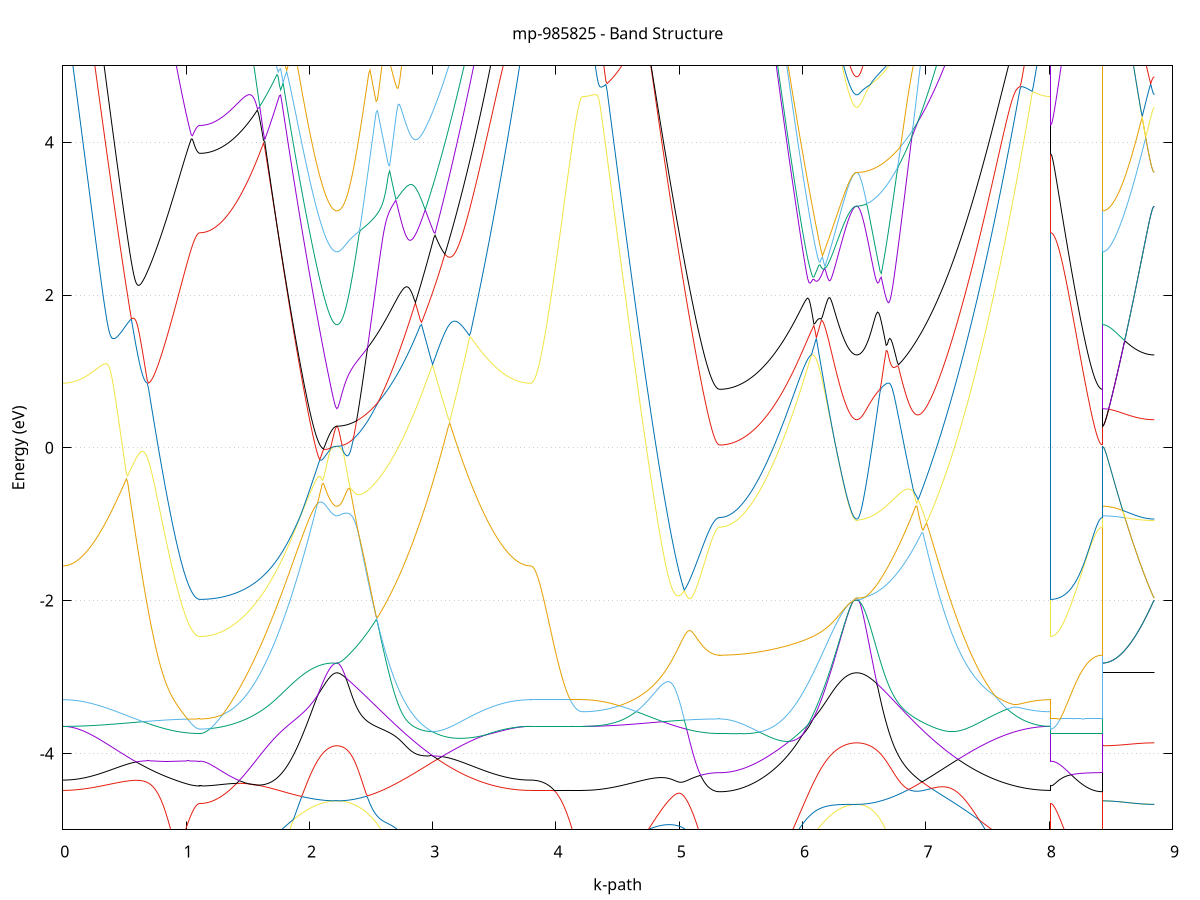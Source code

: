 set title 'mp-985825 - Band Structure'
set xlabel 'k-path'
set ylabel 'Energy (eV)'
set grid y
set yrange [-5:5]
set terminal png size 800,600
set output 'mp-985825_bands_gnuplot.png'
plot '-' using 1:2 with lines notitle, '-' using 1:2 with lines notitle, '-' using 1:2 with lines notitle, '-' using 1:2 with lines notitle, '-' using 1:2 with lines notitle, '-' using 1:2 with lines notitle, '-' using 1:2 with lines notitle, '-' using 1:2 with lines notitle, '-' using 1:2 with lines notitle, '-' using 1:2 with lines notitle, '-' using 1:2 with lines notitle, '-' using 1:2 with lines notitle, '-' using 1:2 with lines notitle, '-' using 1:2 with lines notitle, '-' using 1:2 with lines notitle, '-' using 1:2 with lines notitle, '-' using 1:2 with lines notitle, '-' using 1:2 with lines notitle, '-' using 1:2 with lines notitle, '-' using 1:2 with lines notitle, '-' using 1:2 with lines notitle, '-' using 1:2 with lines notitle, '-' using 1:2 with lines notitle, '-' using 1:2 with lines notitle, '-' using 1:2 with lines notitle, '-' using 1:2 with lines notitle, '-' using 1:2 with lines notitle, '-' using 1:2 with lines notitle, '-' using 1:2 with lines notitle, '-' using 1:2 with lines notitle, '-' using 1:2 with lines notitle, '-' using 1:2 with lines notitle, '-' using 1:2 with lines notitle, '-' using 1:2 with lines notitle, '-' using 1:2 with lines notitle, '-' using 1:2 with lines notitle, '-' using 1:2 with lines notitle, '-' using 1:2 with lines notitle, '-' using 1:2 with lines notitle, '-' using 1:2 with lines notitle, '-' using 1:2 with lines notitle, '-' using 1:2 with lines notitle, '-' using 1:2 with lines notitle, '-' using 1:2 with lines notitle, '-' using 1:2 with lines notitle, '-' using 1:2 with lines notitle, '-' using 1:2 with lines notitle, '-' using 1:2 with lines notitle
0.000000 -70.977133
0.009925 -70.977133
0.019850 -70.977133
0.029775 -70.977133
0.039700 -70.977133
0.049625 -70.977133
0.059550 -70.977133
0.069475 -70.977133
0.079400 -70.977133
0.089325 -70.977133
0.099251 -70.977133
0.109176 -70.976933
0.119101 -70.976933
0.129026 -70.976933
0.138951 -70.976933
0.148876 -70.976933
0.158801 -70.976933
0.168726 -70.976833
0.178651 -70.976833
0.188576 -70.976733
0.198501 -70.976733
0.208426 -70.976733
0.218351 -70.976733
0.228276 -70.976733
0.238201 -70.976733
0.248126 -70.976733
0.258051 -70.976633
0.267976 -70.976633
0.277901 -70.976633
0.287827 -70.976633
0.297752 -70.976633
0.307677 -70.976533
0.317602 -70.976533
0.327527 -70.976533
0.337452 -70.976533
0.347377 -70.976533
0.357302 -70.976533
0.367227 -70.976533
0.377152 -70.976533
0.387077 -70.976433
0.397002 -70.976433
0.406927 -70.976433
0.416852 -70.976433
0.426777 -70.976333
0.436702 -70.976333
0.446627 -70.976333
0.456552 -70.976333
0.466477 -70.976333
0.476402 -70.976333
0.486328 -70.976233
0.496253 -70.976233
0.506178 -70.976233
0.516103 -70.976233
0.526028 -70.976233
0.535953 -70.976133
0.545878 -70.976133
0.555803 -70.976133
0.565728 -70.976133
0.575653 -70.976133
0.585578 -70.976133
0.595503 -70.976033
0.605428 -70.976133
0.615353 -70.976133
0.625278 -70.976133
0.635203 -70.976033
0.645128 -70.976033
0.655053 -70.976033
0.664978 -70.976033
0.674904 -70.975933
0.684829 -70.975933
0.694754 -70.975933
0.704679 -70.975933
0.714604 -70.975933
0.724529 -70.975833
0.734454 -70.975833
0.744379 -70.975833
0.754304 -70.975833
0.764229 -70.975833
0.774154 -70.975833
0.784079 -70.975833
0.794004 -70.975933
0.803929 -70.975933
0.813854 -70.975833
0.823779 -70.975933
0.833704 -70.975833
0.843629 -70.975833
0.853554 -70.975833
0.863480 -70.975833
0.873405 -70.975833
0.883330 -70.975833
0.893255 -70.975833
0.903180 -70.975733
0.913105 -70.975733
0.923030 -70.975733
0.932955 -70.975733
0.942880 -70.975733
0.952805 -70.975733
0.962730 -70.975733
0.972655 -70.975733
0.982580 -70.975733
0.992505 -70.975733
1.002430 -70.975733
1.012355 -70.975733
1.022280 -70.975733
1.032205 -70.975733
1.042130 -70.975733
1.052056 -70.975733
1.061981 -70.975633
1.071906 -70.975633
1.081831 -70.975633
1.091756 -70.975633
1.101681 -70.975833
1.111606 -70.975833
1.111606 -70.975833
1.121531 -70.975833
1.131456 -70.975733
1.141381 -70.975733
1.151306 -70.975733
1.161231 -70.975633
1.171156 -70.975633
1.181081 -70.975633
1.191006 -70.975633
1.200931 -70.975633
1.210856 -70.975633
1.220781 -70.975633
1.230706 -70.975633
1.240632 -70.975633
1.250557 -70.975633
1.260482 -70.975633
1.270407 -70.975633
1.280332 -70.975633
1.290257 -70.975533
1.300182 -70.975533
1.310107 -70.975533
1.320032 -70.975533
1.329957 -70.975533
1.339882 -70.975433
1.349807 -70.975433
1.359732 -70.975433
1.369657 -70.975433
1.379582 -70.975433
1.389507 -70.975433
1.399432 -70.975433
1.409357 -70.975333
1.419282 -70.975333
1.429208 -70.975433
1.439133 -70.975433
1.449058 -70.975433
1.458983 -70.975433
1.468908 -70.975333
1.478833 -70.975333
1.488758 -70.975333
1.498683 -70.975333
1.508608 -70.975233
1.518533 -70.975233
1.528458 -70.975233
1.538383 -70.975133
1.548308 -70.975133
1.558233 -70.975133
1.568158 -70.975133
1.578083 -70.975133
1.588008 -70.975133
1.597933 -70.975033
1.607858 -70.975133
1.617784 -70.975133
1.627709 -70.975133
1.637634 -70.975133
1.647559 -70.975033
1.657484 -70.975033
1.667409 -70.975033
1.677334 -70.975033
1.687259 -70.975033
1.697184 -70.974933
1.707109 -70.974933
1.717034 -70.974933
1.726959 -70.974833
1.736884 -70.974833
1.746809 -70.974833
1.756734 -70.974833
1.766659 -70.974833
1.776584 -70.974833
1.786509 -70.974833
1.796434 -70.974833
1.806360 -70.974733
1.816285 -70.974733
1.826210 -70.974733
1.836135 -70.974633
1.846060 -70.974633
1.855985 -70.974633
1.865910 -70.974633
1.875835 -70.974633
1.885760 -70.974633
1.895685 -70.974633
1.905610 -70.974633
1.915535 -70.974633
1.925460 -70.974633
1.935385 -70.974533
1.945310 -70.974533
1.955235 -70.974533
1.965160 -70.974533
1.975085 -70.974533
1.985010 -70.974533
1.994935 -70.974533
2.004861 -70.974533
2.014786 -70.974633
2.024711 -70.974633
2.034636 -70.974633
2.044561 -70.974633
2.054486 -70.974633
2.064411 -70.974633
2.074336 -70.974633
2.084261 -70.974533
2.094186 -70.974533
2.104111 -70.974533
2.114036 -70.974533
2.123961 -70.974533
2.133886 -70.974533
2.143811 -70.974533
2.153736 -70.974533
2.163661 -70.974533
2.173586 -70.974533
2.183511 -70.974533
2.193437 -70.974533
2.203362 -70.974533
2.213287 -70.974433
2.223212 -70.974433
2.223212 -70.974433
2.233161 -70.974433
2.243111 -70.974533
2.253061 -70.974533
2.263010 -70.974433
2.272960 -70.974433
2.282910 -70.974433
2.292859 -70.974433
2.302809 -70.974433
2.312759 -70.974533
2.322708 -70.974533
2.332658 -70.974533
2.342608 -70.974533
2.352557 -70.974533
2.362507 -70.974533
2.372457 -70.974533
2.382406 -70.974533
2.392356 -70.974633
2.402306 -70.974633
2.412255 -70.974633
2.422205 -70.974633
2.432155 -70.974633
2.442104 -70.974633
2.452054 -70.974633
2.462004 -70.974633
2.471953 -70.974633
2.481903 -70.974533
2.491853 -70.974633
2.501802 -70.974633
2.511752 -70.974633
2.521702 -70.974633
2.531652 -70.974633
2.541601 -70.974633
2.551551 -70.974633
2.561501 -70.974633
2.571450 -70.974633
2.581400 -70.974633
2.591350 -70.974633
2.601299 -70.974633
2.611249 -70.974633
2.621199 -70.974633
2.631148 -70.974633
2.641098 -70.974633
2.651048 -70.974733
2.660997 -70.974733
2.670947 -70.974733
2.680897 -70.974733
2.690846 -70.974733
2.700796 -70.974733
2.710746 -70.974833
2.720695 -70.974833
2.730645 -70.974833
2.740595 -70.974933
2.750544 -70.974933
2.760494 -70.974933
2.770444 -70.974933
2.780393 -70.974933
2.790343 -70.974933
2.800293 -70.975033
2.810242 -70.975033
2.820192 -70.975033
2.830142 -70.975033
2.840091 -70.975133
2.850041 -70.975233
2.859991 -70.975233
2.869940 -70.975333
2.879890 -70.975233
2.889840 -70.975233
2.899789 -70.975333
2.909739 -70.975333
2.919689 -70.975333
2.929638 -70.975333
2.939588 -70.975433
2.949538 -70.975433
2.959487 -70.975433
2.969437 -70.975433
2.979387 -70.975533
2.989336 -70.975533
2.999286 -70.975533
3.009236 -70.975533
3.019185 -70.975633
3.029135 -70.975633
3.039085 -70.975633
3.049034 -70.975633
3.058984 -70.975733
3.068934 -70.975733
3.078883 -70.975733
3.088833 -70.975833
3.098783 -70.975833
3.108732 -70.975833
3.118682 -70.975933
3.128632 -70.975933
3.138581 -70.975933
3.148531 -70.976033
3.158481 -70.976033
3.168430 -70.976133
3.178380 -70.976133
3.188330 -70.976233
3.198279 -70.976233
3.208229 -70.976233
3.218179 -70.976233
3.228128 -70.976233
3.238078 -70.976333
3.248028 -70.976233
3.257977 -70.976333
3.267927 -70.976233
3.277877 -70.976333
3.287827 -70.976333
3.297776 -70.976233
3.307726 -70.976233
3.317676 -70.976333
3.327625 -70.976333
3.337575 -70.976333
3.347525 -70.976333
3.357474 -70.976433
3.367424 -70.976433
3.377374 -70.976533
3.387323 -70.976433
3.397273 -70.976533
3.407223 -70.976533
3.417172 -70.976533
3.427122 -70.976533
3.437072 -70.976633
3.447021 -70.976633
3.456971 -70.976633
3.466921 -70.976633
3.476870 -70.976633
3.486820 -70.976633
3.496770 -70.976633
3.506719 -70.976633
3.516669 -70.976633
3.526619 -70.976633
3.536568 -70.976733
3.546518 -70.976733
3.556468 -70.976733
3.566417 -70.976733
3.576367 -70.976733
3.586317 -70.976833
3.596266 -70.976833
3.606216 -70.976833
3.616166 -70.976833
3.626115 -70.976833
3.636065 -70.976833
3.646015 -70.976833
3.655964 -70.976933
3.665914 -70.976933
3.675864 -70.976933
3.685813 -70.977033
3.695763 -70.977033
3.705713 -70.977033
3.715662 -70.977133
3.725612 -70.977133
3.735562 -70.977133
3.745511 -70.977133
3.755461 -70.977133
3.765411 -70.977133
3.775360 -70.977133
3.785310 -70.977133
3.795260 -70.977133
3.795260 -70.977133
3.805043 -70.977133
3.814826 -70.977133
3.824609 -70.977133
3.834392 -70.977133
3.844176 -70.977133
3.853959 -70.977133
3.863742 -70.977133
3.873525 -70.976933
3.883308 -70.976833
3.893091 -70.976933
3.902874 -70.976933
3.912658 -70.976933
3.922441 -70.976933
3.932224 -70.977033
3.942007 -70.977033
3.951790 -70.977033
3.961573 -70.976933
3.971356 -70.976933
3.981140 -70.976933
3.990923 -70.976933
4.000706 -70.976933
4.010489 -70.976933
4.020272 -70.976933
4.030055 -70.976933
4.039839 -70.976933
4.049622 -70.976933
4.059405 -70.976933
4.069188 -70.976933
4.078971 -70.976933
4.088754 -70.976933
4.098537 -70.976933
4.108321 -70.977033
4.118104 -70.976933
4.127887 -70.977033
4.137670 -70.976933
4.147453 -70.976933
4.157236 -70.976933
4.167020 -70.977133
4.176803 -70.977133
4.186586 -70.977133
4.196369 -70.977133
4.206152 -70.977133
4.215935 -70.977133
4.215935 -70.977133
4.225860 -70.977133
4.235785 -70.977133
4.245710 -70.977133
4.255635 -70.977133
4.265561 -70.977133
4.275486 -70.977133
4.285411 -70.977133
4.295336 -70.977133
4.305261 -70.977133
4.315186 -70.977133
4.325111 -70.977133
4.335036 -70.977133
4.344961 -70.977033
4.354886 -70.977033
4.364811 -70.977033
4.374736 -70.977033
4.384661 -70.977033
4.394586 -70.977033
4.404511 -70.977033
4.414436 -70.977033
4.424361 -70.977033
4.434286 -70.977033
4.444211 -70.976933
4.454137 -70.976933
4.464062 -70.976833
4.473987 -70.976833
4.483912 -70.976833
4.493837 -70.976933
4.503762 -70.976833
4.513687 -70.976833
4.523612 -70.976833
4.533537 -70.976833
4.543462 -70.976733
4.553387 -70.976733
4.563312 -70.976733
4.573237 -70.976733
4.583162 -70.976633
4.593087 -70.976633
4.603012 -70.976633
4.612937 -70.976633
4.622862 -70.976533
4.632787 -70.976533
4.642713 -70.976533
4.652638 -70.976533
4.662563 -70.976433
4.672488 -70.976533
4.682413 -70.976533
4.692338 -70.976533
4.702263 -70.976433
4.712188 -70.976433
4.722113 -70.976433
4.732038 -70.976433
4.741963 -70.976433
4.751888 -70.976433
4.761813 -70.976433
4.771738 -70.976333
4.781663 -70.976333
4.791588 -70.976333
4.801513 -70.976333
4.811438 -70.976233
4.821363 -70.976233
4.831289 -70.976133
4.841214 -70.976133
4.851139 -70.976233
4.861064 -70.976133
4.870989 -70.976133
4.880914 -70.976133
4.890839 -70.976133
4.900764 -70.976133
4.910689 -70.976033
4.920614 -70.976033
4.930539 -70.976133
4.940464 -70.976133
4.950389 -70.976033
4.960314 -70.976033
4.970239 -70.976033
4.980164 -70.976033
4.990089 -70.976033
5.000014 -70.976033
5.009939 -70.976033
5.019865 -70.976033
5.029790 -70.975933
5.039715 -70.975933
5.049640 -70.975933
5.059565 -70.975933
5.069490 -70.975933
5.079415 -70.975833
5.089340 -70.975833
5.099265 -70.975833
5.109190 -70.975833
5.119115 -70.975833
5.129040 -70.975733
5.138965 -70.975733
5.148890 -70.975733
5.158815 -70.975733
5.168740 -70.975733
5.178665 -70.975733
5.188590 -70.975733
5.198515 -70.975633
5.208441 -70.975633
5.218366 -70.975633
5.228291 -70.975633
5.238216 -70.975633
5.248141 -70.975633
5.258066 -70.975733
5.267991 -70.975733
5.277916 -70.975733
5.287841 -70.975733
5.297766 -70.975733
5.307691 -70.975733
5.317616 -70.975733
5.327541 -70.975733
5.327541 -70.975733
5.337466 -70.975633
5.347391 -70.975633
5.357316 -70.975633
5.367241 -70.975633
5.377166 -70.975633
5.387091 -70.975633
5.397016 -70.975633
5.406942 -70.975633
5.416867 -70.975633
5.426792 -70.975633
5.436717 -70.975633
5.446642 -70.975633
5.456567 -70.975633
5.466492 -70.975633
5.476417 -70.975633
5.486342 -70.975633
5.496267 -70.975633
5.506192 -70.975633
5.516117 -70.975533
5.526042 -70.975633
5.535967 -70.975533
5.545892 -70.975633
5.555817 -70.975633
5.565742 -70.975633
5.575667 -70.975633
5.585592 -70.975533
5.595518 -70.975533
5.605443 -70.975533
5.615368 -70.975433
5.625293 -70.975433
5.635218 -70.975433
5.645143 -70.975333
5.655068 -70.975333
5.664993 -70.975333
5.674918 -70.975333
5.684843 -70.975233
5.694768 -70.975233
5.704693 -70.975233
5.714618 -70.975233
5.724543 -70.975233
5.734468 -70.975133
5.744393 -70.975133
5.754318 -70.975133
5.764243 -70.975133
5.774168 -70.975133
5.784094 -70.975133
5.794019 -70.975133
5.803944 -70.975133
5.813869 -70.975133
5.823794 -70.975133
5.833719 -70.975033
5.843644 -70.975033
5.853569 -70.974933
5.863494 -70.974833
5.873419 -70.974833
5.883344 -70.974833
5.893269 -70.974833
5.903194 -70.974833
5.913119 -70.974833
5.923044 -70.974833
5.932969 -70.974833
5.942894 -70.974833
5.952819 -70.974833
5.962744 -70.974833
5.972670 -70.974833
5.982595 -70.974733
5.992520 -70.974733
6.002445 -70.974733
6.012370 -70.974733
6.022295 -70.974733
6.032220 -70.974733
6.042145 -70.974633
6.052070 -70.974633
6.061995 -70.974633
6.071920 -70.974633
6.081845 -70.974533
6.091770 -70.974533
6.101695 -70.974533
6.111620 -70.974533
6.121545 -70.974533
6.131470 -70.974433
6.141395 -70.974433
6.151320 -70.974433
6.161246 -70.974433
6.171171 -70.974433
6.181096 -70.974433
6.191021 -70.974433
6.200946 -70.974433
6.210871 -70.974333
6.220796 -70.974333
6.230721 -70.974233
6.240646 -70.974233
6.250571 -70.974233
6.260496 -70.974233
6.270421 -70.974233
6.280346 -70.974233
6.290271 -70.974233
6.300196 -70.974233
6.310121 -70.974233
6.320046 -70.974333
6.329971 -70.974333
6.339896 -70.974333
6.349822 -70.974333
6.359747 -70.974333
6.369672 -70.974333
6.379597 -70.974333
6.389522 -70.974433
6.399447 -70.974433
6.409372 -70.974433
6.419297 -70.974433
6.429222 -70.974433
6.439147 -70.974433
6.439147 -70.974433
6.449097 -70.974433
6.459046 -70.974433
6.468996 -70.974433
6.478946 -70.974433
6.488895 -70.974433
6.498845 -70.974333
6.508795 -70.974333
6.518744 -70.974333
6.528694 -70.974333
6.538644 -70.974333
6.548593 -70.974333
6.558543 -70.974333
6.568493 -70.974333
6.578442 -70.974333
6.588392 -70.974333
6.598342 -70.974333
6.608291 -70.974333
6.618241 -70.974333
6.628191 -70.974333
6.638140 -70.974333
6.648090 -70.974333
6.658040 -70.974333
6.667989 -70.974333
6.677939 -70.974433
6.687889 -70.974433
6.697838 -70.974333
6.707788 -70.974333
6.717738 -70.974433
6.727687 -70.974433
6.737637 -70.974433
6.747587 -70.974533
6.757536 -70.974533
6.767486 -70.974533
6.777436 -70.974533
6.787385 -70.974633
6.797335 -70.974633
6.807285 -70.974633
6.817234 -70.974633
6.827184 -70.974733
6.837134 -70.974733
6.847084 -70.974733
6.857033 -70.974733
6.866983 -70.974733
6.876933 -70.974733
6.886882 -70.974833
6.896832 -70.974833
6.906782 -70.974833
6.916731 -70.974833
6.926681 -70.974833
6.936631 -70.974933
6.946580 -70.974933
6.956530 -70.974933
6.966480 -70.975033
6.976429 -70.975033
6.986379 -70.975033
6.996329 -70.975033
7.006278 -70.975133
7.016228 -70.975133
7.026178 -70.975133
7.036127 -70.975133
7.046077 -70.975233
7.056027 -70.975233
7.065976 -70.975233
7.075926 -70.975233
7.085876 -70.975333
7.095825 -70.975333
7.105775 -70.975333
7.115725 -70.975333
7.125674 -70.975333
7.135624 -70.975433
7.145574 -70.975433
7.155523 -70.975433
7.165473 -70.975533
7.175423 -70.975633
7.185372 -70.975633
7.195322 -70.975633
7.205272 -70.975733
7.215221 -70.975733
7.225171 -70.975733
7.235121 -70.975733
7.245070 -70.975833
7.255020 -70.975833
7.264970 -70.975833
7.274919 -70.975833
7.284869 -70.975833
7.294819 -70.975833
7.304768 -70.975833
7.314718 -70.975933
7.324668 -70.975933
7.334617 -70.976033
7.344567 -70.976033
7.354517 -70.976133
7.364466 -70.976233
7.374416 -70.976233
7.384366 -70.976233
7.394315 -70.976233
7.404265 -70.976333
7.414215 -70.976333
7.424164 -70.976333
7.434114 -70.976333
7.444064 -70.976433
7.454013 -70.976433
7.463963 -70.976433
7.473913 -70.976333
7.483862 -70.976333
7.493812 -70.976333
7.503762 -70.976433
7.513711 -70.976433
7.523661 -70.976433
7.533611 -70.976533
7.543560 -70.976533
7.553510 -70.976533
7.563460 -70.976633
7.573409 -70.976633
7.583359 -70.976633
7.593309 -70.976633
7.603259 -70.976633
7.613208 -70.976733
7.623158 -70.976733
7.633108 -70.976633
7.643057 -70.976633
7.653007 -70.976633
7.662957 -70.976633
7.672906 -70.976633
7.682856 -70.976833
7.692806 -70.976833
7.702755 -70.976833
7.712705 -70.976833
7.722655 -70.976833
7.732604 -70.976833
7.742554 -70.976833
7.752504 -70.976933
7.762453 -70.976933
7.772403 -70.976933
7.782353 -70.976933
7.792302 -70.977033
7.802252 -70.977033
7.812202 -70.977033
7.822151 -70.977033
7.832101 -70.977033
7.842051 -70.976933
7.852000 -70.976933
7.861950 -70.976933
7.871900 -70.976933
7.881849 -70.977033
7.891799 -70.977133
7.901749 -70.977133
7.911698 -70.977133
7.921648 -70.977133
7.931598 -70.977133
7.941547 -70.977133
7.951497 -70.977133
7.961447 -70.977133
7.971396 -70.977133
7.981346 -70.977133
7.991296 -70.977133
8.001245 -70.977133
8.011195 -70.977133
8.011195 -70.975833
8.020978 -70.975733
8.030761 -70.975633
8.040544 -70.975633
8.050328 -70.975533
8.060111 -70.975533
8.069894 -70.975533
8.079677 -70.975633
8.089460 -70.975733
8.099243 -70.975733
8.109027 -70.975733
8.118810 -70.975633
8.128593 -70.975633
8.138376 -70.975633
8.148159 -70.975633
8.157942 -70.975633
8.167725 -70.975733
8.177509 -70.975733
8.187292 -70.975733
8.197075 -70.975533
8.206858 -70.975633
8.216641 -70.975633
8.226424 -70.975633
8.236208 -70.975633
8.245991 -70.975633
8.255774 -70.975633
8.265557 -70.975633
8.275340 -70.975633
8.285123 -70.975533
8.294906 -70.975633
8.304690 -70.975633
8.314473 -70.975533
8.324256 -70.975533
8.334039 -70.975533
8.343822 -70.975533
8.353605 -70.975533
8.363389 -70.975533
8.373172 -70.975533
8.382955 -70.975733
8.392738 -70.975733
8.402521 -70.975733
8.412304 -70.975733
8.422087 -70.975733
8.431871 -70.975733
8.431871 -70.974433
8.441654 -70.974433
8.451437 -70.974533
8.461220 -70.974533
8.471003 -70.974533
8.480786 -70.974533
8.490569 -70.974533
8.500353 -70.974533
8.510136 -70.974533
8.519919 -70.974533
8.529702 -70.974533
8.539485 -70.974533
8.549268 -70.974533
8.559052 -70.974333
8.568835 -70.974333
8.578618 -70.974333
8.588401 -70.974333
8.598184 -70.974333
8.607967 -70.974333
8.617750 -70.974333
8.627534 -70.974333
8.637317 -70.974233
8.647100 -70.974233
8.656883 -70.974233
8.666666 -70.974033
8.676449 -70.974033
8.686233 -70.974133
8.696016 -70.974133
8.705799 -70.974133
8.715582 -70.974133
8.725365 -70.974133
8.735148 -70.974133
8.744931 -70.974133
8.754715 -70.974133
8.764498 -70.974133
8.774281 -70.974133
8.784064 -70.974133
8.793847 -70.974133
8.803630 -70.974233
8.813413 -70.974433
8.823197 -70.974433
8.832980 -70.974433
8.842763 -70.974433
8.852546 -70.974433
e
0.000000 -70.926333
0.009925 -70.926333
0.019850 -70.926333
0.029775 -70.926333
0.039700 -70.926333
0.049625 -70.926433
0.059550 -70.926433
0.069475 -70.926433
0.079400 -70.926333
0.089325 -70.926333
0.099251 -70.926433
0.109176 -70.926433
0.119101 -70.926433
0.129026 -70.926533
0.138951 -70.926633
0.148876 -70.926733
0.158801 -70.926933
0.168726 -70.926833
0.178651 -70.927033
0.188576 -70.927133
0.198501 -70.927233
0.208426 -70.927333
0.218351 -70.927533
0.228276 -70.927633
0.238201 -70.927733
0.248126 -70.927833
0.258051 -70.928033
0.267976 -70.928133
0.277901 -70.928333
0.287827 -70.928633
0.297752 -70.928733
0.307677 -70.928933
0.317602 -70.929133
0.327527 -70.929133
0.337452 -70.929333
0.347377 -70.929633
0.357302 -70.929833
0.367227 -70.929933
0.377152 -70.930133
0.387077 -70.930333
0.397002 -70.930533
0.406927 -70.930733
0.416852 -70.930933
0.426777 -70.931133
0.436702 -70.931333
0.446627 -70.931733
0.456552 -70.931933
0.466477 -70.932133
0.476402 -70.932333
0.486328 -70.932533
0.496253 -70.932833
0.506178 -70.933033
0.516103 -70.933233
0.526028 -70.933533
0.535953 -70.933733
0.545878 -70.933933
0.555803 -70.934033
0.565728 -70.934333
0.575653 -70.934533
0.585578 -70.934733
0.595503 -70.935033
0.605428 -70.935233
0.615353 -70.935533
0.625278 -70.935733
0.635203 -70.936033
0.645128 -70.936233
0.655053 -70.936433
0.664978 -70.936533
0.674904 -70.936733
0.684829 -70.936933
0.694754 -70.937133
0.704679 -70.937333
0.714604 -70.937533
0.724529 -70.937633
0.734454 -70.937933
0.744379 -70.938133
0.754304 -70.938333
0.764229 -70.938533
0.774154 -70.938733
0.784079 -70.938933
0.794004 -70.939133
0.803929 -70.939333
0.813854 -70.939533
0.823779 -70.939733
0.833704 -70.939933
0.843629 -70.940133
0.853554 -70.940333
0.863480 -70.940433
0.873405 -70.940633
0.883330 -70.940733
0.893255 -70.940833
0.903180 -70.940933
0.913105 -70.941033
0.923030 -70.941233
0.932955 -70.941333
0.942880 -70.941433
0.952805 -70.941433
0.962730 -70.941533
0.972655 -70.941633
0.982580 -70.941733
0.992505 -70.941833
1.002430 -70.941833
1.012355 -70.941933
1.022280 -70.942033
1.032205 -70.942133
1.042130 -70.942133
1.052056 -70.942133
1.061981 -70.942133
1.071906 -70.942133
1.081831 -70.942133
1.091756 -70.942133
1.101681 -70.942233
1.111606 -70.942233
1.111606 -70.942233
1.121531 -70.942233
1.131456 -70.942233
1.141381 -70.942233
1.151306 -70.942233
1.161231 -70.942133
1.171156 -70.942133
1.181081 -70.942133
1.191006 -70.942133
1.200931 -70.942133
1.210856 -70.942133
1.220781 -70.942133
1.230706 -70.942133
1.240632 -70.942133
1.250557 -70.942233
1.260482 -70.942233
1.270407 -70.942233
1.280332 -70.942233
1.290257 -70.942133
1.300182 -70.942233
1.310107 -70.942233
1.320032 -70.942233
1.329957 -70.942133
1.339882 -70.942233
1.349807 -70.942233
1.359732 -70.942233
1.369657 -70.942233
1.379582 -70.942233
1.389507 -70.942133
1.399432 -70.942133
1.409357 -70.942133
1.419282 -70.942133
1.429208 -70.942133
1.439133 -70.942133
1.449058 -70.942133
1.458983 -70.942133
1.468908 -70.942133
1.478833 -70.942133
1.488758 -70.942133
1.498683 -70.942133
1.508608 -70.942033
1.518533 -70.942033
1.528458 -70.942033
1.538383 -70.942033
1.548308 -70.941933
1.558233 -70.941933
1.568158 -70.941933
1.578083 -70.941933
1.588008 -70.941933
1.597933 -70.941833
1.607858 -70.941833
1.617784 -70.941833
1.627709 -70.941833
1.637634 -70.941733
1.647559 -70.941733
1.657484 -70.941733
1.667409 -70.941733
1.677334 -70.941633
1.687259 -70.941633
1.697184 -70.941633
1.707109 -70.941633
1.717034 -70.941633
1.726959 -70.941533
1.736884 -70.941533
1.746809 -70.941533
1.756734 -70.941533
1.766659 -70.941533
1.776584 -70.941533
1.786509 -70.941533
1.796434 -70.941533
1.806360 -70.941433
1.816285 -70.941533
1.826210 -70.941533
1.836135 -70.941533
1.846060 -70.941433
1.855985 -70.941433
1.865910 -70.941433
1.875835 -70.941433
1.885760 -70.941433
1.895685 -70.941433
1.905610 -70.941433
1.915535 -70.941433
1.925460 -70.941433
1.935385 -70.941333
1.945310 -70.941333
1.955235 -70.941333
1.965160 -70.941333
1.975085 -70.941333
1.985010 -70.941333
1.994935 -70.941433
2.004861 -70.941433
2.014786 -70.941433
2.024711 -70.941433
2.034636 -70.941533
2.044561 -70.941433
2.054486 -70.941433
2.064411 -70.941433
2.074336 -70.941433
2.084261 -70.941433
2.094186 -70.941433
2.104111 -70.941433
2.114036 -70.941433
2.123961 -70.941433
2.133886 -70.941433
2.143811 -70.941433
2.153736 -70.941333
2.163661 -70.941333
2.173586 -70.941333
2.183511 -70.941233
2.193437 -70.941133
2.203362 -70.941233
2.213287 -70.941133
2.223212 -70.941133
2.223212 -70.941133
2.233161 -70.941133
2.243111 -70.941233
2.253061 -70.941233
2.263010 -70.941233
2.272960 -70.941233
2.282910 -70.941233
2.292859 -70.941233
2.302809 -70.941133
2.312759 -70.941133
2.322708 -70.941133
2.332658 -70.941133
2.342608 -70.941133
2.352557 -70.940933
2.362507 -70.940933
2.372457 -70.940933
2.382406 -70.940933
2.392356 -70.940833
2.402306 -70.940833
2.412255 -70.940733
2.422205 -70.940633
2.432155 -70.940633
2.442104 -70.940533
2.452054 -70.940433
2.462004 -70.940433
2.471953 -70.940333
2.481903 -70.940233
2.491853 -70.940233
2.501802 -70.940133
2.511752 -70.940033
2.521702 -70.939933
2.531652 -70.939833
2.541601 -70.939733
2.551551 -70.939633
2.561501 -70.939533
2.571450 -70.939433
2.581400 -70.939333
2.591350 -70.939233
2.601299 -70.939133
2.611249 -70.939033
2.621199 -70.938933
2.631148 -70.938733
2.641098 -70.938533
2.651048 -70.938433
2.660997 -70.938333
2.670947 -70.938233
2.680897 -70.938133
2.690846 -70.938033
2.700796 -70.937833
2.710746 -70.937733
2.720695 -70.937633
2.730645 -70.937533
2.740595 -70.937333
2.750544 -70.937233
2.760494 -70.937133
2.770444 -70.937033
2.780393 -70.936833
2.790343 -70.936733
2.800293 -70.936633
2.810242 -70.936433
2.820192 -70.936233
2.830142 -70.936133
2.840091 -70.936033
2.850041 -70.935833
2.859991 -70.935733
2.869940 -70.935533
2.879890 -70.935433
2.889840 -70.935233
2.899789 -70.935133
2.909739 -70.935033
2.919689 -70.934733
2.929638 -70.934633
2.939588 -70.934433
2.949538 -70.934333
2.959487 -70.934133
2.969437 -70.933833
2.979387 -70.933733
2.989336 -70.933533
2.999286 -70.933433
3.009236 -70.933233
3.019185 -70.933133
3.029135 -70.932933
3.039085 -70.932833
3.049034 -70.932633
3.058984 -70.932533
3.068934 -70.932433
3.078883 -70.932233
3.088833 -70.932133
3.098783 -70.932033
3.108732 -70.931833
3.118682 -70.931733
3.128632 -70.931533
3.138581 -70.931433
3.148531 -70.931333
3.158481 -70.931133
3.168430 -70.931033
3.178380 -70.930933
3.188330 -70.930833
3.198279 -70.930733
3.208229 -70.930533
3.218179 -70.930433
3.228128 -70.930233
3.238078 -70.930133
3.248028 -70.930033
3.257977 -70.929933
3.267927 -70.929733
3.277877 -70.929633
3.287827 -70.929433
3.297776 -70.929333
3.307726 -70.929233
3.317676 -70.929133
3.327625 -70.928933
3.337575 -70.928833
3.347525 -70.928733
3.357474 -70.928733
3.367424 -70.928633
3.377374 -70.928533
3.387323 -70.928433
3.397273 -70.928433
3.407223 -70.928433
3.417172 -70.928333
3.427122 -70.928233
3.437072 -70.928133
3.447021 -70.928033
3.456971 -70.927933
3.466921 -70.927833
3.476870 -70.927733
3.486820 -70.927533
3.496770 -70.927433
3.506719 -70.927433
3.516669 -70.927333
3.526619 -70.927233
3.536568 -70.927133
3.546518 -70.927033
3.556468 -70.927033
3.566417 -70.926933
3.576367 -70.926833
3.586317 -70.926833
3.596266 -70.926733
3.606216 -70.926733
3.616166 -70.926633
3.626115 -70.926533
3.636065 -70.926533
3.646015 -70.926433
3.655964 -70.926433
3.665914 -70.926433
3.675864 -70.926433
3.685813 -70.926433
3.695763 -70.926433
3.705713 -70.926433
3.715662 -70.926433
3.725612 -70.926433
3.735562 -70.926333
3.745511 -70.926333
3.755461 -70.926333
3.765411 -70.926333
3.775360 -70.926333
3.785310 -70.926333
3.795260 -70.926333
3.795260 -70.926333
3.805043 -70.926333
3.814826 -70.926333
3.824609 -70.926333
3.834392 -70.926333
3.844176 -70.926333
3.853959 -70.926333
3.863742 -70.926333
3.873525 -70.926233
3.883308 -70.926233
3.893091 -70.926233
3.902874 -70.926233
3.912658 -70.926233
3.922441 -70.926233
3.932224 -70.926233
3.942007 -70.926233
3.951790 -70.926233
3.961573 -70.926233
3.971356 -70.926233
3.981140 -70.926233
3.990923 -70.926233
4.000706 -70.926233
4.010489 -70.926233
4.020272 -70.926233
4.030055 -70.926033
4.039839 -70.926033
4.049622 -70.925933
4.059405 -70.925933
4.069188 -70.925933
4.078971 -70.925933
4.088754 -70.925933
4.098537 -70.925833
4.108321 -70.925833
4.118104 -70.925833
4.127887 -70.925933
4.137670 -70.925933
4.147453 -70.925933
4.157236 -70.925933
4.167020 -70.925933
4.176803 -70.925933
4.186586 -70.925933
4.196369 -70.925933
4.206152 -70.925933
4.215935 -70.925933
4.215935 -70.925933
4.225860 -70.925933
4.235785 -70.925933
4.245710 -70.925933
4.255635 -70.926133
4.265561 -70.926133
4.275486 -70.926133
4.285411 -70.926233
4.295336 -70.926233
4.305261 -70.926333
4.315186 -70.926433
4.325111 -70.926533
4.335036 -70.926633
4.344961 -70.926733
4.354886 -70.926833
4.364811 -70.926933
4.374736 -70.926933
4.384661 -70.927033
4.394586 -70.927133
4.404511 -70.927233
4.414436 -70.927333
4.424361 -70.927433
4.434286 -70.927533
4.444211 -70.927733
4.454137 -70.927733
4.464062 -70.927933
4.473987 -70.928033
4.483912 -70.928233
4.493837 -70.928433
4.503762 -70.928533
4.513687 -70.928733
4.523612 -70.928933
4.533537 -70.929033
4.543462 -70.929333
4.553387 -70.929533
4.563312 -70.929533
4.573237 -70.929733
4.583162 -70.929933
4.593087 -70.930133
4.603012 -70.930433
4.612937 -70.930633
4.622862 -70.930933
4.632787 -70.931133
4.642713 -70.931233
4.652638 -70.931433
4.662563 -70.931633
4.672488 -70.931933
4.682413 -70.932033
4.692338 -70.932333
4.702263 -70.932533
4.712188 -70.932833
4.722113 -70.933033
4.732038 -70.933233
4.741963 -70.933533
4.751888 -70.933833
4.761813 -70.934033
4.771738 -70.934233
4.781663 -70.934433
4.791588 -70.934633
4.801513 -70.934833
4.811438 -70.935133
4.821363 -70.935233
4.831289 -70.935333
4.841214 -70.935733
4.851139 -70.935933
4.861064 -70.936133
4.870989 -70.936333
4.880914 -70.936533
4.890839 -70.936833
4.900764 -70.936933
4.910689 -70.937133
4.920614 -70.937333
4.930539 -70.937533
4.940464 -70.937833
4.950389 -70.938033
4.960314 -70.938233
4.970239 -70.938433
4.980164 -70.938633
4.990089 -70.938833
5.000014 -70.939033
5.009939 -70.939233
5.019865 -70.939433
5.029790 -70.939533
5.039715 -70.939733
5.049640 -70.939933
5.059565 -70.940033
5.069490 -70.940233
5.079415 -70.940333
5.089340 -70.940433
5.099265 -70.940533
5.109190 -70.940733
5.119115 -70.940733
5.129040 -70.940933
5.138965 -70.941033
5.148890 -70.941133
5.158815 -70.941233
5.168740 -70.941333
5.178665 -70.941433
5.188590 -70.941533
5.198515 -70.941533
5.208441 -70.941633
5.218366 -70.941833
5.228291 -70.941833
5.238216 -70.941933
5.248141 -70.942033
5.258066 -70.942133
5.267991 -70.942233
5.277916 -70.942233
5.287841 -70.942233
5.297766 -70.942333
5.307691 -70.942333
5.317616 -70.942333
5.327541 -70.942333
5.327541 -70.942333
5.337466 -70.942333
5.347391 -70.942333
5.357316 -70.942333
5.367241 -70.942333
5.377166 -70.942333
5.387091 -70.942333
5.397016 -70.942333
5.406942 -70.942333
5.416867 -70.942333
5.426792 -70.942233
5.436717 -70.942233
5.446642 -70.942233
5.456567 -70.942233
5.466492 -70.942233
5.476417 -70.942233
5.486342 -70.942233
5.496267 -70.942233
5.506192 -70.942233
5.516117 -70.942133
5.526042 -70.942233
5.535967 -70.942233
5.545892 -70.942233
5.555817 -70.942233
5.565742 -70.942233
5.575667 -70.942233
5.585592 -70.942133
5.595518 -70.942133
5.605443 -70.942133
5.615368 -70.942133
5.625293 -70.942033
5.635218 -70.942033
5.645143 -70.942033
5.655068 -70.941933
5.664993 -70.941933
5.674918 -70.941933
5.684843 -70.941933
5.694768 -70.941933
5.704693 -70.941833
5.714618 -70.941833
5.724543 -70.941833
5.734468 -70.941833
5.744393 -70.941833
5.754318 -70.941833
5.764243 -70.941833
5.774168 -70.941833
5.784094 -70.941733
5.794019 -70.941733
5.803944 -70.941733
5.813869 -70.941733
5.823794 -70.941733
5.833719 -70.941733
5.843644 -70.941633
5.853569 -70.941633
5.863494 -70.941533
5.873419 -70.941533
5.883344 -70.941533
5.893269 -70.941533
5.903194 -70.941533
5.913119 -70.941533
5.923044 -70.941533
5.932969 -70.941533
5.942894 -70.941533
5.952819 -70.941533
5.962744 -70.941533
5.972670 -70.941433
5.982595 -70.941533
5.992520 -70.941533
6.002445 -70.941533
6.012370 -70.941533
6.022295 -70.941533
6.032220 -70.941533
6.042145 -70.941433
6.052070 -70.941433
6.061995 -70.941433
6.071920 -70.941333
6.081845 -70.941333
6.091770 -70.941333
6.101695 -70.941433
6.111620 -70.941433
6.121545 -70.941433
6.131470 -70.941333
6.141395 -70.941333
6.151320 -70.941233
6.161246 -70.941233
6.171171 -70.941233
6.181096 -70.941233
6.191021 -70.941233
6.200946 -70.941233
6.210871 -70.941233
6.220796 -70.941133
6.230721 -70.941133
6.240646 -70.941133
6.250571 -70.941233
6.260496 -70.941133
6.270421 -70.941133
6.280346 -70.941133
6.290271 -70.941133
6.300196 -70.941133
6.310121 -70.941133
6.320046 -70.941133
6.329971 -70.941133
6.339896 -70.941133
6.349822 -70.941233
6.359747 -70.941233
6.369672 -70.941233
6.379597 -70.941333
6.389522 -70.941333
6.399447 -70.941333
6.409372 -70.941333
6.419297 -70.941333
6.429222 -70.941333
6.439147 -70.941333
6.439147 -70.941333
6.449097 -70.941333
6.459046 -70.941333
6.468996 -70.941333
6.478946 -70.941333
6.488895 -70.941233
6.498845 -70.941233
6.508795 -70.941233
6.518744 -70.941233
6.528694 -70.941133
6.538644 -70.941133
6.548593 -70.941133
6.558543 -70.941133
6.568493 -70.941033
6.578442 -70.941033
6.588392 -70.940933
6.598342 -70.940833
6.608291 -70.940733
6.618241 -70.940633
6.628191 -70.940633
6.638140 -70.940533
6.648090 -70.940433
6.658040 -70.940433
6.667989 -70.940333
6.677939 -70.940333
6.687889 -70.940233
6.697838 -70.940133
6.707788 -70.940033
6.717738 -70.939933
6.727687 -70.939933
6.737637 -70.939833
6.747587 -70.939733
6.757536 -70.939633
6.767486 -70.939533
6.777436 -70.939433
6.787385 -70.939333
6.797335 -70.939233
6.807285 -70.939133
6.817234 -70.939133
6.827184 -70.939033
6.837134 -70.938833
6.847084 -70.938733
6.857033 -70.938633
6.866983 -70.938533
6.876933 -70.938333
6.886882 -70.938233
6.896832 -70.938133
6.906782 -70.938033
6.916731 -70.937933
6.926681 -70.937733
6.936631 -70.937633
6.946580 -70.937533
6.956530 -70.937433
6.966480 -70.937333
6.976429 -70.937233
6.986379 -70.937033
6.996329 -70.937033
7.006278 -70.936933
7.016228 -70.936633
7.026178 -70.936533
7.036127 -70.936333
7.046077 -70.936233
7.056027 -70.936133
7.065976 -70.935933
7.075926 -70.935833
7.085876 -70.935633
7.095825 -70.935533
7.105775 -70.935333
7.115725 -70.935233
7.125674 -70.935033
7.135624 -70.934933
7.145574 -70.934733
7.155523 -70.934633
7.165473 -70.934533
7.175423 -70.934333
7.185372 -70.934233
7.195322 -70.933933
7.205272 -70.933833
7.215221 -70.933633
7.225171 -70.933533
7.235121 -70.933333
7.245070 -70.933233
7.255020 -70.933133
7.264970 -70.932933
7.274919 -70.932733
7.284869 -70.932633
7.294819 -70.932433
7.304768 -70.932333
7.314718 -70.932133
7.324668 -70.932033
7.334617 -70.931933
7.344567 -70.931733
7.354517 -70.931633
7.364466 -70.931433
7.374416 -70.931333
7.384366 -70.931133
7.394315 -70.931033
7.404265 -70.930933
7.414215 -70.930733
7.424164 -70.930733
7.434114 -70.930533
7.444064 -70.930433
7.454013 -70.930233
7.463963 -70.930133
7.473913 -70.929833
7.483862 -70.929633
7.493812 -70.929533
7.503762 -70.929433
7.513711 -70.929333
7.523661 -70.929233
7.533611 -70.929133
7.543560 -70.929033
7.553510 -70.928933
7.563460 -70.928833
7.573409 -70.928733
7.583359 -70.928633
7.593309 -70.928433
7.603259 -70.928333
7.613208 -70.928433
7.623158 -70.928133
7.633108 -70.928133
7.643057 -70.928033
7.653007 -70.927933
7.662957 -70.927833
7.672906 -70.927633
7.682856 -70.927633
7.692806 -70.927433
7.702755 -70.927333
7.712705 -70.927233
7.722655 -70.927133
7.732604 -70.927133
7.742554 -70.927033
7.752504 -70.927033
7.762453 -70.926933
7.772403 -70.926933
7.782353 -70.926833
7.792302 -70.926733
7.802252 -70.926733
7.812202 -70.926633
7.822151 -70.926633
7.832101 -70.926633
7.842051 -70.926633
7.852000 -70.926533
7.861950 -70.926533
7.871900 -70.926433
7.881849 -70.926433
7.891799 -70.926433
7.901749 -70.926333
7.911698 -70.926333
7.921648 -70.926233
7.931598 -70.926233
7.941547 -70.926233
7.951497 -70.926133
7.961447 -70.926033
7.971396 -70.926033
7.981346 -70.925933
7.991296 -70.925933
8.001245 -70.925933
8.011195 -70.925933
8.011195 -70.942233
8.020978 -70.942233
8.030761 -70.942133
8.040544 -70.942233
8.050328 -70.942133
8.060111 -70.942133
8.069894 -70.942133
8.079677 -70.942233
8.089460 -70.942233
8.099243 -70.942233
8.109027 -70.942233
8.118810 -70.942233
8.128593 -70.942233
8.138376 -70.942233
8.148159 -70.942333
8.157942 -70.942233
8.167725 -70.942233
8.177509 -70.942233
8.187292 -70.942233
8.197075 -70.942233
8.206858 -70.942233
8.216641 -70.942233
8.226424 -70.942233
8.236208 -70.942233
8.245991 -70.942233
8.255774 -70.942233
8.265557 -70.942233
8.275340 -70.942233
8.285123 -70.942233
8.294906 -70.942333
8.304690 -70.942333
8.314473 -70.942333
8.324256 -70.942333
8.334039 -70.942333
8.343822 -70.942333
8.353605 -70.942333
8.363389 -70.942333
8.373172 -70.942333
8.382955 -70.942333
8.392738 -70.942333
8.402521 -70.942333
8.412304 -70.942333
8.422087 -70.942333
8.431871 -70.942333
8.431871 -70.941133
8.441654 -70.941133
8.451437 -70.941133
8.461220 -70.941233
8.471003 -70.941233
8.480786 -70.941133
8.490569 -70.941133
8.500353 -70.941133
8.510136 -70.941133
8.519919 -70.941133
8.529702 -70.941133
8.539485 -70.941133
8.549268 -70.941133
8.559052 -70.941133
8.568835 -70.941133
8.578618 -70.941133
8.588401 -70.941133
8.598184 -70.941133
8.607967 -70.941133
8.617750 -70.941233
8.627534 -70.941233
8.637317 -70.941233
8.647100 -70.941233
8.656883 -70.941233
8.666666 -70.941133
8.676449 -70.941133
8.686233 -70.941133
8.696016 -70.941133
8.705799 -70.941133
8.715582 -70.941133
8.725365 -70.941233
8.735148 -70.941233
8.744931 -70.941233
8.754715 -70.941233
8.764498 -70.941233
8.774281 -70.941233
8.784064 -70.941233
8.793847 -70.941233
8.803630 -70.941333
8.813413 -70.941333
8.823197 -70.941333
8.832980 -70.941333
8.842763 -70.941333
8.852546 -70.941333
e
0.000000 -70.926333
0.009925 -70.926333
0.019850 -70.926333
0.029775 -70.926333
0.039700 -70.926333
0.049625 -70.926333
0.059550 -70.926333
0.069475 -70.926333
0.079400 -70.926333
0.089325 -70.926333
0.099251 -70.926233
0.109176 -70.926233
0.119101 -70.926233
0.129026 -70.926133
0.138951 -70.926133
0.148876 -70.926133
0.158801 -70.926133
0.168726 -70.926033
0.178651 -70.926033
0.188576 -70.926033
0.198501 -70.926033
0.208426 -70.926033
0.218351 -70.926033
0.228276 -70.926033
0.238201 -70.926033
0.248126 -70.926033
0.258051 -70.925933
0.267976 -70.925933
0.277901 -70.925933
0.287827 -70.925933
0.297752 -70.925833
0.307677 -70.925833
0.317602 -70.925833
0.327527 -70.925733
0.337452 -70.925633
0.347377 -70.925633
0.357302 -70.925633
0.367227 -70.925533
0.377152 -70.925633
0.387077 -70.925633
0.397002 -70.925633
0.406927 -70.925533
0.416852 -70.925533
0.426777 -70.925533
0.436702 -70.925533
0.446627 -70.925533
0.456552 -70.925533
0.466477 -70.925533
0.476402 -70.925433
0.486328 -70.925433
0.496253 -70.925433
0.506178 -70.925333
0.516103 -70.925333
0.526028 -70.925333
0.535953 -70.925333
0.545878 -70.925333
0.555803 -70.925233
0.565728 -70.925233
0.575653 -70.925233
0.585578 -70.925233
0.595503 -70.925133
0.605428 -70.925133
0.615353 -70.925133
0.625278 -70.925133
0.635203 -70.925133
0.645128 -70.925133
0.655053 -70.925133
0.664978 -70.925033
0.674904 -70.925033
0.684829 -70.925033
0.694754 -70.925033
0.704679 -70.924933
0.714604 -70.924933
0.724529 -70.924833
0.734454 -70.924833
0.744379 -70.924833
0.754304 -70.924833
0.764229 -70.924833
0.774154 -70.924833
0.784079 -70.924833
0.794004 -70.924833
0.803929 -70.924833
0.813854 -70.924833
0.823779 -70.924833
0.833704 -70.924733
0.843629 -70.924733
0.853554 -70.924833
0.863480 -70.924733
0.873405 -70.924733
0.883330 -70.924733
0.893255 -70.924733
0.903180 -70.924633
0.913105 -70.924633
0.923030 -70.924633
0.932955 -70.924633
0.942880 -70.924633
0.952805 -70.924533
0.962730 -70.924633
0.972655 -70.924733
0.982580 -70.924733
0.992505 -70.924733
1.002430 -70.924733
1.012355 -70.924733
1.022280 -70.924733
1.032205 -70.924733
1.042130 -70.924733
1.052056 -70.924733
1.061981 -70.924733
1.071906 -70.924733
1.081831 -70.924733
1.091756 -70.924733
1.101681 -70.924733
1.111606 -70.924733
1.111606 -70.924733
1.121531 -70.924733
1.131456 -70.924633
1.141381 -70.924633
1.151306 -70.924633
1.161231 -70.924733
1.171156 -70.924633
1.181081 -70.924733
1.191006 -70.924733
1.200931 -70.924733
1.210856 -70.924833
1.220781 -70.924833
1.230706 -70.924933
1.240632 -70.925033
1.250557 -70.925133
1.260482 -70.925233
1.270407 -70.925333
1.280332 -70.925433
1.290257 -70.925533
1.300182 -70.925633
1.310107 -70.925833
1.320032 -70.926033
1.329957 -70.926133
1.339882 -70.926333
1.349807 -70.926333
1.359732 -70.926533
1.369657 -70.926733
1.379582 -70.926833
1.389507 -70.927033
1.399432 -70.927233
1.409357 -70.927433
1.419282 -70.927533
1.429208 -70.927733
1.439133 -70.927933
1.449058 -70.928133
1.458983 -70.928333
1.468908 -70.928533
1.478833 -70.928733
1.488758 -70.928933
1.498683 -70.929133
1.508608 -70.929233
1.518533 -70.929433
1.528458 -70.929633
1.538383 -70.929833
1.548308 -70.930033
1.558233 -70.930333
1.568158 -70.930533
1.578083 -70.930833
1.588008 -70.931033
1.597933 -70.931133
1.607858 -70.931333
1.617784 -70.931633
1.627709 -70.931733
1.637634 -70.932033
1.647559 -70.932233
1.657484 -70.932433
1.667409 -70.932733
1.677334 -70.932933
1.687259 -70.933133
1.697184 -70.933433
1.707109 -70.933533
1.717034 -70.933733
1.726959 -70.934033
1.736884 -70.934233
1.746809 -70.934333
1.756734 -70.934733
1.766659 -70.935033
1.776584 -70.935233
1.786509 -70.935433
1.796434 -70.935633
1.806360 -70.935833
1.816285 -70.936133
1.826210 -70.936333
1.836135 -70.936433
1.846060 -70.936633
1.855985 -70.936933
1.865910 -70.937133
1.875835 -70.937333
1.885760 -70.937533
1.895685 -70.937733
1.905610 -70.937933
1.915535 -70.938133
1.925460 -70.938233
1.935385 -70.938333
1.945310 -70.938533
1.955235 -70.938733
1.965160 -70.938933
1.975085 -70.939133
1.985010 -70.939333
1.994935 -70.939533
2.004861 -70.939733
2.014786 -70.939833
2.024711 -70.939933
2.034636 -70.940133
2.044561 -70.940233
2.054486 -70.940333
2.064411 -70.940433
2.074336 -70.940433
2.084261 -70.940533
2.094186 -70.940733
2.104111 -70.940833
2.114036 -70.940933
2.123961 -70.940933
2.133886 -70.941033
2.143811 -70.941033
2.153736 -70.941133
2.163661 -70.941133
2.173586 -70.941133
2.183511 -70.941133
2.193437 -70.941133
2.203362 -70.941133
2.213287 -70.941133
2.223212 -70.941133
2.223212 -70.941133
2.233161 -70.941133
2.243111 -70.941133
2.253061 -70.941133
2.263010 -70.941133
2.272960 -70.941033
2.282910 -70.941033
2.292859 -70.941033
2.302809 -70.941033
2.312759 -70.941033
2.322708 -70.941033
2.332658 -70.941033
2.342608 -70.940933
2.352557 -70.940933
2.362507 -70.940833
2.372457 -70.940933
2.382406 -70.940833
2.392356 -70.940833
2.402306 -70.940733
2.412255 -70.940633
2.422205 -70.940533
2.432155 -70.940533
2.442104 -70.940333
2.452054 -70.940333
2.462004 -70.940233
2.471953 -70.940033
2.481903 -70.940033
2.491853 -70.940033
2.501802 -70.939933
2.511752 -70.939833
2.521702 -70.939733
2.531652 -70.939633
2.541601 -70.939533
2.551551 -70.939433
2.561501 -70.939333
2.571450 -70.939233
2.581400 -70.939133
2.591350 -70.939033
2.601299 -70.938933
2.611249 -70.938833
2.621199 -70.938733
2.631148 -70.938533
2.641098 -70.938433
2.651048 -70.938333
2.660997 -70.938233
2.670947 -70.938133
2.680897 -70.937933
2.690846 -70.937833
2.700796 -70.937733
2.710746 -70.937633
2.720695 -70.937433
2.730645 -70.937333
2.740595 -70.937333
2.750544 -70.937133
2.760494 -70.936933
2.770444 -70.936833
2.780393 -70.936633
2.790343 -70.936533
2.800293 -70.936433
2.810242 -70.936333
2.820192 -70.936133
2.830142 -70.935933
2.840091 -70.935833
2.850041 -70.935733
2.859991 -70.935633
2.869940 -70.935433
2.879890 -70.935233
2.889840 -70.935033
2.899789 -70.935033
2.909739 -70.934833
2.919689 -70.934633
2.929638 -70.934533
2.939588 -70.934333
2.949538 -70.934133
2.959487 -70.934033
2.969437 -70.933833
2.979387 -70.933633
2.989336 -70.933533
2.999286 -70.933333
3.009236 -70.933233
3.019185 -70.933133
3.029135 -70.932933
3.039085 -70.932833
3.049034 -70.932633
3.058984 -70.932533
3.068934 -70.932433
3.078883 -70.932233
3.088833 -70.932133
3.098783 -70.931933
3.108732 -70.931833
3.118682 -70.931733
3.128632 -70.931533
3.138581 -70.931433
3.148531 -70.931233
3.158481 -70.931133
3.168430 -70.931033
3.178380 -70.930933
3.188330 -70.930733
3.198279 -70.930633
3.208229 -70.930533
3.218179 -70.930333
3.228128 -70.930233
3.238078 -70.930133
3.248028 -70.930033
3.257977 -70.929833
3.267927 -70.929733
3.277877 -70.929533
3.287827 -70.929433
3.297776 -70.929333
3.307726 -70.929233
3.317676 -70.929033
3.327625 -70.928933
3.337575 -70.928833
3.347525 -70.928733
3.357474 -70.928733
3.367424 -70.928633
3.377374 -70.928533
3.387323 -70.928333
3.397273 -70.928233
3.407223 -70.928233
3.417172 -70.928133
3.427122 -70.928033
3.437072 -70.927933
3.447021 -70.927833
3.456971 -70.927733
3.466921 -70.927633
3.476870 -70.927533
3.486820 -70.927233
3.496770 -70.927233
3.506719 -70.927233
3.516669 -70.927133
3.526619 -70.927133
3.536568 -70.927033
3.546518 -70.926933
3.556468 -70.926833
3.566417 -70.926833
3.576367 -70.926633
3.586317 -70.926633
3.596266 -70.926533
3.606216 -70.926433
3.616166 -70.926333
3.626115 -70.926333
3.636065 -70.926233
3.646015 -70.926233
3.655964 -70.926233
3.665914 -70.926233
3.675864 -70.926233
3.685813 -70.926233
3.695763 -70.926233
3.705713 -70.926233
3.715662 -70.926333
3.725612 -70.926433
3.735562 -70.926333
3.745511 -70.926333
3.755461 -70.926333
3.765411 -70.926333
3.775360 -70.926333
3.785310 -70.926333
3.795260 -70.926333
3.795260 -70.926333
3.805043 -70.926333
3.814826 -70.926333
3.824609 -70.926333
3.834392 -70.926333
3.844176 -70.926333
3.853959 -70.926333
3.863742 -70.926333
3.873525 -70.926233
3.883308 -70.926233
3.893091 -70.926233
3.902874 -70.926233
3.912658 -70.926233
3.922441 -70.926233
3.932224 -70.926233
3.942007 -70.926233
3.951790 -70.926233
3.961573 -70.926233
3.971356 -70.926233
3.981140 -70.926233
3.990923 -70.926233
4.000706 -70.926233
4.010489 -70.926233
4.020272 -70.926233
4.030055 -70.926033
4.039839 -70.926033
4.049622 -70.925933
4.059405 -70.925933
4.069188 -70.925933
4.078971 -70.925933
4.088754 -70.925933
4.098537 -70.925833
4.108321 -70.925833
4.118104 -70.925833
4.127887 -70.925933
4.137670 -70.925933
4.147453 -70.925933
4.157236 -70.925933
4.167020 -70.925933
4.176803 -70.925933
4.186586 -70.925933
4.196369 -70.925933
4.206152 -70.925933
4.215935 -70.925933
4.215935 -70.925933
4.225860 -70.925933
4.235785 -70.925933
4.245710 -70.925933
4.255635 -70.925933
4.265561 -70.925933
4.275486 -70.925933
4.285411 -70.925933
4.295336 -70.925933
4.305261 -70.925933
4.315186 -70.925933
4.325111 -70.926033
4.335036 -70.926033
4.344961 -70.926033
4.354886 -70.926033
4.364811 -70.926033
4.374736 -70.926033
4.384661 -70.926033
4.394586 -70.926033
4.404511 -70.926033
4.414436 -70.926033
4.424361 -70.926033
4.434286 -70.926033
4.444211 -70.926033
4.454137 -70.925933
4.464062 -70.925933
4.473987 -70.926033
4.483912 -70.926033
4.493837 -70.926033
4.503762 -70.925933
4.513687 -70.925933
4.523612 -70.925933
4.533537 -70.925833
4.543462 -70.925833
4.553387 -70.925833
4.563312 -70.925833
4.573237 -70.925833
4.583162 -70.925733
4.593087 -70.925733
4.603012 -70.925733
4.612937 -70.925733
4.622862 -70.925733
4.632787 -70.925733
4.642713 -70.925633
4.652638 -70.925633
4.662563 -70.925633
4.672488 -70.925633
4.682413 -70.925533
4.692338 -70.925533
4.702263 -70.925533
4.712188 -70.925533
4.722113 -70.925533
4.732038 -70.925533
4.741963 -70.925533
4.751888 -70.925533
4.761813 -70.925533
4.771738 -70.925433
4.781663 -70.925433
4.791588 -70.925433
4.801513 -70.925333
4.811438 -70.925333
4.821363 -70.925333
4.831289 -70.925233
4.841214 -70.925233
4.851139 -70.925133
4.861064 -70.925133
4.870989 -70.925133
4.880914 -70.925133
4.890839 -70.925133
4.900764 -70.925133
4.910689 -70.925033
4.920614 -70.924933
4.930539 -70.925033
4.940464 -70.925033
4.950389 -70.925033
4.960314 -70.924933
4.970239 -70.924933
4.980164 -70.924933
4.990089 -70.924933
5.000014 -70.924933
5.009939 -70.924933
5.019865 -70.924733
5.029790 -70.924733
5.039715 -70.924733
5.049640 -70.924733
5.059565 -70.924733
5.069490 -70.924733
5.079415 -70.924633
5.089340 -70.924633
5.099265 -70.924733
5.109190 -70.924733
5.119115 -70.924633
5.129040 -70.924633
5.138965 -70.924633
5.148890 -70.924633
5.158815 -70.924633
5.168740 -70.924633
5.178665 -70.924533
5.188590 -70.924533
5.198515 -70.924533
5.208441 -70.924533
5.218366 -70.924533
5.228291 -70.924533
5.238216 -70.924633
5.248141 -70.924633
5.258066 -70.924633
5.267991 -70.924633
5.277916 -70.924633
5.287841 -70.924633
5.297766 -70.924733
5.307691 -70.924733
5.317616 -70.924733
5.327541 -70.924733
5.327541 -70.924733
5.337466 -70.924633
5.347391 -70.924633
5.357316 -70.924633
5.367241 -70.924633
5.377166 -70.924633
5.387091 -70.924733
5.397016 -70.924733
5.406942 -70.924733
5.416867 -70.924733
5.426792 -70.924833
5.436717 -70.924833
5.446642 -70.925033
5.456567 -70.925133
5.466492 -70.925133
5.476417 -70.925233
5.486342 -70.925333
5.496267 -70.925433
5.506192 -70.925533
5.516117 -70.925633
5.526042 -70.925933
5.535967 -70.926033
5.545892 -70.926233
5.555817 -70.926333
5.565742 -70.926433
5.575667 -70.926633
5.585592 -70.926733
5.595518 -70.926933
5.605443 -70.927233
5.615368 -70.927233
5.625293 -70.927433
5.635218 -70.927533
5.645143 -70.927833
5.655068 -70.927933
5.664993 -70.928033
5.674918 -70.928233
5.684843 -70.928433
5.694768 -70.928633
5.704693 -70.928833
5.714618 -70.929033
5.724543 -70.929233
5.734468 -70.929433
5.744393 -70.929633
5.754318 -70.929833
5.764243 -70.930133
5.774168 -70.930233
5.784094 -70.930533
5.794019 -70.930833
5.803944 -70.931033
5.813869 -70.931233
5.823794 -70.931433
5.833719 -70.931633
5.843644 -70.931833
5.853569 -70.932033
5.863494 -70.932233
5.873419 -70.932433
5.883344 -70.932733
5.893269 -70.932933
5.903194 -70.933133
5.913119 -70.933533
5.923044 -70.933733
5.932969 -70.933933
5.942894 -70.934133
5.952819 -70.934433
5.962744 -70.934633
5.972670 -70.934833
5.982595 -70.935133
5.992520 -70.935233
6.002445 -70.935533
6.012370 -70.935733
6.022295 -70.936033
6.032220 -70.936233
6.042145 -70.936333
6.052070 -70.936533
6.061995 -70.936733
6.071920 -70.936933
6.081845 -70.937133
6.091770 -70.937333
6.101695 -70.937533
6.111620 -70.937733
6.121545 -70.937933
6.131470 -70.938133
6.141395 -70.938333
6.151320 -70.938433
6.161246 -70.938633
6.171171 -70.938733
6.181096 -70.939133
6.191021 -70.939233
6.200946 -70.939433
6.210871 -70.939333
6.220796 -70.939533
6.230721 -70.939633
6.240646 -70.939733
6.250571 -70.940033
6.260496 -70.940133
6.270421 -70.940233
6.280346 -70.940233
6.290271 -70.940333
6.300196 -70.940433
6.310121 -70.940533
6.320046 -70.940633
6.329971 -70.940733
6.339896 -70.940733
6.349822 -70.940833
6.359747 -70.940933
6.369672 -70.940933
6.379597 -70.941033
6.389522 -70.941233
6.399447 -70.941233
6.409372 -70.941333
6.419297 -70.941333
6.429222 -70.941333
6.439147 -70.941333
6.439147 -70.941333
6.449097 -70.941333
6.459046 -70.941333
6.468996 -70.941333
6.478946 -70.941333
6.488895 -70.941133
6.498845 -70.941033
6.508795 -70.941033
6.518744 -70.941033
6.528694 -70.940933
6.538644 -70.940933
6.548593 -70.940933
6.558543 -70.940833
6.568493 -70.940833
6.578442 -70.940833
6.588392 -70.940833
6.598342 -70.940833
6.608291 -70.940733
6.618241 -70.940633
6.628191 -70.940533
6.638140 -70.940433
6.648090 -70.940333
6.658040 -70.940333
6.667989 -70.940233
6.677939 -70.940133
6.687889 -70.940033
6.697838 -70.940033
6.707788 -70.939933
6.717738 -70.939833
6.727687 -70.939733
6.737637 -70.939633
6.747587 -70.939633
6.757536 -70.939533
6.767486 -70.939333
6.777436 -70.939333
6.787385 -70.939233
6.797335 -70.939133
6.807285 -70.939033
6.817234 -70.938933
6.827184 -70.938833
6.837134 -70.938733
6.847084 -70.938633
6.857033 -70.938533
6.866983 -70.938433
6.876933 -70.938333
6.886882 -70.938233
6.896832 -70.938133
6.906782 -70.938033
6.916731 -70.937833
6.926681 -70.937733
6.936631 -70.937533
6.946580 -70.937433
6.956530 -70.937333
6.966480 -70.937233
6.976429 -70.937133
6.986379 -70.936933
6.996329 -70.936833
7.006278 -70.936633
7.016228 -70.936433
7.026178 -70.936333
7.036127 -70.936233
7.046077 -70.936033
7.056027 -70.935833
7.065976 -70.935733
7.075926 -70.935533
7.085876 -70.935433
7.095825 -70.935333
7.105775 -70.935133
7.115725 -70.934933
7.125674 -70.934833
7.135624 -70.934633
7.145574 -70.934533
7.155523 -70.934333
7.165473 -70.934233
7.175423 -70.934133
7.185372 -70.933933
7.195322 -70.933833
7.205272 -70.933733
7.215221 -70.933433
7.225171 -70.933333
7.235121 -70.933233
7.245070 -70.933133
7.255020 -70.932933
7.264970 -70.932833
7.274919 -70.932533
7.284869 -70.932333
7.294819 -70.932133
7.304768 -70.932033
7.314718 -70.931833
7.324668 -70.931733
7.334617 -70.931633
7.344567 -70.931533
7.354517 -70.931333
7.364466 -70.931233
7.374416 -70.931133
7.384366 -70.930933
7.394315 -70.930833
7.404265 -70.930633
7.414215 -70.930533
7.424164 -70.930433
7.434114 -70.930333
7.444064 -70.930133
7.454013 -70.930133
7.463963 -70.929933
7.473913 -70.929733
7.483862 -70.929633
7.493812 -70.929433
7.503762 -70.929333
7.513711 -70.929233
7.523661 -70.929233
7.533611 -70.929133
7.543560 -70.929033
7.553510 -70.928933
7.563460 -70.928733
7.573409 -70.928633
7.583359 -70.928533
7.593309 -70.928433
7.603259 -70.928333
7.613208 -70.928233
7.623158 -70.928133
7.633108 -70.928033
7.643057 -70.927833
7.653007 -70.927733
7.662957 -70.927633
7.672906 -70.927533
7.682856 -70.927433
7.692806 -70.927333
7.702755 -70.927333
7.712705 -70.927233
7.722655 -70.927133
7.732604 -70.927033
7.742554 -70.927033
7.752504 -70.927033
7.762453 -70.926933
7.772403 -70.926833
7.782353 -70.926833
7.792302 -70.926733
7.802252 -70.926633
7.812202 -70.926633
7.822151 -70.926533
7.832101 -70.926533
7.842051 -70.926433
7.852000 -70.926433
7.861950 -70.926333
7.871900 -70.926333
7.881849 -70.926333
7.891799 -70.926333
7.901749 -70.926233
7.911698 -70.926233
7.921648 -70.926133
7.931598 -70.926133
7.941547 -70.926133
7.951497 -70.926133
7.961447 -70.926033
7.971396 -70.926033
7.981346 -70.925933
7.991296 -70.925933
8.001245 -70.925933
8.011195 -70.925933
8.011195 -70.924733
8.020978 -70.924733
8.030761 -70.924733
8.040544 -70.924733
8.050328 -70.924733
8.060111 -70.924733
8.069894 -70.924633
8.079677 -70.924633
8.089460 -70.924633
8.099243 -70.924633
8.109027 -70.924633
8.118810 -70.924533
8.128593 -70.924533
8.138376 -70.924533
8.148159 -70.924533
8.157942 -70.924533
8.167725 -70.924533
8.177509 -70.924533
8.187292 -70.924533
8.197075 -70.924533
8.206858 -70.924533
8.216641 -70.924533
8.226424 -70.924533
8.236208 -70.924533
8.245991 -70.924533
8.255774 -70.924533
8.265557 -70.924533
8.275340 -70.924533
8.285123 -70.924533
8.294906 -70.924533
8.304690 -70.924533
8.314473 -70.924533
8.324256 -70.924533
8.334039 -70.924533
8.343822 -70.924533
8.353605 -70.924533
8.363389 -70.924633
8.373172 -70.924633
8.382955 -70.924733
8.392738 -70.924733
8.402521 -70.924733
8.412304 -70.924733
8.422087 -70.924733
8.431871 -70.924733
8.431871 -70.941133
8.441654 -70.941133
8.451437 -70.941133
8.461220 -70.941233
8.471003 -70.941233
8.480786 -70.941133
8.490569 -70.941133
8.500353 -70.941133
8.510136 -70.941133
8.519919 -70.941133
8.529702 -70.941133
8.539485 -70.941133
8.549268 -70.941133
8.559052 -70.941133
8.568835 -70.941133
8.578618 -70.941133
8.588401 -70.941133
8.598184 -70.941133
8.607967 -70.941133
8.617750 -70.941233
8.627534 -70.941233
8.637317 -70.941233
8.647100 -70.941233
8.656883 -70.941233
8.666666 -70.941133
8.676449 -70.941133
8.686233 -70.941133
8.696016 -70.941133
8.705799 -70.941133
8.715582 -70.941133
8.725365 -70.941233
8.735148 -70.941233
8.744931 -70.941233
8.754715 -70.941233
8.764498 -70.941233
8.774281 -70.941233
8.784064 -70.941233
8.793847 -70.941233
8.803630 -70.941333
8.813413 -70.941333
8.823197 -70.941333
8.832980 -70.941333
8.842763 -70.941333
8.852546 -70.941333
e
0.000000 -11.250733
0.009925 -11.250333
0.019850 -11.249233
0.029775 -11.247333
0.039700 -11.244733
0.049625 -11.241333
0.059550 -11.237233
0.069475 -11.232433
0.079400 -11.226833
0.089325 -11.220533
0.099251 -11.213433
0.109176 -11.205633
0.119101 -11.197033
0.129026 -11.187733
0.138951 -11.177633
0.148876 -11.166833
0.158801 -11.155333
0.168726 -11.143033
0.178651 -11.129933
0.188576 -11.116233
0.198501 -11.101633
0.208426 -11.086433
0.218351 -11.070433
0.228276 -11.053733
0.238201 -11.036233
0.248126 -11.018033
0.258051 -10.999033
0.267976 -10.979333
0.277901 -10.958933
0.287827 -10.937733
0.297752 -10.915833
0.307677 -10.893233
0.317602 -10.869833
0.327527 -10.845733
0.337452 -10.820833
0.347377 -10.795333
0.357302 -10.769033
0.367227 -10.741933
0.377152 -10.714133
0.387077 -10.685633
0.397002 -10.656433
0.406927 -10.626533
0.416852 -10.595833
0.426777 -10.564433
0.436702 -10.532233
0.446627 -10.499433
0.456552 -10.465833
0.466477 -10.431533
0.476402 -10.396533
0.486328 -10.360833
0.496253 -10.324333
0.506178 -10.287233
0.516103 -10.249333
0.526028 -10.210733
0.535953 -10.171433
0.545878 -10.131333
0.555803 -10.090633
0.565728 -10.049233
0.575653 -10.007033
0.585578 -9.964233
0.595503 -9.920633
0.605428 -9.876433
0.615353 -9.831433
0.625278 -9.785733
0.635203 -9.739433
0.645128 -9.692333
0.655053 -9.644633
0.664978 -9.596233
0.674904 -9.547133
0.684829 -9.497333
0.694754 -9.446833
0.704679 -9.395633
0.714604 -9.343833
0.724529 -9.291233
0.734454 -9.238033
0.744379 -9.184233
0.754304 -9.129633
0.764229 -9.074433
0.774154 -9.018533
0.784079 -8.962033
0.794004 -8.904833
0.803929 -8.847033
0.813854 -8.788533
0.823779 -8.729433
0.833704 -8.669633
0.843629 -8.609233
0.853554 -8.548233
0.863480 -8.486533
0.873405 -8.424233
0.883330 -8.361333
0.893255 -8.297833
0.903180 -8.233733
0.913105 -8.169033
0.923030 -8.103633
0.932955 -8.037733
0.942880 -7.971333
0.952805 -7.904233
0.962730 -7.836733
0.972655 -7.768533
0.982580 -7.699833
0.992505 -7.630733
1.002430 -7.561033
1.012355 -7.490833
1.022280 -7.420233
1.032205 -7.349233
1.042130 -7.277833
1.052056 -7.206033
1.061981 -7.134133
1.071906 -7.062233
1.081831 -6.990733
1.091756 -6.920933
1.101681 -6.856933
1.111606 -6.822533
1.111606 -6.822533
1.121531 -6.822133
1.131456 -6.821033
1.141381 -6.819233
1.151306 -6.816733
1.161231 -6.813533
1.171156 -6.809633
1.181081 -6.804933
1.191006 -6.799533
1.200931 -6.793433
1.210856 -6.786633
1.220781 -6.779133
1.230706 -6.770933
1.240632 -6.761933
1.250557 -6.752333
1.260482 -6.741933
1.270407 -6.730833
1.280332 -6.719033
1.290257 -6.706533
1.300182 -6.693333
1.310107 -6.679433
1.320032 -6.664833
1.329957 -6.649533
1.339882 -6.633533
1.349807 -6.616833
1.359732 -6.599433
1.369657 -6.581333
1.379582 -6.562533
1.389507 -6.543033
1.399432 -6.522833
1.409357 -6.501933
1.419282 -6.480333
1.429208 -6.458133
1.439133 -6.435233
1.449058 -6.411633
1.458983 -6.387333
1.468908 -6.362433
1.478833 -6.336733
1.488758 -6.310533
1.498683 -6.283533
1.508608 -6.255933
1.518533 -6.227733
1.528458 -6.198833
1.538383 -6.170333
1.548308 -6.147933
1.558233 -6.125333
1.568158 -6.102433
1.578083 -6.079333
1.588008 -6.056133
1.597933 -6.032733
1.607858 -6.009333
1.617784 -5.985833
1.627709 -5.962233
1.637634 -5.938733
1.647559 -5.915333
1.657484 -5.891933
1.667409 -5.868733
1.677334 -5.845633
1.687259 -5.822933
1.697184 -5.800333
1.707109 -5.778133
1.717034 -5.756333
1.726959 -5.734933
1.736884 -5.714033
1.746809 -5.693633
1.756734 -5.673733
1.766659 -5.654433
1.776584 -5.635833
1.786509 -5.617733
1.796434 -5.600433
1.806360 -5.583733
1.816285 -5.567833
1.826210 -5.552633
1.836135 -5.538033
1.846060 -5.524333
1.855985 -5.511233
1.865910 -5.498933
1.875835 -5.487233
1.885760 -5.476333
1.895685 -5.466033
1.905610 -5.456433
1.915535 -5.447333
1.925460 -5.438933
1.935385 -5.431033
1.945310 -5.423733
1.955235 -5.417033
1.965160 -5.410733
1.975085 -5.404933
1.985010 -5.399533
1.994935 -5.394733
2.004861 -5.390133
2.014786 -5.385933
2.024711 -5.382033
2.034636 -5.378433
2.044561 -5.375233
2.054486 -5.372233
2.064411 -5.369533
2.074336 -5.367033
2.084261 -5.364733
2.094186 -5.362733
2.104111 -5.360933
2.114036 -5.359333
2.123961 -5.357833
2.133886 -5.356533
2.143811 -5.355433
2.153736 -5.354433
2.163661 -5.353533
2.173586 -5.352933
2.183511 -5.352333
2.193437 -5.351833
2.203362 -5.351533
2.213287 -5.351233
2.223212 -5.351233
2.223212 -5.351233
2.233161 -5.351333
2.243111 -5.351533
2.253061 -5.351833
2.263010 -5.352333
2.272960 -5.352933
2.282910 -5.353833
2.292859 -5.354833
2.302809 -5.356133
2.312759 -5.357833
2.322708 -5.359733
2.332658 -5.362233
2.342608 -5.365133
2.352557 -5.368633
2.362507 -5.372833
2.372457 -5.378033
2.382406 -5.384133
2.392356 -5.391433
2.402306 -5.400133
2.412255 -5.410433
2.422205 -5.422633
2.432155 -5.437033
2.442104 -5.454033
2.452054 -5.473833
2.462004 -5.496933
2.471953 -5.523633
2.481903 -5.554133
2.491853 -5.588733
2.501802 -5.627433
2.511752 -5.670233
2.521702 -5.717133
2.531652 -5.767733
2.541601 -5.821933
2.551551 -5.879133
2.561501 -5.939133
2.571450 -6.001633
2.581400 -6.066033
2.591350 -6.132233
2.601299 -6.199933
2.611249 -6.268733
2.621199 -6.338533
2.631148 -6.409133
2.641098 -6.480233
2.651048 -6.551933
2.660997 -6.623833
2.670947 -6.695933
2.680897 -6.768233
2.690846 -6.840533
2.700796 -6.912733
2.710746 -6.984833
2.720695 -7.056833
2.730645 -7.128633
2.740595 -7.200133
2.750544 -7.271333
2.760494 -7.342233
2.770444 -7.412733
2.780393 -7.482933
2.790343 -7.552633
2.800293 -7.621933
2.810242 -7.690733
2.820192 -7.759133
2.830142 -7.827033
2.840091 -7.894433
2.850041 -7.961233
2.859991 -8.027633
2.869940 -8.093333
2.879890 -8.158633
2.889840 -8.223233
2.899789 -8.287333
2.909739 -8.350833
2.919689 -8.413833
2.929638 -8.476133
2.939588 -8.537833
2.949538 -8.598933
2.959487 -8.659433
2.969437 -8.719333
2.979387 -8.778533
2.989336 -8.837133
2.999286 -8.895133
3.009236 -8.952433
3.019185 -9.009033
3.029135 -9.065133
3.039085 -9.120433
3.049034 -9.175133
3.058984 -9.229233
3.068934 -9.282533
3.078883 -9.335233
3.088833 -9.387333
3.098783 -9.438633
3.108732 -9.489333
3.118682 -9.539333
3.128632 -9.588633
3.138581 -9.637233
3.148531 -9.685133
3.158481 -9.732333
3.168430 -9.778933
3.178380 -9.824733
3.188330 -9.869933
3.198279 -9.914333
3.208229 -9.958133
3.218179 -10.001133
3.228128 -10.043433
3.238078 -10.085033
3.248028 -10.126033
3.257977 -10.166233
3.267927 -10.205633
3.277877 -10.244433
3.287827 -10.282533
3.297776 -10.319833
3.307726 -10.356433
3.317676 -10.392433
3.327625 -10.427533
3.337575 -10.462033
3.347525 -10.495733
3.357474 -10.528733
3.367424 -10.561033
3.377374 -10.592633
3.387323 -10.623433
3.397273 -10.653533
3.407223 -10.682933
3.417172 -10.711533
3.427122 -10.739433
3.437072 -10.766633
3.447021 -10.793033
3.456971 -10.818733
3.466921 -10.843733
3.476870 -10.867933
3.486820 -10.891433
3.496770 -10.914233
3.506719 -10.936233
3.516669 -10.957433
3.526619 -10.978033
3.536568 -10.997833
3.546518 -11.016833
3.556468 -11.035133
3.566417 -11.052733
3.576367 -11.069533
3.586317 -11.085633
3.596266 -11.100933
3.606216 -11.115533
3.616166 -11.129333
3.626115 -11.142433
3.636065 -11.154833
3.646015 -11.166433
3.655964 -11.177233
3.665914 -11.187433
3.675864 -11.196733
3.685813 -11.205333
3.695763 -11.213233
3.705713 -11.220333
3.715662 -11.226733
3.725612 -11.232333
3.735562 -11.237233
3.745511 -11.241333
3.755461 -11.244733
3.765411 -11.247333
3.775360 -11.249233
3.785310 -11.250333
3.795260 -11.250733
3.795260 -11.250733
3.805043 -11.250333
3.814826 -11.249233
3.824609 -11.247433
3.834392 -11.244933
3.844176 -11.241733
3.853959 -11.237833
3.863742 -11.233133
3.873525 -11.227833
3.883308 -11.221733
3.893091 -11.214933
3.902874 -11.207433
3.912658 -11.199233
3.922441 -11.190333
3.932224 -11.180733
3.942007 -11.170433
3.951790 -11.159333
3.961573 -11.147633
3.971356 -11.135233
3.981140 -11.122133
3.990923 -11.108333
4.000706 -11.093833
4.010489 -11.078633
4.020272 -11.062833
4.030055 -11.046333
4.039839 -11.029133
4.049622 -11.011333
4.059405 -10.992933
4.069188 -10.973833
4.078971 -10.954233
4.088754 -10.933933
4.098537 -10.913233
4.108321 -10.892033
4.118104 -10.870333
4.127887 -10.848333
4.137670 -10.826133
4.147453 -10.803833
4.157236 -10.781733
4.167020 -10.760233
4.176803 -10.739833
4.186586 -10.721533
4.196369 -10.706333
4.206152 -10.696233
4.215935 -10.692533
4.215935 -10.692533
4.225860 -10.692233
4.235785 -10.691133
4.245710 -10.689333
4.255635 -10.686733
4.265561 -10.683533
4.275486 -10.679533
4.285411 -10.674833
4.295336 -10.669333
4.305261 -10.663233
4.315186 -10.656333
4.325111 -10.648733
4.335036 -10.640333
4.344961 -10.631333
4.354886 -10.621533
4.364811 -10.611033
4.374736 -10.599833
4.384661 -10.587833
4.394586 -10.575233
4.404511 -10.561833
4.414436 -10.547733
4.424361 -10.532833
4.434286 -10.517333
4.444211 -10.501033
4.454137 -10.484033
4.464062 -10.466333
4.473987 -10.447833
4.483912 -10.428733
4.493837 -10.408833
4.503762 -10.388233
4.513687 -10.366933
4.523612 -10.344933
4.533537 -10.322133
4.543462 -10.298733
4.553387 -10.274533
4.563312 -10.249633
4.573237 -10.224033
4.583162 -10.197733
4.593087 -10.170733
4.603012 -10.142933
4.612937 -10.114533
4.622862 -10.085333
4.632787 -10.055533
4.642713 -10.024933
4.652638 -9.993633
4.662563 -9.961633
4.672488 -9.928933
4.682413 -9.895533
4.692338 -9.861433
4.702263 -9.826733
4.712188 -9.791233
4.722113 -9.755033
4.732038 -9.718133
4.741963 -9.680533
4.751888 -9.642233
4.761813 -9.603233
4.771738 -9.563533
4.781663 -9.523233
4.791588 -9.482133
4.801513 -9.440333
4.811438 -9.397933
4.821363 -9.354833
4.831289 -9.311033
4.841214 -9.266533
4.851139 -9.221433
4.861064 -9.175533
4.870989 -9.129033
4.880914 -9.081833
4.890839 -9.034033
4.900764 -8.985533
4.910689 -8.936333
4.920614 -8.886433
4.930539 -8.835933
4.940464 -8.784833
4.950389 -8.732933
4.960314 -8.680533
4.970239 -8.627433
4.980164 -8.573633
4.990089 -8.519233
5.000014 -8.464233
5.009939 -8.408533
5.019865 -8.352333
5.029790 -8.295433
5.039715 -8.237933
5.049640 -8.179733
5.059565 -8.121033
5.069490 -8.061733
5.079415 -8.001833
5.089340 -7.941433
5.099265 -7.880433
5.109190 -7.818833
5.119115 -7.756733
5.129040 -7.694033
5.138965 -7.630933
5.148890 -7.567233
5.158815 -7.503133
5.168740 -7.438633
5.178665 -7.373633
5.188590 -7.308233
5.198515 -7.242533
5.208441 -7.176533
5.218366 -7.110333
5.228291 -7.043933
5.238216 -6.977533
5.248141 -6.911233
5.258066 -6.845233
5.267991 -6.779933
5.277916 -6.715933
5.287841 -6.653933
5.297766 -6.595833
5.307691 -6.544833
5.317616 -6.507433
5.327541 -6.493033
5.327541 -6.493033
5.337466 -6.492733
5.347391 -6.491833
5.357316 -6.490233
5.367241 -6.488133
5.377166 -6.485333
5.387091 -6.481933
5.397016 -6.477933
5.406942 -6.473333
5.416867 -6.468033
5.426792 -6.462233
5.436717 -6.455733
5.446642 -6.448633
5.456567 -6.440933
5.466492 -6.432733
5.476417 -6.423833
5.486342 -6.414333
5.496267 -6.404233
5.506192 -6.393533
5.516117 -6.382333
5.526042 -6.370433
5.535967 -6.358033
5.545892 -6.345033
5.555817 -6.331433
5.565742 -6.317233
5.575667 -6.302533
5.585592 -6.287233
5.595518 -6.271333
5.605443 -6.254933
5.615368 -6.238033
5.625293 -6.220533
5.635218 -6.202533
5.645143 -6.183933
5.655068 -6.164833
5.664993 -6.145333
5.674918 -6.125233
5.684843 -6.104733
5.694768 -6.083633
5.704693 -6.062133
5.714618 -6.040233
5.724543 -6.017833
5.734468 -5.994933
5.744393 -5.971633
5.754318 -5.948033
5.764243 -5.923933
5.774168 -5.899533
5.784094 -5.874733
5.794019 -5.849533
5.803944 -5.824033
5.813869 -5.798233
5.823794 -5.772233
5.833719 -5.745833
5.843644 -5.719333
5.853569 -5.692533
5.863494 -5.665433
5.873419 -5.638333
5.883344 -5.611033
5.893269 -5.583633
5.903194 -5.556033
5.913119 -5.528533
5.923044 -5.500933
5.932969 -5.474533
5.942894 -5.467133
5.952819 -5.460033
5.962744 -5.453233
5.972670 -5.446633
5.982595 -5.440433
5.992520 -5.434333
6.002445 -5.428533
6.012370 -5.423033
6.022295 -5.417833
6.032220 -5.412833
6.042145 -5.407933
6.052070 -5.403433
6.061995 -5.399133
6.071920 -5.395033
6.081845 -5.391233
6.091770 -5.387533
6.101695 -5.384133
6.111620 -5.380933
6.121545 -5.377933
6.131470 -5.375033
6.141395 -5.372433
6.151320 -5.369833
6.161246 -5.367533
6.171171 -5.365333
6.181096 -5.363333
6.191021 -5.361433
6.200946 -5.359733
6.210871 -5.358033
6.220796 -5.356533
6.230721 -5.355133
6.240646 -5.353833
6.250571 -5.352733
6.260496 -5.351633
6.270421 -5.350633
6.280346 -5.349633
6.290271 -5.348833
6.300196 -5.348133
6.310121 -5.347433
6.320046 -5.346833
6.329971 -5.346233
6.339896 -5.345733
6.349822 -5.345333
6.359747 -5.344933
6.369672 -5.344633
6.379597 -5.344433
6.389522 -5.344233
6.399447 -5.344033
6.409372 -5.343933
6.419297 -5.343733
6.429222 -5.343733
6.439147 -5.343733
6.439147 -5.343733
6.449097 -5.343733
6.459046 -5.343733
6.468996 -5.343933
6.478946 -5.344033
6.488895 -5.344233
6.498845 -5.344533
6.508795 -5.344933
6.518744 -5.345433
6.528694 -5.346133
6.538644 -5.346933
6.548593 -5.348033
6.558543 -5.349233
6.568493 -5.350833
6.578442 -5.352733
6.588392 -5.355033
6.598342 -5.357733
6.608291 -5.360933
6.618241 -5.364733
6.628191 -5.369333
6.638140 -5.374633
6.648090 -5.380833
6.658040 -5.388033
6.667989 -5.396333
6.677939 -5.406033
6.687889 -5.416933
6.697838 -5.429633
6.707788 -5.443933
6.717738 -5.460233
6.727687 -5.478533
6.737637 -5.499033
6.747587 -5.521933
6.757536 -5.547333
6.767486 -5.575333
6.777436 -5.606033
6.787385 -5.639433
6.797335 -5.675433
6.807285 -5.714133
6.817234 -5.770533
6.827184 -5.837433
6.837134 -5.905033
6.847084 -5.973433
6.857033 -6.042333
6.866983 -6.111733
6.876933 -6.181433
6.886882 -6.251333
6.896832 -6.321333
6.906782 -6.391533
6.916731 -6.461633
6.926681 -6.531733
6.936631 -6.601633
6.946580 -6.671433
6.956530 -6.741033
6.966480 -6.810433
6.976429 -6.879433
6.986379 -6.948133
6.996329 -7.016533
7.006278 -7.084533
7.016228 -7.152133
7.026178 -7.219333
7.036127 -7.286033
7.046077 -7.352333
7.056027 -7.418133
7.065976 -7.483433
7.075926 -7.548233
7.085876 -7.612533
7.095825 -7.676233
7.105775 -7.739433
7.115725 -7.802033
7.125674 -7.864133
7.135624 -7.925533
7.145574 -7.986533
7.155523 -8.046833
7.165473 -8.106533
7.175423 -8.165633
7.185372 -8.224133
7.195322 -8.282033
7.205272 -8.339233
7.215221 -8.395933
7.225171 -8.451933
7.235121 -8.507233
7.245070 -8.562033
7.255020 -8.616033
7.264970 -8.669533
7.274919 -8.722333
7.284869 -8.774433
7.294819 -8.825833
7.304768 -8.876733
7.314718 -8.926833
7.324668 -8.976333
7.334617 -9.025133
7.344567 -9.073233
7.354517 -9.120733
7.364466 -9.167433
7.374416 -9.213533
7.384366 -9.258933
7.394315 -9.303733
7.404265 -9.347733
7.414215 -9.391133
7.424164 -9.433733
7.434114 -9.475733
7.444064 -9.517033
7.454013 -9.557633
7.463963 -9.597533
7.473913 -9.636733
7.483862 -9.675233
7.493812 -9.713033
7.503762 -9.750133
7.513711 -9.786533
7.523661 -9.822233
7.533611 -9.857133
7.543560 -9.891433
7.553510 -9.925033
7.563460 -9.957933
7.573409 -9.990033
7.583359 -10.021533
7.593309 -10.052233
7.603259 -10.082233
7.613208 -10.111533
7.623158 -10.140133
7.633108 -10.168033
7.643057 -10.195233
7.653007 -10.221633
7.662957 -10.247433
7.672906 -10.272433
7.682856 -10.296733
7.692806 -10.320233
7.702755 -10.343133
7.712705 -10.365233
7.722655 -10.386733
7.732604 -10.407433
7.742554 -10.427333
7.752504 -10.446633
7.762453 -10.465133
7.772403 -10.482933
7.782353 -10.500033
7.792302 -10.516433
7.802252 -10.532033
7.812202 -10.546933
7.822151 -10.561133
7.832101 -10.574633
7.842051 -10.587333
7.852000 -10.599333
7.861950 -10.610633
7.871900 -10.621233
7.881849 -10.631033
7.891799 -10.640133
7.901749 -10.648533
7.911698 -10.656133
7.921648 -10.663033
7.931598 -10.669233
7.941547 -10.674733
7.951497 -10.679433
7.961447 -10.683433
7.971396 -10.686733
7.981346 -10.689333
7.991296 -10.691133
8.001245 -10.692233
8.011195 -10.692533
8.011195 -6.822533
8.020978 -6.822133
8.030761 -6.821133
8.040544 -6.819333
8.050328 -6.816933
8.060111 -6.813733
8.069894 -6.809933
8.079677 -6.805333
8.089460 -6.800133
8.099243 -6.794133
8.109027 -6.787533
8.118810 -6.780133
8.128593 -6.772133
8.138376 -6.763433
8.148159 -6.753933
8.157942 -6.743833
8.167725 -6.733033
8.177509 -6.721533
8.187292 -6.709333
8.197075 -6.696433
8.206858 -6.682833
8.216641 -6.668633
8.226424 -6.653633
8.236208 -6.638033
8.245991 -6.621633
8.255774 -6.604633
8.265557 -6.586933
8.275340 -6.571033
8.285123 -6.563633
8.294906 -6.556333
8.304690 -6.549133
8.314473 -6.542133
8.324256 -6.535333
8.334039 -6.528733
8.343822 -6.522633
8.353605 -6.516933
8.363389 -6.511633
8.373172 -6.506933
8.382955 -6.502833
8.392738 -6.499433
8.402521 -6.496633
8.412304 -6.494633
8.422087 -6.493433
8.431871 -6.493033
8.431871 -5.351233
8.441654 -5.351233
8.451437 -5.351233
8.461220 -5.351233
8.471003 -5.351133
8.480786 -5.351033
8.490569 -5.350933
8.500353 -5.350833
8.510136 -5.350633
8.519919 -5.350533
8.529702 -5.350333
8.539485 -5.350133
8.549268 -5.349933
8.559052 -5.349733
8.568835 -5.349433
8.578618 -5.349233
8.588401 -5.348933
8.598184 -5.348733
8.607967 -5.348433
8.617750 -5.348233
8.627534 -5.347933
8.637317 -5.347633
8.647100 -5.347333
8.656883 -5.347033
8.666666 -5.346833
8.676449 -5.346533
8.686233 -5.346233
8.696016 -5.345933
8.705799 -5.345733
8.715582 -5.345433
8.725365 -5.345333
8.735148 -5.345033
8.744931 -5.344833
8.754715 -5.344633
8.764498 -5.344433
8.774281 -5.344333
8.784064 -5.344133
8.793847 -5.344033
8.803630 -5.343933
8.813413 -5.343833
8.823197 -5.343833
8.832980 -5.343733
8.842763 -5.343733
8.852546 -5.343733
e
0.000000 -8.774833
0.009925 -8.774433
0.019850 -8.773433
0.029775 -8.771733
0.039700 -8.769333
0.049625 -8.766333
0.059550 -8.762633
0.069475 -8.758233
0.079400 -8.753133
0.089325 -8.747433
0.099251 -8.741033
0.109176 -8.733933
0.119101 -8.726133
0.129026 -8.717733
0.138951 -8.708633
0.148876 -8.698833
0.158801 -8.688433
0.168726 -8.677233
0.178651 -8.665533
0.188576 -8.653033
0.198501 -8.639933
0.208426 -8.626133
0.218351 -8.611733
0.228276 -8.596533
0.238201 -8.580833
0.248126 -8.564333
0.258051 -8.547333
0.267976 -8.529533
0.277901 -8.511133
0.287827 -8.492133
0.297752 -8.472433
0.307677 -8.452033
0.317602 -8.431033
0.327527 -8.409333
0.337452 -8.387033
0.347377 -8.364133
0.357302 -8.340533
0.367227 -8.316333
0.377152 -8.291533
0.387077 -8.266033
0.397002 -8.239933
0.406927 -8.213233
0.416852 -8.185833
0.426777 -8.157933
0.436702 -8.129333
0.446627 -8.100133
0.456552 -8.070333
0.466477 -8.039933
0.476402 -8.008933
0.486328 -7.977333
0.496253 -7.945233
0.506178 -7.912433
0.516103 -7.879133
0.526028 -7.845233
0.535953 -7.810733
0.545878 -7.775733
0.555803 -7.740133
0.565728 -7.704033
0.575653 -7.667333
0.585578 -7.630233
0.595503 -7.592533
0.605428 -7.554333
0.615353 -7.515633
0.625278 -7.476433
0.635203 -7.436733
0.645128 -7.396633
0.655053 -7.356033
0.664978 -7.315033
0.674904 -7.273533
0.684829 -7.231633
0.694754 -7.189433
0.704679 -7.146833
0.714604 -7.103833
0.724529 -7.060533
0.734454 -7.016833
0.744379 -6.972933
0.754304 -6.928733
0.764229 -6.884333
0.774154 -6.839733
0.784079 -6.794933
0.794004 -6.750033
0.803929 -6.705033
0.813854 -6.659933
0.823779 -6.614833
0.833704 -6.569733
0.843629 -6.524733
0.853554 -6.479833
0.863480 -6.435133
0.873405 -6.390733
0.883330 -6.346733
0.893255 -6.303033
0.903180 -6.259833
0.913105 -6.217333
0.923030 -6.175433
0.932955 -6.134333
0.942880 -6.094133
0.952805 -6.054933
0.962730 -6.016933
0.972655 -5.980233
0.982580 -5.945033
0.992505 -5.911333
1.002430 -5.924033
1.012355 -5.999133
1.022280 -6.074533
1.032205 -6.150033
1.042130 -6.225533
1.052056 -6.300833
1.061981 -6.375933
1.071906 -6.450533
1.081831 -6.524033
1.091756 -6.595433
1.101681 -6.660333
1.111606 -6.695133
1.111606 -6.695133
1.121531 -6.694833
1.131456 -6.693833
1.141381 -6.692333
1.151306 -6.690233
1.161231 -6.687533
1.171156 -6.684133
1.181081 -6.680233
1.191006 -6.675733
1.200931 -6.670533
1.210856 -6.664833
1.220781 -6.658533
1.230706 -6.651533
1.240632 -6.644033
1.250557 -6.635933
1.260482 -6.627233
1.270407 -6.617933
1.280332 -6.608133
1.290257 -6.597733
1.300182 -6.586733
1.310107 -6.575133
1.320032 -6.563033
1.329957 -6.550333
1.339882 -6.537033
1.349807 -6.523233
1.359732 -6.508933
1.369657 -6.494133
1.379582 -6.478733
1.389507 -6.462833
1.399432 -6.446433
1.409357 -6.429533
1.419282 -6.412233
1.429208 -6.394333
1.439133 -6.376033
1.449058 -6.357233
1.458983 -6.338033
1.468908 -6.318333
1.478833 -6.298333
1.488758 -6.277933
1.498683 -6.257033
1.508608 -6.235833
1.518533 -6.214333
1.528458 -6.192533
1.538383 -6.169233
1.548308 -6.139033
1.558233 -6.108233
1.568158 -6.076733
1.578083 -6.044733
1.588008 -6.012033
1.597933 -5.978633
1.607858 -5.944733
1.617784 -5.910233
1.627709 -5.875133
1.637634 -5.839433
1.647559 -5.803133
1.657484 -5.766333
1.667409 -5.728933
1.677334 -5.690933
1.687259 -5.652433
1.697184 -5.613433
1.707109 -5.573933
1.717034 -5.533933
1.726959 -5.493433
1.736884 -5.452433
1.746809 -5.411033
1.756734 -5.369133
1.766659 -5.326933
1.776584 -5.284233
1.786509 -5.241233
1.796434 -5.197833
1.806360 -5.154133
1.816285 -5.110233
1.826210 -5.066033
1.836135 -5.021633
1.846060 -4.977033
1.855985 -4.932333
1.865910 -4.887533
1.875835 -4.858933
1.885760 -4.846533
1.895685 -4.834233
1.905610 -4.822333
1.915535 -4.810633
1.925460 -4.799233
1.935385 -4.788133
1.945310 -4.777333
1.955235 -4.766833
1.965160 -4.756633
1.975085 -4.746833
1.985010 -4.737333
1.994935 -4.728133
2.004861 -4.719333
2.014786 -4.710833
2.024711 -4.702733
2.034636 -4.695033
2.044561 -4.687633
2.054486 -4.680533
2.064411 -4.673933
2.074336 -4.667633
2.084261 -4.661733
2.094186 -4.656333
2.104111 -4.651233
2.114036 -4.646533
2.123961 -4.642233
2.133886 -4.638333
2.143811 -4.634833
2.153736 -4.631733
2.163661 -4.629033
2.173586 -4.626733
2.183511 -4.624933
2.193437 -4.623433
2.203362 -4.622333
2.213287 -4.621733
2.223212 -4.621433
2.223212 -4.621533
2.233161 -4.621733
2.243111 -4.622533
2.253061 -4.623733
2.263010 -4.625433
2.272960 -4.627633
2.282910 -4.630233
2.292859 -4.633433
2.302809 -4.637133
2.312759 -4.641333
2.322708 -4.646033
2.332658 -4.651233
2.342608 -4.657033
2.352557 -4.663333
2.362507 -4.670133
2.372457 -4.677633
2.382406 -4.685633
2.392356 -4.694233
2.402306 -4.703433
2.412255 -4.713233
2.422205 -4.723733
2.432155 -4.734833
2.442104 -4.746633
2.452054 -4.759233
2.462004 -4.772433
2.471953 -4.786433
2.481903 -4.801133
2.491853 -4.816733
2.501802 -4.833133
2.511752 -4.850333
2.521702 -4.868433
2.531652 -4.887333
2.541601 -4.907233
2.551551 -4.928133
2.561501 -4.949933
2.571450 -4.972733
2.581400 -4.996633
2.591350 -5.021433
2.601299 -5.047333
2.611249 -5.074333
2.621199 -5.102433
2.631148 -5.131533
2.641098 -5.161733
2.651048 -5.193033
2.660997 -5.225433
2.670947 -5.258833
2.680897 -5.293333
2.690846 -5.328833
2.700796 -5.365433
2.710746 -5.402933
2.720695 -5.441433
2.730645 -5.480833
2.740595 -5.521133
2.750544 -5.562233
2.760494 -5.604033
2.770444 -5.646733
2.780393 -5.690033
2.790343 -5.734033
2.800293 -5.778633
2.810242 -5.823733
2.820192 -5.869333
2.830142 -5.915433
2.840091 -5.961833
2.850041 -6.008633
2.859991 -6.055733
2.869940 -6.103033
2.879890 -6.150533
2.889840 -6.198133
2.899789 -6.245933
2.909739 -6.293733
2.919689 -6.341633
2.929638 -6.389533
2.939588 -6.437333
2.949538 -6.485033
2.959487 -6.532633
2.969437 -6.580133
2.979387 -6.627533
2.989336 -6.674633
2.999286 -6.721533
3.009236 -6.768133
3.019185 -6.814533
3.029135 -6.860633
3.039085 -6.906433
3.049034 -6.951933
3.058984 -6.996933
3.068934 -7.041733
3.078883 -7.086033
3.088833 -7.130033
3.098783 -7.173533
3.108732 -7.216633
3.118682 -7.259233
3.128632 -7.301433
3.138581 -7.343133
3.148531 -7.384433
3.158481 -7.425133
3.168430 -7.465433
3.178380 -7.505133
3.188330 -7.544433
3.198279 -7.583133
3.208229 -7.621233
3.218179 -7.658933
3.228128 -7.695933
3.238078 -7.732533
3.248028 -7.768433
3.257977 -7.803833
3.267927 -7.838633
3.277877 -7.872933
3.287827 -7.906533
3.297776 -7.939633
3.307726 -7.972033
3.317676 -8.003933
3.327625 -8.035133
3.337575 -8.065833
3.347525 -8.095833
3.357474 -8.125333
3.367424 -8.154133
3.377374 -8.182233
3.387323 -8.209833
3.397273 -8.236733
3.407223 -8.263033
3.417172 -8.288633
3.427122 -8.313733
3.437072 -8.338033
3.447021 -8.361833
3.456971 -8.384833
3.466921 -8.407333
3.476870 -8.429133
3.486820 -8.450233
3.496770 -8.470733
3.506719 -8.490533
3.516669 -8.509733
3.526619 -8.528233
3.536568 -8.546033
3.546518 -8.563233
3.556468 -8.579833
3.566417 -8.595633
3.576367 -8.610833
3.586317 -8.625333
3.596266 -8.639233
3.606216 -8.652433
3.616166 -8.664933
3.626115 -8.676733
3.636065 -8.687933
3.646015 -8.698433
3.655964 -8.708233
3.665914 -8.717433
3.675864 -8.725933
3.685813 -8.733733
3.695763 -8.740833
3.705713 -8.747333
3.715662 -8.753033
3.725612 -8.758133
3.735562 -8.762533
3.745511 -8.766333
3.755461 -8.769333
3.765411 -8.771733
3.775360 -8.773433
3.785310 -8.774433
3.795260 -8.774833
3.795260 -8.774833
3.805043 -8.783933
3.814826 -8.809033
3.824609 -8.845133
3.834392 -8.887733
3.844176 -8.934233
3.853959 -8.982933
3.863742 -9.032933
3.873525 -9.083433
3.883308 -9.134333
3.893091 -9.185133
3.902874 -9.235833
3.912658 -9.286233
3.922441 -9.336233
3.932224 -9.385833
3.942007 -9.434933
3.951790 -9.483533
3.961573 -9.531533
3.971356 -9.579033
3.981140 -9.625833
3.990923 -9.672033
4.000706 -9.717633
4.010489 -9.762533
4.020272 -9.806833
4.030055 -9.850433
4.039839 -9.893233
4.049622 -9.935433
4.059405 -9.976833
4.069188 -10.017433
4.078971 -10.057333
4.088754 -10.096333
4.098537 -10.134533
4.108321 -10.171833
4.118104 -10.208133
4.127887 -10.243433
4.137670 -10.277533
4.147453 -10.310333
4.157236 -10.341533
4.167020 -10.370733
4.176803 -10.397433
4.186586 -10.420733
4.196369 -10.439333
4.206152 -10.451633
4.215935 -10.455933
4.215935 -10.455933
4.225860 -10.455533
4.235785 -10.454433
4.245710 -10.452533
4.255635 -10.449933
4.265561 -10.446533
4.275486 -10.442333
4.285411 -10.437433
4.295336 -10.431833
4.305261 -10.425433
4.315186 -10.418333
4.325111 -10.410433
4.335036 -10.401733
4.344961 -10.392333
4.354886 -10.382233
4.364811 -10.371333
4.374736 -10.359633
4.384661 -10.347233
4.394586 -10.334133
4.404511 -10.320233
4.414436 -10.305633
4.424361 -10.290233
4.434286 -10.274133
4.444211 -10.257233
4.454137 -10.239633
4.464062 -10.221233
4.473987 -10.202133
4.483912 -10.182333
4.493837 -10.161733
4.503762 -10.140433
4.513687 -10.118433
4.523612 -10.095633
4.533537 -10.072133
4.543462 -10.047833
4.553387 -10.022833
4.563312 -9.997133
4.573237 -9.970633
4.583162 -9.943433
4.593087 -9.915533
4.603012 -9.886933
4.612937 -9.857533
4.622862 -9.827533
4.632787 -9.796633
4.642713 -9.765133
4.652638 -9.732933
4.662563 -9.699933
4.672488 -9.666333
4.682413 -9.631933
4.692338 -9.596833
4.702263 -9.561033
4.712188 -9.524533
4.722113 -9.487233
4.732038 -9.449333
4.741963 -9.410733
4.751888 -9.371433
4.761813 -9.331433
4.771738 -9.290733
4.781663 -9.249333
4.791588 -9.207333
4.801513 -9.164533
4.811438 -9.121133
4.821363 -9.077033
4.831289 -9.032233
4.841214 -8.986733
4.851139 -8.940633
4.861064 -8.893833
4.870989 -8.846433
4.880914 -8.798333
4.890839 -8.749533
4.900764 -8.700133
4.910689 -8.650133
4.920614 -8.599433
4.930539 -8.548133
4.940464 -8.496233
4.950389 -8.443633
4.960314 -8.390533
4.970239 -8.336733
4.980164 -8.282333
4.990089 -8.227333
5.000014 -8.171833
5.009939 -8.115633
5.019865 -8.058933
5.029790 -8.001633
5.039715 -7.943733
5.049640 -7.885433
5.059565 -7.826433
5.069490 -7.767033
5.079415 -7.707033
5.089340 -7.646533
5.099265 -7.585533
5.109190 -7.524133
5.119115 -7.462233
5.129040 -7.399833
5.138965 -7.337033
5.148890 -7.273833
5.158815 -7.210333
5.168740 -7.146333
5.178665 -7.082133
5.188590 -7.017533
5.198515 -6.952733
5.208441 -6.887733
5.218366 -6.822533
5.228291 -6.757233
5.238216 -6.691933
5.248141 -6.626833
5.258066 -6.561933
5.267991 -6.497533
5.277916 -6.434033
5.287841 -6.372233
5.297766 -6.313333
5.307691 -6.260433
5.317616 -6.219733
5.327541 -6.203433
5.327541 -6.203433
5.337466 -6.203133
5.347391 -6.202033
5.357316 -6.200233
5.367241 -6.197633
5.377166 -6.194433
5.387091 -6.190433
5.397016 -6.185733
5.406942 -6.180333
5.416867 -6.174233
5.426792 -6.167333
5.436717 -6.159833
5.446642 -6.151533
5.456567 -6.142533
5.466492 -6.132833
5.476417 -6.122433
5.486342 -6.111333
5.496267 -6.099433
5.506192 -6.086933
5.516117 -6.073733
5.526042 -6.059733
5.535967 -6.045133
5.545892 -6.029733
5.555817 -6.013733
5.565742 -5.997033
5.575667 -5.979633
5.585592 -5.961533
5.595518 -5.942733
5.605443 -5.923333
5.615368 -5.903233
5.625293 -5.882433
5.635218 -5.861033
5.645143 -5.838933
5.655068 -5.816233
5.664993 -5.792833
5.674918 -5.770733
5.684843 -5.748733
5.694768 -5.726233
5.704693 -5.703233
5.714618 -5.685933
5.724543 -5.675233
5.734468 -5.664633
5.744393 -5.653933
5.754318 -5.643333
5.764243 -5.632733
5.774168 -5.622233
5.784094 -5.611733
5.794019 -5.601433
5.803944 -5.591133
5.813869 -5.581033
5.823794 -5.571033
5.833719 -5.561233
5.843644 -5.551633
5.853569 -5.542133
5.863494 -5.532933
5.873419 -5.523933
5.883344 -5.515033
5.893269 -5.506433
5.903194 -5.498133
5.913119 -5.490033
5.923044 -5.482133
5.932969 -5.473333
5.942894 -5.445833
5.952819 -5.418333
5.962744 -5.391033
5.972670 -5.363733
5.982595 -5.336733
5.992520 -5.309933
6.002445 -5.283333
6.012370 -5.257033
6.022295 -5.231033
6.032220 -5.205433
6.042145 -5.180133
6.052070 -5.155333
6.061995 -5.130933
6.071920 -5.107033
6.081845 -5.083633
6.091770 -5.060733
6.101695 -5.038433
6.111620 -5.016733
6.121545 -4.995533
6.131470 -4.975033
6.141395 -4.955133
6.151320 -4.935833
6.161246 -4.917233
6.171171 -4.899333
6.181096 -4.882133
6.191021 -4.865533
6.200946 -4.849633
6.210871 -4.834433
6.220796 -4.819833
6.230721 -4.806033
6.240646 -4.792833
6.250571 -4.780333
6.260496 -4.768533
6.270421 -4.757433
6.280346 -4.746933
6.290271 -4.737133
6.300196 -4.728033
6.310121 -4.719633
6.320046 -4.711833
6.329971 -4.704633
6.339896 -4.698133
6.349822 -4.692233
6.359747 -4.686933
6.369672 -4.682333
6.379597 -4.678333
6.389522 -4.674933
6.399447 -4.672133
6.409372 -4.670033
6.419297 -4.668433
6.429222 -4.667533
6.439147 -4.667233
6.439147 -4.667233
6.449097 -4.667633
6.459046 -4.668933
6.468996 -4.671133
6.478946 -4.674233
6.488895 -4.678233
6.498845 -4.683133
6.508795 -4.689033
6.518744 -4.696033
6.528694 -4.704133
6.538644 -4.713333
6.548593 -4.723733
6.558543 -4.735333
6.568493 -4.748333
6.578442 -4.762833
6.588392 -4.778933
6.598342 -4.796633
6.608291 -4.816133
6.618241 -4.837633
6.628191 -4.861133
6.638140 -4.886833
6.648090 -4.914833
6.658040 -4.945333
6.667989 -4.978333
6.677939 -5.014033
6.687889 -5.052433
6.697838 -5.093633
6.707788 -5.137533
6.717738 -5.184133
6.727687 -5.233333
6.737637 -5.285133
6.747587 -5.339233
6.757536 -5.395633
6.767486 -5.454033
6.777436 -5.514433
6.787385 -5.576333
6.797335 -5.639833
6.807285 -5.704633
6.817234 -5.755433
6.827184 -5.799133
6.837134 -5.845233
6.847084 -5.893533
6.857033 -5.943833
6.866983 -5.996033
6.876933 -6.049833
6.886882 -6.105233
6.896832 -6.161933
6.906782 -6.219833
6.916731 -6.278733
6.926681 -6.338533
6.936631 -6.399133
6.946580 -6.460333
6.956530 -6.522133
6.966480 -6.584333
6.976429 -6.646833
6.986379 -6.709633
6.996329 -6.772633
7.006278 -6.835633
7.016228 -6.898833
7.026178 -6.961933
7.036127 -7.024933
7.046077 -7.087933
7.056027 -7.150633
7.065976 -7.213233
7.075926 -7.275633
7.085876 -7.337733
7.095825 -7.399533
7.105775 -7.460933
7.115725 -7.522033
7.125674 -7.582733
7.135624 -7.643133
7.145574 -7.703033
7.155523 -7.762533
7.165473 -7.821533
7.175423 -7.880133
7.185372 -7.938133
7.195322 -7.995733
7.205272 -8.052733
7.215221 -8.109333
7.225171 -8.165233
7.235121 -8.220733
7.245070 -8.275533
7.255020 -8.329833
7.264970 -8.383633
7.274919 -8.436733
7.284869 -8.489233
7.294819 -8.541233
7.304768 -8.592533
7.314718 -8.643233
7.324668 -8.693333
7.334617 -8.742833
7.344567 -8.791633
7.354517 -8.839833
7.364466 -8.887433
7.374416 -8.934233
7.384366 -8.980533
7.394315 -9.026133
7.404265 -9.071033
7.414215 -9.115233
7.424164 -9.158833
7.434114 -9.201733
7.444064 -9.243933
7.454013 -9.285433
7.463963 -9.326333
7.473913 -9.366433
7.483862 -9.405933
7.493812 -9.444633
7.503762 -9.482733
7.513711 -9.520133
7.523661 -9.556733
7.533611 -9.592733
7.543560 -9.627933
7.553510 -9.662533
7.563460 -9.696333
7.573409 -9.729433
7.583359 -9.761833
7.593309 -9.793533
7.603259 -9.824433
7.613208 -9.854633
7.623158 -9.884133
7.633108 -9.912933
7.643057 -9.940933
7.653007 -9.968233
7.662957 -9.994833
7.672906 -10.020733
7.682856 -10.045833
7.692806 -10.070233
7.702755 -10.093833
7.712705 -10.116733
7.722655 -10.138933
7.732604 -10.160333
7.742554 -10.181033
7.752504 -10.200933
7.762453 -10.220133
7.772403 -10.238533
7.782353 -10.256233
7.792302 -10.273233
7.802252 -10.289433
7.812202 -10.304833
7.822151 -10.319533
7.832101 -10.333533
7.842051 -10.346733
7.852000 -10.359233
7.861950 -10.370933
7.871900 -10.381833
7.881849 -10.392033
7.891799 -10.401433
7.901749 -10.410133
7.911698 -10.418133
7.921648 -10.425333
7.931598 -10.431733
7.941547 -10.437433
7.951497 -10.442333
7.961447 -10.446433
7.971396 -10.449833
7.981346 -10.452533
7.991296 -10.454433
8.001245 -10.455533
8.011195 -10.455933
8.011195 -6.695133
8.020978 -6.694933
8.030761 -6.694333
8.040544 -6.693333
8.050328 -6.691933
8.060111 -6.690133
8.069894 -6.688033
8.079677 -6.685433
8.089460 -6.682533
8.099243 -6.679333
8.109027 -6.675633
8.118810 -6.671633
8.128593 -6.667333
8.138376 -6.662633
8.148159 -6.657633
8.157942 -6.652333
8.167725 -6.646733
8.177509 -6.640833
8.187292 -6.634633
8.197075 -6.628233
8.206858 -6.621633
8.216641 -6.614733
8.226424 -6.607733
8.236208 -6.600533
8.245991 -6.593333
8.255774 -6.585933
8.265557 -6.578533
8.275340 -6.568633
8.285123 -6.549533
8.294906 -6.529833
8.304690 -6.509433
8.314473 -6.488433
8.324256 -6.466733
8.334039 -6.444333
8.343822 -6.421333
8.353605 -6.397633
8.363389 -6.373333
8.373172 -6.348433
8.382955 -6.322933
8.392738 -6.296833
8.402521 -6.270433
8.412304 -6.243833
8.422087 -6.218433
8.431871 -6.203433
8.431871 -4.621433
8.441654 -4.621533
8.451437 -4.621833
8.461220 -4.622133
8.471003 -4.622633
8.480786 -4.623133
8.490569 -4.623833
8.500353 -4.624633
8.510136 -4.625533
8.519919 -4.626633
8.529702 -4.627733
8.539485 -4.628933
8.549268 -4.630233
8.559052 -4.631533
8.568835 -4.633033
8.578618 -4.634533
8.588401 -4.636033
8.598184 -4.637633
8.607967 -4.639333
8.617750 -4.640933
8.627534 -4.642633
8.637317 -4.644233
8.647100 -4.645933
8.656883 -4.647633
8.666666 -4.649133
8.676449 -4.650733
8.686233 -4.652333
8.696016 -4.653833
8.705799 -4.655333
8.715582 -4.656733
8.725365 -4.658033
8.735148 -4.659333
8.744931 -4.660533
8.754715 -4.661633
8.764498 -4.662633
8.774281 -4.663533
8.784064 -4.664333
8.793847 -4.665033
8.803630 -4.665733
8.813413 -4.666333
8.823197 -4.666733
8.832980 -4.667033
8.842763 -4.667133
8.852546 -4.667233
e
0.000000 -8.408033
0.009925 -8.407733
0.019850 -8.406533
0.029775 -8.404733
0.039700 -8.402033
0.049625 -8.398733
0.059550 -8.394633
0.069475 -8.389733
0.079400 -8.384133
0.089325 -8.377733
0.099251 -8.370633
0.109176 -8.362733
0.119101 -8.354133
0.129026 -8.344833
0.138951 -8.334733
0.148876 -8.323833
0.158801 -8.312233
0.168726 -8.299933
0.178651 -8.286833
0.188576 -8.273033
0.198501 -8.258533
0.208426 -8.243233
0.218351 -8.227133
0.228276 -8.210333
0.238201 -8.192833
0.248126 -8.174633
0.258051 -8.155633
0.267976 -8.135933
0.277901 -8.115433
0.287827 -8.094233
0.297752 -8.072333
0.307677 -8.049733
0.317602 -8.026333
0.327527 -8.002233
0.337452 -7.977433
0.347377 -7.951933
0.357302 -7.925633
0.367227 -7.898633
0.377152 -7.870933
0.387077 -7.842533
0.397002 -7.813433
0.406927 -7.783633
0.416852 -7.753033
0.426777 -7.721833
0.436702 -7.689833
0.446627 -7.657233
0.456552 -7.623933
0.466477 -7.589833
0.476402 -7.555133
0.486328 -7.519733
0.496253 -7.483633
0.506178 -7.446833
0.516103 -7.409433
0.526028 -7.371233
0.535953 -7.332533
0.545878 -7.293033
0.555803 -7.252933
0.565728 -7.212133
0.575653 -7.170733
0.585578 -7.128733
0.595503 -7.086033
0.605428 -7.042733
0.615353 -6.998733
0.625278 -6.954233
0.635203 -6.909033
0.645128 -6.863233
0.655053 -6.816933
0.664978 -6.769933
0.674904 -6.722433
0.684829 -6.674333
0.694754 -6.625733
0.704679 -6.576533
0.714604 -6.526933
0.724529 -6.476633
0.734454 -6.425933
0.744379 -6.374833
0.754304 -6.323133
0.764229 -6.271033
0.774154 -6.218533
0.784079 -6.165633
0.794004 -6.112433
0.803929 -6.058833
0.813854 -6.004933
0.823779 -5.950833
0.833704 -5.896533
0.843629 -5.842033
0.853554 -5.787533
0.863480 -5.733133
0.873405 -5.678933
0.883330 -5.625233
0.893255 -5.572433
0.903180 -5.521833
0.913105 -5.476233
0.923030 -5.445433
0.932955 -5.452833
0.942880 -5.499533
0.952805 -5.562333
0.962730 -5.631033
0.972655 -5.702433
0.982580 -5.775433
0.992505 -5.849433
1.002430 -5.879433
1.012355 -5.849533
1.022280 -5.821833
1.032205 -5.796333
1.042130 -5.773333
1.052056 -5.752933
1.061981 -5.735433
1.071906 -5.720833
1.081831 -5.709333
1.091756 -5.701033
1.101681 -5.696133
1.111606 -5.694433
1.111606 -5.694433
1.121531 -5.694233
1.131456 -5.693633
1.141381 -5.692633
1.151306 -5.691133
1.161231 -5.689233
1.171156 -5.687033
1.181081 -5.684333
1.191006 -5.681333
1.200931 -5.677833
1.210856 -5.674033
1.220781 -5.669833
1.230706 -5.665133
1.240632 -5.660133
1.250557 -5.654733
1.260482 -5.648933
1.270407 -5.642833
1.280332 -5.636233
1.290257 -5.629333
1.300182 -5.622033
1.310107 -5.614333
1.320032 -5.606333
1.329957 -5.598033
1.339882 -5.589333
1.349807 -5.580233
1.359732 -5.570833
1.369657 -5.561133
1.379582 -5.551133
1.389507 -5.540833
1.399432 -5.530133
1.409357 -5.519233
1.419282 -5.507933
1.429208 -5.496533
1.439133 -5.484733
1.449058 -5.472633
1.458983 -5.460333
1.468908 -5.447733
1.478833 -5.434933
1.488758 -5.421933
1.498683 -5.408733
1.508608 -5.395233
1.518533 -5.381533
1.528458 -5.367733
1.538383 -5.353733
1.548308 -5.339533
1.558233 -5.325133
1.568158 -5.310733
1.578083 -5.296133
1.588008 -5.281333
1.597933 -5.266533
1.607858 -5.251633
1.617784 -5.236633
1.627709 -5.221533
1.637634 -5.206333
1.647559 -5.191233
1.657484 -5.175933
1.667409 -5.160733
1.677334 -5.145533
1.687259 -5.130233
1.697184 -5.115033
1.707109 -5.099833
1.717034 -5.084733
1.726959 -5.069633
1.736884 -5.054633
1.746809 -5.039733
1.756734 -5.024833
1.766659 -5.010133
1.776584 -4.995533
1.786509 -4.981133
1.796434 -4.966833
1.806360 -4.952633
1.816285 -4.938633
1.826210 -4.924833
1.836135 -4.911233
1.846060 -4.897833
1.855985 -4.884633
1.865910 -4.871633
1.875835 -4.842733
1.885760 -4.797933
1.895685 -4.753333
1.905610 -4.708833
1.915535 -4.664533
1.925460 -4.620633
1.935385 -4.577133
1.945310 -4.567133
1.955235 -4.570733
1.965160 -4.574233
1.975085 -4.577633
1.985010 -4.580933
1.994935 -4.584133
2.004861 -4.587233
2.014786 -4.590233
2.024711 -4.593033
2.034636 -4.595733
2.044561 -4.598333
2.054486 -4.600733
2.064411 -4.603133
2.074336 -4.605233
2.084261 -4.607333
2.094186 -4.609233
2.104111 -4.611033
2.114036 -4.612733
2.123961 -4.614233
2.133886 -4.615633
2.143811 -4.616833
2.153736 -4.617933
2.163661 -4.618933
2.173586 -4.619733
2.183511 -4.620333
2.193437 -4.620833
2.203362 -4.621233
2.213287 -4.621433
2.223212 -4.621433
2.223212 -4.621533
2.233161 -4.621333
2.243111 -4.621033
2.253061 -4.620533
2.263010 -4.619733
2.272960 -4.618833
2.282910 -4.617633
2.292859 -4.616233
2.302809 -4.614633
2.312759 -4.612933
2.322708 -4.610933
2.332658 -4.608633
2.342608 -4.606233
2.352557 -4.603633
2.362507 -4.600733
2.372457 -4.597733
2.382406 -4.594433
2.392356 -4.591033
2.402306 -4.587333
2.412255 -4.583533
2.422205 -4.579433
2.432155 -4.575233
2.442104 -4.570833
2.452054 -4.566133
2.462004 -4.561333
2.471953 -4.579933
2.481903 -4.621733
2.491853 -4.660533
2.501802 -4.695933
2.511752 -4.727933
2.521702 -4.756433
2.531652 -4.781633
2.541601 -4.803633
2.551551 -4.822833
2.561501 -4.839633
2.571450 -4.854233
2.581400 -4.867033
2.591350 -4.878333
2.601299 -4.888433
2.611249 -4.897633
2.621199 -4.906233
2.631148 -4.914433
2.641098 -4.922533
2.651048 -4.930733
2.660997 -4.939233
2.670947 -4.948233
2.680897 -4.958033
2.690846 -4.968633
2.700796 -4.980433
2.710746 -4.993633
2.720695 -5.008233
2.730645 -5.024533
2.740595 -5.042733
2.750544 -5.062933
2.760494 -5.085133
2.770444 -5.109733
2.780393 -5.136433
2.790343 -5.165533
2.800293 -5.196933
2.810242 -5.230533
2.820192 -5.266233
2.830142 -5.304033
2.840091 -5.343833
2.850041 -5.385333
2.859991 -5.428433
2.869940 -5.473033
2.879890 -5.518933
2.889840 -5.565933
2.899789 -5.613933
2.909739 -5.662833
2.919689 -5.712433
2.929638 -5.762533
2.939588 -5.813133
2.949538 -5.864133
2.959487 -5.915433
2.969437 -5.966833
2.979387 -6.018333
2.989336 -6.069833
2.999286 -6.121333
3.009236 -6.172733
3.019185 -6.224033
3.029135 -6.275033
3.039085 -6.325833
3.049034 -6.376333
3.058984 -6.426533
3.068934 -6.476433
3.078883 -6.525833
3.088833 -6.574833
3.098783 -6.623433
3.108732 -6.671633
3.118682 -6.719333
3.128632 -6.766433
3.138581 -6.813133
3.148531 -6.859233
3.158481 -6.904833
3.168430 -6.949833
3.178380 -6.994233
3.188330 -7.038133
3.198279 -7.081433
3.208229 -7.124033
3.218179 -7.166133
3.228128 -7.207533
3.238078 -7.248333
3.248028 -7.288433
3.257977 -7.328033
3.267927 -7.366833
3.277877 -7.405033
3.287827 -7.442633
3.297776 -7.479433
3.307726 -7.515633
3.317676 -7.551233
3.327625 -7.586033
3.337575 -7.620233
3.347525 -7.653633
3.357474 -7.686433
3.367424 -7.718533
3.377374 -7.749933
3.387323 -7.780533
3.397273 -7.810533
3.407223 -7.839733
3.417172 -7.868333
3.427122 -7.896133
3.437072 -7.923233
3.447021 -7.949633
3.456971 -7.975333
3.466921 -8.000233
3.476870 -8.024433
3.486820 -8.047933
3.496770 -8.070633
3.506719 -8.092733
3.516669 -8.114033
3.526619 -8.134533
3.536568 -8.154333
3.546518 -8.173433
3.556468 -8.191833
3.566417 -8.209433
3.576367 -8.226233
3.586317 -8.242333
3.596266 -8.257733
3.606216 -8.272333
3.616166 -8.286233
3.626115 -8.299433
3.636065 -8.311833
3.646015 -8.323433
3.655964 -8.334333
3.665914 -8.344533
3.675864 -8.353833
3.685813 -8.362533
3.695763 -8.370433
3.705713 -8.377533
3.715662 -8.383933
3.725612 -8.389633
3.735562 -8.394533
3.745511 -8.398633
3.755461 -8.402033
3.765411 -8.404633
3.775360 -8.406533
3.785310 -8.407733
3.795260 -8.408033
3.795260 -8.408033
3.805043 -8.398233
3.814826 -8.371333
3.824609 -8.332333
3.834392 -8.285333
3.844176 -8.233433
3.853959 -8.178033
3.863742 -8.120133
3.873525 -8.060533
3.883308 -7.999433
3.893091 -7.937033
3.902874 -7.873733
3.912658 -7.809433
3.922441 -7.744433
3.932224 -7.678633
3.942007 -7.612133
3.951790 -7.545033
3.961573 -7.477333
3.971356 -7.409133
3.981140 -7.340433
3.990923 -7.271133
4.000706 -7.201533
4.010489 -7.131433
4.020272 -7.061033
4.030055 -6.990333
4.039839 -6.919233
4.049622 -6.848033
4.059405 -6.776533
4.069188 -6.704933
4.078971 -6.633233
4.088754 -6.561633
4.098537 -6.490133
4.108321 -6.418833
4.118104 -6.347933
4.127887 -6.277633
4.137670 -6.208233
4.147453 -6.139933
4.157236 -6.073433
4.167020 -6.009533
4.176803 -5.949333
4.186586 -5.894933
4.196369 -5.849733
4.206152 -5.818633
4.215935 -5.807333
4.215935 -5.807333
4.225860 -5.807033
4.235785 -5.806133
4.245710 -5.804533
4.255635 -5.802333
4.265561 -5.799433
4.275486 -5.795933
4.285411 -5.791833
4.295336 -5.787133
4.305261 -5.781733
4.315186 -5.775733
4.325111 -5.769133
4.335036 -5.761833
4.344961 -5.753933
4.354886 -5.745533
4.364811 -5.736433
4.374736 -5.726733
4.384661 -5.716433
4.394586 -5.705533
4.404511 -5.693933
4.414436 -5.681933
4.424361 -5.669233
4.434286 -5.655933
4.444211 -5.642133
4.454137 -5.627733
4.464062 -5.612733
4.473987 -5.597233
4.483912 -5.581133
4.493837 -5.564533
4.503762 -5.547433
4.513687 -5.529733
4.523612 -5.511633
4.533537 -5.492933
4.543462 -5.473833
4.553387 -5.454133
4.563312 -5.434033
4.573237 -5.413533
4.583162 -5.392533
4.593087 -5.371233
4.603012 -5.349433
4.612937 -5.327233
4.622862 -5.304733
4.632787 -5.281833
4.642713 -5.258633
4.652638 -5.235133
4.662563 -5.211333
4.672488 -5.187333
4.682413 -5.163033
4.692338 -5.138633
4.702263 -5.114033
4.712188 -5.089233
4.722113 -5.064333
4.732038 -5.039433
4.741963 -5.014433
4.751888 -4.994033
4.761813 -4.987433
4.771738 -4.981133
4.781663 -4.975233
4.791588 -4.969633
4.801513 -4.964433
4.811438 -4.959533
4.821363 -4.955033
4.831289 -4.950933
4.841214 -4.947133
4.851139 -4.943833
4.861064 -4.940933
4.870989 -4.938433
4.880914 -4.936333
4.890839 -4.934833
4.900764 -4.933633
4.910689 -4.933033
4.920614 -4.932833
4.930539 -4.933233
4.940464 -4.934133
4.950389 -4.935633
4.960314 -4.937733
4.970239 -4.940533
4.980164 -4.943933
4.990089 -4.948233
5.000014 -4.953333
5.009939 -4.959333
5.019865 -4.966433
5.029790 -4.974633
5.039715 -4.984033
5.049640 -4.994933
5.059565 -5.007333
5.069490 -5.021433
5.079415 -5.037633
5.089340 -5.055933
5.099265 -5.076733
5.109190 -5.100233
5.119115 -5.126733
5.129040 -5.156333
5.138965 -5.189333
5.148890 -5.225833
5.158815 -5.265733
5.168740 -5.309133
5.178665 -5.355933
5.188590 -5.405933
5.198515 -5.458733
5.208441 -5.514133
5.218366 -5.571833
5.228291 -5.631433
5.238216 -5.692533
5.248141 -5.754733
5.258066 -5.817533
5.267991 -5.880533
5.277916 -5.942933
5.287841 -6.003633
5.297766 -6.060933
5.307691 -6.111333
5.317616 -6.148533
5.327541 -6.162833
5.327541 -6.162833
5.337466 -6.162533
5.347391 -6.161533
5.357316 -6.159833
5.367241 -6.157533
5.377166 -6.154633
5.387091 -6.151033
5.397016 -6.146733
5.406942 -6.141833
5.416867 -6.136233
5.426792 -6.130033
5.436717 -6.123133
5.446642 -6.115633
5.456567 -6.107533
5.466492 -6.098733
5.476417 -6.089233
5.486342 -6.079133
5.496267 -6.068433
5.506192 -6.057033
5.516117 -6.045033
5.526042 -6.032433
5.535967 -6.019233
5.545892 -6.005333
5.555817 -5.990833
5.565742 -5.975733
5.575667 -5.960033
5.585592 -5.943733
5.595518 -5.926833
5.605443 -5.909333
5.615368 -5.891233
5.625293 -5.872533
5.635218 -5.853233
5.645143 -5.833433
5.655068 -5.813033
5.664993 -5.792133
5.674918 -5.768833
5.684843 -5.744133
5.694768 -5.718833
5.704693 -5.696633
5.714618 -5.679733
5.724543 -5.655833
5.734468 -5.631333
5.744393 -5.606533
5.754318 -5.581233
5.764243 -5.555533
5.774168 -5.529533
5.784094 -5.503133
5.794019 -5.476433
5.803944 -5.449333
5.813869 -5.422033
5.823794 -5.394533
5.833719 -5.366833
5.843644 -5.339033
5.853569 -5.311033
5.863494 -5.283033
5.873419 -5.254933
5.883344 -5.226933
5.893269 -5.199133
5.903194 -5.171433
5.913119 -5.143933
5.923044 -5.116733
5.932969 -5.090033
5.942894 -5.063733
5.952819 -5.037933
5.962744 -5.012733
5.972670 -4.988233
5.982595 -4.964533
5.992520 -4.941733
6.002445 -4.919733
6.012370 -4.898733
6.022295 -4.878833
6.032220 -4.859833
6.042145 -4.842033
6.052070 -4.825333
6.061995 -4.809633
6.071920 -4.795133
6.081845 -4.781733
6.091770 -4.769333
6.101695 -4.758033
6.111620 -4.747733
6.121545 -4.738333
6.131470 -4.729733
6.141395 -4.722033
6.151320 -4.715133
6.161246 -4.708933
6.171171 -4.703433
6.181096 -4.698533
6.191021 -4.694133
6.200946 -4.690333
6.210871 -4.686833
6.220796 -4.683833
6.230721 -4.681233
6.240646 -4.678933
6.250571 -4.677033
6.260496 -4.675333
6.270421 -4.673933
6.280346 -4.672633
6.290271 -4.671633
6.300196 -4.670733
6.310121 -4.670033
6.320046 -4.669433
6.329971 -4.668933
6.339896 -4.668533
6.349822 -4.668133
6.359747 -4.667833
6.369672 -4.667733
6.379597 -4.667533
6.389522 -4.667433
6.399447 -4.667433
6.409372 -4.667333
6.419297 -4.667233
6.429222 -4.667233
6.439147 -4.667233
6.439147 -4.667233
6.449097 -4.667133
6.459046 -4.666733
6.468996 -4.666133
6.478946 -4.665333
6.488895 -4.664233
6.498845 -4.662933
6.508795 -4.661433
6.518744 -4.659633
6.528694 -4.657633
6.538644 -4.655433
6.548593 -4.652933
6.558543 -4.650233
6.568493 -4.647333
6.578442 -4.644233
6.588392 -4.640733
6.598342 -4.637133
6.608291 -4.633333
6.618241 -4.629333
6.628191 -4.625133
6.638140 -4.620633
6.648090 -4.615933
6.658040 -4.611133
6.667989 -4.606033
6.677939 -4.600733
6.687889 -4.595233
6.697838 -4.589533
6.707788 -4.583633
6.717738 -4.577633
6.727687 -4.571333
6.737637 -4.564933
6.747587 -4.558333
6.757536 -4.551633
6.767486 -4.544633
6.777436 -4.537533
6.787385 -4.530233
6.797335 -4.522833
6.807285 -4.515233
6.817234 -4.507433
6.827184 -4.499633
6.837134 -4.491533
6.847084 -4.483333
6.857033 -4.475033
6.866983 -4.477033
6.876933 -4.483133
6.886882 -4.487933
6.896832 -4.491433
6.906782 -4.493733
6.916731 -4.495033
6.926681 -4.495333
6.936631 -4.494833
6.946580 -4.493633
6.956530 -4.491733
6.966480 -4.489233
6.976429 -4.486333
6.986379 -4.483033
6.996329 -4.479433
7.006278 -4.475533
7.016228 -4.471433
7.026178 -4.467333
7.036127 -4.463133
7.046077 -4.460333
7.056027 -4.470833
7.065976 -4.481233
7.075926 -4.491533
7.085876 -4.501833
7.095825 -4.512033
7.105775 -4.522133
7.115725 -4.532233
7.125674 -4.542333
7.135624 -4.552433
7.145574 -4.562533
7.155523 -4.572633
7.165473 -4.582733
7.175423 -4.592833
7.185372 -4.602933
7.195322 -4.613133
7.205272 -4.623333
7.215221 -4.633533
7.225171 -4.643833
7.235121 -4.654133
7.245070 -4.664533
7.255020 -4.674933
7.264970 -4.685433
7.274919 -4.695933
7.284869 -4.706533
7.294819 -4.717233
7.304768 -4.728033
7.314718 -4.738933
7.324668 -4.749833
7.334617 -4.760833
7.344567 -4.771933
7.354517 -4.783133
7.364466 -4.794433
7.374416 -4.805733
7.384366 -4.817133
7.394315 -4.828633
7.404265 -4.840233
7.414215 -4.851833
7.424164 -4.863533
7.434114 -4.876433
7.444064 -4.901733
7.454013 -4.927133
7.463963 -4.952633
7.473913 -4.978233
7.483862 -5.003833
7.493812 -5.029433
7.503762 -5.054933
7.513711 -5.080433
7.523661 -5.105733
7.533611 -5.130833
7.543560 -5.155833
7.553510 -5.180533
7.563460 -5.205033
7.573409 -5.229233
7.583359 -5.253133
7.593309 -5.276733
7.603259 -5.299933
7.613208 -5.322733
7.623158 -5.345233
7.633108 -5.367333
7.643057 -5.389033
7.653007 -5.410233
7.662957 -5.431033
7.672906 -5.451333
7.682856 -5.471233
7.692806 -5.490533
7.702755 -5.509433
7.712705 -5.527733
7.722655 -5.545533
7.732604 -5.562833
7.742554 -5.579633
7.752504 -5.595833
7.762453 -5.611433
7.772403 -5.626533
7.782353 -5.641033
7.792302 -5.655033
7.802252 -5.668333
7.812202 -5.681133
7.822151 -5.693333
7.832101 -5.704933
7.842051 -5.715833
7.852000 -5.726233
7.861950 -5.736033
7.871900 -5.745133
7.881849 -5.753633
7.891799 -5.761633
7.901749 -5.768933
7.911698 -5.775533
7.921648 -5.781633
7.931598 -5.787033
7.941547 -5.791733
7.951497 -5.795933
7.961447 -5.799433
7.971396 -5.802233
7.981346 -5.804533
7.991296 -5.806133
8.001245 -5.807033
8.011195 -5.807333
8.011195 -5.694433
8.020978 -5.694633
8.030761 -5.695333
8.040544 -5.696533
8.050328 -5.698233
8.060111 -5.700333
8.069894 -5.702933
8.079677 -5.706033
8.089460 -5.709533
8.099243 -5.713533
8.109027 -5.718033
8.118810 -5.722833
8.128593 -5.728133
8.138376 -5.733933
8.148159 -5.740033
8.157942 -5.746533
8.167725 -5.753433
8.177509 -5.760733
8.187292 -5.768333
8.197075 -5.776133
8.206858 -5.784333
8.216641 -5.792833
8.226424 -5.801433
8.236208 -5.810333
8.245991 -5.819333
8.255774 -5.828333
8.265557 -5.837533
8.275340 -5.846633
8.285123 -5.855733
8.294906 -5.864733
8.304690 -5.873533
8.314473 -5.882133
8.324256 -5.890433
8.334039 -5.898333
8.343822 -5.905833
8.353605 -5.928433
8.363389 -5.962133
8.373172 -5.995233
8.382955 -6.027633
8.392738 -6.059333
8.402521 -6.090233
8.412304 -6.119933
8.422087 -6.147233
8.431871 -6.162833
8.431871 -4.621433
8.441654 -4.621533
8.451437 -4.621833
8.461220 -4.622133
8.471003 -4.622633
8.480786 -4.623133
8.490569 -4.623833
8.500353 -4.624633
8.510136 -4.625533
8.519919 -4.626633
8.529702 -4.627733
8.539485 -4.628933
8.549268 -4.630233
8.559052 -4.631533
8.568835 -4.633033
8.578618 -4.634533
8.588401 -4.636033
8.598184 -4.637633
8.607967 -4.639333
8.617750 -4.640933
8.627534 -4.642633
8.637317 -4.644233
8.647100 -4.645933
8.656883 -4.647633
8.666666 -4.649133
8.676449 -4.650733
8.686233 -4.652333
8.696016 -4.653833
8.705799 -4.655333
8.715582 -4.656733
8.725365 -4.658033
8.735148 -4.659333
8.744931 -4.660533
8.754715 -4.661633
8.764498 -4.662633
8.774281 -4.663533
8.784064 -4.664333
8.793847 -4.665033
8.803630 -4.665733
8.813413 -4.666333
8.823197 -4.666733
8.832980 -4.667033
8.842763 -4.667133
8.852546 -4.667233
e
0.000000 -4.484633
0.009925 -4.484533
0.019850 -4.484333
0.029775 -4.483933
0.039700 -4.483533
0.049625 -4.482833
0.059550 -4.482133
0.069475 -4.481233
0.079400 -4.480133
0.089325 -4.479033
0.099251 -4.477733
0.109176 -4.476433
0.119101 -4.474933
0.129026 -4.473233
0.138951 -4.471533
0.148876 -4.469733
0.158801 -4.467833
0.168726 -4.465733
0.178651 -4.463533
0.188576 -4.461333
0.198501 -4.458933
0.208426 -4.456533
0.218351 -4.454033
0.228276 -4.451433
0.238201 -4.448633
0.248126 -4.445933
0.258051 -4.443033
0.267976 -4.440133
0.277901 -4.437233
0.287827 -4.434233
0.297752 -4.431133
0.307677 -4.428033
0.317602 -4.424933
0.327527 -4.421633
0.337452 -4.418433
0.347377 -4.415233
0.357302 -4.411933
0.367227 -4.408633
0.377152 -4.405433
0.387077 -4.402133
0.397002 -4.398833
0.406927 -4.395533
0.416852 -4.392333
0.426777 -4.389133
0.436702 -4.386033
0.446627 -4.382933
0.456552 -4.379933
0.466477 -4.376933
0.476402 -4.374033
0.486328 -4.371233
0.496253 -4.368533
0.506178 -4.365933
0.516103 -4.363533
0.526028 -4.361333
0.535953 -4.359233
0.545878 -4.357333
0.555803 -4.355733
0.565728 -4.354433
0.575653 -4.353433
0.585578 -4.352733
0.595503 -4.352433
0.605428 -4.352633
0.615353 -4.353433
0.625278 -4.354733
0.635203 -4.356733
0.645128 -4.359433
0.655053 -4.363033
0.664978 -4.367633
0.674904 -4.373433
0.684829 -4.380533
0.694754 -4.389033
0.704679 -4.399333
0.714604 -4.411333
0.724529 -4.425533
0.734454 -4.442033
0.744379 -4.461033
0.754304 -4.482733
0.764229 -4.507333
0.774154 -4.535033
0.784079 -4.566033
0.794004 -4.600333
0.803929 -4.637933
0.813854 -4.678933
0.823779 -4.723333
0.833704 -4.770933
0.843629 -4.821533
0.853554 -4.875033
0.863480 -4.931133
0.873405 -4.989533
0.883330 -5.049733
0.893255 -5.111033
0.903180 -5.172333
0.913105 -5.230433
0.923030 -5.275533
0.932955 -5.284133
0.942880 -5.254933
0.952805 -5.211133
0.962730 -5.163033
0.972655 -5.113633
0.982580 -5.064433
0.992505 -5.015833
1.002430 -4.968433
1.012355 -4.922633
1.022280 -4.878833
1.032205 -4.837433
1.042130 -4.798933
1.052056 -4.763833
1.061981 -4.732633
1.071906 -4.706033
1.081831 -4.684533
1.091756 -4.668733
1.101681 -4.659133
1.111606 -4.655833
1.111606 -4.655833
1.121531 -4.655533
1.131456 -4.654533
1.141381 -4.653033
1.151306 -4.650933
1.161231 -4.648133
1.171156 -4.644733
1.181081 -4.640733
1.191006 -4.636233
1.200931 -4.631033
1.210856 -4.625233
1.220781 -4.618833
1.230706 -4.611933
1.240632 -4.604333
1.250557 -4.596233
1.260482 -4.587533
1.270407 -4.578233
1.280332 -4.568433
1.290257 -4.558033
1.300182 -4.547033
1.310107 -4.535533
1.320032 -4.523533
1.329957 -4.511033
1.339882 -4.497933
1.349807 -4.484333
1.359732 -4.470333
1.369657 -4.455733
1.379582 -4.440733
1.389507 -4.425333
1.399432 -4.409433
1.409357 -4.393033
1.419282 -4.392433
1.429208 -4.392333
1.439133 -4.392433
1.449058 -4.392733
1.458983 -4.393233
1.468908 -4.393933
1.478833 -4.394833
1.488758 -4.396033
1.498683 -4.397333
1.508608 -4.398833
1.518533 -4.402633
1.528458 -4.405933
1.538383 -4.408833
1.548308 -4.411133
1.558233 -4.413033
1.568158 -4.414333
1.578083 -4.415133
1.588008 -4.418233
1.597933 -4.421333
1.607858 -4.424733
1.617784 -4.428233
1.627709 -4.431833
1.637634 -4.435533
1.647559 -4.439333
1.657484 -4.443333
1.667409 -4.447333
1.677334 -4.451433
1.687259 -4.455633
1.697184 -4.459933
1.707109 -4.464233
1.717034 -4.468533
1.726959 -4.473033
1.736884 -4.477433
1.746809 -4.481933
1.756734 -4.486433
1.766659 -4.491033
1.776584 -4.495533
1.786509 -4.500033
1.796434 -4.504633
1.806360 -4.509133
1.816285 -4.513533
1.826210 -4.518033
1.836135 -4.522433
1.846060 -4.526733
1.855985 -4.531133
1.865910 -4.535433
1.875835 -4.539633
1.885760 -4.543833
1.895685 -4.547933
1.905610 -4.551933
1.915535 -4.555833
1.925460 -4.559733
1.935385 -4.563433
1.945310 -4.534133
1.955235 -4.491733
1.965160 -4.450133
1.975085 -4.409333
1.985010 -4.369533
1.994935 -4.330833
2.004861 -4.293333
2.014786 -4.257233
2.024711 -4.222533
2.034636 -4.189533
2.044561 -4.158133
2.054486 -4.128533
2.064411 -4.100733
2.074336 -4.074933
2.084261 -4.050933
2.094186 -4.028933
2.104111 -4.008833
2.114036 -3.990633
2.123961 -3.974233
2.133886 -3.959633
2.143811 -3.946833
2.153736 -3.935633
2.163661 -3.926133
2.173586 -3.918133
2.183511 -3.911633
2.193437 -3.906633
2.203362 -3.903133
2.213287 -3.901033
2.223212 -3.900333
2.223212 -3.900333
2.233161 -3.901033
2.243111 -3.903233
2.253061 -3.906833
2.263010 -3.911933
2.272960 -3.918733
2.282910 -3.927433
2.292859 -3.938033
2.302809 -3.950833
2.312759 -3.966133
2.322708 -3.984133
2.332658 -4.005233
2.342608 -4.029533
2.352557 -4.057433
2.362507 -4.088933
2.372457 -4.124033
2.382406 -4.162633
2.392356 -4.204433
2.402306 -4.248833
2.412255 -4.295433
2.422205 -4.343533
2.432155 -4.392233
2.442104 -4.440933
2.452054 -4.488933
2.462004 -4.535433
2.471953 -4.556333
2.481903 -4.551233
2.491853 -4.545833
2.501802 -4.540333
2.511752 -4.534633
2.521702 -4.528733
2.531652 -4.522633
2.541601 -4.516433
2.551551 -4.510133
2.561501 -4.503533
2.571450 -4.496933
2.581400 -4.490033
2.591350 -4.483033
2.601299 -4.475933
2.611249 -4.468633
2.621199 -4.461133
2.631148 -4.453633
2.641098 -4.445933
2.651048 -4.438133
2.660997 -4.430133
2.670947 -4.422133
2.680897 -4.413933
2.690846 -4.405633
2.700796 -4.397233
2.710746 -4.388733
2.720695 -4.380133
2.730645 -4.371433
2.740595 -4.362633
2.750544 -4.353733
2.760494 -4.344733
2.770444 -4.335733
2.780393 -4.326633
2.790343 -4.317333
2.800293 -4.308133
2.810242 -4.298733
2.820192 -4.289333
2.830142 -4.279933
2.840091 -4.270433
2.850041 -4.260833
2.859991 -4.251233
2.869940 -4.241633
2.879890 -4.231933
2.889840 -4.222233
2.899789 -4.212533
2.909739 -4.202833
2.919689 -4.193033
2.929638 -4.183233
2.939588 -4.173533
2.949538 -4.163733
2.959487 -4.153833
2.969437 -4.144033
2.979387 -4.134333
2.989336 -4.124533
2.999286 -4.114733
3.009236 -4.105033
3.019185 -4.095333
3.029135 -4.085633
3.039085 -4.075933
3.049034 -4.086233
3.058984 -4.096933
3.068934 -4.107533
3.078883 -4.117933
3.088833 -4.128233
3.098783 -4.138433
3.108732 -4.148433
3.118682 -4.158233
3.128632 -4.167933
3.138581 -4.177433
3.148531 -4.186833
3.158481 -4.196133
3.168430 -4.205233
3.178380 -4.214233
3.188330 -4.223033
3.198279 -4.231733
3.208229 -4.240233
3.218179 -4.248533
3.228128 -4.256733
3.238078 -4.264833
3.248028 -4.272733
3.257977 -4.280533
3.267927 -4.288033
3.277877 -4.295533
3.287827 -4.302833
3.297776 -4.309933
3.307726 -4.316933
3.317676 -4.323833
3.327625 -4.330533
3.337575 -4.337133
3.347525 -4.343433
3.357474 -4.349733
3.367424 -4.355933
3.377374 -4.361933
3.387323 -4.367733
3.397273 -4.373533
3.407223 -4.379133
3.417172 -4.384533
3.427122 -4.389833
3.437072 -4.394933
3.447021 -4.399833
3.456971 -4.404633
3.466921 -4.409333
3.476870 -4.413833
3.486820 -4.418133
3.496770 -4.422333
3.506719 -4.426433
3.516669 -4.430433
3.526619 -4.434233
3.536568 -4.437833
3.546518 -4.441433
3.556468 -4.444833
3.566417 -4.448033
3.576367 -4.451133
3.586317 -4.454133
3.596266 -4.456933
3.606216 -4.459633
3.616166 -4.462133
3.626115 -4.464533
3.636065 -4.466833
3.646015 -4.468933
3.655964 -4.470933
3.665914 -4.472733
3.675864 -4.474533
3.685813 -4.476133
3.695763 -4.477633
3.705713 -4.478933
3.715662 -4.480133
3.725612 -4.481233
3.735562 -4.482133
3.745511 -4.482833
3.755461 -4.483433
3.765411 -4.483933
3.775360 -4.484333
3.785310 -4.484533
3.795260 -4.484633
3.795260 -4.484633
3.805043 -4.484533
3.814826 -4.484533
3.824609 -4.484533
3.834392 -4.484533
3.844176 -4.484533
3.853959 -4.484533
3.863742 -4.484533
3.873525 -4.484533
3.883308 -4.484533
3.893091 -4.484533
3.902874 -4.484533
3.912658 -4.484533
3.922441 -4.484533
3.932224 -4.484533
3.942007 -4.484533
3.951790 -4.484533
3.961573 -4.484533
3.971356 -4.484433
3.981140 -4.484433
3.990923 -4.493133
4.000706 -4.512533
4.010489 -4.533733
4.020272 -4.557033
4.030055 -4.582633
4.039839 -4.610533
4.049622 -4.640833
4.059405 -4.673833
4.069188 -4.709333
4.078971 -4.747533
4.088754 -4.788333
4.098537 -4.831733
4.108321 -4.877533
4.118104 -4.925533
4.127887 -4.975633
4.137670 -5.027433
4.147453 -5.080333
4.157236 -5.133833
4.167020 -5.187033
4.176803 -5.238633
4.186586 -5.286333
4.196369 -5.326833
4.206152 -5.355133
4.215935 -5.365433
4.215935 -5.365433
4.225860 -5.365233
4.235785 -5.364633
4.245710 -5.363733
4.255635 -5.362333
4.265561 -5.360533
4.275486 -5.358433
4.285411 -5.355833
4.295336 -5.352933
4.305261 -5.349633
4.315186 -5.345933
4.325111 -5.341933
4.335036 -5.337533
4.344961 -5.332833
4.354886 -5.327733
4.364811 -5.322233
4.374736 -5.316533
4.384661 -5.310433
4.394586 -5.304033
4.404511 -5.297333
4.414436 -5.290333
4.424361 -5.283033
4.434286 -5.275533
4.444211 -5.267733
4.454137 -5.259733
4.464062 -5.251433
4.473987 -5.242933
4.483912 -5.234333
4.493837 -5.225433
4.503762 -5.216433
4.513687 -5.207333
4.523612 -5.198033
4.533537 -5.188633
4.543462 -5.179133
4.553387 -5.169533
4.563312 -5.159933
4.573237 -5.150333
4.583162 -5.140633
4.593087 -5.131033
4.603012 -5.121433
4.612937 -5.111833
4.622862 -5.102333
4.632787 -5.092933
4.642713 -5.083633
4.652638 -5.074433
4.662563 -5.065433
4.672488 -5.056633
4.682413 -5.047933
4.692338 -5.039533
4.702263 -5.031233
4.712188 -5.023233
4.722113 -5.015533
4.732038 -5.008033
4.741963 -5.000933
4.751888 -4.989433
4.761813 -4.964533
4.771738 -4.939633
4.781663 -4.914833
4.791588 -4.890233
4.801513 -4.865933
4.811438 -4.841733
4.821363 -4.817933
4.831289 -4.794433
4.841214 -4.771333
4.851139 -4.748733
4.861064 -4.726533
4.870989 -4.704933
4.880914 -4.683933
4.890839 -4.663533
4.900764 -4.643933
4.910689 -4.625033
4.920614 -4.607133
4.930539 -4.590133
4.940464 -4.574233
4.950389 -4.559733
4.960314 -4.546733
4.970239 -4.535733
4.980164 -4.527233
4.990089 -4.521933
5.000014 -4.520733
5.009939 -4.524233
5.019865 -4.532833
5.029790 -4.546333
5.039715 -4.564333
5.049640 -4.586233
5.059565 -4.611633
5.069490 -4.640133
5.079415 -4.671733
5.089340 -4.705933
5.099265 -4.742933
5.109190 -4.782333
5.119115 -4.824233
5.129040 -4.868333
5.138965 -4.914633
5.148890 -4.963033
5.158815 -5.013333
5.168740 -5.065433
5.178665 -5.119133
5.188590 -5.174533
5.198515 -5.231233
5.208441 -5.289233
5.218366 -5.348233
5.228291 -5.408333
5.238216 -5.469133
5.248141 -5.530433
5.258066 -5.592233
5.267991 -5.653933
5.277916 -5.715333
5.287841 -5.775433
5.297766 -5.833033
5.307691 -5.885133
5.317616 -5.925233
5.327541 -5.941333
5.327541 -5.941333
5.337466 -5.941133
5.347391 -5.940533
5.357316 -5.939633
5.367241 -5.938233
5.377166 -5.936433
5.387091 -5.934233
5.397016 -5.931733
5.406942 -5.928733
5.416867 -5.925433
5.426792 -5.921733
5.436717 -5.917633
5.446642 -5.913133
5.456567 -5.908333
5.466492 -5.903133
5.476417 -5.897633
5.486342 -5.891833
5.496267 -5.885633
5.506192 -5.879033
5.516117 -5.872233
5.526042 -5.865033
5.535967 -5.857633
5.545892 -5.849833
5.555817 -5.841833
5.565742 -5.833533
5.575667 -5.824933
5.585592 -5.816133
5.595518 -5.807133
5.605443 -5.797833
5.615368 -5.788433
5.625293 -5.778733
5.635218 -5.768933
5.645143 -5.758933
5.655068 -5.748833
5.664993 -5.738533
5.674918 -5.728233
5.684843 -5.717733
5.694768 -5.707233
5.704693 -5.692933
5.714618 -5.666433
5.724543 -5.639333
5.734468 -5.611633
5.744393 -5.583333
5.754318 -5.554433
5.764243 -5.524933
5.774168 -5.494933
5.784094 -5.464433
5.794019 -5.433333
5.803944 -5.401733
5.813869 -5.369633
5.823794 -5.337033
5.833719 -5.303933
5.843644 -5.270433
5.853569 -5.236433
5.863494 -5.202033
5.873419 -5.167233
5.883344 -5.132133
5.893269 -5.096633
5.903194 -5.060733
5.913119 -5.024633
5.923044 -4.988233
5.932969 -4.951633
5.942894 -4.914833
5.952819 -4.877833
5.962744 -4.840733
5.972670 -4.803633
5.982595 -4.766433
5.992520 -4.729233
6.002445 -4.692233
6.012370 -4.655333
6.022295 -4.618633
6.032220 -4.582133
6.042145 -4.546033
6.052070 -4.510433
6.061995 -4.475233
6.071920 -4.440633
6.081845 -4.406733
6.091770 -4.373533
6.101695 -4.341133
6.111620 -4.309633
6.121545 -4.279133
6.131470 -4.249633
6.141395 -4.221233
6.151320 -4.193933
6.161246 -4.167933
6.171171 -4.143033
6.181096 -4.119433
6.191021 -4.097033
6.200946 -4.075933
6.210871 -4.055933
6.220796 -4.037233
6.230721 -4.019733
6.240646 -4.003333
6.250571 -3.988133
6.260496 -3.973933
6.270421 -3.960733
6.280346 -3.948533
6.290271 -3.937333
6.300196 -3.927033
6.310121 -3.917533
6.320046 -3.908933
6.329971 -3.901133
6.339896 -3.894133
6.349822 -3.887933
6.359747 -3.882333
6.369672 -3.877533
6.379597 -3.873333
6.389522 -3.869933
6.399447 -3.867033
6.409372 -3.864833
6.419297 -3.863333
6.429222 -3.862333
6.439147 -3.862033
6.439147 -3.862033
6.449097 -3.862333
6.459046 -3.863333
6.468996 -3.864933
6.478946 -3.867133
6.488895 -3.869933
6.498845 -3.873533
6.508795 -3.877833
6.518744 -3.882833
6.528694 -3.888633
6.538644 -3.895233
6.548593 -3.902633
6.558543 -3.911033
6.568493 -3.920333
6.578442 -3.930633
6.588392 -3.942133
6.598342 -3.954633
6.608291 -3.968333
6.618241 -3.983233
6.628191 -3.999533
6.638140 -4.017133
6.648090 -4.036033
6.658040 -4.056233
6.667989 -4.077633
6.677939 -4.100233
6.687889 -4.123933
6.697838 -4.148533
6.707788 -4.173733
6.717738 -4.199433
6.727687 -4.225333
6.737637 -4.251133
6.747587 -4.276533
6.757536 -4.301233
6.767486 -4.325033
6.777436 -4.347533
6.787385 -4.368733
6.797335 -4.388333
6.807285 -4.406233
6.817234 -4.422333
6.827184 -4.436733
6.837134 -4.449333
6.847084 -4.460133
6.857033 -4.469433
6.866983 -4.466633
6.876933 -4.458033
6.886882 -4.449333
6.896832 -4.440533
6.906782 -4.431633
6.916731 -4.422533
6.926681 -4.413433
6.936631 -4.404233
6.946580 -4.394833
6.956530 -4.385433
6.966480 -4.376033
6.976429 -4.383133
6.986379 -4.394733
6.996329 -4.406133
7.006278 -4.417233
7.016228 -4.428233
7.026178 -4.439133
7.036127 -4.449833
7.046077 -4.459133
7.056027 -4.455133
7.065976 -4.451433
7.075926 -4.447933
7.085876 -4.444833
7.095825 -4.442133
7.105775 -4.439933
7.115725 -4.438333
7.125674 -4.437333
7.135624 -4.437033
7.145574 -4.437533
7.155523 -4.438933
7.165473 -4.441233
7.175423 -4.444433
7.185372 -4.448633
7.195322 -4.453933
7.205272 -4.460233
7.215221 -4.467833
7.225171 -4.476433
7.235121 -4.486233
7.245070 -4.497233
7.255020 -4.509333
7.264970 -4.522533
7.274919 -4.536833
7.284869 -4.552233
7.294819 -4.568633
7.304768 -4.586033
7.314718 -4.604333
7.324668 -4.623533
7.334617 -4.643633
7.344567 -4.664433
7.354517 -4.685933
7.364466 -4.708133
7.374416 -4.730833
7.384366 -4.754133
7.394315 -4.777833
7.404265 -4.802033
7.414215 -4.826533
7.424164 -4.851333
7.434114 -4.875333
7.444064 -4.887133
7.454013 -4.899033
7.463963 -4.911033
7.473913 -4.922933
7.483862 -4.934933
7.493812 -4.947033
7.503762 -4.959133
7.513711 -4.971233
7.523661 -4.983333
7.533611 -4.995433
7.543560 -5.007533
7.553510 -5.019633
7.563460 -5.031633
7.573409 -5.043733
7.583359 -5.055633
7.593309 -5.067533
7.603259 -5.079333
7.613208 -5.091033
7.623158 -5.102633
7.633108 -5.114133
7.643057 -5.125533
7.653007 -5.136733
7.662957 -5.147833
7.672906 -5.158833
7.682856 -5.169533
7.692806 -5.180133
7.702755 -5.190533
7.712705 -5.200733
7.722655 -5.210733
7.732604 -5.220433
7.742554 -5.229933
7.752504 -5.239233
7.762453 -5.248233
7.772403 -5.256933
7.782353 -5.265333
7.792302 -5.273533
7.802252 -5.281333
7.812202 -5.288933
7.822151 -5.296133
7.832101 -5.303033
7.842051 -5.309633
7.852000 -5.315833
7.861950 -5.321733
7.871900 -5.327233
7.881849 -5.332433
7.891799 -5.337233
7.901749 -5.341733
7.911698 -5.345833
7.921648 -5.349533
7.931598 -5.352833
7.941547 -5.355833
7.951497 -5.358333
7.961447 -5.360533
7.971396 -5.362333
7.981346 -5.363633
7.991296 -5.364633
8.001245 -5.365233
8.011195 -5.365433
8.011195 -4.655833
8.020978 -4.660933
8.030761 -4.675533
8.040544 -4.697533
8.050328 -4.724933
8.060111 -4.756433
8.069894 -4.790633
8.079677 -4.827133
8.089460 -4.865133
8.099243 -4.904333
8.109027 -4.944433
8.118810 -4.985133
8.128593 -5.026433
8.138376 -5.067933
8.148159 -5.109733
8.157942 -5.151533
8.167725 -5.193433
8.177509 -5.235233
8.187292 -5.276933
8.197075 -5.318333
8.206858 -5.359633
8.216641 -5.400533
8.226424 -5.441133
8.236208 -5.481433
8.245991 -5.521333
8.255774 -5.560833
8.265557 -5.599833
8.275340 -5.638433
8.285123 -5.676533
8.294906 -5.714133
8.304690 -5.751233
8.314473 -5.787733
8.324256 -5.823833
8.334039 -5.859233
8.343822 -5.894133
8.353605 -5.912733
8.363389 -5.919033
8.373172 -5.924733
8.382955 -5.929633
8.392738 -5.933833
8.402521 -5.937033
8.412304 -5.939433
8.422087 -5.940933
8.431871 -5.941333
8.431871 -3.900333
8.441654 -3.900333
8.451437 -3.900133
8.461220 -3.899933
8.471003 -3.899533
8.480786 -3.899133
8.490569 -3.898633
8.500353 -3.897933
8.510136 -3.897233
8.519919 -3.896433
8.529702 -3.895633
8.539485 -3.894633
8.549268 -3.893633
8.559052 -3.892433
8.568835 -3.891333
8.578618 -3.890133
8.588401 -3.888833
8.598184 -3.887533
8.607967 -3.886233
8.617750 -3.884933
8.627534 -3.883533
8.637317 -3.882133
8.647100 -3.880733
8.656883 -3.879333
8.666666 -3.877933
8.676449 -3.876533
8.686233 -3.875233
8.696016 -3.873933
8.705799 -3.872633
8.715582 -3.871333
8.725365 -3.870233
8.735148 -3.869033
8.744931 -3.868033
8.754715 -3.867033
8.764498 -3.866133
8.774281 -3.865233
8.784064 -3.864533
8.793847 -3.863833
8.803630 -3.863333
8.813413 -3.862933
8.823197 -3.862533
8.832980 -3.862233
8.842763 -3.862133
8.852546 -3.862033
e
0.000000 -4.349533
0.009925 -4.349433
0.019850 -4.349133
0.029775 -4.348733
0.039700 -4.348033
0.049625 -4.347133
0.059550 -4.346133
0.069475 -4.344833
0.079400 -4.343333
0.089325 -4.341733
0.099251 -4.339933
0.109176 -4.337933
0.119101 -4.335733
0.129026 -4.333333
0.138951 -4.330733
0.148876 -4.328033
0.158801 -4.325133
0.168726 -4.322033
0.178651 -4.318733
0.188576 -4.315333
0.198501 -4.311633
0.208426 -4.307933
0.218351 -4.303933
0.228276 -4.299833
0.238201 -4.295633
0.248126 -4.291233
0.258051 -4.286733
0.267976 -4.282033
0.277901 -4.277233
0.287827 -4.272333
0.297752 -4.267233
0.307677 -4.262033
0.317602 -4.256833
0.327527 -4.251433
0.337452 -4.245933
0.347377 -4.240433
0.357302 -4.234833
0.367227 -4.229133
0.377152 -4.223433
0.387077 -4.217733
0.397002 -4.211933
0.406927 -4.206133
0.416852 -4.200333
0.426777 -4.194533
0.436702 -4.188833
0.446627 -4.183133
0.456552 -4.177433
0.466477 -4.171833
0.476402 -4.166233
0.486328 -4.160733
0.496253 -4.155433
0.506178 -4.150233
0.516103 -4.145133
0.526028 -4.140233
0.535953 -4.135533
0.545878 -4.131033
0.555803 -4.126633
0.565728 -4.122633
0.575653 -4.118733
0.585578 -4.115233
0.595503 -4.111933
0.605428 -4.120833
0.615353 -4.129833
0.625278 -4.138733
0.635203 -4.147533
0.645128 -4.156233
0.655053 -4.164833
0.664978 -4.173233
0.674904 -4.181633
0.684829 -4.189933
0.694754 -4.198033
0.704679 -4.206033
0.714604 -4.214033
0.724529 -4.221833
0.734454 -4.229533
0.744379 -4.237133
0.754304 -4.244533
0.764229 -4.251933
0.774154 -4.259133
0.784079 -4.266333
0.794004 -4.273333
0.803929 -4.280233
0.813854 -4.287033
0.823779 -4.293833
0.833704 -4.300433
0.843629 -4.306933
0.853554 -4.313333
0.863480 -4.319533
0.873405 -4.325833
0.883330 -4.331933
0.893255 -4.337933
0.903180 -4.343833
0.913105 -4.349633
0.923030 -4.355433
0.932955 -4.361033
0.942880 -4.366633
0.952805 -4.372033
0.962730 -4.377433
0.972655 -4.382633
0.982580 -4.387733
0.992505 -4.392633
1.002430 -4.397333
1.012355 -4.401833
1.022280 -4.406133
1.032205 -4.410133
1.042130 -4.413833
1.052056 -4.417033
1.061981 -4.419933
1.071906 -4.422433
1.081831 -4.424333
1.091756 -4.425733
1.101681 -4.426633
1.111606 -4.426833
1.111606 -4.426833
1.121531 -4.426833
1.131456 -4.426533
1.141381 -4.426233
1.151306 -4.425633
1.161231 -4.424933
1.171156 -4.424133
1.181081 -4.423233
1.191006 -4.422133
1.200931 -4.420933
1.210856 -4.419633
1.220781 -4.418233
1.230706 -4.416833
1.240632 -4.415233
1.250557 -4.413633
1.260482 -4.412033
1.270407 -4.410333
1.280332 -4.408633
1.290257 -4.406933
1.300182 -4.405333
1.310107 -4.403633
1.320032 -4.402133
1.329957 -4.400633
1.339882 -4.399133
1.349807 -4.397833
1.359732 -4.396633
1.369657 -4.395533
1.379582 -4.394633
1.389507 -4.393833
1.399432 -4.393133
1.409357 -4.392733
1.419282 -4.376333
1.429208 -4.359233
1.439133 -4.361333
1.449058 -4.367733
1.458983 -4.373933
1.468908 -4.379633
1.478833 -4.385033
1.488758 -4.390033
1.498683 -4.394633
1.508608 -4.398833
1.518533 -4.400633
1.528458 -4.402533
1.538383 -4.404733
1.548308 -4.407033
1.558233 -4.409533
1.568158 -4.412233
1.578083 -4.415033
1.588008 -4.415233
1.597933 -4.414733
1.607858 -4.413633
1.617784 -4.411733
1.627709 -4.409233
1.637634 -4.405933
1.647559 -4.401833
1.657484 -4.396933
1.667409 -4.391133
1.677334 -4.384333
1.687259 -4.376733
1.697184 -4.368033
1.707109 -4.358233
1.717034 -4.347433
1.726959 -4.335533
1.736884 -4.322433
1.746809 -4.308133
1.756734 -4.292633
1.766659 -4.275833
1.776584 -4.257833
1.786509 -4.238433
1.796434 -4.217733
1.806360 -4.195633
1.816285 -4.172333
1.826210 -4.147633
1.836135 -4.121533
1.846060 -4.094233
1.855985 -4.065633
1.865910 -4.035633
1.875835 -4.004533
1.885760 -3.972133
1.895685 -3.938633
1.905610 -3.903933
1.915535 -3.868233
1.925460 -3.831533
1.935385 -3.793733
1.945310 -3.755233
1.955235 -3.715833
1.965160 -3.675633
1.975085 -3.634733
1.985010 -3.593333
1.994935 -3.551433
2.004861 -3.509033
2.014786 -3.466333
2.024711 -3.423433
2.034636 -3.380433
2.044561 -3.337533
2.054486 -3.294833
2.064411 -3.252433
2.074336 -3.220333
2.084261 -3.195633
2.094186 -3.170533
2.104111 -3.145333
2.114036 -3.120333
2.123961 -3.095633
2.133886 -3.071633
2.143811 -3.048633
2.153736 -3.027033
2.163661 -3.007233
2.173586 -2.989533
2.183511 -2.974233
2.193437 -2.961833
2.203362 -2.952733
2.213287 -2.947033
2.223212 -2.945133
2.223212 -2.945133
2.233161 -2.947033
2.243111 -2.952433
2.253061 -2.960533
2.263010 -2.970633
2.272960 -2.982133
2.282910 -2.994533
2.292859 -3.007633
2.302809 -3.042833
2.312759 -3.089933
2.322708 -3.137733
2.332658 -3.185133
2.342608 -3.231433
2.352557 -3.275733
2.362507 -3.317433
2.372457 -3.356133
2.382406 -3.391533
2.392356 -3.423533
2.402306 -3.452233
2.412255 -3.477833
2.422205 -3.500433
2.432155 -3.520533
2.442104 -3.538433
2.452054 -3.554333
2.462004 -3.568633
2.471953 -3.581433
2.481903 -3.593133
2.491853 -3.603833
2.501802 -3.613733
2.511752 -3.622933
2.521702 -3.631633
2.531652 -3.639833
2.541601 -3.647733
2.551551 -3.655333
2.561501 -3.662733
2.571450 -3.670033
2.581400 -3.677233
2.591350 -3.684333
2.601299 -3.691633
2.611249 -3.698933
2.621199 -3.706433
2.631148 -3.714233
2.641098 -3.722233
2.651048 -3.730633
2.660997 -3.739533
2.670947 -3.748933
2.680897 -3.758833
2.690846 -3.769533
2.700796 -3.781033
2.710746 -3.793333
2.720695 -3.806533
2.730645 -3.820633
2.740595 -3.835633
2.750544 -3.851333
2.760494 -3.867533
2.770444 -3.884033
2.780393 -3.900533
2.790343 -3.916733
2.800293 -3.932333
2.810242 -3.946933
2.820192 -3.960533
2.830142 -3.972933
2.840091 -3.984033
2.850041 -3.993833
2.859991 -4.002233
2.869940 -4.009433
2.879890 -4.015433
2.889840 -4.020333
2.899789 -4.024233
2.909739 -4.027233
2.919689 -4.029533
2.929638 -4.031133
2.939588 -4.032333
2.949538 -4.033033
2.959487 -4.033433
2.969437 -4.033633
2.979387 -4.033733
2.989336 -4.033733
2.999286 -4.033833
3.009236 -4.041833
3.019185 -4.053133
3.029135 -4.064333
3.039085 -4.075333
3.049034 -4.066333
3.058984 -4.056733
3.068934 -4.047233
3.078883 -4.042833
3.088833 -4.045333
3.098783 -4.048233
3.108732 -4.051433
3.118682 -4.054933
3.128632 -4.058733
3.138581 -4.062733
3.148531 -4.067133
3.158481 -4.071633
3.168430 -4.076433
3.178380 -4.081433
3.188330 -4.086633
3.198279 -4.091933
3.208229 -4.097433
3.218179 -4.103033
3.228128 -4.108733
3.238078 -4.114633
3.248028 -4.120533
3.257977 -4.126533
3.267927 -4.132633
3.277877 -4.138733
3.287827 -4.144833
3.297776 -4.150933
3.307726 -4.157133
3.317676 -4.163433
3.327625 -4.169633
3.337575 -4.175833
3.347525 -4.182033
3.357474 -4.188133
3.367424 -4.194333
3.377374 -4.200433
3.387323 -4.206433
3.397273 -4.212433
3.407223 -4.218433
3.417172 -4.224233
3.427122 -4.230033
3.437072 -4.235833
3.447021 -4.241433
3.456971 -4.246933
3.466921 -4.252333
3.476870 -4.257733
3.486820 -4.262933
3.496770 -4.268033
3.506719 -4.273033
3.516669 -4.277933
3.526619 -4.282633
3.536568 -4.287233
3.546518 -4.291733
3.556468 -4.296033
3.566417 -4.300233
3.576367 -4.304233
3.586317 -4.308133
3.596266 -4.311833
3.606216 -4.315433
3.616166 -4.318833
3.626115 -4.322033
3.636065 -4.325133
3.646015 -4.328033
3.655964 -4.330733
3.665914 -4.333333
3.675864 -4.335733
3.685813 -4.337933
3.695763 -4.339933
3.705713 -4.341733
3.715662 -4.343333
3.725612 -4.344833
3.735562 -4.346033
3.745511 -4.347133
3.755461 -4.348033
3.765411 -4.348633
3.775360 -4.349133
3.785310 -4.349433
3.795260 -4.349533
3.795260 -4.349533
3.805043 -4.349833
3.814826 -4.350633
3.824609 -4.352033
3.834392 -4.353933
3.844176 -4.356433
3.853959 -4.359533
3.863742 -4.363233
3.873525 -4.367533
3.883308 -4.372633
3.893091 -4.378433
3.902874 -4.385133
3.912658 -4.392533
3.922441 -4.400933
3.932224 -4.410433
3.942007 -4.420833
3.951790 -4.432533
3.961573 -4.445433
3.971356 -4.459833
3.981140 -4.475633
3.990923 -4.484433
4.000706 -4.484433
4.010489 -4.484433
4.020272 -4.484433
4.030055 -4.484333
4.039839 -4.484333
4.049622 -4.484333
4.059405 -4.484333
4.069188 -4.484333
4.078971 -4.484333
4.088754 -4.484333
4.098537 -4.484233
4.108321 -4.484133
4.118104 -4.484133
4.127887 -4.484233
4.137670 -4.484233
4.147453 -4.484233
4.157236 -4.484233
4.167020 -4.484233
4.176803 -4.484233
4.186586 -4.484233
4.196369 -4.484233
4.206152 -4.484233
4.215935 -4.484233
4.215935 -4.484233
4.225860 -4.484133
4.235785 -4.483933
4.245710 -4.483633
4.255635 -4.483133
4.265561 -4.482533
4.275486 -4.481833
4.285411 -4.480933
4.295336 -4.479933
4.305261 -4.478733
4.315186 -4.477533
4.325111 -4.476133
4.335036 -4.474533
4.344961 -4.472933
4.354886 -4.471133
4.364811 -4.469233
4.374736 -4.467133
4.384661 -4.465033
4.394586 -4.462733
4.404511 -4.460333
4.414436 -4.457833
4.424361 -4.455133
4.434286 -4.452433
4.444211 -4.449633
4.454137 -4.446733
4.464062 -4.443633
4.473987 -4.440533
4.483912 -4.437333
4.493837 -4.434033
4.503762 -4.430533
4.513687 -4.427133
4.523612 -4.423633
4.533537 -4.419933
4.543462 -4.416333
4.553387 -4.412633
4.563312 -4.408733
4.573237 -4.404833
4.583162 -4.400933
4.593087 -4.397033
4.603012 -4.393033
4.612937 -4.389133
4.622862 -4.385133
4.632787 -4.381033
4.642713 -4.377033
4.652638 -4.373033
4.662563 -4.369033
4.672488 -4.365033
4.682413 -4.361133
4.692338 -4.357233
4.702263 -4.353433
4.712188 -4.349733
4.722113 -4.346033
4.732038 -4.342433
4.741963 -4.339133
4.751888 -4.335833
4.761813 -4.332733
4.771738 -4.329833
4.781663 -4.327133
4.791588 -4.324633
4.801513 -4.322433
4.811438 -4.320533
4.821363 -4.319033
4.831289 -4.317833
4.841214 -4.317133
4.851139 -4.316733
4.861064 -4.316933
4.870989 -4.317633
4.880914 -4.318933
4.890839 -4.320933
4.900764 -4.323533
4.910689 -4.326733
4.920614 -4.330733
4.930539 -4.335533
4.940464 -4.341033
4.950389 -4.347133
4.960314 -4.353633
4.970239 -4.360333
4.980164 -4.366833
4.990089 -4.372433
5.000014 -4.376433
5.009939 -4.378233
5.019865 -4.377433
5.029790 -4.374433
5.039715 -4.369733
5.049640 -4.363933
5.059565 -4.357333
5.069490 -4.350433
5.079415 -4.343433
5.089340 -4.336433
5.099265 -4.329633
5.109190 -4.323033
5.119115 -4.316633
5.129040 -4.310433
5.138965 -4.304633
5.148890 -4.299133
5.158815 -4.294033
5.168740 -4.289133
5.178665 -4.305933
5.188590 -4.336633
5.198515 -4.363833
5.208441 -4.387833
5.218366 -4.408733
5.228291 -4.427033
5.238216 -4.442733
5.248141 -4.456233
5.258066 -4.467733
5.267991 -4.477233
5.277916 -4.485033
5.287841 -4.491333
5.297766 -4.496033
5.307691 -4.499333
5.317616 -4.501333
5.327541 -4.502033
5.327541 -4.502033
5.337466 -4.501833
5.347391 -4.501433
5.357316 -4.500633
5.367241 -4.499633
5.377166 -4.498333
5.387091 -4.496633
5.397016 -4.494733
5.406942 -4.492533
5.416867 -4.490033
5.426792 -4.487233
5.436717 -4.484133
5.446642 -4.480733
5.456567 -4.477033
5.466492 -4.473033
5.476417 -4.468733
5.486342 -4.464233
5.496267 -4.459333
5.506192 -4.454133
5.516117 -4.448733
5.526042 -4.442933
5.535967 -4.436933
5.545892 -4.430633
5.555817 -4.423933
5.565742 -4.417033
5.575667 -4.409733
5.585592 -4.402233
5.595518 -4.394433
5.605443 -4.386333
5.615368 -4.377833
5.625293 -4.369133
5.635218 -4.360033
5.645143 -4.350733
5.655068 -4.341033
5.664993 -4.331033
5.674918 -4.320733
5.684843 -4.310133
5.694768 -4.299233
5.704693 -4.287933
5.714618 -4.276333
5.724543 -4.264433
5.734468 -4.252133
5.744393 -4.239533
5.754318 -4.226533
5.764243 -4.213133
5.774168 -4.199433
5.784094 -4.185333
5.794019 -4.170833
5.803944 -4.155833
5.813869 -4.140533
5.823794 -4.124733
5.833719 -4.108533
5.843644 -4.091833
5.853569 -4.074733
5.863494 -4.057033
5.873419 -4.038933
5.883344 -4.020233
5.893269 -4.001033
5.903194 -3.981233
5.913119 -3.960933
5.923044 -3.939933
5.932969 -3.918333
5.942894 -3.896033
5.952819 -3.873033
5.962744 -3.849433
5.972670 -3.825033
5.982595 -3.799833
5.992520 -3.773933
6.002445 -3.751533
6.012370 -3.734133
6.022295 -3.714933
6.032220 -3.693833
6.042145 -3.670933
6.052070 -3.646133
6.061995 -3.619433
6.071920 -3.590933
6.081845 -3.560533
6.091770 -3.536933
6.101695 -3.517333
6.111620 -3.497233
6.121545 -3.476433
6.131470 -3.455033
6.141395 -3.433133
6.151320 -3.410633
6.161246 -3.387733
6.171171 -3.364333
6.181096 -3.340633
6.191021 -3.316633
6.200946 -3.292533
6.210871 -3.268333
6.220796 -3.244233
6.230721 -3.220433
6.240646 -3.197033
6.250571 -3.174133
6.260496 -3.151833
6.270421 -3.130333
6.280346 -3.109733
6.290271 -3.090133
6.300196 -3.071533
6.310121 -3.054133
6.320046 -3.037933
6.329971 -3.023033
6.339896 -3.009433
6.349822 -2.997133
6.359747 -2.986133
6.369672 -2.976433
6.379597 -2.968133
6.389522 -2.961033
6.399447 -2.955333
6.409372 -2.950833
6.419297 -2.947733
6.429222 -2.945833
6.439147 -2.945133
6.439147 -2.945133
6.449097 -2.945833
6.459046 -2.947733
6.468996 -2.950833
6.478946 -2.955233
6.488895 -2.960733
6.498845 -2.967333
6.508795 -2.975033
6.518744 -2.983733
6.528694 -2.993333
6.538644 -3.003833
6.548593 -3.015133
6.558543 -3.027133
6.568493 -3.039733
6.578442 -3.052933
6.588392 -3.066733
6.598342 -3.080933
6.608291 -3.125133
6.618241 -3.199633
6.628191 -3.272033
6.638140 -3.342233
6.648090 -3.409833
6.658040 -3.474933
6.667989 -3.537233
6.677939 -3.596533
6.687889 -3.652933
6.697838 -3.706233
6.707788 -3.756433
6.717738 -3.803633
6.727687 -3.847833
6.737637 -3.889033
6.747587 -3.927533
6.757536 -3.963333
6.767486 -3.996633
6.777436 -4.027633
6.787385 -4.056533
6.797335 -4.083433
6.807285 -4.108633
6.817234 -4.132133
6.827184 -4.154233
6.837134 -4.174933
6.847084 -4.194533
6.857033 -4.213033
6.866983 -4.230633
6.876933 -4.247333
6.886882 -4.263233
6.896832 -4.278533
6.906782 -4.293133
6.916731 -4.307233
6.926681 -4.320833
6.936631 -4.334033
6.946580 -4.346833
6.956530 -4.359233
6.966480 -4.371333
6.976429 -4.366433
6.986379 -4.356733
6.996329 -4.347033
7.006278 -4.337233
7.016228 -4.327433
7.026178 -4.317533
7.036127 -4.307533
7.046077 -4.297533
7.056027 -4.287433
7.065976 -4.277333
7.075926 -4.267233
7.085876 -4.257133
7.095825 -4.246933
7.105775 -4.236733
7.115725 -4.226533
7.125674 -4.216233
7.135624 -4.206033
7.145574 -4.195733
7.155523 -4.185533
7.165473 -4.175333
7.175423 -4.165133
7.185372 -4.154933
7.195322 -4.144733
7.205272 -4.134533
7.215221 -4.124433
7.225171 -4.114233
7.235121 -4.104233
7.245070 -4.094133
7.255020 -4.084133
7.264970 -4.082533
7.274919 -4.093333
7.284869 -4.104033
7.294819 -4.114633
7.304768 -4.125133
7.314718 -4.135433
7.324668 -4.145633
7.334617 -4.155633
7.344567 -4.165433
7.354517 -4.175133
7.364466 -4.184633
7.374416 -4.194033
7.384366 -4.203233
7.394315 -4.212233
7.404265 -4.221133
7.414215 -4.229933
7.424164 -4.238533
7.434114 -4.247033
7.444064 -4.255233
7.454013 -4.263333
7.463963 -4.271333
7.473913 -4.279133
7.483862 -4.286733
7.493812 -4.294333
7.503762 -4.301633
7.513711 -4.308833
7.523661 -4.316033
7.533611 -4.322933
7.543560 -4.329733
7.553510 -4.336333
7.563460 -4.342733
7.573409 -4.349033
7.583359 -4.355233
7.593309 -4.361233
7.603259 -4.367033
7.613208 -4.372833
7.623158 -4.378433
7.633108 -4.383833
7.643057 -4.389133
7.653007 -4.394233
7.662957 -4.399233
7.672906 -4.403933
7.682856 -4.408733
7.692806 -4.413233
7.702755 -4.417633
7.712705 -4.421833
7.722655 -4.426033
7.732604 -4.429933
7.742554 -4.433833
7.752504 -4.437633
7.762453 -4.441133
7.772403 -4.444533
7.782353 -4.447833
7.792302 -4.450933
7.802252 -4.453933
7.812202 -4.456733
7.822151 -4.459433
7.832101 -4.462033
7.842051 -4.464433
7.852000 -4.466733
7.861950 -4.468833
7.871900 -4.470833
7.881849 -4.472733
7.891799 -4.474433
7.901749 -4.476033
7.911698 -4.477433
7.921648 -4.478733
7.931598 -4.479933
7.941547 -4.480933
7.951497 -4.481833
7.961447 -4.482533
7.971396 -4.483133
7.981346 -4.483533
7.991296 -4.483933
8.001245 -4.484133
8.011195 -4.484233
8.011195 -4.426833
8.020978 -4.423833
8.030761 -4.415433
8.040544 -4.403633
8.050328 -4.390133
8.060111 -4.376233
8.069894 -4.362833
8.079677 -4.350333
8.089460 -4.338933
8.099243 -4.328733
8.109027 -4.319533
8.118810 -4.311533
8.128593 -4.304433
8.138376 -4.298133
8.148159 -4.292633
8.157942 -4.287833
8.167725 -4.283633
8.177509 -4.279933
8.187292 -4.292833
8.197075 -4.307633
8.206858 -4.322133
8.216641 -4.336433
8.226424 -4.350233
8.236208 -4.363633
8.245991 -4.376533
8.255774 -4.388933
8.265557 -4.400833
8.275340 -4.412133
8.285123 -4.422833
8.294906 -4.432933
8.304690 -4.442333
8.314473 -4.451033
8.324256 -4.459133
8.334039 -4.466533
8.343822 -4.473233
8.353605 -4.479233
8.363389 -4.484633
8.373172 -4.489233
8.382955 -4.493133
8.392738 -4.496333
8.402521 -4.498833
8.412304 -4.500533
8.422087 -4.501633
8.431871 -4.502033
8.431871 -2.945133
8.441654 -2.945133
8.451437 -2.945133
8.461220 -2.945233
8.471003 -2.945233
8.480786 -2.945133
8.490569 -2.945133
8.500353 -2.945133
8.510136 -2.945133
8.519919 -2.945133
8.529702 -2.945133
8.539485 -2.945133
8.549268 -2.945133
8.559052 -2.945133
8.568835 -2.945133
8.578618 -2.945133
8.588401 -2.945133
8.598184 -2.945133
8.607967 -2.945133
8.617750 -2.945133
8.627534 -2.945133
8.637317 -2.945133
8.647100 -2.945133
8.656883 -2.945133
8.666666 -2.945133
8.676449 -2.945133
8.686233 -2.945133
8.696016 -2.945133
8.705799 -2.945133
8.715582 -2.945133
8.725365 -2.945133
8.735148 -2.945133
8.744931 -2.945133
8.754715 -2.945133
8.764498 -2.945133
8.774281 -2.945133
8.784064 -2.945133
8.793847 -2.945133
8.803630 -2.945133
8.813413 -2.945133
8.823197 -2.945133
8.832980 -2.945133
8.842763 -2.945133
8.852546 -2.945133
e
0.000000 -3.646433
0.009925 -3.646533
0.019850 -3.647233
0.029775 -3.648433
0.039700 -3.650033
0.049625 -3.652033
0.059550 -3.654533
0.069475 -3.657433
0.079400 -3.660733
0.089325 -3.664533
0.099251 -3.668633
0.109176 -3.673033
0.119101 -3.678033
0.129026 -3.683333
0.138951 -3.689033
0.148876 -3.695033
0.158801 -3.701333
0.168726 -3.707933
0.178651 -3.714833
0.188576 -3.722133
0.198501 -3.729633
0.208426 -3.737433
0.218351 -3.745433
0.228276 -3.753633
0.238201 -3.762133
0.248126 -3.770733
0.258051 -3.779533
0.267976 -3.788533
0.277901 -3.797733
0.287827 -3.807133
0.297752 -3.816533
0.307677 -3.826033
0.317602 -3.835733
0.327527 -3.845433
0.337452 -3.855233
0.347377 -3.865233
0.357302 -3.875133
0.367227 -3.885133
0.377152 -3.895233
0.387077 -3.905333
0.397002 -3.915333
0.406927 -3.925533
0.416852 -3.935633
0.426777 -3.945733
0.436702 -3.955933
0.446627 -3.966133
0.456552 -3.976133
0.466477 -3.986233
0.476402 -3.996233
0.486328 -4.006233
0.496253 -4.016133
0.506178 -4.026033
0.516103 -4.035833
0.526028 -4.045533
0.535953 -4.055233
0.545878 -4.064833
0.555803 -4.074433
0.565728 -4.083833
0.575653 -4.093233
0.585578 -4.102533
0.595503 -4.111733
0.605428 -4.109033
0.615353 -4.106433
0.625278 -4.104133
0.635203 -4.102133
0.645128 -4.100533
0.655053 -4.099233
0.664978 -4.098233
0.674904 -4.097633
0.684829 -4.097333
0.694754 -4.097333
0.704679 -4.097533
0.714604 -4.097933
0.724529 -4.098533
0.734454 -4.099333
0.744379 -4.100133
0.754304 -4.100933
0.764229 -4.101733
0.774154 -4.102533
0.784079 -4.103233
0.794004 -4.103933
0.803929 -4.104433
0.813854 -4.104733
0.823779 -4.105033
0.833704 -4.105133
0.843629 -4.105133
0.853554 -4.105133
0.863480 -4.104833
0.873405 -4.104633
0.883330 -4.104233
0.893255 -4.103833
0.903180 -4.103433
0.913105 -4.102933
0.923030 -4.102433
0.932955 -4.101933
0.942880 -4.101433
0.952805 -4.100933
0.962730 -4.100633
0.972655 -4.100233
0.982580 -4.099933
0.992505 -4.099633
1.002430 -4.099533
1.012355 -4.099433
1.022280 -4.099433
1.032205 -4.099533
1.042130 -4.099833
1.052056 -4.100133
1.061981 -4.100533
1.071906 -4.100933
1.081831 -4.101333
1.091756 -4.101633
1.101681 -4.101933
1.111606 -4.101933
1.111606 -4.101933
1.121531 -4.102633
1.131456 -4.104633
1.141381 -4.107933
1.151306 -4.112433
1.161231 -4.118033
1.171156 -4.124433
1.181081 -4.131733
1.191006 -4.139633
1.200931 -4.148033
1.210856 -4.156933
1.220781 -4.166133
1.230706 -4.175633
1.240632 -4.185333
1.250557 -4.195133
1.260482 -4.204933
1.270407 -4.214833
1.280332 -4.224733
1.290257 -4.234533
1.300182 -4.244233
1.310107 -4.253833
1.320032 -4.263333
1.329957 -4.272733
1.339882 -4.281933
1.349807 -4.290933
1.359732 -4.299733
1.369657 -4.308333
1.379582 -4.316733
1.389507 -4.324833
1.399432 -4.332633
1.409357 -4.340233
1.419282 -4.347633
1.429208 -4.354633
1.439133 -4.341733
1.449058 -4.323833
1.458983 -4.305633
1.468908 -4.287133
1.478833 -4.268333
1.488758 -4.249233
1.498683 -4.229833
1.508608 -4.210233
1.518533 -4.190533
1.528458 -4.170533
1.538383 -4.150533
1.548308 -4.130333
1.558233 -4.110133
1.568158 -4.089833
1.578083 -4.069533
1.588008 -4.049333
1.597933 -4.028933
1.607858 -4.008833
1.617784 -3.988833
1.627709 -3.968933
1.637634 -3.949233
1.647559 -3.929833
1.657484 -3.910633
1.667409 -3.891733
1.677334 -3.873033
1.687259 -3.854733
1.697184 -3.836833
1.707109 -3.819133
1.717034 -3.801933
1.726959 -3.785033
1.736884 -3.768533
1.746809 -3.752433
1.756734 -3.736633
1.766659 -3.721233
1.776584 -3.706233
1.786509 -3.691433
1.796434 -3.677033
1.806360 -3.662833
1.816285 -3.648933
1.826210 -3.635233
1.836135 -3.621733
1.846060 -3.608333
1.855985 -3.595133
1.865910 -3.581933
1.875835 -3.568733
1.885760 -3.555433
1.895685 -3.542133
1.905610 -3.528733
1.915535 -3.515033
1.925460 -3.501133
1.935385 -3.486933
1.945310 -3.472333
1.955235 -3.457233
1.965160 -3.441633
1.975085 -3.425533
1.985010 -3.408633
1.994935 -3.391133
2.004861 -3.372733
2.014786 -3.353533
2.024711 -3.333433
2.034636 -3.312533
2.044561 -3.290633
2.054486 -3.267933
2.064411 -3.244433
2.074336 -3.210533
2.084261 -3.169333
2.094186 -3.129033
2.104111 -3.089933
2.114036 -3.052233
2.123961 -3.016233
2.133886 -2.982133
2.143811 -2.950333
2.153736 -2.921133
2.163661 -2.894933
2.173586 -2.872033
2.183511 -2.852733
2.193437 -2.837433
2.203362 -2.826233
2.213287 -2.819433
2.223212 -2.817133
2.223212 -2.817133
2.233161 -2.821433
2.243111 -2.834133
2.253061 -2.854633
2.263010 -2.882233
2.272960 -2.916033
2.282910 -2.954733
2.292859 -2.997433
2.302809 -3.021133
2.312759 -3.035033
2.322708 -3.049233
2.332658 -3.063633
2.342608 -3.078133
2.352557 -3.092833
2.362507 -3.107633
2.372457 -3.122533
2.382406 -3.137533
2.392356 -3.152533
2.402306 -3.167633
2.412255 -3.182833
2.422205 -3.198133
2.432155 -3.213433
2.442104 -3.228733
2.452054 -3.244133
2.462004 -3.259533
2.471953 -3.274933
2.481903 -3.290433
2.491853 -3.305933
2.501802 -3.321433
2.511752 -3.337033
2.521702 -3.352533
2.531652 -3.368133
2.541601 -3.383633
2.551551 -3.399233
2.561501 -3.414733
2.571450 -3.430233
2.581400 -3.445833
2.591350 -3.461233
2.601299 -3.476733
2.611249 -3.492133
2.621199 -3.507533
2.631148 -3.522933
2.641098 -3.538233
2.651048 -3.553533
2.660997 -3.568733
2.670947 -3.583833
2.680897 -3.598933
2.690846 -3.613933
2.700796 -3.628933
2.710746 -3.643833
2.720695 -3.658633
2.730645 -3.673333
2.740595 -3.688033
2.750544 -3.702633
2.760494 -3.717133
2.770444 -3.731433
2.780393 -3.745733
2.790343 -3.759933
2.800293 -3.774033
2.810242 -3.788033
2.820192 -3.801833
2.830142 -3.815633
2.840091 -3.829233
2.850041 -3.842733
2.859991 -3.856133
2.869940 -3.869433
2.879890 -3.882633
2.889840 -3.895633
2.899789 -3.908633
2.909739 -3.921433
2.919689 -3.934033
2.929638 -3.946633
2.939588 -3.958933
2.949538 -3.971233
2.959487 -3.983333
2.969437 -3.995233
2.979387 -4.007133
2.989336 -4.018833
2.999286 -4.030433
3.009236 -4.034033
3.019185 -4.034433
3.029135 -4.035133
3.039085 -4.036033
3.049034 -4.037233
3.058984 -4.038733
3.068934 -4.040633
3.078883 -4.037733
3.088833 -4.028233
3.098783 -4.018933
3.108732 -4.009633
3.118682 -4.000333
3.128632 -3.991133
3.138581 -3.981933
3.148531 -3.972933
3.158481 -3.963933
3.168430 -3.955033
3.178380 -3.946133
3.188330 -3.937433
3.198279 -3.928733
3.208229 -3.920133
3.218179 -3.911633
3.228128 -3.903233
3.238078 -3.894933
3.248028 -3.886633
3.257977 -3.878533
3.267927 -3.870533
3.277877 -3.862633
3.287827 -3.854933
3.297776 -3.847233
3.307726 -3.839633
3.317676 -3.832233
3.327625 -3.824933
3.337575 -3.817733
3.347525 -3.810633
3.357474 -3.803833
3.367424 -3.797033
3.377374 -3.790333
3.387323 -3.783833
3.397273 -3.777433
3.407223 -3.771233
3.417172 -3.765033
3.427122 -3.759633
3.437072 -3.755933
3.447021 -3.752033
3.456971 -3.748033
3.466921 -3.744033
3.476870 -3.740033
3.486820 -3.735833
3.496770 -3.731633
3.506719 -3.727433
3.516669 -3.723233
3.526619 -3.719033
3.536568 -3.714833
3.546518 -3.710633
3.556468 -3.706533
3.566417 -3.702433
3.576367 -3.698333
3.586317 -3.694333
3.596266 -3.690433
3.606216 -3.686533
3.616166 -3.682833
3.626115 -3.679233
3.636065 -3.675733
3.646015 -3.672533
3.655964 -3.669333
3.665914 -3.666333
3.675864 -3.663433
3.685813 -3.660933
3.695763 -3.658433
3.705713 -3.656233
3.715662 -3.654233
3.725612 -3.652433
3.735562 -3.650833
3.745511 -3.649533
3.755461 -3.648333
3.765411 -3.647533
3.775360 -3.646833
3.785310 -3.646433
3.795260 -3.646433
3.795260 -3.646433
3.805043 -3.646333
3.814826 -3.646333
3.824609 -3.646333
3.834392 -3.646333
3.844176 -3.646333
3.853959 -3.646333
3.863742 -3.646333
3.873525 -3.646333
3.883308 -3.646233
3.893091 -3.646233
3.902874 -3.646233
3.912658 -3.646233
3.922441 -3.646233
3.932224 -3.646233
3.942007 -3.646233
3.951790 -3.646233
3.961573 -3.646233
3.971356 -3.646233
3.981140 -3.646233
3.990923 -3.646233
4.000706 -3.646233
4.010489 -3.646233
4.020272 -3.646233
4.030055 -3.646233
4.039839 -3.646233
4.049622 -3.646233
4.059405 -3.646233
4.069188 -3.646233
4.078971 -3.646233
4.088754 -3.646233
4.098537 -3.646233
4.108321 -3.646233
4.118104 -3.646233
4.127887 -3.646333
4.137670 -3.646233
4.147453 -3.646233
4.157236 -3.646233
4.167020 -3.646333
4.176803 -3.646333
4.186586 -3.646333
4.196369 -3.646333
4.206152 -3.646333
4.215935 -3.646333
4.215935 -3.646333
4.225860 -3.646333
4.235785 -3.646233
4.245710 -3.646133
4.255635 -3.646033
4.265561 -3.645833
4.275486 -3.645633
4.285411 -3.645433
4.295336 -3.645133
4.305261 -3.644833
4.315186 -3.644433
4.325111 -3.644033
4.335036 -3.643633
4.344961 -3.643233
4.354886 -3.642733
4.364811 -3.642133
4.374736 -3.641633
4.384661 -3.641033
4.394586 -3.640333
4.404511 -3.639733
4.414436 -3.639033
4.424361 -3.638233
4.434286 -3.637533
4.444211 -3.636733
4.454137 -3.635833
4.464062 -3.634933
4.473987 -3.634133
4.483912 -3.633233
4.493837 -3.632333
4.503762 -3.631233
4.513687 -3.630333
4.523612 -3.629233
4.533537 -3.628233
4.543462 -3.627133
4.553387 -3.626033
4.563312 -3.624933
4.573237 -3.623833
4.583162 -3.622633
4.593087 -3.621433
4.603012 -3.620233
4.612937 -3.619033
4.622862 -3.617833
4.632787 -3.616533
4.642713 -3.615333
4.652638 -3.614033
4.662563 -3.612733
4.672488 -3.611433
4.682413 -3.610133
4.692338 -3.608833
4.702263 -3.607533
4.712188 -3.606233
4.722113 -3.604833
4.732038 -3.603533
4.741963 -3.602133
4.751888 -3.600833
4.761813 -3.599433
4.771738 -3.598033
4.781663 -3.596733
4.791588 -3.595333
4.801513 -3.594033
4.811438 -3.592633
4.821363 -3.591233
4.831289 -3.589933
4.841214 -3.588633
4.851139 -3.587233
4.861064 -3.585933
4.870989 -3.587633
4.880914 -3.593433
4.890839 -3.599233
4.900764 -3.604833
4.910689 -3.610433
4.920614 -3.615933
4.930539 -3.621333
4.940464 -3.626733
4.950389 -3.632033
4.960314 -3.637233
4.970239 -3.642333
4.980164 -3.647333
4.990089 -3.652233
5.000014 -3.656933
5.009939 -3.661633
5.019865 -3.666133
5.029790 -3.670633
5.039715 -3.674933
5.049640 -3.679133
5.059565 -3.683233
5.069490 -3.744933
5.079415 -3.808433
5.089340 -3.870633
5.099265 -3.931033
5.109190 -3.989233
5.119115 -4.044633
5.129040 -4.097133
5.138965 -4.146233
5.148890 -4.191833
5.158815 -4.233633
5.168740 -4.271633
5.178665 -4.284633
5.188590 -4.280333
5.198515 -4.276433
5.208441 -4.272833
5.218366 -4.269533
5.228291 -4.266533
5.238216 -4.263833
5.248141 -4.261433
5.258066 -4.259333
5.267991 -4.257533
5.277916 -4.256033
5.287841 -4.254733
5.297766 -4.253833
5.307691 -4.253133
5.317616 -4.252733
5.327541 -4.252533
5.327541 -4.252533
5.337466 -4.252333
5.347391 -4.251933
5.357316 -4.251133
5.367241 -4.250133
5.377166 -4.248733
5.387091 -4.247133
5.397016 -4.245233
5.406942 -4.242933
5.416867 -4.240333
5.426792 -4.237533
5.436717 -4.234433
5.446642 -4.231133
5.456567 -4.227433
5.466492 -4.223433
5.476417 -4.219233
5.486342 -4.214733
5.496267 -4.209933
5.506192 -4.204833
5.516117 -4.199533
5.526042 -4.193933
5.535967 -4.188133
5.545892 -4.182033
5.555817 -4.175633
5.565742 -4.169033
5.575667 -4.162233
5.585592 -4.155133
5.595518 -4.147833
5.605443 -4.140233
5.615368 -4.132433
5.625293 -4.124433
5.635218 -4.116133
5.645143 -4.107833
5.655068 -4.099033
5.664993 -4.090233
5.674918 -4.081233
5.684843 -4.071933
5.694768 -4.062533
5.704693 -4.052933
5.714618 -4.043233
5.724543 -4.033233
5.734468 -4.023133
5.744393 -4.012833
5.754318 -4.002433
5.764243 -3.991833
5.774168 -3.981033
5.784094 -3.970133
5.794019 -3.959133
5.803944 -3.947933
5.813869 -3.936533
5.823794 -3.925133
5.833719 -3.913433
5.843644 -3.901633
5.853569 -3.889733
5.863494 -3.877633
5.873419 -3.865433
5.883344 -3.853133
5.893269 -3.842633
5.903194 -3.840533
5.913119 -3.837533
5.923044 -3.833333
5.932969 -3.827933
5.942894 -3.821433
5.952819 -3.813533
5.962744 -3.804233
5.972670 -3.793433
5.982595 -3.781133
5.992520 -3.767133
6.002445 -3.747233
6.012370 -3.719633
6.022295 -3.691133
6.032220 -3.661833
6.042145 -3.631633
6.052070 -3.609633
6.061995 -3.592333
6.071920 -3.574433
6.081845 -3.555933
6.091770 -3.528233
6.101695 -3.494233
6.111620 -3.458533
6.121545 -3.421033
6.131470 -3.381933
6.141395 -3.341333
6.151320 -3.299233
6.161246 -3.255633
6.171171 -3.210733
6.181096 -3.164533
6.191021 -3.117133
6.200946 -3.068633
6.210871 -3.018933
6.220796 -2.968333
6.230721 -2.916833
6.240646 -2.864433
6.250571 -2.811333
6.260496 -2.757533
6.270421 -2.703233
6.280346 -2.648433
6.290271 -2.593333
6.300196 -2.538033
6.310121 -2.482733
6.320046 -2.427633
6.329971 -2.372933
6.339896 -2.319033
6.349822 -2.266233
6.359747 -2.215133
6.369672 -2.166133
6.379597 -2.120133
6.389522 -2.078033
6.399447 -2.040833
6.409372 -2.009933
6.419297 -1.999533
6.429222 -1.995633
6.439147 -1.994333
6.439147 -1.994333
6.449097 -1.997733
6.459046 -2.008133
6.468996 -2.051033
6.478946 -2.108133
6.488895 -2.174233
6.498845 -2.246433
6.508795 -2.322933
6.518744 -2.402233
6.528694 -2.483133
6.538644 -2.565033
6.548593 -2.647133
6.558543 -2.729133
6.568493 -2.810633
6.578442 -2.891233
6.588392 -2.970733
6.598342 -3.048733
6.608291 -3.095533
6.618241 -3.110633
6.628191 -3.125933
6.638140 -3.141633
6.648090 -3.157433
6.658040 -3.173633
6.667989 -3.189933
6.677939 -3.206433
6.687889 -3.222933
6.697838 -3.239733
6.707788 -3.256533
6.717738 -3.273433
6.727687 -3.290433
6.737637 -3.307333
6.747587 -3.324433
6.757536 -3.341433
6.767486 -3.358333
6.777436 -3.375333
6.787385 -3.392333
6.797335 -3.409233
6.807285 -3.426133
6.817234 -3.442933
6.827184 -3.459733
6.837134 -3.476433
6.847084 -3.493033
6.857033 -3.509633
6.866983 -3.526133
6.876933 -3.542433
6.886882 -3.558733
6.896832 -3.574933
6.906782 -3.591033
6.916731 -3.607033
6.926681 -3.622933
6.936631 -3.638633
6.946580 -3.654333
6.956530 -3.669833
6.966480 -3.685233
6.976429 -3.700533
6.986379 -3.715633
6.996329 -3.730733
7.006278 -3.745533
7.016228 -3.760333
7.026178 -3.774933
7.036127 -3.789433
7.046077 -3.803833
7.056027 -3.818033
7.065976 -3.832033
7.075926 -3.846033
7.085876 -3.859833
7.095825 -3.873433
7.105775 -3.886933
7.115725 -3.900233
7.125674 -3.913433
7.135624 -3.926533
7.145574 -3.939433
7.155523 -3.952133
7.165473 -3.964833
7.175423 -3.977233
7.185372 -3.989533
7.195322 -4.001633
7.205272 -4.013633
7.215221 -4.025533
7.225171 -4.037233
7.235121 -4.048733
7.245070 -4.060233
7.255020 -4.071433
7.264970 -4.074133
7.274919 -4.064233
7.284869 -4.054433
7.294819 -4.044633
7.304768 -4.034833
7.314718 -4.025133
7.324668 -4.015533
7.334617 -4.006033
7.344567 -3.996533
7.354517 -3.987233
7.364466 -3.977833
7.374416 -3.968633
7.384366 -3.959533
7.394315 -3.950433
7.404265 -3.941433
7.414215 -3.932633
7.424164 -3.923833
7.434114 -3.915133
7.444064 -3.906533
7.454013 -3.898133
7.463963 -3.889733
7.473913 -3.881433
7.483862 -3.873233
7.493812 -3.865233
7.503762 -3.857333
7.513711 -3.849533
7.523661 -3.841833
7.533611 -3.834333
7.543560 -3.826933
7.553510 -3.819633
7.563460 -3.812433
7.573409 -3.805433
7.583359 -3.798533
7.593309 -3.791733
7.603259 -3.785133
7.613208 -3.778633
7.623158 -3.772333
7.633108 -3.766133
7.643057 -3.759933
7.653007 -3.754033
7.662957 -3.748233
7.672906 -3.742633
7.682856 -3.737233
7.692806 -3.731933
7.702755 -3.726733
7.712705 -3.721733
7.722655 -3.716833
7.732604 -3.712133
7.742554 -3.707533
7.752504 -3.703133
7.762453 -3.698933
7.772403 -3.694833
7.782353 -3.690933
7.792302 -3.687133
7.802252 -3.683533
7.812202 -3.680133
7.822151 -3.676833
7.832101 -3.673733
7.842051 -3.670733
7.852000 -3.667933
7.861950 -3.665333
7.871900 -3.662933
7.881849 -3.660633
7.891799 -3.658533
7.901749 -3.656633
7.911698 -3.654833
7.921648 -3.653233
7.931598 -3.651733
7.941547 -3.650533
7.951497 -3.649433
7.961447 -3.648433
7.971396 -3.647733
7.981346 -3.647133
7.991296 -3.646633
8.001245 -3.646433
8.011195 -3.646333
8.011195 -4.101933
8.020978 -4.102833
8.030761 -4.105333
8.040544 -4.109433
8.050328 -4.115133
8.060111 -4.122333
8.069894 -4.130833
8.079677 -4.140633
8.089460 -4.151533
8.099243 -4.163433
8.109027 -4.176133
8.118810 -4.189633
8.128593 -4.203633
8.138376 -4.218033
8.148159 -4.232833
8.157942 -4.247833
8.167725 -4.262833
8.177509 -4.277933
8.187292 -4.276633
8.197075 -4.273733
8.206858 -4.271133
8.216641 -4.268933
8.226424 -4.266833
8.236208 -4.265033
8.245991 -4.263433
8.255774 -4.262033
8.265557 -4.260733
8.275340 -4.259533
8.285123 -4.258533
8.294906 -4.257633
8.304690 -4.256833
8.314473 -4.256133
8.324256 -4.255433
8.334039 -4.254933
8.343822 -4.254433
8.353605 -4.253933
8.363389 -4.253633
8.373172 -4.253333
8.382955 -4.253133
8.392738 -4.252933
8.402521 -4.252733
8.412304 -4.252633
8.422087 -4.252633
8.431871 -4.252533
8.431871 -2.817133
8.441654 -2.816633
8.451437 -2.815133
8.461220 -2.812633
8.471003 -2.809233
8.480786 -2.804733
8.490569 -2.799233
8.500353 -2.792833
8.510136 -2.785333
8.519919 -2.776933
8.529702 -2.767633
8.539485 -2.757333
8.549268 -2.746033
8.559052 -2.733833
8.568835 -2.720733
8.578618 -2.706633
8.588401 -2.691733
8.598184 -2.675833
8.607967 -2.659133
8.617750 -2.641433
8.627534 -2.622933
8.637317 -2.603633
8.647100 -2.583433
8.656883 -2.562433
8.666666 -2.540533
8.676449 -2.517833
8.686233 -2.494433
8.696016 -2.470133
8.705799 -2.445033
8.715582 -2.419233
8.725365 -2.392633
8.735148 -2.365333
8.744931 -2.337233
8.754715 -2.308333
8.764498 -2.278833
8.774281 -2.248533
8.784064 -2.217533
8.793847 -2.185833
8.803630 -2.153533
8.813413 -2.120533
8.823197 -2.086933
8.832980 -2.052833
8.842763 -2.018933
8.852546 -1.994333
e
0.000000 -3.646433
0.009925 -3.646333
0.019850 -3.646333
0.029775 -3.646233
0.039700 -3.646133
0.049625 -3.645933
0.059550 -3.645733
0.069475 -3.645433
0.079400 -3.645133
0.089325 -3.644833
0.099251 -3.644533
0.109176 -3.644033
0.119101 -3.643633
0.129026 -3.643133
0.138951 -3.642633
0.148876 -3.642133
0.158801 -3.641533
0.168726 -3.640833
0.178651 -3.640233
0.188576 -3.639533
0.198501 -3.638833
0.208426 -3.638133
0.218351 -3.637333
0.228276 -3.636533
0.238201 -3.635733
0.248126 -3.634933
0.258051 -3.633933
0.267976 -3.633033
0.277901 -3.632133
0.287827 -3.631133
0.297752 -3.630033
0.307677 -3.629033
0.317602 -3.628033
0.327527 -3.626933
0.337452 -3.625833
0.347377 -3.624633
0.357302 -3.623533
0.367227 -3.622333
0.377152 -3.621233
0.387077 -3.620033
0.397002 -3.618833
0.406927 -3.617633
0.416852 -3.616333
0.426777 -3.615133
0.436702 -3.613833
0.446627 -3.612533
0.456552 -3.611233
0.466477 -3.609933
0.476402 -3.608633
0.486328 -3.607333
0.496253 -3.606033
0.506178 -3.604633
0.516103 -3.603333
0.526028 -3.601933
0.535953 -3.600633
0.545878 -3.599233
0.555803 -3.597933
0.565728 -3.596533
0.575653 -3.595233
0.585578 -3.593833
0.595503 -3.592433
0.605428 -3.591133
0.615353 -3.589833
0.625278 -3.588533
0.635203 -3.587133
0.645128 -3.585833
0.655053 -3.587733
0.664978 -3.593433
0.674904 -3.599133
0.684829 -3.604833
0.694754 -3.610433
0.704679 -3.615933
0.714604 -3.621333
0.724529 -3.626633
0.734454 -3.631933
0.744379 -3.637133
0.754304 -3.642233
0.764229 -3.647233
0.774154 -3.652133
0.784079 -3.656933
0.794004 -3.661633
0.803929 -3.666233
0.813854 -3.670633
0.823779 -3.675033
0.833704 -3.679233
0.843629 -3.683333
0.853554 -3.687333
0.863480 -3.691133
0.873405 -3.694833
0.883330 -3.698333
0.893255 -3.701833
0.903180 -3.705133
0.913105 -3.708233
0.923030 -3.711233
0.932955 -3.714133
0.942880 -3.716833
0.952805 -3.719433
0.962730 -3.721933
0.972655 -3.724233
0.982580 -3.726333
0.992505 -3.728333
1.002430 -3.730133
1.012355 -3.731833
1.022280 -3.733433
1.032205 -3.734733
1.042130 -3.735933
1.052056 -3.737033
1.061981 -3.737833
1.071906 -3.738533
1.081831 -3.739133
1.091756 -3.739533
1.101681 -3.739833
1.111606 -3.739833
1.111606 -3.739833
1.121531 -3.738933
1.131456 -3.735933
1.141381 -3.731033
1.151306 -3.724433
1.161231 -3.716033
1.171156 -3.706133
1.181081 -3.694833
1.191006 -3.682233
1.200931 -3.674033
1.210856 -3.672333
1.220781 -3.670433
1.230706 -3.668333
1.240632 -3.666133
1.250557 -3.663633
1.260482 -3.661033
1.270407 -3.658233
1.280332 -3.655333
1.290257 -3.652133
1.300182 -3.648733
1.310107 -3.645233
1.320032 -3.641533
1.329957 -3.637733
1.339882 -3.633633
1.349807 -3.629433
1.359732 -3.624933
1.369657 -3.620333
1.379582 -3.615533
1.389507 -3.610533
1.399432 -3.605333
1.409357 -3.599933
1.419282 -3.594333
1.429208 -3.588533
1.439133 -3.582533
1.449058 -3.576333
1.458983 -3.569933
1.468908 -3.563333
1.478833 -3.556433
1.488758 -3.549333
1.498683 -3.542033
1.508608 -3.534433
1.518533 -3.526633
1.528458 -3.518533
1.538383 -3.510233
1.548308 -3.501633
1.558233 -3.492733
1.568158 -3.483533
1.578083 -3.474133
1.588008 -3.464333
1.597933 -3.454233
1.607858 -3.443933
1.617784 -3.433133
1.627709 -3.422133
1.637634 -3.410733
1.647559 -3.398933
1.657484 -3.386833
1.667409 -3.374433
1.677334 -3.361633
1.687259 -3.348533
1.697184 -3.335133
1.707109 -3.321433
1.717034 -3.307333
1.726959 -3.293033
1.736884 -3.278533
1.746809 -3.263733
1.756734 -3.248833
1.766659 -3.233633
1.776584 -3.218433
1.786509 -3.203033
1.796434 -3.187633
1.806360 -3.172233
1.816285 -3.156833
1.826210 -3.141433
1.836135 -3.126233
1.846060 -3.111033
1.855985 -3.096133
1.865910 -3.081333
1.875835 -3.066833
1.885760 -3.052533
1.895685 -3.038533
1.905610 -3.024833
1.915535 -3.011433
1.925460 -2.998433
1.935385 -2.985733
1.945310 -2.973533
1.955235 -2.961633
1.965160 -2.950233
1.975085 -2.939233
1.985010 -2.928633
1.994935 -2.918533
2.004861 -2.908833
2.014786 -2.899633
2.024711 -2.890833
2.034636 -2.882533
2.044561 -2.874733
2.054486 -2.867333
2.064411 -2.860433
2.074336 -2.854133
2.084261 -2.848233
2.094186 -2.842833
2.104111 -2.837933
2.114036 -2.833533
2.123961 -2.829733
2.133886 -2.826433
2.143811 -2.823633
2.153736 -2.821433
2.163661 -2.819733
2.173586 -2.818533
2.183511 -2.817733
2.193437 -2.817333
2.203362 -2.817233
2.213287 -2.817133
2.223212 -2.817133
2.223212 -2.817133
2.233161 -2.815233
2.243111 -2.809533
2.253061 -2.800933
2.263010 -2.790233
2.272960 -2.777933
2.282910 -2.764433
2.292859 -2.750133
2.302809 -2.735133
2.312759 -2.719633
2.322708 -2.703533
2.332658 -2.687133
2.342608 -2.670233
2.352557 -2.652933
2.362507 -2.635333
2.372457 -2.617333
2.382406 -2.598933
2.392356 -2.580133
2.402306 -2.561033
2.412255 -2.541533
2.422205 -2.521633
2.432155 -2.501333
2.442104 -2.480633
2.452054 -2.459533
2.462004 -2.437933
2.471953 -2.415933
2.481903 -2.393533
2.491853 -2.370633
2.501802 -2.347333
2.511752 -2.323533
2.521702 -2.299233
2.531652 -2.274433
2.541601 -2.249133
2.551551 -2.281833
2.561501 -2.357633
2.571450 -2.432433
2.581400 -2.506433
2.591350 -2.579233
2.601299 -2.650933
2.611249 -2.721333
2.621199 -2.790133
2.631148 -2.857433
2.641098 -2.922933
2.651048 -2.986433
2.660997 -3.047833
2.670947 -3.106833
2.680897 -3.163333
2.690846 -3.217033
2.700796 -3.267733
2.710746 -3.315233
2.720695 -3.359233
2.730645 -3.399733
2.740595 -3.436633
2.750544 -3.469833
2.760494 -3.499533
2.770444 -3.525833
2.780393 -3.549133
2.790343 -3.569633
2.800293 -3.587633
2.810242 -3.603633
2.820192 -3.617633
2.830142 -3.630133
2.840091 -3.641333
2.850041 -3.651333
2.859991 -3.660333
2.869940 -3.668433
2.879890 -3.675633
2.889840 -3.682233
2.899789 -3.688133
2.909739 -3.693433
2.919689 -3.698133
2.929638 -3.702233
2.939588 -3.705733
2.949538 -3.708633
2.959487 -3.711033
2.969437 -3.712833
2.979387 -3.714133
2.989336 -3.714733
2.999286 -3.717333
3.009236 -3.725733
3.019185 -3.733533
3.029135 -3.740833
3.039085 -3.747633
3.049034 -3.754033
3.058984 -3.759933
3.068934 -3.765333
3.078883 -3.770333
3.088833 -3.775033
3.098783 -3.779233
3.108732 -3.783133
3.118682 -3.786533
3.128632 -3.789633
3.138581 -3.792433
3.148531 -3.794833
3.158481 -3.796933
3.168430 -3.798733
3.178380 -3.800233
3.188330 -3.801433
3.198279 -3.802333
3.208229 -3.802933
3.218179 -3.803133
3.228128 -3.803233
3.238078 -3.802933
3.248028 -3.802533
3.257977 -3.801733
3.267927 -3.800733
3.277877 -3.799633
3.287827 -3.798233
3.297776 -3.796533
3.307726 -3.794733
3.317676 -3.792733
3.327625 -3.790533
3.337575 -3.788133
3.347525 -3.785533
3.357474 -3.782833
3.367424 -3.780033
3.377374 -3.776933
3.387323 -3.773633
3.397273 -3.770333
3.407223 -3.766933
3.417172 -3.763333
3.427122 -3.759033
3.437072 -3.753233
3.447021 -3.747533
3.456971 -3.741933
3.466921 -3.736533
3.476870 -3.731233
3.486820 -3.726033
3.496770 -3.721133
3.506719 -3.716233
3.516669 -3.711633
3.526619 -3.707033
3.536568 -3.702733
3.546518 -3.698533
3.556468 -3.694433
3.566417 -3.690533
3.576367 -3.686833
3.586317 -3.683333
3.596266 -3.679933
3.606216 -3.676633
3.616166 -3.673533
3.626115 -3.670633
3.636065 -3.667833
3.646015 -3.665233
3.655964 -3.662833
3.665914 -3.660533
3.675864 -3.658433
3.685813 -3.656533
3.695763 -3.654833
3.705713 -3.653233
3.715662 -3.651733
3.725612 -3.650533
3.735562 -3.649433
3.745511 -3.648433
3.755461 -3.647733
3.765411 -3.647133
3.775360 -3.646733
3.785310 -3.646433
3.795260 -3.646433
3.795260 -3.646433
3.805043 -3.646333
3.814826 -3.646333
3.824609 -3.646333
3.834392 -3.646333
3.844176 -3.646333
3.853959 -3.646333
3.863742 -3.646333
3.873525 -3.646333
3.883308 -3.646233
3.893091 -3.646233
3.902874 -3.646233
3.912658 -3.646233
3.922441 -3.646233
3.932224 -3.646233
3.942007 -3.646233
3.951790 -3.646233
3.961573 -3.646233
3.971356 -3.646233
3.981140 -3.646233
3.990923 -3.646233
4.000706 -3.646233
4.010489 -3.646233
4.020272 -3.646233
4.030055 -3.646233
4.039839 -3.646233
4.049622 -3.646233
4.059405 -3.646233
4.069188 -3.646233
4.078971 -3.646233
4.088754 -3.646233
4.098537 -3.646233
4.108321 -3.646233
4.118104 -3.646233
4.127887 -3.646333
4.137670 -3.646233
4.147453 -3.646233
4.157236 -3.646233
4.167020 -3.646333
4.176803 -3.646333
4.186586 -3.646333
4.196369 -3.646333
4.206152 -3.646333
4.215935 -3.646333
4.215935 -3.646333
4.225860 -3.646233
4.235785 -3.646133
4.245710 -3.645833
4.255635 -3.645433
4.265561 -3.644933
4.275486 -3.644333
4.285411 -3.643633
4.295336 -3.642633
4.305261 -3.641633
4.315186 -3.640533
4.325111 -3.639233
4.335036 -3.637833
4.344961 -3.636333
4.354886 -3.634633
4.364811 -3.632733
4.374736 -3.630633
4.384661 -3.628333
4.394586 -3.625833
4.404511 -3.623233
4.414436 -3.620333
4.424361 -3.617133
4.434286 -3.613833
4.444211 -3.610233
4.454137 -3.606333
4.464062 -3.602133
4.473987 -3.597633
4.483912 -3.592933
4.493837 -3.587833
4.503762 -3.582333
4.513687 -3.576633
4.523612 -3.570433
4.533537 -3.563833
4.543462 -3.556933
4.553387 -3.549533
4.563312 -3.541633
4.573237 -3.533333
4.583162 -3.524633
4.593087 -3.515433
4.603012 -3.505633
4.612937 -3.495433
4.622862 -3.484733
4.632787 -3.473433
4.642713 -3.461533
4.652638 -3.453333
4.662563 -3.459333
4.672488 -3.465433
4.682413 -3.471533
4.692338 -3.477633
4.702263 -3.483833
4.712188 -3.490033
4.722113 -3.496233
4.732038 -3.502433
4.741963 -3.508733
4.751888 -3.514933
4.761813 -3.521133
4.771738 -3.527233
4.781663 -3.533433
4.791588 -3.539633
4.801513 -3.545733
4.811438 -3.551933
4.821363 -3.557933
4.831289 -3.563833
4.841214 -3.569933
4.851139 -3.575833
4.861064 -3.581733
4.870989 -3.584633
4.880914 -3.583333
4.890839 -3.582033
4.900764 -3.580833
4.910689 -3.579533
4.920614 -3.578233
4.930539 -3.577133
4.940464 -3.575933
4.950389 -3.574733
4.960314 -3.573533
4.970239 -3.572333
4.980164 -3.571233
4.990089 -3.570033
5.000014 -3.568933
5.009939 -3.567933
5.019865 -3.566833
5.029790 -3.565733
5.039715 -3.564733
5.049640 -3.616033
5.059565 -3.680633
5.069490 -3.687233
5.079415 -3.691033
5.089340 -3.694733
5.099265 -3.698333
5.109190 -3.701733
5.119115 -3.705033
5.129040 -3.708133
5.138965 -3.711233
5.148890 -3.714033
5.158815 -3.716833
5.168740 -3.719433
5.178665 -3.721833
5.188590 -3.724133
5.198515 -3.726233
5.208441 -3.728233
5.218366 -3.730133
5.228291 -3.731833
5.238216 -3.733333
5.248141 -3.734733
5.258066 -3.735933
5.267991 -3.737033
5.277916 -3.737833
5.287841 -3.738633
5.297766 -3.739233
5.307691 -3.739633
5.317616 -3.739833
5.327541 -3.739933
5.327541 -3.739933
5.337466 -3.739933
5.347391 -3.740033
5.357316 -3.740133
5.367241 -3.740233
5.377166 -3.740433
5.387091 -3.740633
5.397016 -3.740833
5.406942 -3.741133
5.416867 -3.741433
5.426792 -3.741633
5.436717 -3.741933
5.446642 -3.742133
5.456567 -3.742433
5.466492 -3.742533
5.476417 -3.742733
5.486342 -3.742833
5.496267 -3.742833
5.506192 -3.742733
5.516117 -3.742533
5.526042 -3.742233
5.535967 -3.741833
5.545892 -3.741133
5.555817 -3.740333
5.565742 -3.739333
5.575667 -3.738133
5.585592 -3.736633
5.595518 -3.734933
5.605443 -3.733033
5.615368 -3.730733
5.625293 -3.728133
5.635218 -3.725233
5.645143 -3.721933
5.655068 -3.725533
5.664993 -3.733533
5.674918 -3.741333
5.684843 -3.749033
5.694768 -3.756733
5.704693 -3.764233
5.714618 -3.771633
5.724543 -3.778833
5.734468 -3.785833
5.744393 -3.792533
5.754318 -3.799033
5.764243 -3.805233
5.774168 -3.811133
5.784094 -3.816733
5.794019 -3.821833
5.803944 -3.826533
5.813869 -3.830833
5.823794 -3.834533
5.833719 -3.837733
5.843644 -3.840333
5.853569 -3.842333
5.863494 -3.843533
5.873419 -3.844133
5.883344 -3.843833
5.893269 -3.840533
5.903194 -3.827933
5.913119 -3.815133
5.923044 -3.802133
5.932969 -3.788933
5.942894 -3.775533
5.952819 -3.761933
5.962744 -3.748033
5.972670 -3.733933
5.982595 -3.719633
5.992520 -3.704933
6.002445 -3.690033
6.012370 -3.674733
6.022295 -3.659133
6.032220 -3.643033
6.042145 -3.626633
6.052070 -3.600433
6.061995 -3.568333
6.071920 -3.535333
6.081845 -3.501233
6.091770 -3.466233
6.101695 -3.430233
6.111620 -3.393133
6.121545 -3.355133
6.131470 -3.316033
6.141395 -3.275933
6.151320 -3.234833
6.161246 -3.192733
6.171171 -3.149633
6.181096 -3.105633
6.191021 -3.060633
6.200946 -3.014633
6.210871 -2.967833
6.220796 -2.920133
6.230721 -2.871533
6.240646 -2.822233
6.250571 -2.772233
6.260496 -2.721533
6.270421 -2.670233
6.280346 -2.618533
6.290271 -2.566333
6.300196 -2.513933
6.310121 -2.461533
6.320046 -2.409133
6.329971 -2.357033
6.339896 -2.305533
6.349822 -2.255033
6.359747 -2.206033
6.369672 -2.159033
6.379597 -2.114833
6.389522 -2.074233
6.399447 -2.038333
6.409372 -2.008433
6.419297 -1.999433
6.429222 -1.995633
6.439147 -1.994333
6.439147 -1.994333
6.449097 -1.993433
6.459046 -2.006033
6.468996 -2.025133
6.478946 -2.048333
6.488895 -2.077433
6.498845 -2.111833
6.508795 -2.150833
6.518744 -2.193833
6.528694 -2.240433
6.538644 -2.289733
6.548593 -2.341433
6.558543 -2.394933
6.568493 -2.449633
6.578442 -2.505233
6.588392 -2.561133
6.598342 -2.617133
6.608291 -2.672633
6.618241 -2.727333
6.628191 -2.781033
6.638140 -2.833333
6.648090 -2.884033
6.658040 -2.932833
6.667989 -2.979633
6.677939 -3.024133
6.687889 -3.066333
6.697838 -3.106133
6.707788 -3.143533
6.717738 -3.178533
6.727687 -3.211033
6.737637 -3.241333
6.747587 -3.269533
6.757536 -3.295533
6.767486 -3.319733
6.777436 -3.342133
6.787385 -3.362933
6.797335 -3.382233
6.807285 -3.400233
6.817234 -3.417033
6.827184 -3.432733
6.837134 -3.447533
6.847084 -3.461333
6.857033 -3.474533
6.866983 -3.486933
6.876933 -3.498733
6.886882 -3.510033
6.896832 -3.520833
6.906782 -3.531133
6.916731 -3.541133
6.926681 -3.550733
6.936631 -3.560033
6.946580 -3.569033
6.956530 -3.577833
6.966480 -3.586333
6.976429 -3.594633
6.986379 -3.602733
6.996329 -3.610633
7.006278 -3.618433
7.016228 -3.625933
7.026178 -3.633233
7.036127 -3.640433
7.046077 -3.647433
7.056027 -3.654133
7.065976 -3.660633
7.075926 -3.666933
7.085876 -3.673033
7.095825 -3.678733
7.105775 -3.684133
7.115725 -3.689233
7.125674 -3.693933
7.135624 -3.698233
7.145574 -3.702133
7.155523 -3.705533
7.165473 -3.708533
7.175423 -3.710933
7.185372 -3.712733
7.195322 -3.714033
7.205272 -3.714733
7.215221 -3.714733
7.225171 -3.714233
7.235121 -3.713033
7.245070 -3.711333
7.255020 -3.708933
7.264970 -3.706033
7.274919 -3.702533
7.284869 -3.698533
7.294819 -3.694033
7.304768 -3.689033
7.314718 -3.683633
7.324668 -3.677833
7.334617 -3.671633
7.344567 -3.665133
7.354517 -3.658233
7.364466 -3.651133
7.374416 -3.643833
7.384366 -3.636233
7.394315 -3.628433
7.404265 -3.620533
7.414215 -3.612433
7.424164 -3.604333
7.434114 -3.596033
7.444064 -3.587733
7.454013 -3.579433
7.463963 -3.571133
7.473913 -3.562633
7.483862 -3.554233
7.493812 -3.545833
7.503762 -3.537533
7.513711 -3.529333
7.523661 -3.521133
7.533611 -3.513033
7.543560 -3.504933
7.553510 -3.496933
7.563460 -3.489133
7.573409 -3.481433
7.583359 -3.473833
7.593309 -3.466333
7.603259 -3.459033
7.613208 -3.451933
7.623158 -3.444833
7.633108 -3.438033
7.643057 -3.431433
7.653007 -3.425033
7.662957 -3.423933
7.672906 -3.437833
7.682856 -3.451233
7.692806 -3.464033
7.702755 -3.476333
7.712705 -3.488033
7.722655 -3.499333
7.732604 -3.510133
7.742554 -3.520333
7.752504 -3.530233
7.762453 -3.539533
7.772403 -3.548433
7.782353 -3.556833
7.792302 -3.564933
7.802252 -3.572433
7.812202 -3.579633
7.822151 -3.586333
7.832101 -3.592733
7.842051 -3.598733
7.852000 -3.604333
7.861950 -3.609533
7.871900 -3.614333
7.881849 -3.618833
7.891799 -3.623033
7.901749 -3.626733
7.911698 -3.630233
7.921648 -3.633233
7.931598 -3.636133
7.941547 -3.638533
7.951497 -3.640533
7.961447 -3.642333
7.971396 -3.643733
7.981346 -3.644833
7.991296 -3.645633
8.001245 -3.646133
8.011195 -3.646333
8.011195 -3.739833
8.020978 -3.739833
8.030761 -3.739833
8.040544 -3.739833
8.050328 -3.739833
8.060111 -3.739833
8.069894 -3.739833
8.079677 -3.739833
8.089460 -3.739833
8.099243 -3.739833
8.109027 -3.739833
8.118810 -3.739833
8.128593 -3.739833
8.138376 -3.739833
8.148159 -3.739833
8.157942 -3.739833
8.167725 -3.739833
8.177509 -3.739833
8.187292 -3.739833
8.197075 -3.739833
8.206858 -3.739833
8.216641 -3.739833
8.226424 -3.739833
8.236208 -3.739833
8.245991 -3.739833
8.255774 -3.739833
8.265557 -3.739833
8.275340 -3.739833
8.285123 -3.739833
8.294906 -3.739933
8.304690 -3.739933
8.314473 -3.739933
8.324256 -3.739933
8.334039 -3.739933
8.343822 -3.739933
8.353605 -3.739933
8.363389 -3.739933
8.373172 -3.739933
8.382955 -3.739933
8.392738 -3.739933
8.402521 -3.739933
8.412304 -3.739933
8.422087 -3.739933
8.431871 -3.739933
8.431871 -2.817133
8.441654 -2.816633
8.451437 -2.815133
8.461220 -2.812633
8.471003 -2.809233
8.480786 -2.804733
8.490569 -2.799233
8.500353 -2.792833
8.510136 -2.785333
8.519919 -2.776933
8.529702 -2.767633
8.539485 -2.757333
8.549268 -2.746033
8.559052 -2.733833
8.568835 -2.720733
8.578618 -2.706633
8.588401 -2.691733
8.598184 -2.675833
8.607967 -2.659133
8.617750 -2.641433
8.627534 -2.622933
8.637317 -2.603633
8.647100 -2.583433
8.656883 -2.562433
8.666666 -2.540533
8.676449 -2.517833
8.686233 -2.494433
8.696016 -2.470133
8.705799 -2.445033
8.715582 -2.419233
8.725365 -2.392633
8.735148 -2.365333
8.744931 -2.337233
8.754715 -2.308333
8.764498 -2.278833
8.774281 -2.248533
8.784064 -2.217533
8.793847 -2.185833
8.803630 -2.153533
8.813413 -2.120533
8.823197 -2.086933
8.832980 -2.052833
8.842763 -2.018933
8.852546 -1.994333
e
0.000000 -3.297333
0.009925 -3.297433
0.019850 -3.297733
0.029775 -3.298233
0.039700 -3.298833
0.049625 -3.299733
0.059550 -3.300733
0.069475 -3.301933
0.079400 -3.303333
0.089325 -3.304833
0.099251 -3.306633
0.109176 -3.308533
0.119101 -3.310633
0.129026 -3.312933
0.138951 -3.315433
0.148876 -3.318033
0.158801 -3.320833
0.168726 -3.323733
0.178651 -3.326933
0.188576 -3.330233
0.198501 -3.333633
0.208426 -3.337233
0.218351 -3.341033
0.228276 -3.344933
0.238201 -3.348933
0.248126 -3.353133
0.258051 -3.357433
0.267976 -3.361933
0.277901 -3.366533
0.287827 -3.371233
0.297752 -3.376033
0.307677 -3.381033
0.317602 -3.386033
0.327527 -3.391133
0.337452 -3.396433
0.347377 -3.401833
0.357302 -3.407233
0.367227 -3.412633
0.377152 -3.418333
0.387077 -3.424033
0.397002 -3.429733
0.406927 -3.435533
0.416852 -3.441433
0.426777 -3.447333
0.436702 -3.453333
0.446627 -3.459433
0.456552 -3.465533
0.466477 -3.471633
0.476402 -3.477633
0.486328 -3.483833
0.496253 -3.490033
0.506178 -3.496233
0.516103 -3.502433
0.526028 -3.508633
0.535953 -3.514833
0.545878 -3.521033
0.555803 -3.527133
0.565728 -3.533333
0.575653 -3.539533
0.585578 -3.545733
0.595503 -3.551833
0.605428 -3.557933
0.615353 -3.563933
0.625278 -3.570033
0.635203 -3.575933
0.645128 -3.581833
0.655053 -3.584533
0.664978 -3.583233
0.674904 -3.581933
0.684829 -3.580633
0.694754 -3.579433
0.704679 -3.578133
0.714604 -3.576933
0.724529 -3.575733
0.734454 -3.574533
0.744379 -3.573333
0.754304 -3.572133
0.764229 -3.571033
0.774154 -3.569933
0.784079 -3.568833
0.794004 -3.567733
0.803929 -3.566733
0.813854 -3.565733
0.823779 -3.564633
0.833704 -3.563733
0.843629 -3.562733
0.853554 -3.561833
0.863480 -3.560933
0.873405 -3.560033
0.883330 -3.559233
0.893255 -3.558433
0.903180 -3.557633
0.913105 -3.556933
0.923030 -3.556133
0.932955 -3.555533
0.942880 -3.554833
0.952805 -3.554233
0.962730 -3.553733
0.972655 -3.553233
0.982580 -3.552733
0.992505 -3.552233
1.002430 -3.551833
1.012355 -3.551633
1.022280 -3.571433
1.032205 -3.590633
1.042130 -3.608933
1.052056 -3.626033
1.061981 -3.641533
1.071906 -3.655033
1.081831 -3.666133
1.091756 -3.674433
1.101681 -3.679633
1.111606 -3.681333
1.111606 -3.681333
1.121531 -3.681233
1.131456 -3.680933
1.141381 -3.680533
1.151306 -3.679833
1.161231 -3.679033
1.171156 -3.678033
1.181081 -3.676933
1.191006 -3.675533
1.200931 -3.668433
1.210856 -3.653533
1.220781 -3.637733
1.230706 -3.621133
1.240632 -3.603633
1.250557 -3.585333
1.260482 -3.566333
1.270407 -3.546633
1.280332 -3.526333
1.290257 -3.505433
1.300182 -3.488733
1.310107 -3.481333
1.320032 -3.473333
1.329957 -3.464733
1.339882 -3.455633
1.349807 -3.445833
1.359732 -3.435533
1.369657 -3.424433
1.379582 -3.412733
1.389507 -3.400333
1.399432 -3.387233
1.409357 -3.373433
1.419282 -3.358833
1.429208 -3.343633
1.439133 -3.327533
1.449058 -3.310733
1.458983 -3.293133
1.468908 -3.274733
1.478833 -3.255533
1.488758 -3.235533
1.498683 -3.214733
1.508608 -3.193033
1.518533 -3.170633
1.528458 -3.147433
1.538383 -3.123333
1.548308 -3.098433
1.558233 -3.072733
1.568158 -3.046233
1.578083 -3.018833
1.588008 -2.990733
1.597933 -2.961733
1.607858 -2.931933
1.617784 -2.901333
1.627709 -2.869933
1.637634 -2.837733
1.647559 -2.804733
1.657484 -2.770933
1.667409 -2.736233
1.677334 -2.700833
1.687259 -2.664733
1.697184 -2.627733
1.707109 -2.589933
1.717034 -2.551433
1.726959 -2.512133
1.736884 -2.472033
1.746809 -2.431133
1.756734 -2.389533
1.766659 -2.347233
1.776584 -2.304133
1.786509 -2.260233
1.796434 -2.215533
1.806360 -2.170233
1.816285 -2.124033
1.826210 -2.077133
1.836135 -2.029533
1.846060 -1.981133
1.855985 -1.932033
1.865910 -1.882233
1.875835 -1.831633
1.885760 -1.780333
1.895685 -1.728333
1.905610 -1.675533
1.915535 -1.622133
1.925460 -1.567833
1.935385 -1.512933
1.945310 -1.457333
1.955235 -1.400933
1.965160 -1.343833
1.975085 -1.286033
1.985010 -1.227533
1.994935 -1.168333
2.004861 -1.108433
2.014786 -1.047833
2.024711 -0.986533
2.034636 -0.924533
2.044561 -0.861833
2.054486 -0.798433
2.064411 -0.734333
2.074336 -0.718333
2.084261 -0.710533
2.094186 -0.709133
2.104111 -0.713833
2.114036 -0.724133
2.123961 -0.739233
2.133886 -0.757733
2.143811 -0.778333
2.153736 -0.799733
2.163661 -0.820633
2.173586 -0.840133
2.183511 -0.857233
2.193437 -0.871333
2.203362 -0.881733
2.213287 -0.888233
2.223212 -0.890333
2.223212 -0.890333
2.233161 -0.888233
2.243111 -0.882533
2.253061 -0.874933
2.263010 -0.867333
2.272960 -0.861333
2.282910 -0.857133
2.292859 -0.855033
2.302809 -0.855133
2.312759 -0.857633
2.322708 -0.863333
2.332658 -0.873133
2.342608 -0.888433
2.352557 -0.910933
2.362507 -0.941933
2.372457 -0.981833
2.382406 -1.030333
2.392356 -1.086233
2.402306 -1.154533
2.412255 -1.237033
2.422205 -1.318633
2.432155 -1.399233
2.442104 -1.478833
2.452054 -1.557433
2.462004 -1.634933
2.471953 -1.711233
2.481903 -1.786433
2.491853 -1.860433
2.501802 -1.933133
2.511752 -2.004533
2.521702 -2.074633
2.531652 -2.143233
2.541601 -2.210533
2.551551 -2.276333
2.561501 -2.340633
2.571450 -2.403333
2.581400 -2.464633
2.591350 -2.524233
2.601299 -2.582233
2.611249 -2.638633
2.621199 -2.693333
2.631148 -2.746333
2.641098 -2.797733
2.651048 -2.847333
2.660997 -2.895333
2.670947 -2.941533
2.680897 -2.986133
2.690846 -3.029033
2.700796 -3.070233
2.710746 -3.109833
2.720695 -3.147833
2.730645 -3.184233
2.740595 -3.219133
2.750544 -3.252433
2.760494 -3.284233
2.770444 -3.314633
2.780393 -3.343633
2.790343 -3.371333
2.800293 -3.397733
2.810242 -3.422833
2.820192 -3.446733
2.830142 -3.469433
2.840091 -3.491033
2.850041 -3.511633
2.859991 -3.531133
2.869940 -3.549633
2.879890 -3.567233
2.889840 -3.583833
2.899789 -3.599733
2.909739 -3.614733
2.919689 -3.628933
2.929638 -3.642333
2.939588 -3.654933
2.949538 -3.666933
2.959487 -3.678333
2.969437 -3.688933
2.979387 -3.699033
2.989336 -3.708433
2.999286 -3.714833
3.009236 -3.714233
3.019185 -3.713033
3.029135 -3.711233
3.039085 -3.708833
3.049034 -3.705933
3.058984 -3.702333
3.068934 -3.698333
3.078883 -3.693733
3.088833 -3.688633
3.098783 -3.683033
3.108732 -3.677033
3.118682 -3.670733
3.128632 -3.663933
3.138581 -3.656933
3.148531 -3.649633
3.158481 -3.642133
3.168430 -3.634333
3.178380 -3.626333
3.188330 -3.618233
3.198279 -3.610033
3.208229 -3.601633
3.218179 -3.593133
3.228128 -3.584733
3.238078 -3.576233
3.248028 -3.567633
3.257977 -3.559133
3.267927 -3.550633
3.277877 -3.542133
3.287827 -3.533633
3.297776 -3.525233
3.307726 -3.516933
3.317676 -3.508733
3.327625 -3.500533
3.337575 -3.492433
3.347525 -3.484533
3.357474 -3.476733
3.367424 -3.469133
3.377374 -3.461533
3.387323 -3.454033
3.397273 -3.446733
3.407223 -3.439533
3.417172 -3.432533
3.427122 -3.425733
3.437072 -3.419033
3.447021 -3.412433
3.456971 -3.406033
3.466921 -3.399833
3.476870 -3.393733
3.486820 -3.387833
3.496770 -3.382133
3.506719 -3.376733
3.516669 -3.371333
3.526619 -3.366233
3.536568 -3.361233
3.546518 -3.356433
3.556468 -3.351833
3.566417 -3.347333
3.576367 -3.343033
3.586317 -3.339033
3.596266 -3.335133
3.606216 -3.331433
3.616166 -3.327933
3.626115 -3.324633
3.636065 -3.321433
3.646015 -3.318533
3.655964 -3.315833
3.665914 -3.313233
3.675864 -3.310933
3.685813 -3.308733
3.695763 -3.306733
3.705713 -3.304933
3.715662 -3.303333
3.725612 -3.302033
3.735562 -3.300733
3.745511 -3.299733
3.755461 -3.298833
3.765411 -3.298233
3.775360 -3.297733
3.785310 -3.297433
3.795260 -3.297333
3.795260 -3.297333
3.805043 -3.297333
3.814826 -3.297333
3.824609 -3.297333
3.834392 -3.297333
3.844176 -3.297333
3.853959 -3.297333
3.863742 -3.297333
3.873525 -3.297333
3.883308 -3.297333
3.893091 -3.297333
3.902874 -3.297333
3.912658 -3.297333
3.922441 -3.297333
3.932224 -3.297333
3.942007 -3.297333
3.951790 -3.297333
3.961573 -3.297233
3.971356 -3.297233
3.981140 -3.297233
3.990923 -3.297233
4.000706 -3.297233
4.010489 -3.297233
4.020272 -3.297233
4.030055 -3.297133
4.039839 -3.297133
4.049622 -3.297133
4.059405 -3.297133
4.069188 -3.297133
4.078971 -3.297133
4.088754 -3.297133
4.098537 -3.297033
4.108321 -3.297033
4.118104 -3.306333
4.127887 -3.335433
4.137670 -3.361233
4.147453 -3.383633
4.157236 -3.402833
4.167020 -3.418933
4.176803 -3.431933
4.186586 -3.441933
4.196369 -3.449033
4.206152 -3.453333
4.215935 -3.454733
4.215935 -3.454733
4.225860 -3.454633
4.235785 -3.454333
4.245710 -3.453933
4.255635 -3.453333
4.265561 -3.452633
4.275486 -3.451633
4.285411 -3.450533
4.295336 -3.449233
4.305261 -3.447833
4.315186 -3.446233
4.325111 -3.444433
4.335036 -3.442433
4.344961 -3.440233
4.354886 -3.437933
4.364811 -3.435433
4.374736 -3.432733
4.384661 -3.429933
4.394586 -3.426833
4.404511 -3.423633
4.414436 -3.420233
4.424361 -3.416633
4.434286 -3.412933
4.444211 -3.408933
4.454137 -3.404733
4.464062 -3.400433
4.473987 -3.395833
4.483912 -3.391133
4.493837 -3.386233
4.503762 -3.381033
4.513687 -3.376133
4.523612 -3.381033
4.533537 -3.386033
4.543462 -3.391233
4.553387 -3.396433
4.563312 -3.401833
4.573237 -3.407233
4.583162 -3.412733
4.593087 -3.418333
4.603012 -3.424033
4.612937 -3.429833
4.622862 -3.435633
4.632787 -3.441433
4.642713 -3.447333
4.652638 -3.449233
4.662563 -3.436233
4.672488 -3.422833
4.682413 -3.408833
4.692338 -3.394233
4.702263 -3.379133
4.712188 -3.363433
4.722113 -3.347333
4.732038 -3.330633
4.741963 -3.313533
4.751888 -3.296033
4.761813 -3.278133
4.771738 -3.259933
4.781663 -3.241533
4.791588 -3.222933
4.801513 -3.204333
4.811438 -3.185733
4.821363 -3.167433
4.831289 -3.149533
4.841214 -3.132233
4.851139 -3.115933
4.861064 -3.100833
4.870989 -3.087433
4.880914 -3.076133
4.890839 -3.067433
4.900764 -3.062133
4.910689 -3.060733
4.920614 -3.064033
4.930539 -3.072733
4.940464 -3.087533
4.950389 -3.108933
4.960314 -3.137133
4.970239 -3.171933
4.980164 -3.213033
4.990089 -3.259933
5.000014 -3.311733
5.009939 -3.367733
5.019865 -3.426933
5.029790 -3.488533
5.039715 -3.551833
5.049640 -3.563833
5.059565 -3.562833
5.069490 -3.561933
5.079415 -3.560933
5.089340 -3.560133
5.099265 -3.559233
5.109190 -3.558433
5.119115 -3.557733
5.129040 -3.556933
5.138965 -3.556233
5.148890 -3.555533
5.158815 -3.554933
5.168740 -3.554333
5.178665 -3.553733
5.188590 -3.553233
5.198515 -3.552733
5.208441 -3.552233
5.218366 -3.551833
5.228291 -3.551433
5.238216 -3.551033
5.248141 -3.550733
5.258066 -3.550433
5.267991 -3.550233
5.277916 -3.550033
5.287841 -3.549833
5.297766 -3.549733
5.307691 -3.549633
5.317616 -3.549533
5.327541 -3.549533
5.327541 -3.549533
5.337466 -3.549733
5.347391 -3.550333
5.357316 -3.551433
5.367241 -3.552833
5.377166 -3.554733
5.387091 -3.557033
5.397016 -3.559733
5.406942 -3.562733
5.416867 -3.566233
5.426792 -3.570033
5.436717 -3.574233
5.446642 -3.578733
5.456567 -3.583633
5.466492 -3.588733
5.476417 -3.594233
5.486342 -3.600033
5.496267 -3.606033
5.506192 -3.612333
5.516117 -3.618833
5.526042 -3.625633
5.535967 -3.632633
5.545892 -3.639833
5.555817 -3.647133
5.565742 -3.654633
5.575667 -3.662233
5.585592 -3.669933
5.595518 -3.677833
5.605443 -3.685733
5.615368 -3.693633
5.625293 -3.701633
5.635218 -3.709633
5.645143 -3.717633
5.655068 -3.718333
5.664993 -3.714233
5.674918 -3.709733
5.684843 -3.704833
5.694768 -3.699433
5.704693 -3.693533
5.714618 -3.687133
5.724543 -3.680233
5.734468 -3.672733
5.744393 -3.664633
5.754318 -3.656033
5.764243 -3.646833
5.774168 -3.636933
5.784094 -3.626333
5.794019 -3.615133
5.803944 -3.603133
5.813869 -3.590533
5.823794 -3.577233
5.833719 -3.563133
5.843644 -3.548333
5.853569 -3.532733
5.863494 -3.516333
5.873419 -3.499233
5.883344 -3.481333
5.893269 -3.462633
5.903194 -3.443133
5.913119 -3.422833
5.923044 -3.401733
5.932969 -3.379933
5.942894 -3.357233
5.952819 -3.333733
5.962744 -3.309533
5.972670 -3.284533
5.982595 -3.258833
5.992520 -3.232333
6.002445 -3.205133
6.012370 -3.177233
6.022295 -3.148533
6.032220 -3.119233
6.042145 -3.089233
6.052070 -3.058733
6.061995 -3.027533
6.071920 -2.995833
6.081845 -2.963533
6.091770 -2.930733
6.101695 -2.897533
6.111620 -2.863833
6.121545 -2.829833
6.131470 -2.795433
6.141395 -2.760733
6.151320 -2.725833
6.161246 -2.690733
6.171171 -2.655533
6.181096 -2.620233
6.191021 -2.584933
6.200946 -2.549733
6.210871 -2.514633
6.220796 -2.479833
6.230721 -2.445233
6.240646 -2.411133
6.250571 -2.377533
6.260496 -2.344533
6.270421 -2.312233
6.280346 -2.280833
6.290271 -2.250333
6.300196 -2.220833
6.310121 -2.192633
6.320046 -2.165733
6.329971 -2.140333
6.339896 -2.116533
6.349822 -2.094433
6.359747 -2.074333
6.369672 -2.056133
6.379597 -2.040133
6.389522 -2.026333
6.399447 -2.014933
6.409372 -2.005933
6.419297 -1.986533
6.429222 -1.971833
6.439147 -1.966933
6.439147 -1.966933
6.449097 -1.977033
6.459046 -1.990833
6.468996 -1.986533
6.478946 -1.980533
6.488895 -1.972933
6.498845 -1.963833
6.508795 -1.953133
6.518744 -1.947833
6.528694 -1.942833
6.538644 -1.937133
6.548593 -1.930833
6.558543 -1.924033
6.568493 -1.916533
6.578442 -1.908533
6.588392 -1.899833
6.598342 -1.890533
6.608291 -1.880733
6.618241 -1.870233
6.628191 -1.859133
6.638140 -1.847533
6.648090 -1.835233
6.658040 -1.822333
6.667989 -1.808833
6.677939 -1.794633
6.687889 -1.779933
6.697838 -1.764633
6.707788 -1.748633
6.717738 -1.732033
6.727687 -1.714833
6.737637 -1.697033
6.747587 -1.678633
6.757536 -1.659533
6.767486 -1.639833
6.777436 -1.619533
6.787385 -1.598633
6.797335 -1.577033
6.807285 -1.554833
6.817234 -1.532033
6.827184 -1.508533
6.837134 -1.484433
6.847084 -1.459633
6.857033 -1.434233
6.866983 -1.408233
6.876933 -1.381533
6.886882 -1.354233
6.896832 -1.326233
6.906782 -1.297633
6.916731 -1.268333
6.926681 -1.238433
6.936631 -1.207833
6.946580 -1.176633
6.956530 -1.144733
6.966480 -1.112133
6.976429 -1.116933
6.986379 -1.185033
6.996329 -1.252133
7.006278 -1.318233
7.016228 -1.383333
7.026178 -1.447533
7.036127 -1.510633
7.046077 -1.572633
7.056027 -1.633633
7.065976 -1.693433
7.075926 -1.752233
7.085876 -1.809933
7.095825 -1.866433
7.105775 -1.921733
7.115725 -1.975933
7.125674 -2.028933
7.135624 -2.080633
7.145574 -2.131233
7.155523 -2.180533
7.165473 -2.228533
7.175423 -2.275333
7.185372 -2.320833
7.195322 -2.365133
7.205272 -2.408033
7.215221 -2.449733
7.225171 -2.490133
7.235121 -2.529233
7.245070 -2.567133
7.255020 -2.603733
7.264970 -2.639033
7.274919 -2.673133
7.284869 -2.706033
7.294819 -2.737733
7.304768 -2.768233
7.314718 -2.797533
7.324668 -2.825833
7.334617 -2.852933
7.344567 -2.879033
7.354517 -2.904133
7.364466 -2.928133
7.374416 -2.951233
7.384366 -2.973333
7.394315 -2.994633
7.404265 -3.015033
7.414215 -3.034633
7.424164 -3.053333
7.434114 -3.071333
7.444064 -3.088633
7.454013 -3.105233
7.463963 -3.121133
7.473913 -3.136433
7.483862 -3.151033
7.493812 -3.165133
7.503762 -3.178633
7.513711 -3.191633
7.523661 -3.204133
7.533611 -3.216133
7.543560 -3.227633
7.553510 -3.238733
7.563460 -3.251233
7.573409 -3.271433
7.583359 -3.290933
7.593309 -3.309733
7.603259 -3.327933
7.613208 -3.345533
7.623158 -3.362433
7.633108 -3.378633
7.643057 -3.394333
7.653007 -3.409433
7.662957 -3.418933
7.672906 -3.413033
7.682856 -3.407733
7.692806 -3.402733
7.702755 -3.398533
7.712705 -3.395533
7.722655 -3.394033
7.732604 -3.394333
7.742554 -3.396233
7.752504 -3.399133
7.762453 -3.402433
7.772403 -3.406133
7.782353 -3.409733
7.792302 -3.413433
7.802252 -3.416933
7.812202 -3.420433
7.822151 -3.423733
7.832101 -3.426933
7.842051 -3.429933
7.852000 -3.432733
7.861950 -3.435433
7.871900 -3.437933
7.881849 -3.440233
7.891799 -3.442433
7.901749 -3.444333
7.911698 -3.446133
7.921648 -3.447833
7.931598 -3.449233
7.941547 -3.450533
7.951497 -3.451633
7.961447 -3.452533
7.971396 -3.453333
7.981346 -3.453933
7.991296 -3.454333
8.001245 -3.454633
8.011195 -3.454733
8.011195 -3.681333
8.020978 -3.679033
8.030761 -3.672333
8.040544 -3.661233
8.050328 -3.645933
8.060111 -3.626733
8.069894 -3.603933
8.079677 -3.577933
8.089460 -3.549533
8.099243 -3.549533
8.109027 -3.549533
8.118810 -3.549533
8.128593 -3.549533
8.138376 -3.549533
8.148159 -3.549533
8.157942 -3.549533
8.167725 -3.549533
8.177509 -3.549533
8.187292 -3.549533
8.197075 -3.549433
8.206858 -3.549533
8.216641 -3.549533
8.226424 -3.549533
8.236208 -3.549533
8.245991 -3.549533
8.255774 -3.549533
8.265557 -3.549433
8.275340 -3.549533
8.285123 -3.549433
8.294906 -3.549533
8.304690 -3.549533
8.314473 -3.549533
8.324256 -3.549533
8.334039 -3.549533
8.343822 -3.549533
8.353605 -3.549533
8.363389 -3.549533
8.373172 -3.549533
8.382955 -3.549533
8.392738 -3.549533
8.402521 -3.549533
8.412304 -3.549533
8.422087 -3.549533
8.431871 -3.549533
8.431871 -0.890333
8.441654 -0.890433
8.451437 -0.890733
8.461220 -0.891133
8.471003 -0.891733
8.480786 -0.892433
8.490569 -0.893333
8.500353 -0.894333
8.510136 -0.895533
8.519919 -0.896833
8.529702 -0.898233
8.539485 -0.899833
8.549268 -0.901533
8.559052 -0.903333
8.568835 -0.905233
8.578618 -0.907133
8.588401 -0.909233
8.598184 -0.911333
8.607967 -0.913533
8.617750 -0.932533
8.627534 -0.983033
8.637317 -1.032933
8.647100 -1.082233
8.656883 -1.131033
8.666666 -1.179233
8.676449 -1.226833
8.686233 -1.273933
8.696016 -1.320333
8.705799 -1.366233
8.715582 -1.411433
8.725365 -1.456133
8.735148 -1.500133
8.744931 -1.543533
8.754715 -1.586433
8.764498 -1.628633
8.774281 -1.670133
8.784064 -1.711133
8.793847 -1.751433
8.803630 -1.791033
8.813413 -1.830033
8.823197 -1.868233
8.832980 -1.905633
8.842763 -1.941633
8.852546 -1.966933
e
0.000000 -1.545633
0.009925 -1.545133
0.019850 -1.543533
0.029775 -1.541033
0.039700 -1.537433
0.049625 -1.532833
0.059550 -1.527233
0.069475 -1.520633
0.079400 -1.513033
0.089325 -1.504433
0.099251 -1.494933
0.109176 -1.484333
0.119101 -1.472933
0.129026 -1.460533
0.138951 -1.447133
0.148876 -1.432933
0.158801 -1.417733
0.168726 -1.401733
0.178651 -1.384833
0.188576 -1.367033
0.198501 -1.348433
0.208426 -1.329033
0.218351 -1.308833
0.228276 -1.287833
0.238201 -1.266033
0.248126 -1.243433
0.258051 -1.220133
0.267976 -1.196133
0.277901 -1.171333
0.287827 -1.145833
0.297752 -1.119733
0.307677 -1.092833
0.317602 -1.065433
0.327527 -1.037233
0.337452 -1.008433
0.347377 -0.979133
0.357302 -0.949133
0.367227 -0.918533
0.377152 -0.887433
0.387077 -0.855733
0.397002 -0.823533
0.406927 -0.790833
0.416852 -0.757533
0.426777 -0.723933
0.436702 -0.689733
0.446627 -0.655233
0.456552 -0.620333
0.466477 -0.585133
0.476402 -0.549533
0.486328 -0.513733
0.496253 -0.477733
0.506178 -0.441633
0.516103 -0.405433
0.526028 -0.450533
0.535953 -0.559033
0.545878 -0.666733
0.555803 -0.773733
0.565728 -0.879733
0.575653 -0.984833
0.585578 -1.088933
0.595503 -1.192033
0.605428 -1.293833
0.615353 -1.394533
0.625278 -1.493833
0.635203 -1.591733
0.645128 -1.688133
0.655053 -1.783033
0.664978 -1.876133
0.674904 -1.967333
0.684829 -2.056733
0.694754 -2.143933
0.704679 -2.228933
0.714604 -2.311433
0.724529 -2.391533
0.734454 -2.468833
0.744379 -2.543233
0.754304 -2.614633
0.764229 -2.682933
0.774154 -2.747933
0.784079 -2.809533
0.794004 -2.867633
0.803929 -2.922433
0.813854 -2.973733
0.823779 -3.021733
0.833704 -3.066433
0.843629 -3.108033
0.853554 -3.146833
0.863480 -3.182833
0.873405 -3.216433
0.883330 -3.247833
0.893255 -3.277233
0.903180 -3.304833
0.913105 -3.331033
0.923030 -3.356033
0.932955 -3.379933
0.942880 -3.403033
0.952805 -3.425433
0.962730 -3.447233
0.972655 -3.468733
0.982580 -3.489933
0.992505 -3.510833
1.002430 -3.531433
1.012355 -3.551433
1.022280 -3.551133
1.032205 -3.550733
1.042130 -3.550433
1.052056 -3.550233
1.061981 -3.550033
1.071906 -3.549833
1.081831 -3.549733
1.091756 -3.549633
1.101681 -3.549533
1.111606 -3.549533
1.111606 -3.549533
1.121531 -3.549433
1.131456 -3.548933
1.141381 -3.548133
1.151306 -3.547133
1.161231 -3.545833
1.171156 -3.544033
1.181081 -3.542133
1.191006 -3.539833
1.200931 -3.537133
1.210856 -3.534133
1.220781 -3.530833
1.230706 -3.527033
1.240632 -3.522933
1.250557 -3.518333
1.260482 -3.513433
1.270407 -3.507933
1.280332 -3.502033
1.290257 -3.495633
1.300182 -3.483933
1.310107 -3.461933
1.320032 -3.439333
1.329957 -3.416233
1.339882 -3.392633
1.349807 -3.368433
1.359732 -3.343833
1.369657 -3.318733
1.379582 -3.293133
1.389507 -3.266933
1.399432 -3.240433
1.409357 -3.213333
1.419282 -3.185833
1.429208 -3.157833
1.439133 -3.129433
1.449058 -3.100533
1.458983 -3.071233
1.468908 -3.041433
1.478833 -3.011133
1.488758 -2.980333
1.498683 -2.949233
1.508608 -2.917533
1.518533 -2.885433
1.528458 -2.852933
1.538383 -2.819933
1.548308 -2.786433
1.558233 -2.752533
1.568158 -2.718233
1.578083 -2.683433
1.588008 -2.648233
1.597933 -2.612533
1.607858 -2.576433
1.617784 -2.539833
1.627709 -2.502833
1.637634 -2.465433
1.647559 -2.427633
1.657484 -2.389333
1.667409 -2.350733
1.677334 -2.311633
1.687259 -2.272133
1.697184 -2.232233
1.707109 -2.191933
1.717034 -2.151233
1.726959 -2.110133
1.736884 -2.068733
1.746809 -2.026933
1.756734 -1.984833
1.766659 -1.942433
1.776584 -1.899633
1.786509 -1.856533
1.796434 -1.813133
1.806360 -1.769533
1.816285 -1.725633
1.826210 -1.681533
1.836135 -1.637233
1.846060 -1.592733
1.855985 -1.548133
1.865910 -1.503333
1.875835 -1.458533
1.885760 -1.413733
1.895685 -1.368933
1.905610 -1.324233
1.915535 -1.279733
1.925460 -1.235333
1.935385 -1.191333
1.945310 -1.147733
1.955235 -1.104733
1.965160 -1.062233
1.975085 -1.020733
1.985010 -0.980133
1.994935 -0.940833
2.004861 -0.903033
2.014786 -0.867133
2.024711 -0.833433
2.034636 -0.802433
2.044561 -0.774833
2.054486 -0.751133
2.064411 -0.732033
2.074336 -0.669633
2.084261 -0.604233
2.094186 -0.538133
2.104111 -0.471533
2.114036 -0.466133
2.123961 -0.509833
2.133886 -0.552933
2.143811 -0.593733
2.153736 -0.631433
2.163661 -0.665233
2.173586 -0.694633
2.183511 -0.719233
2.193437 -0.738733
2.203362 -0.752833
2.213287 -0.761333
2.223212 -0.764233
2.223212 -0.764233
2.233161 -0.761333
2.243111 -0.752133
2.253061 -0.735833
2.263010 -0.711533
2.272960 -0.679733
2.282910 -0.642633
2.292859 -0.603533
2.302809 -0.567433
2.312759 -0.540633
2.322708 -0.528333
2.332658 -0.557633
2.342608 -0.644433
2.352557 -0.730933
2.362507 -0.816933
2.372457 -0.902433
2.382406 -0.987233
2.392356 -1.071233
2.402306 -1.147933
2.412255 -1.214133
2.422205 -1.283833
2.432155 -1.356133
2.442104 -1.430433
2.452054 -1.506133
2.462004 -1.582833
2.471953 -1.660333
2.481903 -1.738233
2.491853 -1.816433
2.501802 -1.894733
2.511752 -1.972833
2.521702 -2.050733
2.531652 -2.128333
2.541601 -2.205433
2.551551 -2.223333
2.561501 -2.197033
2.571450 -2.170233
2.581400 -2.142933
2.591350 -2.115033
2.601299 -2.086633
2.611249 -2.057733
2.621199 -2.028233
2.631148 -1.998133
2.641098 -1.967533
2.651048 -1.936333
2.660997 -1.904633
2.670947 -1.872233
2.680897 -1.839333
2.690846 -1.805833
2.700796 -1.771733
2.710746 -1.737133
2.720695 -1.701833
2.730645 -1.665933
2.740595 -1.629433
2.750544 -1.592333
2.760494 -1.554633
2.770444 -1.516333
2.780393 -1.477433
2.790343 -1.437833
2.800293 -1.397633
2.810242 -1.356833
2.820192 -1.315433
2.830142 -1.273333
2.840091 -1.230733
2.850041 -1.187333
2.859991 -1.143433
2.869940 -1.098833
2.879890 -1.053633
2.889840 -1.007733
2.899789 -0.961233
2.909739 -0.914033
2.919689 -0.866233
2.929638 -0.817833
2.939588 -0.768733
2.949538 -0.718933
2.959487 -0.668533
2.969437 -0.617433
2.979387 -0.565733
2.989336 -0.513433
2.999286 -0.460433
3.009236 -0.406733
3.019185 -0.352433
3.029135 -0.297433
3.039085 -0.241833
3.049034 -0.185533
3.058984 -0.128533
3.068934 -0.070933
3.078883 -0.012633
3.088833 0.046367
3.098783 0.105967
3.108732 0.166267
3.118682 0.227167
3.128632 0.288767
3.138581 0.324067
3.148531 0.273567
3.158481 0.223667
3.168430 0.174267
3.178380 0.125467
3.188330 0.077267
3.198279 0.029567
3.208229 -0.017433
3.218179 -0.063933
3.228128 -0.109833
3.238078 -0.155133
3.248028 -0.199833
3.257977 -0.244033
3.267927 -0.287533
3.277877 -0.330433
3.287827 -0.372633
3.297776 -0.414333
3.307726 -0.455333
3.317676 -0.495833
3.327625 -0.535533
3.337575 -0.574733
3.347525 -0.613233
3.357474 -0.651033
3.367424 -0.688233
3.377374 -0.724833
3.387323 -0.760733
3.397273 -0.795833
3.407223 -0.830433
3.417172 -0.864233
3.427122 -0.897333
3.437072 -0.929733
3.447021 -0.961533
3.456971 -0.992533
3.466921 -1.022733
3.476870 -1.052333
3.486820 -1.081033
3.496770 -1.109133
3.506719 -1.136333
3.516669 -1.162833
3.526619 -1.188533
3.536568 -1.213433
3.546518 -1.237533
3.556468 -1.260833
3.566417 -1.283333
3.576367 -1.304933
3.586317 -1.325733
3.596266 -1.345533
3.606216 -1.364633
3.616166 -1.382733
3.626115 -1.399933
3.636065 -1.416333
3.646015 -1.431733
3.655964 -1.446133
3.665914 -1.459733
3.675864 -1.472233
3.685813 -1.483833
3.695763 -1.494533
3.705713 -1.504133
3.715662 -1.512833
3.725612 -1.520433
3.735562 -1.527133
3.745511 -1.532733
3.755461 -1.537333
3.765411 -1.540933
3.775360 -1.543533
3.785310 -1.545133
3.795260 -1.545633
3.795260 -1.545633
3.805043 -1.550333
3.814826 -1.564333
3.824609 -1.587133
3.834392 -1.618233
3.844176 -1.656833
3.853959 -1.702133
3.863742 -1.753133
3.873525 -1.809133
3.883308 -1.869233
3.893091 -1.932833
3.902874 -1.999033
3.912658 -2.067333
3.922441 -2.137133
3.932224 -2.208133
3.942007 -2.279633
3.951790 -2.351333
3.961573 -2.422833
3.971356 -2.493833
3.981140 -2.563933
3.990923 -2.632933
4.000706 -2.700433
4.010489 -2.766033
4.020272 -2.829733
4.030055 -2.891033
4.039839 -2.949733
4.049622 -3.005733
4.059405 -3.058633
4.069188 -3.108433
4.078971 -3.154933
4.088754 -3.198033
4.098537 -3.237633
4.108321 -3.273733
4.118104 -3.297033
4.127887 -3.297133
4.137670 -3.297133
4.147453 -3.297133
4.157236 -3.297133
4.167020 -3.297133
4.176803 -3.297133
4.186586 -3.297133
4.196369 -3.297133
4.206152 -3.297133
4.215935 -3.297133
4.215935 -3.297133
4.225860 -3.297233
4.235785 -3.297433
4.245710 -3.297933
4.255635 -3.298633
4.265561 -3.299433
4.275486 -3.300533
4.285411 -3.301733
4.295336 -3.303133
4.305261 -3.304733
4.315186 -3.306533
4.325111 -3.308533
4.335036 -3.310633
4.344961 -3.312933
4.354886 -3.315433
4.364811 -3.318133
4.374736 -3.320933
4.384661 -3.323833
4.394586 -3.327033
4.404511 -3.330333
4.414436 -3.333733
4.424361 -3.337433
4.434286 -3.341133
4.444211 -3.345033
4.454137 -3.349033
4.464062 -3.353233
4.473987 -3.357533
4.483912 -3.362033
4.493837 -3.366633
4.503762 -3.371333
4.513687 -3.375733
4.523612 -3.370133
4.533537 -3.364333
4.543462 -3.358333
4.553387 -3.352133
4.563312 -3.345633
4.573237 -3.338933
4.583162 -3.332033
4.593087 -3.324733
4.603012 -3.317333
4.612937 -3.309533
4.622862 -3.301533
4.632787 -3.293133
4.642713 -3.284533
4.652638 -3.275533
4.662563 -3.266233
4.672488 -3.256633
4.682413 -3.246533
4.692338 -3.236133
4.702263 -3.225333
4.712188 -3.214133
4.722113 -3.202433
4.732038 -3.190333
4.741963 -3.177733
4.751888 -3.164633
4.761813 -3.150933
4.771738 -3.136633
4.781663 -3.121833
4.791588 -3.106333
4.801513 -3.090233
4.811438 -3.073433
4.821363 -3.055833
4.831289 -3.037533
4.841214 -3.018533
4.851139 -2.998633
4.861064 -2.977933
4.870989 -2.956333
4.880914 -2.933833
4.890839 -2.910433
4.900764 -2.886033
4.910689 -2.860733
4.920614 -2.834433
4.930539 -2.807233
4.940464 -2.779133
4.950389 -2.750033
4.960314 -2.720133
4.970239 -2.689333
4.980164 -2.657833
4.990089 -2.625833
5.000014 -2.593333
5.009939 -2.560833
5.019865 -2.528433
5.029790 -2.497033
5.039715 -2.467133
5.049640 -2.440033
5.059565 -2.417333
5.069490 -2.400833
5.079415 -2.392533
5.089340 -2.393333
5.099265 -2.402533
5.109190 -2.418233
5.119115 -2.438133
5.129040 -2.460533
5.138965 -2.483833
5.148890 -2.507133
5.158815 -2.529833
5.168740 -2.551633
5.178665 -2.572133
5.188590 -2.591233
5.198515 -2.608933
5.208441 -2.625133
5.218366 -2.639933
5.228291 -2.653233
5.238216 -2.665133
5.248141 -2.675633
5.258066 -2.684833
5.267991 -2.692733
5.277916 -2.699333
5.287841 -2.704633
5.297766 -2.708833
5.307691 -2.711733
5.317616 -2.713533
5.327541 -2.714033
5.327541 -2.714033
5.337466 -2.714033
5.347391 -2.713933
5.357316 -2.713733
5.367241 -2.713433
5.377166 -2.713033
5.387091 -2.712533
5.397016 -2.712033
5.406942 -2.711433
5.416867 -2.710733
5.426792 -2.709933
5.436717 -2.709033
5.446642 -2.708133
5.456567 -2.707033
5.466492 -2.705933
5.476417 -2.704733
5.486342 -2.703433
5.496267 -2.702133
5.506192 -2.700633
5.516117 -2.699133
5.526042 -2.697533
5.535967 -2.695833
5.545892 -2.694133
5.555817 -2.692233
5.565742 -2.690333
5.575667 -2.688333
5.585592 -2.686233
5.595518 -2.684033
5.605443 -2.681833
5.615368 -2.679433
5.625293 -2.677033
5.635218 -2.674533
5.645143 -2.672033
5.655068 -2.669333
5.664993 -2.666633
5.674918 -2.663833
5.684843 -2.661033
5.694768 -2.658033
5.704693 -2.655033
5.714618 -2.651933
5.724543 -2.648733
5.734468 -2.645533
5.744393 -2.642233
5.754318 -2.638833
5.764243 -2.635333
5.774168 -2.631733
5.784094 -2.628133
5.794019 -2.624433
5.803944 -2.620633
5.813869 -2.616733
5.823794 -2.612733
5.833719 -2.608733
5.843644 -2.604633
5.853569 -2.600333
5.863494 -2.596033
5.873419 -2.591633
5.883344 -2.587133
5.893269 -2.582633
5.903194 -2.577933
5.913119 -2.573233
5.923044 -2.568333
5.932969 -2.563333
5.942894 -2.558233
5.952819 -2.553033
5.962744 -2.547733
5.972670 -2.542233
5.982595 -2.536633
5.992520 -2.530933
6.002445 -2.525033
6.012370 -2.518933
6.022295 -2.512733
6.032220 -2.506233
6.042145 -2.499633
6.052070 -2.492733
6.061995 -2.485733
6.071920 -2.478333
6.081845 -2.470733
6.091770 -2.462833
6.101695 -2.454633
6.111620 -2.446133
6.121545 -2.437133
6.131470 -2.427833
6.141395 -2.418033
6.151320 -2.407733
6.161246 -2.397033
6.171171 -2.385733
6.181096 -2.373933
6.191021 -2.361433
6.200946 -2.348333
6.210871 -2.334433
6.220796 -2.320033
6.230721 -2.304833
6.240646 -2.288933
6.250571 -2.272333
6.260496 -2.255033
6.270421 -2.237133
6.280346 -2.218733
6.290271 -2.199833
6.300196 -2.180633
6.310121 -2.161333
6.320046 -2.141933
6.329971 -2.122733
6.339896 -2.103933
6.349822 -2.085833
6.359747 -2.068633
6.369672 -2.052733
6.379597 -2.038133
6.389522 -2.025333
6.399447 -2.014533
6.409372 -2.005833
6.419297 -1.985833
6.429222 -1.971733
6.439147 -1.966933
6.439147 -1.966933
6.449097 -1.966633
6.459046 -1.965733
6.468996 -1.964233
6.478946 -1.962133
6.488895 -1.959433
6.498845 -1.956133
6.508795 -1.952333
6.518744 -1.940933
6.528694 -1.927433
6.538644 -1.912533
6.548593 -1.896433
6.558543 -1.879133
6.568493 -1.860633
6.578442 -1.841133
6.588392 -1.820633
6.598342 -1.799133
6.608291 -1.776833
6.618241 -1.753533
6.628191 -1.729533
6.638140 -1.704633
6.648090 -1.679033
6.658040 -1.652733
6.667989 -1.625733
6.677939 -1.598133
6.687889 -1.569833
6.697838 -1.540833
6.707788 -1.511333
6.717738 -1.481233
6.727687 -1.450533
6.737637 -1.419233
6.747587 -1.387433
6.757536 -1.355033
6.767486 -1.322133
6.777436 -1.288733
6.787385 -1.254733
6.797335 -1.220233
6.807285 -1.185233
6.817234 -1.149733
6.827184 -1.113733
6.837134 -1.077233
6.847084 -1.040133
6.857033 -1.002633
6.866983 -0.964633
6.876933 -0.926033
6.886882 -0.887033
6.896832 -0.847533
6.906782 -0.807433
6.916731 -0.766933
6.926681 -0.762833
6.936631 -0.835433
6.946580 -0.907133
6.956530 -0.977933
6.966480 -1.047933
6.976429 -1.078933
6.986379 -1.045033
6.996329 -1.010433
7.006278 -0.986133
7.016228 -1.037633
7.026178 -1.089933
7.036127 -1.142833
7.046077 -1.196133
7.056027 -1.249533
7.065976 -1.303133
7.075926 -1.356733
7.085876 -1.410233
7.095825 -1.463433
7.105775 -1.516433
7.115725 -1.569133
7.125674 -1.621433
7.135624 -1.673333
7.145574 -1.724733
7.155523 -1.775633
7.165473 -1.826033
7.175423 -1.875833
7.185372 -1.925033
7.195322 -1.973633
7.205272 -2.021633
7.215221 -2.068933
7.225171 -2.115533
7.235121 -2.161533
7.245070 -2.206833
7.255020 -2.251333
7.264970 -2.295133
7.274919 -2.338233
7.284869 -2.380633
7.294819 -2.422133
7.304768 -2.463033
7.314718 -2.503133
7.324668 -2.542433
7.334617 -2.580933
7.344567 -2.618733
7.354517 -2.655633
7.364466 -2.691833
7.374416 -2.727133
7.384366 -2.761733
7.394315 -2.795533
7.404265 -2.828533
7.414215 -2.860733
7.424164 -2.892133
7.434114 -2.922733
7.444064 -2.952633
7.454013 -2.981633
7.463963 -3.009933
7.473913 -3.037333
7.483862 -3.064033
7.493812 -3.090033
7.503762 -3.115333
7.513711 -3.139733
7.523661 -3.163533
7.533611 -3.186533
7.543560 -3.208833
7.553510 -3.230433
7.563460 -3.249333
7.573409 -3.259533
7.583359 -3.269333
7.593309 -3.278833
7.603259 -3.287833
7.613208 -3.296533
7.623158 -3.304833
7.633108 -3.312733
7.643057 -3.320333
7.653007 -3.327533
7.662957 -3.334333
7.672906 -3.340733
7.682856 -3.346633
7.692806 -3.351933
7.702755 -3.356333
7.712705 -3.359633
7.722655 -3.361233
7.732604 -3.361033
7.742554 -3.359233
7.752504 -3.356333
7.762453 -3.352933
7.772403 -3.349233
7.782353 -3.345433
7.792302 -3.341633
7.802252 -3.337833
7.812202 -3.334233
7.822151 -3.330833
7.832101 -3.327433
7.842051 -3.324233
7.852000 -3.321233
7.861950 -3.318333
7.871900 -3.315633
7.881849 -3.313133
7.891799 -3.310833
7.901749 -3.308633
7.911698 -3.306633
7.921648 -3.304833
7.931598 -3.303233
7.941547 -3.301833
7.951497 -3.300533
7.961447 -3.299433
7.971396 -3.298633
7.981346 -3.297933
7.991296 -3.297433
8.001245 -3.297233
8.011195 -3.297133
8.011195 -3.549533
8.020978 -3.549533
8.030761 -3.549533
8.040544 -3.549533
8.050328 -3.549533
8.060111 -3.549533
8.069894 -3.549433
8.079677 -3.549533
8.089460 -3.549033
8.099243 -3.517733
8.109027 -3.484233
8.118810 -3.449033
8.128593 -3.412533
8.138376 -3.375133
8.148159 -3.336933
8.157942 -3.298433
8.167725 -3.259933
8.177509 -3.221633
8.187292 -3.183733
8.197075 -3.146533
8.206858 -3.110333
8.216641 -3.075233
8.226424 -3.041433
8.236208 -3.009033
8.245991 -2.978233
8.255774 -2.949133
8.265557 -2.921733
8.275340 -2.896233
8.285123 -2.872433
8.294906 -2.850533
8.304690 -2.830533
8.314473 -2.812233
8.324256 -2.795733
8.334039 -2.780833
8.343822 -2.767633
8.353605 -2.756033
8.363389 -2.745933
8.373172 -2.737333
8.382955 -2.730133
8.392738 -2.724333
8.402521 -2.719833
8.412304 -2.716633
8.422087 -2.714733
8.431871 -2.714033
8.431871 -0.764233
8.441654 -0.764433
8.451437 -0.765133
8.461220 -0.766233
8.471003 -0.767733
8.480786 -0.769733
8.490569 -0.772133
8.500353 -0.774933
8.510136 -0.778033
8.519919 -0.781633
8.529702 -0.785533
8.539485 -0.789733
8.549268 -0.794333
8.559052 -0.799133
8.568835 -0.804233
8.578618 -0.809633
8.588401 -0.815133
8.598184 -0.829933
8.607967 -0.881533
8.617750 -0.932533
8.627534 -0.983033
8.637317 -1.032933
8.647100 -1.082233
8.656883 -1.131033
8.666666 -1.179233
8.676449 -1.226833
8.686233 -1.273933
8.696016 -1.320333
8.705799 -1.366233
8.715582 -1.411433
8.725365 -1.456133
8.735148 -1.500133
8.744931 -1.543533
8.754715 -1.586433
8.764498 -1.628633
8.774281 -1.670133
8.784064 -1.711133
8.793847 -1.751433
8.803630 -1.791033
8.813413 -1.830033
8.823197 -1.868233
8.832980 -1.905633
8.842763 -1.941633
8.852546 -1.966933
e
0.000000 0.845867
0.009925 0.846067
0.019850 0.846867
0.029775 0.848167
0.039700 0.849967
0.049625 0.852267
0.059550 0.855067
0.069475 0.858367
0.079400 0.862167
0.089325 0.866467
0.099251 0.871367
0.109176 0.876667
0.119101 0.882567
0.129026 0.888867
0.138951 0.895667
0.148876 0.902967
0.158801 0.910767
0.168726 0.919067
0.178651 0.927767
0.188576 0.936967
0.198501 0.946567
0.208426 0.956667
0.218351 0.967167
0.228276 0.977967
0.238201 0.989267
0.248126 1.000767
0.258051 1.012567
0.267976 1.024567
0.277901 1.036667
0.287827 1.048767
0.297752 1.060667
0.307677 1.072067
0.317602 1.082567
0.327527 1.091667
0.337452 1.098267
0.347377 1.100967
0.357302 1.096967
0.367227 1.082367
0.377152 1.051767
0.387077 1.000967
0.397002 0.930267
0.406927 0.844167
0.416852 0.747867
0.426777 0.645367
0.436702 0.539167
0.446627 0.430667
0.456552 0.320867
0.466477 0.210467
0.476402 0.099667
0.486328 -0.011033
0.496253 -0.121533
0.506178 -0.231733
0.516103 -0.341433
0.526028 -0.369433
0.535953 -0.333433
0.545878 -0.297933
0.555803 -0.262933
0.565728 -0.228633
0.575653 -0.195433
0.585578 -0.163833
0.595503 -0.134133
0.605428 -0.107133
0.615353 -0.083733
0.625278 -0.064833
0.635203 -0.052033
0.645128 -0.046533
0.655053 -0.050033
0.664978 -0.063733
0.674904 -0.088333
0.684829 -0.123633
0.694754 -0.168833
0.704679 -0.222433
0.714604 -0.282833
0.724529 -0.348633
0.734454 -0.418333
0.744379 -0.490933
0.754304 -0.565633
0.764229 -0.641733
0.774154 -0.718733
0.784079 -0.796133
0.794004 -0.873733
0.803929 -0.951133
0.813854 -1.028133
0.823779 -1.104533
0.833704 -1.180333
0.843629 -1.255133
0.853554 -1.328933
0.863480 -1.401533
0.873405 -1.472933
0.883330 -1.542833
0.893255 -1.611333
0.903180 -1.678133
0.913105 -1.743233
0.923030 -1.806433
0.932955 -1.867533
0.942880 -1.926633
0.952805 -1.983433
0.962730 -2.037833
0.972655 -2.089733
0.982580 -2.138933
0.992505 -2.185333
1.002430 -2.228733
1.012355 -2.268933
1.022280 -2.305933
1.032205 -2.339533
1.042130 -2.369533
1.052056 -2.395833
1.061981 -2.418333
1.071906 -2.436833
1.081831 -2.451333
1.091756 -2.461833
1.101681 -2.468133
1.111606 -2.470233
1.111606 -2.470233
1.121531 -2.470033
1.131456 -2.469433
1.141381 -2.468433
1.151306 -2.467033
1.161231 -2.465233
1.171156 -2.463033
1.181081 -2.460433
1.191006 -2.457533
1.200931 -2.454133
1.210856 -2.450333
1.220781 -2.446133
1.230706 -2.441533
1.240632 -2.436533
1.250557 -2.431133
1.260482 -2.425333
1.270407 -2.419133
1.280332 -2.412533
1.290257 -2.405433
1.300182 -2.397933
1.310107 -2.390033
1.320032 -2.381733
1.329957 -2.373033
1.339882 -2.363833
1.349807 -2.354233
1.359732 -2.344233
1.369657 -2.333733
1.379582 -2.322833
1.389507 -2.311433
1.399432 -2.299633
1.409357 -2.287433
1.419282 -2.274633
1.429208 -2.261533
1.439133 -2.247833
1.449058 -2.233733
1.458983 -2.219133
1.468908 -2.204033
1.478833 -2.188533
1.488758 -2.172433
1.498683 -2.155933
1.508608 -2.138833
1.518533 -2.121333
1.528458 -2.103233
1.538383 -2.084633
1.548308 -2.065533
1.558233 -2.045933
1.568158 -2.025733
1.578083 -2.005033
1.588008 -1.983733
1.597933 -1.961933
1.607858 -1.939533
1.617784 -1.916533
1.627709 -1.893033
1.637634 -1.868933
1.647559 -1.844233
1.657484 -1.818933
1.667409 -1.793033
1.677334 -1.766533
1.687259 -1.739533
1.697184 -1.711733
1.707109 -1.683433
1.717034 -1.654533
1.726959 -1.624933
1.736884 -1.594633
1.746809 -1.563833
1.756734 -1.532333
1.766659 -1.500133
1.776584 -1.467333
1.786509 -1.433933
1.796434 -1.399733
1.806360 -1.365033
1.816285 -1.329533
1.826210 -1.293433
1.836135 -1.256733
1.846060 -1.219333
1.855985 -1.181233
1.865910 -1.142533
1.875835 -1.103133
1.885760 -1.063133
1.895685 -1.022533
1.905610 -0.981233
1.915535 -0.939333
1.925460 -0.897133
1.935385 -0.860233
1.945310 -0.822833
1.955235 -0.785133
1.965160 -0.747133
1.975085 -0.708933
1.985010 -0.670733
1.994935 -0.632533
2.004861 -0.594633
2.014786 -0.557133
2.024711 -0.520333
2.034636 -0.484733
2.044561 -0.450833
2.054486 -0.419733
2.064411 -0.393533
2.074336 -0.376033
2.084261 -0.373633
2.094186 -0.391133
2.104111 -0.424633
2.114036 -0.404233
2.123961 -0.336333
2.133886 -0.267933
2.143811 -0.199033
2.153736 -0.129733
2.163661 -0.060233
2.173586 -0.018533
2.183511 -0.004933
2.193437 0.005867
2.203362 0.013767
2.213287 0.018467
2.223212 0.020067
2.223212 0.020067
2.233161 0.017067
2.243111 0.007967
2.253061 -0.006533
2.263010 -0.025433
2.272960 -0.047533
2.282910 -0.123533
2.292859 -0.209633
2.302809 -0.296333
2.312759 -0.383433
2.322708 -0.470533
2.332658 -0.531233
2.342608 -0.545133
2.352557 -0.563733
2.362507 -0.582133
2.372457 -0.597033
2.382406 -0.607133
2.392356 -0.612633
2.402306 -0.614033
2.412255 -0.612133
2.422205 -0.607633
2.432155 -0.600933
2.442104 -0.592433
2.452054 -0.582533
2.462004 -0.571233
2.471953 -0.558833
2.481903 -0.545333
2.491853 -0.530833
2.501802 -0.515533
2.511752 -0.499333
2.521702 -0.482333
2.531652 -0.464533
2.541601 -0.446033
2.551551 -0.426733
2.561501 -0.406733
2.571450 -0.385933
2.581400 -0.364533
2.591350 -0.342433
2.601299 -0.319633
2.611249 -0.296133
2.621199 -0.272033
2.631148 -0.247233
2.641098 -0.221733
2.651048 -0.195633
2.660997 -0.168833
2.670947 -0.141433
2.680897 -0.113333
2.690846 -0.084633
2.700796 -0.055333
2.710746 -0.025333
2.720695 0.005267
2.730645 0.036567
2.740595 0.068467
2.750544 0.100967
2.760494 0.134067
2.770444 0.167767
2.780393 0.202167
2.790343 0.237067
2.800293 0.272667
2.810242 0.308767
2.820192 0.345567
2.830142 0.382867
2.840091 0.420667
2.850041 0.459167
2.859991 0.498167
2.869940 0.537667
2.879890 0.577767
2.889840 0.618367
2.899789 0.659467
2.909739 0.700967
2.919689 0.742967
2.929638 0.785467
2.939588 0.828267
2.949538 0.871467
2.959487 0.915067
2.969437 0.958867
2.979387 1.002967
2.989336 1.047167
2.999286 1.085267
3.009236 1.027767
3.019185 0.970767
3.029135 0.914167
3.039085 0.858067
3.049034 0.802367
3.058984 0.747167
3.068934 0.692467
3.078883 0.638267
3.088833 0.584567
3.098783 0.531367
3.108732 0.478767
3.118682 0.426667
3.128632 0.375067
3.138581 0.351067
3.148531 0.413967
3.158481 0.477567
3.168430 0.541867
3.178380 0.606867
3.188330 0.672467
3.198279 0.738667
3.208229 0.805667
3.218179 0.873267
3.228128 0.941567
3.238078 1.010567
3.248028 1.080167
3.257977 1.150467
3.267927 1.221467
3.277877 1.293067
3.287827 1.365367
3.297776 1.438367
3.307726 1.449467
3.317676 1.427267
3.327625 1.405167
3.337575 1.383067
3.347525 1.361267
3.357474 1.339667
3.367424 1.318267
3.377374 1.297267
3.387323 1.276567
3.397273 1.256367
3.407223 1.236367
3.417172 1.216967
3.427122 1.197867
3.437072 1.179367
3.447021 1.161167
3.456971 1.143567
3.466921 1.126367
3.476870 1.109667
3.486820 1.093467
3.496770 1.077767
3.506719 1.062567
3.516669 1.047867
3.526619 1.033667
3.536568 1.020067
3.546518 1.006867
3.556468 0.994267
3.566417 0.982067
3.576367 0.970467
3.586317 0.959367
3.596266 0.948867
3.606216 0.938767
3.616166 0.929267
3.626115 0.920167
3.636065 0.911667
3.646015 0.903767
3.655964 0.896267
3.665914 0.889267
3.675864 0.882867
3.685813 0.876967
3.695763 0.871567
3.705713 0.866667
3.715662 0.862267
3.725612 0.858467
3.735562 0.855067
3.745511 0.852267
3.755461 0.849967
3.765411 0.848167
3.775360 0.846867
3.785310 0.846067
3.795260 0.845867
3.795260 0.845867
3.805043 0.851467
3.814826 0.867967
3.824609 0.895267
3.834392 0.932467
3.844176 0.978967
3.853959 1.033967
3.863742 1.096567
3.873525 1.165967
3.883308 1.241367
3.893091 1.322167
3.902874 1.407567
3.912658 1.497167
3.922441 1.590467
3.932224 1.686967
3.942007 1.786267
3.951790 1.888167
3.961573 1.992367
3.971356 2.098567
3.981140 2.206567
3.990923 2.316167
4.000706 2.427267
4.010489 2.539567
4.020272 2.653067
4.030055 2.767467
4.039839 2.882667
4.049622 2.998467
4.059405 3.114767
4.069188 3.231367
4.078971 3.348067
4.088754 3.464667
4.098537 3.580867
4.108321 3.696167
4.118104 3.810367
4.127887 3.922667
4.137670 4.032467
4.147453 4.138767
4.157236 4.240167
4.167020 4.334767
4.176803 4.420267
4.186586 4.493267
4.196369 4.549967
4.206152 4.586167
4.215935 4.598667
4.215935 4.598667
4.225860 4.599067
4.235785 4.599967
4.245710 4.601667
4.255635 4.603867
4.265561 4.606667
4.275486 4.609967
4.285411 4.613667
4.295336 4.617567
4.305261 4.621267
4.315186 4.623867
4.325111 4.623367
4.335036 4.613867
4.344961 4.578867
4.354886 4.502767
4.364811 4.400367
4.374736 4.287867
4.384661 4.170967
4.394586 4.051867
4.404511 3.931367
4.414436 3.810167
4.424361 3.688267
4.434286 3.566067
4.444211 3.443567
4.454137 3.320967
4.464062 3.198267
4.473987 3.075567
4.483912 2.952867
4.493837 2.830367
4.503762 2.707967
4.513687 2.585767
4.523612 2.463867
4.533537 2.342267
4.543462 2.220867
4.553387 2.099867
4.563312 1.979267
4.573237 1.858967
4.583162 1.739167
4.593087 1.619867
4.603012 1.500967
4.612937 1.382567
4.622862 1.264767
4.632787 1.147467
4.642713 1.030767
4.652638 0.914767
4.662563 0.799267
4.672488 0.684567
4.682413 0.570467
4.692338 0.457167
4.702263 0.344567
4.712188 0.232867
4.722113 0.121967
4.732038 0.011967
4.741963 -0.097033
4.751888 -0.205033
4.761813 -0.311933
4.771738 -0.417633
4.781663 -0.522133
4.791588 -0.625333
4.801513 -0.726933
4.811438 -0.826933
4.821363 -0.925233
4.831289 -1.021433
4.841214 -1.115433
4.851139 -1.206933
4.861064 -1.295533
4.870989 -1.380933
4.880914 -1.462533
4.890839 -1.539933
4.900764 -1.612233
4.910689 -1.678933
4.920614 -1.739233
4.930539 -1.792433
4.940464 -1.837733
4.950389 -1.874733
4.960314 -1.903233
4.970239 -1.923033
4.980164 -1.934733
4.990089 -1.938733
5.000014 -1.935833
5.009939 -1.926733
5.019865 -1.912233
5.029790 -1.893033
5.039715 -1.869733
5.049640 -1.903033
5.059565 -1.937433
5.069490 -1.961633
5.079415 -1.973933
5.089340 -1.973233
5.099265 -1.960433
5.109190 -1.937333
5.119115 -1.906433
5.129040 -1.869633
5.138965 -1.828533
5.148890 -1.784133
5.158815 -1.737333
5.168740 -1.688733
5.178665 -1.638733
5.188590 -1.587733
5.198515 -1.536033
5.208441 -1.483933
5.218366 -1.431933
5.228291 -1.380233
5.238216 -1.329333
5.248141 -1.279833
5.258066 -1.232233
5.267991 -1.187433
5.277916 -1.146333
5.287841 -1.110033
5.297766 -1.079833
5.307691 -1.057033
5.317616 -1.042733
5.327541 -1.037933
5.327541 -1.037933
5.337466 -1.037433
5.347391 -1.036033
5.357316 -1.033733
5.367241 -1.030433
5.377166 -1.026233
5.387091 -1.021033
5.397016 -1.015033
5.406942 -1.008033
5.416867 -1.000133
5.426792 -0.991333
5.436717 -0.981533
5.446642 -0.970933
5.456567 -0.959433
5.466492 -0.947033
5.476417 -0.933733
5.486342 -0.919533
5.496267 -0.904433
5.506192 -0.888533
5.516117 -0.871733
5.526042 -0.854133
5.535967 -0.835633
5.545892 -0.816333
5.555817 -0.796233
5.565742 -0.775233
5.575667 -0.753433
5.585592 -0.730933
5.595518 -0.707533
5.605443 -0.683433
5.615368 -0.658433
5.625293 -0.632733
5.635218 -0.606333
5.645143 -0.579133
5.655068 -0.551133
5.664993 -0.522433
5.674918 -0.492933
5.684843 -0.462833
5.694768 -0.431933
5.704693 -0.400333
5.714618 -0.368033
5.724543 -0.335033
5.734468 -0.301233
5.744393 -0.266933
5.754318 -0.231833
5.764243 -0.196033
5.774168 -0.159633
5.784094 -0.122533
5.794019 -0.084833
5.803944 -0.046433
5.813869 -0.007333
5.823794 0.032267
5.833719 0.072667
5.843644 0.113567
5.853569 0.155167
5.863494 0.197367
5.873419 0.240267
5.883344 0.283667
5.893269 0.327767
5.903194 0.372367
5.913119 0.417667
5.923044 0.463467
5.932969 0.509967
5.942894 0.556967
5.952819 0.604567
5.962744 0.652767
5.972670 0.701567
5.982595 0.750867
5.992520 0.800767
6.002445 0.851167
6.012370 0.902167
6.022295 0.953667
6.032220 1.005767
6.042145 1.058267
6.052070 1.111367
6.061995 1.164867
6.071920 1.217367
6.081845 1.219167
6.091770 1.209967
6.101695 1.189267
6.111620 1.157067
6.121545 1.114267
6.131470 1.062267
6.141395 1.002967
6.151320 0.937667
6.161246 0.867967
6.171171 0.794967
6.181096 0.719367
6.191021 0.642067
6.200946 0.563567
6.210871 0.484267
6.220796 0.404567
6.230721 0.324667
6.240646 0.244767
6.250571 0.165167
6.260496 0.085567
6.270421 0.003567
6.280346 -0.077233
6.290271 -0.156533
6.300196 -0.234333
6.310121 -0.310533
6.320046 -0.384733
6.329971 -0.456933
6.339896 -0.526633
6.349822 -0.593733
6.359747 -0.657533
6.369672 -0.717533
6.379597 -0.773133
6.389522 -0.823233
6.399447 -0.866933
6.409372 -0.902833
6.419297 -0.929833
6.429222 -0.946533
6.439147 -0.952233
6.439147 -0.952233
6.449097 -0.947933
6.459046 -0.943233
6.468996 -0.940333
6.478946 -0.937633
6.488895 -0.934433
6.498845 -0.930733
6.508795 -0.926433
6.518744 -0.921433
6.528694 -0.915933
6.538644 -0.909733
6.548593 -0.902833
6.558543 -0.895433
6.568493 -0.887433
6.578442 -0.878733
6.588392 -0.869533
6.598342 -0.859633
6.608291 -0.849233
6.618241 -0.838333
6.628191 -0.826833
6.638140 -0.814833
6.648090 -0.802333
6.658040 -0.789333
6.667989 -0.775933
6.677939 -0.762133
6.687889 -0.747833
6.697838 -0.733333
6.707788 -0.718533
6.717738 -0.703433
6.727687 -0.688233
6.737637 -0.672933
6.747587 -0.657633
6.757536 -0.642433
6.767486 -0.627433
6.777436 -0.612933
6.787385 -0.598933
6.797335 -0.585633
6.807285 -0.573433
6.817234 -0.562533
6.827184 -0.553233
6.837134 -0.546033
6.847084 -0.541233
6.857033 -0.539333
6.866983 -0.540833
6.876933 -0.546233
6.886882 -0.555833
6.896832 -0.570033
6.906782 -0.615133
6.916731 -0.689433
6.926681 -0.725933
6.936631 -0.684333
6.946580 -0.710433
6.956530 -0.750433
6.966480 -0.793433
6.976429 -0.838933
6.986379 -0.886433
6.996329 -0.935633
7.006278 -0.975233
7.016228 -0.939333
7.026178 -0.902833
7.036127 -0.865533
7.046077 -0.827633
7.056027 -0.789033
7.065976 -0.749833
7.075926 -0.709833
7.085876 -0.669233
7.095825 -0.627933
7.105775 -0.585933
7.115725 -0.543233
7.125674 -0.499933
7.135624 -0.455833
7.145574 -0.411133
7.155523 -0.365733
7.165473 -0.319633
7.175423 -0.272833
7.185372 -0.225333
7.195322 -0.177133
7.205272 -0.128233
7.215221 -0.078633
7.225171 -0.028333
7.235121 0.022567
7.245070 0.074267
7.255020 0.126667
7.264970 0.179767
7.274919 0.233467
7.284869 0.287967
7.294819 0.343167
7.304768 0.398967
7.314718 0.455567
7.324668 0.512867
7.334617 0.570867
7.344567 0.629567
7.354517 0.688967
7.364466 0.749067
7.374416 0.809867
7.384366 0.871367
7.394315 0.933567
7.404265 0.996467
7.414215 1.060067
7.424164 1.124467
7.434114 1.189467
7.444064 1.255167
7.454013 1.321667
7.463963 1.388867
7.473913 1.456667
7.483862 1.525267
7.493812 1.594567
7.503762 1.664467
7.513711 1.735167
7.523661 1.806567
7.533611 1.878667
7.543560 1.951467
7.553510 2.024967
7.563460 2.099167
7.573409 2.174067
7.583359 2.249667
7.593309 2.325967
7.603259 2.402967
7.613208 2.480767
7.623158 2.559167
7.633108 2.638267
7.643057 2.718067
7.653007 2.798567
7.662957 2.879667
7.672906 2.961567
7.682856 3.044167
7.692806 3.127367
7.702755 3.211367
7.712705 3.295967
7.722655 3.381267
7.732604 3.467167
7.742554 3.553867
7.752504 3.641167
7.762453 3.729067
7.772403 3.817667
7.782353 3.906967
7.792302 3.996867
7.802252 4.087367
7.812202 4.178567
7.822151 4.270267
7.832101 4.362667
7.842051 4.455567
7.852000 4.548967
7.861950 4.642967
7.871900 4.659767
7.881849 4.651867
7.891799 4.644367
7.901749 4.637367
7.911698 4.630867
7.921648 4.624867
7.931598 4.619467
7.941547 4.614667
7.951497 4.610467
7.961447 4.606867
7.971396 4.603967
7.981346 4.601667
7.991296 4.600067
8.001245 4.599067
8.011195 4.598667
8.011195 -2.470233
8.020978 -2.468533
8.030761 -2.463433
8.040544 -2.454933
8.050328 -2.443233
8.060111 -2.428333
8.069894 -2.410333
8.079677 -2.389333
8.089460 -2.365633
8.099243 -2.339233
8.109027 -2.310333
8.118810 -2.279033
8.128593 -2.245533
8.138376 -2.209933
8.148159 -2.172533
8.157942 -2.133333
8.167725 -2.092533
8.177509 -2.050233
8.187292 -2.006633
8.197075 -1.961833
8.206858 -1.915933
8.216641 -1.869133
8.226424 -1.821433
8.236208 -1.773233
8.245991 -1.724433
8.255774 -1.675233
8.265557 -1.625933
8.275340 -1.576533
8.285123 -1.527433
8.294906 -1.478733
8.304690 -1.430633
8.314473 -1.383433
8.324256 -1.337533
8.334039 -1.293233
8.343822 -1.250933
8.353605 -1.210933
8.363389 -1.173933
8.373172 -1.140233
8.382955 -1.110533
8.392738 -1.085233
8.402521 -1.064933
8.412304 -1.050033
8.422087 -1.040933
8.431871 -1.037933
8.431871 0.020067
8.441654 0.006467
8.451437 -0.028233
8.461220 -0.074033
8.471003 -0.125033
8.480786 -0.178733
8.490569 -0.233533
8.500353 -0.288933
8.510136 -0.344433
8.519919 -0.399833
8.529702 -0.455033
8.539485 -0.509933
8.549268 -0.564433
8.559052 -0.618533
8.568835 -0.672133
8.578618 -0.725233
8.588401 -0.777833
8.598184 -0.829933
8.607967 -0.881533
8.617750 -0.915733
8.627534 -0.917933
8.637317 -0.920233
8.647100 -0.922433
8.656883 -0.924733
8.666666 -0.926933
8.676449 -0.929133
8.686233 -0.931333
8.696016 -0.933433
8.705799 -0.935433
8.715582 -0.937433
8.725365 -0.939333
8.735148 -0.941133
8.744931 -0.942833
8.754715 -0.944333
8.764498 -0.945833
8.774281 -0.947133
8.784064 -0.948333
8.793847 -0.949333
8.803630 -0.950233
8.813413 -0.950933
8.823197 -0.951533
8.832980 -0.951933
8.842763 -0.952133
8.852546 -0.952233
e
0.000000 5.898367
0.009925 5.822067
0.019850 5.716967
0.029775 5.607867
0.039700 5.496367
0.049625 5.382967
0.059550 5.267867
0.069475 5.151267
0.079400 5.033467
0.089325 4.914567
0.099251 4.794567
0.109176 4.673767
0.119101 4.552167
0.129026 4.429967
0.138951 4.307267
0.148876 4.184067
0.158801 4.060467
0.168726 3.936667
0.178651 3.812667
0.188576 3.688467
0.198501 3.564367
0.208426 3.440167
0.218351 3.316167
0.228276 3.192267
0.238201 3.068667
0.248126 2.945367
0.258051 2.822567
0.267976 2.700167
0.277901 2.578567
0.287827 2.457667
0.297752 2.337867
0.307677 2.219367
0.317602 2.102667
0.327527 1.988267
0.337452 1.877267
0.347377 1.771167
0.357302 1.672667
0.367227 1.585867
0.377152 1.516067
0.387077 1.467367
0.397002 1.439667
0.406927 1.428467
0.416852 1.428467
0.426777 1.435667
0.436702 1.447767
0.446627 1.463067
0.456552 1.480767
0.466477 1.500067
0.476402 1.520667
0.486328 1.542167
0.496253 1.564267
0.506178 1.586667
0.516103 1.608967
0.526028 1.630867
0.535953 1.651567
0.545878 1.670367
0.555803 1.685867
0.565728 1.595067
0.575653 1.501267
0.585578 1.410067
0.595503 1.322267
0.605428 1.238367
0.615353 1.159267
0.625278 1.086167
0.635203 1.020267
0.645128 0.963067
0.655053 0.916267
0.664978 0.881067
0.674904 0.858067
0.684829 0.847167
0.694754 0.783267
0.704679 0.684367
0.714604 0.585867
0.724529 0.487867
0.734454 0.390467
0.744379 0.293767
0.754304 0.197867
0.764229 0.102767
0.774154 0.008667
0.784079 -0.084533
0.794004 -0.176633
0.803929 -0.267533
0.813854 -0.357333
0.823779 -0.445933
0.833704 -0.533133
0.843629 -0.618933
0.853554 -0.703233
0.863480 -0.786033
0.873405 -0.867133
0.883330 -0.946533
0.893255 -1.024133
0.903180 -1.099633
0.913105 -1.173133
0.923030 -1.244433
0.932955 -1.313433
0.942880 -1.379933
0.952805 -1.443733
0.962730 -1.504833
0.972655 -1.562933
0.982580 -1.618033
0.992505 -1.669733
1.002430 -1.718133
1.012355 -1.762833
1.022280 -1.803833
1.032205 -1.840833
1.042130 -1.873933
1.052056 -1.902833
1.061981 -1.927433
1.071906 -1.947733
1.081831 -1.963533
1.091756 -1.974933
1.101681 -1.981733
1.111606 -1.984033
1.111606 -1.984033
1.121531 -1.983933
1.131456 -1.983633
1.141381 -1.983233
1.151306 -1.982633
1.161231 -1.981833
1.171156 -1.980833
1.181081 -1.979633
1.191006 -1.978333
1.200931 -1.976733
1.210856 -1.975033
1.220781 -1.973133
1.230706 -1.971033
1.240632 -1.968833
1.250557 -1.966333
1.260482 -1.963633
1.270407 -1.960733
1.280332 -1.957633
1.290257 -1.954333
1.300182 -1.950833
1.310107 -1.947133
1.320032 -1.943233
1.329957 -1.939133
1.339882 -1.934733
1.349807 -1.930133
1.359732 -1.925233
1.369657 -1.920133
1.379582 -1.914833
1.389507 -1.909233
1.399432 -1.903333
1.409357 -1.897233
1.419282 -1.890833
1.429208 -1.884133
1.439133 -1.877133
1.449058 -1.869833
1.458983 -1.862233
1.468908 -1.854233
1.478833 -1.846033
1.488758 -1.837333
1.498683 -1.828433
1.508608 -1.819033
1.518533 -1.809333
1.528458 -1.799233
1.538383 -1.788633
1.548308 -1.777733
1.558233 -1.766333
1.568158 -1.754533
1.578083 -1.742233
1.588008 -1.729433
1.597933 -1.716133
1.607858 -1.702333
1.617784 -1.687933
1.627709 -1.673033
1.637634 -1.657533
1.647559 -1.641533
1.657484 -1.624833
1.667409 -1.607533
1.677334 -1.589533
1.687259 -1.570933
1.697184 -1.551633
1.707109 -1.531633
1.717034 -1.510933
1.726959 -1.489433
1.736884 -1.467233
1.746809 -1.444233
1.756734 -1.420533
1.766659 -1.396033
1.776584 -1.370733
1.786509 -1.344533
1.796434 -1.317633
1.806360 -1.289933
1.816285 -1.261333
1.826210 -1.231933
1.836135 -1.201733
1.846060 -1.170833
1.855985 -1.139133
1.865910 -1.106633
1.875835 -1.073333
1.885760 -1.039433
1.895685 -1.004733
1.905610 -0.969533
1.915535 -0.933633
1.925460 -0.896933
1.935385 -0.853833
1.945310 -0.810133
1.955235 -0.765933
1.965160 -0.721233
1.975085 -0.675933
1.985010 -0.630233
1.994935 -0.584133
2.004861 -0.537533
2.014786 -0.490633
2.024711 -0.443433
2.034636 -0.396033
2.044561 -0.348533
2.054486 -0.300933
2.064411 -0.253333
2.074336 -0.205933
2.084261 -0.158833
2.094186 -0.162633
2.104111 -0.155133
2.114036 -0.138133
2.123961 -0.117233
2.133886 -0.095133
2.143811 -0.073533
2.153736 -0.053233
2.163661 -0.034733
2.173586 -0.000033
2.183511 0.006567
2.193437 0.012167
2.203362 0.016467
2.213287 0.019167
2.223212 0.020067
2.223212 0.020067
2.233161 0.020667
2.243111 0.022267
2.253061 0.025067
2.263010 0.028867
2.272960 -0.038633
2.282910 -0.070433
2.292859 -0.090933
2.302809 -0.104233
2.312759 -0.104033
2.322708 -0.084633
2.332658 -0.044333
2.342608 0.013967
2.352557 0.085667
2.362507 0.126367
2.372457 0.141867
2.382406 0.158367
2.392356 0.175767
2.402306 0.194267
2.412255 0.213667
2.422205 0.234067
2.432155 0.255367
2.442104 0.277567
2.452054 0.300667
2.462004 0.324767
2.471953 0.349667
2.481903 0.375567
2.491853 0.402167
2.501802 0.429767
2.511752 0.458067
2.521702 0.487267
2.531652 0.517267
2.541601 0.548067
2.551551 0.579767
2.561501 0.604967
2.571450 0.624367
2.581400 0.644267
2.591350 0.664867
2.601299 0.685967
2.611249 0.707667
2.621199 0.729967
2.631148 0.752867
2.641098 0.776367
2.651048 0.800467
2.660997 0.825167
2.670947 0.850467
2.680897 0.876367
2.690846 0.902767
2.700796 0.929867
2.710746 0.957567
2.720695 0.985867
2.730645 1.014867
2.740595 1.044367
2.750544 1.074467
2.760494 1.105267
2.770444 1.136667
2.780393 1.168667
2.790343 1.201267
2.800293 1.234567
2.810242 1.268467
2.820192 1.302967
2.830142 1.338067
2.840091 1.373867
2.850041 1.410267
2.859991 1.447367
2.869940 1.485067
2.879890 1.523367
2.889840 1.562367
2.899789 1.602067
2.909739 1.613067
2.919689 1.554267
2.929638 1.495367
2.939588 1.436267
2.949538 1.377267
2.959487 1.318267
2.969437 1.259567
2.979387 1.201167
2.989336 1.142967
2.999286 1.091467
3.009236 1.135867
3.019185 1.180067
3.029135 1.224067
3.039085 1.267767
3.049034 1.310867
3.058984 1.353167
3.068934 1.394367
3.078883 1.434267
3.088833 1.472367
3.098783 1.508367
3.108732 1.541567
3.118682 1.571667
3.128632 1.597867
3.138581 1.619767
3.148531 1.636867
3.158481 1.649067
3.168430 1.656167
3.178380 1.658467
3.188330 1.656167
3.198279 1.649867
3.208229 1.640067
3.218179 1.627367
3.228128 1.612267
3.238078 1.595267
3.248028 1.576767
3.257977 1.557067
3.267927 1.536467
3.277877 1.515267
3.287827 1.493567
3.297776 1.471567
3.307726 1.512067
3.317676 1.586367
3.327625 1.661367
3.337575 1.737067
3.347525 1.813367
3.357474 1.890467
3.367424 1.968167
3.377374 2.046467
3.387323 2.125567
3.397273 2.205267
3.407223 2.285667
3.417172 2.366667
3.427122 2.448367
3.437072 2.530767
3.447021 2.613867
3.456971 2.697567
3.466921 2.782067
3.476870 2.867067
3.486820 2.952867
3.496770 3.039267
3.506719 3.126367
3.516669 3.214167
3.526619 3.302567
3.536568 3.391667
3.546518 3.481367
3.556468 3.571767
3.566417 3.662867
3.576367 3.754567
3.586317 3.846967
3.596266 3.940067
3.606216 4.033767
3.616166 4.128167
3.626115 4.223167
3.636065 4.318767
3.646015 4.415167
3.655964 4.512067
3.665914 4.609667
3.675864 4.707867
3.685813 4.806667
3.695763 4.906167
3.705713 5.006167
3.715662 5.106767
3.725612 5.208067
3.735562 5.309767
3.745511 5.412067
3.755461 5.514867
3.765411 5.617967
3.775360 5.721067
3.785310 5.822867
3.795260 5.898367
3.795260 5.898367
3.805043 5.898367
3.814826 5.898267
3.824609 5.898267
3.834392 5.898267
3.844176 5.898267
3.853959 5.898167
3.863742 5.898167
3.873525 5.898067
3.883308 5.898067
3.893091 5.897967
3.902874 5.897867
3.912658 5.897867
3.922441 5.897767
3.932224 5.897667
3.942007 5.897567
3.951790 5.897467
3.961573 5.897367
3.971356 5.897267
3.981140 5.897267
3.990923 5.897167
4.000706 5.897067
4.010489 5.896967
4.020272 5.896867
4.030055 5.896767
4.039839 5.896667
4.049622 5.896567
4.059405 5.896467
4.069188 5.896367
4.078971 5.896267
4.088754 5.896167
4.098537 5.896067
4.108321 5.896067
4.118104 5.895967
4.127887 5.895867
4.137670 5.895867
4.147453 5.895767
4.157236 5.895767
4.167020 5.895667
4.176803 5.895667
4.186586 5.895667
4.196369 5.895667
4.206152 5.895567
4.215935 5.895567
4.215935 5.895567
4.225860 5.877067
4.235785 5.826667
4.245710 5.754367
4.255635 5.668267
4.265561 5.573367
4.275486 5.472567
4.285411 5.367767
4.295336 5.260267
4.305261 5.151067
4.315186 5.041667
4.325111 4.934367
4.335036 4.835467
4.344961 4.761567
4.354886 4.728667
4.364811 4.721867
4.374736 4.725367
4.384661 4.733267
4.394586 4.743767
4.404511 4.755967
4.414436 4.676867
4.424361 4.554067
4.434286 4.431067
4.444211 4.307867
4.454137 4.184667
4.464062 4.061367
4.473987 3.938267
4.483912 3.815167
4.493837 3.692167
4.503762 3.569467
4.513687 3.446967
4.523612 3.324667
4.533537 3.202767
4.543462 3.081067
4.553387 2.959867
4.563312 2.838967
4.573237 2.718567
4.583162 2.598567
4.593087 2.478967
4.603012 2.359967
4.612937 2.241467
4.622862 2.123467
4.632787 2.006067
4.642713 1.889267
4.652638 1.773067
4.662563 1.657567
4.672488 1.542667
4.682413 1.428467
4.692338 1.314967
4.702263 1.202267
4.712188 1.090267
4.722113 0.979067
4.732038 0.868667
4.741963 0.759167
4.751888 0.650467
4.761813 0.542767
4.771738 0.435967
4.781663 0.330067
4.791588 0.225267
4.801513 0.121567
4.811438 0.018967
4.821363 -0.082533
4.831289 -0.182833
4.841214 -0.281933
4.851139 -0.379733
4.861064 -0.476133
4.870989 -0.571033
4.880914 -0.664533
4.890839 -0.756433
4.900764 -0.846633
4.910689 -0.935133
4.920614 -1.021833
4.930539 -1.106533
4.940464 -1.189233
4.950389 -1.269733
4.960314 -1.347833
4.970239 -1.423533
4.980164 -1.496533
4.990089 -1.566533
5.000014 -1.633433
5.009939 -1.696833
5.019865 -1.756233
5.029790 -1.811033
5.039715 -1.860333
5.049640 -1.843033
5.059565 -1.813433
5.069490 -1.781233
5.079415 -1.746833
5.089340 -1.710533
5.099265 -1.672733
5.109190 -1.633633
5.119115 -1.593333
5.129040 -1.552133
5.138965 -1.510233
5.148890 -1.467833
5.158815 -1.425033
5.168740 -1.382133
5.178665 -1.339333
5.188590 -1.296833
5.198515 -1.254833
5.208441 -1.213533
5.218366 -1.173433
5.228291 -1.134733
5.238216 -1.097733
5.248141 -1.062833
5.258066 -1.030533
5.267991 -1.001133
5.277916 -0.975233
5.287841 -0.953333
5.297766 -0.935633
5.307691 -0.922733
5.317616 -0.914833
5.327541 -0.912233
5.327541 -0.912233
5.337466 -0.911633
5.347391 -0.910033
5.357316 -0.907333
5.367241 -0.903633
5.377166 -0.898733
5.387091 -0.892833
5.397016 -0.885933
5.406942 -0.877933
5.416867 -0.868833
5.426792 -0.858733
5.436717 -0.847633
5.446642 -0.835533
5.456567 -0.822433
5.466492 -0.808333
5.476417 -0.793233
5.486342 -0.777133
5.496267 -0.760133
5.506192 -0.742233
5.516117 -0.723333
5.526042 -0.703533
5.535967 -0.682933
5.545892 -0.661333
5.555817 -0.638933
5.565742 -0.615633
5.575667 -0.591533
5.585592 -0.566533
5.595518 -0.540833
5.605443 -0.514233
5.615368 -0.486833
5.625293 -0.458733
5.635218 -0.429933
5.645143 -0.400233
5.655068 -0.369933
5.664993 -0.338833
5.674918 -0.307133
5.684843 -0.274633
5.694768 -0.241433
5.704693 -0.207633
5.714618 -0.173233
5.724543 -0.138133
5.734468 -0.102333
5.744393 -0.065933
5.754318 -0.029033
5.764243 0.008567
5.774168 0.046667
5.784094 0.085367
5.794019 0.124567
5.803944 0.164367
5.813869 0.204667
5.823794 0.245467
5.833719 0.286767
5.843644 0.328467
5.853569 0.370667
5.863494 0.413267
5.873419 0.456167
5.883344 0.499467
5.893269 0.543067
5.903194 0.586867
5.913119 0.630967
5.923044 0.675167
5.932969 0.719467
5.942894 0.763767
5.952819 0.807867
5.962744 0.851767
5.972670 0.895267
5.982595 0.938167
5.992520 0.980167
6.002445 1.020967
6.012370 1.060167
6.022295 1.097167
6.032220 1.131267
6.042145 1.161567
6.052070 1.187067
6.061995 1.206167
6.071920 1.218967
6.081845 1.273367
6.091770 1.328367
6.101695 1.383667
6.111620 1.432767
6.121545 1.338067
6.131470 1.243667
6.141395 1.149867
6.151320 1.056567
6.161246 0.963967
6.171171 0.872167
6.181096 0.781067
6.191021 0.690867
6.200946 0.601467
6.210871 0.512967
6.220796 0.425367
6.230721 0.338867
6.240646 0.253367
6.250571 0.168867
6.260496 0.086067
6.270421 0.007567
6.280346 -0.070133
6.290271 -0.146833
6.300196 -0.222433
6.310121 -0.296733
6.320046 -0.369433
6.329971 -0.440333
6.339896 -0.509033
6.349822 -0.575333
6.359747 -0.638533
6.369672 -0.698133
6.379597 -0.753333
6.389522 -0.803333
6.399447 -0.846933
6.409372 -0.882833
6.419297 -0.909733
6.429222 -0.926533
6.439147 -0.932233
6.439147 -0.932233
6.449097 -0.925133
6.459046 -0.896933
6.468996 -0.848333
6.478946 -0.784833
6.488895 -0.710333
6.498845 -0.627533
6.508795 -0.538333
6.518744 -0.444433
6.528694 -0.346733
6.538644 -0.245933
6.548593 -0.142633
6.558543 -0.037233
6.568493 0.069767
6.578442 0.178367
6.588392 0.288167
6.598342 0.398967
6.608291 0.510567
6.618241 0.622667
6.628191 0.734967
6.638140 0.784367
6.648090 0.800067
6.658040 0.814567
6.667989 0.827567
6.677939 0.838467
6.687889 0.845967
6.697838 0.847867
6.707788 0.839867
6.717738 0.815767
6.727687 0.772167
6.737637 0.712267
6.747587 0.642167
6.757536 0.566667
6.767486 0.488267
6.777436 0.408367
6.787385 0.327667
6.797335 0.246867
6.807285 0.165967
6.817234 0.085367
6.827184 0.005167
6.837134 -0.074633
6.847084 -0.153833
6.857033 -0.232433
6.866983 -0.310433
6.876933 -0.387733
6.886882 -0.464233
6.896832 -0.540133
6.906782 -0.589033
6.916731 -0.612833
6.926681 -0.641133
6.936631 -0.673833
6.946580 -0.642333
6.956530 -0.599733
6.966480 -0.556733
6.976429 -0.513133
6.986379 -0.469033
6.996329 -0.424433
7.006278 -0.379333
7.016228 -0.333733
7.026178 -0.287633
7.036127 -0.240933
7.046077 -0.193733
7.056027 -0.146033
7.065976 -0.097833
7.075926 -0.049033
7.085876 0.000167
7.095825 0.050067
7.105775 0.100367
7.115725 0.151267
7.125674 0.202667
7.135624 0.254667
7.145574 0.307167
7.155523 0.360267
7.165473 0.413867
7.175423 0.467967
7.185372 0.522767
7.195322 0.577967
7.205272 0.633767
7.215221 0.690167
7.225171 0.747167
7.235121 0.804667
7.245070 0.862667
7.255020 0.921267
7.264970 0.980467
7.274919 1.040267
7.284869 1.100667
7.294819 1.161567
7.304768 1.222967
7.314718 1.285067
7.324668 1.347667
7.334617 1.410967
7.344567 1.474767
7.354517 1.539067
7.364466 1.604067
7.374416 1.669567
7.384366 1.735767
7.394315 1.802467
7.404265 1.869767
7.414215 1.937667
7.424164 2.006167
7.434114 2.075267
7.444064 2.144967
7.454013 2.215167
7.463963 2.286067
7.473913 2.357567
7.483862 2.429567
7.493812 2.502267
7.503762 2.575467
7.513711 2.649367
7.523661 2.723767
7.533611 2.798767
7.543560 2.874467
7.553510 2.950667
7.563460 3.027567
7.573409 3.104967
7.583359 3.182967
7.593309 3.261667
7.603259 3.340867
7.613208 3.420667
7.623158 3.501067
7.633108 3.582067
7.643057 3.663767
7.653007 3.745967
7.662957 3.828667
7.672906 3.912067
7.682856 3.996067
7.692806 4.080567
7.702755 4.165667
7.712705 4.251367
7.722655 4.337667
7.732604 4.424467
7.742554 4.511867
7.752504 4.599867
7.762453 4.688367
7.772403 4.729067
7.782353 4.727467
7.792302 4.723367
7.802252 4.717367
7.812202 4.710167
7.822151 4.702167
7.832101 4.693667
7.842051 4.685067
7.852000 4.676467
7.861950 4.667967
7.871900 4.737367
7.881849 4.832267
7.891799 4.927467
7.901749 5.022867
7.911698 5.118567
7.921648 5.214067
7.931598 5.309467
7.941547 5.404067
7.951497 5.497567
7.961447 5.588867
7.971396 5.676567
7.981346 5.757767
7.991296 5.827467
8.001245 5.877067
8.011195 5.895567
8.011195 -1.984033
8.020978 -1.983633
8.030761 -1.982433
8.040544 -1.980333
8.050328 -1.977433
8.060111 -1.973633
8.069894 -1.968833
8.079677 -1.963233
8.089460 -1.956633
8.099243 -1.948933
8.109027 -1.940133
8.118810 -1.930133
8.128593 -1.918933
8.138376 -1.906333
8.148159 -1.892333
8.157942 -1.876833
8.167725 -1.859733
8.177509 -1.840833
8.187292 -1.820133
8.197075 -1.797533
8.206858 -1.772933
8.216641 -1.746133
8.226424 -1.717233
8.236208 -1.686133
8.245991 -1.652833
8.255774 -1.617233
8.265557 -1.579533
8.275340 -1.539733
8.285123 -1.497933
8.294906 -1.454233
8.304690 -1.408833
8.314473 -1.362133
8.324256 -1.314233
8.334039 -1.265633
8.343822 -1.216633
8.353605 -1.167933
8.363389 -1.120133
8.373172 -1.074133
8.382955 -1.031133
8.392738 -0.992233
8.402521 -0.959233
8.412304 -0.933833
8.422087 -0.917733
8.431871 -0.912233
8.431871 0.020067
8.441654 0.006467
8.451437 -0.028233
8.461220 -0.074033
8.471003 -0.125033
8.480786 -0.178733
8.490569 -0.233533
8.500353 -0.288933
8.510136 -0.344433
8.519919 -0.399833
8.529702 -0.455033
8.539485 -0.509933
8.549268 -0.564433
8.559052 -0.618533
8.568835 -0.672133
8.578618 -0.725233
8.588401 -0.777833
8.598184 -0.820833
8.607967 -0.826733
8.617750 -0.832733
8.627534 -0.838833
8.637317 -0.844933
8.647100 -0.851133
8.656883 -0.857233
8.666666 -0.863333
8.676449 -0.869333
8.686233 -0.875233
8.696016 -0.880933
8.705799 -0.886533
8.715582 -0.891833
8.725365 -0.897033
8.735148 -0.901833
8.744931 -0.906433
8.754715 -0.910733
8.764498 -0.914633
8.774281 -0.918233
8.784064 -0.921433
8.793847 -0.924233
8.803630 -0.926633
8.813413 -0.928633
8.823197 -0.930133
8.832980 -0.931333
8.842763 -0.931933
8.852546 -0.932233
e
0.000000 5.968967
0.009925 5.969267
0.019850 5.970367
0.029775 5.972067
0.039700 5.974467
0.049625 5.977667
0.059550 5.981467
0.069475 5.986067
0.079400 5.991267
0.089325 5.997167
0.099251 6.003867
0.109176 6.011167
0.119101 6.019167
0.129026 6.027867
0.138951 6.037267
0.148876 6.047367
0.158801 6.058167
0.168726 6.069567
0.178651 5.967667
0.188576 5.851267
0.198501 5.734467
0.208426 5.617267
0.218351 5.499867
0.228276 5.382267
0.238201 5.264567
0.248126 5.146767
0.258051 5.028967
0.267976 4.911167
0.277901 4.793567
0.287827 4.675967
0.297752 4.558667
0.307677 4.441567
0.317602 4.324667
0.327527 4.208067
0.337452 4.091867
0.347377 3.975967
0.357302 3.860467
0.367227 3.745367
0.377152 3.630767
0.387077 3.516567
0.397002 3.402967
0.406927 3.289967
0.416852 3.177467
0.426777 3.065567
0.436702 2.954367
0.446627 2.843767
0.456552 2.733967
0.466477 2.624967
0.476402 2.516867
0.486328 2.409567
0.496253 2.303267
0.506178 2.197967
0.516103 2.093867
0.526028 1.990967
0.535953 1.889467
0.545878 1.789467
0.555803 1.691267
0.565728 1.695667
0.575653 1.696467
0.585578 1.683667
0.595503 1.652667
0.605428 1.601867
0.615353 1.534067
0.625278 1.453867
0.635203 1.365867
0.645128 1.273067
0.655053 1.177267
0.664978 1.079667
0.674904 0.981167
0.684829 0.882267
0.694754 0.847567
0.704679 0.857867
0.714604 0.876367
0.724529 0.901667
0.734454 0.932467
0.744379 0.967667
0.754304 1.006567
0.764229 1.048367
0.774154 1.092667
0.784079 1.139067
0.794004 1.187167
0.803929 1.236867
0.813854 1.287967
0.823779 1.340267
0.833704 1.393567
0.843629 1.447867
0.853554 1.503067
0.863480 1.559067
0.873405 1.615767
0.883330 1.673067
0.893255 1.730967
0.903180 1.789467
0.913105 1.848367
0.923030 1.907667
0.932955 1.967267
0.942880 2.027167
0.952805 2.087167
0.962730 2.147167
0.972655 2.207067
0.982580 2.266667
0.992505 2.325867
1.002430 2.384367
1.012355 2.441967
1.022280 2.498067
1.032205 2.552467
1.042130 2.604367
1.052056 2.653167
1.061981 2.697767
1.071906 2.737067
1.081831 2.769867
1.091756 2.794667
1.101681 2.810167
1.111606 2.815467
1.111606 2.815467
1.121531 2.815867
1.131456 2.817267
1.141381 2.819567
1.151306 2.822767
1.161231 2.826867
1.171156 2.831867
1.181081 2.837767
1.191006 2.844567
1.200931 2.852267
1.210856 2.860867
1.220781 2.870467
1.230706 2.880867
1.240632 2.892167
1.250557 2.904367
1.260482 2.917467
1.270407 2.931467
1.280332 2.946267
1.290257 2.962067
1.300182 2.978667
1.310107 2.996167
1.320032 3.014467
1.329957 3.033667
1.339882 3.053767
1.349807 3.074767
1.359732 3.096567
1.369657 3.119167
1.379582 3.142667
1.389507 3.166967
1.399432 3.192067
1.409357 3.218067
1.419282 3.244867
1.429208 3.272567
1.439133 3.300967
1.449058 3.330267
1.458983 3.360267
1.468908 3.391167
1.478833 3.422767
1.488758 3.455267
1.498683 3.488467
1.508608 3.522467
1.518533 3.557267
1.528458 3.592767
1.538383 3.629167
1.548308 3.666267
1.558233 3.704067
1.568158 3.742667
1.578083 3.781967
1.588008 3.822067
1.597933 3.862867
1.607858 3.904467
1.617784 3.946767
1.627709 3.989767
1.637634 3.928967
1.647559 3.829867
1.657484 3.729367
1.667409 3.627867
1.677334 3.525667
1.687259 3.423167
1.697184 3.320367
1.707109 3.217667
1.717034 3.114967
1.726959 3.012567
1.736884 2.910567
1.746809 2.806367
1.756734 2.700467
1.766659 2.595167
1.776584 2.490767
1.786509 2.386967
1.796434 2.283967
1.806360 2.181767
1.816285 2.080367
1.826210 1.979767
1.836135 1.879967
1.846060 1.781167
1.855985 1.683167
1.865910 1.586067
1.875835 1.489867
1.885760 1.394667
1.895685 1.300567
1.905610 1.207367
1.915535 1.115367
1.925460 1.024467
1.935385 0.934667
1.945310 0.846167
1.955235 0.758867
1.965160 0.672967
1.975085 0.588567
1.985010 0.505667
1.994935 0.424367
2.004861 0.344967
2.014786 0.267467
2.024711 0.192367
2.034636 0.119867
2.044561 0.050667
2.054486 -0.014133
2.064411 -0.072633
2.074336 -0.120833
2.084261 -0.152433
2.094186 -0.112333
2.104111 -0.066433
2.114036 -0.021533
2.123961 -0.020133
2.133886 -0.020933
2.143811 -0.018233
2.153736 -0.013233
2.163661 -0.006833
2.173586 0.009267
2.183511 0.078267
2.193437 0.145567
2.203362 0.208767
2.213287 0.260767
2.223212 0.283467
2.223212 0.283467
2.233161 0.257467
2.243111 0.197667
2.253061 0.124067
2.263010 0.044367
2.272960 0.033867
2.282910 0.039867
2.292859 0.046967
2.302809 0.055167
2.312759 0.064367
2.322708 0.074667
2.332658 0.086067
2.342608 0.098467
2.352557 0.111867
2.362507 0.166967
2.372457 0.255267
2.382406 0.348867
2.392356 0.363267
2.402306 0.372967
2.412255 0.383267
2.422205 0.394067
2.432155 0.405367
2.442104 0.417367
2.452054 0.429867
2.462004 0.442967
2.471953 0.456567
2.481903 0.470767
2.491853 0.485567
2.501802 0.500867
2.511752 0.516767
2.521702 0.533267
2.531652 0.550367
2.541601 0.567967
2.551551 0.586167
2.561501 0.612067
2.571450 0.645267
2.581400 0.679167
2.591350 0.713767
2.601299 0.749167
2.611249 0.785367
2.621199 0.822167
2.631148 0.859767
2.641098 0.897967
2.651048 0.936867
2.660997 0.976567
2.670947 1.016867
2.680897 1.057767
2.690846 1.099367
2.700796 1.141667
2.710746 1.184567
2.720695 1.228167
2.730645 1.272367
2.740595 1.317167
2.750544 1.362667
2.760494 1.408667
2.770444 1.455367
2.780393 1.502667
2.790343 1.550567
2.800293 1.598967
2.810242 1.648067
2.820192 1.697767
2.830142 1.747967
2.840091 1.798867
2.850041 1.850267
2.859991 1.893567
2.869940 1.840667
2.879890 1.785567
2.889840 1.728967
2.899789 1.671367
2.909739 1.642267
2.919689 1.683267
2.929638 1.724867
2.939588 1.767067
2.949538 1.809967
2.959487 1.853567
2.969437 1.897767
2.979387 1.942667
2.989336 1.988167
2.999286 2.034367
3.009236 2.081267
3.019185 2.128767
3.029135 2.177067
3.039085 2.225967
3.049034 2.275467
3.058984 2.325767
3.068934 2.376667
3.078883 2.428267
3.088833 2.480567
3.098783 2.533467
3.108732 2.518767
3.118682 2.505567
3.128632 2.497267
3.138581 2.494567
3.148531 2.497867
3.158481 2.507367
3.168430 2.523167
3.178380 2.545067
3.188330 2.572667
3.198279 2.605467
3.208229 2.643067
3.218179 2.684767
3.228128 2.729967
3.238078 2.778367
3.248028 2.829467
3.257977 2.882867
3.267927 2.938367
3.277877 2.995567
3.287827 3.054467
3.297776 3.114767
3.307726 3.176267
3.317676 3.238967
3.327625 3.302667
3.337575 3.367267
3.347525 3.432767
3.357474 3.498967
3.367424 3.565967
3.377374 3.633567
3.387323 3.701767
3.397273 3.770467
3.407223 3.839567
3.417172 3.909167
3.427122 3.979167
3.437072 4.049467
3.447021 4.119967
3.456971 4.190767
3.466921 4.261667
3.476870 4.332667
3.486820 4.403767
3.496770 4.474767
3.506719 4.545767
3.516669 4.616467
3.526619 4.686967
3.536568 4.757167
3.546518 4.826867
3.556468 4.896167
3.566417 4.964767
3.576367 5.032567
3.586317 5.099567
3.596266 5.165567
3.606216 5.230367
3.616166 5.293867
3.626115 5.355967
3.636065 5.416367
3.646015 5.474867
3.655964 5.531367
3.665914 5.585467
3.675864 5.637167
3.685813 5.686067
3.695763 5.731867
3.705713 5.774367
3.715662 5.813367
3.725612 5.848567
3.735562 5.879667
3.745511 5.906367
3.755461 5.928667
3.765411 5.946167
3.775360 5.958767
3.785310 5.966367
3.795260 5.968967
3.795260 5.968967
3.805043 5.969267
3.814826 5.970267
3.824609 5.971967
3.834392 5.974367
3.844176 5.977467
3.853959 5.981267
3.863742 5.985767
3.873525 5.990867
3.883308 5.996667
3.893091 6.003167
3.902874 6.010367
3.912658 6.018167
3.922441 6.026767
3.932224 6.035867
3.942007 6.045767
3.951790 6.056267
3.961573 6.067467
3.971356 6.079267
3.981140 6.091767
3.990923 6.104867
4.000706 6.118667
4.010489 6.132967
4.020272 6.147967
4.030055 6.163567
4.039839 6.179767
4.049622 6.196467
4.059405 6.213767
4.069188 6.231567
4.078971 6.249867
4.088754 6.268567
4.098537 6.287667
4.108321 6.307067
4.118104 6.326767
4.127887 6.346567
4.137670 6.366267
4.147453 6.385667
4.157236 6.404567
4.167020 6.304467
4.176803 6.213867
4.186586 6.136867
4.196369 6.077267
4.206152 6.039267
4.215935 6.026167
4.215935 6.026167
4.225860 6.025967
4.235785 6.025467
4.245710 6.024367
4.255635 6.022367
4.265561 6.018367
4.275486 6.010867
4.285411 5.996067
4.295336 5.966667
4.305261 5.912867
4.315186 5.833067
4.325111 5.735667
4.335036 5.628667
4.344961 5.516267
4.354886 5.400467
4.364811 5.282567
4.374736 5.163167
4.384661 5.042667
4.394586 4.921267
4.404511 4.799267
4.414436 4.769467
4.424361 4.784067
4.434286 4.799667
4.444211 4.816167
4.454137 4.833567
4.464062 4.851767
4.473987 4.870767
4.483912 4.890467
4.493837 4.911067
4.503762 4.932367
4.513687 4.954367
4.523612 4.977167
4.533537 5.000667
4.543462 5.024867
4.553387 5.049767
4.563312 5.075367
4.573237 5.101667
4.583162 5.128567
4.593087 5.156067
4.603012 5.184267
4.612937 5.212967
4.622862 5.242167
4.632787 5.271867
4.642713 5.301867
4.652638 5.332067
4.662563 5.362167
4.672488 5.391767
4.682413 5.419967
4.692338 5.444867
4.702263 5.462567
4.712188 5.463367
4.722113 5.432867
4.732038 5.369167
4.741963 5.285967
4.751888 5.193967
4.761813 5.083567
4.771738 4.971767
4.781663 4.860067
4.791588 4.748367
4.801513 4.636867
4.811438 4.525567
4.821363 4.414567
4.831289 4.303967
4.841214 4.193767
4.851139 4.084067
4.861064 3.974867
4.870989 3.866167
4.880914 3.757967
4.890839 3.650367
4.900764 3.543267
4.910689 3.436867
4.920614 3.331067
4.930539 3.225867
4.940464 3.121367
4.950389 3.017567
4.960314 2.914367
4.970239 2.811967
4.980164 2.710167
4.990089 2.609167
5.000014 2.508867
5.009939 2.409367
5.019865 2.310667
5.029790 2.212767
5.039715 2.115567
5.049640 2.019267
5.059565 1.923867
5.069490 1.829267
5.079415 1.735667
5.089340 1.642867
5.099265 1.551167
5.109190 1.460367
5.119115 1.370567
5.129040 1.281967
5.138965 1.194467
5.148890 1.108167
5.158815 1.023167
5.168740 0.939467
5.178665 0.857267
5.188590 0.776767
5.198515 0.697967
5.208441 0.621167
5.218366 0.546567
5.228291 0.474467
5.238216 0.405267
5.248141 0.339467
5.258066 0.277567
5.267991 0.220467
5.277916 0.168967
5.287841 0.124167
5.297766 0.087367
5.307691 0.059867
5.317616 0.042767
5.327541 0.036967
5.327541 0.036967
5.337466 0.037167
5.347391 0.037967
5.357316 0.039267
5.367241 0.040967
5.377166 0.043267
5.387091 0.045967
5.397016 0.049267
5.406942 0.053067
5.416867 0.057267
5.426792 0.062067
5.436717 0.067367
5.446642 0.073167
5.456567 0.079467
5.466492 0.086267
5.476417 0.093667
5.486342 0.101467
5.496267 0.109867
5.506192 0.118767
5.516117 0.128167
5.526042 0.138167
5.535967 0.148567
5.545892 0.159567
5.555817 0.171167
5.565742 0.183167
5.575667 0.195767
5.585592 0.208967
5.595518 0.222667
5.605443 0.236867
5.615368 0.251667
5.625293 0.267067
5.635218 0.282967
5.645143 0.299367
5.655068 0.316467
5.664993 0.334067
5.674918 0.352167
5.684843 0.370967
5.694768 0.390267
5.704693 0.410167
5.714618 0.430667
5.724543 0.451667
5.734468 0.473367
5.744393 0.495567
5.754318 0.518467
5.764243 0.541867
5.774168 0.565867
5.784094 0.590467
5.794019 0.615767
5.803944 0.641567
5.813869 0.667967
5.823794 0.695067
5.833719 0.722667
5.843644 0.750867
5.853569 0.779767
5.863494 0.809167
5.873419 0.839167
5.883344 0.869867
5.893269 0.901067
5.903194 0.932767
5.913119 0.965167
5.923044 0.998067
5.932969 1.031467
5.942894 1.065467
5.952819 1.099967
5.962744 1.134867
5.972670 1.170267
5.982595 1.206067
5.992520 1.242267
6.002445 1.278867
6.012370 1.315567
6.022295 1.352467
6.032220 1.389467
6.042145 1.426467
6.052070 1.463067
6.061995 1.499267
6.071920 1.534567
6.081845 1.568667
6.091770 1.600867
6.101695 1.527567
6.111620 1.439367
6.121545 1.495467
6.131470 1.551767
6.141395 1.608167
6.151320 1.664767
6.161246 1.662367
6.171171 1.628067
6.181096 1.582967
6.191021 1.529667
6.200946 1.470467
6.210871 1.407467
6.220796 1.342167
6.230721 1.275567
6.240646 1.208567
6.250571 1.141867
6.260496 1.075967
6.270421 1.011167
6.280346 0.947967
6.290271 0.886467
6.300196 0.827167
6.310121 0.770267
6.320046 0.716067
6.329971 0.664767
6.339896 0.616667
6.349822 0.572067
6.359747 0.531267
6.369672 0.494367
6.379597 0.461767
6.389522 0.433767
6.399447 0.410467
6.409372 0.392067
6.419297 0.378867
6.429222 0.370867
6.439147 0.368167
6.439147 0.368167
6.449097 0.370867
6.459046 0.378767
6.468996 0.391667
6.478946 0.408867
6.488895 0.429867
6.498845 0.453867
6.508795 0.479967
6.518744 0.507467
6.528694 0.535467
6.538644 0.563467
6.548593 0.590967
6.558543 0.617467
6.568493 0.642667
6.578442 0.666667
6.588392 0.689267
6.598342 0.710667
6.608291 0.730767
6.618241 0.749667
6.628191 0.767567
6.638140 0.847167
6.648090 0.958567
6.658040 1.067967
6.667989 1.173767
6.677939 1.272167
6.687889 1.264367
6.697838 1.192767
6.707788 1.131067
6.717738 1.085567
6.727687 1.059967
6.737637 1.051167
6.747587 1.053167
6.757536 1.061467
6.767486 1.073367
6.777436 1.060167
6.787385 0.995667
6.797335 0.932367
6.807285 0.870867
6.817234 0.811467
6.827184 0.754667
6.837134 0.700967
6.847084 0.650867
6.857033 0.604767
6.866983 0.563267
6.876933 0.526867
6.886882 0.495967
6.896832 0.470967
6.906782 0.451967
6.916731 0.439067
6.926681 0.432067
6.936631 0.430767
6.946580 0.434567
6.956530 0.443267
6.966480 0.456167
6.976429 0.472967
6.986379 0.493167
6.996329 0.516367
7.006278 0.542267
7.016228 0.570567
7.026178 0.600967
7.036127 0.633367
7.046077 0.667567
7.056027 0.703367
7.065976 0.740667
7.075926 0.779267
7.085876 0.819267
7.095825 0.860367
7.105775 0.902667
7.115725 0.946067
7.125674 0.990467
7.135624 1.035867
7.145574 1.082167
7.155523 1.129467
7.165473 1.177567
7.175423 1.226567
7.185372 1.276367
7.195322 1.327067
7.205272 1.378467
7.215221 1.430667
7.225171 1.483567
7.235121 1.537267
7.245070 1.591667
7.255020 1.646767
7.264970 1.702567
7.274919 1.759067
7.284869 1.816267
7.294819 1.874167
7.304768 1.932567
7.314718 1.991767
7.324668 2.051467
7.334617 2.111867
7.344567 2.172867
7.354517 2.234467
7.364466 2.296667
7.374416 2.359367
7.384366 2.422767
7.394315 2.486667
7.404265 2.551067
7.414215 2.615967
7.424164 2.681467
7.434114 2.747467
7.444064 2.813967
7.454013 2.880967
7.463963 2.948367
7.473913 3.016167
7.483862 3.084467
7.493812 3.153167
7.503762 3.222267
7.513711 3.291667
7.523661 3.361467
7.533611 3.431467
7.543560 3.501767
7.553510 3.572267
7.563460 3.642967
7.573409 3.713767
7.583359 3.784567
7.593309 3.855367
7.603259 3.925967
7.613208 3.996367
7.623158 4.066367
7.633108 4.135767
7.643057 4.204267
7.653007 4.271667
7.662957 4.337467
7.672906 4.401067
7.682856 4.461967
7.692806 4.518967
7.702755 4.570967
7.712705 4.616667
7.722655 4.654867
7.732604 4.684667
7.742554 4.705967
7.752504 4.719667
7.762453 4.726867
7.772403 4.777367
7.782353 4.866967
7.792302 4.956967
7.802252 5.047567
7.812202 5.138567
7.822151 5.230167
7.832101 5.322067
7.842051 5.414467
7.852000 5.507167
7.861950 5.600167
7.871900 5.693467
7.881849 5.786967
7.891799 5.880567
7.901749 5.974167
7.911698 6.001667
7.921648 6.007967
7.931598 6.012867
7.941547 6.016667
7.951497 6.019667
7.961447 6.021867
7.971396 6.023567
7.981346 6.024767
7.991296 6.025567
8.001245 6.026067
8.011195 6.026167
8.011195 2.815467
8.020978 2.810567
8.030761 2.795967
8.040544 2.771967
8.050328 2.739367
8.060111 2.698567
8.069894 2.650667
8.079677 2.596267
8.089460 2.536267
8.099243 2.471467
8.109027 2.402567
8.118810 2.330067
8.128593 2.254567
8.138376 2.176667
8.148159 2.096767
8.157942 2.015167
8.167725 1.932167
8.177509 1.848167
8.187292 1.763267
8.197075 1.677867
8.206858 1.592067
8.216641 1.506067
8.226424 1.419967
8.236208 1.334067
8.245991 1.248367
8.255774 1.163067
8.265557 1.078367
8.275340 0.994367
8.285123 0.911267
8.294906 0.829167
8.304690 0.748267
8.314473 0.668867
8.324256 0.591167
8.334039 0.515467
8.343822 0.442367
8.353605 0.372067
8.363389 0.305467
8.373172 0.243267
8.382955 0.186567
8.392738 0.136567
8.402521 0.094967
8.412304 0.063467
8.422087 0.043667
8.431871 0.036967
8.431871 0.283467
8.441654 0.297667
8.451437 0.334067
8.461220 0.382767
8.471003 0.437867
8.480786 0.496667
8.490569 0.502467
8.500353 0.499267
8.510136 0.495767
8.519919 0.491867
8.529702 0.487567
8.539485 0.483067
8.549268 0.478367
8.559052 0.473367
8.568835 0.468267
8.578618 0.463067
8.588401 0.457767
8.598184 0.452367
8.607967 0.446967
8.617750 0.441667
8.627534 0.436367
8.637317 0.431167
8.647100 0.426067
8.656883 0.421067
8.666666 0.416267
8.676449 0.411567
8.686233 0.407067
8.696016 0.402867
8.705799 0.398767
8.715582 0.394867
8.725365 0.391267
8.735148 0.387967
8.744931 0.384867
8.754715 0.381967
8.764498 0.379367
8.774281 0.377067
8.784064 0.374967
8.793847 0.373167
8.803630 0.371667
8.813413 0.370367
8.823197 0.369467
8.832980 0.368767
8.842763 0.368267
8.852546 0.368167
e
0.000000 5.968967
0.009925 6.042667
0.019850 6.140367
0.029775 6.236967
0.039700 6.331067
0.049625 6.421867
0.059550 6.509267
0.069475 6.592867
0.079400 6.672267
0.089325 6.747067
0.099251 6.816667
0.109176 6.758867
0.119101 6.649567
0.129026 6.538667
0.138951 6.426367
0.148876 6.312967
0.158801 6.198567
0.168726 6.083467
0.178651 6.081767
0.188576 6.094567
0.198501 6.108167
0.208426 6.122367
0.218351 6.137267
0.228276 6.152867
0.238201 6.169067
0.248126 6.076467
0.258051 5.955167
0.267976 5.833267
0.277901 5.710967
0.287827 5.588467
0.297752 5.465667
0.307677 5.342967
0.317602 5.220267
0.327527 5.097567
0.337452 4.975167
0.347377 4.852867
0.357302 4.730867
0.367227 4.609167
0.377152 4.487867
0.387077 4.366867
0.397002 4.246367
0.406927 4.126267
0.416852 4.006767
0.426777 3.887767
0.436702 3.769367
0.446627 3.651567
0.456552 3.534467
0.466477 3.418267
0.476402 3.302867
0.486328 3.188367
0.496253 3.075067
0.506178 2.963167
0.516103 2.852767
0.526028 2.744267
0.535953 2.638367
0.545878 2.535867
0.555803 2.438167
0.565728 2.347467
0.575653 2.267167
0.585578 2.201867
0.595503 2.156167
0.605428 2.131667
0.615353 2.125767
0.625278 2.133467
0.635203 2.150467
0.645128 2.173767
0.655053 2.201567
0.664978 2.232467
0.674904 2.265867
0.684829 2.301267
0.694754 2.338167
0.704679 2.376567
0.714604 2.416067
0.724529 2.456667
0.734454 2.498367
0.744379 2.540967
0.754304 2.584367
0.764229 2.628667
0.774154 2.673667
0.784079 2.719567
0.794004 2.766067
0.803929 2.813367
0.813854 2.861267
0.823779 2.909867
0.833704 2.959067
0.843629 3.008867
0.853554 3.059167
0.863480 3.110167
0.873405 3.161567
0.883330 3.213467
0.893255 3.265867
0.903180 3.318567
0.913105 3.371667
0.923030 3.425067
0.932955 3.478767
0.942880 3.532467
0.952805 3.586367
0.962730 3.640067
0.972655 3.693667
0.982580 3.746867
0.992505 3.799467
1.002430 3.851367
1.012355 3.902067
1.022280 3.951367
1.032205 3.998767
1.042130 4.043667
1.052056 4.039567
1.061981 3.988167
1.071906 3.943267
1.081831 3.906167
1.091756 3.878367
1.101681 3.860967
1.111606 3.855067
1.111606 3.855067
1.121531 3.855367
1.131456 3.856067
1.141381 3.857367
1.151306 3.859067
1.161231 3.861367
1.171156 3.864167
1.181081 3.867367
1.191006 3.871167
1.200931 3.875467
1.210856 3.880267
1.220781 3.885567
1.230706 3.891367
1.240632 3.897667
1.250557 3.904467
1.260482 3.911767
1.270407 3.919567
1.280332 3.927967
1.290257 3.936767
1.300182 3.946167
1.310107 3.956067
1.320032 3.966467
1.329957 3.977367
1.339882 3.988767
1.349807 4.000667
1.359732 4.013167
1.369657 4.026167
1.379582 4.039667
1.389507 4.053667
1.399432 4.068167
1.409357 4.083267
1.419282 4.098867
1.429208 4.114967
1.439133 4.131667
1.449058 4.148867
1.458983 4.166567
1.468908 4.184867
1.478833 4.203667
1.488758 4.222967
1.498683 4.242867
1.508608 4.263267
1.518533 4.284267
1.528458 4.305767
1.538383 4.327867
1.548308 4.350467
1.558233 4.373567
1.568158 4.397267
1.578083 4.421567
1.588008 4.372967
1.597933 4.295167
1.607858 4.210267
1.617784 4.120067
1.627709 4.025967
1.637634 4.011467
1.647559 3.899467
1.657484 3.787767
1.667409 3.676567
1.677334 3.565767
1.687259 3.455467
1.697184 3.345767
1.707109 3.236667
1.717034 3.128167
1.726959 3.020167
1.736884 2.912967
1.746809 2.808867
1.756734 2.707567
1.766659 2.606867
1.776584 2.506767
1.786509 2.407167
1.796434 2.308267
1.806360 2.210067
1.816285 2.112667
1.826210 2.015967
1.836135 1.920067
1.846060 1.825067
1.855985 1.730867
1.865910 1.637667
1.875835 1.545467
1.885760 1.454167
1.895685 1.364067
1.905610 1.275067
1.915535 1.187267
1.925460 1.100767
1.935385 1.015567
1.945310 0.931867
1.955235 0.849767
1.965160 0.769367
1.975085 0.690767
1.985010 0.614267
1.994935 0.540067
2.004861 0.468367
2.014786 0.399567
2.024711 0.333967
2.034636 0.272267
2.044561 0.214767
2.054486 0.162267
2.064411 0.115567
2.074336 0.075167
2.084261 0.041867
2.094186 0.015867
2.104111 -0.002633
2.114036 -0.014333
2.123961 0.022067
2.133886 0.064067
2.143811 0.104067
2.153736 0.141567
2.163661 0.175967
2.173586 0.206667
2.183511 0.233167
2.193437 0.254567
2.203362 0.270467
2.213287 0.280167
2.223212 0.283467
2.223212 0.283467
2.233161 0.283767
2.243111 0.284567
2.253061 0.285967
2.263010 0.287867
2.272960 0.290367
2.282910 0.293367
2.292859 0.296967
2.302809 0.301067
2.312759 0.305767
2.322708 0.311067
2.332658 0.316867
2.342608 0.323167
2.352557 0.330067
2.362507 0.337567
2.372457 0.345567
2.382406 0.354167
2.392356 0.446567
2.402306 0.547667
2.412255 0.651567
2.422205 0.757867
2.432155 0.866267
2.442104 0.976567
2.452054 1.088367
2.462004 1.201667
2.471953 1.309067
2.481903 1.330667
2.491853 1.352667
2.501802 1.375167
2.511752 1.398067
2.521702 1.421567
2.531652 1.445467
2.541601 1.469967
2.551551 1.494967
2.561501 1.520467
2.571450 1.546467
2.581400 1.573067
2.591350 1.600067
2.601299 1.627667
2.611249 1.655667
2.621199 1.684067
2.631148 1.712967
2.641098 1.742167
2.651048 1.771667
2.660997 1.801567
2.670947 1.831567
2.680897 1.861667
2.690846 1.891667
2.700796 1.921567
2.710746 1.951067
2.720695 1.979767
2.730645 2.007467
2.740595 2.033667
2.750544 2.057567
2.760494 2.078267
2.770444 2.094667
2.780393 2.105267
2.790343 2.108467
2.800293 2.102967
2.810242 2.087667
2.820192 2.062967
2.830142 2.029667
2.840091 1.989367
2.850041 1.943467
2.859991 1.902267
2.869940 1.954767
2.879890 2.007967
2.889840 2.061667
2.899789 2.115867
2.909739 2.170667
2.919689 2.226067
2.929638 2.282067
2.939588 2.338567
2.949538 2.395567
2.959487 2.453167
2.969437 2.511367
2.979387 2.570067
2.989336 2.629267
2.999286 2.689067
3.009236 2.749367
3.019185 2.783167
3.029135 2.745367
3.039085 2.709067
3.049034 2.674467
3.058984 2.641667
3.068934 2.611167
3.078883 2.583167
3.088833 2.558167
3.098783 2.536567
3.108732 2.587167
3.118682 2.641467
3.128632 2.696467
3.138581 2.752167
3.148531 2.808567
3.158481 2.865667
3.168430 2.923367
3.178380 2.981867
3.188330 3.041067
3.198279 3.100867
3.208229 3.161367
3.218179 3.222667
3.228128 3.284567
3.238078 3.347167
3.248028 3.410467
3.257977 3.474467
3.267927 3.539167
3.277877 3.604567
3.287827 3.670667
3.297776 3.737467
3.307726 3.804967
3.317676 3.873167
3.327625 3.942067
3.337575 4.011567
3.347525 4.081867
3.357474 4.152867
3.367424 4.224467
3.377374 4.296767
3.387323 4.369867
3.397273 4.443567
3.407223 4.517967
3.417172 4.593067
3.427122 4.668767
3.437072 4.745267
3.447021 4.822367
3.456971 4.900167
3.466921 4.978667
3.476870 5.057767
3.486820 5.137567
3.496770 5.218067
3.506719 5.299167
3.516669 5.380867
3.526619 5.463267
3.536568 5.546267
3.546518 5.629967
3.556468 5.714167
3.566417 5.798967
3.576367 5.884367
3.586317 5.970367
3.596266 6.056867
3.606216 6.143867
3.616166 6.231367
3.626115 6.319367
3.636065 6.407667
3.646015 6.496367
3.655964 6.585267
3.665914 6.674367
3.675864 6.763567
3.685813 6.852667
3.695763 6.941467
3.705713 6.884067
3.715662 6.780767
3.725612 6.676067
3.735562 6.570567
3.745511 6.464567
3.755461 6.358667
3.765411 6.252867
3.775360 6.147767
3.785310 6.044867
3.795260 5.968967
3.795260 5.968967
3.805043 5.969267
3.814826 5.970267
3.824609 5.971967
3.834392 5.974367
3.844176 5.977467
3.853959 5.981267
3.863742 5.985767
3.873525 5.990867
3.883308 5.996667
3.893091 6.003167
3.902874 6.010367
3.912658 6.018167
3.922441 6.026767
3.932224 6.035867
3.942007 6.045767
3.951790 6.056267
3.961573 6.067467
3.971356 6.079267
3.981140 6.091767
3.990923 6.104867
4.000706 6.118667
4.010489 6.132967
4.020272 6.147967
4.030055 6.163567
4.039839 6.179767
4.049622 6.196467
4.059405 6.213767
4.069188 6.231567
4.078971 6.249867
4.088754 6.268567
4.098537 6.287667
4.108321 6.307067
4.118104 6.326767
4.127887 6.346567
4.137670 6.366267
4.147453 6.385667
4.157236 6.404567
4.167020 6.422567
4.176803 6.438967
4.186586 6.453267
4.196369 6.464367
4.206152 6.471567
4.215935 6.474067
4.215935 6.474067
4.225860 6.474367
4.235785 6.475367
4.245710 6.476867
4.255635 6.479067
4.265561 6.481867
4.275486 6.395567
4.285411 6.306967
4.295336 6.229967
4.305261 6.174967
4.315186 6.144267
4.325111 6.129867
4.335036 6.124267
4.344961 6.123467
4.354886 6.125467
4.364811 6.129267
4.374736 6.134467
4.384661 6.140667
4.394586 6.147767
4.404511 6.155567
4.414436 6.164067
4.424361 6.173167
4.434286 6.182667
4.444211 6.192767
4.454137 6.203167
4.464062 6.214067
4.473987 6.225267
4.483912 6.236767
4.493837 6.248467
4.503762 6.260267
4.513687 6.272167
4.523612 6.283967
4.533537 6.295567
4.543462 6.306667
4.553387 6.317167
4.563312 6.326567
4.573237 6.334467
4.583162 6.340067
4.593087 6.342467
4.603012 6.340267
4.612937 6.331467
4.622862 6.313867
4.632787 6.284767
4.642713 6.241867
4.652638 6.184367
4.662563 6.113267
4.672488 6.030667
4.682413 5.939367
4.692338 5.841567
4.702263 5.739267
4.712188 5.633667
4.722113 5.525867
4.732038 5.416567
4.741963 5.306167
4.751888 5.195067
4.761813 5.097967
4.771738 5.000067
4.781663 4.901267
4.791588 4.802067
4.801513 4.702767
4.811438 4.603467
4.821363 4.504467
4.831289 4.405667
4.841214 4.307167
4.851139 4.209167
4.861064 4.111567
4.870989 4.014367
4.880914 3.917667
4.890839 3.821567
4.900764 3.725967
4.910689 3.630867
4.920614 3.536467
4.930539 3.442567
4.940464 3.349367
4.950389 3.256767
4.960314 3.164767
4.970239 3.073467
4.980164 2.982967
4.990089 2.893067
5.000014 2.803967
5.009939 2.715667
5.019865 2.628167
5.029790 2.541467
5.039715 2.455567
5.049640 2.370567
5.059565 2.286567
5.069490 2.203467
5.079415 2.121467
5.089340 2.040467
5.099265 1.960567
5.109190 1.881867
5.119115 1.804367
5.129040 1.728167
5.138965 1.653467
5.148890 1.580267
5.158815 1.508667
5.168740 1.438767
5.178665 1.370867
5.188590 1.304967
5.198515 1.241367
5.208441 1.180267
5.218366 1.121967
5.228291 1.066667
5.238216 1.014767
5.248141 0.966567
5.258066 0.922567
5.267991 0.883067
5.277916 0.848667
5.287841 0.819667
5.297766 0.796667
5.307691 0.779867
5.317616 0.769667
5.327541 0.766267
5.327541 0.766267
5.337466 0.766467
5.347391 0.767167
5.357316 0.768267
5.367241 0.769867
5.377166 0.771967
5.387091 0.774467
5.397016 0.777367
5.406942 0.780767
5.416867 0.784667
5.426792 0.788967
5.436717 0.793767
5.446642 0.798967
5.456567 0.804667
5.466492 0.810767
5.476417 0.817467
5.486342 0.824467
5.496267 0.832067
5.506192 0.840067
5.516117 0.848467
5.526042 0.857467
5.535967 0.866867
5.545892 0.876667
5.555817 0.887067
5.565742 0.897867
5.575667 0.909167
5.585592 0.920967
5.595518 0.933167
5.605443 0.945967
5.615368 0.959167
5.625293 0.972867
5.635218 0.987067
5.645143 1.001767
5.655068 1.016967
5.664993 1.032567
5.674918 1.048767
5.684843 1.065467
5.694768 1.082567
5.704693 1.100267
5.714618 1.118467
5.724543 1.137167
5.734468 1.156367
5.744393 1.176067
5.754318 1.196267
5.764243 1.216967
5.774168 1.238267
5.784094 1.260067
5.794019 1.282367
5.803944 1.305167
5.813869 1.328467
5.823794 1.352367
5.833719 1.376767
5.843644 1.401667
5.853569 1.427167
5.863494 1.453167
5.873419 1.479667
5.883344 1.506667
5.893269 1.534267
5.903194 1.562367
5.913119 1.590867
5.923044 1.619967
5.932969 1.649567
5.942894 1.679567
5.952819 1.710067
5.962744 1.740867
5.972670 1.772067
5.982595 1.803467
5.992520 1.834967
6.002445 1.866167
6.012370 1.896567
6.022295 1.925067
6.032220 1.948867
6.042145 1.960167
6.052070 1.942167
6.061995 1.885167
6.071920 1.804667
6.081845 1.715067
6.091770 1.621967
6.101695 1.630467
6.111620 1.656167
6.121545 1.676567
6.131470 1.689467
6.141395 1.692667
6.151320 1.684067
6.161246 1.721167
6.171171 1.776967
6.181096 1.831667
6.191021 1.883767
6.200946 1.929967
6.210871 1.962167
6.220796 1.965467
6.230721 1.936767
6.240646 1.890667
6.250571 1.838267
6.260496 1.784167
6.270421 1.730267
6.280346 1.677667
6.290271 1.626667
6.300196 1.577867
6.310121 1.531367
6.320046 1.487367
6.329971 1.446167
6.339896 1.407867
6.349822 1.372667
6.359747 1.340767
6.369672 1.312167
6.379597 1.287067
6.389522 1.265667
6.399447 1.247967
6.409372 1.234067
6.419297 1.224167
6.429222 1.218167
6.439147 1.216167
6.439147 1.216167
6.449097 1.218167
6.459046 1.224267
6.468996 1.234467
6.478946 1.248967
6.488895 1.268067
6.498845 1.291867
6.508795 1.320467
6.518744 1.354267
6.528694 1.393167
6.538644 1.437167
6.548593 1.485967
6.558543 1.539067
6.568493 1.595367
6.578442 1.653067
6.588392 1.708567
6.598342 1.754367
6.608291 1.777167
6.618241 1.763967
6.628191 1.718067
6.638140 1.653067
6.648090 1.578867
6.658040 1.500467
6.667989 1.420667
6.677939 1.341267
6.687889 1.356267
6.697838 1.413867
6.707788 1.432567
6.717738 1.413867
6.727687 1.371267
6.737637 1.316067
6.747587 1.254767
6.757536 1.190667
6.767486 1.125467
6.777436 1.087667
6.787385 1.103667
6.797335 1.120867
6.807285 1.139067
6.817234 1.158167
6.827184 1.177967
6.837134 1.198467
6.847084 1.219667
6.857033 1.241467
6.866983 1.263767
6.876933 1.286767
6.886882 1.310367
6.896832 1.334467
6.906782 1.359167
6.916731 1.384467
6.926681 1.410267
6.936631 1.436667
6.946580 1.463667
6.956530 1.491267
6.966480 1.519467
6.976429 1.548167
6.986379 1.577467
6.996329 1.607467
7.006278 1.637967
7.016228 1.669067
7.026178 1.700767
7.036127 1.733067
7.046077 1.765967
7.056027 1.799467
7.065976 1.833667
7.075926 1.868367
7.085876 1.903767
7.095825 1.939667
7.105775 1.976267
7.115725 2.013567
7.125674 2.051367
7.135624 2.089867
7.145574 2.128967
7.155523 2.168767
7.165473 2.209167
7.175423 2.250167
7.185372 2.291767
7.195322 2.334067
7.205272 2.377067
7.215221 2.420667
7.225171 2.464867
7.235121 2.509667
7.245070 2.555167
7.255020 2.601367
7.264970 2.648067
7.274919 2.695567
7.284869 2.743567
7.294819 2.792267
7.304768 2.841567
7.314718 2.891467
7.324668 2.942067
7.334617 2.993267
7.344567 3.045067
7.354517 3.097467
7.364466 3.150467
7.374416 3.204067
7.384366 3.258267
7.394315 3.313067
7.404265 3.368367
7.414215 3.424367
7.424164 3.480767
7.434114 3.537867
7.444064 3.595367
7.454013 3.653467
7.463963 3.712067
7.473913 3.771167
7.483862 3.830767
7.493812 3.890767
7.503762 3.951267
7.513711 4.012167
7.523661 4.073467
7.533611 4.135167
7.543560 4.197167
7.553510 4.259567
7.563460 4.322167
7.573409 4.385167
7.583359 4.448267
7.593309 4.511567
7.603259 4.575067
7.613208 4.638667
7.623158 4.702267
7.633108 4.765967
7.643057 4.829467
7.653007 4.892967
7.662957 4.956167
7.672906 5.019167
7.682856 5.081667
7.692806 5.143767
7.702755 5.176967
7.712705 5.183467
7.722655 5.198167
7.732604 5.221767
7.742554 5.254367
7.752504 5.295067
7.762453 5.342567
7.772403 5.395267
7.782353 5.451967
7.792302 5.511267
7.802252 5.572367
7.812202 5.634567
7.822151 5.697167
7.832101 5.759767
7.842051 5.821967
7.852000 5.883167
7.861950 5.937767
7.871900 5.956167
7.881849 5.971367
7.891799 5.983767
7.901749 5.993667
7.911698 6.067467
7.921648 6.160367
7.931598 6.252467
7.941547 6.340867
7.951497 6.374967
7.961447 6.404567
7.971396 6.429167
7.981346 6.448667
7.991296 6.462767
8.001245 6.471267
8.011195 6.474067
8.011195 3.855067
8.020978 3.827467
8.030761 3.761167
8.040544 3.677267
8.050328 3.586067
8.060111 3.491567
8.069894 3.395567
8.079677 3.298967
8.089460 3.202267
8.099243 3.105767
8.109027 3.009667
8.118810 2.914067
8.128593 2.819067
8.138376 2.724767
8.148159 2.631267
8.157942 2.538667
8.167725 2.446867
8.177509 2.356067
8.187292 2.266167
8.197075 2.177467
8.206858 2.089867
8.216641 2.003467
8.226424 1.918367
8.236208 1.834567
8.245991 1.752267
8.255774 1.671667
8.265557 1.592667
8.275340 1.515467
8.285123 1.440367
8.294906 1.367467
8.304690 1.296967
8.314473 1.229267
8.324256 1.164367
8.334039 1.102867
8.343822 1.044967
8.353605 0.991167
8.363389 0.941967
8.373172 0.897767
8.382955 0.859067
8.392738 0.826467
8.402521 0.800567
8.412304 0.781667
8.422087 0.770167
8.431871 0.766267
8.431871 0.283467
8.441654 0.297667
8.451437 0.334067
8.461220 0.382767
8.471003 0.437867
8.480786 0.496667
8.490569 0.557867
8.500353 0.620667
8.510136 0.684767
8.519919 0.750067
8.529702 0.816167
8.539485 0.883167
8.549268 0.950867
8.559052 1.019367
8.568835 1.088467
8.578618 1.158267
8.588401 1.228767
8.598184 1.299767
8.607967 1.371467
8.617750 1.394967
8.627534 1.381167
8.637317 1.367767
8.647100 1.354767
8.656883 1.342267
8.666666 1.330367
8.676449 1.318867
8.686233 1.307967
8.696016 1.297667
8.705799 1.287867
8.715582 1.278767
8.725365 1.270167
8.735148 1.262267
8.744931 1.254867
8.754715 1.248167
8.764498 1.242167
8.774281 1.236667
8.784064 1.231867
8.793847 1.227667
8.803630 1.224167
8.813413 1.221267
8.823197 1.219067
8.832980 1.217367
8.842763 1.216467
8.852546 1.216167
e
0.000000 7.607167
0.009925 7.594667
0.019850 7.558667
0.029775 7.503567
0.039700 7.434067
0.049625 7.353867
0.059550 7.265767
0.069475 7.171767
0.079400 7.073267
0.089325 6.971167
0.099251 6.866167
0.109176 6.880067
0.119101 6.935767
0.129026 6.981067
0.138951 7.011067
0.148876 7.018467
0.158801 6.995367
0.168726 6.940567
0.178651 6.860867
0.188576 6.765267
0.198501 6.659967
0.208426 6.548767
0.218351 6.433767
0.228276 6.316167
0.238201 6.196967
0.248126 6.186067
0.258051 6.203667
0.267976 6.221967
0.277901 6.240967
0.287827 6.260567
0.297752 6.280867
0.307677 6.301867
0.317602 6.323467
0.327527 6.345767
0.337452 6.368767
0.347377 6.392467
0.357302 6.416767
0.367227 6.441667
0.377152 6.467367
0.387077 6.493567
0.397002 6.520567
0.406927 6.548167
0.416852 6.576367
0.426777 6.605267
0.436702 6.634767
0.446627 6.664967
0.456552 6.695867
0.466477 6.727267
0.476402 6.759467
0.486328 6.792167
0.496253 6.825567
0.506178 6.859667
0.516103 6.894367
0.526028 6.929667
0.535953 6.965667
0.545878 7.002267
0.555803 7.039467
0.565728 7.077367
0.575653 7.115867
0.585578 7.154967
0.595503 7.194767
0.605428 7.235067
0.615353 7.276167
0.625278 7.317767
0.635203 7.360067
0.645128 7.402967
0.655053 7.446467
0.664978 7.391067
0.674904 7.292167
0.684829 7.193667
0.694754 7.095467
0.704679 6.997667
0.714604 6.900267
0.724529 6.803267
0.734454 6.706767
0.744379 6.610667
0.754304 6.515167
0.764229 6.420067
0.774154 6.325567
0.784079 6.231667
0.794004 6.138267
0.803929 6.045567
0.813854 5.953367
0.823779 5.861867
0.833704 5.771067
0.843629 5.680867
0.853554 5.591367
0.863480 5.502567
0.873405 5.414567
0.883330 5.327267
0.893255 5.240867
0.903180 5.155267
0.913105 5.070567
0.923030 4.986767
0.932955 4.903967
0.942880 4.822367
0.952805 4.741767
0.962730 4.662467
0.972655 4.584567
0.982580 4.508167
0.992505 4.433467
1.002430 4.360767
1.012355 4.290267
1.022280 4.222367
1.032205 4.157467
1.042130 4.096367
1.052056 4.085467
1.061981 4.123267
1.071906 4.156167
1.081831 4.183367
1.091756 4.203667
1.101681 4.216267
1.111606 4.220467
1.111606 4.220467
1.121531 4.220867
1.131456 4.221867
1.141381 4.223467
1.151306 4.225767
1.161231 4.228767
1.171156 4.232467
1.181081 4.236767
1.191006 4.241667
1.200931 4.247267
1.210856 4.253567
1.220781 4.260467
1.230706 4.267967
1.240632 4.276067
1.250557 4.284867
1.260482 4.294267
1.270407 4.304167
1.280332 4.314767
1.290257 4.325867
1.300182 4.337567
1.310107 4.349767
1.320032 4.362567
1.329957 4.375767
1.339882 4.389467
1.349807 4.403667
1.359732 4.418267
1.369657 4.433267
1.379582 4.448567
1.389507 4.464067
1.399432 4.479867
1.409357 4.495767
1.419282 4.511767
1.429208 4.527667
1.439133 4.543267
1.449058 4.558567
1.458983 4.573167
1.468908 4.586867
1.478833 4.599267
1.488758 4.609867
1.498683 4.618067
1.508608 4.622767
1.518533 4.623067
1.528458 4.617267
1.538383 4.603867
1.548308 4.580767
1.558233 4.546567
1.568158 4.500167
1.578083 4.441867
1.588008 4.446367
1.597933 4.461867
1.607858 4.349167
1.617784 4.236467
1.627709 4.123867
1.637634 4.033467
1.647559 4.077867
1.657484 4.123067
1.667409 4.168867
1.677334 4.215467
1.687259 4.262667
1.697184 4.310567
1.707109 4.359167
1.717034 4.408367
1.726959 4.458067
1.736884 4.508367
1.746809 4.558767
1.756734 4.607367
1.766659 4.618767
1.776584 4.525267
1.786509 4.420367
1.796434 4.314867
1.806360 4.209667
1.816285 4.105067
1.826210 4.000967
1.836135 3.897567
1.846060 3.794867
1.855985 3.692767
1.865910 3.591367
1.875835 3.490667
1.885760 3.390667
1.895685 3.291267
1.905610 3.192667
1.915535 3.094667
1.925460 2.997467
1.935385 2.900867
1.945310 2.804967
1.955235 2.709867
1.965160 2.615367
1.975085 2.521567
1.985010 2.428567
1.994935 2.336167
2.004861 2.244567
2.014786 2.153567
2.024711 2.063367
2.034636 1.973867
2.044561 1.885067
2.054486 1.797067
2.064411 1.709767
2.074336 1.623167
2.084261 1.537367
2.094186 1.452267
2.104111 1.367967
2.114036 1.284467
2.123961 1.201767
2.133886 1.119967
2.143811 1.039167
2.153736 0.959267
2.163661 0.880567
2.173586 0.803367
2.183511 0.728067
2.193437 0.655867
2.203362 0.589067
2.213287 0.534967
2.223212 0.511667
2.223212 0.511667
2.233161 0.534767
2.243111 0.585767
2.253061 0.644767
2.263010 0.703767
2.272960 0.759767
2.282910 0.811567
2.292859 0.858667
2.302809 0.900967
2.312759 0.938767
2.322708 0.972667
2.332658 1.003167
2.342608 1.030867
2.352557 1.056467
2.362507 1.080267
2.372457 1.102667
2.382406 1.124267
2.392356 1.145167
2.402306 1.165567
2.412255 1.185767
2.422205 1.205967
2.432155 1.226067
2.442104 1.246467
2.452054 1.266967
2.462004 1.287867
2.471953 1.316267
2.481903 1.432067
2.491853 1.548767
2.501802 1.666367
2.511752 1.784667
2.521702 1.903467
2.531652 2.022467
2.541601 2.141467
2.551551 2.260067
2.561501 2.377467
2.571450 2.492967
2.581400 2.604767
2.591350 2.710967
2.601299 2.808067
2.611249 2.892767
2.621199 2.962667
2.631148 3.018667
2.641098 3.063667
2.651048 3.101067
2.660997 3.133467
2.670947 3.162667
2.680897 3.189767
2.690846 3.215367
2.700796 3.239967
2.710746 3.187867
2.720695 3.120267
2.730645 3.054967
2.740595 2.992467
2.750544 2.933467
2.760494 2.878867
2.770444 2.829767
2.780393 2.787667
2.790343 2.754267
2.800293 2.730767
2.810242 2.718167
2.820192 2.716367
2.830142 2.724267
2.840091 2.740467
2.850041 2.763267
2.859991 2.791467
2.869940 2.823867
2.879890 2.859567
2.889840 2.898067
2.899789 2.938767
2.909739 2.981267
2.919689 3.025567
2.929638 3.071167
2.939588 3.116167
2.949538 3.073267
2.959487 3.030267
2.969437 2.987467
2.979387 2.945167
2.989336 2.903367
2.999286 2.862267
3.009236 2.822167
3.019185 2.810267
3.029135 2.871667
3.039085 2.933667
3.049034 2.996067
3.058984 3.059167
3.068934 3.122667
3.078883 3.186767
3.088833 3.251367
3.098783 3.316567
3.108732 3.382267
3.118682 3.448467
3.128632 3.515167
3.138581 3.582467
3.148531 3.650267
3.158481 3.718567
3.168430 3.787367
3.178380 3.856767
3.188330 3.926667
3.198279 3.997067
3.208229 4.067967
3.218179 4.139367
3.228128 4.211267
3.238078 4.283767
3.248028 4.356767
3.257977 4.430167
3.267927 4.504167
3.277877 4.578667
3.287827 4.653667
3.297776 4.729067
3.307726 4.805067
3.317676 4.881467
3.327625 4.958367
3.337575 5.035767
3.347525 5.113667
3.357474 5.191967
3.367424 5.270767
3.377374 5.350067
3.387323 5.429767
3.397273 5.509867
3.407223 5.590367
3.417172 5.671267
3.427122 5.752567
3.437072 5.834267
3.447021 5.916367
3.456971 5.998667
3.466921 6.081367
3.476870 6.164267
3.486820 6.247467
3.496770 6.330767
3.506719 6.414267
3.516669 6.497667
3.526619 6.581067
3.536568 6.664267
3.546518 6.747167
3.556468 6.829367
3.566417 6.910667
3.576367 6.990567
3.586317 7.068267
3.596266 7.142767
3.606216 7.212267
3.616166 7.273467
3.626115 7.321467
3.636065 7.348667
3.646015 7.346667
3.655964 7.312567
3.665914 7.251467
3.675864 7.172267
3.685813 7.081967
3.695763 6.985067
3.705713 7.029667
3.715662 7.116867
3.725612 7.202567
3.735562 7.285867
3.745511 7.365567
3.755461 7.439767
3.765411 7.505667
3.775360 7.559067
3.785310 7.594567
3.795260 7.607167
3.795260 7.607167
3.805043 7.607067
3.814826 7.606567
3.824609 7.605667
3.834392 7.604467
3.844176 7.602967
3.853959 7.601167
3.863742 7.598967
3.873525 7.596567
3.883308 7.593867
3.893091 7.590967
3.902874 7.587767
3.912658 7.584367
3.922441 7.580767
3.932224 7.577067
3.942007 7.573167
3.951790 7.569167
3.961573 7.565067
3.971356 7.560867
3.981140 7.553567
3.990923 7.509267
4.000706 7.465667
4.010489 7.422667
4.020272 7.380467
4.030055 7.338867
4.039839 7.298067
4.049622 7.258067
4.059405 7.218767
4.069188 7.180267
4.078971 7.142667
4.088754 7.105867
4.098537 7.070067
4.108321 6.998967
4.118104 6.872567
4.127887 6.749067
4.137670 6.629367
4.147453 6.514467
4.157236 6.405567
4.167020 6.422567
4.176803 6.438967
4.186586 6.453267
4.196369 6.464367
4.206152 6.471567
4.215935 6.474067
4.215935 6.474067
4.225860 6.490067
4.235785 6.532967
4.245710 6.592867
4.255635 6.575867
4.265561 6.487067
4.275486 6.485267
4.285411 6.489267
4.295336 6.493867
4.305261 6.499167
4.315186 6.505067
4.325111 6.511567
4.335036 6.518667
4.344961 6.526367
4.354886 6.534767
4.364811 6.543767
4.374736 6.553367
4.384661 6.563567
4.394586 6.574467
4.404511 6.585867
4.414436 6.597967
4.424361 6.610667
4.434286 6.623967
4.444211 6.637967
4.454137 6.652467
4.464062 6.667667
4.473987 6.683467
4.483912 6.699867
4.493837 6.716967
4.503762 6.734567
4.513687 6.752867
4.523612 6.771767
4.533537 6.791267
4.543462 6.811467
4.553387 6.832267
4.563312 6.853667
4.573237 6.875667
4.583162 6.898267
4.593087 6.919467
4.603012 6.814767
4.612937 6.709967
4.622862 6.605167
4.632787 6.500667
4.642713 6.396467
4.652638 6.292967
4.662563 6.190267
4.672488 6.088967
4.682413 5.989967
4.692338 5.895167
4.702263 5.808567
4.712188 5.739767
4.722113 5.703367
4.732038 5.701067
4.741963 5.719367
4.751888 5.747467
4.761813 5.780567
4.771738 5.816667
4.781663 5.854867
4.791588 5.894467
4.801513 5.935367
4.811438 5.977267
4.821363 6.020067
4.831289 6.063767
4.841214 6.108267
4.851139 6.153567
4.861064 6.199567
4.870989 6.246267
4.880914 6.293767
4.890839 6.341867
4.900764 6.390667
4.910689 6.440167
4.920614 6.490267
4.930539 6.541067
4.940464 6.592467
4.950389 6.644467
4.960314 6.697167
4.970239 6.750467
4.980164 6.804367
4.990089 6.858867
5.000014 6.914067
5.009939 6.969767
5.019865 7.026067
5.029790 7.082967
5.039715 7.140467
5.049640 7.198567
5.059565 7.257267
5.069490 7.316467
5.079415 7.376267
5.089340 7.436667
5.099265 7.497567
5.109190 7.559067
5.119115 7.621067
5.129040 7.683567
5.138965 7.746667
5.148890 7.810267
5.158815 7.874367
5.168740 7.938967
5.178665 8.004167
5.188590 8.069767
5.198515 8.135867
5.208441 8.202367
5.218366 8.269367
5.228291 8.336867
5.238216 8.404667
5.248141 8.472967
5.258066 8.541667
5.267991 8.610767
5.277916 8.680267
5.287841 8.750067
5.297766 8.820067
5.307691 8.876767
5.317616 8.882567
5.327541 8.884467
5.327541 8.884467
5.337466 8.883567
5.347391 8.880767
5.357316 8.876167
5.367241 8.869567
5.377166 8.860867
5.387091 8.850067
5.397016 8.836967
5.406942 8.821367
5.416867 8.803167
5.426792 8.782167
5.436717 8.758067
5.446642 8.730667
5.456567 8.699767
5.466492 8.665267
5.476417 8.626767
5.486342 8.584267
5.496267 8.530367
5.506192 8.436467
5.516117 8.336667
5.526042 8.232067
5.535967 8.123667
5.545892 8.012167
5.555817 7.898467
5.565742 7.770167
5.575667 7.641867
5.585592 7.513767
5.595518 7.385867
5.605443 7.258167
5.615368 7.130867
5.625293 7.003867
5.635218 6.877167
5.645143 6.750967
5.655068 6.625067
5.664993 6.499667
5.674918 6.374667
5.684843 6.250167
5.694768 6.126067
5.704693 6.002567
5.714618 5.879467
5.724543 5.756967
5.734468 5.634967
5.744393 5.513467
5.754318 5.392467
5.764243 5.272067
5.774168 5.152267
5.784094 5.033067
5.794019 4.914367
5.803944 4.796267
5.813869 4.678767
5.823794 4.561867
5.833719 4.445667
5.843644 4.329967
5.853569 4.214967
5.863494 4.100567
5.873419 3.986867
5.883344 3.873767
5.893269 3.761367
5.903194 3.649667
5.913119 3.538567
5.923044 3.428267
5.932969 3.318667
5.942894 3.209867
5.952819 3.101867
5.962744 2.994667
5.972670 2.888367
5.982595 2.783167
5.992520 2.679067
6.002445 2.576567
6.012370 2.476067
6.022295 2.378767
6.032220 2.287567
6.042145 2.209967
6.052070 2.162967
6.061995 2.156467
6.071920 2.174567
6.081845 2.203167
6.091770 2.206067
6.101695 2.186467
6.111620 2.179567
6.121545 2.184467
6.131470 2.199567
6.141395 2.223367
6.151320 2.254167
6.161246 2.290567
6.171171 2.331567
6.181096 2.345567
6.191021 2.294167
6.200946 2.237367
6.210871 2.196567
6.220796 2.186467
6.230721 2.210467
6.240646 2.253867
6.250571 2.305667
6.260496 2.361167
6.270421 2.418567
6.280346 2.476767
6.290271 2.535467
6.300196 2.594067
6.310121 2.652367
6.320046 2.709967
6.329971 2.766667
6.339896 2.822067
6.349822 2.875667
6.359747 2.927067
6.369672 2.975567
6.379597 3.020467
6.389522 3.060967
6.399447 3.096067
6.409372 3.124867
6.419297 3.146367
6.429222 3.159567
6.439147 3.164067
6.439147 3.164067
6.449097 3.156667
6.459046 3.134867
6.468996 3.099867
6.478946 3.053567
6.488895 2.997767
6.498845 2.934467
6.508795 2.865167
6.518744 2.791367
6.528694 2.714167
6.538644 2.634667
6.548593 2.553767
6.558543 2.472567
6.568493 2.392267
6.578442 2.314967
6.588392 2.244167
6.598342 2.187067
6.608291 2.157067
6.618241 2.166967
6.628191 2.213267
6.638140 2.233767
6.648090 2.157367
6.658040 2.084267
6.667989 2.016467
6.677939 1.957367
6.687889 1.914267
6.697838 1.899267
6.707788 1.924867
6.717738 1.989467
6.727687 2.079867
6.737637 2.184667
6.747587 2.297467
6.757536 2.415167
6.767486 2.536167
6.777436 2.659467
6.787385 2.784567
6.797335 2.910967
6.807285 3.038667
6.817234 3.167267
6.827184 3.296867
6.837134 3.427167
6.847084 3.558267
6.857033 3.689967
6.866983 3.822167
6.876933 3.954967
6.886882 4.071767
6.896832 4.111267
6.906782 4.151567
6.916731 4.192667
6.926681 4.234467
6.936631 4.272067
6.946580 4.299467
6.956530 4.327567
6.966480 4.356167
6.976429 4.385367
6.986379 4.415167
6.996329 4.445567
7.006278 4.476567
7.016228 4.508167
7.026178 4.540367
7.036127 4.573167
7.046077 4.606467
7.056027 4.640467
7.065976 4.675067
7.075926 4.710267
7.085876 4.746067
7.095825 4.782467
7.105775 4.819467
7.115725 4.857167
7.125674 4.895367
7.135624 4.934267
7.145574 4.973767
7.155523 5.013867
7.165473 5.054567
7.175423 5.095967
7.185372 5.137967
7.195322 5.180567
7.205272 5.223867
7.215221 5.267767
7.225171 5.312267
7.235121 5.357367
7.245070 5.403167
7.255020 5.449567
7.264970 5.496667
7.274919 5.544367
7.284869 5.592767
7.294819 5.641767
7.304768 5.691367
7.314718 5.741667
7.324668 5.792567
7.334617 5.844167
7.344567 5.896367
7.354517 5.949267
7.364466 6.002767
7.374416 6.056967
7.384366 6.111767
7.394315 6.113467
7.404265 6.069467
7.414215 6.026167
7.424164 5.983467
7.434114 5.941367
7.444064 5.900067
7.454013 5.859367
7.463963 5.819267
7.473913 5.780067
7.483862 5.741467
7.493812 5.703567
7.503762 5.666567
7.513711 5.630267
7.523661 5.594667
7.533611 5.560067
7.543560 5.526167
7.553510 5.493267
7.563460 5.461167
7.573409 5.430067
7.583359 5.399967
7.593309 5.370967
7.603259 5.343167
7.613208 5.316567
7.623158 5.291367
7.633108 5.267667
7.643057 5.245867
7.653007 5.225967
7.662957 5.208667
7.672906 5.194267
7.682856 5.183567
7.692806 5.177367
7.702755 5.205267
7.712705 5.266067
7.722655 5.325967
7.732604 5.384767
7.742554 5.442367
7.752504 5.498467
7.762453 5.552867
7.772403 5.605367
7.782353 5.655467
7.792302 5.702967
7.802252 5.747567
7.812202 5.788767
7.822151 5.826467
7.832101 5.860167
7.842051 5.889967
7.852000 5.915767
7.861950 5.943267
7.871900 6.001867
7.881849 6.058567
7.891799 6.113067
7.901749 6.165067
7.911698 6.214167
7.921648 6.260067
7.931598 6.302467
7.941547 6.343267
7.951497 6.432067
7.961447 6.517767
7.971396 6.598467
7.981346 6.617867
7.991296 6.544867
8.001245 6.493267
8.011195 6.474067
8.011195 4.220467
8.020978 4.248667
8.030761 4.317067
8.040544 4.404167
8.050328 4.499867
8.060111 4.600267
8.069894 4.703467
8.079677 4.808567
8.089460 4.915067
8.099243 5.022767
8.109027 5.131367
8.118810 5.240767
8.128593 5.350967
8.138376 5.461867
8.148159 5.573367
8.157942 5.685467
8.167725 5.798167
8.177509 5.911367
8.187292 6.024967
8.197075 6.139167
8.206858 6.253767
8.216641 6.368767
8.226424 6.484267
8.236208 6.600067
8.245991 6.716267
8.255774 6.832767
8.265557 6.949567
8.275340 7.066667
8.285123 7.184067
8.294906 7.301767
8.304690 7.419567
8.314473 7.537567
8.324256 7.655667
8.334039 7.773967
8.343822 7.892267
8.353605 8.010467
8.363389 8.128667
8.373172 8.246767
8.382955 8.364467
8.392738 8.481767
8.402521 8.598067
8.412304 8.712367
8.422087 8.819967
8.431871 8.884467
8.431871 0.511667
8.441654 0.511367
8.451437 0.510567
8.461220 0.509267
8.471003 0.507467
8.480786 0.505167
8.490569 0.557867
8.500353 0.620667
8.510136 0.684767
8.519919 0.750067
8.529702 0.816167
8.539485 0.883167
8.549268 0.950867
8.559052 1.019367
8.568835 1.088467
8.578618 1.158267
8.588401 1.228767
8.598184 1.299767
8.607967 1.371467
8.617750 1.443767
8.627534 1.516667
8.637317 1.590067
8.647100 1.664167
8.656883 1.738667
8.666666 1.813867
8.676449 1.889467
8.686233 1.965667
8.696016 2.042367
8.705799 2.119467
8.715582 2.197067
8.725365 2.275067
8.735148 2.353467
8.744931 2.432167
8.754715 2.510967
8.764498 2.589967
8.774281 2.668867
8.784064 2.747467
8.793847 2.825167
8.803630 2.901567
8.813413 2.975267
8.823197 3.044167
8.832980 3.104067
8.842763 3.147567
8.852546 3.164067
e
0.000000 8.397967
0.009925 8.398267
0.019850 8.399167
0.029775 8.400667
0.039700 8.402767
0.049625 8.405467
0.059550 8.371367
0.069475 8.281667
0.079400 8.186867
0.089325 8.088667
0.099251 7.988467
0.109176 7.887967
0.119101 7.789467
0.129026 7.696067
0.138951 7.613067
0.148876 7.548467
0.158801 7.510167
0.168726 7.499967
0.178651 7.511267
0.188576 7.535567
0.198501 7.566867
0.208426 7.601667
0.218351 7.638067
0.228276 7.675267
0.238201 7.712467
0.248126 7.749467
0.258051 7.786267
0.267976 7.822567
0.277901 7.858467
0.287827 7.893967
0.297752 7.929167
0.307677 7.964067
0.317602 7.998767
0.327527 8.033167
0.337452 8.067467
0.347377 8.101767
0.357302 8.135967
0.367227 8.170167
0.377152 8.204367
0.387077 8.238667
0.397002 8.273167
0.406927 8.307667
0.416852 8.342467
0.426777 8.377367
0.436702 8.412567
0.446627 8.447967
0.456552 8.483567
0.466477 8.519467
0.476402 8.555567
0.486328 8.591967
0.496253 8.628567
0.506178 8.665267
0.516103 8.702167
0.526028 8.739167
0.535953 8.675567
0.545878 8.579467
0.555803 8.482367
0.565728 8.384467
0.575653 8.285967
0.585578 8.186867
0.595503 8.087567
0.605428 7.987967
0.615353 7.888367
0.625278 7.788667
0.635203 7.688967
0.645128 7.589467
0.655053 7.490167
0.664978 7.490567
0.674904 7.535367
0.684829 7.580767
0.694754 7.626767
0.704679 7.673367
0.714604 7.720667
0.724529 7.768567
0.734454 7.817067
0.744379 7.866167
0.754304 7.799167
0.764229 7.711967
0.774154 7.624967
0.784079 7.538267
0.794004 7.451967
0.803929 7.365867
0.813854 7.280267
0.823779 7.195167
0.833704 7.110467
0.843629 7.026267
0.853554 6.942667
0.863480 6.859667
0.873405 6.777367
0.883330 6.695667
0.893255 6.614767
0.903180 6.534667
0.913105 6.455467
0.923030 6.377167
0.932955 6.299867
0.942880 6.223567
0.952805 6.148567
0.962730 6.074867
0.972655 6.002567
0.982580 5.931967
0.992505 5.863067
1.002430 5.796367
1.012355 5.731967
1.022280 5.670367
1.032205 5.611967
1.042130 5.557267
1.052056 5.507067
1.061981 5.462067
1.071906 5.423267
1.081831 5.391567
1.091756 5.367967
1.101681 5.353467
1.111606 5.348567
1.111606 5.348567
1.121531 5.348767
1.131456 5.349567
1.141381 5.350767
1.151306 5.352467
1.161231 5.354667
1.171156 5.357367
1.181081 5.360467
1.191006 5.364167
1.200931 5.368267
1.210856 5.372867
1.220781 5.377867
1.230706 5.383467
1.240632 5.389467
1.250557 5.395867
1.260482 5.402767
1.270407 5.410067
1.280332 5.417767
1.290257 5.425967
1.300182 5.434467
1.310107 5.443467
1.320032 5.452667
1.329957 5.462267
1.339882 5.472267
1.349807 5.482367
1.359732 5.492767
1.369657 5.503167
1.379582 5.513767
1.389507 5.524167
1.399432 5.534367
1.409357 5.544067
1.419282 5.553067
1.429208 5.560767
1.439133 5.566667
1.449058 5.569567
1.458983 5.568067
1.468908 5.559967
1.478833 5.541767
1.488758 5.509667
1.498683 5.460567
1.508608 5.394067
1.518533 5.312667
1.528458 5.220267
1.538383 5.120467
1.548308 5.015667
1.558233 4.907767
1.568158 4.797767
1.578083 4.686467
1.588008 4.574367
1.597933 4.471767
1.607858 4.497667
1.617784 4.524167
1.627709 4.551267
1.637634 4.578867
1.647559 4.607067
1.657484 4.635867
1.667409 4.665167
1.677334 4.695067
1.687259 4.725567
1.697184 4.756567
1.707109 4.788167
1.717034 4.820267
1.726959 4.852967
1.736884 4.886067
1.746809 4.857867
1.756734 4.752267
1.766659 4.685367
1.776584 4.724767
1.786509 4.776867
1.796434 4.680667
1.806360 4.583867
1.816285 4.487667
1.826210 4.392067
1.836135 4.297167
1.846060 4.202867
1.855985 4.109367
1.865910 4.016467
1.875835 3.924367
1.885760 3.832967
1.895685 3.742267
1.905610 3.652467
1.915535 3.563367
1.925460 3.475167
1.935385 3.387767
1.945310 3.301167
1.955235 3.215567
1.965160 3.130867
1.975085 3.047067
1.985010 2.964267
1.994935 2.882467
2.004861 2.801867
2.014786 2.722267
2.024711 2.643967
2.034636 2.566867
2.044561 2.491167
2.054486 2.416867
2.064411 2.344167
2.074336 2.273067
2.084261 2.203867
2.094186 2.136667
2.104111 2.071767
2.114036 2.009267
2.123961 1.949567
2.133886 1.892967
2.143811 1.839967
2.153736 1.791067
2.163661 1.746667
2.173586 1.707467
2.183511 1.674167
2.193437 1.647367
2.203362 1.627667
2.213287 1.615667
2.223212 1.611567
2.223212 1.611567
2.233161 1.615667
2.243111 1.627967
2.253061 1.648667
2.263010 1.677767
2.272960 1.715567
2.282910 1.761967
2.292859 1.816567
2.302809 1.879067
2.312759 1.948867
2.322708 2.025067
2.332658 2.107067
2.342608 2.194067
2.352557 2.285267
2.362507 2.380267
2.372457 2.478467
2.382406 2.579467
2.392356 2.682867
2.402306 2.788467
2.412255 2.844967
2.422205 2.857867
2.432155 2.870867
2.442104 2.884067
2.452054 2.897567
2.462004 2.911367
2.471953 2.925567
2.481903 2.940267
2.491853 2.955467
2.501802 2.971367
2.511752 2.988067
2.521702 3.005667
2.531652 3.024367
2.541601 3.044467
2.551551 3.066267
2.561501 3.090467
2.571450 3.117967
2.581400 3.150267
2.591350 3.189367
2.601299 3.238667
2.611249 3.301567
2.621199 3.380267
2.631148 3.473867
2.641098 3.579467
2.651048 3.625567
2.660997 3.549667
2.670947 3.474767
2.680897 3.400967
2.690846 3.328467
2.700796 3.257367
2.710746 3.263667
2.720695 3.286767
2.730645 3.309167
2.740595 3.330867
2.750544 3.351767
2.760494 3.371567
2.770444 3.390167
2.780393 3.407167
2.790343 3.422067
2.800293 3.434067
2.810242 3.442667
2.820192 3.446867
2.830142 3.445867
2.840091 3.439067
2.850041 3.425867
2.859991 3.406567
2.869940 3.381467
2.879890 3.351567
2.889840 3.317767
2.899789 3.280767
2.909739 3.241567
2.919689 3.200767
2.929638 3.158767
2.939588 3.118067
2.949538 3.166167
2.959487 3.215267
2.969437 3.265367
2.979387 3.316367
2.989336 3.368267
2.999286 3.421067
3.009236 3.474567
3.019185 3.528867
3.029135 3.583867
3.039085 3.639567
3.049034 3.696067
3.058984 3.753167
3.068934 3.810967
3.078883 3.869367
3.088833 3.928467
3.098783 3.988167
3.108732 4.048467
3.118682 4.109367
3.128632 4.170867
3.138581 4.232967
3.148531 4.295567
3.158481 4.358767
3.168430 4.422567
3.178380 4.486967
3.188330 4.551867
3.198279 4.617267
3.208229 4.683167
3.218179 4.749567
3.228128 4.816567
3.238078 4.883967
3.248028 4.951967
3.257977 5.020367
3.267927 5.089267
3.277877 5.158567
3.287827 5.228367
3.297776 5.298567
3.307726 5.369167
3.317676 5.440267
3.327625 5.511667
3.337575 5.583467
3.347525 5.655667
3.357474 5.728267
3.367424 5.801067
3.377374 5.874267
3.387323 5.947767
3.397273 6.021567
3.407223 6.095567
3.417172 6.169767
3.427122 6.244267
3.437072 6.318867
3.447021 6.393667
3.456971 6.468567
3.466921 6.543467
3.476870 6.618567
3.486820 6.693567
3.496770 6.768467
3.506719 6.843367
3.516669 6.917967
3.526619 6.992467
3.536568 7.066667
3.546518 7.140567
3.556468 7.213967
3.566417 7.286867
3.576367 7.359067
3.586317 7.430667
3.596266 7.501267
3.606216 7.570967
3.616166 7.639467
3.626115 7.706767
3.636065 7.772467
3.646015 7.836567
3.655964 7.898667
3.665914 7.958667
3.675864 8.016167
3.685813 8.071067
3.695763 8.122767
3.705713 8.171267
3.715662 8.215867
3.725612 8.256467
3.735562 8.292667
3.745511 8.323967
3.755461 8.350167
3.765411 8.370867
3.775360 8.385867
3.785310 8.394967
3.795260 8.397967
3.795260 8.397967
3.805043 8.386967
3.814826 8.358167
3.824609 8.318867
3.834392 8.274067
3.844176 8.226567
3.853959 8.177567
3.863742 8.127867
3.873525 8.078067
3.883308 8.028267
3.893091 7.978667
3.902874 7.929367
3.912658 7.880567
3.922441 7.832167
3.932224 7.784267
3.942007 7.736967
3.951790 7.690167
3.961573 7.644067
3.971356 7.598467
3.981140 7.553567
3.990923 7.509267
4.000706 7.465667
4.010489 7.422667
4.020272 7.380467
4.030055 7.338867
4.039839 7.298067
4.049622 7.258067
4.059405 7.218767
4.069188 7.180267
4.078971 7.142667
4.088754 7.105867
4.098537 7.070067
4.108321 7.035267
4.118104 7.001567
4.127887 6.969067
4.137670 6.937967
4.147453 6.908567
4.157236 6.880967
4.167020 6.855667
4.176803 6.833167
4.186586 6.814267
4.196369 6.799767
4.206152 6.790567
4.215935 6.787367
4.215935 6.787367
4.225860 6.770667
4.235785 6.724467
4.245710 6.656967
4.255635 6.661567
4.265561 6.734367
4.275486 6.801667
4.285411 6.806767
4.295336 6.812767
4.305261 6.819467
4.315186 6.826967
4.325111 6.835267
4.335036 6.844367
4.344961 6.854267
4.354886 6.864867
4.364811 6.876267
4.374736 6.888567
4.384661 6.901467
4.394586 6.915267
4.404511 6.929767
4.414436 6.945067
4.424361 6.961167
4.434286 6.977967
4.444211 6.995567
4.454137 7.013967
4.464062 7.033067
4.473987 7.052867
4.483912 7.073467
4.493837 7.094867
4.503762 7.116967
4.513687 7.139767
4.523612 7.163367
4.533537 7.187667
4.543462 7.212767
4.553387 7.238467
4.563312 7.230467
4.573237 7.127567
4.583162 7.023767
4.593087 6.921567
4.603012 6.945367
4.612937 6.969867
4.622862 6.995067
4.632787 6.998667
4.642713 6.942467
4.652638 6.901767
4.662563 6.875567
4.672488 6.861667
4.682413 6.857467
4.692338 6.860667
4.702263 6.869467
4.712188 6.882467
4.722113 6.898767
4.732038 6.917667
4.741963 6.938567
4.751888 6.961367
4.761813 6.985567
4.771738 7.011167
4.781663 7.037867
4.791588 7.065567
4.801513 7.094267
4.811438 7.123767
4.821363 7.154167
4.831289 7.185267
4.841214 7.217067
4.851139 7.249567
4.861064 7.282767
4.870989 7.316567
4.880914 7.350967
4.890839 7.385867
4.900764 7.421467
4.910689 7.457467
4.920614 7.494067
4.930539 7.531167
4.940464 7.568667
4.950389 7.606667
4.960314 7.645167
4.970239 7.683967
4.980164 7.723267
4.990089 7.762867
5.000014 7.802867
5.009939 7.843167
5.019865 7.883767
5.029790 7.924667
5.039715 7.965767
5.049640 8.006967
5.059565 8.048467
5.069490 8.090067
5.079415 8.131667
5.089340 8.173267
5.099265 8.214967
5.109190 8.256467
5.119115 8.297767
5.129040 8.338867
5.138965 8.379667
5.148890 8.419967
5.158815 8.459767
5.168740 8.498967
5.178665 8.537367
5.188590 8.574767
5.198515 8.611067
5.208441 8.646167
5.218366 8.679767
5.228291 8.711667
5.238216 8.741667
5.248141 8.769467
5.258066 8.794867
5.267991 8.817567
5.277916 8.837367
5.287841 8.853967
5.297766 8.867167
5.307691 8.890467
5.317616 8.961167
5.327541 9.030367
5.327541 9.030367
5.337466 9.029867
5.347391 9.028267
5.357316 9.025467
5.367241 9.021167
5.377166 9.015267
5.387091 9.007267
5.397016 8.996567
5.406942 8.982467
5.416867 8.963967
5.426792 8.939967
5.436717 8.909167
5.446642 8.870267
5.456567 8.821967
5.466492 8.763567
5.476417 8.695067
5.486342 8.616967
5.496267 8.537667
5.506192 8.486867
5.516117 8.412367
5.526042 8.284067
5.535967 8.155667
5.545892 8.027167
5.555817 7.898567
5.565742 7.782767
5.575667 7.665767
5.585592 7.547567
5.595518 7.428667
5.605443 7.308967
5.615368 7.188967
5.625293 7.068567
5.635218 6.947967
5.645143 6.827367
5.655068 6.706667
5.664993 6.586167
5.674918 6.465767
5.684843 6.345467
5.694768 6.225567
5.704693 6.105867
5.714618 5.986467
5.724543 5.867467
5.734468 5.748967
5.744393 5.630767
5.754318 5.513067
5.764243 5.395867
5.774168 5.279167
5.784094 5.162967
5.794019 5.047367
5.803944 4.932367
5.813869 4.817867
5.823794 4.704067
5.833719 4.590967
5.843644 4.478467
5.853569 4.366667
5.863494 4.255667
5.873419 4.145467
5.883344 4.035967
5.893269 3.927367
5.903194 3.819667
5.913119 3.712967
5.923044 3.607167
5.932969 3.502567
5.942894 3.399067
5.952819 3.296867
5.962744 3.196167
5.972670 3.096967
5.982595 2.999667
5.992520 2.904267
6.002445 2.811367
6.012370 2.721167
6.022295 2.634467
6.032220 2.551667
6.042145 2.473867
6.052070 2.402267
6.061995 2.338067
6.071920 2.282967
6.081845 2.238467
6.091770 2.236567
6.101695 2.272567
6.111620 2.310267
6.121545 2.349267
6.131470 2.389167
6.141395 2.395767
6.151320 2.361867
6.161246 2.342767
6.171171 2.337867
6.181096 2.358667
6.191021 2.363067
6.200946 2.388267
6.210871 2.418967
6.220796 2.453867
6.230721 2.491667
6.240646 2.531567
6.250571 2.573067
6.260496 2.615567
6.270421 2.658667
6.280346 2.701967
6.290271 2.745267
6.300196 2.788267
6.310121 2.830467
6.320046 2.871767
6.329971 2.911767
6.339896 2.950067
6.349822 2.986467
6.359747 3.020567
6.369672 3.051867
6.379597 3.080067
6.389522 3.104767
6.399447 3.125567
6.409372 3.142167
6.419297 3.154267
6.429222 3.161667
6.439147 3.164067
6.439147 3.164067
6.449097 3.164567
6.459046 3.165967
6.468996 3.168267
6.478946 3.171467
6.488895 3.175667
6.498845 3.180767
6.508795 3.186767
6.518744 3.193667
6.528694 3.131667
6.538644 3.051667
6.548593 2.970267
6.558543 2.887967
6.568493 2.805167
6.578442 2.722067
6.588392 2.639067
6.598342 2.556267
6.608291 2.474067
6.618241 2.392667
6.628191 2.312467
6.638140 2.282267
6.648090 2.364067
6.658040 2.453667
6.667989 2.548467
6.677939 2.647267
6.687889 2.749067
6.697838 2.853367
6.707788 2.959767
6.717738 3.067967
6.727687 3.177667
6.737637 3.288667
6.747587 3.400667
6.757536 3.513567
6.767486 3.627167
6.777436 3.689167
6.787385 3.719867
6.797335 3.751467
6.807285 3.783767
6.817234 3.816967
6.827184 3.850967
6.837134 3.885767
6.847084 3.921367
6.857033 3.957867
6.866983 3.994967
6.876933 4.032967
6.886882 4.088167
6.896832 4.167967
6.906782 4.193167
6.916731 4.218867
6.926681 4.245167
6.936631 4.277067
6.946580 4.320467
6.956530 4.364467
6.966480 4.409367
6.976429 4.454867
6.986379 4.501167
6.996329 4.548167
7.006278 4.595867
7.016228 4.644367
7.026178 4.693567
7.036127 4.743367
7.046077 4.793967
7.056027 4.845167
7.065976 4.897167
7.075926 4.949767
7.085876 5.003067
7.095825 5.057067
7.105775 5.111767
7.115725 5.167067
7.125674 5.223067
7.135624 5.279667
7.145574 5.336967
7.155523 5.394867
7.165473 5.453467
7.175423 5.512667
7.185372 5.572567
7.195322 5.633067
7.205272 5.694067
7.215221 5.755767
7.225171 5.818167
7.235121 5.881067
7.245070 5.944567
7.255020 6.008667
7.264970 6.073367
7.274919 6.138667
7.284869 6.204467
7.294819 6.270867
7.304768 6.337867
7.314718 6.405367
7.324668 6.437467
7.334617 6.389667
7.344567 6.342267
7.354517 6.295367
7.364466 6.248967
7.374416 6.203267
7.384366 6.158067
7.394315 6.167167
7.404265 6.223367
7.414215 6.280067
7.424164 6.337467
7.434114 6.395567
7.444064 6.454267
7.454013 6.513567
7.463963 6.573567
7.473913 6.634267
7.483862 6.695567
7.493812 6.757467
7.503762 6.819967
7.513711 6.810867
7.523661 6.791367
7.533611 6.771767
7.543560 6.752067
7.553510 6.732467
7.563460 6.712967
7.573409 6.693667
7.583359 6.674667
7.593309 6.655967
7.603259 6.637667
7.613208 6.619867
7.623158 6.602467
7.633108 6.585567
7.643057 6.569267
7.653007 6.553567
7.662957 6.538467
7.672906 6.524167
7.682856 6.510567
7.692806 6.497767
7.702755 6.485867
7.712705 6.474967
7.722655 6.465067
7.732604 6.456367
7.742554 6.448867
7.752504 6.442867
7.762453 6.438367
7.772403 6.435667
7.782353 6.434967
7.792302 6.436467
7.802252 6.440367
7.812202 6.446867
7.822151 6.456267
7.832101 6.468667
7.842051 6.483867
7.852000 6.501867
7.861950 6.522267
7.871900 6.544767
7.881849 6.568667
7.891799 6.593567
7.901749 6.618767
7.911698 6.643667
7.921648 6.667767
7.931598 6.690667
7.941547 6.711867
7.951497 6.730967
7.961447 6.747667
7.971396 6.703567
7.981346 6.671267
7.991296 6.731467
8.001245 6.772567
8.011195 6.787367
8.011195 5.348567
8.020978 5.354067
8.030761 5.370467
8.040544 5.397467
8.050328 5.434367
8.060111 5.480567
8.069894 5.535167
8.079677 5.597367
8.089460 5.666367
8.099243 5.741467
8.109027 5.821867
8.118810 5.906967
8.128593 5.996267
8.138376 6.089167
8.148159 6.185367
8.157942 6.284367
8.167725 6.385867
8.177509 6.489567
8.187292 6.595367
8.197075 6.702767
8.206858 6.811767
8.216641 6.921967
8.226424 7.033467
8.236208 7.145867
8.245991 7.259067
8.255774 7.372967
8.265557 7.487267
8.275340 7.601867
8.285123 7.716567
8.294906 7.831167
8.304690 7.945267
8.314473 8.058667
8.324256 8.171067
8.334039 8.281867
8.343822 8.390467
8.353605 8.496267
8.363389 8.598067
8.373172 8.694767
8.382955 8.784367
8.392738 8.864767
8.402521 8.932967
8.412304 8.985467
8.422087 9.018867
8.431871 9.030367
8.431871 1.611567
8.441654 1.610567
8.451437 1.607567
8.461220 1.602567
8.471003 1.595767
8.480786 1.587367
8.490569 1.577467
8.500353 1.566367
8.510136 1.554167
8.519919 1.541067
8.529702 1.527267
8.539485 1.512967
8.549268 1.498267
8.559052 1.483367
8.568835 1.468367
8.578618 1.453367
8.588401 1.438467
8.598184 1.423667
8.607967 1.409167
8.617750 1.443767
8.627534 1.516667
8.637317 1.590067
8.647100 1.664167
8.656883 1.738667
8.666666 1.813867
8.676449 1.889467
8.686233 1.965667
8.696016 2.042367
8.705799 2.119467
8.715582 2.197067
8.725365 2.275067
8.735148 2.353467
8.744931 2.432167
8.754715 2.510967
8.764498 2.589967
8.774281 2.668867
8.784064 2.747467
8.793847 2.825167
8.803630 2.901567
8.813413 2.975267
8.823197 3.044167
8.832980 3.104067
8.842763 3.147567
8.852546 3.164067
e
0.000000 8.397967
0.009925 8.407867
0.019850 8.435667
0.029775 8.477267
0.039700 8.527867
0.049625 8.454267
0.059550 8.408667
0.069475 8.412567
0.079400 8.416967
0.089325 8.422067
0.099251 8.427667
0.109176 8.433967
0.119101 8.440767
0.129026 8.448167
0.138951 8.456267
0.148876 8.464867
0.158801 8.474067
0.168726 8.483867
0.178651 8.494267
0.188576 8.505267
0.198501 8.516767
0.208426 8.528967
0.218351 8.541767
0.228276 8.555167
0.238201 8.569067
0.248126 8.583667
0.258051 8.598767
0.267976 8.614567
0.277901 8.630867
0.287827 8.647867
0.297752 8.665367
0.307677 8.683467
0.317602 8.702167
0.327527 8.721567
0.337452 8.741467
0.347377 8.761967
0.357302 8.783067
0.367227 8.804767
0.377152 8.827067
0.387077 8.849867
0.397002 8.873367
0.406927 8.897467
0.416852 8.922167
0.426777 8.947367
0.436702 8.973267
0.446627 8.999667
0.456552 9.026767
0.466477 9.054367
0.476402 9.082667
0.486328 9.111467
0.496253 9.042367
0.506178 8.954067
0.516103 8.863167
0.526028 8.770167
0.535953 8.776067
0.545878 8.812667
0.555803 8.848567
0.565728 8.883367
0.575653 8.915667
0.585578 8.943467
0.595503 8.962067
0.605428 8.963067
0.615353 8.937567
0.625278 8.886767
0.635203 8.819667
0.645128 8.743967
0.655053 8.663567
0.664978 8.580467
0.674904 8.495667
0.684829 8.409867
0.694754 8.323267
0.704679 8.236267
0.714604 8.148967
0.724529 8.061467
0.734454 7.973967
0.744379 7.886567
0.754304 7.915867
0.764229 7.966167
0.774154 8.017167
0.784079 8.068767
0.794004 8.120967
0.803929 8.173767
0.813854 8.227167
0.823779 8.281267
0.833704 8.335867
0.843629 8.391167
0.853554 8.447067
0.863480 8.503567
0.873405 8.560667
0.883330 8.618367
0.893255 8.676667
0.903180 8.735567
0.913105 8.795167
0.923030 8.855267
0.932955 8.916067
0.942880 8.977367
0.952805 9.039367
0.962730 9.101867
0.972655 9.165067
0.982580 9.228767
0.992505 9.293067
1.002430 9.357967
1.012355 9.423367
1.022280 9.489367
1.032205 9.555867
1.042130 9.622867
1.052056 9.690367
1.061981 9.758067
1.071906 9.825867
1.081831 9.893267
1.091756 9.958967
1.101681 10.018167
1.111606 10.048667
1.111606 10.048667
1.121531 10.039167
1.131456 10.011067
1.141381 9.965867
1.151306 9.905567
1.161231 9.832367
1.171156 9.748567
1.181081 9.655967
1.191006 9.556467
1.200931 9.451267
1.210856 9.341567
1.220781 9.228267
1.230706 9.112067
1.240632 8.990967
1.250557 8.866667
1.260482 8.741767
1.270407 8.616467
1.280332 8.490867
1.290257 8.365067
1.300182 8.239367
1.310107 8.113667
1.320032 7.988067
1.329957 7.862767
1.339882 7.737767
1.349807 7.613167
1.359732 7.489067
1.369657 7.365367
1.379582 7.242267
1.389507 7.119867
1.399432 6.998167
1.409357 6.877367
1.419282 6.757367
1.429208 6.638467
1.439133 6.520767
1.449058 6.404467
1.458983 6.289667
1.468908 6.176867
1.478833 6.066267
1.488758 5.958367
1.498683 5.853967
1.508608 5.753767
1.518533 5.658967
1.528458 5.571067
1.538383 5.491667
1.548308 5.422567
1.558233 5.365467
1.568158 5.321167
1.578083 5.289267
1.588008 5.268667
1.597933 5.257267
1.607858 5.253167
1.617784 5.254567
1.627709 5.259867
1.637634 5.267767
1.647559 5.277167
1.657484 5.287167
1.667409 5.296967
1.677334 5.305667
1.687259 5.312567
1.697184 5.316767
1.707109 5.298467
1.717034 5.186967
1.726959 5.076267
1.736884 4.966467
1.746809 4.919567
1.756734 4.952467
1.766659 4.962567
1.776584 4.874967
1.786509 4.777867
1.796434 4.830867
1.806360 4.885867
1.816285 4.923067
1.826210 4.854167
1.836135 4.782467
1.846060 4.708567
1.855985 4.633067
1.865910 4.556267
1.875835 4.478667
1.885760 4.400567
1.895685 4.322167
1.905610 4.243667
1.915535 4.165367
1.925460 4.087367
1.935385 4.009867
1.945310 3.932967
1.955235 3.856767
1.965160 3.781367
1.975085 3.707067
1.985010 3.633767
1.994935 3.561667
2.004861 3.490867
2.014786 3.421567
2.024711 3.353667
2.034636 3.287567
2.044561 3.223167
2.054486 3.160767
2.064411 3.100467
2.074336 3.042367
2.084261 2.986667
2.094186 2.933567
2.104111 2.883167
2.114036 2.835767
2.123961 2.791467
2.133886 2.750567
2.143811 2.713267
2.153736 2.679667
2.163661 2.650067
2.173586 2.624667
2.183511 2.603667
2.193437 2.587067
2.203362 2.575167
2.213287 2.567967
2.223212 2.565567
2.223212 2.565567
2.233161 2.567967
2.243111 2.574967
2.253061 2.586267
2.263010 2.601067
2.272960 2.618367
2.282910 2.637467
2.292859 2.657367
2.302809 2.677167
2.312759 2.696467
2.322708 2.714967
2.332658 2.732267
2.342608 2.748667
2.352557 2.764067
2.362507 2.778667
2.372457 2.792567
2.382406 2.806067
2.392356 2.819167
2.402306 2.832167
2.412255 2.895967
2.422205 3.005267
2.432155 3.116067
2.442104 3.228267
2.452054 3.341767
2.462004 3.456467
2.471953 3.572267
2.481903 3.689167
2.491853 3.806867
2.501802 3.925467
2.511752 4.044767
2.521702 4.164367
2.531652 4.283167
2.541601 4.394167
2.551551 4.413167
2.561501 4.340867
2.571450 4.260567
2.581400 4.179467
2.591350 4.098467
2.601299 4.017967
2.611249 3.937967
2.621199 3.858667
2.631148 3.780167
2.641098 3.702467
2.651048 3.693367
2.660997 3.812967
2.670947 3.936167
2.680897 4.061567
2.690846 4.187467
2.700796 4.311367
2.710746 4.424967
2.720695 4.497767
2.730645 4.494767
2.740595 4.454567
2.750544 4.405367
2.760494 4.354167
2.770444 4.303567
2.780393 4.254667
2.790343 4.208467
2.800293 4.165867
2.810242 4.127567
2.820192 4.094767
2.830142 4.068167
2.840091 4.048667
2.850041 4.036667
2.859991 4.032167
2.869940 4.034567
2.879890 4.043267
2.889840 4.057267
2.899789 4.075767
2.909739 4.097967
2.919689 4.123267
2.929638 4.151267
2.939588 4.181467
2.949538 4.213567
2.959487 4.247367
2.969437 4.282667
2.979387 4.319267
2.989336 4.357167
2.999286 4.396267
3.009236 4.436367
3.019185 4.477567
3.029135 4.519667
3.039085 4.562767
3.049034 4.606667
3.058984 4.651567
3.068934 4.697167
3.078883 4.743767
3.088833 4.791067
3.098783 4.839167
3.108732 4.888067
3.118682 4.937667
3.128632 4.988067
3.138581 5.039267
3.148531 5.091167
3.158481 5.143767
3.168430 5.197067
3.178380 5.251067
3.188330 5.305767
3.198279 5.361167
3.208229 5.417167
3.218179 5.473867
3.228128 5.531267
3.238078 5.589167
3.248028 5.647867
3.257977 5.707067
3.267927 5.766867
3.277877 5.827267
3.287827 5.888267
3.297776 5.949767
3.307726 6.011867
3.317676 6.074467
3.327625 6.137567
3.337575 6.201167
3.347525 6.265167
3.357474 6.329667
3.367424 6.394567
3.377374 6.459867
3.387323 6.525567
3.397273 6.591567
3.407223 6.657867
3.417172 6.724467
3.427122 6.791267
3.437072 6.858367
3.447021 6.925467
3.456971 6.992867
3.466921 7.060167
3.476870 7.127567
3.486820 7.194967
3.496770 7.262267
3.506719 7.329367
3.516669 7.396367
3.526619 7.462967
3.536568 7.529167
3.546518 7.595067
3.556468 7.660267
3.566417 7.724967
3.576367 7.788867
3.586317 7.851867
3.596266 7.913967
3.606216 7.974867
3.616166 8.034667
3.626115 8.063067
3.636065 8.005567
3.646015 7.977567
3.655964 7.981867
3.665914 8.013067
3.675864 8.062267
3.685813 8.121967
3.695763 8.187567
3.705713 8.255667
3.715662 8.324367
3.725612 8.391667
3.735562 8.456167
3.745511 8.516067
3.755461 8.569567
3.765411 8.505067
3.775360 8.448667
3.785310 8.411267
3.795260 8.397967
3.795260 8.397967
3.805043 8.386967
3.814826 8.358167
3.824609 8.318867
3.834392 8.274067
3.844176 8.226567
3.853959 8.177567
3.863742 8.127867
3.873525 8.078067
3.883308 8.028267
3.893091 7.978667
3.902874 7.929367
3.912658 7.880567
3.922441 7.832167
3.932224 7.784267
3.942007 7.736967
3.951790 7.690167
3.961573 7.644067
3.971356 7.598467
3.981140 7.556667
3.990923 7.552367
4.000706 7.548067
4.010489 7.543867
4.020272 7.539667
4.030055 7.535567
4.039839 7.531467
4.049622 7.527567
4.059405 7.523667
4.069188 7.519967
4.078971 7.390967
4.088754 7.258567
4.098537 7.127767
4.108321 7.035267
4.118104 7.001567
4.127887 6.969067
4.137670 6.937967
4.147453 6.908567
4.157236 6.880967
4.167020 6.855667
4.176803 6.833167
4.186586 6.814267
4.196369 6.799767
4.206152 6.790567
4.215935 6.787367
4.215935 6.787367
4.225860 6.787767
4.235785 6.788967
4.245710 6.790967
4.255635 6.793667
4.265561 6.797267
4.275486 6.808267
4.285411 6.881667
4.295336 6.953567
4.305261 7.023467
4.315186 7.090867
4.325111 7.155667
4.335036 7.217767
4.344961 7.276967
4.354886 7.333567
4.364811 7.387367
4.374736 7.438567
4.384661 7.487267
4.394586 7.533467
4.404511 7.577367
4.414436 7.618867
4.424361 7.657967
4.434286 7.694567
4.444211 7.728167
4.454137 7.758267
4.464062 7.783367
4.473987 7.800967
4.483912 7.806667
4.493837 7.793667
4.503762 7.756067
4.513687 7.694567
4.523612 7.615767
4.533537 7.526467
4.543462 7.430967
4.553387 7.331867
4.563312 7.264967
4.573237 7.292167
4.583162 7.320167
4.593087 7.344667
4.603012 7.245067
4.612937 7.152467
4.622862 7.069467
4.632787 7.020767
4.642713 7.047167
4.652638 7.074167
4.662563 7.101767
4.672488 7.129967
4.682413 7.158867
4.692338 7.188267
4.702263 7.218367
4.712188 7.249167
4.722113 7.280467
4.732038 7.312467
4.741963 7.345067
4.751888 7.378267
4.761813 7.412167
4.771738 7.446567
4.781663 7.481667
4.791588 7.517367
4.801513 7.553767
4.811438 7.590767
4.821363 7.628267
4.831289 7.666567
4.841214 7.705367
4.851139 7.744867
4.861064 7.784867
4.870989 7.825667
4.880914 7.866967
4.890839 7.908967
4.900764 7.951467
4.910689 7.994667
4.920614 8.038567
4.930539 8.082967
4.940464 8.128067
4.950389 8.173767
4.960314 8.220067
4.970239 8.267067
4.980164 8.314667
4.990089 8.362867
5.000014 8.411667
5.009939 8.461067
5.019865 8.511167
5.029790 8.561867
5.039715 8.613167
5.049640 8.665067
5.059565 8.717567
5.069490 8.770767
5.079415 8.824567
5.089340 8.878867
5.099265 8.933867
5.109190 8.989567
5.119115 9.045767
5.129040 9.102567
5.138965 9.160067
5.148890 9.218067
5.158815 9.276767
5.168740 9.335967
5.178665 9.395767
5.188590 9.456167
5.198515 9.517167
5.208441 9.578767
5.218366 9.640867
5.228291 9.703467
5.238216 9.669767
5.248141 9.599967
5.258066 9.529667
5.267991 9.458867
5.277916 9.387867
5.287841 9.316667
5.297766 9.245467
5.307691 9.174167
5.317616 9.103067
5.327541 9.033567
5.327541 9.033567
5.337466 9.033667
5.347391 9.033967
5.357316 9.034467
5.367241 9.035167
5.377166 9.036067
5.387091 9.037167
5.397016 9.038367
5.406942 9.039767
5.416867 9.041267
5.426792 9.042967
5.436717 9.044667
5.446642 9.046267
5.456567 9.047367
5.466492 9.033167
5.476417 8.919967
5.486342 8.794567
5.496267 8.667767
5.506192 8.540267
5.516117 8.431867
5.526042 8.372667
5.535967 8.309367
5.545892 8.242067
5.555817 8.171067
5.565742 8.096567
5.575667 8.018767
5.585592 7.937867
5.595518 7.854167
5.605443 7.767967
5.615368 7.679467
5.625293 7.588967
5.635218 7.496667
5.645143 7.402667
5.655068 7.307267
5.664993 7.210667
5.674918 7.112967
5.684843 7.014367
5.694768 6.914967
5.704693 6.814967
5.714618 6.714367
5.724543 6.613267
5.734468 6.511867
5.744393 6.410267
5.754318 6.308367
5.764243 6.206467
5.774168 6.104467
5.784094 6.002467
5.794019 5.900567
5.803944 5.795567
5.813869 5.677567
5.823794 5.560067
5.833719 5.443167
5.843644 5.326967
5.853569 5.211467
5.863494 5.096567
5.873419 4.982367
5.883344 4.868867
5.893269 4.756167
5.903194 4.644167
5.913119 4.532967
5.923044 4.422667
5.932969 4.313067
5.942894 4.204467
5.952819 4.096667
5.962744 3.989867
5.972670 3.883967
5.982595 3.779167
5.992520 3.675467
6.002445 3.572867
6.012370 3.471567
6.022295 3.371567
6.032220 3.273067
6.042145 3.176067
6.052070 3.080967
6.061995 2.987767
6.071920 2.897067
6.081845 2.809167
6.091770 2.724667
6.101695 2.644467
6.111620 2.569667
6.121545 2.501867
6.131470 2.443067
6.141395 2.429967
6.151320 2.471467
6.161246 2.499567
6.171171 2.427667
6.181096 2.376167
6.191021 2.423667
6.200946 2.473667
6.210871 2.525467
6.220796 2.578967
6.230721 2.633767
6.240646 2.689567
6.250571 2.746267
6.260496 2.803567
6.270421 2.861367
6.280346 2.919467
6.290271 2.977667
6.300196 3.035767
6.310121 3.093467
6.320046 3.150667
6.329971 3.206967
6.339896 3.262067
6.349822 3.315467
6.359747 3.366767
6.369672 3.415267
6.379597 3.460367
6.389522 3.500967
6.399447 3.536367
6.409372 3.565467
6.419297 3.587167
6.429222 3.600567
6.439147 3.605067
6.439147 3.605067
6.449097 3.596567
6.459046 3.571867
6.468996 3.532967
6.478946 3.482467
6.488895 3.422967
6.498845 3.356567
6.508795 3.284967
6.518744 3.209667
6.528694 3.201567
6.538644 3.210267
6.548593 3.219967
6.558543 3.230567
6.568493 3.242067
6.578442 3.254567
6.588392 3.267867
6.598342 3.282067
6.608291 3.297267
6.618241 3.313267
6.628191 3.330167
6.638140 3.348067
6.648090 3.366767
6.658040 3.386367
6.667989 3.406867
6.677939 3.428167
6.687889 3.450467
6.697838 3.473567
6.707788 3.497467
6.717738 3.522267
6.727687 3.547967
6.737637 3.574567
6.747587 3.601967
6.757536 3.630167
6.767486 3.659267
6.777436 3.741167
6.787385 3.855467
6.797335 3.947667
6.807285 3.967167
6.817234 3.987267
6.827184 4.007867
6.837134 4.029067
6.847084 4.050767
6.857033 4.073067
6.866983 4.095967
6.876933 4.119367
6.886882 4.143367
6.896832 4.221667
6.906782 4.355567
6.916731 4.489467
6.926681 4.623467
6.936631 4.757167
6.946580 4.890467
6.956530 5.023067
6.966480 5.154367
6.976429 5.283667
6.986379 5.410267
6.996329 5.523767
7.006278 5.563167
7.016228 5.601867
7.026178 5.640167
7.036127 5.678267
7.046077 5.716167
7.056027 5.754067
7.065976 5.792067
7.075926 5.830167
7.085876 5.868367
7.095825 5.906867
7.105775 5.945567
7.115725 5.984467
7.125674 6.023667
7.135624 6.063267
7.145574 6.103067
7.155523 6.143067
7.165473 6.183467
7.175423 6.224067
7.185372 6.264867
7.195322 6.305967
7.205272 6.347067
7.215221 6.388367
7.225171 6.429667
7.235121 6.470967
7.245070 6.512167
7.255020 6.552967
7.264970 6.593467
7.274919 6.633367
7.284869 6.633167
7.294819 6.583767
7.304768 6.534667
7.314718 6.485867
7.324668 6.473467
7.334617 6.542067
7.344567 6.611267
7.354517 6.680867
7.364466 6.751067
7.374416 6.821767
7.384366 6.892967
7.394315 6.951067
7.404265 6.953567
7.414215 6.952067
7.424164 6.946967
7.434114 6.938867
7.444064 6.928067
7.454013 6.915067
7.463963 6.900267
7.473913 6.884167
7.483862 6.866867
7.493812 6.848767
7.503762 6.830067
7.513711 6.883167
7.523661 6.946967
7.533611 7.011367
7.543560 7.076467
7.553510 7.142167
7.563460 7.208367
7.573409 7.275267
7.583359 7.342667
7.593309 7.410767
7.603259 7.479267
7.613208 7.548367
7.623158 7.618067
7.633108 7.688167
7.643057 7.758767
7.653007 7.829767
7.662957 7.901167
7.672906 7.972867
7.682856 8.044767
7.692806 8.116767
7.702755 8.188667
7.712705 8.260167
7.722655 8.330867
7.732604 8.400067
7.742554 8.466567
7.752504 8.528067
7.762453 8.579967
7.772403 8.613267
7.782353 8.613867
7.792302 8.573167
7.802252 8.499467
7.812202 8.406867
7.822151 8.304667
7.832101 8.197667
7.842051 8.088167
7.852000 7.977467
7.861950 7.866367
7.871900 7.755067
7.881849 7.644167
7.891799 7.533767
7.901749 7.424067
7.911698 7.315267
7.921648 7.207667
7.931598 7.101567
7.941547 6.997267
7.951497 6.895467
7.961447 6.797067
7.971396 6.761667
7.981346 6.772767
7.991296 6.780867
8.001245 6.785767
8.011195 6.787367
8.011195 10.048667
8.020978 10.048967
8.030761 10.049967
8.040544 10.051667
8.050328 10.053967
8.060111 10.056967
8.069894 10.060667
8.079677 10.064967
8.089460 10.069967
8.099243 10.075567
8.109027 10.081867
8.118810 10.088767
8.128593 10.096267
8.138376 10.104467
8.148159 10.113267
8.157942 10.122667
8.167725 10.132667
8.177509 10.143167
8.187292 10.154267
8.197075 10.165967
8.206858 10.178167
8.216641 10.190867
8.226424 10.204067
8.236208 10.217767
8.245991 10.231867
8.255774 10.245167
8.265557 10.248867
8.275340 10.252367
8.285123 10.255967
8.294906 10.259367
8.304690 10.262767
8.314473 10.265967
8.324256 10.198467
8.334039 10.092867
8.343822 9.985467
8.353605 9.876367
8.363389 9.765967
8.373172 9.654467
8.382955 9.542067
8.392738 9.428967
8.402521 9.315867
8.412304 9.203867
8.422087 9.097667
8.431871 9.033567
8.431871 2.565567
8.441654 2.567467
8.451437 2.573267
8.461220 2.582867
8.471003 2.596067
8.480786 2.612767
8.490569 2.632767
8.500353 2.655867
8.510136 2.681867
8.519919 2.710567
8.529702 2.741667
8.539485 2.775167
8.549268 2.810867
8.559052 2.848467
8.568835 2.887967
8.578618 2.929167
8.588401 2.972067
8.598184 3.016467
8.607967 3.062267
8.617750 3.109467
8.627534 3.157967
8.637317 3.207767
8.647100 3.258667
8.656883 3.310767
8.666666 3.363867
8.676449 3.418067
8.686233 3.473167
8.696016 3.529267
8.705799 3.586267
8.715582 3.644167
8.725365 3.702867
8.735148 3.762367
8.744931 3.822567
8.754715 3.883567
8.764498 3.945167
8.774281 4.007367
8.784064 4.051467
8.793847 3.965867
8.803630 3.882767
8.813413 3.803667
8.823197 3.730467
8.832980 3.667467
8.842763 3.622167
8.852546 3.605067
e
0.000000 8.677867
0.009925 8.667567
0.019850 8.637567
0.029775 8.590167
0.039700 8.528067
0.049625 8.583767
0.059550 8.642367
0.069475 8.698167
0.079400 8.704367
0.089325 8.711467
0.099251 8.719267
0.109176 8.727967
0.119101 8.737567
0.129026 8.747867
0.138951 8.759067
0.148876 8.770967
0.158801 8.783767
0.168726 8.797467
0.178651 8.811867
0.188576 8.827167
0.198501 8.843167
0.208426 8.860067
0.218351 8.877767
0.228276 8.896267
0.238201 8.915467
0.248126 8.935567
0.258051 8.956467
0.267976 8.978167
0.277901 9.000667
0.287827 9.023967
0.297752 9.048067
0.307677 9.072867
0.317602 9.098567
0.327527 9.124967
0.337452 9.152167
0.347377 9.180167
0.357302 9.208867
0.367227 9.238467
0.377152 9.268767
0.387077 9.299767
0.397002 9.331567
0.406927 9.364167
0.416852 9.397567
0.426777 9.431667
0.436702 9.466467
0.446627 9.421067
0.456552 9.356467
0.466477 9.285367
0.476402 9.208767
0.486328 9.127467
0.496253 9.140967
0.506178 9.170967
0.516103 9.201567
0.526028 9.232767
0.535953 9.264567
0.545878 9.296967
0.555803 9.329967
0.565728 9.363567
0.575653 9.397767
0.585578 9.365467
0.595503 9.303467
0.605428 9.258767
0.615353 9.240467
0.625278 9.247467
0.635203 9.270767
0.645128 9.302767
0.655053 9.339767
0.664978 9.379667
0.674904 9.421567
0.684829 9.464967
0.694754 9.509567
0.704679 9.554967
0.714604 9.601267
0.724529 9.648267
0.734454 9.695967
0.744379 9.744267
0.754304 9.793167
0.764229 9.842567
0.774154 9.892567
0.784079 9.942967
0.794004 9.993867
0.803929 10.045267
0.813854 10.097167
0.823779 10.149367
0.833704 10.202067
0.843629 10.255167
0.853554 10.308567
0.863480 10.362367
0.873405 10.416567
0.883330 10.470967
0.893255 10.525667
0.903180 10.580667
0.913105 10.635867
0.923030 10.691267
0.932955 10.746767
0.942880 10.802467
0.952805 10.858167
0.962730 10.913867
0.972655 10.969367
0.982580 11.024767
0.992505 11.029567
1.002430 10.950767
1.012355 10.872667
1.022280 10.795167
1.032205 10.718267
1.042130 10.642267
1.052056 10.566967
1.061981 10.492567
1.071906 10.419267
1.081831 10.347567
1.091756 10.278867
1.101681 10.217867
1.111606 10.186767
1.111606 10.186767
1.121531 10.173467
1.131456 10.134967
1.141381 10.075067
1.151306 9.998167
1.161231 9.908267
1.171156 9.808867
1.181081 9.702467
1.191006 9.590867
1.200931 9.475367
1.210856 9.356967
1.220781 9.236467
1.230706 9.114267
1.240632 8.993567
1.250557 8.873167
1.260482 8.751367
1.270407 8.628467
1.280332 8.504667
1.290257 8.380167
1.300182 8.255267
1.310107 8.129967
1.320032 8.004567
1.329957 7.879167
1.339882 7.753867
1.349807 7.628767
1.359732 7.504067
1.369657 7.379767
1.379582 7.256067
1.389507 7.133167
1.399432 7.011267
1.409357 6.890467
1.419282 6.771367
1.429208 6.654267
1.439133 6.539867
1.449058 6.429167
1.458983 6.323867
1.468908 6.226067
1.478833 6.139267
1.488758 6.067267
1.498683 6.013167
1.508608 5.977367
1.518533 5.957467
1.528458 5.949467
1.538383 5.949967
1.548308 5.956267
1.558233 5.966667
1.568158 5.979967
1.578083 5.995567
1.588008 6.012967
1.597933 6.031567
1.607858 6.051267
1.617784 6.071867
1.627709 6.093167
1.637634 6.098567
1.647559 5.982167
1.657484 5.866567
1.667409 5.751567
1.677334 5.637267
1.687259 5.523667
1.697184 5.410767
1.707109 5.317467
1.717034 5.313667
1.726959 5.304367
1.736884 5.277967
1.746809 5.177667
1.756734 5.079167
1.766659 5.004667
1.776584 5.029067
1.786509 5.064167
1.796434 5.049867
1.806360 4.988567
1.816285 4.941767
1.826210 4.998367
1.836135 5.055767
1.846060 5.113767
1.855985 5.172367
1.865910 5.231767
1.875835 5.258067
1.885760 5.163567
1.895685 5.069867
1.905610 4.977067
1.915535 4.885167
1.925460 4.794267
1.935385 4.704567
1.945310 4.616067
1.955235 4.528867
1.965160 4.443067
1.975085 4.358767
1.985010 4.275967
1.994935 4.194867
2.004861 4.115467
2.014786 4.037867
2.024711 3.962267
2.034636 3.888767
2.044561 3.817467
2.054486 3.748467
2.064411 3.681967
2.074336 3.618167
2.084261 3.557167
2.094186 3.499067
2.104111 3.444167
2.114036 3.392567
2.123961 3.344667
2.133886 3.300367
2.143811 3.260067
2.153736 3.223967
2.163661 3.192167
2.173586 3.164967
2.183511 3.142367
2.193437 3.124667
2.203362 3.111967
2.213287 3.104267
2.223212 3.101767
2.223212 3.101767
2.233161 3.104367
2.243111 3.112167
2.253061 3.125467
2.263010 3.144567
2.272960 3.169767
2.282910 3.201667
2.292859 3.240367
2.302809 3.286167
2.312759 3.338967
2.322708 3.398567
2.332658 3.464667
2.342608 3.536667
2.352557 3.614067
2.362507 3.696267
2.372457 3.782867
2.382406 3.873367
2.392356 3.967267
2.402306 4.064167
2.412255 4.163667
2.422205 4.265467
2.432155 4.369267
2.442104 4.474667
2.452054 4.581367
2.462004 4.688867
2.471953 4.796767
2.481903 4.904467
2.491853 4.947667
2.501802 4.861067
2.511752 4.775167
2.521702 4.690467
2.531652 4.607767
2.541601 4.534367
2.551551 4.554367
2.561501 4.666967
2.571450 4.788867
2.581400 4.912967
2.591350 5.038267
2.601299 5.164467
2.611249 5.291367
2.621199 5.236067
2.631148 5.174767
2.641098 5.112467
2.651048 5.049667
2.660997 4.986967
2.670947 4.924767
2.680897 4.863667
2.690846 4.804767
2.700796 4.750367
2.710746 4.708467
2.720695 4.709567
2.730645 4.788667
2.740595 4.907267
2.750544 5.037467
2.760494 5.172167
2.770444 5.309367
2.780393 5.448167
2.790343 5.588167
2.800293 5.729167
2.810242 5.871067
2.820192 6.013667
2.830142 6.157067
2.840091 6.301067
2.850041 6.445767
2.859991 6.591067
2.869940 6.736867
2.879890 6.883167
2.889840 7.030067
2.899789 7.177367
2.909739 7.325167
2.919689 7.473467
2.929638 7.622167
2.939588 7.771167
2.949538 7.920667
2.959487 8.070467
2.969437 8.220567
2.979387 8.370967
2.989336 8.521567
2.999286 8.672367
3.009236 8.823367
3.019185 8.974567
3.029135 9.125767
3.039085 9.277067
3.049034 9.428267
3.058984 9.579367
3.068934 9.730367
3.078883 9.848767
3.088833 9.906667
3.098783 9.964667
3.108732 10.022767
3.118682 10.080967
3.128632 10.139267
3.138581 10.197667
3.148531 10.255967
3.158481 10.314367
3.168430 10.372567
3.178380 10.430567
3.188330 10.488467
3.198279 10.545967
3.208229 10.603167
3.218179 10.659767
3.228128 10.715767
3.238078 10.771067
3.248028 10.825467
3.257977 10.878767
3.267927 10.930867
3.277877 10.981367
3.287827 11.030267
3.297776 11.077167
3.307726 11.121867
3.317676 11.163967
3.327625 11.203267
3.337575 11.239567
3.347525 11.272467
3.357474 11.294367
3.367424 11.171067
3.377374 11.044667
3.387323 10.916767
3.397273 10.788067
3.407223 10.658967
3.417172 10.529967
3.427122 10.401067
3.437072 10.272567
3.447021 10.144467
3.456971 10.016867
3.466921 9.889867
3.476870 9.763567
3.486820 9.637967
3.496770 9.513067
3.506719 9.389067
3.516669 9.265967
3.526619 9.143867
3.536568 9.022867
3.546518 8.903167
3.556468 8.784967
3.566417 8.668567
3.576367 8.554367
3.586317 8.443167
3.596266 8.335967
3.606216 8.234567
3.616166 8.141967
3.626115 8.092967
3.636065 8.149767
3.646015 8.204867
3.655964 8.258067
3.665914 8.309167
3.675864 8.357967
3.685813 8.404367
3.695763 8.447967
3.705713 8.488567
3.715662 8.525967
3.725612 8.559867
3.735562 8.589967
3.745511 8.616067
3.755461 8.575167
3.765411 8.614567
3.775360 8.648867
3.785310 8.670467
3.795260 8.677867
3.795260 8.677867
3.805043 8.689467
3.814826 8.720167
3.824609 8.762567
3.834392 8.811667
3.844176 8.864767
3.853959 8.920567
3.863742 8.978167
3.873525 9.037267
3.883308 9.097567
3.893091 9.158867
3.902874 9.221067
3.912658 9.284067
3.922441 9.347867
3.932224 9.412367
3.942007 9.315367
3.951790 9.177967
3.961573 9.039867
3.971356 8.901367
3.981140 8.762567
3.990923 8.623667
4.000706 8.484867
4.010489 8.346267
4.020272 8.207867
4.030055 8.069967
4.039839 7.932567
4.049622 7.795767
4.059405 7.659867
4.069188 7.524867
4.078971 7.516467
4.088754 7.513167
4.098537 7.509967
4.108321 7.506967
4.118104 7.504267
4.127887 7.501667
4.137670 7.499367
4.147453 7.497367
4.157236 7.495567
4.167020 7.494067
4.176803 7.492767
4.186586 7.491867
4.196369 7.491167
4.206152 7.490667
4.215935 7.490567
4.215935 7.490567
4.225860 7.505667
4.235785 7.547267
4.245710 7.607267
4.255635 7.678267
4.265561 7.755367
4.275486 7.835267
4.285411 7.915967
4.295336 7.996167
4.305261 8.075067
4.315186 8.151967
4.325111 8.226467
4.335036 8.298067
4.344961 8.366667
4.354886 8.431867
4.364811 8.493367
4.374736 8.550967
4.384661 8.604067
4.394586 8.652267
4.404511 8.694367
4.414436 8.729267
4.424361 8.754567
4.434286 8.707067
4.444211 8.608467
4.454137 8.511867
4.464062 8.418767
4.473987 8.331767
4.483912 8.255767
4.493837 8.197567
4.503762 8.163267
4.513687 8.152367
4.523612 8.119967
4.533537 8.007467
4.543462 7.894267
4.553387 7.781067
4.563312 7.668667
4.573237 7.557767
4.583162 7.449467
4.593087 7.348767
4.603012 7.378167
4.612937 7.408267
4.622862 7.439067
4.632787 7.470467
4.642713 7.502667
4.652638 7.535567
4.662563 7.569167
4.672488 7.603367
4.682413 7.638367
4.692338 7.673967
4.702263 7.710267
4.712188 7.747267
4.722113 7.784867
4.732038 7.823167
4.741963 7.862167
4.751888 7.901767
4.761813 7.942167
4.771738 7.983067
4.781663 8.024667
4.791588 8.066967
4.801513 8.109867
4.811438 8.153467
4.821363 8.197667
4.831289 8.242467
4.841214 8.287967
4.851139 8.334067
4.861064 8.380867
4.870989 8.428167
4.880914 8.476267
4.890839 8.524867
4.900764 8.574067
4.910689 8.623967
4.920614 8.674467
4.930539 8.725567
4.940464 8.777267
4.950389 8.829567
4.960314 8.882567
4.970239 8.936067
4.980164 8.990267
4.990089 9.044967
5.000014 9.100367
5.009939 9.156267
5.019865 9.212867
5.029790 9.269967
5.039715 9.327667
5.049640 9.385967
5.059565 9.444867
5.069490 9.504367
5.079415 9.564467
5.089340 9.625067
5.099265 9.686267
5.109190 9.748067
5.119115 9.810467
5.129040 9.873367
5.138965 9.936867
5.148890 10.000867
5.158815 10.065467
5.168740 10.118767
5.178665 10.061967
5.188590 10.001667
5.198515 9.938667
5.208441 9.873567
5.218366 9.806867
5.228291 9.738767
5.238216 9.766667
5.248141 9.830267
5.258066 9.894267
5.267991 9.958467
5.277916 10.022967
5.287841 10.087167
5.297766 10.150367
5.307691 10.210867
5.317616 10.262667
5.327541 10.286767
5.327541 10.286767
5.337466 10.276267
5.347391 10.245267
5.357316 10.195667
5.367241 10.129967
5.377166 10.051067
5.387091 9.961367
5.397016 9.862967
5.406942 9.757967
5.416867 9.647567
5.426792 9.533067
5.436717 9.415367
5.446642 9.295167
5.456567 9.173667
5.466492 9.065867
5.476417 9.055867
5.486342 9.057167
5.496267 9.059067
5.506192 9.061067
5.516117 9.063167
5.526042 9.065167
5.535967 9.066967
5.545892 8.969167
5.555817 8.849867
5.565742 8.729567
5.575667 8.608267
5.585592 8.486267
5.595518 8.363567
5.605443 8.240467
5.615368 8.117067
5.625293 7.993367
5.635218 7.869467
5.645143 7.745567
5.655068 7.621667
5.664993 7.497867
5.674918 7.374167
5.684843 7.250567
5.694768 7.127267
5.704693 7.004167
5.714618 6.881467
5.724543 6.759067
5.734468 6.636967
5.744393 6.515367
5.754318 6.394167
5.764243 6.273467
5.774168 6.153167
5.784094 6.033467
5.794019 5.914267
5.803944 5.798667
5.813869 5.697067
5.823794 5.595667
5.833719 5.494467
5.843644 5.393567
5.853569 5.292967
5.863494 5.192767
5.873419 5.092867
5.883344 4.993467
5.893269 4.894567
5.903194 4.796067
5.913119 4.698067
5.923044 4.600567
5.932969 4.503667
5.942894 4.407367
5.952819 4.311767
5.962744 4.216667
5.972670 4.122267
5.982595 4.028567
5.992520 3.935567
6.002445 3.843367
6.012370 3.751867
6.022295 3.661267
6.032220 3.571367
6.042145 3.482467
6.052070 3.394367
6.061995 3.307267
6.071920 3.221067
6.081845 3.135967
6.091770 3.051867
6.101695 2.968867
6.111620 2.887167
6.121545 2.806667
6.131470 2.727467
6.141395 2.649767
6.151320 2.573767
6.161246 2.513667
6.171171 2.556367
6.181096 2.599767
6.191021 2.643667
6.200946 2.687967
6.210871 2.732867
6.220796 2.778067
6.230721 2.823767
6.240646 2.869667
6.250571 2.915867
6.260496 2.962367
6.270421 3.008967
6.280346 3.055667
6.290271 3.102267
6.300196 3.148667
6.310121 3.194867
6.320046 3.240567
6.329971 3.285567
6.339896 3.329567
6.349822 3.372367
6.359747 3.413367
6.369672 3.452267
6.379597 3.488467
6.389522 3.521167
6.399447 3.549667
6.409372 3.573067
6.419297 3.590567
6.429222 3.601467
6.439147 3.605067
6.439147 3.605067
6.449097 3.605367
6.459046 3.606167
6.468996 3.607467
6.478946 3.609267
6.488895 3.611667
6.498845 3.614467
6.508795 3.617867
6.518744 3.621867
6.528694 3.626267
6.538644 3.631267
6.548593 3.636767
6.558543 3.642767
6.568493 3.649367
6.578442 3.656467
6.588392 3.664067
6.598342 3.672167
6.608291 3.680867
6.618241 3.690067
6.628191 3.699767
6.638140 3.710067
6.648090 3.720867
6.658040 3.732167
6.667989 3.744067
6.677939 3.756467
6.687889 3.769467
6.697838 3.782867
6.707788 3.796967
6.717738 3.811467
6.727687 3.826567
6.737637 3.842267
6.747587 3.858467
6.757536 3.875167
6.767486 3.892467
6.777436 3.910367
6.787385 3.928767
6.797335 3.969567
6.807285 4.083267
6.817234 4.196267
6.827184 4.307967
6.837134 4.417767
6.847084 4.525167
6.857033 4.629167
6.866983 4.728967
6.876933 4.823567
6.886882 4.912067
6.896832 4.993767
6.906782 5.068467
6.916731 5.136267
6.926681 5.197867
6.936631 5.253967
6.946580 5.305667
6.956530 5.353667
6.966480 5.398967
6.976429 5.442067
6.986379 5.483467
6.996329 5.532767
7.006278 5.649567
7.016228 5.758867
7.026178 5.859067
7.036127 5.949567
7.046077 6.030867
7.056027 6.104667
7.065976 6.172567
7.075926 6.236367
7.085876 6.297167
7.095825 6.356067
7.105775 6.413667
7.115725 6.470367
7.125674 6.526467
7.135624 6.582067
7.145574 6.637367
7.155523 6.692367
7.165473 6.746967
7.175423 6.800567
7.185372 6.852367
7.195322 6.899667
7.205272 6.934667
7.215221 6.941467
7.225171 6.916667
7.235121 6.876267
7.245070 6.830067
7.255020 6.781667
7.264970 6.732367
7.274919 6.682767
7.284869 6.672467
7.294819 6.710567
7.304768 6.747367
7.314718 6.782467
7.324668 6.815367
7.334617 6.845867
7.344567 6.873267
7.354517 6.897167
7.364466 6.917167
7.374416 6.932967
7.384366 6.944267
7.394315 6.964667
7.404265 7.036767
7.414215 7.109467
7.424164 7.182567
7.434114 7.256067
7.444064 7.329967
7.454013 7.404367
7.463963 7.479167
7.473913 7.554267
7.483862 7.629767
7.493812 7.705667
7.503762 7.781767
7.513711 7.858267
7.523661 7.934967
7.533611 8.011867
7.543560 8.089067
7.553510 8.166367
7.563460 8.243767
7.573409 8.321167
7.583359 8.398667
7.593309 8.476067
7.603259 8.553267
7.613208 8.630267
7.623158 8.706867
7.633108 8.782967
7.643057 8.858367
7.653007 8.932767
7.662957 9.006067
7.672906 9.077667
7.682856 9.147267
7.692806 9.214167
7.702755 9.277567
7.712705 9.336067
7.722655 9.388367
7.732604 9.432167
7.742554 9.398767
7.752504 9.291167
7.762453 9.194367
7.772403 9.117167
7.782353 9.073867
7.792302 9.072867
7.802252 9.105967
7.812202 9.158967
7.822151 9.145467
7.832101 9.054167
7.842051 8.958967
7.852000 8.860967
7.861950 8.761167
7.871900 8.660067
7.881849 8.558267
7.891799 8.456267
7.901749 8.354467
7.911698 8.253067
7.921648 8.152667
7.931598 8.053567
7.941547 7.956367
7.951497 7.861967
7.961447 7.771467
7.971396 7.686767
7.981346 7.610767
7.991296 7.548267
8.001245 7.505767
8.011195 7.490567
8.011195 10.186767
8.020978 10.186867
8.030761 10.187167
8.040544 10.187767
8.050328 10.188567
8.060111 10.189567
8.069894 10.190767
8.079677 10.192167
8.089460 10.193867
8.099243 10.195667
8.109027 10.197767
8.118810 10.199967
8.128593 10.202367
8.138376 10.204967
8.148159 10.207767
8.157942 10.210667
8.167725 10.213667
8.177509 10.216867
8.187292 10.220167
8.197075 10.223567
8.206858 10.227067
8.216641 10.230567
8.226424 10.234167
8.236208 10.237867
8.245991 10.241467
8.255774 10.246267
8.265557 10.261067
8.275340 10.276067
8.285123 10.291367
8.294906 10.306767
8.304690 10.322267
8.314473 10.301967
8.324256 10.268967
8.334039 10.271867
8.343822 10.274467
8.353605 10.276967
8.363389 10.279167
8.373172 10.281167
8.382955 10.282867
8.392738 10.284267
8.402521 10.285367
8.412304 10.286167
8.422087 10.286667
8.431871 10.286767
8.431871 3.101767
8.441654 3.103167
8.451437 3.107267
8.461220 3.114167
8.471003 3.123767
8.480786 3.136067
8.490569 3.151067
8.500353 3.168667
8.510136 3.188867
8.519919 3.211567
8.529702 3.236667
8.539485 3.264267
8.549268 3.294167
8.559052 3.326367
8.568835 3.360767
8.578618 3.397267
8.588401 3.435867
8.598184 3.476467
8.607967 3.518967
8.617750 3.563367
8.627534 3.609567
8.637317 3.657467
8.647100 3.706967
8.656883 3.758067
8.666666 3.810667
8.676449 3.864767
8.686233 3.920167
8.696016 3.976967
8.705799 4.034867
8.715582 4.093967
8.725365 4.154167
8.735148 4.215267
8.744931 4.277167
8.754715 4.318867
8.764498 4.228367
8.774281 4.139167
8.784064 4.051467
8.793847 3.965867
8.803630 3.882767
8.813413 3.803667
8.823197 3.730467
8.832980 3.667467
8.842763 3.622167
8.852546 3.605067
e
0.000000 8.677867
0.009925 8.678267
0.019850 8.679567
0.029775 8.681567
0.039700 8.684467
0.049625 8.688267
0.059550 8.692767
0.069475 8.701767
0.079400 8.760667
0.089325 8.818367
0.099251 8.874267
0.109176 8.927967
0.119101 8.979467
0.129026 9.028567
0.138951 9.075367
0.148876 9.119767
0.158801 9.161967
0.168726 9.202067
0.178651 9.240167
0.188576 9.276367
0.198501 9.310767
0.208426 9.343667
0.218351 9.374967
0.228276 9.404767
0.238201 9.433367
0.248126 9.460567
0.258051 9.486467
0.267976 9.511067
0.277901 9.534467
0.287827 9.556367
0.297752 9.576867
0.307677 9.595667
0.317602 9.612567
0.327527 9.627367
0.337452 9.639567
0.347377 9.648767
0.357302 9.654367
0.367227 9.655667
0.377152 9.651867
0.387077 9.642167
0.397002 9.625567
0.406927 9.601367
0.416852 9.568867
0.426777 9.527867
0.436702 9.478467
0.446627 9.502067
0.456552 9.538367
0.466477 9.575467
0.476402 9.613267
0.486328 9.651767
0.496253 9.691067
0.506178 9.731067
0.516103 9.771767
0.526028 9.813167
0.535953 9.742667
0.545878 9.665567
0.555803 9.588167
0.565728 9.511367
0.575653 9.436367
0.585578 9.432567
0.595503 9.467967
0.605428 9.503867
0.615353 9.540467
0.625278 9.577567
0.635203 9.615267
0.645128 9.653667
0.655053 9.692567
0.664978 9.732067
0.674904 9.772167
0.684829 9.812867
0.694754 9.854067
0.704679 9.895967
0.714604 9.938367
0.724529 9.981367
0.734454 10.024967
0.744379 10.069167
0.754304 10.113867
0.764229 10.159167
0.774154 10.205067
0.784079 10.251567
0.794004 10.298567
0.803929 10.346167
0.813854 10.394367
0.823779 10.443067
0.833704 10.492267
0.843629 10.542067
0.853554 10.592367
0.863480 10.643267
0.873405 10.694567
0.883330 10.746467
0.893255 10.798867
0.903180 10.851667
0.913105 10.904967
0.923030 10.958767
0.932955 11.012967
0.942880 11.067467
0.952805 11.122367
0.962730 11.177567
0.972655 11.189067
0.982580 11.109067
0.992505 11.079867
1.002430 11.134467
1.012355 11.188467
1.022280 11.241667
1.032205 11.293567
1.042130 11.343867
1.052056 11.391967
1.061981 11.437067
1.071906 11.478067
1.081831 11.513267
1.091756 11.540867
1.101681 11.558667
1.111606 11.564867
1.111606 11.564867
1.121531 11.578167
1.131456 11.616567
1.141381 11.676467
1.151306 11.703367
1.161231 11.627367
1.171156 11.542367
1.181081 11.450767
1.191006 11.353867
1.200931 11.253067
1.210856 11.149067
1.220781 11.042667
1.230706 10.934267
1.240632 10.824367
1.250557 10.713167
1.260482 10.600967
1.270407 10.487967
1.280332 10.374367
1.290257 10.260067
1.300182 10.145467
1.310107 10.030467
1.320032 9.915267
1.329957 9.799967
1.339882 9.684467
1.349807 9.568867
1.359732 9.453267
1.369657 9.337767
1.379582 9.222267
1.389507 9.106867
1.399432 8.991567
1.409357 8.876467
1.419282 8.761567
1.429208 8.646867
1.439133 8.532367
1.449058 8.418167
1.458983 8.300467
1.468908 8.173067
1.478833 8.046167
1.488758 7.919867
1.498683 7.794167
1.508608 7.669067
1.518533 7.544567
1.528458 7.420567
1.538383 7.297267
1.548308 7.174567
1.558233 7.052467
1.568158 6.930967
1.578083 6.810067
1.588008 6.689867
1.597933 6.570367
1.607858 6.451367
1.617784 6.333167
1.627709 6.215467
1.637634 6.114867
1.647559 6.136967
1.657484 6.103667
1.667409 5.998467
1.677334 5.893767
1.687259 5.789667
1.697184 5.686167
1.707109 5.583167
1.717034 5.480767
1.726959 5.378967
1.736884 5.288967
1.746809 5.266767
1.756734 5.237267
1.766659 5.200467
1.776584 5.156567
1.786509 5.106167
1.796434 5.100667
1.806360 5.137867
1.816285 5.175767
1.826210 5.214367
1.836135 5.253567
1.846060 5.293367
1.855985 5.333667
1.865910 5.353167
1.875835 5.291767
1.885760 5.352367
1.895685 5.413667
1.905610 5.475567
1.915535 5.538167
1.925460 5.601367
1.935385 5.665267
1.945310 5.723167
1.955235 5.769167
1.965160 5.815767
1.975085 5.862867
1.985010 5.910467
1.994935 5.958667
2.004861 6.007167
2.014786 6.056167
2.024711 6.105667
2.034636 6.155467
2.044561 6.205567
2.054486 6.256067
2.064411 6.306767
2.074336 6.357567
2.084261 6.408467
2.094186 6.459367
2.104111 6.510067
2.114036 6.560367
2.123961 6.610067
2.133886 6.658867
2.143811 6.706367
2.153736 6.752067
2.163661 6.795367
2.173586 6.835267
2.183511 6.870867
2.193437 6.900867
2.203362 6.923667
2.213287 6.938067
2.223212 6.943067
2.223212 6.943067
2.233161 6.938067
2.243111 6.922767
2.253061 6.896967
2.263010 6.860267
2.272960 6.812767
2.282910 6.755367
2.292859 6.689567
2.302809 6.616967
2.312759 6.539167
2.322708 6.457467
2.332658 6.372867
2.342608 6.286267
2.352557 6.198267
2.362507 6.109267
2.372457 6.019567
2.382406 5.929467
2.392356 5.839167
2.402306 5.748867
2.412255 5.658567
2.422205 5.568467
2.432155 5.478667
2.442104 5.389067
2.452054 5.299867
2.462004 5.211167
2.471953 5.122767
2.481903 5.034967
2.491853 5.011067
2.501802 5.115267
2.511752 5.215167
2.521702 5.307767
2.531652 5.388267
2.541601 5.450267
2.551551 5.487167
2.561501 5.496367
2.571450 5.481267
2.581400 5.448467
2.591350 5.403967
2.601299 5.352067
2.611249 5.295567
2.621199 5.419067
2.631148 5.547267
2.641098 5.675967
2.651048 5.805267
2.660997 5.935067
2.670947 6.065267
2.680897 6.195967
2.690846 6.326867
2.700796 6.458167
2.710746 6.589667
2.720695 6.721367
2.730645 6.853167
2.740595 6.984867
2.750544 7.116367
2.760494 7.247567
2.770444 7.378267
2.780393 7.508067
2.790343 7.636767
2.800293 7.763767
2.810242 7.888567
2.820192 8.010467
2.830142 8.128567
2.840091 8.241767
2.850041 8.348967
2.859991 8.449367
2.869940 8.542567
2.879890 8.628467
2.889840 8.707867
2.899789 8.781667
2.909739 8.851067
2.919689 8.916967
2.929638 8.980167
2.939588 9.041467
2.949538 9.101367
2.959487 9.160167
2.969437 9.218267
2.979387 9.275967
2.989336 9.333267
2.999286 9.390367
3.009236 9.447467
3.019185 9.504467
3.029135 9.561567
3.039085 9.618767
3.049034 9.676067
3.058984 9.733467
3.068934 9.791067
3.078883 9.880967
3.088833 10.031267
3.098783 10.164467
3.108732 10.219167
3.118682 10.274467
3.128632 10.330267
3.138581 10.386567
3.148531 10.443367
3.158481 10.500567
3.168430 10.558167
3.178380 10.616167
3.188330 10.674467
3.198279 10.733167
3.208229 10.792067
3.218179 10.851267
3.228128 10.910567
3.238078 10.969867
3.248028 11.029267
3.257977 11.088467
3.267927 11.147467
3.277877 11.206067
3.287827 11.263967
3.297776 11.321167
3.307726 11.377167
3.317676 11.431767
3.327625 11.484367
3.337575 11.518567
3.347525 11.411967
3.357474 11.301867
3.367424 11.327467
3.377374 11.349367
3.387323 11.367467
3.397273 11.381767
3.407223 11.392467
3.417172 11.399767
3.427122 11.403867
3.437072 11.405067
3.447021 11.403567
3.456971 11.399767
3.466921 11.393867
3.476870 11.386067
3.486820 11.313367
3.496770 11.221467
3.506719 11.125367
3.516669 11.026067
3.526619 10.924167
3.536568 10.820367
3.546518 10.715167
3.556468 10.608867
3.566417 10.501867
3.576367 10.394267
3.586317 10.286467
3.596266 10.178567
3.606216 10.070667
3.616166 9.962967
3.626115 9.855667
3.636065 9.748767
3.646015 9.642367
3.655964 9.536767
3.665914 9.431967
3.675864 9.328067
3.685813 9.225367
3.695763 9.124167
3.705713 9.024567
3.715662 8.927167
3.725612 8.832467
3.735562 8.741267
3.745511 8.654867
3.755461 8.637967
3.765411 8.655267
3.775360 8.667767
3.785310 8.675367
3.795260 8.677867
3.795260 8.677867
3.805043 8.689467
3.814826 8.720167
3.824609 8.762567
3.834392 8.811667
3.844176 8.864767
3.853959 8.920567
3.863742 8.978167
3.873525 9.037267
3.883308 9.097567
3.893091 9.158867
3.902874 9.221067
3.912658 9.284067
3.922441 9.347867
3.932224 9.412367
3.942007 9.477567
3.951790 9.543467
3.961573 9.609967
3.971356 9.677167
3.981140 9.744967
3.990923 9.813267
4.000706 9.882267
4.010489 9.935267
4.020272 9.938667
4.030055 9.942067
4.039839 9.945467
4.049622 9.948867
4.059405 9.952167
4.069188 9.955467
4.078971 9.958667
4.088754 9.961667
4.098537 9.964667
4.108321 9.967467
4.118104 9.970067
4.127887 9.972467
4.137670 9.974767
4.147453 9.976767
4.157236 9.978567
4.167020 9.980067
4.176803 9.981367
4.186586 9.982367
4.196369 9.983067
4.206152 9.983467
4.215935 9.983667
4.215935 9.983667
4.225860 9.987067
4.235785 9.997267
4.245710 10.014367
4.255635 10.038167
4.265561 10.068467
4.275486 10.103767
4.285411 10.082667
4.295336 10.011167
4.305261 9.933767
4.315186 9.851867
4.325111 9.766467
4.335036 9.677967
4.344961 9.586867
4.354886 9.493667
4.364811 9.398667
4.374736 9.302167
4.384661 9.204467
4.394586 9.105667
4.404511 9.006267
4.414436 8.906467
4.424361 8.806567
4.434286 8.767267
4.444211 8.762967
4.454137 8.737867
4.464062 8.689967
4.473987 8.621567
4.483912 8.537167
4.493837 8.441567
4.503762 8.338567
4.513687 8.230767
4.523612 8.158267
4.533537 8.174367
4.543462 8.196367
4.553387 8.222167
4.563312 8.250167
4.573237 8.279767
4.583162 8.310567
4.593087 8.342167
4.603012 8.374567
4.612937 8.407667
4.622862 8.441267
4.632787 8.475367
4.642713 8.509967
4.652638 8.545167
4.662563 8.580767
4.672488 8.616867
4.682413 8.653367
4.692338 8.690367
4.702263 8.727867
4.712188 8.765867
4.722113 8.804367
4.732038 8.843267
4.741963 8.882667
4.751888 8.922567
4.761813 8.962967
4.771738 9.003767
4.781663 9.045067
4.791588 9.086867
4.801513 9.129067
4.811438 9.171767
4.821363 9.214867
4.831289 9.258467
4.841214 9.302467
4.851139 9.346867
4.861064 9.391667
4.870989 9.436867
4.880914 9.482367
4.890839 9.528167
4.900764 9.574367
4.910689 9.620767
4.920614 9.667367
4.930539 9.714067
4.940464 9.760867
4.950389 9.807667
4.960314 9.854467
4.970239 9.900967
4.980164 9.947167
4.990089 9.992767
5.000014 10.037667
5.009939 10.081567
5.019865 10.124067
5.029790 10.164767
5.039715 10.203167
5.049640 10.238467
5.059565 10.269867
5.069490 10.296467
5.079415 10.316867
5.089340 10.329967
5.099265 10.334667
5.109190 10.329967
5.119115 10.315567
5.129040 10.291567
5.138965 10.258767
5.148890 10.218267
5.158815 10.171167
5.168740 10.130567
5.178665 10.196267
5.188590 10.262367
5.198515 10.329067
5.208441 10.396167
5.218366 10.463767
5.228291 10.531667
5.238216 10.521967
5.248141 10.501667
5.258066 10.482767
5.267991 10.465367
5.277916 10.450067
5.287841 10.437067
5.297766 10.426567
5.307691 10.418967
5.317616 10.414267
5.327541 10.412667
5.327541 10.412667
5.337466 10.410967
5.347391 10.405667
5.357316 10.388567
5.367241 10.337567
5.377166 10.276267
5.387091 10.207367
5.397016 10.132967
5.406942 10.055567
5.416867 9.977467
5.426792 9.900767
5.436717 9.827767
5.446642 9.760467
5.456567 9.700667
5.466492 9.649567
5.476417 9.607667
5.486342 9.574567
5.496267 9.537867
5.506192 9.428967
5.516117 9.317267
5.526042 9.203067
5.535967 9.086967
5.545892 9.068667
5.555817 9.070067
5.565742 9.071167
5.575667 9.071867
5.585592 9.072167
5.595518 9.071967
5.605443 9.071167
5.615368 9.069667
5.625293 9.067367
5.635218 9.064167
5.645143 9.059867
5.655068 9.054467
5.664993 9.047867
5.674918 9.039767
5.684843 9.030067
5.694768 9.018667
5.704693 9.005267
5.714618 8.989967
5.724543 8.972267
5.734468 8.952267
5.744393 8.929667
5.754318 8.904367
5.764243 8.876167
5.774168 8.845167
5.784094 8.811067
5.794019 8.773867
5.803944 8.733667
5.813869 8.690367
5.823794 8.643967
5.833719 8.594667
5.843644 8.542467
5.853569 8.487467
5.863494 8.429967
5.873419 8.369867
5.883344 8.307567
5.893269 8.243167
5.903194 8.176867
5.913119 8.108667
5.923044 8.038967
5.932969 7.967767
5.942894 7.895367
5.952819 7.821767
5.962744 7.747167
5.972670 7.671767
5.982595 7.595567
5.992520 7.518667
6.002445 7.441367
6.012370 7.363567
6.022295 7.285467
6.032220 7.207067
6.042145 7.128467
6.052070 7.049867
6.061995 6.971167
6.071920 6.892467
6.081845 6.813867
6.091770 6.735367
6.101695 6.657167
6.111620 6.579067
6.121545 6.501267
6.131470 6.423867
6.141395 6.346767
6.151320 6.270067
6.161246 6.193867
6.171171 6.118167
6.181096 6.042967
6.191021 5.968267
6.200946 5.894267
6.210871 5.820967
6.220796 5.748267
6.230721 5.676367
6.240646 5.605367
6.250571 5.535067
6.260496 5.465867
6.270421 5.391467
6.280346 5.310467
6.290271 5.230967
6.300196 5.153167
6.310121 5.077167
6.320046 5.003367
6.329971 4.931767
6.339896 4.862967
6.349822 4.797267
6.359747 4.735067
6.369672 4.677067
6.379597 4.623867
6.389522 4.576367
6.399447 4.535567
6.409372 4.502367
6.419297 4.477767
6.429222 4.462667
6.439147 4.457467
6.439147 4.457467
6.449097 4.462567
6.459046 4.477467
6.468996 4.500467
6.478946 4.529567
6.488895 4.562667
6.498845 4.597467
6.508795 4.632367
6.518744 4.666067
6.528694 4.697767
6.538644 4.727167
6.548593 4.754067
6.558543 4.766067
6.568493 4.777967
6.578442 4.790467
6.588392 4.803567
6.598342 4.817467
6.608291 4.831967
6.618241 4.847267
6.628191 4.863267
6.638140 4.880067
6.648090 4.897667
6.658040 4.915967
6.667989 4.935167
6.677939 4.955067
6.687889 4.975867
6.697838 4.997467
6.707788 5.019767
6.717738 5.042967
6.727687 5.066967
6.737637 5.091767
6.747587 5.117367
6.757536 5.143767
6.767486 5.171067
6.777436 5.199167
6.787385 5.228067
6.797335 5.257767
6.807285 5.288367
6.817234 5.319767
6.827184 5.352067
6.837134 5.385267
6.847084 5.419267
6.857033 5.454267
6.866983 5.490167
6.876933 5.526967
6.886882 5.564867
6.896832 5.603767
6.906782 5.643867
6.916731 5.685067
6.926681 5.727767
6.936631 5.771867
6.946580 5.817767
6.956530 5.865667
6.966480 5.916167
6.976429 5.969667
6.986379 6.027267
6.996329 6.090167
7.006278 6.159867
7.016228 6.238167
7.026178 6.326567
7.036127 6.425667
7.046077 6.534667
7.056027 6.651967
7.065976 6.775467
7.075926 6.902967
7.085876 7.032167
7.095825 7.159967
7.105775 7.279867
7.115725 7.375167
7.125674 7.417067
7.135624 7.406567
7.145574 7.371967
7.155523 7.328167
7.165473 7.280967
7.175423 7.232867
7.185372 7.185967
7.195322 7.143367
7.205272 7.113267
7.215221 7.111767
7.225171 7.142367
7.235121 7.189267
7.245070 7.242567
7.255020 7.298867
7.264970 7.356867
7.274919 7.415967
7.284869 7.476067
7.294819 7.536867
7.304768 7.598267
7.314718 7.660267
7.324668 7.722767
7.334617 7.762167
7.344567 7.754567
7.354517 7.751467
7.364466 7.753067
7.374416 7.759967
7.384366 7.772367
7.394315 7.790167
7.404265 7.813267
7.414215 7.841567
7.424164 7.874367
7.434114 7.911467
7.444064 7.952267
7.454013 7.996467
7.463963 8.043467
7.473913 8.093067
7.483862 8.144967
7.493812 8.198767
7.503762 8.254367
7.513711 8.311567
7.523661 8.370267
7.533611 8.430267
7.543560 8.491467
7.553510 8.553767
7.563460 8.617067
7.573409 8.681367
7.583359 8.746567
7.593309 8.812567
7.603259 8.879267
7.613208 8.946767
7.623158 9.014967
7.633108 9.083767
7.643057 9.153067
7.653007 9.222967
7.662957 9.293367
7.672906 9.364267
7.682856 9.435567
7.692806 9.507167
7.702755 9.579067
7.712705 9.651267
7.722655 9.630067
7.732604 9.512467
7.742554 9.464767
7.752504 9.483167
7.762453 9.484367
7.772403 9.466567
7.782353 9.429867
7.792302 9.376367
7.802252 9.308967
7.812202 9.231167
7.822151 9.222367
7.832101 9.291567
7.842051 9.363967
7.852000 9.438367
7.861950 9.513867
7.871900 9.589867
7.881849 9.665967
7.891799 9.741667
7.901749 9.816567
7.911698 9.890267
7.921648 9.962067
7.931598 10.031467
7.941547 10.097667
7.951497 10.103867
7.961447 10.067867
7.971396 10.037967
7.981346 10.014367
7.991296 9.997367
8.001245 9.987067
8.011195 9.983667
8.011195 11.564867
8.020978 11.564467
8.030761 11.563167
8.040544 11.561067
8.050328 11.557967
8.060111 11.553867
8.069894 11.548667
8.079677 11.542167
8.089460 11.534167
8.099243 11.524467
8.109027 11.512867
8.118810 11.499067
8.128593 11.482567
8.138376 11.463167
8.148159 11.440267
8.157942 11.413567
8.167725 11.382467
8.177509 11.346567
8.187292 11.305567
8.197075 11.259067
8.206858 11.206767
8.216641 11.148767
8.226424 11.085067
8.236208 11.015767
8.245991 10.941167
8.255774 10.861567
8.265557 10.777467
8.275340 10.689167
8.285123 10.597067
8.294906 10.501667
8.304690 10.403167
8.314473 10.337667
8.324256 10.352967
8.334039 10.367867
8.343822 10.382467
8.353605 10.396367
8.363389 10.409467
8.373172 10.421567
8.382955 10.432367
8.392738 10.441667
8.402521 10.449167
8.412304 10.454667
8.422087 10.423667
8.431871 10.412667
8.431871 6.943067
8.441654 6.940467
8.451437 6.932767
8.461220 6.920067
8.471003 6.902567
8.480786 6.880167
8.490569 6.853367
8.500353 6.822167
8.510136 6.786867
8.519919 6.726867
8.529702 6.618867
8.539485 6.511567
8.549268 6.404867
8.559052 6.298767
8.568835 6.193367
8.578618 6.088567
8.588401 5.984367
8.598184 5.880867
8.607967 5.777967
8.617750 5.675767
8.627534 5.574167
8.637317 5.473367
8.647100 5.373067
8.656883 5.273567
8.666666 5.174667
8.676449 5.076567
8.686233 4.979067
8.696016 4.882367
8.705799 4.786367
8.715582 4.691167
8.725365 4.596767
8.735148 4.503167
8.744931 4.410567
8.754715 4.318867
8.764498 4.228367
8.774281 4.139167
8.784064 4.070067
8.793847 4.133167
8.803630 4.196467
8.813413 4.259667
8.823197 4.321967
8.832980 4.381667
8.842763 4.433167
8.852546 4.457467
e
0.000000 9.889567
0.009925 9.892867
0.019850 9.902867
0.029775 9.918967
0.039700 9.941067
0.049625 9.969267
0.059550 10.003467
0.069475 10.043467
0.079400 10.089367
0.089325 10.140867
0.099251 10.197667
0.109176 10.259367
0.119101 10.325367
0.129026 10.394767
0.138951 10.466067
0.148876 10.536967
0.158801 10.604167
0.168726 10.664367
0.178651 10.715467
0.188576 10.757867
0.198501 10.792867
0.208426 10.821767
0.218351 10.845467
0.228276 10.864567
0.238201 10.879567
0.248126 10.890567
0.258051 10.897867
0.267976 10.901667
0.277901 10.901867
0.287827 10.898567
0.297752 10.891867
0.307677 10.881667
0.317602 10.868067
0.327527 10.850967
0.337452 10.830267
0.347377 10.805967
0.357302 10.778167
0.367227 10.746767
0.377152 10.711767
0.387077 10.673167
0.397002 10.631167
0.406927 10.585567
0.416852 10.536667
0.426777 10.484567
0.436702 10.429267
0.446627 10.370967
0.456552 10.309867
0.466477 10.246167
0.476402 10.179967
0.486328 10.111467
0.496253 10.040967
0.506178 9.968567
0.516103 9.894567
0.526028 9.819167
0.535953 9.855367
0.545878 9.898167
0.555803 9.941767
0.565728 9.986067
0.575653 10.031067
0.585578 10.076667
0.595503 10.123067
0.605428 10.170167
0.615353 10.217867
0.625278 10.266367
0.635203 10.315467
0.645128 10.365267
0.655053 10.415667
0.664978 10.466867
0.674904 10.518667
0.684829 10.571067
0.694754 10.624267
0.704679 10.678067
0.714604 10.732467
0.724529 10.787567
0.734454 10.843267
0.744379 10.899667
0.754304 10.956667
0.764229 11.014367
0.774154 11.072667
0.784079 11.131567
0.794004 11.191067
0.803929 11.251267
0.813854 11.312067
0.823779 11.373467
0.833704 11.435467
0.843629 11.498067
0.853554 11.561267
0.863480 11.624967
0.873405 11.689267
0.883330 11.753667
0.893255 11.813967
0.903180 11.764767
0.913105 11.681567
0.923030 11.598267
0.932955 11.515267
0.942880 11.432867
0.952805 11.351067
0.962730 11.269767
0.972655 11.232967
0.982580 11.288567
0.992505 11.344267
1.002430 11.399967
1.012355 11.455367
1.022280 11.510367
1.032205 11.564567
1.042130 11.617667
1.052056 11.668967
1.061981 11.717667
1.071906 11.762467
1.081831 11.801667
1.091756 11.832767
1.101681 11.853067
1.111606 11.860167
1.111606 11.860167
1.121531 11.849267
1.131456 11.817667
1.141381 11.767867
1.151306 11.753367
1.161231 11.842967
1.171156 11.941767
1.181081 11.948267
1.191006 11.830667
1.200931 11.708867
1.210856 11.583967
1.220781 11.456667
1.230706 11.327467
1.240632 11.197067
1.250557 11.065567
1.260482 10.933267
1.270407 10.800467
1.280332 10.667367
1.290257 10.534067
1.300182 10.400567
1.310107 10.267067
1.320032 10.133767
1.329957 10.000467
1.339882 9.867467
1.349807 9.734667
1.359732 9.602267
1.369657 9.470067
1.379582 9.338367
1.389507 9.206967
1.399432 9.076067
1.409357 8.945567
1.419282 8.815467
1.429208 8.685967
1.439133 8.556967
1.449058 8.428467
1.458983 8.304167
1.468908 8.190467
1.478833 8.077067
1.488758 7.964067
1.498683 7.851367
1.508608 7.738967
1.518533 7.626967
1.528458 7.515367
1.538383 7.404067
1.548308 7.293267
1.558233 7.182867
1.568158 7.072867
1.578083 6.963267
1.588008 6.854167
1.597933 6.745467
1.607858 6.637267
1.617784 6.529567
1.627709 6.422367
1.637634 6.315567
1.647559 6.209367
1.657484 6.159267
1.667409 6.181567
1.677334 6.203667
1.687259 6.225067
1.697184 6.245467
1.707109 6.264167
1.717034 6.280067
1.726959 6.291467
1.736884 6.295767
1.746809 6.289067
1.756734 6.266767
1.766659 6.225567
1.776584 6.166267
1.786509 6.092967
1.796434 6.010167
1.806360 5.921567
1.816285 5.829467
1.826210 5.735367
1.836135 5.640167
1.846060 5.544467
1.855985 5.448667
1.865910 5.374667
1.875835 5.416267
1.885760 5.458367
1.895685 5.501067
1.905610 5.544367
1.915535 5.588167
1.925460 5.632667
1.935385 5.677567
1.945310 5.729767
1.955235 5.794867
1.965160 5.860567
1.975085 5.926967
1.985010 5.993967
1.994935 6.061567
2.004861 6.129767
2.014786 6.198667
2.024711 6.268167
2.034636 6.338267
2.044561 6.408967
2.054486 6.480267
2.064411 6.552267
2.074336 6.624767
2.084261 6.697967
2.094186 6.771767
2.104111 6.846167
2.114036 6.921167
2.123961 6.996767
2.133886 7.072867
2.143811 7.149667
2.153736 7.227067
2.163661 7.305067
2.173586 7.383667
2.183511 7.462767
2.193437 7.542367
2.203362 7.622367
2.213287 7.690167
2.223212 7.691767
2.223212 7.691767
2.233161 7.688767
2.243111 7.635967
2.253061 7.574267
2.263010 7.522067
2.272960 7.480067
2.282910 7.447667
2.292859 7.423767
2.302809 7.407167
2.312759 7.396267
2.322708 7.390067
2.332658 7.373667
2.342608 7.320167
2.352557 7.264067
2.362507 7.205567
2.372457 7.145067
2.382406 7.082767
2.392356 7.019067
2.402306 6.954067
2.412255 6.888067
2.422205 6.821467
2.432155 6.754367
2.442104 6.687067
2.452054 6.619867
2.462004 6.553167
2.471953 6.487467
2.481903 6.423267
2.491853 6.361467
2.501802 6.303267
2.511752 6.250767
2.521702 6.206767
2.531652 6.176167
2.541601 6.165367
2.551551 6.180967
2.561501 6.225567
2.571450 6.295767
2.581400 6.385067
2.591350 6.487367
2.601299 6.598367
2.611249 6.715467
2.621199 6.836967
2.631148 6.961667
2.641098 7.088967
2.651048 7.218267
2.660997 7.349367
2.670947 7.481867
2.680897 7.615667
2.690846 7.750667
2.700796 7.886567
2.710746 8.023467
2.720695 8.161267
2.730645 8.297267
2.740595 8.339267
2.750544 8.382567
2.760494 8.427467
2.770444 8.474067
2.780393 8.522567
2.790343 8.573367
2.800293 8.626867
2.810242 8.683667
2.820192 8.744467
2.830142 8.810067
2.840091 8.881567
2.850041 8.959967
2.859991 9.027367
2.869940 9.067567
2.879890 9.108467
2.889840 9.149867
2.899789 9.191967
2.909739 9.234767
2.919689 9.278167
2.929638 9.322167
2.939588 9.366767
2.949538 9.412067
2.959487 9.457967
2.969437 9.504467
2.979387 9.551667
2.989336 9.599367
2.999286 9.647767
3.009236 9.696767
3.019185 9.746367
3.029135 9.796667
3.039085 9.847467
3.049034 9.898867
3.058984 9.950767
3.068934 10.003367
3.078883 10.056467
3.088833 10.110167
3.098783 10.180967
3.108732 10.330067
3.118682 10.478367
3.128632 10.625667
3.138581 10.754967
3.148531 10.815367
3.158481 10.875867
3.168430 10.936367
3.178380 10.996967
3.188330 11.057467
3.198279 11.117767
3.208229 11.177767
3.218179 11.237367
3.228128 11.296467
3.238078 11.354567
3.248028 11.411567
3.257977 11.466967
3.267927 11.520067
3.277877 11.569567
3.287827 11.613567
3.297776 11.648167
3.307726 11.665867
3.317676 11.654567
3.327625 11.603967
3.337575 11.534567
3.347525 11.581567
3.357474 11.624467
3.367424 11.662367
3.377374 11.693767
3.387323 11.717267
3.397273 11.731067
3.407223 11.733667
3.417172 11.723667
3.427122 11.700067
3.437072 11.662967
3.447021 11.612967
3.456971 11.551367
3.466921 11.479767
3.476870 11.399867
3.486820 11.376667
3.496770 11.365767
3.506719 11.353567
3.516669 11.340267
3.526619 11.325967
3.536568 11.310667
3.546518 11.294567
3.556468 11.277767
3.566417 11.224767
3.576367 11.132267
3.586317 11.041467
3.596266 10.952367
3.606216 10.865267
3.616166 10.780367
3.626115 10.697667
3.636065 10.617667
3.646015 10.540267
3.655964 10.465867
3.665914 10.394667
3.675864 10.326967
3.685813 10.262867
3.695763 10.202767
3.705713 10.146967
3.715662 10.095767
3.725612 10.049467
3.735562 10.008467
3.745511 9.972967
3.755461 9.943467
3.765411 9.920067
3.775360 9.903167
3.785310 9.892967
3.795260 9.889567
3.795260 9.889567
3.805043 9.889667
3.814826 9.889967
3.824609 9.890467
3.834392 9.891167
3.844176 9.892167
3.853959 9.893267
3.863742 9.894467
3.873525 9.895867
3.883308 9.897167
3.893091 9.897267
3.902874 9.849867
3.912658 9.721167
3.922441 9.587467
3.932224 9.452067
3.942007 9.477567
3.951790 9.543467
3.961573 9.609967
3.971356 9.677167
3.981140 9.744967
3.990923 9.813267
4.000706 9.882267
4.010489 9.951767
4.020272 10.021867
4.030055 10.092467
4.039839 10.163567
4.049622 10.215567
4.059405 10.230067
4.069188 10.244267
4.078971 10.257967
4.088754 10.271167
4.098537 10.283767
4.108321 10.295567
4.118104 10.306767
4.127887 10.317067
4.137670 10.326467
4.147453 10.334867
4.157236 10.342267
4.167020 10.348667
4.176803 10.353967
4.186586 10.358067
4.196369 10.361067
4.206152 10.362867
4.215935 10.363467
4.215935 10.363467
4.225860 10.356967
4.235785 10.337667
4.245710 10.306267
4.255635 10.264267
4.265561 10.212867
4.275486 10.154967
4.285411 10.153167
4.295336 10.202267
4.305261 10.258867
4.315186 10.321767
4.325111 10.390867
4.335036 10.465767
4.344961 10.460667
4.354886 10.353667
4.364811 10.245067
4.374736 10.135567
4.384661 10.026067
4.394586 9.917467
4.404511 9.810967
4.414436 9.708467
4.424361 9.612367
4.434286 9.526267
4.444211 9.454567
4.454137 9.401667
4.464062 9.369467
4.473987 9.356167
4.483912 9.357667
4.493837 9.369167
4.503762 9.387267
4.513687 9.409667
4.523612 9.434767
4.533537 9.461567
4.543462 9.489467
4.553387 9.518067
4.563312 9.547067
4.573237 9.576367
4.583162 9.605867
4.593087 9.635467
4.603012 9.665067
4.612937 9.694767
4.622862 9.724367
4.632787 9.754067
4.642713 9.783667
4.652638 9.813367
4.662563 9.842967
4.672488 9.872667
4.682413 9.902267
4.692338 9.931967
4.702263 9.961567
4.712188 9.991167
4.722113 10.020867
4.732038 10.050467
4.741963 10.080067
4.751888 10.109567
4.761813 10.139067
4.771738 10.168567
4.781663 10.197867
4.791588 10.227167
4.801513 10.256267
4.811438 10.285167
4.821363 10.313967
4.831289 10.342467
4.841214 10.370667
4.851139 10.398567
4.861064 10.426167
4.870989 10.453267
4.880914 10.479967
4.890839 10.506067
4.900764 10.531567
4.910689 10.556367
4.920614 10.580467
4.930539 10.603567
4.940464 10.625867
4.950389 10.647067
4.960314 10.667167
4.970239 10.686067
4.980164 10.703567
4.990089 10.719567
5.000014 10.733967
5.009939 10.746767
5.019865 10.757767
5.029790 10.766867
5.039715 10.773967
5.049640 10.778967
5.059565 10.781867
5.069490 10.782467
5.079415 10.780867
5.089340 10.777067
5.099265 10.770967
5.109190 10.762767
5.119115 10.752367
5.129040 10.739867
5.138965 10.725467
5.148890 10.709367
5.158815 10.691667
5.168740 10.672567
5.178665 10.652267
5.188590 10.631167
5.198515 10.609367
5.208441 10.587267
5.218366 10.565067
5.228291 10.543267
5.238216 10.599967
5.248141 10.668567
5.258066 10.737267
5.267991 10.805867
5.277916 10.737567
5.287841 10.668167
5.297766 10.600867
5.307691 10.537567
5.317616 10.483967
5.327541 10.459267
5.327541 10.459267
5.337466 10.451067
5.347391 10.427067
5.357316 10.396367
5.367241 10.382667
5.377166 10.363867
5.387091 10.338867
5.397016 10.306767
5.406942 10.266567
5.416867 10.217367
5.426792 10.158967
5.436717 10.091467
5.446642 10.015367
5.456567 9.931467
5.466492 9.840867
5.476417 9.744567
5.486342 9.643267
5.496267 9.549667
5.506192 9.531667
5.516117 9.519567
5.526042 9.512367
5.535967 9.509067
5.545892 9.509067
5.555817 9.511667
5.565742 9.516567
5.575667 9.523267
5.585592 9.531467
5.595518 9.540967
5.605443 9.551567
5.615368 9.562967
5.625293 9.574967
5.635218 9.587567
5.645143 9.600467
5.655068 9.613567
5.664993 9.626667
5.674918 9.639567
5.684843 9.652067
5.694768 9.663867
5.704693 9.674767
5.714618 9.684467
5.724543 9.692567
5.734468 9.698767
5.744393 9.702567
5.754318 9.703467
5.764243 9.700867
5.774168 9.694167
5.784094 9.682867
5.794019 9.666367
5.803944 9.644067
5.813869 9.615467
5.823794 9.580367
5.833719 9.538667
5.843644 9.490567
5.853569 9.436067
5.863494 9.375867
5.873419 9.310367
5.883344 9.228667
5.893269 9.119667
5.903194 9.010767
5.913119 8.902067
5.923044 8.793667
5.932969 8.685667
5.942894 8.577967
5.952819 8.470767
5.962744 8.364067
5.972670 8.257867
5.982595 8.152267
5.992520 8.047067
6.002445 7.942567
6.012370 7.838567
6.022295 7.735267
6.032220 7.632567
6.042145 7.530467
6.052070 7.428967
6.061995 7.328167
6.071920 7.228067
6.081845 7.128567
6.091770 7.029767
6.101695 6.931767
6.111620 6.834367
6.121545 6.737767
6.131470 6.641867
6.141395 6.546767
6.151320 6.452467
6.161246 6.358867
6.171171 6.266167
6.181096 6.174267
6.191021 6.083267
6.200946 5.993167
6.210871 5.904067
6.220796 5.815867
6.230721 5.728667
6.240646 5.642567
6.250571 5.557667
6.260496 5.473867
6.270421 5.397667
6.280346 5.330567
6.290271 5.264667
6.300196 5.200167
6.310121 5.137167
6.320046 5.075967
6.329971 5.016567
6.339896 4.959367
6.349822 4.904667
6.359747 4.852967
6.369672 4.804667
6.379597 4.760267
6.389522 4.720667
6.399447 4.686467
6.409372 4.658667
6.419297 4.637967
6.429222 4.625267
6.439147 4.620967
6.439147 4.620967
6.449097 4.625167
6.459046 4.636667
6.468996 4.652267
6.478946 4.668767
6.488895 4.684167
6.498845 4.697867
6.508795 4.710167
6.518744 4.721567
6.528694 4.732567
6.538644 4.743467
6.548593 4.754567
6.558543 4.778767
6.568493 4.801467
6.578442 4.822567
6.588392 4.842367
6.598342 4.861067
6.608291 4.879067
6.618241 4.896467
6.628191 4.913467
6.638140 4.930367
6.648090 4.947267
6.658040 4.964167
6.667989 4.981367
6.677939 4.998767
6.687889 5.016567
6.697838 5.034767
6.707788 5.053567
6.717738 5.072867
6.727687 5.092967
6.737637 5.113767
6.747587 5.135467
6.757536 5.158167
6.767486 5.181867
6.777436 5.206867
6.787385 5.233267
6.797335 5.261267
6.807285 5.291067
6.817234 5.323167
6.827184 5.357967
6.837134 5.395767
6.847084 5.437467
6.857033 5.483667
6.866983 5.535267
6.876933 5.593167
6.886882 5.658267
6.896832 5.731167
6.906782 5.812067
6.916731 5.900667
6.926681 5.996267
6.936631 6.097967
6.946580 6.204767
6.956530 6.315567
6.966480 6.429467
6.976429 6.545567
6.986379 6.663267
6.996329 6.781867
7.006278 6.900567
7.016228 7.018767
7.026178 7.135867
7.036127 7.250967
7.046077 7.363267
7.056027 7.471767
7.065976 7.575167
7.075926 7.672067
7.085876 7.761167
7.095825 7.734267
7.105775 7.700167
7.115725 7.692567
7.125674 7.740067
7.135624 7.841467
7.145574 7.968567
7.155523 8.076667
7.165473 8.079467
7.175423 8.075167
7.185372 8.065167
7.195322 8.050767
7.205272 8.032867
7.215221 8.012467
7.225171 7.990167
7.235121 7.966567
7.245070 7.942267
7.255020 7.917767
7.264970 7.893367
7.274919 7.869567
7.284869 7.846667
7.294819 7.825267
7.304768 7.805567
7.314718 7.788167
7.324668 7.773467
7.334617 7.785867
7.344567 7.849367
7.354517 7.913367
7.364466 7.977867
7.374416 8.042667
7.384366 8.108067
7.394315 8.173767
7.404265 8.239867
7.414215 8.306367
7.424164 8.373267
7.434114 8.440467
7.444064 8.508067
7.454013 8.575967
7.463963 8.644267
7.473913 8.712867
7.483862 8.781667
7.493812 8.850867
7.503762 8.920267
7.513711 8.989867
7.523661 9.059767
7.533611 9.129867
7.543560 9.200167
7.553510 9.270667
7.563460 9.341267
7.573409 9.411967
7.583359 9.482867
7.593309 9.553767
7.603259 9.624767
7.613208 9.695767
7.623158 9.766767
7.633108 9.837767
7.643057 9.908567
7.653007 9.979367
7.662957 10.050067
7.672906 10.120467
7.682856 10.121867
7.692806 9.996667
7.702755 9.872767
7.712705 9.750467
7.722655 9.723667
7.732604 9.796267
7.742554 9.868867
7.752504 9.941467
7.762453 10.014067
7.772403 10.086467
7.782353 10.158567
7.792302 10.230467
7.802252 10.301767
7.812202 10.372667
7.822151 10.442667
7.832101 10.511967
7.842051 10.580167
7.852000 10.647167
7.861950 10.650267
7.871900 10.573667
7.881849 10.500267
7.891799 10.430467
7.901749 10.364567
7.911698 10.302767
7.921648 10.245467
7.931598 10.193067
7.941547 10.145767
7.951497 10.159567
7.961447 10.215967
7.971396 10.265567
7.981346 10.306667
7.991296 10.337667
8.001245 10.356967
8.011195 10.363467
8.011195 11.860167
8.020978 11.859367
8.030761 11.856967
8.040544 11.852967
8.050328 11.847467
8.060111 11.840567
8.069894 11.832167
8.079677 11.822567
8.089460 11.811867
8.099243 11.799967
8.109027 11.787167
8.118810 11.773567
8.128593 11.759167
8.138376 11.744267
8.148159 11.728767
8.157942 11.712867
8.167725 11.696767
8.177509 11.680367
8.187292 11.663867
8.197075 11.647367
8.206858 11.630967
8.216641 11.614667
8.226424 11.598567
8.236208 11.582667
8.245991 11.567167
8.255774 11.552067
8.265557 11.522867
8.275340 11.485967
8.285123 11.449967
8.294906 11.415167
8.304690 11.352567
8.314473 11.266967
8.324256 11.178267
8.334039 11.087467
8.343822 10.995467
8.353605 10.903567
8.363389 10.813067
8.373172 10.725667
8.382955 10.643367
8.392738 10.568767
8.402521 10.504867
8.412304 10.455267
8.422087 10.458167
8.431871 10.459267
8.431871 7.691767
8.441654 7.608967
8.451437 7.498667
8.461220 7.387167
8.471003 7.275767
8.480786 7.164867
8.490569 7.054467
8.500353 6.944667
8.510136 6.835467
8.519919 6.726867
8.529702 6.618867
8.539485 6.511567
8.549268 6.404867
8.559052 6.298767
8.568835 6.193367
8.578618 6.088567
8.588401 5.984367
8.598184 5.880867
8.607967 5.777967
8.617750 5.675767
8.627534 5.574167
8.637317 5.473367
8.647100 5.373067
8.656883 5.273567
8.666666 5.174667
8.676449 5.076567
8.686233 4.979067
8.696016 4.882367
8.705799 4.786367
8.715582 4.691167
8.725365 4.596767
8.735148 4.503167
8.744931 4.410567
8.754715 4.339767
8.764498 4.402967
8.774281 4.466367
8.784064 4.529667
8.793847 4.592467
8.803630 4.653867
8.813413 4.712767
8.823197 4.760767
8.832980 4.698667
8.842763 4.645767
8.852546 4.620967
e
0.000000 9.945467
0.009925 9.953367
0.019850 9.976367
0.029775 10.012667
0.039700 10.059367
0.049625 10.113767
0.059550 10.173067
0.069475 10.235367
0.079400 10.298967
0.089325 10.362667
0.099251 10.425667
0.109176 10.487567
0.119101 10.547967
0.129026 10.607467
0.138951 10.666867
0.148876 10.728167
0.158801 10.794267
0.168726 10.868267
0.178651 10.951767
0.188576 11.044167
0.198501 11.144067
0.208426 11.242867
0.218351 11.256767
0.228276 11.268167
0.238201 11.276567
0.248126 11.281667
0.258051 11.282967
0.267976 11.279867
0.277901 11.271767
0.287827 11.257967
0.297752 11.238167
0.307677 11.211767
0.317602 11.178867
0.327527 11.139867
0.337452 11.095267
0.347377 11.046467
0.357302 10.994667
0.367227 10.941567
0.377152 10.888967
0.387077 10.838467
0.397002 10.791767
0.406927 10.750367
0.416852 10.715267
0.426777 10.687367
0.436702 10.666867
0.446627 10.653667
0.456552 10.647367
0.466477 10.647167
0.476402 10.652667
0.486328 10.662867
0.496253 10.677167
0.506178 10.695167
0.516103 10.716167
0.526028 10.739767
0.535953 10.765767
0.545878 10.793867
0.555803 10.823667
0.565728 10.855067
0.575653 10.887967
0.585578 10.922167
0.595503 10.957567
0.605428 10.994067
0.615353 11.031567
0.625278 11.070067
0.635203 11.109367
0.645128 11.149667
0.655053 11.190667
0.664978 11.232467
0.674904 11.274967
0.684829 11.318067
0.694754 11.361967
0.704679 11.406367
0.714604 11.451367
0.724529 11.496967
0.734454 11.543067
0.744379 11.589667
0.754304 11.636767
0.764229 11.684367
0.774154 11.732267
0.784079 11.780567
0.794004 11.829267
0.803929 11.878267
0.813854 11.927567
0.823779 11.977067
0.833704 12.026867
0.843629 12.076767
0.853554 12.126767
0.863480 12.110367
0.873405 12.023967
0.883330 11.938567
0.893255 11.858567
0.903180 11.889167
0.913105 11.954967
0.923030 12.022067
0.932955 12.089967
0.942880 12.158467
0.952805 12.227667
0.962730 12.297467
0.972655 12.367767
0.982580 12.438767
0.992505 12.510267
1.002430 12.525167
1.012355 12.478267
1.022280 12.431367
1.032205 12.384767
1.042130 12.339067
1.052056 12.294867
1.061981 12.252967
1.071906 12.214567
1.081831 12.181267
1.091756 12.155067
1.101681 12.138067
1.111606 12.132167
1.111606 12.132167
1.121531 12.141667
1.131456 12.169567
1.141381 12.214467
1.151306 12.258767
1.161231 12.164567
1.171156 12.060167
1.181081 12.046767
1.191006 12.155367
1.200931 12.262767
1.210856 12.349367
1.220781 12.328967
1.230706 12.223367
1.240632 12.101867
1.250557 11.975967
1.260482 11.848267
1.270407 11.719767
1.280332 11.590867
1.290257 11.461767
1.300182 11.332667
1.310107 11.203667
1.320032 11.074867
1.329957 10.946367
1.339882 10.818267
1.349807 10.690567
1.359732 10.563267
1.369657 10.436567
1.379582 10.310367
1.389507 10.184667
1.399432 10.059667
1.409357 9.935267
1.419282 9.811467
1.429208 9.688367
1.439133 9.565967
1.449058 9.444267
1.458983 9.323367
1.468908 9.203267
1.478833 9.083967
1.488758 8.965467
1.498683 8.847867
1.508608 8.731167
1.518533 8.615467
1.528458 8.500667
1.538383 8.386967
1.548308 8.274367
1.558233 8.162867
1.568158 8.052567
1.578083 7.943667
1.588008 7.836067
1.597933 7.730067
1.607858 7.625667
1.617784 7.523067
1.627709 7.422467
1.637634 7.323967
1.647559 7.228067
1.657484 7.134967
1.667409 7.045067
1.677334 6.958767
1.687259 6.876767
1.697184 6.799567
1.707109 6.727967
1.717034 6.662667
1.726959 6.604567
1.736884 6.554367
1.746809 6.512667
1.756734 6.479767
1.766659 6.455767
1.776584 6.440367
1.786509 6.432867
1.796434 6.432667
1.806360 6.438967
1.816285 6.450867
1.826210 6.467467
1.836135 6.488367
1.846060 6.512667
1.855985 6.539867
1.865910 6.569667
1.875835 6.601667
1.885760 6.635367
1.895685 6.670667
1.905610 6.707267
1.915535 6.744967
1.925460 6.783667
1.935385 6.823067
1.945310 6.863067
1.955235 6.903567
1.965160 6.944467
1.975085 6.985467
1.985010 7.026667
1.994935 7.067767
2.004861 7.108867
2.014786 7.149567
2.024711 7.189967
2.034636 7.229867
2.044561 7.269167
2.054486 7.307567
2.064411 7.345167
2.074336 7.381667
2.084261 7.416967
2.094186 7.450967
2.104111 7.483267
2.114036 7.513967
2.123961 7.542767
2.133886 7.569467
2.143811 7.593967
2.153736 7.616067
2.163661 7.635667
2.173586 7.652467
2.183511 7.666467
2.193437 7.677467
2.203362 7.685367
2.213287 7.690767
2.223212 7.691767
2.223212 7.691767
2.233161 7.692167
2.243111 7.679967
2.253061 7.665467
2.263010 7.645467
2.272960 7.620067
2.282910 7.589667
2.292859 7.554467
2.302809 7.514967
2.312759 7.471467
2.322708 7.424167
2.332658 7.387467
2.342608 7.387867
2.352557 7.390667
2.362507 7.395567
2.372457 7.402167
2.382406 7.410367
2.392356 7.419867
2.402306 7.430667
2.412255 7.442667
2.422205 7.455767
2.432155 7.469867
2.442104 7.484967
2.452054 7.500967
2.462004 7.517967
2.471953 7.535767
2.481903 7.554567
2.491853 7.574167
2.501802 7.594667
2.511752 7.615967
2.521702 7.638067
2.531652 7.661067
2.541601 7.684867
2.551551 7.709467
2.561501 7.734867
2.571450 7.761067
2.581400 7.788167
2.591350 7.815967
2.601299 7.844667
2.611249 7.874167
2.621199 7.904467
2.631148 7.935667
2.641098 7.967667
2.651048 8.000567
2.660997 8.034267
2.670947 8.068967
2.680897 8.104467
2.690846 8.140967
2.700796 8.178467
2.710746 8.216967
2.720695 8.256567
2.730645 8.299767
2.740595 8.439067
2.750544 8.578967
2.760494 8.660667
2.770444 8.694467
2.780393 8.728867
2.790343 8.763967
2.800293 8.799667
2.810242 8.835967
2.820192 8.872967
2.830142 8.910667
2.840091 8.948967
2.850041 8.987867
2.859991 9.046167
2.869940 9.140467
2.879890 9.242867
2.889840 9.352667
2.899789 9.423267
2.909739 9.472667
2.919689 9.522767
2.929638 9.573467
2.939588 9.624667
2.949538 9.676567
2.959487 9.728967
2.969437 9.781867
2.979387 9.835467
2.989336 9.889467
2.999286 9.944067
3.009236 9.999167
3.019185 10.054767
3.029135 10.110867
3.039085 10.167467
3.049034 10.224467
3.058984 10.281967
3.068934 10.339867
3.078883 10.398167
3.088833 10.456867
3.098783 10.515867
3.108732 10.575267
3.118682 10.634967
3.128632 10.694867
3.138581 10.771767
3.148531 10.916267
3.158481 11.058967
3.168430 11.199467
3.178380 11.337367
3.188330 11.472067
3.198279 11.603067
3.208229 11.729467
3.218179 11.850667
3.228128 11.965667
3.238078 12.073567
3.248028 12.173367
3.257977 12.264267
3.267927 12.345467
3.277877 12.416567
3.287827 12.397167
3.297776 12.280167
3.307726 12.179367
3.317676 12.106767
3.327625 12.072367
3.337575 12.071367
3.347525 12.089667
3.357474 12.116967
3.367424 12.147267
3.377374 12.177567
3.387323 12.205767
3.397273 12.230467
3.407223 12.250667
3.417172 12.265467
3.427122 12.273967
3.437072 12.275567
3.447021 12.269767
3.456971 12.256267
3.466921 12.183667
3.476870 12.091467
3.486820 11.996467
3.496770 11.899867
3.506719 11.802367
3.516669 11.704567
3.526619 11.607067
3.536568 11.510067
3.546518 11.413867
3.556468 11.318667
3.566417 11.260167
3.576367 11.241867
3.586317 11.223067
3.596266 11.203567
3.606216 11.183467
3.616166 11.162767
3.626115 11.129367
3.636065 11.038567
3.646015 10.947667
3.655964 10.856867
3.665914 10.766667
3.675864 10.677267
3.685813 10.589067
3.695763 10.502667
3.705713 10.418567
3.715662 10.337267
3.725612 10.259867
3.735562 10.187367
3.745511 10.120967
3.755461 10.062367
3.765411 10.013567
3.775360 9.976567
3.785310 9.953367
3.795260 9.945467
3.795260 9.945467
3.805043 9.945967
3.814826 9.947567
3.824609 9.950167
3.834392 9.953867
3.844176 9.958567
3.853959 9.964167
3.863742 9.970867
3.873525 9.978367
3.883308 9.986867
3.893091 9.988467
3.902874 9.907867
3.912658 9.906467
3.922441 9.908267
3.932224 9.910667
3.942007 9.913267
3.951790 9.916067
3.961573 9.919067
3.971356 9.922067
3.981140 9.925267
3.990923 9.928567
4.000706 9.931867
4.010489 9.951767
4.020272 10.021867
4.030055 10.092467
4.039839 10.163567
4.049622 10.235267
4.059405 10.307367
4.069188 10.379967
4.078971 10.453067
4.088754 10.526467
4.098537 10.600267
4.108321 10.674467
4.118104 10.748767
4.127887 10.823167
4.137670 10.897567
4.147453 10.971567
4.157236 11.044967
4.167020 11.116967
4.176803 11.186667
4.186586 11.251867
4.196369 11.308867
4.206152 11.350367
4.215935 11.366267
4.215935 11.366267
4.225860 11.353467
4.235785 11.323367
4.245710 11.282567
4.255635 11.232267
4.265561 11.172967
4.275486 11.105267
4.285411 11.029867
4.295336 10.947567
4.305261 10.859067
4.315186 10.765367
4.325111 10.667267
4.335036 10.565467
4.344961 10.546367
4.354886 10.632267
4.364811 10.723267
4.374736 10.819067
4.384661 10.919467
4.394586 11.024167
4.404511 11.132767
4.414436 11.245167
4.424361 11.360967
4.434286 11.479967
4.444211 11.586767
4.454137 11.606367
4.464062 11.626667
4.473987 11.647867
4.483912 11.669867
4.493837 11.692767
4.503762 11.716367
4.513687 11.740867
4.523612 11.766167
4.533537 11.792267
4.543462 11.819167
4.553387 11.846967
4.563312 11.875467
4.573237 11.904867
4.583162 11.934967
4.593087 11.965967
4.603012 11.997767
4.612937 12.030367
4.622862 12.063767
4.632787 12.097967
4.642713 12.132867
4.652638 12.168667
4.662563 12.205267
4.672488 12.242667
4.682413 12.280767
4.692338 12.319767
4.702263 12.359467
4.712188 12.386067
4.722113 12.410267
4.732038 12.434867
4.741963 12.459867
4.751888 12.485167
4.761813 12.510767
4.771738 12.536667
4.781663 12.562867
4.791588 12.589267
4.801513 12.615767
4.811438 12.642467
4.821363 12.669267
4.831289 12.695967
4.841214 12.722667
4.851139 12.748967
4.861064 12.774967
4.870989 12.763067
4.880914 12.703067
4.890839 12.641067
4.900764 12.577067
4.910689 12.511567
4.920614 12.444567
4.930539 12.376467
4.940464 12.307467
4.950389 12.237867
4.960314 12.167767
4.970239 12.097467
4.980164 12.027267
4.990089 11.957467
5.000014 11.888367
5.009939 11.820267
5.019865 11.753667
5.029790 11.689067
5.039715 11.627067
5.049640 11.568467
5.059565 11.514067
5.069490 11.465067
5.079415 11.422667
5.089340 11.387967
5.099265 11.362367
5.109190 11.346667
5.119115 11.341367
5.129040 11.346167
5.138965 11.360467
5.148890 11.383267
5.158815 11.413167
5.168740 11.449267
5.178665 11.477867
5.188590 11.401267
5.198515 11.325267
5.208441 11.249567
5.218366 11.174467
5.228291 11.099967
5.238216 11.025967
5.248141 10.952667
5.258066 10.880067
5.267991 10.808267
5.277916 10.873967
5.287841 10.941067
5.297766 11.005567
5.307691 11.064667
5.317616 11.111067
5.327541 11.130167
5.327541 11.130167
5.337466 11.126067
5.347391 11.113867
5.357316 11.094367
5.367241 11.068567
5.377166 11.038067
5.387091 11.004367
5.397016 10.969567
5.406942 10.935567
5.416867 10.903767
5.426792 10.875467
5.436717 10.851267
5.446642 10.831267
5.456567 10.815267
5.466492 10.781167
5.476417 10.727067
5.486342 10.675667
5.496267 10.627567
5.506192 10.582967
5.516117 10.542167
5.526042 10.505167
5.535967 10.472067
5.545892 10.442967
5.555817 10.417767
5.565742 10.396167
5.575667 10.378167
5.585592 10.363667
5.595518 10.352167
5.605443 10.343767
5.615368 10.337967
5.625293 10.334767
5.635218 10.333867
5.645143 10.334967
5.655068 10.337867
5.664993 10.342367
5.674918 10.348067
5.684843 10.354667
5.694768 10.361767
5.704693 10.368867
5.714618 10.375267
5.724543 10.379767
5.734468 10.380967
5.744393 10.376467
5.754318 10.362967
5.764243 10.336367
5.774168 10.293167
5.784094 10.232367
5.794019 10.156167
5.803944 10.068567
5.813869 9.973067
5.823794 9.872367
5.833719 9.768467
5.843644 9.662267
5.853569 9.554767
5.863494 9.446467
5.873419 9.337667
5.883344 9.240167
5.893269 9.165767
5.903194 9.087867
5.913119 9.006867
5.923044 8.923267
5.932969 8.837567
5.942894 8.750067
5.952819 8.661067
5.962744 8.570867
5.972670 8.479667
5.982595 8.387667
5.992520 8.295067
6.002445 8.202067
6.012370 8.108767
6.022295 8.015167
6.032220 7.921467
6.042145 7.827767
6.052070 7.734167
6.061995 7.640567
6.071920 7.547167
6.081845 7.454067
6.091770 7.361167
6.101695 7.268667
6.111620 7.176467
6.121545 7.084667
6.131470 6.993267
6.141395 6.902467
6.151320 6.812067
6.161246 6.722267
6.171171 6.633067
6.181096 6.544367
6.191021 6.456467
6.200946 6.369167
6.210871 6.282767
6.220796 6.197067
6.230721 6.112167
6.240646 6.028267
6.250571 5.945267
6.260496 5.863367
6.270421 5.782667
6.280346 5.703167
6.290271 5.625067
6.300196 5.548467
6.310121 5.473667
6.320046 5.400767
6.329971 5.330067
6.339896 5.261867
6.349822 5.196667
6.359747 5.134867
6.369672 5.077167
6.379597 5.024067
6.389522 4.976667
6.399447 4.935767
6.409372 4.902467
6.419297 4.877667
6.429222 4.862467
6.439147 4.857267
6.439147 4.857267
6.449097 4.862567
6.459046 4.878767
6.468996 4.906967
6.478946 4.947867
6.488895 5.000867
6.498845 5.064467
6.508795 5.136467
6.518744 5.215167
6.528694 5.299067
6.538644 5.386867
6.548593 5.477967
6.558543 5.571567
6.568493 5.667267
6.578442 5.764667
6.588392 5.863467
6.598342 5.963367
6.608291 6.064367
6.618241 6.166167
6.628191 6.268567
6.638140 6.371467
6.648090 6.474767
6.658040 6.578267
6.667989 6.681967
6.677939 6.785567
6.687889 6.889067
6.697838 6.992167
6.707788 7.094867
6.717738 7.196867
6.727687 7.297967
6.737637 7.397967
6.747587 7.496567
6.757536 7.593367
6.767486 7.688167
6.777436 7.780367
6.787385 7.869567
6.797335 7.955167
6.807285 8.036567
6.817234 8.113067
6.827184 8.183867
6.837134 8.248267
6.847084 8.305367
6.857033 8.354567
6.866983 8.395167
6.876933 8.426767
6.886882 8.449167
6.896832 8.462567
6.906782 8.467167
6.916731 8.463467
6.926681 8.452167
6.936631 8.434067
6.946580 8.409967
6.956530 8.380567
6.966480 8.346667
6.976429 8.308967
6.986379 8.267967
6.996329 8.224267
7.006278 8.178367
7.016228 8.130567
7.026178 8.081367
7.036127 8.031167
7.046077 7.980167
7.056027 7.928767
7.065976 7.877567
7.075926 7.827167
7.085876 7.778567
7.095825 7.840867
7.105775 7.909667
7.115725 7.966667
7.125674 8.011367
7.135624 8.043967
7.145574 8.065367
7.155523 8.106367
7.165473 8.249267
7.175423 8.395267
7.185372 8.543267
7.195322 8.692767
7.205272 8.843467
7.215221 8.995167
7.225171 9.147667
7.235121 9.300967
7.245070 9.455067
7.255020 9.609667
7.264970 9.764867
7.274919 9.920767
7.284869 10.077067
7.294819 10.233867
7.304768 10.391167
7.314718 10.548967
7.324668 10.707067
7.334617 10.865667
7.344567 11.024667
7.354517 11.183967
7.364466 11.343667
7.374416 11.503567
7.384366 11.663867
7.394315 11.824467
7.404265 11.985267
7.414215 12.146267
7.424164 12.307467
7.434114 12.468867
7.444064 12.630467
7.454013 12.792067
7.463963 12.953767
7.473913 12.928967
7.483862 12.789867
7.493812 12.651067
7.503762 12.512667
7.513711 12.374767
7.523661 12.237267
7.533611 12.100267
7.543560 11.963867
7.553510 11.827867
7.563460 11.692567
7.573409 11.557867
7.583359 11.423667
7.593309 11.290167
7.603259 11.157367
7.613208 11.025167
7.623158 10.893667
7.633108 10.762967
7.643057 10.633067
7.653007 10.503867
7.662957 10.375567
7.672906 10.248167
7.682856 10.190667
7.692806 10.260567
7.702755 10.330167
7.712705 10.399367
7.722655 10.468067
7.732604 10.536267
7.742554 10.603867
7.752504 10.562067
7.762453 10.521367
7.772403 10.499767
7.782353 10.496967
7.792302 10.510967
7.802252 10.538467
7.812202 10.576267
7.822151 10.621367
7.832101 10.671367
7.842051 10.724667
7.852000 10.729967
7.861950 10.712867
7.871900 10.776867
7.881849 10.839067
7.891799 10.899167
7.901749 10.956967
7.911698 11.012167
7.921648 11.064567
7.931598 11.113767
7.941547 11.159667
7.951497 11.202067
7.961447 11.240867
7.971396 11.275967
7.981346 11.307367
7.991296 11.334767
8.001245 11.356467
8.011195 11.366267
8.011195 12.132167
8.020978 12.131867
8.030761 12.130867
8.040544 12.129267
8.050328 12.126867
8.060111 12.123867
8.069894 12.119967
8.079677 12.115367
8.089460 12.109867
8.099243 12.103467
8.109027 12.095967
8.118810 12.087367
8.128593 12.077467
8.138376 12.063767
8.148159 12.020367
8.157942 11.976967
8.167725 11.933467
8.177509 11.890167
8.187292 11.847167
8.197075 11.804567
8.206858 11.762367
8.216641 11.720667
8.226424 11.679667
8.236208 11.639267
8.245991 11.599667
8.255774 11.560867
8.265557 11.537467
8.275340 11.523367
8.285123 11.509767
8.294906 11.434267
8.304690 11.381567
8.314473 11.349367
8.324256 11.318567
8.334039 11.289367
8.343822 11.261967
8.353605 11.236567
8.363389 11.213267
8.373172 11.192367
8.382955 11.174067
8.392738 11.158667
8.402521 11.146367
8.412304 11.137467
8.422087 11.131967
8.431871 11.130167
8.431871 7.691767
8.441654 7.608967
8.451437 7.498667
8.461220 7.387167
8.471003 7.275767
8.480786 7.164867
8.490569 7.054467
8.500353 6.944667
8.510136 6.835467
8.519919 6.747867
8.529702 6.705167
8.539485 6.659367
8.549268 6.610467
8.559052 6.558767
8.568835 6.504667
8.578618 6.448267
8.588401 6.389867
8.598184 6.329567
8.607967 6.267667
8.617750 6.204367
8.627534 6.139767
8.637317 6.073967
8.647100 6.007267
8.656883 5.939667
8.666666 5.871467
8.676449 5.802567
8.686233 5.733167
8.696016 5.663367
8.705799 5.593367
8.715582 5.522967
8.725365 5.452567
8.735148 5.382067
8.744931 5.311567
8.754715 5.241167
8.764498 5.170967
8.774281 5.100967
8.784064 5.031267
8.793847 4.962167
8.803630 4.893767
8.813413 4.826367
8.823197 4.766967
8.832980 4.813067
8.842763 4.845367
8.852546 4.857267
e
0.000000 10.850767
0.009925 10.852367
0.019850 10.857367
0.029775 10.865467
0.039700 10.876567
0.049625 10.890567
0.059550 10.907267
0.069475 10.926267
0.079400 10.947267
0.089325 10.970067
0.099251 10.994067
0.109176 11.018967
0.119101 11.044367
0.129026 11.069967
0.138951 11.095367
0.148876 11.120167
0.158801 11.144067
0.168726 11.166967
0.178651 11.188567
0.188576 11.208467
0.198501 11.226667
0.208426 11.249767
0.218351 11.360267
0.228276 11.474567
0.238201 11.591867
0.248126 11.711567
0.258051 11.832867
0.267976 11.954767
0.277901 12.076267
0.287827 12.195367
0.297752 12.309667
0.307677 12.363867
0.317602 12.319067
0.327527 12.282367
0.337452 12.253867
0.347377 12.232967
0.357302 12.219067
0.367227 12.211367
0.377152 12.208967
0.387077 12.211267
0.397002 12.217567
0.406927 12.227267
0.416852 12.239767
0.426777 12.254867
0.436702 12.272067
0.446627 12.291167
0.456552 12.311867
0.466477 12.334167
0.476402 12.357667
0.486328 12.382367
0.496253 12.408167
0.506178 12.434967
0.516103 12.462567
0.526028 12.491067
0.535953 12.520367
0.545878 12.550267
0.555803 12.580967
0.565728 12.612167
0.575653 12.643967
0.585578 12.676367
0.595503 12.709167
0.605428 12.742567
0.615353 12.776267
0.625278 12.810467
0.635203 12.844967
0.645128 12.879867
0.655053 12.915067
0.664978 12.950467
0.674904 12.986167
0.684829 13.022067
0.694754 13.058167
0.704679 13.094267
0.714604 13.130567
0.724529 13.166867
0.734454 13.177367
0.744379 13.180167
0.754304 13.099467
0.764229 13.006867
0.774154 12.914667
0.784079 12.823167
0.794004 12.732067
0.803929 12.641567
0.813854 12.551567
0.823779 12.462167
0.833704 12.373367
0.843629 12.285067
0.853554 12.197467
0.863480 12.176867
0.873405 12.226967
0.883330 12.277067
0.893255 12.326967
0.903180 12.376767
0.913105 12.426267
0.923030 12.475367
0.932955 12.524067
0.942880 12.572167
0.952805 12.619667
0.962730 12.666267
0.972655 12.662767
0.982580 12.617667
0.992505 12.571767
1.002430 12.582367
1.012355 12.654967
1.022280 12.728267
1.032205 12.786867
1.042130 12.725467
1.052056 12.666967
1.061981 12.612167
1.071906 12.562367
1.081831 12.519267
1.091756 12.485367
1.101681 12.463367
1.111606 12.455767
1.111606 12.455667
1.121531 12.441867
1.131456 12.401867
1.141381 12.339267
1.151306 12.273867
1.161231 12.345267
1.171156 12.425667
1.181081 12.511467
1.191006 12.597467
1.200931 12.643967
1.210856 12.551767
1.220781 12.566867
1.230706 12.663967
1.240632 12.588667
1.250557 12.500467
1.260482 12.404367
1.270407 12.302967
1.280332 12.197667
1.290257 12.089267
1.300182 11.978267
1.310107 11.865267
1.320032 11.750567
1.329957 11.634367
1.339882 11.516967
1.349807 11.398467
1.359732 11.279167
1.369657 11.159167
1.379582 11.038567
1.389507 10.917467
1.399432 10.795967
1.409357 10.674167
1.419282 10.552167
1.429208 10.430067
1.439133 10.307867
1.449058 10.185667
1.458983 10.063467
1.468908 9.941467
1.478833 9.819467
1.488758 9.697767
1.498683 9.576267
1.508608 9.454967
1.518533 9.334067
1.528458 9.213467
1.538383 9.093167
1.548308 8.973367
1.558233 8.853967
1.568158 8.735067
1.578083 8.616667
1.588008 8.498867
1.597933 8.381667
1.607858 8.265067
1.617784 8.149267
1.627709 8.034167
1.637634 7.919867
1.647559 7.806567
1.657484 7.694367
1.667409 7.583367
1.677334 7.473767
1.687259 7.365967
1.697184 7.260367
1.707109 7.157667
1.717034 7.058867
1.726959 6.965667
1.736884 6.880667
1.746809 6.807867
1.756734 6.751767
1.766659 6.715667
1.776584 6.698767
1.786509 6.697067
1.796434 6.705867
1.806360 6.721667
1.816285 6.742067
1.826210 6.765567
1.836135 6.791367
1.846060 6.818667
1.855985 6.847167
1.865910 6.876567
1.875835 6.906667
1.885760 6.937267
1.895685 6.968167
1.905610 6.999467
1.915535 7.030867
1.925460 7.062367
1.935385 7.093867
1.945310 7.125367
1.955235 7.156667
1.965160 7.187867
1.975085 7.218767
1.985010 7.249267
1.994935 7.279467
2.004861 7.309067
2.014786 7.338267
2.024711 7.366767
2.034636 7.394567
2.044561 7.421667
2.054486 7.447867
2.064411 7.473167
2.074336 7.497467
2.084261 7.520767
2.094186 7.542767
2.104111 7.563667
2.114036 7.583167
2.123961 7.601267
2.133886 7.617867
2.143811 7.632967
2.153736 7.646467
2.163661 7.658267
2.173586 7.668367
2.183511 7.676767
2.193437 7.683267
2.203362 7.687967
2.213287 7.702067
2.223212 7.765167
2.223212 7.765167
2.233161 7.705467
2.243111 7.693267
2.253061 7.695267
2.263010 7.697967
2.272960 7.701367
2.282910 7.705667
2.292859 7.710667
2.302809 7.716467
2.312759 7.723067
2.322708 7.730367
2.332658 7.738467
2.342608 7.747367
2.352557 7.756967
2.362507 7.767467
2.372457 7.778567
2.382406 7.790567
2.392356 7.803267
2.402306 7.816767
2.412255 7.830967
2.422205 7.845967
2.432155 7.861767
2.442104 7.878267
2.452054 7.895567
2.462004 7.913567
2.471953 7.932367
2.481903 7.951967
2.491853 7.972267
2.501802 7.993267
2.511752 8.015067
2.521702 8.037667
2.531652 8.058167
2.541601 8.077467
2.551551 8.097367
2.561501 8.117867
2.571450 8.139067
2.581400 8.160867
2.591350 8.183267
2.601299 8.206267
2.611249 8.229967
2.621199 8.254267
2.631148 8.279167
2.641098 8.304667
2.651048 8.330867
2.660997 8.357667
2.670947 8.385067
2.680897 8.413167
2.690846 8.441867
2.700796 8.471267
2.710746 8.501167
2.720695 8.531767
2.730645 8.563067
2.740595 8.594967
2.750544 8.627467
2.760494 8.719467
2.770444 8.837567
2.780393 8.878667
2.790343 8.920467
2.800293 8.962967
2.810242 9.006067
2.820192 9.049867
2.830142 9.094267
2.840091 9.139367
2.850041 9.185167
2.859991 9.231467
2.869940 9.278467
2.879890 9.326167
2.889840 9.374367
2.899789 9.468667
2.909739 9.589967
2.919689 9.715367
2.929638 9.843967
2.939588 9.974967
2.949538 10.107867
2.959487 10.242167
2.969437 10.377367
2.979387 10.513167
2.989336 10.649167
2.999286 10.785067
3.009236 10.920567
3.019185 11.055467
3.029135 11.189167
3.039085 11.321367
3.049034 11.451567
3.058984 11.579267
3.068934 11.703667
3.078883 11.824067
3.088833 11.939467
3.098783 12.048667
3.108732 12.150667
3.118682 12.243967
3.128632 12.327467
3.138581 12.400167
3.148531 12.461367
3.158481 12.511067
3.168430 12.549567
3.178380 12.578067
3.188330 12.597667
3.198279 12.609767
3.208229 12.615767
3.218179 12.617067
3.228128 12.614767
3.238078 12.609867
3.248028 12.603267
3.257977 12.595567
3.267927 12.587667
3.277877 12.523167
3.287827 12.477467
3.297776 12.528067
3.307726 12.563567
3.317676 12.561767
3.327625 12.562467
3.337575 12.566067
3.347525 12.572867
3.357474 12.582867
3.367424 12.596467
3.377374 12.613567
3.387323 12.626867
3.397273 12.605267
3.407223 12.575767
3.417172 12.536767
3.427122 12.486767
3.437072 12.425167
3.447021 12.352667
3.456971 12.271467
3.466921 12.234767
3.476870 12.205267
3.486820 12.168067
3.496770 12.123467
3.506719 12.072067
3.516669 12.014267
3.526619 11.950767
3.536568 11.882267
3.546518 11.809267
3.556468 11.732567
3.566417 11.652467
3.576367 11.569667
3.586317 11.484567
3.596266 11.397667
3.606216 11.309267
3.616166 11.219667
3.626115 11.141567
3.636065 11.119967
3.646015 11.097867
3.655964 11.075467
3.665914 11.052867
3.675864 11.030167
3.685813 11.007667
3.695763 10.985367
3.705713 10.963767
3.715662 10.943067
3.725612 10.923667
3.735562 10.905767
3.745511 10.889867
3.755461 10.876267
3.765411 10.865367
3.775360 10.857367
3.785310 10.852467
3.795260 10.850767
3.795260 10.850767
3.805043 10.837767
3.814826 10.799867
3.824609 10.740067
3.834392 10.662167
3.844176 10.569867
3.853959 10.466567
3.863742 10.354767
3.873525 10.236567
3.883308 10.113767
3.893091 9.996167
3.902874 10.006367
3.912658 10.017267
3.922441 10.028867
3.932224 10.041167
3.942007 10.053967
3.951790 10.067467
3.961573 10.081267
3.971356 10.095567
3.981140 10.110267
3.990923 10.125067
4.000706 10.140167
4.010489 10.155367
4.020272 10.170567
4.030055 10.185767
4.039839 10.200767
4.049622 10.235267
4.059405 10.307367
4.069188 10.379967
4.078971 10.453067
4.088754 10.526467
4.098537 10.600267
4.108321 10.674467
4.118104 10.748767
4.127887 10.823167
4.137670 10.897567
4.147453 10.971567
4.157236 11.044967
4.167020 11.116967
4.176803 11.186667
4.186586 11.251867
4.196369 11.308867
4.206152 11.350367
4.215935 11.366267
4.215935 11.366267
4.225860 11.366667
4.235785 11.367867
4.245710 11.369967
4.255635 11.372867
4.265561 11.376667
4.275486 11.381267
4.285411 11.386667
4.295336 11.392967
4.305261 11.400067
4.315186 11.407967
4.325111 11.416767
4.335036 11.426367
4.344961 11.436767
4.354886 11.448067
4.364811 11.460167
4.374736 11.473067
4.384661 11.486867
4.394586 11.501467
4.404511 11.516867
4.414436 11.533067
4.424361 11.550167
4.434286 11.568067
4.444211 11.601867
4.454137 11.726367
4.464062 11.853267
4.473987 11.938467
4.483912 11.951567
4.493837 11.965267
4.503762 11.979467
4.513687 11.994067
4.523612 12.009167
4.533537 12.024767
4.543462 12.040867
4.553387 12.057467
4.563312 12.074567
4.573237 12.092067
4.583162 12.110067
4.593087 12.128567
4.603012 12.147567
4.612937 12.166967
4.622862 12.186867
4.632787 12.207267
4.642713 12.228067
4.652638 12.249367
4.662563 12.271067
4.672488 12.293167
4.682413 12.315767
4.692338 12.338767
4.702263 12.362267
4.712188 12.399967
4.722113 12.441267
4.732038 12.483367
4.741963 12.526267
4.751888 12.569867
4.761813 12.614367
4.771738 12.659567
4.781663 12.705467
4.791588 12.752167
4.801513 12.799667
4.811438 12.847967
4.821363 12.896967
4.831289 12.946667
4.841214 12.927867
4.851139 12.875667
4.861064 12.820667
4.870989 12.800367
4.880914 12.824867
4.890839 12.848167
4.900764 12.869867
4.910689 12.889467
4.920614 12.906067
4.930539 12.918867
4.940464 12.926567
4.950389 12.927867
4.960314 12.921267
4.970239 12.905467
4.980164 12.879567
4.990089 12.843667
5.000014 12.798367
5.009939 12.745167
5.019865 12.685367
5.029790 12.620567
5.039715 12.551767
5.049640 12.480167
5.059565 12.406367
5.069490 12.331067
5.079415 12.254667
5.089340 12.177467
5.099265 12.099767
5.109190 12.021867
5.119115 11.943667
5.129040 11.865567
5.138965 11.787567
5.148890 11.709667
5.158815 11.632067
5.168740 11.554767
5.178665 11.490367
5.188590 11.535567
5.198515 11.584167
5.208441 11.635567
5.218366 11.689267
5.228291 11.744867
5.238216 11.801867
5.248141 11.860167
5.258066 11.823567
5.267991 11.747467
5.277916 11.673067
5.287841 11.600867
5.297766 11.532267
5.307691 11.470267
5.317616 11.422167
5.327541 11.402567
5.327541 11.402567
5.337466 11.397467
5.347391 11.382367
5.357316 11.357867
5.367241 11.324867
5.377166 11.284467
5.387091 11.237967
5.397016 11.186567
5.406942 11.131567
5.416867 11.073967
5.426792 11.014867
5.436717 10.955267
5.446642 10.895967
5.456567 10.837667
5.466492 10.802767
5.476417 10.793167
5.486342 10.786167
5.496267 10.781267
5.506192 10.778067
5.516117 10.776367
5.526042 10.775667
5.535967 10.776067
5.545892 10.777167
5.555817 10.778867
5.565742 10.781067
5.575667 10.783667
5.585592 10.786467
5.595518 10.789367
5.605443 10.792167
5.615368 10.794867
5.625293 10.797367
5.635218 10.799367
5.645143 10.800667
5.655068 10.801267
5.664993 10.800867
5.674918 10.799167
5.684843 10.795867
5.694768 10.790667
5.704693 10.783167
5.714618 10.772967
5.724543 10.759467
5.734468 10.742167
5.744393 10.720567
5.754318 10.693967
5.764243 10.661867
5.774168 10.623667
5.784094 10.579167
5.794019 10.528067
5.803944 10.470367
5.813869 10.406167
5.823794 10.336067
5.833719 10.260367
5.843644 10.179767
5.853569 10.094667
5.863494 10.005967
5.873419 9.913967
5.883344 9.819267
5.893269 9.722367
5.903194 9.623667
5.913119 9.523467
5.923044 9.422067
5.932969 9.319867
5.942894 9.216867
5.952819 9.113467
5.962744 9.009667
5.972670 8.905667
5.982595 8.801667
5.992520 8.697667
6.002445 8.593867
6.012370 8.490267
6.022295 8.386967
6.032220 8.284167
6.042145 8.181667
6.052070 8.079767
6.061995 7.978367
6.071920 7.877667
6.081845 7.777567
6.091770 7.678167
6.101695 7.579567
6.111620 7.481767
6.121545 7.384867
6.131470 7.288767
6.141395 7.193667
6.151320 7.099567
6.161246 7.006567
6.171171 6.914567
6.181096 6.823767
6.191021 6.734267
6.200946 6.645967
6.210871 6.559067
6.220796 6.473667
6.230721 6.389667
6.240646 6.307467
6.250571 6.226867
6.260496 6.148267
6.270421 6.071567
6.280346 5.997067
6.290271 5.924867
6.300196 5.855267
6.310121 5.788267
6.320046 5.724367
6.329971 5.663567
6.339896 5.606367
6.349822 5.553067
6.359747 5.503867
6.369672 5.459267
6.379597 5.419467
6.389522 5.385067
6.399447 5.356267
6.409372 5.333567
6.419297 5.317067
6.429222 5.307067
6.439147 5.303667
6.439147 5.303667
6.449097 5.307067
6.459046 5.317267
6.468996 5.334467
6.478946 5.359067
6.488895 5.391367
6.498845 5.431667
6.508795 5.480167
6.518744 5.536767
6.528694 5.601167
6.538644 5.672967
6.548593 5.751467
6.558543 5.835967
6.568493 5.925767
6.578442 6.020267
6.588392 6.118867
6.598342 6.220967
6.608291 6.326167
6.618241 6.434067
6.628191 6.544267
6.638140 6.656667
6.648090 6.770967
6.658040 6.886867
6.667989 7.004267
6.677939 7.123067
6.687889 7.242967
6.697838 7.364067
6.707788 7.486067
6.717738 7.608867
6.727687 7.732467
6.737637 7.856667
6.747587 7.981367
6.757536 8.106367
6.767486 8.231467
6.777436 8.356667
6.787385 8.481667
6.797335 8.606067
6.807285 8.729567
6.817234 8.851867
6.827184 8.972067
6.837134 9.089567
6.847084 9.203267
6.857033 9.311667
6.866983 9.412767
6.876933 9.504167
6.886882 9.582967
6.896832 9.646367
6.906782 9.692367
6.916731 9.720267
6.926681 9.731767
6.936631 9.729267
6.946580 9.715967
6.956530 9.694767
6.966480 9.668067
6.976429 9.637867
6.986379 9.605467
6.996329 9.572267
7.006278 9.539167
7.016228 9.507267
7.026178 9.477167
7.036127 9.450067
7.046077 9.426767
7.056027 9.408467
7.065976 9.396367
7.075926 9.391867
7.085876 9.396467
7.095825 9.411767
7.105775 9.439267
7.115725 9.479867
7.125674 9.534167
7.135624 9.601867
7.145574 9.682267
7.155523 9.774067
7.165473 9.875967
7.175423 9.986267
7.185372 10.103867
7.195322 10.227467
7.205272 10.356167
7.215221 10.489067
7.225171 10.625567
7.235121 10.765167
7.245070 10.907367
7.255020 11.051867
7.264970 11.198367
7.274919 11.346667
7.284869 11.496567
7.294819 11.647867
7.304768 11.800467
7.314718 11.954267
7.324668 12.109067
7.334617 12.264867
7.344567 12.421567
7.354517 12.579167
7.364466 12.737567
7.374416 12.896567
7.384366 13.056367
7.394315 13.216767
7.404265 13.377767
7.414215 13.539367
7.424164 13.627467
7.434114 13.487667
7.444064 13.347867
7.454013 13.208067
7.463963 13.068367
7.473913 13.115367
7.483862 13.276967
7.493812 13.438267
7.503762 13.397267
7.513711 13.269467
7.523661 13.141567
7.533611 13.013867
7.543560 12.886367
7.553510 12.759167
7.563460 12.632367
7.573409 12.506067
7.583359 12.380267
7.593309 12.255267
7.603259 12.130967
7.613208 12.007467
7.623158 11.885067
7.633108 11.763767
7.643057 11.643767
7.653007 11.525367
7.662957 11.408667
7.672906 11.294167
7.682856 11.182267
7.692806 11.073567
7.702755 10.968867
7.712705 10.869367
7.722655 10.776667
7.732604 10.692667
7.742554 10.620167
7.752504 10.670767
7.762453 10.736967
7.772403 10.802267
7.782353 10.866567
7.792302 10.929567
7.802252 10.990767
7.812202 11.041767
7.822151 10.983167
7.832101 10.897167
7.842051 10.812367
7.852000 10.779767
7.861950 10.835667
7.871900 10.891467
7.881849 10.946567
7.891799 11.000267
7.901749 11.051967
7.911698 11.101267
7.921648 11.147567
7.931598 11.190567
7.941547 11.229667
7.951497 11.264567
7.961447 11.294767
7.971396 11.320067
7.981346 11.340067
7.991296 11.354567
8.001245 11.363267
8.011195 11.366267
8.011195 12.455667
8.020978 12.452167
8.030761 12.441667
8.040544 12.424667
8.050328 12.402067
8.060111 12.374567
8.069894 12.343067
8.079677 12.308367
8.089460 12.271067
8.099243 12.231867
8.109027 12.191167
8.118810 12.149367
8.128593 12.106867
8.138376 12.066167
8.148159 12.053167
8.157942 12.038367
8.167725 12.021367
8.177509 12.001967
8.187292 11.979767
8.197075 11.954467
8.206858 11.925367
8.216641 11.892267
8.226424 11.854467
8.236208 11.811567
8.245991 11.763267
8.255774 11.709067
8.265557 11.648967
8.275340 11.582967
8.285123 11.511167
8.294906 11.496867
8.304690 11.484567
8.314473 11.472967
8.324256 11.462167
8.334039 11.452167
8.343822 11.442967
8.353605 11.434667
8.363389 11.427267
8.373172 11.420767
8.382955 11.415267
8.392738 11.410667
8.402521 11.407167
8.412304 11.404567
8.422087 11.403067
8.431871 11.402567
8.431871 7.765167
8.441654 7.804867
8.451437 7.795967
8.461220 7.781267
8.471003 7.760967
8.480786 7.735167
8.490569 7.704067
8.500353 7.668167
8.510136 7.627567
8.519919 7.582567
8.529702 7.533567
8.539485 7.480967
8.549268 7.424967
8.559052 7.365867
8.568835 7.303967
8.578618 7.239667
8.588401 7.173167
8.598184 7.104567
8.607967 7.034267
8.617750 6.962467
8.627534 6.889367
8.637317 6.815067
8.647100 6.739867
8.656883 6.663767
8.666666 6.587067
8.676449 6.509867
8.686233 6.432267
8.696016 6.354367
8.705799 6.276367
8.715582 6.198367
8.725365 6.120467
8.735148 6.042767
8.744931 5.965567
8.754715 5.888967
8.764498 5.813067
8.774281 5.738167
8.784064 5.664667
8.793847 5.593167
8.803630 5.524167
8.813413 5.459167
8.823197 5.400167
8.832980 5.350667
8.842763 5.316267
8.852546 5.303667
e
0.000000 12.118467
0.009925 12.120367
0.019850 12.126067
0.029775 12.135667
0.039700 12.149267
0.049625 12.166867
0.059550 12.188667
0.069475 12.214767
0.079400 12.245267
0.089325 12.275567
0.099251 12.294367
0.109176 12.314767
0.119101 12.336467
0.129026 12.359267
0.138951 12.383167
0.148876 12.407867
0.158801 12.433167
0.168726 12.458967
0.178651 12.485067
0.188576 12.511367
0.198501 12.537667
0.208426 12.564167
0.218351 12.590667
0.228276 12.617367
0.238201 12.644367
0.248126 12.671867
0.258051 12.686367
0.267976 12.613167
0.277901 12.542467
0.287827 12.476467
0.297752 12.416567
0.307677 12.415367
0.317602 12.508067
0.327527 12.584467
0.337452 12.644467
0.347377 12.690867
0.357302 12.727467
0.367227 12.757167
0.377152 12.782167
0.387077 12.803767
0.397002 12.822667
0.406927 12.839567
0.416852 12.854667
0.426777 12.868467
0.436702 12.880967
0.446627 12.892567
0.456552 12.903267
0.466477 12.913467
0.476402 12.923067
0.486328 12.932467
0.496253 12.941767
0.506178 12.950967
0.516103 12.960267
0.526028 12.969767
0.535953 12.979467
0.545878 12.989467
0.555803 12.999767
0.565728 13.010467
0.575653 13.021367
0.585578 13.032567
0.595503 13.043967
0.605428 13.055467
0.615353 13.067167
0.625278 13.078767
0.635203 13.090367
0.645128 13.101867
0.655053 13.112967
0.664978 13.123767
0.674904 13.133967
0.684829 13.143567
0.694754 13.152467
0.704679 13.160367
0.714604 13.167267
0.724529 13.172967
0.734454 13.203067
0.744379 13.192567
0.754304 13.181467
0.764229 13.180967
0.774154 13.178567
0.784079 13.174067
0.794004 13.167467
0.803929 13.158667
0.813854 13.147667
0.823779 13.134167
0.833704 13.118267
0.843629 13.099967
0.853554 13.079167
0.863480 13.055967
0.873405 13.030467
0.883330 13.002567
0.893255 12.972367
0.903180 12.940067
0.913105 12.905667
0.923030 12.869267
0.932955 12.831067
0.942880 12.791167
0.952805 12.749667
0.962730 12.706867
0.972655 12.711867
0.982580 12.756367
0.992505 12.799467
1.002430 12.840967
1.012355 12.880667
1.022280 12.850567
1.032205 12.802067
1.042130 12.876367
1.052056 12.951267
1.061981 13.026767
1.071906 13.062367
1.081831 13.079767
1.091756 13.092467
1.101681 13.100167
1.111606 13.102767
1.111606 13.102767
1.121531 13.112967
1.131456 13.142567
1.141381 13.188867
1.151306 13.189367
1.161231 13.091467
1.171156 12.984867
1.181081 12.872567
1.191006 12.757467
1.200931 12.673667
1.210856 12.719967
1.220781 12.714567
1.230706 12.667267
1.240632 12.783867
1.250557 12.904867
1.260482 13.027567
1.270407 13.150867
1.280332 13.274467
1.290257 13.397767
1.300182 13.520567
1.310107 13.642667
1.320032 13.763867
1.329957 13.883867
1.339882 14.002567
1.349807 14.119667
1.359732 14.235067
1.369657 14.348567
1.379582 14.460067
1.389507 14.569267
1.399432 14.659267
1.409357 14.598367
1.419282 14.528067
1.429208 14.450367
1.439133 14.367067
1.449058 14.279467
1.458983 14.188467
1.468908 14.094867
1.478833 13.999267
1.488758 13.902167
1.498683 13.803667
1.508608 13.704367
1.518533 13.604167
1.528458 13.503467
1.538383 13.402367
1.548308 13.300967
1.558233 13.199467
1.568158 13.097767
1.578083 12.996067
1.588008 12.894367
1.597933 12.792867
1.607858 12.691467
1.617784 12.590267
1.627709 12.489267
1.637634 12.388567
1.647559 12.288167
1.657484 12.188167
1.667409 12.088467
1.677334 11.989167
1.687259 11.890267
1.697184 11.791767
1.707109 11.693767
1.717034 11.596267
1.726959 11.499167
1.736884 11.402667
1.746809 11.306567
1.756734 11.211067
1.766659 11.116067
1.776584 11.021667
1.786509 10.927767
1.796434 10.834467
1.806360 10.741767
1.816285 10.649667
1.826210 10.558167
1.836135 10.467367
1.846060 10.377067
1.855985 10.287467
1.865910 10.198467
1.875835 10.110167
1.885760 10.022467
1.895685 9.935567
1.905610 9.849267
1.915535 9.763667
1.925460 9.678767
1.935385 9.594567
1.945310 9.511167
1.955235 9.428467
1.965160 9.346567
1.975085 9.265367
1.985010 9.184967
1.994935 9.105467
2.004861 9.026767
2.014786 8.948967
2.024711 8.872067
2.034636 8.796067
2.044561 8.721067
2.054486 8.647067
2.064411 8.574167
2.074336 8.502467
2.084261 8.432067
2.094186 8.362967
2.104111 8.295467
2.114036 8.229567
2.123961 8.165767
2.133886 8.104067
2.143811 8.045067
2.153736 7.989267
2.163661 7.937167
2.173586 7.889867
2.183511 7.848167
2.193437 7.813467
2.203362 7.787267
2.213287 7.770767
2.223212 7.765167
2.223212 7.765167
2.233161 7.765467
2.243111 7.766367
2.253061 7.767967
2.263010 7.770067
2.272960 7.772767
2.282910 7.776167
2.292859 7.780067
2.302809 7.784667
2.312759 7.789767
2.322708 7.795567
2.332658 7.801967
2.342608 7.808967
2.352557 7.816567
2.362507 7.824767
2.372457 7.833567
2.382406 7.842967
2.392356 7.853067
2.402306 7.863667
2.412255 7.874967
2.422205 7.886867
2.432155 7.899367
2.442104 7.912467
2.452054 7.926167
2.462004 7.940467
2.471953 7.955467
2.481903 7.971067
2.491853 7.987267
2.501802 8.004067
2.511752 8.021467
2.521702 8.039467
2.531652 8.060867
2.541601 8.084967
2.551551 8.109767
2.561501 8.135267
2.571450 8.161467
2.581400 8.188467
2.591350 8.216167
2.601299 8.244667
2.611249 8.273867
2.621199 8.303767
2.631148 8.334367
2.641098 8.365767
2.651048 8.397767
2.660997 8.430567
2.670947 8.464067
2.680897 8.498267
2.690846 8.533167
2.700796 8.568867
2.710746 8.605167
2.720695 8.642167
2.730645 8.679867
2.740595 8.718267
2.750544 8.757367
2.760494 8.797167
2.770444 8.860567
2.780393 9.002267
2.790343 9.144267
2.800293 9.286867
2.810242 9.429667
2.820192 9.572967
2.830142 9.716367
2.840091 9.860067
2.850041 10.003867
2.859991 10.147667
2.869940 10.291467
2.879890 10.435167
2.889840 10.578667
2.899789 10.721767
2.909739 10.864367
2.919689 11.006267
2.929638 11.147367
2.939588 11.287367
2.949538 11.426067
2.959487 11.563067
2.969437 11.698067
2.979387 11.830767
2.989336 11.960767
2.999286 12.087467
3.009236 12.210467
3.019185 12.329267
3.029135 12.443567
3.039085 12.552867
3.049034 12.656967
3.058984 12.755867
3.068934 12.849467
3.078883 12.938067
3.088833 13.021967
3.098783 13.101567
3.108732 13.177167
3.118682 13.249367
3.128632 13.318567
3.138581 13.385067
3.148531 13.449267
3.158481 13.511467
3.168430 13.571867
3.178380 13.630667
3.188330 13.688167
3.198279 13.633167
3.208229 13.489667
3.218179 13.347067
3.228128 13.205467
3.238078 13.065167
3.248028 12.926267
3.257977 12.789167
3.267927 12.654467
3.277877 12.579967
3.287827 12.573067
3.297776 12.567467
3.307726 12.569067
3.317676 12.601067
3.327625 12.624667
3.337575 12.640767
3.347525 12.650067
3.357474 12.653167
3.367424 12.650267
3.377374 12.641567
3.387323 12.634067
3.397273 12.657867
3.407223 12.684667
3.417172 12.713967
3.427122 12.745367
3.437072 12.778167
3.447021 12.811867
3.456971 12.795867
3.466921 12.760967
3.476870 12.730767
3.486820 12.703767
3.496770 12.679167
3.506719 12.655967
3.516669 12.633967
3.526619 12.612767
3.536568 12.592067
3.546518 12.571667
3.556468 12.551667
3.566417 12.531767
3.576367 12.511967
3.586317 12.492267
3.596266 12.472667
3.606216 12.453067
3.616166 12.433567
3.626115 12.414167
3.636065 12.394767
3.646015 12.375667
3.655964 12.356767
3.665914 12.338167
3.675864 12.319967
3.685813 12.302367
3.695763 12.285467
3.705713 12.269467
3.715662 12.240567
3.725612 12.212167
3.735562 12.187367
3.745511 12.166367
3.755461 12.149067
3.765411 12.135667
3.775360 12.126067
3.785310 12.120367
3.795260 12.118467
3.795260 12.118467
3.805043 12.093867
3.814826 12.058367
3.824609 12.027367
3.834392 12.000967
3.844176 11.978067
3.853959 11.957267
3.863742 11.937767
3.873525 11.918867
3.883308 11.900167
3.893091 11.881467
3.902874 11.862567
3.912658 11.843467
3.922441 11.824167
3.932224 11.804667
3.942007 11.785067
3.951790 11.765367
3.961573 11.745767
3.971356 11.726167
3.981140 11.706667
3.990923 11.687467
4.000706 11.668467
4.010489 11.649867
4.020272 11.631767
4.030055 11.614067
4.039839 11.596867
4.049622 11.580267
4.059405 11.564367
4.069188 11.549167
4.078971 11.534767
4.088754 11.521067
4.098537 11.508167
4.108321 11.496267
4.118104 11.485167
4.127887 11.475067
4.137670 11.465867
4.147453 11.457767
4.157236 11.450667
4.167020 11.444567
4.176803 11.439567
4.186586 11.435767
4.196369 11.432967
4.206152 11.431267
4.215935 11.430667
4.215935 11.430667
4.225860 11.439567
4.235785 11.458167
4.245710 11.480467
4.255635 11.505767
4.265561 11.534767
4.275486 11.567667
4.285411 11.605167
4.295336 11.647467
4.305261 11.694567
4.315186 11.746767
4.325111 11.800367
4.335036 11.806067
4.344961 11.812367
4.354886 11.819067
4.364811 11.826267
4.374736 11.833967
4.384661 11.842167
4.394586 11.850867
4.404511 11.860167
4.414436 11.869867
4.424361 11.880067
4.434286 11.890767
4.444211 11.901967
4.454137 11.913567
4.464062 11.925767
4.473987 11.982167
4.483912 12.112667
4.493837 12.244367
4.503762 12.376467
4.513687 12.507867
4.523612 12.636367
4.533537 12.757967
4.543462 12.865467
4.553387 12.950567
4.563312 13.012567
4.573237 13.058467
4.583162 13.094867
4.593087 13.125467
4.603012 13.152267
4.612937 13.175967
4.622862 13.197167
4.632787 13.216067
4.642713 13.232767
4.652638 13.247167
4.662563 13.259267
4.672488 13.268967
4.682413 13.276067
4.692338 13.280367
4.702263 13.281867
4.712188 13.280267
4.722113 13.275467
4.732038 13.267167
4.741963 13.255367
4.751888 13.239767
4.761813 13.220367
4.771738 13.197167
4.781663 13.169967
4.791588 13.138867
4.801513 13.103967
4.811438 13.065167
4.821363 13.022867
4.831289 12.976967
4.841214 12.997267
4.851139 13.048467
4.861064 13.100467
4.870989 13.153267
4.880914 13.206667
4.890839 13.260867
4.900764 13.315767
4.910689 13.371467
4.920614 13.427767
4.930539 13.484767
4.940464 13.542467
4.950389 13.600767
4.960314 13.659667
4.970239 13.701267
4.980164 13.673567
4.990089 13.656967
5.000014 13.650667
5.009939 13.653367
5.019865 13.663567
5.029790 13.679667
5.039715 13.683367
5.049640 13.593667
5.059565 13.503967
5.069490 13.414667
5.079415 13.325667
5.089340 13.237167
5.099265 13.149167
5.109190 13.061667
5.119115 12.974767
5.129040 12.888467
5.138965 12.802667
5.148890 12.717467
5.158815 12.632867
5.168740 12.548867
5.178665 12.465467
5.188590 12.382667
5.198515 12.300567
5.208441 12.219067
5.218366 12.138367
5.228291 12.058367
5.238216 11.979167
5.248141 11.900867
5.258066 11.919067
5.267991 11.978367
5.277916 12.037367
5.287841 12.094967
5.297766 12.149667
5.307691 12.197967
5.317616 12.233667
5.327541 12.247467
5.327541 12.247467
5.337466 12.258367
5.347391 12.290567
5.357316 12.342067
5.367241 12.410367
5.377166 12.492767
5.387091 12.586667
5.397016 12.689767
5.406942 12.800167
5.416867 12.916367
5.426792 13.036967
5.436717 13.160667
5.446642 13.285867
5.456567 13.409967
5.466492 13.525967
5.476417 13.609767
5.486342 13.615267
5.496267 13.560167
5.506192 13.484167
5.516117 13.400667
5.526042 13.313367
5.535967 13.224167
5.545892 13.133667
5.555817 13.042567
5.565742 12.951167
5.575667 12.859767
5.585592 12.768567
5.595518 12.677767
5.605443 12.587667
5.615368 12.498467
5.625293 12.410267
5.635218 12.303267
5.645143 12.181667
5.655068 12.060667
5.664993 11.940467
5.674918 11.821267
5.684843 11.703267
5.694768 11.586867
5.704693 11.472567
5.714618 11.360967
5.724543 11.253067
5.734468 11.150367
5.744393 11.055167
5.754318 10.970767
5.764243 10.901067
5.774168 10.849667
5.784094 10.817567
5.794019 10.802367
5.803944 10.800267
5.813869 10.807567
5.823794 10.821567
5.833719 10.840367
5.843644 10.862767
5.853569 10.887967
5.863494 10.915567
5.873419 10.944967
5.883344 10.975967
5.893269 11.008367
5.903194 11.042067
5.913119 11.064067
5.923044 11.069267
5.932969 11.076967
5.942894 11.087167
5.952819 11.099667
5.962744 11.114267
5.972670 11.131067
5.982595 11.149667
5.992520 11.170167
6.002445 11.192367
6.012370 11.216267
6.022295 11.241767
6.032220 11.268667
6.042145 11.297067
6.052070 11.326867
6.061995 11.357967
6.071920 11.390267
6.081845 11.423867
6.091770 11.458567
6.101695 11.494467
6.111620 11.531467
6.121545 11.569467
6.131470 11.608567
6.141395 11.648567
6.151320 11.689667
6.161246 11.731667
6.171171 11.774567
6.181096 11.818467
6.191021 11.863167
6.200946 11.908767
6.210871 11.955267
6.220796 12.002567
6.230721 12.050767
6.240646 12.099767
6.250571 12.149567
6.260496 12.200167
6.270421 12.251467
6.280346 12.303667
6.290271 12.356567
6.300196 12.410167
6.310121 12.464567
6.320046 12.519667
6.329971 12.575467
6.339896 12.631967
6.349822 12.689067
6.359747 12.746867
6.369672 12.805267
6.379597 12.864167
6.389522 12.923467
6.399447 12.982967
6.409372 13.042067
6.419297 13.099567
6.429222 13.117567
6.439147 13.119467
6.439147 13.119467
6.449097 13.116067
6.459046 13.096467
6.468996 13.033967
6.478946 12.967367
6.488895 12.898267
6.498845 12.827167
6.508795 12.754667
6.518744 12.680967
6.528694 12.606167
6.538644 12.530467
6.548593 12.454167
6.558543 12.377367
6.568493 12.300067
6.578442 12.222567
6.588392 12.144867
6.598342 12.067167
6.608291 11.989567
6.618241 11.912167
6.628191 11.835067
6.638140 11.758367
6.648090 11.682267
6.658040 11.606767
6.667989 11.532167
6.677939 11.458367
6.687889 11.385767
6.697838 11.314267
6.707788 11.244267
6.717738 11.175867
6.727687 11.109267
6.737637 11.044667
6.747587 10.982467
6.757536 10.922967
6.767486 10.866467
6.777436 10.813567
6.787385 10.764567
6.797335 10.720067
6.807285 10.680867
6.817234 10.647467
6.827184 10.620767
6.837134 10.601467
6.847084 10.590367
6.857033 10.588267
6.866983 10.595667
6.876933 10.613067
6.886882 10.640567
6.896832 10.678167
6.906782 10.725567
6.916731 10.782167
6.926681 10.847367
6.936631 10.920367
6.946580 11.000367
6.956530 11.086567
6.966480 11.178267
6.976429 11.274767
6.986379 11.375567
6.996329 11.479967
7.006278 11.587667
7.016228 11.698267
7.026178 11.811267
7.036127 11.926367
7.046077 12.043467
7.056027 12.162267
7.065976 12.282467
7.075926 12.403967
7.085876 12.526567
7.095825 12.650067
7.105775 12.774467
7.115725 12.899467
7.125674 13.024967
7.135624 13.150867
7.145574 13.276967
7.155523 13.403167
7.165473 13.529367
7.175423 13.655367
7.185372 13.780967
7.195322 13.906067
7.205272 14.030267
7.215221 14.153467
7.225171 14.275367
7.235121 14.395567
7.245070 14.513767
7.255020 14.629467
7.264970 14.742167
7.274919 14.851167
7.284869 14.955667
7.294819 15.054867
7.304768 15.100767
7.314718 15.025067
7.324668 14.931167
7.334617 14.823367
7.344567 14.705467
7.354517 14.580467
7.364466 14.450667
7.374416 14.317367
7.384366 14.181767
7.394315 14.044467
7.404265 13.906167
7.414215 13.767067
7.424164 13.701467
7.434114 13.864067
7.444064 14.027067
7.454013 14.031467
7.463963 13.905967
7.473913 13.779567
7.483862 13.652467
7.493812 13.525067
7.503762 13.599167
7.513711 13.758767
7.523661 13.913867
7.533611 14.024067
7.543560 13.956967
7.553510 13.849267
7.563460 13.737367
7.573409 13.624267
7.583359 13.510867
7.593309 13.397367
7.603259 13.283967
7.613208 13.170867
7.623158 13.058067
7.633108 12.945667
7.643057 12.833867
7.653007 12.722567
7.662957 12.611967
7.672906 12.501967
7.682856 12.392867
7.692806 12.284467
7.702755 12.177067
7.712705 12.070567
7.722655 11.965167
7.732604 11.860867
7.742554 11.757767
7.752504 11.655967
7.762453 11.555467
7.772403 11.456567
7.782353 11.359267
7.792302 11.263867
7.802252 11.170967
7.812202 11.089067
7.822151 11.117367
7.832101 11.173867
7.842051 11.229867
7.852000 11.284367
7.861950 11.337067
7.871900 11.387567
7.881849 11.435867
7.891799 11.481667
7.901749 11.524867
7.911698 11.565167
7.921648 11.602367
7.931598 11.636267
7.941547 11.615567
7.951497 11.577867
7.961447 11.543667
7.971396 11.512667
7.981346 11.484767
7.991296 11.460067
8.001245 11.439867
8.011195 11.430667
8.011195 13.102767
8.020978 13.100167
8.030761 13.092267
8.040544 13.079167
8.050328 13.061067
8.060111 13.038267
8.069894 13.011067
8.079677 12.979767
8.089460 12.944867
8.099243 12.906667
8.109027 12.865867
8.118810 12.822767
8.128593 12.778167
8.138376 12.732567
8.148159 12.686567
8.157942 12.640967
8.167725 12.596267
8.177509 12.553367
8.187292 12.512567
8.197075 12.474567
8.206858 12.439667
8.216641 12.408167
8.226424 12.380167
8.236208 12.355667
8.245991 12.334467
8.255774 12.316367
8.265557 12.301167
8.275340 12.288667
8.285123 12.278367
8.294906 12.270067
8.304690 12.263567
8.314473 12.258467
8.324256 12.254667
8.334039 12.251867
8.343822 12.249867
8.353605 12.248567
8.363389 12.247767
8.373172 12.247367
8.382955 12.247167
8.392738 12.247167
8.402521 12.247267
8.412304 12.247367
8.422087 12.247367
8.431871 12.247467
8.431871 7.765167
8.441654 7.848667
8.451437 7.960767
8.461220 8.075467
8.471003 8.191267
8.480786 8.307867
8.490569 8.425267
8.500353 8.543267
8.510136 8.661967
8.519919 8.781267
8.529702 8.901267
8.539485 9.021967
8.549268 9.143267
8.559052 9.265167
8.568835 9.387667
8.578618 9.510867
8.588401 9.634667
8.598184 9.759067
8.607967 9.884067
8.617750 10.009767
8.627534 10.136067
8.637317 10.262967
8.647100 10.390567
8.656883 10.518767
8.666666 10.647467
8.676449 10.776867
8.686233 10.906867
8.696016 11.037467
8.705799 11.168767
8.715582 11.300567
8.725365 11.432967
8.735148 11.565967
8.744931 11.699467
8.754715 11.833667
8.764498 11.968367
8.774281 12.103567
8.784064 12.239267
8.793847 12.375367
8.803630 12.511767
8.813413 12.648267
8.823197 12.784367
8.832980 12.918567
8.842763 13.044967
8.852546 13.119467
e
0.000000 12.191567
0.009925 12.192667
0.019850 12.195867
0.029775 12.201167
0.039700 12.208567
0.049625 12.218067
0.059550 12.229567
0.069475 12.243067
0.079400 12.258467
0.089325 12.280267
0.099251 12.319967
0.109176 12.364267
0.119101 12.413067
0.129026 12.466467
0.138951 12.524067
0.148876 12.585367
0.158801 12.649667
0.168726 12.715667
0.178651 12.781167
0.188576 12.842367
0.198501 12.892667
0.208426 12.921567
0.218351 12.918967
0.228276 12.884467
0.238201 12.827767
0.248126 12.759367
0.258051 12.700267
0.267976 12.730167
0.277901 12.762567
0.287827 12.798867
0.297752 12.841667
0.307677 12.894267
0.317602 12.960867
0.327527 13.044467
0.337452 13.144967
0.347377 13.258467
0.357302 13.379567
0.367227 13.499367
0.377152 13.590167
0.387077 13.610267
0.397002 13.594167
0.406927 13.571867
0.416852 13.550467
0.426777 13.531667
0.436702 13.516267
0.446627 13.504267
0.456552 13.495667
0.466477 13.490367
0.476402 13.488067
0.486328 13.488567
0.496253 13.491667
0.506178 13.496967
0.516103 13.504367
0.526028 13.513667
0.535953 13.524567
0.545878 13.536867
0.555803 13.550467
0.565728 13.565167
0.575653 13.580767
0.585578 13.597267
0.595503 13.614567
0.605428 13.632567
0.615353 13.651067
0.625278 13.670167
0.635203 13.689667
0.645128 13.709667
0.655053 13.730067
0.664978 13.750767
0.674904 13.771767
0.684829 13.761767
0.694754 13.665667
0.704679 13.570167
0.714604 13.475067
0.724529 13.380367
0.734454 13.286267
0.744379 13.239267
0.754304 13.275467
0.764229 13.311367
0.774154 13.347067
0.784079 13.382467
0.794004 13.417567
0.803929 13.452167
0.813854 13.486267
0.823779 13.519867
0.833704 13.552667
0.843629 13.584767
0.853554 13.615967
0.863480 13.646167
0.873405 13.675267
0.883330 13.703167
0.893255 13.729767
0.903180 13.704467
0.913105 13.629367
0.923030 13.554767
0.932955 13.480767
0.942880 13.407267
0.952805 13.334567
0.962730 13.262467
0.972655 13.191167
0.982580 13.120767
0.992505 13.051367
1.002430 12.983067
1.012355 12.916067
1.022280 12.918267
1.032205 12.953367
1.042130 12.985767
1.052056 13.014967
1.061981 13.040667
1.071906 13.102767
1.081831 13.179267
1.091756 13.256367
1.101681 13.333667
1.111606 13.401867
1.111606 13.401867
1.121531 13.386467
1.131456 13.342367
1.141381 13.274667
1.151306 13.248467
1.161231 13.302667
1.171156 13.254167
1.181081 13.201367
1.191006 13.148567
1.200931 13.104867
1.210856 13.090067
1.220781 13.125767
1.230706 13.205067
1.240632 13.307667
1.250557 13.421567
1.260482 13.541867
1.270407 13.665967
1.280332 13.792467
1.290257 13.920667
1.300182 14.049967
1.310107 14.179967
1.320032 14.310267
1.329957 14.440567
1.339882 14.570667
1.349807 14.700167
1.359732 14.763067
1.369657 14.761567
1.379582 14.743067
1.389507 14.708367
1.399432 14.676167
1.409357 14.780467
1.419282 14.882167
1.429208 14.981067
1.439133 15.077167
1.449058 15.170267
1.458983 15.260467
1.468908 15.347567
1.478833 15.431667
1.488758 15.336467
1.498683 15.227967
1.508608 15.117367
1.518533 15.005167
1.528458 14.891967
1.538383 14.777867
1.548308 14.663267
1.558233 14.548267
1.568158 14.433067
1.578083 14.317667
1.588008 14.202367
1.597933 14.087167
1.607858 13.972067
1.617784 13.857167
1.627709 13.742567
1.637634 13.628167
1.647559 13.514167
1.657484 13.400467
1.667409 13.287167
1.677334 13.174167
1.687259 13.061667
1.697184 12.949667
1.707109 12.837967
1.717034 12.726867
1.726959 12.616167
1.736884 12.505867
1.746809 12.396167
1.756734 12.286967
1.766659 12.178267
1.776584 12.070067
1.786509 11.962367
1.796434 11.855267
1.806360 11.748667
1.816285 11.642567
1.826210 11.537067
1.836135 11.432067
1.846060 11.327667
1.855985 11.223767
1.865910 11.120467
1.875835 11.017667
1.885760 10.915467
1.895685 10.813867
1.905610 10.712867
1.915535 10.612367
1.925460 10.512367
1.935385 10.413067
1.945310 10.314267
1.955235 10.216067
1.965160 10.118467
1.975085 10.021467
1.985010 9.924967
1.994935 9.829167
2.004861 9.733867
2.014786 9.639167
2.024711 9.544967
2.034636 9.451467
2.044561 9.358567
2.054486 9.266167
2.064411 9.174367
2.074336 9.083267
2.084261 8.992667
2.094186 8.902667
2.104111 8.813267
2.114036 8.724467
2.123961 8.636267
2.133886 8.548667
2.143811 8.461667
2.153736 8.375267
2.163661 8.289467
2.173586 8.204367
2.183511 8.119867
2.193437 8.035967
2.203362 7.952967
2.213287 7.871467
2.223212 7.807767
2.223212 7.807767
2.233161 7.873467
2.243111 7.961167
2.253061 8.053567
2.263010 8.149367
2.272960 8.247667
2.282910 8.348267
2.292859 8.450567
2.302809 8.554567
2.312759 8.659867
2.322708 8.766367
2.332658 8.874067
2.342608 8.982767
2.352557 9.092467
2.362507 9.203067
2.372457 9.314467
2.382406 9.426667
2.392356 9.539667
2.402306 9.653367
2.412255 9.767867
2.422205 9.882967
2.432155 9.998867
2.442104 10.115367
2.452054 10.232467
2.462004 10.350267
2.471953 10.468667
2.481903 10.587667
2.491853 10.707367
2.501802 10.827567
2.511752 10.948367
2.521702 11.069667
2.531652 11.191567
2.541601 11.314067
2.551551 11.437067
2.561501 11.560667
2.571450 11.671967
2.581400 11.698667
2.591350 11.725567
2.601299 11.752767
2.611249 11.780267
2.621199 11.808167
2.631148 11.836367
2.641098 11.864967
2.651048 11.893967
2.660997 11.923467
2.670947 11.953467
2.680897 11.983867
2.690846 12.014767
2.700796 12.046167
2.710746 12.078167
2.720695 12.110567
2.730645 12.143667
2.740595 12.177267
2.750544 12.211567
2.760494 12.246367
2.770444 12.281867
2.780393 12.318067
2.790343 12.354867
2.800293 12.392467
2.810242 12.430667
2.820192 12.469767
2.830142 12.509567
2.840091 12.550267
2.850041 12.591767
2.859991 12.634267
2.869940 12.677767
2.879890 12.722267
2.889840 12.767967
2.899789 12.814867
2.909739 12.863167
2.919689 12.912867
2.929638 12.964167
2.939588 13.017267
2.949538 13.072267
2.959487 13.129367
2.969437 13.188967
2.979387 13.251167
2.989336 13.316167
2.999286 13.384367
3.009236 13.455767
3.019185 13.530367
3.029135 13.608067
3.039085 13.688067
3.049034 13.769267
3.058984 13.849567
3.068934 13.925467
3.078883 13.945767
3.088833 13.933667
3.098783 13.928867
3.108732 13.932667
3.118682 13.946167
3.128632 13.970667
3.138581 14.007067
3.148531 14.055967
3.158481 14.094967
3.168430 14.068467
3.178380 13.922667
3.188330 13.777467
3.198279 13.744367
3.208229 13.799367
3.218179 13.853367
3.228128 13.906267
3.238078 13.958267
3.248028 14.009467
3.257977 14.059967
3.267927 14.109767
3.277877 14.158867
3.287827 14.206567
3.297776 14.236067
3.307726 14.151467
3.317676 14.045467
3.327625 13.935567
3.337575 13.824767
3.347525 13.714267
3.357474 13.604767
3.367424 13.497167
3.377374 13.391967
3.387323 13.290367
3.397273 13.193467
3.407223 13.102867
3.417172 13.020767
3.427122 12.948767
3.437072 12.887867
3.447021 12.837467
3.456971 12.845467
3.466921 12.878167
3.476870 12.908967
3.486820 12.936567
3.496770 12.959967
3.506719 12.977667
3.516669 12.988267
3.526619 12.990867
3.536568 12.984667
3.546518 12.969267
3.556468 12.945367
3.566417 12.913567
3.576367 12.875267
3.586317 12.831767
3.596266 12.784467
3.606216 12.734667
3.616166 12.683367
3.626115 12.631467
3.636065 12.579967
3.646015 12.529367
3.655964 12.480267
3.665914 12.433267
3.675864 12.388667
3.685813 12.346867
3.695763 12.308067
3.705713 12.272567
3.715662 12.254467
3.725612 12.240667
3.735562 12.228267
3.745511 12.217467
3.755461 12.208367
3.765411 12.201167
3.775360 12.195867
3.785310 12.192667
3.795260 12.191567
3.795260 12.191567
3.805043 12.226467
3.814826 12.292067
3.824609 12.369867
3.834392 12.455667
3.844176 12.546667
3.853959 12.640667
3.863742 12.735667
3.873525 12.829867
3.883308 12.922067
3.893091 13.010967
3.902874 13.095867
3.912658 13.176167
3.922441 13.251767
3.932224 13.322767
3.942007 13.389567
3.951790 13.452467
3.961573 13.512067
3.971356 13.568967
3.981140 13.623367
3.990923 13.584567
4.000706 13.494567
4.010489 13.404567
4.020272 13.314867
4.030055 13.225367
4.039839 13.136067
4.049622 13.047267
4.059405 12.958767
4.069188 12.870667
4.078971 12.783167
4.088754 12.696067
4.098537 12.609667
4.108321 12.523967
4.118104 12.438967
4.127887 12.354867
4.137670 12.271767
4.147453 12.190067
4.157236 12.110067
4.167020 12.032267
4.176803 11.958067
4.186586 11.889167
4.196369 11.829667
4.206152 11.786567
4.215935 11.770167
4.215935 11.770167
4.225860 11.770467
4.235785 11.771167
4.245710 11.772467
4.255635 11.774167
4.265561 11.776467
4.275486 11.779167
4.285411 11.782467
4.295336 11.786167
4.305261 11.790367
4.315186 11.795167
4.325111 11.803967
4.335036 11.866267
4.344961 11.933567
4.354886 12.005867
4.364811 12.082967
4.374736 12.164867
4.384661 12.251267
4.394586 12.342067
4.404511 12.437167
4.414436 12.536367
4.424361 12.636767
4.434286 12.678567
4.444211 12.719267
4.454137 12.759167
4.464062 12.798167
4.473987 12.836467
4.483912 12.874367
4.493837 12.912167
4.503762 12.950467
4.513687 12.990267
4.523612 13.033567
4.533537 13.084367
4.543462 13.149767
4.553387 13.237867
4.563312 13.349167
4.573237 13.476767
4.583162 13.613767
4.593087 13.756267
4.603012 13.902267
4.612937 14.050767
4.622862 14.201167
4.632787 14.352867
4.642713 14.505767
4.652638 14.659567
4.662563 14.814167
4.672488 14.969467
4.682413 15.025167
4.692338 15.035567
4.702263 15.044067
4.712188 15.050567
4.722113 15.054767
4.732038 15.056667
4.741963 15.055867
4.751888 15.051967
4.761813 15.044567
4.771738 15.033267
4.781663 15.017667
4.791588 14.997367
4.801513 14.971967
4.811438 14.941467
4.821363 14.859967
4.831289 14.764767
4.841214 14.670667
4.851139 14.577767
4.861064 14.486267
4.870989 14.396367
4.880914 14.308267
4.890839 14.222467
4.900764 14.139167
4.910689 14.059167
4.920614 13.983067
4.930539 13.911767
4.940464 13.846567
4.950389 13.788767
4.960314 13.739867
4.970239 13.718967
4.980164 13.778467
4.990089 13.837367
5.000014 13.892267
5.009939 13.871967
5.019865 13.826767
5.029790 13.772467
5.039715 13.700667
5.049640 13.707867
5.059565 13.674367
5.069490 13.643967
5.079415 13.616967
5.089340 13.593167
5.099265 13.572767
5.109190 13.555667
5.119115 13.541867
5.129040 13.531267
5.138965 13.523767
5.148890 13.519367
5.158815 13.517667
5.168740 13.518667
5.178665 13.522067
5.188590 13.456167
5.198515 13.380567
5.208441 13.305367
5.218366 13.230867
5.228291 13.157067
5.238216 13.084167
5.248141 13.012067
5.258066 12.941267
5.267991 12.871867
5.277916 12.804567
5.287841 12.740067
5.297766 12.680267
5.307691 12.628267
5.317616 12.590367
5.327541 12.575867
5.327541 12.575867
5.337466 12.585167
5.347391 12.612567
5.357316 12.656867
5.367241 12.716267
5.377166 12.788567
5.387091 12.871667
5.397016 12.963667
5.406942 13.062767
5.416867 13.167267
5.426792 13.275867
5.436717 13.386867
5.446642 13.498767
5.456567 13.609467
5.466492 13.716167
5.476417 13.814267
5.486342 13.896867
5.496267 13.926967
5.506192 13.834067
5.516117 13.732267
5.526042 13.624167
5.535967 13.511467
5.545892 13.395567
5.555817 13.277367
5.565742 13.157567
5.575667 13.036567
5.585592 12.914767
5.595518 12.792567
5.605443 12.670067
5.615368 12.547667
5.625293 12.425267
5.635218 12.323367
5.645143 12.237867
5.655068 12.153967
5.664993 12.071967
5.674918 11.991867
5.684843 11.914067
5.694768 11.838667
5.704693 11.765867
5.714618 11.695867
5.724543 11.628867
5.734468 11.565167
5.744393 11.504767
5.754318 11.447967
5.764243 11.394967
5.774168 11.345767
5.784094 11.300467
5.794019 11.259267
5.803944 11.222067
5.813869 11.188967
5.823794 11.159867
5.833719 11.134867
5.843644 11.113667
5.853569 11.096367
5.863494 11.082667
5.873419 11.072467
5.883344 11.065767
5.893269 11.062167
5.903194 11.061667
5.913119 11.076867
5.923044 11.112667
5.932969 11.149567
5.942894 11.187267
5.952819 11.225767
5.962744 11.265167
5.972670 11.305267
5.982595 11.342567
5.992520 11.380767
6.002445 11.420467
6.012370 11.461667
6.022295 11.504067
6.032220 11.547867
6.042145 11.592667
6.052070 11.638567
6.061995 11.685367
6.071920 11.733067
6.081845 11.781667
6.091770 11.830967
6.101695 11.879867
6.111620 11.927067
6.121545 11.974467
6.131470 12.022067
6.141395 12.069867
6.151320 12.117767
6.161246 12.165767
6.171171 12.213767
6.181096 12.261667
6.191021 12.309467
6.200946 12.357067
6.210871 12.404467
6.220796 12.451467
6.230721 12.498067
6.240646 12.544067
6.250571 12.589467
6.260496 12.634167
6.270421 12.677867
6.280346 12.720667
6.290271 12.762167
6.300196 12.802367
6.310121 12.841167
6.320046 12.878167
6.329971 12.913367
6.339896 12.946467
6.349822 12.977267
6.359747 13.005567
6.369672 13.031167
6.379597 13.053867
6.389522 13.073467
6.399447 13.089767
6.409372 13.102667
6.419297 13.111967
6.429222 13.118367
6.439147 13.119467
6.439147 13.119467
6.449097 13.119767
6.459046 13.106067
6.468996 13.089567
6.478946 13.066767
6.488895 13.038167
6.498845 13.003967
6.508795 12.964867
6.518744 12.921067
6.528694 12.873267
6.538644 12.821667
6.548593 12.766867
6.558543 12.709267
6.568493 12.649167
6.578442 12.586867
6.588392 12.522867
6.598342 12.457167
6.608291 12.390267
6.618241 12.322167
6.628191 12.253267
6.638140 12.183767
6.648090 12.113667
6.658040 12.043167
6.667989 11.972467
6.677939 11.901667
6.687889 11.830967
6.697838 11.760467
6.707788 11.690167
6.717738 11.620267
6.727687 11.550967
6.737637 11.482267
6.747587 11.414367
6.757536 11.347367
6.767486 11.281567
6.777436 11.216967
6.787385 11.153967
6.797335 11.092867
6.807285 11.033967
6.817234 10.977867
6.827184 10.924967
6.837134 10.876367
6.847084 10.832967
6.857033 10.796367
6.866983 10.768467
6.876933 10.751867
6.886882 10.749367
6.896832 10.763967
6.906782 10.797667
6.916731 10.850967
6.926681 10.922667
6.936631 11.010067
6.946580 11.110267
6.956530 11.220367
6.966480 11.338167
6.976429 11.461967
6.986379 11.590267
6.996329 11.722367
7.006278 11.857267
7.016228 11.994567
7.026178 12.133867
7.036127 12.274767
7.046077 12.417067
7.056027 12.560467
7.065976 12.704867
7.075926 12.850067
7.085876 12.995967
7.095825 13.142367
7.105775 13.289167
7.115725 13.436267
7.125674 13.583567
7.135624 13.730767
7.145574 13.877967
7.155523 14.024767
7.165473 14.171067
7.175423 14.316667
7.185372 14.461367
7.195322 14.604767
7.205272 14.746467
7.215221 14.886167
7.225171 15.023367
7.235121 15.135667
7.245070 15.162967
7.255020 15.184667
7.264970 15.198367
7.274919 15.200767
7.284869 15.187667
7.294819 15.155167
7.304768 15.147467
7.314718 15.232267
7.324668 15.307467
7.334617 15.260667
7.344567 15.199467
7.354517 15.126467
7.364466 15.042967
7.374416 14.950367
7.384366 14.850367
7.394315 14.744167
7.404265 14.632967
7.414215 14.517767
7.424164 14.399467
7.434114 14.278567
7.444064 14.155767
7.454013 14.190467
7.463963 14.354267
7.473913 14.518367
7.483862 14.644267
7.493812 14.535967
7.503762 14.426567
7.513711 14.317067
7.523661 14.211167
7.533611 14.149267
7.543560 14.264167
7.553510 14.418967
7.563460 14.577567
7.573409 14.675967
7.583359 14.577767
7.593309 14.478867
7.603259 14.379567
7.613208 14.280067
7.623158 14.180367
7.633108 14.080567
7.643057 13.980967
7.653007 13.881567
7.662957 13.782467
7.672906 13.683867
7.682856 13.585767
7.692806 13.488367
7.702755 13.391767
7.712705 13.295967
7.722655 13.201267
7.732604 13.107567
7.742554 13.015067
7.752504 12.923967
7.762453 12.834167
7.772403 12.746067
7.782353 12.659567
7.792302 12.574867
7.802252 12.492067
7.812202 12.411367
7.822151 12.332867
7.832101 12.256767
7.842051 12.183067
7.852000 12.112167
7.861950 12.043967
7.871900 11.978667
7.881849 11.916567
7.891799 11.857667
7.901749 11.802167
7.911698 11.750067
7.921648 11.701667
7.931598 11.656767
7.941547 11.666767
7.951497 11.693667
7.961447 11.716667
7.971396 11.735767
7.981346 11.750767
7.991296 11.761567
8.001245 11.768067
8.011195 11.770167
8.011195 13.401867
8.020978 13.403267
8.030761 13.407367
8.040544 13.414167
8.050328 13.423667
8.060111 13.435767
8.069894 13.450267
8.079677 13.467267
8.089460 13.486567
8.099243 13.508067
8.109027 13.531567
8.118810 13.557067
8.128593 13.584267
8.138376 13.613267
8.148159 13.597167
8.157942 13.547867
8.167725 13.494967
8.177509 13.438867
8.187292 13.379967
8.197075 13.319067
8.206858 13.256867
8.216641 13.194267
8.226424 13.132267
8.236208 13.071767
8.245991 13.013567
8.255774 12.958467
8.265557 12.907167
8.275340 12.860067
8.285123 12.817367
8.294906 12.779067
8.304690 12.745167
8.314473 12.715467
8.324256 12.689467
8.334039 12.666967
8.343822 12.647667
8.353605 12.631167
8.363389 12.617267
8.373172 12.605667
8.382955 12.596267
8.392738 12.588767
8.402521 12.582967
8.412304 12.578967
8.422087 12.576667
8.431871 12.575867
8.431871 7.807767
8.441654 7.848667
8.451437 7.960767
8.461220 8.075467
8.471003 8.191267
8.480786 8.307867
8.490569 8.425267
8.500353 8.543267
8.510136 8.661967
8.519919 8.781267
8.529702 8.901267
8.539485 9.021967
8.549268 9.143167
8.559052 9.265167
8.568835 9.387667
8.578618 9.510867
8.588401 9.634667
8.598184 9.759067
8.607967 9.884067
8.617750 10.009767
8.627534 10.136067
8.637317 10.262967
8.647100 10.390567
8.656883 10.518667
8.666666 10.647467
8.676449 10.776867
8.686233 10.906867
8.696016 11.037467
8.705799 11.168767
8.715582 11.300567
8.725365 11.432967
8.735148 11.565967
8.744931 11.699467
8.754715 11.833667
8.764498 11.968367
8.774281 12.103567
8.784064 12.239267
8.793847 12.375367
8.803630 12.511767
8.813413 12.648267
8.823197 12.784367
8.832980 12.918567
8.842763 13.044967
8.852546 13.119467
e
0.000000 13.650567
0.009925 13.652467
0.019850 13.657967
0.029775 13.667167
0.039700 13.680167
0.049625 13.696967
0.059550 13.717767
0.069475 13.742567
0.079400 13.771667
0.089325 13.805067
0.099251 13.842867
0.109176 13.885267
0.119101 13.932467
0.129026 13.984367
0.138951 14.041067
0.148876 13.947067
0.158801 13.848667
0.168726 13.753167
0.178651 13.662867
0.188576 13.581867
0.198501 13.517067
0.208426 13.478967
0.218351 13.477867
0.228276 13.514367
0.238201 13.579267
0.248126 13.662267
0.258051 13.756667
0.267976 13.858867
0.277901 13.966467
0.287827 14.078167
0.297752 14.140867
0.307677 14.073567
0.317602 14.009667
0.327527 13.949467
0.337452 13.893467
0.347377 13.842567
0.357302 13.798567
0.367227 13.767467
0.377152 13.774667
0.387077 13.860767
0.397002 13.990367
0.406927 14.132867
0.416852 14.280767
0.426777 14.431667
0.436702 14.584667
0.446627 14.739367
0.456552 14.895367
0.466477 15.052367
0.476402 15.210367
0.486328 15.369167
0.496253 15.528567
0.506178 15.535967
0.516103 15.437867
0.526028 15.339167
0.535953 15.239967
0.545878 15.140667
0.555803 15.041067
0.565728 14.941467
0.575653 14.841867
0.585578 14.742467
0.595503 14.643067
0.605428 14.543867
0.615353 14.444967
0.625278 14.346367
0.635203 14.247967
0.645128 14.149967
0.655053 14.052267
0.664978 13.955067
0.674904 13.858167
0.684829 13.793167
0.694754 13.814767
0.704679 13.836667
0.714604 13.858867
0.724529 13.881267
0.734454 13.903867
0.744379 13.926767
0.754304 13.949967
0.764229 13.973367
0.774154 13.996967
0.784079 14.020767
0.794004 14.044867
0.803929 14.069167
0.813854 14.093667
0.823779 14.118267
0.833704 14.143067
0.843629 14.162667
0.853554 14.085667
0.863480 14.008767
0.873405 13.932167
0.883330 13.855867
0.893255 13.779967
0.903180 13.754867
0.913105 13.778467
0.923030 13.800367
0.932955 13.820567
0.942880 13.838767
0.952805 13.855067
0.962730 13.869367
0.972655 13.881567
0.982580 13.891667
0.992505 13.899667
1.002430 13.905667
1.012355 13.909867
1.022280 13.912167
1.032205 13.912967
1.042130 13.912567
1.052056 13.893467
1.061981 13.812067
1.071906 13.731167
1.081831 13.650867
1.091756 13.571067
1.101681 13.492167
1.111606 13.423367
1.111606 13.423367
1.121531 13.418267
1.131456 13.403167
1.141381 13.378367
1.151306 13.344567
1.161231 13.318267
1.171156 13.395267
1.181081 13.477567
1.191006 13.563367
1.200931 13.651367
1.210856 13.740667
1.220781 13.830467
1.230706 13.920067
1.240632 14.008867
1.250557 14.096467
1.260482 14.182267
1.270407 14.265667
1.280332 14.346267
1.290257 14.423267
1.300182 14.495967
1.310107 14.563167
1.320032 14.623867
1.329957 14.676167
1.339882 14.718367
1.349807 14.748067
1.359732 14.828867
1.369657 14.956467
1.379582 15.082767
1.389507 15.207467
1.399432 15.330167
1.409357 15.450467
1.419282 15.568167
1.429208 15.682667
1.439133 15.793567
1.449058 15.728967
1.458983 15.640067
1.468908 15.543767
1.478833 15.442067
1.488758 15.512467
1.498683 15.589867
1.508608 15.663067
1.518533 15.729367
1.528458 15.774467
1.538383 15.752567
1.548308 15.681467
1.558233 15.598267
1.568158 15.510667
1.578083 15.420867
1.588008 15.329467
1.597933 15.236967
1.607858 15.143567
1.617784 15.049667
1.627709 14.955167
1.637634 14.860467
1.647559 14.765467
1.657484 14.670367
1.667409 14.575167
1.677334 14.480067
1.687259 14.385067
1.697184 14.290167
1.707109 14.195467
1.717034 14.101067
1.726959 14.006967
1.736884 13.913167
1.746809 13.819767
1.756734 13.726867
1.766659 13.634267
1.776584 13.542267
1.786509 13.450767
1.796434 13.359867
1.806360 13.269567
1.816285 13.179867
1.826210 13.090867
1.836135 13.002467
1.846060 12.914867
1.855985 12.827967
1.865910 12.741967
1.875835 12.656767
1.885760 12.572367
1.895685 12.488967
1.905610 12.406567
1.915535 12.325067
1.925460 12.244667
1.935385 12.165367
1.945310 12.087267
1.955235 12.010367
1.965160 11.934667
1.975085 11.860367
1.985010 11.787567
1.994935 11.716167
2.004861 11.646367
2.014786 11.578267
2.024711 11.511867
2.034636 11.447467
2.044561 11.384867
2.054486 11.324467
2.064411 11.266367
2.074336 11.210467
2.084261 11.157167
2.094186 11.106567
2.104111 11.058667
2.114036 11.013767
2.123961 10.972067
2.133886 10.933667
2.143811 10.898667
2.153736 10.867367
2.163661 10.839867
2.173586 10.816267
2.183511 10.796767
2.193437 10.781467
2.203362 10.770467
2.213287 10.763867
2.223212 10.761667
2.223212 10.761667
2.233161 10.763867
2.243111 10.770467
2.253061 10.781367
2.263010 10.796267
2.272960 10.814867
2.282910 10.836767
2.292859 10.861567
2.302809 10.888867
2.312759 10.918167
2.322708 10.948967
2.332658 10.980967
2.342608 11.013567
2.352557 11.046667
2.362507 11.079667
2.372457 11.112567
2.382406 11.145067
2.392356 11.176967
2.402306 11.208267
2.412255 11.238967
2.422205 11.268867
2.432155 11.298167
2.442104 11.326767
2.452054 11.354867
2.462004 11.382367
2.471953 11.409567
2.481903 11.436267
2.491853 11.462767
2.501802 11.489067
2.511752 11.515167
2.521702 11.541167
2.531652 11.567167
2.541601 11.593167
2.551551 11.619367
2.561501 11.645567
2.571450 11.684767
2.581400 11.809267
2.591350 11.934367
2.601299 12.059967
2.611249 12.186067
2.621199 12.312567
2.631148 12.439467
2.641098 12.566867
2.651048 12.694767
2.660997 12.822967
2.670947 12.951467
2.680897 13.080367
2.690846 13.209567
2.700796 13.339067
2.710746 13.468667
2.720695 13.598367
2.730645 13.728067
2.740595 13.857667
2.750544 13.986867
2.760494 14.115467
2.770444 14.242967
2.780393 14.368667
2.790343 14.491467
2.800293 14.609267
2.810242 14.718367
2.820192 14.812067
2.830142 14.880167
2.840091 14.913467
2.850041 14.913067
2.859991 14.888967
2.869940 14.851267
2.879890 14.806067
2.889840 14.756867
2.899789 14.705467
2.909739 14.652967
2.919689 14.600267
2.929638 14.547567
2.939588 14.495467
2.949538 14.443967
2.959487 14.393467
2.969437 14.344067
2.979387 14.296067
2.989336 14.249467
2.999286 14.204667
3.009236 14.161767
3.019185 14.121067
3.029135 14.082867
3.039085 14.047567
3.049034 14.015667
3.058984 13.987567
3.068934 13.963967
3.078883 13.992567
3.088833 14.045967
3.098783 14.082967
3.108732 14.104067
3.118682 14.112967
3.128632 14.113567
3.138581 14.109167
3.148531 14.102467
3.158481 14.117467
3.168430 14.088167
3.178380 14.083167
3.188330 14.080767
3.198279 14.081967
3.208229 14.087567
3.218179 14.098467
3.228128 14.115567
3.238078 14.139567
3.248028 14.170967
3.257977 14.209667
3.267927 14.253767
3.277877 14.296167
3.287827 14.308467
3.297776 14.269967
3.307726 14.197967
3.317676 14.079067
3.327625 13.963267
3.337575 13.851167
3.347525 13.743467
3.357474 13.640967
3.367424 13.544767
3.377374 13.456167
3.387323 13.376667
3.397273 13.308067
3.407223 13.251767
3.417172 13.209367
3.427122 13.181567
3.437072 13.168467
3.447021 13.169367
3.456971 13.182967
3.466921 13.207567
3.476870 13.241567
3.486820 13.283267
3.496770 13.331367
3.506719 13.384567
3.516669 13.441967
3.526619 13.502767
3.536568 13.566267
3.546518 13.632167
3.556468 13.699767
3.566417 13.768767
3.576367 13.838967
3.586317 13.909867
3.596266 13.981367
3.606216 14.053067
3.616166 14.124767
3.626115 14.148567
3.636065 14.096467
3.646015 14.046167
3.655964 13.997967
3.665914 13.952167
3.675864 13.909167
3.685813 13.868967
3.695763 13.831767
3.705713 13.797867
3.715662 13.767267
3.725612 13.740167
3.735562 13.716567
3.745511 13.696467
3.755461 13.679967
3.765411 13.667167
3.775360 13.657967
3.785310 13.652467
3.795260 13.650667
3.795260 13.650567
3.805043 13.653367
3.814826 13.661667
3.824609 13.675567
3.834392 13.695167
3.844176 13.720567
3.853959 13.752067
3.863742 13.789867
3.873525 13.834067
3.883308 13.884967
3.893091 13.942667
3.902874 14.006967
3.912658 14.077467
3.922441 14.153767
3.932224 14.122467
3.942007 14.033767
3.951790 13.944467
3.961573 13.854767
3.971356 13.764867
3.981140 13.674767
3.990923 13.584567
4.000706 13.494567
4.010489 13.404567
4.020272 13.314867
4.030055 13.225367
4.039839 13.136067
4.049622 13.047267
4.059405 12.958767
4.069188 12.870667
4.078971 12.783167
4.088754 12.696067
4.098537 12.609667
4.108321 12.523967
4.118104 12.438967
4.127887 12.354867
4.137670 12.271767
4.147453 12.190067
4.157236 12.110067
4.167020 12.032267
4.176803 11.958067
4.186586 11.889167
4.196369 11.829667
4.206152 11.786567
4.215935 11.770167
4.215935 11.770167
4.225860 11.775067
4.235785 11.789267
4.245710 11.811967
4.255635 11.842167
4.265561 11.878567
4.275486 11.919767
4.285411 11.964567
4.295336 12.012067
4.305261 12.061267
4.315186 12.111567
4.325111 12.162367
4.335036 12.213267
4.344961 12.263767
4.354886 12.313767
4.364811 12.363067
4.374736 12.411367
4.384661 12.458567
4.394586 12.504867
4.404511 12.549867
4.414436 12.593867
4.424361 12.639267
4.434286 12.745867
4.444211 12.855867
4.454137 12.969067
4.464062 13.085267
4.473987 13.204167
4.483912 13.325567
4.493837 13.449167
4.503762 13.574767
4.513687 13.702067
4.523612 13.830667
4.533537 13.960067
4.543462 14.089867
4.553387 14.219167
4.563312 14.346567
4.573237 14.470267
4.583162 14.587067
4.593087 14.691967
4.603012 14.779467
4.612937 14.846667
4.622862 14.895567
4.632787 14.931367
4.642713 14.958467
4.652638 14.980067
4.662563 14.997767
4.672488 15.012567
4.682413 15.125167
4.692338 15.281167
4.702263 15.437267
4.712188 15.593367
4.722113 15.749067
4.732038 15.753567
4.741963 15.651667
4.751888 15.550367
4.761813 15.449567
4.771738 15.349467
4.781663 15.250067
4.791588 15.151267
4.801513 15.053367
4.811438 14.956167
4.821363 14.905967
4.831289 14.865467
4.841214 14.820467
4.851139 14.771567
4.861064 14.719267
4.870989 14.664267
4.880914 14.607067
4.890839 14.548267
4.900764 14.488567
4.910689 14.428267
4.920614 14.367767
4.930539 14.307667
4.940464 14.248067
4.950389 14.189467
4.960314 14.132167
4.970239 14.076267
4.980164 14.022067
4.990089 13.969767
5.000014 13.919667
5.009939 13.916967
5.019865 13.857867
5.029790 13.784267
5.039715 13.744567
5.049640 13.725467
5.059565 13.753167
5.069490 13.783367
5.079415 13.815567
5.089340 13.849267
5.099265 13.884167
5.109190 13.920167
5.119115 13.956967
5.129040 13.919467
5.138965 13.841367
5.148890 13.763567
5.158815 13.686067
5.168740 13.609067
5.178665 13.532367
5.188590 13.527767
5.198515 13.535267
5.208441 13.544467
5.218366 13.554967
5.228291 13.566567
5.238216 13.578667
5.248141 13.591167
5.258066 13.603467
5.267991 13.615267
5.277916 13.626067
5.287841 13.635667
5.297766 13.643467
5.307691 13.649367
5.317616 13.652967
5.327541 13.654267
5.327541 13.654267
5.337466 13.660067
5.347391 13.677167
5.357316 13.704967
5.367241 13.742367
5.377166 13.787767
5.387091 13.839367
5.397016 13.895267
5.406942 13.952767
5.416867 14.009067
5.426792 14.060267
5.436717 14.101667
5.446642 14.043167
5.456567 13.973567
5.466492 13.911567
5.476417 13.881267
5.486342 13.929067
5.496267 13.953767
5.506192 13.974567
5.516117 13.955967
5.526042 13.904567
5.535967 13.830967
5.545892 13.743367
5.555817 13.647267
5.565742 13.545767
5.575667 13.440967
5.585592 13.333967
5.595518 13.225767
5.605443 13.116867
5.615368 13.007667
5.625293 12.898567
5.635218 12.789767
5.645143 12.681667
5.655068 12.574367
5.664993 12.468067
5.674918 12.363067
5.684843 12.259667
5.694768 12.157967
5.704693 12.058267
5.714618 11.960967
5.724543 11.866467
5.734468 11.775067
5.744393 11.687167
5.754318 11.603467
5.764243 11.524367
5.774168 11.450467
5.784094 11.382467
5.794019 11.320967
5.803944 11.266367
5.813869 11.219267
5.823794 11.179767
5.833719 11.148167
5.843644 11.124267
5.853569 11.107867
5.863494 11.098367
5.873419 11.095367
5.883344 11.098267
5.893269 11.106567
5.903194 11.119567
5.913119 11.136867
5.923044 11.157867
5.932969 11.182167
5.942894 11.209467
5.952819 11.239467
5.962744 11.271767
5.972670 11.306267
5.982595 11.346167
5.992520 11.387667
6.002445 11.429767
6.012370 11.472567
6.022295 11.515867
6.032220 11.559767
6.042145 11.604267
6.052070 11.649167
6.061995 11.694467
6.071920 11.740267
6.081845 11.786467
6.091770 11.833067
6.101695 11.880967
6.111620 11.931567
6.121545 11.982667
6.131470 12.034367
6.141395 12.086567
6.151320 12.139067
6.161246 12.191967
6.171171 12.245067
6.181096 12.298367
6.191021 12.351867
6.200946 12.405367
6.210871 12.458767
6.220796 12.512067
6.230721 12.565167
6.240646 12.617867
6.250571 12.670167
6.260496 12.721867
6.270421 12.772767
6.280346 12.822867
6.290271 12.871867
6.300196 12.919567
6.310121 12.951367
6.320046 12.974267
6.329971 12.995967
6.339896 13.016167
6.349822 13.034867
6.359747 13.051967
6.369672 13.067267
6.379597 13.080867
6.389522 13.092467
6.399447 13.102067
6.409372 13.109567
6.419297 13.115067
6.429222 13.150667
6.439147 13.176167
6.439147 13.176167
6.449097 13.150167
6.459046 13.120967
6.468996 13.122767
6.478946 13.125367
6.488895 13.128767
6.498845 13.132867
6.508795 13.137767
6.518744 13.143367
6.528694 13.149767
6.538644 13.156867
6.548593 13.164667
6.558543 13.173267
6.568493 13.182667
6.578442 13.192767
6.588392 13.203567
6.598342 13.215167
6.608291 13.227467
6.618241 13.240467
6.628191 13.254267
6.638140 13.268867
6.648090 13.284067
6.658040 13.300067
6.667989 13.316867
6.677939 13.334267
6.687889 13.352467
6.697838 13.371467
6.707788 13.391067
6.717738 13.411467
6.727687 13.432567
6.737637 13.454467
6.747587 13.476967
6.757536 13.500267
6.767486 13.524167
6.777436 13.548867
6.787385 13.574267
6.797335 13.600367
6.807285 13.627167
6.817234 13.654667
6.827184 13.682967
6.837134 13.711767
6.847084 13.741367
6.857033 13.771667
6.866983 13.802567
6.876933 13.834267
6.886882 13.866467
6.896832 13.899467
6.906782 13.933067
6.916731 13.967267
6.926681 14.002167
6.936631 14.037767
6.946580 14.073867
6.956530 14.110667
6.966480 14.147967
6.976429 14.185967
6.986379 14.218767
6.996329 14.251667
7.006278 14.285267
7.016228 14.319267
7.026178 14.353867
7.036127 14.388967
7.046077 14.424567
7.056027 14.460667
7.065976 14.497167
7.075926 14.534167
7.085876 14.571567
7.095825 14.609367
7.105775 14.647567
7.115725 14.686067
7.125674 14.724867
7.135624 14.763867
7.145574 14.802967
7.155523 14.842267
7.165473 14.881467
7.175423 14.920467
7.185372 14.959167
7.195322 14.997267
7.205272 15.034467
7.215221 15.070367
7.225171 15.104367
7.235121 15.157267
7.245070 15.287167
7.255020 15.328867
7.264970 15.351567
7.274919 15.368067
7.284869 15.377067
7.294819 15.377067
7.304768 15.366567
7.314718 15.344167
7.324668 15.308967
7.334617 15.371467
7.344567 15.422167
7.354517 15.457467
7.364466 15.475567
7.374416 15.475467
7.384366 15.456967
7.394315 15.420967
7.404265 15.369367
7.414215 15.304567
7.424164 15.228667
7.434114 15.144167
7.444064 15.052767
7.454013 14.955967
7.463963 14.854967
7.473913 14.750867
7.483862 14.682767
7.493812 14.847367
7.503762 15.012167
7.513711 15.176667
7.523661 15.152167
7.533611 15.059667
7.543560 14.965567
7.553510 14.870067
7.563460 14.773467
7.573409 14.736867
7.583359 14.896167
7.593309 15.055167
7.603259 15.213667
7.613208 15.371467
7.623158 15.417467
7.633108 15.304667
7.643057 15.191167
7.653007 15.077367
7.662957 14.963367
7.672906 14.849267
7.682856 14.735267
7.692806 14.621467
7.702755 14.507967
7.712705 14.394867
7.722655 14.282167
7.732604 14.169867
7.742554 14.058267
7.752504 13.947167
7.762453 13.836767
7.772403 13.727067
7.782353 13.618167
7.792302 13.510067
7.802252 13.402867
7.812202 13.296767
7.822151 13.191567
7.832101 13.087567
7.842051 12.984767
7.852000 12.883467
7.861950 12.783567
7.871900 12.685367
7.881849 12.589067
7.891799 12.494867
7.901749 12.403167
7.911698 12.314367
7.921648 12.228867
7.931598 12.147367
7.941547 12.070567
7.951497 11.999467
7.961447 11.935267
7.971396 11.879367
7.981346 11.833367
7.991296 11.798867
8.001245 11.777467
8.011195 11.770167
8.011195 13.423367
8.020978 13.427667
8.030761 13.440267
8.040544 13.460667
8.050328 13.488167
8.060111 13.521967
8.069894 13.561067
8.079677 13.604867
8.089460 13.652567
8.099243 13.703567
8.109027 13.754567
8.118810 13.721167
8.128593 13.683867
8.138376 13.642567
8.148159 13.643767
8.157942 13.675767
8.167725 13.709067
8.177509 13.743667
8.187292 13.779267
8.197075 13.815867
8.206858 13.853367
8.216641 13.891667
8.226424 13.930567
8.236208 13.969967
8.245991 14.009767
8.255774 14.000267
8.265557 13.965767
8.275340 13.932667
8.285123 13.900967
8.294906 13.870767
8.304690 13.842267
8.314473 13.815567
8.324256 13.790667
8.334039 13.767667
8.343822 13.746567
8.353605 13.727567
8.363389 13.710567
8.373172 13.695767
8.382955 13.683167
8.392738 13.672767
8.402521 13.664667
8.412304 13.658867
8.422087 13.655367
8.431871 13.654267
8.431871 10.761667
8.441654 10.764667
8.451437 10.773567
8.461220 10.788367
8.471003 10.808867
8.480786 10.834967
8.490569 10.866467
8.500353 10.902967
8.510136 10.944467
8.519919 10.990467
8.529702 11.040767
8.539485 11.095167
8.549268 11.153167
8.559052 11.214667
8.568835 11.279267
8.578618 11.346867
8.588401 11.416967
8.598184 11.489467
8.607967 11.563967
8.617750 11.640467
8.627534 11.718467
8.637317 11.797867
8.647100 11.878367
8.656883 11.959767
8.666666 12.041867
8.676449 12.124267
8.686233 12.206667
8.696016 12.288967
8.705799 12.370767
8.715582 12.451567
8.725365 12.531167
8.735148 12.609067
8.744931 12.684767
8.754715 12.757667
8.764498 12.827267
8.774281 12.892767
8.784064 12.953567
8.793847 13.008667
8.803630 13.057367
8.813413 13.098767
8.823197 13.131967
8.832980 13.156367
8.842763 13.171167
8.852546 13.176167
e
0.000000 15.003067
0.009925 14.996067
0.019850 14.975167
0.029775 14.941167
0.039700 14.895167
0.049625 14.838167
0.059550 14.771767
0.069475 14.697367
0.079400 14.616067
0.089325 14.529167
0.099251 14.437867
0.109176 14.343067
0.119101 14.245667
0.129026 14.146667
0.138951 14.046767
0.148876 14.102667
0.158801 14.168967
0.168726 14.240067
0.178651 14.315767
0.188576 14.395567
0.198501 14.479067
0.208426 14.564667
0.218351 14.644567
0.228276 14.660367
0.238201 14.594467
0.248126 14.516367
0.258051 14.437567
0.267976 14.359967
0.277901 14.284367
0.287827 14.211267
0.297752 14.193167
0.307677 14.310667
0.317602 14.430367
0.327527 14.551767
0.337452 14.674667
0.347377 14.798667
0.357302 14.923667
0.367227 15.049467
0.377152 15.175767
0.387077 15.302467
0.397002 15.392367
0.406927 15.410067
0.416852 15.427767
0.426777 15.445667
0.436702 15.463467
0.446627 15.481167
0.456552 15.498767
0.466477 15.516067
0.476402 15.533067
0.486328 15.549567
0.496253 15.565367
0.506178 15.580367
0.516103 15.594267
0.526028 15.606967
0.535953 15.618067
0.545878 15.627267
0.555803 15.634167
0.565728 15.638367
0.575653 15.639367
0.585578 15.636567
0.595503 15.629567
0.605428 15.617667
0.615353 15.600567
0.625278 15.577767
0.635203 15.549067
0.645128 15.514567
0.655053 15.474167
0.664978 15.428367
0.674904 15.377567
0.684829 15.322167
0.694754 15.262767
0.704679 15.199967
0.714604 15.134167
0.724529 15.065967
0.734454 14.995767
0.744379 14.923767
0.754304 14.850367
0.764229 14.775967
0.774154 14.700667
0.784079 14.624667
0.794004 14.548167
0.803929 14.471367
0.813854 14.394267
0.823779 14.317067
0.833704 14.239867
0.843629 14.167867
0.853554 14.192767
0.863480 14.217767
0.873405 14.242667
0.883330 14.267467
0.893255 14.292067
0.903180 14.316467
0.913105 14.340567
0.923030 14.364367
0.932955 14.387567
0.942880 14.410267
0.952805 14.432367
0.962730 14.453767
0.972655 14.474367
0.982580 14.478067
0.992505 14.392967
1.002430 14.308467
1.012355 14.224367
1.022280 14.140867
1.032205 14.057867
1.042130 13.975367
1.052056 13.911067
1.061981 13.908967
1.071906 13.906567
1.081831 13.904167
1.091756 13.902267
1.101681 13.900967
1.111606 13.900467
1.111606 13.900467
1.121531 13.913767
1.131456 13.952167
1.141381 14.011967
1.151306 14.088367
1.161231 14.177067
1.171156 14.274467
1.181081 14.377667
1.191006 14.484567
1.200931 14.593267
1.210856 14.702667
1.220781 14.811367
1.230706 14.918567
1.240632 15.023367
1.250557 15.125067
1.260482 15.222867
1.270407 15.316267
1.280332 15.404767
1.290257 15.487967
1.300182 15.565467
1.310107 15.637267
1.320032 15.702967
1.329957 15.762767
1.339882 15.816267
1.349807 15.846567
1.359732 15.811367
1.369657 15.789867
1.379582 15.782567
1.389507 15.788867
1.399432 15.806967
1.409357 15.834667
1.419282 15.869467
1.429208 15.873767
1.439133 15.807867
1.449058 15.900267
1.458983 16.001967
1.468908 16.096367
1.478833 16.145867
1.488758 16.186867
1.498683 16.116467
1.508608 16.043667
1.518533 15.971767
1.528458 15.915767
1.538383 15.922167
1.548308 15.973367
1.558233 16.033067
1.568158 16.093867
1.578083 16.154067
1.588008 16.213167
1.597933 16.262867
1.607858 16.185467
1.617784 16.102967
1.627709 16.016667
1.637634 15.927467
1.647559 15.836167
1.657484 15.743367
1.667409 15.649567
1.677334 15.554967
1.687259 15.460067
1.697184 15.364867
1.707109 15.269667
1.717034 15.174567
1.726959 15.079667
1.736884 14.985267
1.746809 14.891267
1.756734 14.797767
1.766659 14.704867
1.776584 14.612667
1.786509 14.521167
1.796434 14.430467
1.806360 14.340667
1.816285 14.251767
1.826210 14.163767
1.836135 14.076767
1.846060 13.990867
1.855985 13.905967
1.865910 13.822267
1.875835 13.739767
1.885760 13.658467
1.895685 13.578367
1.905610 13.499667
1.915535 13.422367
1.925460 13.346467
1.935385 13.272067
1.945310 13.199267
1.955235 13.127967
1.965160 13.058367
1.975085 12.990467
1.985010 12.924267
1.994935 12.860067
2.004861 12.797667
2.014786 12.737267
2.024711 12.678967
2.034636 12.622767
2.044561 12.568767
2.054486 12.517067
2.064411 12.467767
2.074336 12.420867
2.084261 12.376567
2.094186 12.334767
2.104111 12.295767
2.114036 12.259467
2.123961 12.226067
2.133886 12.195567
2.143811 12.168067
2.153736 12.143567
2.163661 12.122267
2.173586 12.104067
2.183511 12.089167
2.193437 12.077567
2.203362 12.069267
2.213287 12.064267
2.223212 12.062567
2.223212 12.062567
2.233161 12.064267
2.243111 12.069267
2.253061 12.077767
2.263010 12.089667
2.272960 12.105167
2.282910 12.124267
2.292859 12.147167
2.302809 12.173867
2.312759 12.204567
2.322708 12.239367
2.332658 12.278267
2.342608 12.321467
2.352557 12.368867
2.362507 12.420567
2.372457 12.476567
2.382406 12.536767
2.392356 12.601067
2.402306 12.669267
2.412255 12.741367
2.422205 12.817067
2.432155 12.896267
2.442104 12.978767
2.452054 13.064267
2.462004 13.152667
2.471953 13.243767
2.481903 13.337367
2.491853 13.433267
2.501802 13.531367
2.511752 13.631367
2.521702 13.733367
2.531652 13.836967
2.541601 13.942067
2.551551 14.048667
2.561501 14.156467
2.571450 14.265467
2.581400 14.375567
2.591350 14.486467
2.601299 14.598067
2.611249 14.710267
2.621199 14.822867
2.631148 14.935567
2.641098 15.048167
2.651048 15.160167
2.660997 15.271167
2.670947 15.380367
2.680897 15.486667
2.690846 15.588367
2.700796 15.682667
2.710746 15.765367
2.720695 15.830367
2.730645 15.871667
2.740595 15.862667
2.750544 15.794567
2.760494 15.728167
2.770444 15.664067
2.780393 15.602867
2.790343 15.545667
2.800293 15.494667
2.810242 15.453467
2.820192 15.428867
2.830142 15.430967
2.840091 15.469067
2.850041 15.437967
2.859991 15.387767
2.869940 15.337967
2.879890 15.288567
2.889840 15.239667
2.899789 15.191467
2.909739 15.143967
2.919689 15.097167
2.929638 15.051167
2.939588 15.006067
2.949538 14.962067
2.959487 14.919067
2.969437 14.877367
2.979387 14.836967
2.989336 14.798067
2.999286 14.761067
3.009236 14.726167
3.019185 14.693867
3.029135 14.664967
3.039085 14.640267
3.049034 14.621367
3.058984 14.610467
3.068934 14.610967
3.078883 14.627267
3.088833 14.663867
3.098783 14.723167
3.108732 14.804167
3.118682 14.807867
3.128632 14.658767
3.138581 14.510167
3.148531 14.362367
3.158481 14.215067
3.168430 14.190967
3.178380 14.275567
3.188330 14.369867
3.198279 14.472267
3.208229 14.581267
3.218179 14.695267
3.228128 14.812867
3.238078 14.932667
3.248028 14.907867
3.257977 14.793967
3.267927 14.684667
3.277877 14.569367
3.287827 14.443467
3.297776 14.319567
3.307726 14.305667
3.317676 14.350667
3.327625 14.394967
3.337575 14.438067
3.347525 14.479867
3.357474 14.520067
3.367424 14.558467
3.377374 14.594867
3.387323 14.628967
3.397273 14.660567
3.407223 14.689367
3.417172 14.714867
3.427122 14.736667
3.437072 14.754367
3.447021 14.690867
3.456971 14.610267
3.466921 14.533567
3.476870 14.461667
3.486820 14.395667
3.496770 14.336667
3.506719 14.285867
3.516669 14.244467
3.526619 14.213667
3.536568 14.193967
3.546518 14.185667
3.556468 14.188267
3.566417 14.200867
3.576367 14.222267
3.586317 14.251067
3.596266 14.285867
3.606216 14.256667
3.616166 14.202167
3.626115 14.196267
3.636065 14.267267
3.646015 14.337367
3.655964 14.406367
3.665914 14.473867
3.675864 14.539567
3.685813 14.602967
3.695763 14.663767
3.705713 14.721267
3.715662 14.775167
3.725612 14.824767
3.735562 14.869467
3.745511 14.908667
3.755461 14.941767
3.765411 14.968167
3.775360 14.987467
3.785310 14.999167
3.795260 15.003067
3.795260 15.003067
3.805043 14.995567
3.814826 14.973567
3.824609 14.938367
3.834392 14.891667
3.844176 14.835467
3.853959 14.771567
3.863742 14.701567
3.873525 14.626867
3.883308 14.548267
3.893091 14.466767
3.902874 14.382967
3.912658 14.297367
3.922441 14.210467
3.932224 14.122467
3.942007 14.033767
3.951790 13.944467
3.961573 13.854767
3.971356 13.764867
3.981140 13.674767
3.990923 13.675867
4.000706 13.726667
4.010489 13.775967
4.020272 13.823967
4.030055 13.870767
4.039839 13.916467
4.049622 13.960967
4.059405 14.004467
4.069188 14.046667
4.078971 14.087667
4.088754 14.127367
4.098537 14.165467
4.108321 14.201867
4.118104 14.236367
4.127887 14.268867
4.137670 14.298967
4.147453 14.326467
4.157236 14.351067
4.167020 14.372567
4.176803 14.390567
4.186586 14.404867
4.196369 14.415267
4.206152 14.421567
4.215935 14.423667
4.215935 14.423667
4.225860 14.427467
4.235785 14.438367
4.245710 14.455767
4.255635 14.478267
4.265561 14.504367
4.275486 14.532467
4.285411 14.561067
4.295336 14.589067
4.305261 14.615467
4.315186 14.639967
4.325111 14.662267
4.335036 14.682567
4.344961 14.701067
4.354886 14.718067
4.364811 14.733667
4.374736 14.748367
4.384661 14.762067
4.394586 14.775267
4.404511 14.787967
4.414436 14.800367
4.424361 14.812567
4.434286 14.824567
4.444211 14.836667
4.454137 14.848767
4.464062 14.860967
4.473987 14.873467
4.483912 14.886267
4.493837 14.899367
4.503762 14.912967
4.513687 14.927267
4.523612 14.942367
4.533537 14.958467
4.543462 14.976167
4.553387 14.996067
4.563312 15.019167
4.573237 15.047367
4.583162 15.083667
4.593087 15.132667
4.603012 15.199767
4.612937 15.287667
4.622862 15.393967
4.632787 15.513167
4.642713 15.640167
4.652638 15.771167
4.662563 15.903367
4.672488 16.033867
4.682413 16.158767
4.692338 16.165967
4.702263 16.062267
4.712188 15.958867
4.722113 15.855967
4.732038 15.903667
4.741963 15.929267
4.751888 15.887867
4.761813 15.850467
4.771738 15.817367
4.781663 15.788567
4.791588 15.763967
4.801513 15.743667
4.811438 15.727267
4.821363 15.714567
4.831289 15.705067
4.841214 15.622867
4.851139 15.521467
4.861064 15.420467
4.870989 15.320067
4.880914 15.220167
4.890839 15.120667
4.900764 15.021767
4.910689 14.923467
4.920614 14.825667
4.930539 14.728367
4.940464 14.631667
4.950389 14.535567
4.960314 14.440267
4.970239 14.345667
4.980164 14.252167
4.990089 14.160567
5.000014 14.074167
5.009939 14.019167
5.019865 14.049267
5.029790 14.106867
5.039715 14.169467
5.049640 14.233867
5.059565 14.299467
5.069490 14.365967
5.079415 14.313867
5.089340 14.234567
5.099265 14.155467
5.109190 14.076567
5.119115 13.997867
5.129040 13.994367
5.138965 14.032167
5.148890 14.070267
5.158815 14.108567
5.168740 14.146867
5.178665 14.184967
5.188590 14.222667
5.198515 14.259867
5.208441 14.296267
5.218366 14.331667
5.228291 14.365767
5.238216 14.398367
5.248141 14.429067
5.258066 14.457567
5.267991 14.483367
5.277916 14.506167
5.287841 14.525567
5.297766 14.541167
5.307691 14.552567
5.317616 14.559467
5.327541 14.561867
5.327541 14.561767
5.337466 14.557467
5.347391 14.544667
5.357316 14.523467
5.367241 14.494367
5.377166 14.457667
5.387091 14.413967
5.397016 14.363867
5.406942 14.307967
5.416867 14.247067
5.426792 14.181967
5.436717 14.113467
5.446642 14.127667
5.456567 14.133067
5.466492 14.114367
5.476417 14.071467
5.486342 14.007567
5.496267 14.037267
5.506192 14.166267
5.516117 14.302867
5.526042 14.443267
5.535967 14.585967
5.545892 14.626767
5.555817 14.506867
5.565742 14.386167
5.575667 14.265167
5.585592 14.144067
5.595518 14.023067
5.605443 13.902367
5.615368 13.782167
5.625293 13.662767
5.635218 13.544267
5.645143 13.427067
5.655068 13.311167
5.664993 13.196967
5.674918 13.084767
5.684843 12.974867
5.694768 12.867667
5.704693 12.763567
5.714618 12.662967
5.724543 12.566567
5.734468 12.474767
5.744393 12.388167
5.754318 12.307567
5.764243 12.233367
5.774168 12.166167
5.784094 12.106267
5.794019 12.054067
5.803944 12.009367
5.813869 11.972067
5.823794 11.941867
5.833719 11.918267
5.843644 11.900567
5.853569 11.888367
5.863494 11.880967
5.873419 11.877867
5.883344 11.878567
5.893269 11.882567
5.903194 11.889467
5.913119 11.898967
5.923044 11.910767
5.932969 11.924567
5.942894 11.940167
5.952819 11.957367
5.962744 11.976067
5.972670 11.996167
5.982595 12.017367
5.992520 12.039667
6.002445 12.062967
6.012370 12.087167
6.022295 12.112267
6.032220 12.138067
6.042145 12.164667
6.052070 12.191867
6.061995 12.219567
6.071920 12.247867
6.081845 12.276767
6.091770 12.305967
6.101695 12.335567
6.111620 12.365567
6.121545 12.395867
6.131470 12.426467
6.141395 12.457167
6.151320 12.488067
6.161246 12.519067
6.171171 12.550067
6.181096 12.581067
6.191021 12.612067
6.200946 12.642867
6.210871 12.673467
6.220796 12.703867
6.230721 12.733867
6.240646 12.763467
6.250571 12.792467
6.260496 12.820967
6.270421 12.848867
6.280346 12.875867
6.290271 12.902067
6.300196 12.927267
6.310121 12.965767
6.320046 13.010367
6.329971 13.052867
6.339896 13.093267
6.349822 13.131067
6.359747 13.166167
6.369672 13.198067
6.379597 13.226467
6.389522 13.251267
6.399447 13.271967
6.409372 13.288367
6.419297 13.300167
6.429222 13.307367
6.439147 13.309867
6.439147 13.309867
6.449097 13.310167
6.459046 13.311067
6.468996 13.312567
6.478946 13.314667
6.488895 13.317367
6.498845 13.320667
6.508795 13.324567
6.518744 13.329167
6.528694 13.334267
6.538644 13.339967
6.548593 13.346267
6.558543 13.353267
6.568493 13.360767
6.578442 13.368967
6.588392 13.377667
6.598342 13.387067
6.608291 13.396967
6.618241 13.407567
6.628191 13.418667
6.638140 13.430467
6.648090 13.442767
6.658040 13.455767
6.667989 13.469367
6.677939 13.483567
6.687889 13.498267
6.697838 13.513667
6.707788 13.529667
6.717738 13.546267
6.727687 13.563467
6.737637 13.581167
6.747587 13.599567
6.757536 13.618567
6.767486 13.638167
6.777436 13.658367
6.787385 13.679167
6.797335 13.700567
6.807285 13.722467
6.817234 13.745067
6.827184 13.768267
6.837134 13.791967
6.847084 13.816367
6.857033 13.841367
6.866983 13.866867
6.876933 13.892967
6.886882 13.919767
6.896832 13.947067
6.906782 13.974967
6.916731 14.003467
6.926681 14.032467
6.936631 14.062067
6.946580 14.092267
6.956530 14.123067
6.966480 14.154367
6.976429 14.186267
6.986379 14.224567
6.996329 14.263667
7.006278 14.303367
7.016228 14.343567
7.026178 14.384267
7.036127 14.425467
7.046077 14.467167
7.056027 14.509367
7.065976 14.551967
7.075926 14.594867
7.085876 14.638167
7.095825 14.681767
7.105775 14.725667
7.115725 14.769767
7.125674 14.813967
7.135624 14.858167
7.145574 14.902367
7.155523 14.946467
7.165473 14.990167
7.175423 15.033467
7.185372 15.076167
7.195322 15.117967
7.205272 15.158567
7.215221 15.197767
7.225171 15.234967
7.235121 15.269667
7.245070 15.301267
7.255020 15.412167
7.264970 15.531167
7.274919 15.642967
7.284869 15.745967
7.294819 15.838867
7.304768 15.920167
7.314718 15.988667
7.324668 15.989167
7.334617 15.997567
7.344567 16.016667
7.354517 16.043467
7.364466 16.075667
7.374416 16.111567
7.384366 16.094167
7.394315 16.063867
7.404265 16.025167
7.414215 15.978967
7.424164 15.926067
7.434114 15.867067
7.444064 15.802667
7.454013 15.733567
7.463963 15.660067
7.473913 15.582767
7.483862 15.502067
7.493812 15.418367
7.503762 15.332067
7.513711 15.243667
7.523661 15.342367
7.533611 15.507367
7.543560 15.672267
7.553510 15.836867
7.563460 16.001267
7.573409 15.959167
7.583359 15.855767
7.593309 15.749167
7.603259 15.640167
7.613208 15.529467
7.623158 15.528467
7.633108 15.684467
7.643057 15.839367
7.653007 15.992667
7.662957 16.144067
7.672906 16.292667
7.682856 16.435867
7.692806 16.564267
7.702755 16.635667
7.712705 16.582167
7.722655 16.478767
7.732604 16.375567
7.742554 16.272667
7.752504 16.170467
7.762453 16.069167
7.772403 15.968867
7.782353 15.869667
7.792302 15.771867
7.802252 15.675467
7.812202 15.580767
7.822151 15.487867
7.832101 15.396967
7.842051 15.308267
7.852000 15.222067
7.861950 15.138467
7.871900 15.057767
7.881849 14.980267
7.891799 14.906167
7.901749 14.835967
7.911698 14.769967
7.921648 14.708567
7.931598 14.651967
7.941547 14.600767
7.951497 14.555367
7.961447 14.516067
7.971396 14.483367
7.981346 14.457467
7.991296 14.438767
8.001245 14.427467
8.011195 14.423667
8.011195 13.900467
8.020978 13.899167
8.030761 13.895167
8.040544 13.888367
8.050328 13.878767
8.060111 13.866267
8.069894 13.850667
8.079677 13.831867
8.089460 13.809667
8.099243 13.783967
8.109027 13.757467
8.118810 13.813867
8.128593 13.872467
8.138376 13.932967
8.148159 13.995267
8.157942 14.058967
8.167725 14.124067
8.177509 14.190467
8.187292 14.258067
8.197075 14.226067
8.206858 14.187267
8.216641 14.148567
8.226424 14.110267
8.236208 14.072667
8.245991 14.035967
8.255774 14.049767
8.265557 14.089967
8.275340 14.130067
8.285123 14.169967
8.294906 14.209467
8.304690 14.248367
8.314473 14.286467
8.324256 14.323467
8.334039 14.359067
8.343822 14.392967
8.353605 14.424967
8.363389 14.454467
8.373172 14.481167
8.382955 14.504667
8.392738 14.524667
8.402521 14.540667
8.412304 14.552267
8.422087 14.559467
8.431871 14.561867
8.431871 12.062567
8.441654 12.066167
8.451437 12.076967
8.461220 12.094867
8.471003 12.119767
8.480786 12.151467
8.490569 12.189667
8.500353 12.234067
8.510136 12.284467
8.519919 12.340467
8.529702 12.401867
8.539485 12.468167
8.549268 12.539167
8.559052 12.614567
8.568835 12.694067
8.578618 12.777367
8.588401 12.864167
8.598184 12.954267
8.607967 13.047467
8.617750 13.143567
8.627534 13.242267
8.637317 13.343567
8.647100 13.447067
8.656883 13.552767
8.666666 13.660567
8.676449 13.770167
8.686233 13.881567
8.696016 13.994667
8.705799 14.109367
8.715582 14.225467
8.725365 14.342867
8.735148 14.461567
8.744931 14.581467
8.754715 14.654867
8.764498 14.508967
8.774281 14.363667
8.784064 14.219067
8.793847 14.075267
8.803630 13.932267
8.813413 13.790467
8.823197 13.650267
8.832980 13.513067
8.842763 13.384867
8.852546 13.309867
e
0.000000 15.003067
0.009925 15.003367
0.019850 15.004167
0.029775 15.005367
0.039700 15.007267
0.049625 15.009567
0.059550 15.012367
0.069475 15.015767
0.079400 15.019567
0.089325 15.023967
0.099251 15.028867
0.109176 15.034267
0.119101 15.040167
0.129026 15.046567
0.138951 15.053467
0.148876 15.060967
0.158801 15.068867
0.168726 15.077267
0.178651 15.086167
0.188576 15.048867
0.198501 14.960767
0.208426 14.875967
0.218351 14.801967
0.228276 14.797267
0.238201 14.879367
0.248126 14.978667
0.258051 15.083667
0.267976 15.187667
0.277901 15.201167
0.287827 15.215167
0.297752 15.229567
0.307677 15.244367
0.317602 15.259467
0.327527 15.275067
0.337452 15.290967
0.347377 15.307167
0.357302 15.323667
0.367227 15.340467
0.377152 15.357567
0.387077 15.374867
0.397002 15.429367
0.406927 15.556267
0.416852 15.683067
0.426777 15.809667
0.436702 15.935767
0.446627 16.061367
0.456552 16.008667
0.466477 15.917767
0.476402 15.824567
0.486328 15.729567
0.496253 15.633267
0.506178 15.688567
0.516103 15.848967
0.526028 16.009667
0.535953 16.170667
0.545878 16.331767
0.555803 16.492867
0.565728 16.653767
0.575653 16.814367
0.585578 16.974367
0.595503 17.048867
0.605428 16.997167
0.615353 16.951767
0.625278 16.912867
0.635203 16.880867
0.645128 16.855767
0.655053 16.837367
0.664978 16.825367
0.674904 16.819467
0.684829 16.818967
0.694754 16.823367
0.704679 16.832267
0.714604 16.844967
0.724529 16.832767
0.734454 16.740067
0.744379 16.646967
0.754304 16.553667
0.764229 16.460167
0.774154 16.366767
0.784079 16.273467
0.794004 16.180267
0.803929 16.087267
0.813854 15.994567
0.823779 15.902167
0.833704 15.809967
0.843629 15.718267
0.853554 15.626867
0.863480 15.535867
0.873405 15.445167
0.883330 15.354967
0.893255 15.265267
0.903180 15.175867
0.913105 15.087067
0.923030 14.998567
0.932955 14.910667
0.942880 14.823167
0.952805 14.736167
0.962730 14.649667
0.972655 14.563567
0.982580 14.493967
0.992505 14.512667
1.002430 14.530267
1.012355 14.546667
1.022280 14.561767
1.032205 14.575567
1.042130 14.587967
1.052056 14.598867
1.061981 14.608167
1.071906 14.615867
1.081831 14.621967
1.091756 14.626267
1.101681 14.628867
1.111606 14.629767
1.111606 14.629767
1.121531 14.644767
1.131456 14.687767
1.141381 14.753367
1.151306 14.835767
1.161231 14.929767
1.171156 15.031267
1.181081 15.137567
1.191006 15.246167
1.200931 15.355467
1.210856 15.464067
1.220781 15.570767
1.230706 15.674467
1.240632 15.774167
1.250557 15.869067
1.260482 15.958467
1.270407 16.041867
1.280332 16.118867
1.290257 16.189367
1.300182 16.152267
1.310107 16.080967
1.320032 16.012867
1.329957 15.949667
1.339882 15.893467
1.349807 15.863267
1.359732 15.903367
1.369657 15.935867
1.379582 15.959367
1.389507 15.972267
1.399432 15.972267
1.409357 15.956767
1.419282 15.923967
1.429208 15.909567
1.439133 15.953267
1.449058 15.999467
1.458983 16.047367
1.468908 16.098067
1.478833 16.187567
1.488758 16.195767
1.498683 16.245667
1.508608 16.295567
1.518533 16.345267
1.528458 16.394767
1.538383 16.443967
1.548308 16.492967
1.558233 16.480667
1.568158 16.444767
1.578083 16.394767
1.588008 16.333267
1.597933 16.271367
1.607858 16.328367
1.617784 16.384367
1.627709 16.439567
1.637634 16.493867
1.647559 16.547467
1.657484 16.600467
1.667409 16.652867
1.677334 16.704767
1.687259 16.756267
1.697184 16.807467
1.707109 16.858467
1.717034 16.909267
1.726959 16.959867
1.736884 17.010367
1.746809 17.060867
1.756734 17.111367
1.766659 17.161867
1.776584 17.212467
1.786509 17.263167
1.796434 17.313967
1.806360 17.364967
1.816285 17.416167
1.826210 17.467467
1.836135 17.519167
1.846060 17.570967
1.855985 17.623067
1.865910 17.675567
1.875835 17.728167
1.885760 17.781167
1.895685 17.834567
1.905610 17.888167
1.915535 17.942067
1.925460 17.996367
1.935385 18.051067
1.945310 18.105967
1.955235 18.161367
1.965160 18.216967
1.975085 18.272967
1.985010 18.329267
1.994935 18.385967
2.004861 18.442967
2.014786 18.500267
2.024711 18.557867
2.034636 18.615767
2.044561 18.673867
2.054486 18.732267
2.064411 18.790767
2.074336 18.849467
2.084261 18.908367
2.094186 18.967167
2.104111 19.025867
2.114036 19.084467
2.123961 19.142667
2.133886 19.200267
2.143811 19.257067
2.153736 19.312467
2.163661 19.365967
2.173586 19.416767
2.183511 19.463467
2.193437 19.504267
2.203362 19.536767
2.213287 19.558067
2.223212 19.565467
2.223212 19.565467
2.233161 19.556767
2.243111 19.531967
2.253061 19.494067
2.263010 19.446467
2.272960 19.391867
2.282910 19.332267
2.292859 19.269067
2.302809 19.203267
2.312759 19.135367
2.322708 19.066067
2.332658 18.995567
2.342608 18.924167
2.352557 18.852167
2.362507 18.779567
2.372457 18.706567
2.382406 18.633267
2.392356 18.559767
2.402306 18.486267
2.412255 18.412567
2.422205 18.338967
2.432155 18.265467
2.442104 18.192067
2.452054 18.118767
2.462004 18.045767
2.471953 17.972967
2.481903 17.900467
2.491853 17.828167
2.501802 17.754967
2.511752 17.669467
2.521702 17.584367
2.531652 17.499667
2.541601 17.415467
2.551551 17.331767
2.561501 17.248567
2.571450 17.165967
2.581400 17.083867
2.591350 17.002267
2.601299 16.921367
2.611249 16.840967
2.621199 16.761167
2.631148 16.682067
2.641098 16.603567
2.651048 16.525767
2.660997 16.448667
2.670947 16.372367
2.680897 16.296767
2.690846 16.221967
2.700796 16.148067
2.710746 16.075067
2.720695 16.003167
2.730645 15.932267
2.740595 15.886767
2.750544 15.879267
2.760494 15.855467
2.770444 15.821067
2.780393 15.780267
2.790343 15.735267
2.800293 15.687867
2.810242 15.638967
2.820192 15.589167
2.830142 15.538867
2.840091 15.488367
2.850041 15.542067
2.859991 15.639967
2.869940 15.752667
2.879890 15.874067
2.889840 16.000767
2.899789 16.130967
2.909739 16.263367
2.919689 16.397467
2.929638 16.532767
2.939588 16.668967
2.949538 16.805967
2.959487 16.943567
2.969437 17.081467
2.979387 16.948867
2.989336 16.793167
2.999286 16.637767
3.009236 16.482767
3.019185 16.328167
3.029135 16.173967
3.039085 16.020167
3.049034 15.866867
3.058984 15.714067
3.068934 15.561667
3.078883 15.409867
3.088833 15.258567
3.098783 15.107767
3.108732 14.957467
3.118682 14.903067
3.128632 15.015267
3.138581 15.137067
3.148531 15.265367
3.158481 15.396867
3.168430 15.525167
3.178380 15.618167
3.188330 15.584867
3.198279 15.484667
3.208229 15.372267
3.218179 15.256667
3.228128 15.140067
3.238078 15.023567
3.248028 14.957067
3.257977 14.826367
3.267927 14.697067
3.277877 14.587767
3.287827 14.532367
3.297776 14.556067
3.307726 14.629067
3.317676 14.723167
3.327625 14.829767
3.337575 14.945667
3.347525 15.068867
3.357474 15.198167
3.367424 15.316467
3.377374 15.229967
3.387323 15.148867
3.397273 15.073767
3.407223 15.005367
3.417172 14.944167
3.427122 14.860567
3.437072 14.774567
3.447021 14.767367
3.456971 14.775167
3.466921 14.765567
3.476870 14.757167
3.486820 14.757867
3.496770 14.746567
3.506719 14.723367
3.516669 14.693967
3.526619 14.658767
3.536568 14.618467
3.546518 14.573767
3.556468 14.525467
3.566417 14.474367
3.576367 14.421267
3.586317 14.366867
3.596266 14.311767
3.606216 14.325467
3.616166 14.368767
3.626115 14.414667
3.636065 14.462367
3.646015 14.511267
3.655964 14.560567
3.665914 14.609667
3.675864 14.658067
3.685813 14.705167
3.695763 14.750567
3.705713 14.793667
3.715662 14.833967
3.725612 14.871067
3.735562 14.904367
3.745511 14.933467
3.755461 14.957967
3.765411 14.977467
3.775360 14.991567
3.785310 15.000167
3.795260 15.003067
3.795260 15.003067
3.805043 14.995567
3.814826 14.973567
3.824609 14.938367
3.834392 14.891667
3.844176 14.835467
3.853959 14.771567
3.863742 14.701567
3.873525 14.626867
3.883308 14.548267
3.893091 14.466767
3.902874 14.382967
3.912658 14.297367
3.922441 14.210467
3.932224 14.234967
3.942007 14.319967
3.951790 14.407667
3.961573 14.496967
3.971356 14.586567
3.981140 14.675467
3.990923 14.762467
4.000706 14.846767
4.010489 14.927367
4.020272 15.003467
4.030055 15.074467
4.039839 15.139667
4.049622 15.198767
4.059405 15.251367
4.069188 15.297467
4.078971 15.337067
4.088754 15.370467
4.098537 15.397967
4.108321 15.392067
4.118104 15.358167
4.127887 15.327267
4.137670 15.299367
4.147453 15.274767
4.157236 15.253267
4.167020 15.234967
4.176803 15.219967
4.186586 15.208267
4.196369 15.199967
4.206152 15.194867
4.215935 15.193267
4.215935 15.193267
4.225860 15.196867
4.235785 15.208067
4.245710 15.227067
4.255635 15.254367
4.265561 15.290567
4.275486 15.336367
4.285411 15.391967
4.295336 15.457667
4.305261 15.533267
4.315186 15.618267
4.325111 15.712067
4.335036 15.756867
4.344961 15.804467
4.354886 15.855267
4.364811 15.908867
4.374736 15.965167
4.384661 16.024067
4.394586 16.085167
4.404511 16.148267
4.414436 16.213067
4.424361 16.279267
4.434286 16.346467
4.444211 16.414367
4.454137 16.482467
4.464062 16.550267
4.473987 16.617067
4.483912 16.682067
4.493837 16.744467
4.503762 16.802967
4.513687 16.856167
4.523612 16.902067
4.533537 16.938167
4.543462 16.961667
4.553387 16.969967
4.563312 16.961367
4.573237 16.936167
4.583162 16.896667
4.593087 16.846267
4.603012 16.788067
4.612937 16.724767
4.622862 16.658367
4.632787 16.590167
4.642713 16.521467
4.652638 16.452967
4.662563 16.385367
4.672488 16.319167
4.682413 16.254967
4.692338 16.192967
4.702263 16.133667
4.712188 16.077367
4.722113 16.024467
4.732038 15.975267
4.741963 16.056967
4.751888 16.206467
4.761813 16.235467
4.771738 16.179567
4.781663 16.126367
4.791588 16.076967
4.801513 16.032167
4.811438 15.929967
4.821363 15.827067
4.831289 15.724767
4.841214 15.698267
4.851139 15.693267
4.861064 15.688767
4.870989 15.682767
4.880914 15.672367
4.890839 15.653967
4.900764 15.624067
4.910689 15.581667
4.920614 15.528267
4.930539 15.466767
4.940464 15.399567
4.950389 15.328667
4.960314 15.255267
4.970239 15.179967
4.980164 15.103467
4.990089 15.025967
5.000014 14.947767
5.009939 14.869167
5.019865 14.790167
5.029790 14.710967
5.039715 14.631567
5.049640 14.552067
5.059565 14.472667
5.069490 14.393167
5.079415 14.433367
5.089340 14.501567
5.099265 14.570367
5.109190 14.639867
5.119115 14.710067
5.129040 14.780867
5.138965 14.852367
5.148890 14.924367
5.158815 14.997067
5.168740 15.070167
5.178665 15.143867
5.188590 15.186867
5.198515 15.145467
5.208441 15.105067
5.218366 15.065967
5.228291 15.028267
5.238216 14.992567
5.248141 14.959167
5.258066 14.928367
5.267991 14.900667
5.277916 14.876267
5.287841 14.855767
5.297766 14.839367
5.307691 14.827467
5.317616 14.820167
5.327541 14.817667
5.327541 14.817667
5.337466 14.824167
5.347391 14.843267
5.357316 14.874667
5.367241 14.917767
5.377166 14.971467
5.387091 15.034867
5.397016 15.106267
5.406942 15.184167
5.416867 15.265867
5.426792 15.322567
5.436717 15.227167
5.446642 15.131867
5.456567 15.038867
5.466492 14.950967
5.476417 14.872667
5.486342 14.810967
5.496267 14.775967
5.506192 14.778067
5.516117 14.820767
5.526042 14.863167
5.535967 14.745767
5.545892 14.730267
5.555817 14.875767
5.565742 15.022267
5.575667 15.169467
5.585592 15.317367
5.595518 15.465767
5.605443 15.614667
5.615368 15.763867
5.625293 15.913267
5.635218 16.062967
5.645143 16.212767
5.655068 16.362567
5.664993 16.512267
5.674918 16.661867
5.684843 16.811167
5.694768 16.960067
5.704693 17.108267
5.714618 17.255667
5.724543 17.401767
5.734468 17.546167
5.744393 17.687967
5.754318 17.826067
5.764243 17.958267
5.774168 18.080767
5.784094 18.186867
5.794019 18.265467
5.803944 18.304167
5.813869 18.298867
5.823794 18.259167
5.833719 18.197867
5.843644 18.124167
5.853569 18.043167
5.863494 17.957867
5.873419 17.869767
5.883344 17.780067
5.893269 17.689267
5.903194 17.597767
5.913119 17.505867
5.923044 17.413767
5.932969 17.321667
5.942894 17.229667
5.952819 17.137667
5.962744 17.045967
5.972670 16.954567
5.982595 16.863467
5.992520 16.772667
6.002445 16.682167
6.012370 16.592167
6.022295 16.502567
6.032220 16.413367
6.042145 16.324667
6.052070 16.236467
6.061995 16.148767
6.071920 16.061467
6.081845 15.974767
6.091770 15.888467
6.101695 15.802867
6.111620 15.717667
6.121545 15.633067
6.131470 15.548967
6.141395 15.465567
6.151320 15.382567
6.161246 15.300267
6.171171 15.218467
6.181096 15.137367
6.191021 15.056767
6.200946 14.976767
6.210871 14.897367
6.220796 14.818567
6.230721 14.740467
6.240646 14.662967
6.250571 14.585967
6.260496 14.509767
6.270421 14.434067
6.280346 14.359067
6.290271 14.284667
6.300196 14.210967
6.310121 14.137967
6.320046 14.065567
6.329971 13.993967
6.339896 13.922967
6.349822 13.852667
6.359747 13.783167
6.369672 13.714467
6.379597 13.646667
6.389522 13.579767
6.399447 13.514067
6.409372 13.450167
6.419297 13.389267
6.429222 13.336067
6.439147 13.309867
6.439147 13.309867
6.449097 13.333767
6.459046 13.381467
6.468996 13.433867
6.478946 13.486467
6.488895 13.537767
6.498845 13.587267
6.508795 13.634767
6.518744 13.680267
6.528694 13.723667
6.538644 13.765067
6.548593 13.804667
6.558543 13.842367
6.568493 13.878467
6.578442 13.913167
6.588392 13.946367
6.598342 13.978367
6.608291 14.009367
6.618241 14.039467
6.628191 14.068667
6.638140 14.097267
6.648090 14.125367
6.658040 14.152967
6.667989 14.180267
6.677939 14.207267
6.687889 14.234167
6.697838 14.260867
6.707788 14.287667
6.717738 14.314367
6.727687 14.341267
6.737637 14.368267
6.747587 14.395567
6.757536 14.422967
6.767486 14.450667
6.777436 14.478667
6.787385 14.507067
6.797335 14.535767
6.807285 14.564767
6.817234 14.594267
6.827184 14.624167
6.837134 14.654467
6.847084 14.685167
6.857033 14.716467
6.866983 14.748067
6.876933 14.780267
6.886882 14.812967
6.896832 14.846067
6.906782 14.879767
6.916731 14.913967
6.926681 14.948667
6.936631 14.983867
6.946580 15.019667
6.956530 15.055967
6.966480 15.092767
6.976429 15.130167
6.986379 15.168067
6.996329 15.206567
7.006278 15.245567
7.016228 15.285167
7.026178 15.325367
7.036127 15.366067
7.046077 15.407267
7.056027 15.449167
7.065976 15.491567
7.075926 15.534567
7.085876 15.578167
7.095825 15.622467
7.105775 15.667267
7.115725 15.712767
7.125674 15.758867
7.135624 15.805567
7.145574 15.852967
7.155523 15.901167
7.165473 15.950067
7.175423 15.999667
7.185372 16.050167
7.195322 16.101467
7.205272 16.153767
7.215221 16.207067
7.225171 16.261367
7.235121 16.316967
7.245070 16.373767
7.255020 16.431967
7.264970 16.335467
7.274919 16.228667
7.284869 16.138167
7.294819 16.068067
7.304768 16.020667
7.314718 15.995467
7.324668 16.043467
7.334617 16.084267
7.344567 16.111067
7.354517 16.124567
7.364466 16.125567
7.374416 16.115067
7.384366 16.150067
7.394315 16.190167
7.404265 16.231067
7.414215 16.271967
7.424164 16.312267
7.434114 16.350967
7.444064 16.387167
7.454013 16.419567
7.463963 16.446667
7.473913 16.466367
7.483862 16.476467
7.493812 16.474167
7.503762 16.457467
7.513711 16.424767
7.523661 16.376067
7.533611 16.312767
7.543560 16.237067
7.553510 16.151467
7.563460 16.058267
7.573409 16.164967
7.583359 16.327767
7.593309 16.488967
7.603259 16.647767
7.613208 16.802067
7.623158 16.947267
7.633108 17.000367
7.643057 16.967067
7.653007 16.931267
7.662957 16.893767
7.672906 16.855467
7.682856 16.818867
7.692806 16.787567
7.702755 16.685367
7.712705 16.624867
7.722655 16.586267
7.732604 16.540067
7.742554 16.490767
7.752504 16.439767
7.762453 16.387767
7.772403 16.335067
7.782353 16.282167
7.792302 16.229067
7.802252 16.176167
7.812202 16.123667
7.822151 16.071667
7.832101 16.020467
7.842051 15.970167
7.852000 15.921167
7.861950 15.873467
7.871900 15.827367
7.881849 15.749267
7.891799 15.673967
7.901749 15.602867
7.911698 15.536367
7.921648 15.474667
7.931598 15.418267
7.941547 15.367367
7.951497 15.322367
7.961447 15.283667
7.971396 15.251467
7.981346 15.226167
7.991296 15.207967
8.001245 15.196867
8.011195 15.193267
8.011195 14.629767
8.020978 14.629067
8.030761 14.626767
8.040544 14.622767
8.050328 14.616867
8.060111 14.608867
8.069894 14.598467
8.079677 14.585367
8.089460 14.569367
8.099243 14.550367
8.109027 14.528367
8.118810 14.503267
8.128593 14.475367
8.138376 14.444767
8.148159 14.411867
8.157942 14.377067
8.167725 14.340767
8.177509 14.303167
8.187292 14.264867
8.197075 14.326667
8.206858 14.396267
8.216641 14.466867
8.226424 14.538267
8.236208 14.610467
8.245991 14.683367
8.255774 14.757067
8.265557 14.831267
8.275340 14.906167
8.285123 14.937167
8.294906 14.918967
8.304690 14.902767
8.314473 14.888467
8.324256 14.875967
8.334039 14.864867
8.343822 14.855267
8.353605 14.846867
8.363389 14.839767
8.373172 14.833767
8.382955 14.828667
8.392738 14.824667
8.402521 14.821567
8.412304 14.819467
8.422087 14.818167
8.431871 14.817667
8.431871 19.565467
8.441654 19.508967
8.451437 19.387167
8.461220 19.244067
8.471003 19.093267
8.480786 18.939167
8.490569 18.783567
8.500353 18.627067
8.510136 18.470267
8.519919 18.313367
8.529702 18.156467
8.539485 17.999667
8.549268 17.843167
8.559052 17.686867
8.568835 17.530967
8.578618 17.375367
8.588401 17.220167
8.598184 17.065367
8.607967 16.910967
8.617750 16.756967
8.627534 16.603567
8.637317 16.450467
8.647100 16.297967
8.656883 16.145967
8.666666 15.994367
8.676449 15.843367
8.686233 15.692867
8.696016 15.542867
8.705799 15.393467
8.715582 15.244567
8.725365 15.096267
8.735148 14.948567
8.744931 14.801367
8.754715 14.654867
8.764498 14.508967
8.774281 14.363667
8.784064 14.219067
8.793847 14.075267
8.803630 13.932267
8.813413 13.790467
8.823197 13.650267
8.832980 13.513067
8.842763 13.384867
8.852546 13.309867
e
0.000000 16.453767
0.009925 16.444967
0.019850 16.419467
0.029775 16.379067
0.039700 16.326167
0.049625 16.263467
0.059550 16.193067
0.069475 16.116667
0.079400 16.035867
0.089325 15.951667
0.099251 15.864867
0.109176 15.776167
0.119101 15.686267
0.129026 15.595267
0.138951 15.503867
0.148876 15.412167
0.158801 15.320467
0.168726 15.229267
0.178651 15.138567
0.188576 15.095567
0.198501 15.105467
0.208426 15.115767
0.218351 15.126567
0.228276 15.137867
0.238201 15.149667
0.248126 15.161867
0.258051 15.174567
0.267976 15.192367
0.277901 15.303967
0.287827 15.417967
0.297752 15.534067
0.307677 15.651867
0.317602 15.771367
0.327527 15.892067
0.337452 16.013867
0.347377 16.136567
0.357302 16.259867
0.367227 16.383667
0.377152 16.507767
0.387077 16.513567
0.397002 16.462467
0.406927 16.402767
0.416852 16.335267
0.426777 16.260967
0.436702 16.181167
0.446627 16.096667
0.456552 16.186267
0.466477 16.310367
0.476402 16.433367
0.486328 16.555367
0.496253 16.676067
0.506178 16.795467
0.516103 16.913367
0.526028 17.029567
0.535953 17.144067
0.545878 17.256867
0.555803 17.307767
0.565728 17.236267
0.575653 17.168967
0.585578 17.106267
0.595503 17.133267
0.605428 17.290167
0.615353 17.441667
0.625278 17.566767
0.635203 17.557067
0.645128 17.500567
0.655053 17.433467
0.664978 17.358567
0.674904 17.277867
0.684829 17.193067
0.694754 17.105467
0.704679 17.015867
0.714604 16.924767
0.724529 16.861167
0.734454 16.880267
0.744379 16.898167
0.754304 16.849467
0.764229 16.803667
0.774154 16.760867
0.784079 16.721267
0.794004 16.684767
0.803929 16.651567
0.813854 16.621667
0.823779 16.595167
0.833704 16.571967
0.843629 16.552267
0.853554 16.535967
0.863480 16.522967
0.873405 16.513367
0.883330 16.507067
0.893255 16.504067
0.903180 16.504167
0.913105 16.507367
0.923030 16.513567
0.932955 16.522567
0.942880 16.534467
0.952805 16.549067
0.962730 16.566167
0.972655 16.585767
0.982580 16.607667
0.992505 16.631867
1.002430 16.658067
1.012355 16.686267
1.022280 16.716267
1.032205 16.747867
1.042130 16.757667
1.052056 16.754567
1.061981 16.753967
1.071906 16.755167
1.081831 16.757567
1.091756 16.760167
1.101681 16.762267
1.111606 16.763067
1.111606 16.763067
1.121531 16.764267
1.131456 16.768067
1.141381 16.774267
1.151306 16.783167
1.161231 16.794567
1.171156 16.808767
1.181081 16.825767
1.191006 16.845667
1.200931 16.823367
1.210856 16.769567
1.220781 16.711467
1.230706 16.649367
1.240632 16.583967
1.250557 16.515567
1.260482 16.444967
1.270407 16.372467
1.280332 16.299067
1.290257 16.225367
1.300182 16.253367
1.310107 16.310967
1.320032 16.362367
1.329957 16.407667
1.339882 16.447067
1.349807 16.480467
1.359732 16.507667
1.369657 16.528467
1.379582 16.542467
1.389507 16.549167
1.399432 16.548167
1.409357 16.539067
1.419282 16.521667
1.429208 16.495767
1.439133 16.461767
1.449058 16.419867
1.458983 16.370667
1.468908 16.314867
1.478833 16.253367
1.488758 16.269167
1.498683 16.341567
1.508608 16.403067
1.518533 16.451567
1.528458 16.484967
1.538383 16.501467
1.548308 16.499967
1.558233 16.541667
1.568158 16.590067
1.578083 16.638267
1.588008 16.686167
1.597933 16.733967
1.607858 16.781567
1.617784 16.829067
1.627709 16.876467
1.637634 16.923767
1.647559 16.971067
1.657484 17.018367
1.667409 17.065667
1.677334 17.112967
1.687259 17.160467
1.697184 17.207967
1.707109 17.255667
1.717034 17.303467
1.726959 17.351467
1.736884 17.399567
1.746809 17.447967
1.756734 17.496667
1.766659 17.545467
1.776584 17.594567
1.786509 17.643967
1.796434 17.693667
1.806360 17.743667
1.816285 17.793867
1.826210 17.844467
1.836135 17.895467
1.846060 17.946667
1.855985 17.998267
1.865910 18.050167
1.875835 18.102467
1.885760 18.155167
1.895685 18.208167
1.905610 18.261467
1.915535 18.315267
1.925460 18.369367
1.935385 18.423767
1.945310 18.478567
1.955235 18.533767
1.965160 18.589367
1.975085 18.645267
1.985010 18.701467
1.994935 18.758067
2.004861 18.815067
2.014786 18.872267
2.024711 18.929867
2.034636 18.987767
2.044561 19.045867
2.054486 19.104267
2.064411 19.162967
2.074336 19.221767
2.084261 19.280767
2.094186 19.339867
2.104111 19.399067
2.114036 19.458167
2.123961 19.479567
2.133886 19.495367
2.143811 19.509767
2.153736 19.522567
2.163661 19.533767
2.173586 19.543367
2.183511 19.551267
2.193437 19.557467
2.203362 19.561867
2.213287 19.564567
2.223212 19.565467
2.223212 19.565467
2.233161 19.565767
2.243111 19.566867
2.253061 19.568467
2.263010 19.570867
2.272960 19.573867
2.282910 19.577667
2.292859 19.580267
2.302809 19.498667
2.312759 19.415267
2.322708 19.330367
2.332658 19.244367
2.342608 19.157567
2.352557 19.070167
2.362507 18.982267
2.372457 18.894167
2.382406 18.805767
2.392356 18.717367
2.402306 18.628867
2.412255 18.540467
2.422205 18.452167
2.432155 18.364067
2.442104 18.276167
2.452054 18.188467
2.462004 18.101067
2.471953 18.014067
2.481903 17.927367
2.491853 17.840967
2.501802 17.756367
2.511752 17.684867
2.521702 17.613767
2.531652 17.543167
2.541601 17.473067
2.551551 17.403467
2.561501 17.334467
2.571450 17.266067
2.581400 17.198267
2.591350 17.131267
2.601299 17.065067
2.611249 16.999867
2.621199 16.935567
2.631148 16.872567
2.641098 16.810867
2.651048 16.750967
2.660997 16.693267
2.670947 16.638467
2.680897 16.587467
2.690846 16.542067
2.700796 16.504867
2.710746 16.480067
2.720695 16.473567
2.730645 16.491267
2.740595 16.535567
2.750544 16.602767
2.760494 16.686367
2.770444 16.780367
2.780393 16.880467
2.790343 16.984067
2.800293 17.089167
2.810242 17.194367
2.820192 17.298567
2.830142 17.400767
2.840091 17.499967
2.850041 17.594867
2.859991 17.684267
2.869940 17.766867
2.879890 17.841067
2.889840 17.904967
2.899789 17.956867
2.909739 17.995167
2.919689 17.888667
2.929638 17.731567
2.939588 17.574567
2.949538 17.417767
2.959487 17.261167
2.969437 17.104867
2.979387 17.219867
2.989336 17.358367
2.999286 17.497167
3.009236 17.616167
3.019185 17.526167
3.029135 17.431467
3.039085 17.332867
3.049034 17.230767
3.058984 17.125867
3.068934 17.018567
3.078883 16.909167
3.088833 16.798067
3.098783 16.685467
3.108732 16.571767
3.118682 16.457167
3.128632 16.341967
3.138581 16.226567
3.148531 16.111567
3.158481 15.998467
3.168430 15.892567
3.178380 15.825167
3.188330 15.765567
3.198279 15.628367
3.208229 15.492067
3.218179 15.356767
3.228128 15.222367
3.238078 15.089167
3.248028 15.052867
3.257977 15.171667
3.267927 15.286667
3.277877 15.394567
3.287827 15.490567
3.297776 15.568367
3.307726 15.620467
3.317676 15.641167
3.327625 15.629967
3.337575 15.592067
3.347525 15.503567
3.357474 15.407867
3.367424 15.332467
3.377374 15.301867
3.387323 15.214967
3.397273 15.126367
3.407223 15.037167
3.417172 14.948367
3.427122 14.890867
3.437072 14.846067
3.447021 14.809967
3.456971 14.783167
3.466921 14.777367
3.476870 14.773567
3.486820 14.763267
3.496770 14.767167
3.506719 14.784567
3.516669 14.809467
3.526619 14.841367
3.536568 14.879467
3.546518 14.923267
3.556468 14.971967
3.566417 15.025267
3.576367 15.082467
3.586317 15.143167
3.596266 15.206967
3.606216 15.273367
3.616166 15.342167
3.626115 15.412867
3.636065 15.485367
3.646015 15.559167
3.655964 15.634067
3.665914 15.709667
3.675864 15.785667
3.685813 15.861767
3.695763 15.937367
3.705713 16.011967
3.715662 16.085067
3.725612 16.155567
3.735562 16.222667
3.745511 16.284767
3.755461 16.340367
3.765411 16.387267
3.775360 16.423267
3.785310 16.445967
3.795260 16.453767
3.795260 16.453767
3.805043 16.461667
3.814826 16.485167
3.824609 16.522667
3.834392 16.572667
3.844176 16.632967
3.853959 16.701967
3.863742 16.778067
3.873525 16.859767
3.883308 16.858067
3.893091 16.772167
3.902874 16.687867
3.912658 16.605267
3.922441 16.524367
3.932224 16.445267
3.942007 16.368067
3.951790 16.292667
3.961573 16.219267
3.971356 16.147867
3.981140 16.078467
3.990923 16.011267
4.000706 15.946167
4.010489 15.883267
4.020272 15.822767
4.030055 15.764567
4.039839 15.708767
4.049622 15.655467
4.059405 15.604767
4.069188 15.556667
4.078971 15.511267
4.088754 15.468667
4.098537 15.428967
4.108321 15.419967
4.118104 15.437067
4.127887 15.449867
4.137670 15.459067
4.147453 15.465167
4.157236 15.468867
4.167020 15.470767
4.176803 15.471467
4.186586 15.471467
4.196369 15.471167
4.206152 15.470867
4.215935 15.470767
4.215935 15.470767
4.225860 15.472867
4.235785 15.478967
4.245710 15.489167
4.255635 15.503467
4.265561 15.521767
4.275486 15.544067
4.285411 15.570267
4.295336 15.600267
4.305261 15.634067
4.315186 15.671567
4.325111 15.712467
4.335036 15.813667
4.344961 15.922367
4.354886 16.037267
4.364811 16.157567
4.374736 16.282667
4.384661 16.411867
4.394586 16.544767
4.404511 16.680767
4.414436 16.819467
4.424361 16.960567
4.434286 17.103667
4.444211 17.248467
4.454137 17.394667
4.464062 17.541967
4.473987 17.689967
4.483912 17.838267
4.493837 17.984667
4.503762 17.913567
4.513687 17.844767
4.523612 17.780067
4.533537 17.721367
4.543462 17.670867
4.553387 17.630867
4.563312 17.537867
4.573237 17.431867
4.583162 17.325667
4.593087 17.219567
4.603012 17.113467
4.612937 17.007367
4.622862 16.901367
4.632787 16.795567
4.642713 16.689967
4.652638 16.584567
4.662563 16.479467
4.672488 16.374667
4.682413 16.270167
4.692338 16.271567
4.702263 16.361067
4.712188 16.412267
4.722113 16.418867
4.732038 16.391567
4.741963 16.345867
4.751888 16.291967
4.761813 16.348467
4.771738 16.345767
4.781663 16.241167
4.791588 16.136967
4.801513 16.033267
4.811438 15.992667
4.821363 15.958367
4.831289 15.929467
4.841214 15.905467
4.851139 15.886067
4.861064 15.870767
4.870989 15.858767
4.880914 15.849567
4.890839 15.842667
4.900764 15.837467
4.910689 15.833367
4.920614 15.830067
4.930539 15.827067
4.940464 15.823967
4.950389 15.820467
4.960314 15.816267
4.970239 15.810867
4.980164 15.804067
4.990089 15.795667
5.000014 15.785367
5.009939 15.772867
5.019865 15.758167
5.029790 15.740967
5.039715 15.721167
5.049640 15.698867
5.059565 15.673967
5.069490 15.646567
5.079415 15.616667
5.089340 15.584467
5.099265 15.550167
5.109190 15.513967
5.119115 15.476067
5.129040 15.436767
5.138965 15.396367
5.148890 15.354967
5.158815 15.313167
5.168740 15.270967
5.178665 15.228767
5.188590 15.218067
5.198515 15.292667
5.208441 15.367667
5.218366 15.442967
5.228291 15.518467
5.238216 15.593967
5.248141 15.669267
5.258066 15.744167
5.267991 15.817967
5.277916 15.890067
5.287841 15.959067
5.297766 15.964867
5.307691 15.950467
5.317616 15.941667
5.327541 15.938767
5.327541 15.938767
5.337466 15.930467
5.347391 15.905967
5.357316 15.866467
5.367241 15.813767
5.377166 15.749567
5.387091 15.675967
5.397016 15.594867
5.406942 15.507967
5.416867 15.416667
5.426792 15.347467
5.436717 15.330967
5.446642 15.279767
5.456567 15.251867
5.466492 15.250667
5.476417 15.275767
5.486342 15.298967
5.496267 15.198267
5.506192 15.090567
5.516117 14.978367
5.526042 14.897167
5.535967 14.996867
5.545892 15.111667
5.555817 15.235967
5.565742 15.366767
5.575667 15.501967
5.585592 15.640367
5.595518 15.781267
5.605443 15.923867
5.615368 16.068067
5.625293 16.213267
5.635218 16.359367
5.645143 16.506167
5.655068 16.653467
5.664993 16.801167
5.674918 16.949067
5.684843 17.096967
5.694768 17.244867
5.704693 17.392467
5.714618 17.539767
5.724543 17.686367
5.734468 17.832167
5.744393 17.976967
5.754318 18.120267
5.764243 18.261767
5.774168 18.401067
5.784094 18.537567
5.794019 18.670367
5.803944 18.748467
5.813869 18.806767
5.823794 18.855667
5.833719 18.894767
5.843644 18.923767
5.853569 18.942567
5.863494 18.951367
5.873419 18.950567
5.883344 18.940767
5.893269 18.922367
5.903194 18.896367
5.913119 18.863267
5.923044 18.824067
5.932969 18.779367
5.942894 18.729867
5.952819 18.676067
5.962744 18.618667
5.972670 18.558167
5.982595 18.494867
5.992520 18.429267
6.002445 18.361667
6.012370 18.292367
6.022295 18.221667
6.032220 18.149767
6.042145 18.076967
6.052070 18.003367
6.061995 17.929167
6.071920 17.854467
6.081845 17.779467
6.091770 17.704367
6.101695 17.629067
6.111620 17.553967
6.121545 17.478867
6.131470 17.404167
6.141395 17.329767
6.151320 17.255767
6.161246 17.182367
6.171171 17.109667
6.181096 17.037667
6.191021 16.966467
6.200946 16.896167
6.210871 16.826967
6.220796 16.758867
6.230721 16.692067
6.240646 16.626667
6.250571 16.562667
6.260496 16.500367
6.270421 16.439767
6.280346 16.381167
6.290271 16.324567
6.300196 16.270267
6.310121 16.218467
6.320046 16.169167
6.329971 16.122767
6.339896 16.079367
6.349822 16.032767
6.359747 15.987867
6.369672 15.947167
6.379597 15.911167
6.389522 15.880067
6.399447 15.854167
6.409372 15.833667
6.419297 15.818867
6.429222 15.809967
6.439147 15.806967
6.439147 15.806967
6.449097 15.809967
6.459046 15.818967
6.468996 15.833967
6.478946 15.854767
6.488895 15.881367
6.498845 15.913567
6.508795 15.944767
6.518744 15.962367
6.528694 15.978767
6.538644 15.993967
6.548593 16.007767
6.558543 16.020567
6.568493 16.032567
6.578442 16.043867
6.588392 16.054867
6.598342 16.065567
6.608291 16.076167
6.618241 16.086667
6.628191 16.097367
6.638140 16.108167
6.648090 16.119167
6.658040 16.130367
6.667989 16.141767
6.677939 16.153567
6.687889 16.165667
6.697838 16.178067
6.707788 16.190867
6.717738 16.203867
6.727687 16.217367
6.737637 16.231167
6.747587 16.245367
6.757536 16.259867
6.767486 16.274767
6.777436 16.290067
6.787385 16.305667
6.797335 16.321667
6.807285 16.338067
6.817234 16.354767
6.827184 16.371867
6.837134 16.389267
6.847084 16.406967
6.857033 16.425067
6.866983 16.443567
6.876933 16.462267
6.886882 16.481367
6.896832 16.500767
6.906782 16.520467
6.916731 16.540367
6.926681 16.560667
6.936631 16.581167
6.946580 16.601867
6.956530 16.622867
6.966480 16.644067
6.976429 16.665467
6.986379 16.687167
6.996329 16.708867
7.006278 16.730867
7.016228 16.752967
7.026178 16.775167
7.036127 16.797467
7.046077 16.819867
7.056027 16.842267
7.065976 16.864767
7.075926 16.887167
7.085876 16.909667
7.095825 16.932067
7.105775 16.954367
7.115725 16.976667
7.125674 16.998867
7.135624 17.020967
7.145574 17.042967
7.155523 17.064867
7.165473 17.086667
7.175423 17.108567
7.185372 17.130367
7.195322 17.152367
7.205272 17.146267
7.215221 17.000167
7.225171 16.856867
7.235121 16.717367
7.245070 16.582667
7.255020 16.454567
7.264970 16.491867
7.274919 16.553467
7.284869 16.617067
7.294819 16.682767
7.304768 16.750867
7.314718 16.821467
7.324668 16.894467
7.334617 16.892267
7.344567 16.872267
7.354517 16.865267
7.364466 16.869767
7.374416 16.884367
7.384366 16.895167
7.394315 16.886667
7.404265 16.889067
7.414215 16.900067
7.424164 16.917567
7.434114 16.939467
7.444064 16.964067
7.454013 16.989867
7.463963 17.015667
7.473913 17.040767
7.483862 17.064267
7.493812 17.085567
7.503762 17.104267
7.513711 17.119767
7.523661 17.131767
7.533611 17.139967
7.543560 17.144167
7.553510 17.144367
7.563460 17.140267
7.573409 17.131867
7.583359 17.119467
7.593309 17.102867
7.603259 17.082467
7.613208 17.058467
7.623158 17.030967
7.633108 17.070867
7.643057 17.142767
7.653007 17.134467
7.662957 17.070767
7.672906 16.983967
7.682856 16.887867
7.692806 16.793767
7.702755 16.822067
7.712705 16.929067
7.722655 17.060367
7.732604 17.195767
7.742554 17.094467
7.752504 16.987367
7.762453 16.881067
7.772403 16.775767
7.782353 16.671667
7.792302 16.569167
7.802252 16.468367
7.812202 16.369367
7.822151 16.272567
7.832101 16.178167
7.842051 16.086267
7.852000 15.997167
7.861950 15.911167
7.871900 15.828367
7.881849 15.783167
7.891799 15.740867
7.901749 15.700967
7.911698 15.663567
7.921648 15.628867
7.931598 15.597067
7.941547 15.568467
7.951497 15.543167
7.961447 15.521467
7.971396 15.503367
7.981346 15.489267
7.991296 15.478967
8.001245 15.472867
8.011195 15.470767
8.011195 16.763067
8.020978 16.741167
8.030761 16.683867
8.040544 16.604867
8.050328 16.514167
8.060111 16.417067
8.069894 16.316767
8.079677 16.215367
8.089460 16.114367
8.099243 16.014867
8.109027 15.917767
8.118810 15.823767
8.128593 15.733567
8.138376 15.647667
8.148159 15.566467
8.157942 15.490467
8.167725 15.419667
8.177509 15.354267
8.187292 15.294267
8.197075 15.239467
8.206858 15.189767
8.216641 15.144867
8.226424 15.104467
8.236208 15.068167
8.245991 15.035667
8.255774 15.006567
8.265557 14.980767
8.275340 14.957667
8.285123 14.981467
8.294906 15.057167
8.304690 15.133267
8.314473 15.209567
8.324256 15.285967
8.334039 15.362267
8.343822 15.438067
8.353605 15.513267
8.363389 15.587267
8.373172 15.659267
8.382955 15.728267
8.392738 15.792767
8.402521 15.850067
8.412304 15.896567
8.422087 15.927667
8.431871 15.938767
8.431871 19.565467
8.441654 19.508967
8.451437 19.387167
8.461220 19.244067
8.471003 19.093267
8.480786 18.939167
8.490569 18.783567
8.500353 18.627067
8.510136 18.470267
8.519919 18.313367
8.529702 18.156467
8.539485 17.999667
8.549268 17.843167
8.559052 17.686867
8.568835 17.530967
8.578618 17.375367
8.588401 17.220167
8.598184 17.065367
8.607967 16.910967
8.617750 16.756967
8.627534 16.603567
8.637317 16.450467
8.647100 16.297967
8.656883 16.145967
8.666666 15.994367
8.676449 15.843367
8.686233 15.692867
8.696016 15.542867
8.705799 15.393467
8.715582 15.244567
8.725365 15.096267
8.735148 14.948567
8.744931 14.801367
8.754715 14.702367
8.764498 14.824167
8.774281 14.946767
8.784064 15.069967
8.793847 15.193467
8.803630 15.316667
8.813413 15.438967
8.823197 15.558567
8.832980 15.671267
8.842763 15.765167
8.852546 15.806967
e
0.000000 16.453767
0.009925 16.454067
0.019850 16.454867
0.029775 16.456267
0.039700 16.458267
0.049625 16.460767
0.059550 16.463767
0.069475 16.467367
0.079400 16.471467
0.089325 16.476167
0.099251 16.481367
0.109176 16.487067
0.119101 16.493267
0.129026 16.499867
0.138951 16.507067
0.148876 16.514567
0.158801 16.522567
0.168726 16.530967
0.178651 16.539667
0.188576 16.548667
0.198501 16.557967
0.208426 16.567467
0.218351 16.577167
0.228276 16.586867
0.238201 16.596567
0.248126 16.606067
0.258051 16.615167
0.267976 16.623867
0.277901 16.631867
0.287827 16.638767
0.297752 16.644267
0.307677 16.647967
0.317602 16.649267
0.327527 16.647367
0.337452 16.641367
0.347377 16.630367
0.357302 16.613067
0.367227 16.588467
0.377152 16.555467
0.387077 16.631867
0.397002 16.755867
0.406927 16.879567
0.416852 17.002867
0.426777 17.125367
0.436702 17.247067
0.446627 17.367767
0.456552 17.410767
0.466477 17.422367
0.476402 17.436767
0.486328 17.453567
0.496253 17.472267
0.506178 17.492267
0.516103 17.513367
0.526028 17.535067
0.535953 17.461167
0.545878 17.382867
0.555803 17.367667
0.565728 17.476467
0.575653 17.583267
0.585578 17.645367
0.595503 17.650267
0.605428 17.646167
0.615353 17.630367
0.625278 17.600767
0.635203 17.573567
0.645128 17.513967
0.655053 17.446267
0.664978 17.378067
0.674904 17.310867
0.684829 17.245167
0.694754 17.181567
0.704679 17.119967
0.714604 17.060767
0.724529 17.003967
0.734454 16.949767
0.744379 16.901967
0.754304 16.925967
0.764229 16.951967
0.774154 16.979767
0.784079 17.009067
0.794004 17.039667
0.803929 17.071467
0.813854 17.104367
0.823779 17.138067
0.833704 17.172567
0.843629 17.207767
0.853554 17.243567
0.863480 17.279667
0.873405 17.312067
0.883330 17.256267
0.893255 17.202567
0.903180 17.151167
0.913105 17.102267
0.923030 17.056067
0.932955 17.012667
0.942880 16.972367
0.952805 16.935267
0.962730 16.901367
0.972655 16.870967
0.982580 16.844067
0.992505 16.820867
1.002430 16.801167
1.012355 16.785167
1.022280 16.772667
1.032205 16.763567
1.042130 16.780867
1.052056 16.815067
1.061981 16.849867
1.071906 16.884667
1.081831 16.918267
1.091756 16.948367
1.101681 16.970667
1.111606 16.979267
1.111606 16.979267
1.121531 16.980867
1.131456 16.985567
1.141381 16.993567
1.151306 17.004867
1.161231 16.987867
1.171156 16.954967
1.181081 16.916367
1.191006 16.872467
1.200931 16.868467
1.210856 16.894367
1.220781 16.923367
1.230706 16.955267
1.240632 16.989867
1.250557 17.026867
1.260482 17.065467
1.270407 17.104467
1.280332 17.141967
1.290257 17.175467
1.300182 17.201267
1.310107 17.215667
1.320032 17.214767
1.329957 17.196367
1.339882 17.160667
1.349807 17.110267
1.359732 17.048867
1.369657 16.980767
1.379582 16.910367
1.389507 16.841867
1.399432 16.779667
1.409357 16.727667
1.419282 16.688867
1.429208 16.664267
1.439133 16.652967
1.449058 16.652767
1.458983 16.661167
1.468908 16.675867
1.478833 16.695267
1.488758 16.718067
1.498683 16.743567
1.508608 16.771067
1.518533 16.800167
1.528458 16.830567
1.538383 16.862067
1.548308 16.894667
1.558233 16.928067
1.568158 16.962267
1.578083 16.997167
1.588008 17.032867
1.597933 17.069167
1.607858 17.106167
1.617784 17.143767
1.627709 17.181967
1.637634 17.220867
1.647559 17.260267
1.657484 17.300367
1.667409 17.340967
1.677334 17.382167
1.687259 17.423967
1.697184 17.466367
1.707109 17.509367
1.717034 17.552967
1.726959 17.597067
1.736884 17.641767
1.746809 17.687067
1.756734 17.732867
1.766659 17.779267
1.776584 17.826167
1.786509 17.873667
1.796434 17.921667
1.806360 17.970267
1.816285 18.019367
1.826210 18.068967
1.836135 18.119167
1.846060 18.169767
1.855985 18.220867
1.865910 18.272567
1.875835 18.324667
1.885760 18.377167
1.895685 18.430167
1.905610 18.483667
1.915535 18.537467
1.925460 18.591667
1.935385 18.646367
1.945310 18.701267
1.955235 18.756567
1.965160 18.812067
1.975085 18.867867
1.985010 18.923867
1.994935 18.980067
2.004861 19.036367
2.014786 19.092667
2.024711 19.148967
2.034636 19.205167
2.044561 19.261167
2.054486 19.316867
2.064411 19.356867
2.074336 19.380367
2.084261 19.402667
2.094186 19.423767
2.104111 19.443667
2.114036 19.462267
2.123961 19.517067
2.133886 19.575667
2.143811 19.633767
2.153736 19.690867
2.163661 19.746667
2.173586 19.800467
2.183511 19.850867
2.193437 19.896167
2.203362 19.933567
2.213287 19.958867
2.223212 19.967867
2.223212 19.967867
2.233161 19.955167
2.243111 19.919767
2.253061 19.867867
2.263010 19.804867
2.272960 19.734567
2.282910 19.659167
2.292859 19.581967
2.302809 19.587067
2.312759 19.592767
2.322708 19.599167
2.332658 19.606267
2.342608 19.613967
2.352557 19.622367
2.362507 19.631467
2.372457 19.641167
2.382406 19.651567
2.392356 19.662567
2.402306 19.674267
2.412255 19.686567
2.422205 19.699567
2.432155 19.713167
2.442104 19.727367
2.452054 19.742167
2.462004 19.757667
2.471953 19.773767
2.481903 19.790367
2.491853 19.807667
2.501802 19.825467
2.511752 19.843867
2.521702 19.862867
2.531652 19.882367
2.541601 19.902367
2.551551 19.922867
2.561501 19.943767
2.571450 19.965167
2.581400 19.986967
2.591350 20.009067
2.601299 20.031567
2.611249 20.054267
2.621199 20.077067
2.631148 20.099967
2.641098 20.122767
2.651048 20.145367
2.660997 20.167467
2.670947 20.188767
2.680897 20.208867
2.690846 20.227267
2.700796 20.242967
2.710746 20.254767
2.720695 20.260767
2.730645 20.258067
2.740595 20.242667
2.750544 20.209367
2.760494 20.153667
2.770444 20.073667
2.780393 19.971767
2.790343 19.852767
2.800293 19.721667
2.810242 19.582267
2.820192 19.437167
2.830142 19.288267
2.840091 19.136767
2.850041 18.983267
2.859991 18.828567
2.869940 18.672867
2.879890 18.516567
2.889840 18.359867
2.899789 18.202967
2.909739 18.045867
2.919689 18.018567
2.929638 18.026267
2.939588 18.018267
2.949538 17.995067
2.959487 17.957967
2.969437 17.908367
2.979387 17.847967
2.989336 17.778167
2.999286 17.700467
3.009236 17.635867
3.019185 17.774667
3.029135 17.913067
3.039085 17.899567
3.049034 17.754267
3.058984 17.609167
3.068934 17.464367
3.078883 17.319967
3.088833 17.175967
3.098783 17.032367
3.108732 16.889267
3.118682 16.746667
3.128632 16.604567
3.138581 16.463167
3.148531 16.322267
3.158481 16.181967
3.168430 16.042467
3.178380 15.903667
3.188330 15.886567
3.198279 16.017067
3.208229 16.161467
3.218179 16.310667
3.228128 16.462067
3.238078 16.614667
3.248028 16.621967
3.257977 16.500767
3.267927 16.381267
3.277877 16.263367
3.287827 16.147367
3.297776 16.033467
3.307726 15.921767
3.317676 15.812667
3.327625 15.706467
3.337575 15.603267
3.347525 15.534667
3.357474 15.464367
3.367424 15.385767
3.377374 15.470967
3.387323 15.612867
3.397273 15.757667
3.407223 15.904767
3.417172 16.053667
3.427122 16.203467
3.437072 16.352767
3.447021 16.491267
3.456971 16.515467
3.466921 16.461967
3.476870 16.408367
3.486820 16.360667
3.496770 16.319967
3.506719 16.286467
3.516669 16.260067
3.526619 16.240567
3.536568 16.227367
3.546518 16.219867
3.556468 16.217267
3.566417 16.218867
3.576367 16.224167
3.586317 16.232167
3.596266 16.242567
3.606216 16.254767
3.616166 16.268267
3.626115 16.282667
3.636065 16.297667
3.646015 16.312867
3.655964 16.328167
3.665914 16.343167
3.675864 16.357767
3.685813 16.371767
3.695763 16.385067
3.705713 16.397367
3.715662 16.408667
3.725612 16.418967
3.735562 16.427967
3.745511 16.435667
3.755461 16.442167
3.765411 16.447167
3.775360 16.450867
3.785310 16.453067
3.795260 16.453767
3.795260 16.453767
3.805043 16.461667
3.814826 16.485167
3.824609 16.522667
3.834392 16.572667
3.844176 16.632967
3.853959 16.701967
3.863742 16.778067
3.873525 16.859767
3.883308 16.946267
3.893091 17.036567
3.902874 17.129967
3.912658 17.226167
3.922441 17.324567
3.932224 17.424767
3.942007 17.526767
3.951790 17.630067
3.961573 17.734667
3.971356 17.797267
3.981140 17.801667
3.990923 17.809767
4.000706 17.822067
4.010489 17.839067
4.020272 17.861167
4.030055 17.888867
4.039839 17.922367
4.049622 17.961867
4.059405 18.007367
4.069188 18.058967
4.078971 18.116067
4.088754 18.178367
4.098537 18.245167
4.108321 18.315467
4.118104 18.388467
4.127887 18.462867
4.137670 18.537267
4.147453 18.610067
4.157236 18.679667
4.167020 18.743967
4.176803 18.800867
4.186586 18.848167
4.196369 18.883867
4.206152 18.906067
4.215935 18.913567
4.215935 18.913567
4.225860 18.912967
4.235785 18.911067
4.245710 18.907767
4.255635 18.903267
4.265561 18.897267
4.275486 18.889767
4.285411 18.880667
4.295336 18.869767
4.305261 18.857067
4.315186 18.842267
4.325111 18.825167
4.335036 18.805467
4.344961 18.782867
4.354886 18.757167
4.364811 18.727767
4.374736 18.694567
4.384661 18.657067
4.394586 18.615067
4.404511 18.568367
4.414436 18.517067
4.424361 18.461067
4.434286 18.400967
4.444211 18.337067
4.454137 18.269967
4.464062 18.200467
4.473987 18.129167
4.483912 18.056867
4.493837 17.986067
4.503762 18.132067
4.513687 18.064667
4.523612 17.959967
4.533537 17.854867
4.543462 17.749467
4.553387 17.643767
4.563312 17.602067
4.573237 17.583567
4.583162 17.572567
4.593087 17.565067
4.603012 17.557867
4.612937 17.548167
4.622862 17.534467
4.632787 17.489667
4.642713 17.396567
4.652638 17.306567
4.662563 17.220667
4.672488 17.140567
4.682413 17.069767
4.692338 17.014267
4.702263 16.985267
4.712188 16.981667
4.722113 16.874767
4.732038 16.768167
4.741963 16.661967
4.751888 16.556167
4.761813 16.450767
4.771738 16.472667
4.781663 16.553667
4.791588 16.568067
4.801513 16.536167
4.811438 16.484467
4.821363 16.424667
4.831289 16.361167
4.841214 16.296367
4.851139 16.231867
4.861064 16.169367
4.870989 16.110867
4.880914 16.059267
4.890839 16.018267
4.900764 15.991267
4.910689 15.979067
4.920614 15.980167
4.930539 15.991667
4.940464 16.010767
4.950389 16.035667
4.960314 16.064967
4.970239 16.097967
4.980164 16.134067
4.990089 16.172667
5.000014 16.213667
5.009939 16.256667
5.019865 16.301567
5.029790 16.348167
5.039715 16.396367
5.049640 16.446067
5.059565 16.497167
5.069490 16.549567
5.079415 16.603267
5.089340 16.658067
5.099265 16.714067
5.109190 16.771067
5.119115 16.817467
5.129040 16.753567
5.138965 16.690867
5.148890 16.629267
5.158815 16.568967
5.168740 16.510067
5.178665 16.452767
5.188590 16.397167
5.198515 16.343367
5.208441 16.291667
5.218366 16.242267
5.228291 16.195267
5.238216 16.151167
5.248141 16.110167
5.258066 16.072667
5.267991 16.038967
5.277916 16.009467
5.287841 15.984667
5.297766 16.022667
5.307691 16.076867
5.317616 16.115067
5.327541 16.129267
5.327541 16.129267
5.337466 16.115567
5.347391 16.076367
5.357316 16.016167
5.367241 15.940367
5.377166 15.854167
5.387091 15.761667
5.397016 15.666667
5.406942 15.572467
5.416867 15.482367
5.426792 15.400267
5.436717 15.421767
5.446642 15.475167
5.456567 15.489267
5.466492 15.456367
5.476417 15.387967
5.486342 15.324167
5.496267 15.391167
5.506192 15.472267
5.516117 15.563967
5.526042 15.663467
5.535967 15.768967
5.545892 15.878967
5.555817 15.992467
5.565742 16.108767
5.575667 16.227167
5.585592 16.347267
5.595518 16.468567
5.605443 16.590767
5.615368 16.713667
5.625293 16.836867
5.635218 16.960167
5.645143 17.083267
5.655068 17.205967
5.664993 17.327967
5.674918 17.449067
5.684843 17.568867
5.694768 17.687067
5.704693 17.803367
5.714618 17.917367
5.724543 18.028567
5.734468 18.136467
5.744393 18.240667
5.754318 18.340367
5.764243 18.435067
5.774168 18.523967
5.784094 18.606367
5.794019 18.681467
5.803944 18.798467
5.813869 18.920867
5.823794 19.035667
5.833719 19.141067
5.843644 19.234667
5.853569 19.313667
5.863494 19.375667
5.873419 19.418467
5.883344 19.441167
5.893269 19.444267
5.903194 19.429467
5.913119 19.399067
5.923044 19.355967
5.932969 19.262767
5.942894 19.169867
5.952819 19.077667
5.962744 18.986067
5.972670 18.895167
5.982595 18.804967
5.992520 18.715567
6.002445 18.626967
6.012370 18.539167
6.022295 18.452267
6.032220 18.366167
6.042145 18.280967
6.052070 18.196667
6.061995 18.113367
6.071920 18.031067
6.081845 17.949767
6.091770 17.869467
6.101695 17.790367
6.111620 17.712267
6.121545 17.635467
6.131470 17.559767
6.141395 17.485367
6.151320 17.412267
6.161246 17.340467
6.171171 17.270067
6.181096 17.201067
6.191021 17.125767
6.200946 17.044267
6.210871 16.963867
6.220796 16.884667
6.230721 16.806867
6.240646 16.730467
6.250571 16.655767
6.260496 16.582667
6.270421 16.511567
6.280346 16.442367
6.290271 16.375467
6.300196 16.310967
6.310121 16.249067
6.320046 16.190067
6.329971 16.134167
6.339896 16.081567
6.349822 16.039267
6.359747 16.002567
6.369672 15.969567
6.379597 15.940467
6.389522 15.915367
6.399447 15.894667
6.409372 15.878267
6.419297 15.866567
6.429222 15.859467
6.439147 15.857067
6.439147 15.857067
6.449097 15.859467
6.459046 15.866367
6.468996 15.877467
6.478946 15.891867
6.488895 15.908667
6.498845 15.926667
6.508795 15.951267
6.518744 15.994267
6.528694 16.042267
6.538644 16.095067
6.548593 16.152467
6.558543 16.214167
6.568493 16.279967
6.578442 16.349567
6.588392 16.422667
6.598342 16.499167
6.608291 16.578667
6.618241 16.660967
6.628191 16.745967
6.638140 16.833367
6.648090 16.922967
6.658040 17.014667
6.667989 17.108167
6.677939 17.203467
6.687889 17.300367
6.697838 17.398667
6.707788 17.498267
6.717738 17.598967
6.727687 17.700867
6.737637 17.803667
6.747587 17.907267
6.757536 18.011567
6.767486 18.116567
6.777436 18.221967
6.787385 18.327767
6.797335 18.433867
6.807285 18.539967
6.817234 18.646067
6.827184 18.752067
6.837134 18.857667
6.847084 18.962667
6.857033 19.066967
6.866983 19.170167
6.876933 19.272167
6.886882 19.372467
6.896832 19.470767
6.906782 19.566467
6.916731 19.659167
6.926681 19.747967
6.936631 19.832167
6.946580 19.910667
6.956530 19.982367
6.966480 20.045667
6.976429 20.098867
6.986379 20.140367
6.996329 20.168267
7.006278 20.181167
7.016228 20.136267
7.026178 19.974067
7.036127 19.812067
7.046077 19.650467
7.056027 19.489267
7.065976 19.328367
7.075926 19.167867
7.085876 19.007867
7.095825 18.848267
7.105775 18.689267
7.115725 18.530867
7.125674 18.373167
7.135624 18.216067
7.145574 18.059867
7.155523 17.904467
7.165473 17.750167
7.175423 17.596967
7.185372 17.445067
7.195322 17.294767
7.205272 17.174767
7.215221 17.197567
7.225171 17.221267
7.235121 17.246067
7.245070 17.272667
7.255020 17.301667
7.264970 17.333767
7.274919 17.294067
7.284869 17.197467
7.294819 17.111067
7.304768 17.036167
7.314718 16.974267
7.324668 16.926167
7.334617 16.968667
7.344567 17.026467
7.354517 16.995367
7.364466 16.950167
7.374416 16.916067
7.384366 16.907467
7.394315 16.937867
7.404265 16.974267
7.414215 17.015567
7.424164 17.061167
7.434114 17.110167
7.444064 17.162067
7.454013 17.216567
7.463963 17.272967
7.473913 17.331167
7.483862 17.390767
7.493812 17.451467
7.503762 17.512967
7.513711 17.535267
7.523661 17.521267
7.533611 17.523167
7.543560 17.538567
7.553510 17.565067
7.563460 17.600467
7.573409 17.642667
7.583359 17.690367
7.593309 17.742467
7.603259 17.797967
7.613208 17.743267
7.623158 17.655267
7.633108 17.588067
7.643057 17.572067
7.653007 17.635767
7.662957 17.754367
7.672906 17.820167
7.682856 17.725567
7.692806 17.625567
7.702755 17.522067
7.712705 17.416367
7.722655 17.309467
7.732604 17.201967
7.742554 17.330467
7.752504 17.463167
7.762453 17.592867
7.772403 17.718867
7.782353 17.840867
7.792302 17.958067
7.802252 18.069967
7.812202 18.175967
7.822151 18.275367
7.832101 18.367667
7.842051 18.452267
7.852000 18.528767
7.861950 18.596767
7.871900 18.656167
7.881849 18.707267
7.891799 18.750567
7.901749 18.786567
7.911698 18.816067
7.921648 18.840067
7.931598 18.859267
7.941547 18.874467
7.951497 18.886467
7.961447 18.895667
7.971396 18.902567
7.981346 18.907567
7.991296 18.910967
8.001245 18.912967
8.011195 18.913567
8.011195 16.979267
8.020978 16.929267
8.030761 16.856567
8.040544 16.785767
8.050328 16.719967
8.060111 16.659867
8.069894 16.606167
8.079677 16.559267
8.089460 16.519567
8.099243 16.487267
8.109027 16.462367
8.118810 16.444767
8.128593 16.434267
8.138376 16.430667
8.148159 16.433567
8.157942 16.442467
8.167725 16.456867
8.177509 16.476367
8.187292 16.500467
8.197075 16.528667
8.206858 16.560567
8.216641 16.595667
8.226424 16.633667
8.236208 16.674167
8.245991 16.716767
8.255774 16.761367
8.265557 16.758467
8.275340 16.700767
8.285123 16.644267
8.294906 16.589167
8.304690 16.535667
8.314473 16.483967
8.324256 16.434467
8.334039 16.387267
8.343822 16.342967
8.353605 16.301667
8.363389 16.263867
8.373172 16.229867
8.382955 16.200267
8.392738 16.175367
8.402521 16.155467
8.412304 16.140967
8.422087 16.132167
8.431871 16.129267
8.431871 19.967867
8.441654 20.024567
8.451437 19.997567
8.461220 19.877567
8.471003 19.753067
8.480786 19.626567
8.490569 19.499267
8.500353 19.371567
8.510136 19.243767
8.519919 19.116067
8.529702 18.988567
8.539485 18.861467
8.549268 18.734767
8.559052 18.608467
8.568835 18.482867
8.578618 18.357767
8.588401 18.233467
8.598184 18.109967
8.607967 17.987367
8.617750 17.865767
8.627534 17.745167
8.637317 17.625767
8.647100 17.507767
8.656883 17.391167
8.666666 17.276067
8.676449 17.162867
8.686233 17.051567
8.696016 16.942467
8.705799 16.835767
8.715582 16.731867
8.725365 16.630967
8.735148 16.533567
8.744931 16.440067
8.754715 16.351067
8.764498 16.266967
8.774281 16.188467
8.784064 16.116367
8.793847 16.051467
8.803630 15.994467
8.813413 15.946367
8.823197 15.907967
8.832980 15.879867
8.842763 15.862767
8.852546 15.857067
e
0.000000 17.662067
0.009925 17.670567
0.019850 17.695567
0.029775 17.734967
0.039700 17.786367
0.049625 17.809267
0.059550 17.821767
0.069475 17.832567
0.079400 17.842567
0.089325 17.852267
0.099251 17.862167
0.109176 17.872567
0.119101 17.883367
0.129026 17.894867
0.138951 17.907067
0.148876 17.920067
0.158801 17.933767
0.168726 17.948267
0.178651 17.963567
0.188576 17.979667
0.198501 17.996567
0.208426 18.014367
0.218351 18.032867
0.228276 18.052367
0.238201 18.072567
0.248126 18.093667
0.258051 18.115567
0.267976 18.138267
0.277901 18.161767
0.287827 18.186067
0.297752 18.133867
0.307677 18.041167
0.317602 17.951367
0.327527 17.865067
0.337452 17.783267
0.347377 17.707067
0.357302 17.637567
0.367227 17.576067
0.377152 17.523467
0.387077 17.480567
0.397002 17.447467
0.406927 17.423667
0.416852 17.408367
0.426777 17.400467
0.436702 17.398967
0.446627 17.402667
0.456552 17.487167
0.466477 17.605167
0.476402 17.721467
0.486328 17.835967
0.496253 17.799267
0.506178 17.711667
0.516103 17.625867
0.526028 17.542267
0.535953 17.556967
0.545878 17.578567
0.555803 17.599167
0.565728 17.618067
0.575653 17.633967
0.585578 17.687867
0.595503 17.790367
0.605428 17.844767
0.615353 17.773467
0.625278 17.729067
0.635203 17.802967
0.645128 17.943367
0.655053 18.091167
0.664978 18.238267
0.674904 18.307667
0.684829 18.335767
0.694754 18.367867
0.704679 18.388267
0.714604 18.330967
0.724529 18.270367
0.734454 18.207567
0.744379 18.143267
0.754304 18.077867
0.764229 18.011867
0.774154 17.945467
0.784079 17.878967
0.794004 17.812567
0.803929 17.746567
0.813854 17.681167
0.823779 17.616567
0.833704 17.552867
0.843629 17.490467
0.853554 17.429367
0.863480 17.369867
0.873405 17.316267
0.883330 17.352967
0.893255 17.389967
0.903180 17.426867
0.913105 17.463767
0.923030 17.500467
0.932955 17.536867
0.942880 17.572767
0.952805 17.608167
0.962730 17.631267
0.972655 17.573367
0.982580 17.517167
0.992505 17.462867
1.002430 17.410667
1.012355 17.360567
1.022280 17.312967
1.032205 17.268067
1.042130 17.226067
1.052056 17.187567
1.061981 17.152867
1.071906 17.122767
1.081831 17.097867
1.091756 17.079067
1.101681 17.067367
1.111606 17.063367
1.111606 17.063367
1.121531 17.060367
1.131456 17.051267
1.141381 17.036067
1.151306 17.014967
1.161231 17.019667
1.171156 17.038267
1.181081 17.060767
1.191006 17.087667
1.200931 17.119267
1.210856 17.156067
1.220781 17.198467
1.230706 17.247067
1.240632 17.302267
1.250557 17.364467
1.260482 17.434067
1.270407 17.511067
1.280332 17.595367
1.290257 17.686567
1.300182 17.783767
1.310107 17.886067
1.320032 17.991567
1.329957 18.097967
1.339882 18.162767
1.349807 18.198567
1.359732 18.234067
1.369657 18.269367
1.379582 18.304167
1.389507 18.337867
1.399432 18.369067
1.409357 18.394667
1.419282 18.408367
1.429208 18.400067
1.439133 18.362067
1.449058 18.299267
1.458983 18.222667
1.468908 18.140367
1.478833 18.056967
1.488758 17.975467
1.498683 17.898267
1.508608 17.827467
1.518533 17.765467
1.528458 17.714467
1.538383 17.676567
1.548308 17.652967
1.558233 17.643667
1.568158 17.647467
1.578083 17.662267
1.588008 17.685667
1.597933 17.715367
1.607858 17.749567
1.617784 17.786567
1.627709 17.825567
1.637634 17.865667
1.647559 17.906267
1.657484 17.947167
1.667409 17.988067
1.677334 18.028767
1.687259 18.069267
1.697184 18.109367
1.707109 18.149067
1.717034 18.188467
1.726959 18.227467
1.736884 18.266167
1.746809 18.304467
1.756734 18.342367
1.766659 18.380067
1.776584 18.417467
1.786509 18.454467
1.796434 18.491267
1.806360 18.527867
1.816285 18.564167
1.826210 18.600167
1.836135 18.636067
1.846060 18.671567
1.855985 18.706967
1.865910 18.741967
1.875835 18.776867
1.885760 18.811367
1.895685 18.845667
1.905610 18.879667
1.915535 18.913267
1.925460 18.946567
1.935385 18.979567
1.945310 19.012067
1.955235 19.044167
1.965160 19.075767
1.975085 19.106967
1.985010 19.137567
1.994935 19.167567
2.004861 19.196967
2.014786 19.225567
2.024711 19.253567
2.034636 19.280767
2.044561 19.307067
2.054486 19.332467
2.064411 19.372167
2.074336 19.426867
2.084261 19.480867
2.094186 19.533967
2.104111 19.585867
2.114036 19.636267
2.123961 19.684867
2.133886 19.731467
2.143811 19.775367
2.153736 19.816267
2.163661 19.853467
2.173586 19.886567
2.183511 19.914767
2.193437 19.937467
2.203362 19.954167
2.213287 19.964467
2.223212 19.967867
2.223212 19.967867
2.233161 19.968167
2.243111 19.969067
2.253061 19.970467
2.263010 19.972367
2.272960 19.974967
2.282910 19.978067
2.292859 19.981667
2.302809 19.985967
2.312759 19.990667
2.322708 19.996067
2.332658 20.001967
2.342608 20.008367
2.352557 20.015467
2.362507 20.022967
2.372457 20.031167
2.382406 20.039867
2.392356 20.049067
2.402306 20.058867
2.412255 20.069167
2.422205 20.080067
2.432155 20.091467
2.442104 20.103467
2.452054 20.115967
2.462004 20.129067
2.471953 20.142667
2.481903 20.156767
2.491853 20.171367
2.501802 20.186567
2.511752 20.202167
2.521702 20.218367
2.531652 20.235067
2.541601 20.252267
2.551551 20.269867
2.561501 20.287967
2.571450 20.306567
2.581400 20.325667
2.591350 20.345167
2.601299 20.365067
2.611249 20.385267
2.621199 20.405967
2.631148 20.426967
2.641098 20.448367
2.651048 20.469967
2.660997 20.491767
2.670947 20.513767
2.680897 20.535867
2.690846 20.557967
2.700796 20.579967
2.710746 20.601667
2.720695 20.622967
2.730645 20.643667
2.740595 20.663267
2.750544 20.681467
2.760494 20.697767
2.770444 20.647667
2.780393 20.592567
2.790343 20.535867
2.800293 20.477967
2.810242 20.419467
2.820192 20.360867
2.830142 20.302767
2.840091 20.246067
2.850041 20.191667
2.859991 20.140967
2.869940 20.095167
2.879890 20.055967
2.889840 20.025067
2.899789 19.908167
2.909739 19.772567
2.919689 19.634167
2.929638 19.493567
2.939588 19.351467
2.949538 19.208067
2.959487 19.063867
2.969437 18.919067
2.979387 18.773767
2.989336 18.628167
2.999286 18.482467
3.009236 18.336667
3.019185 18.190867
3.029135 18.045167
3.039085 18.051067
3.049034 18.188067
3.058984 18.322867
3.068934 18.452667
3.078883 18.565367
3.088833 18.611667
3.098783 18.555467
3.108732 18.422567
3.118682 18.289967
3.128632 18.157667
3.138581 18.025767
3.148531 17.894267
3.158481 17.763367
3.168430 17.633067
3.178380 17.503467
3.188330 17.374567
3.198279 17.246567
3.208229 17.119467
3.218179 16.993367
3.228128 16.868267
3.238078 16.744467
3.248028 16.767667
3.257977 16.904067
3.267927 16.817567
3.277877 16.740567
3.287827 16.677367
3.297776 16.634167
3.307726 16.618367
3.317676 16.635267
3.327625 16.685367
3.337575 16.763367
3.347525 16.861667
3.357474 16.974067
3.367424 17.095667
3.377374 17.214867
3.387323 17.118767
3.397273 17.024467
3.407223 16.932867
3.417172 16.844767
3.427122 16.761167
3.437072 16.684067
3.447021 16.623867
3.456971 16.684667
3.466921 16.829967
3.476870 16.982367
3.486820 17.136267
3.496770 17.290467
3.506719 17.444567
3.516669 17.598067
3.526619 17.750867
3.536568 17.902667
3.546518 18.053167
3.556468 18.201967
3.566417 18.348967
3.576367 18.493767
3.586317 18.636067
3.596266 18.775367
3.606216 18.800867
3.616166 18.734367
3.626115 18.665967
3.636065 18.596767
3.646015 18.527667
3.655964 18.459367
3.665914 18.392667
3.675864 18.327967
3.685813 18.245967
3.695763 18.166967
3.705713 18.092867
3.715662 18.024367
3.725612 17.961867
3.735562 17.905967
3.745511 17.851267
3.755461 17.788367
3.765411 17.735767
3.775360 17.695767
3.785310 17.670667
3.795260 17.662067
3.795260 17.662067
3.805043 17.594867
3.814826 17.500567
3.824609 17.405167
3.834392 17.310667
3.844176 17.217267
3.853959 17.125267
3.863742 17.034667
3.873525 16.945567
3.883308 16.946267
3.893091 17.036567
3.902874 17.129967
3.912658 17.226167
3.922441 17.324567
3.932224 17.424767
3.942007 17.526767
3.951790 17.630067
3.961573 17.734667
3.971356 17.840367
3.981140 17.946967
3.990923 18.054367
4.000706 18.162567
4.010489 18.271367
4.020272 18.380667
4.030055 18.490367
4.039839 18.600467
4.049622 18.710867
4.059405 18.821367
4.069188 18.931967
4.078971 19.042367
4.088754 19.152667
4.098537 19.262467
4.108321 19.371667
4.118104 19.479967
4.127887 19.586867
4.137670 19.692067
4.147453 19.794567
4.157236 19.893567
4.167020 19.987467
4.176803 20.074067
4.186586 20.149967
4.196369 20.210767
4.206152 20.250867
4.215935 20.264867
4.215935 20.264867
4.225860 20.257567
4.235785 20.238667
4.245710 20.211967
4.255635 20.179267
4.265561 20.141167
4.275486 20.097967
4.285411 20.049667
4.295336 19.996667
4.305261 19.938967
4.315186 19.876867
4.325111 19.810567
4.335036 19.740267
4.344961 19.666367
4.354886 19.588967
4.364811 19.508367
4.374736 19.424867
4.384661 19.338767
4.394586 19.250167
4.404511 19.159367
4.414436 19.066567
4.424361 18.971867
4.434286 18.875667
4.444211 18.777967
4.454137 18.678867
4.464062 18.578667
4.473987 18.477467
4.483912 18.375367
4.493837 18.272367
4.503762 18.168867
4.513687 18.272367
4.523612 18.391367
4.533537 18.428767
4.543462 18.368167
4.553387 18.277767
4.563312 18.180167
4.573237 18.080367
4.583162 17.980067
4.593087 17.879867
4.603012 17.780467
4.612937 17.681967
4.622862 17.584967
4.632787 17.515767
4.642713 17.491867
4.652638 17.462667
4.662563 17.428467
4.672488 17.389867
4.682413 17.304467
4.692338 17.196567
4.702263 17.088967
4.712188 16.997567
4.722113 17.057567
4.732038 17.090467
4.741963 17.035267
4.751888 16.981667
4.761813 16.934067
4.771738 16.902867
4.781663 16.913567
4.791588 16.989767
4.801513 17.111167
4.811438 17.251467
4.821363 17.399367
4.831289 17.550567
4.841214 17.703067
4.851139 17.855967
4.861064 18.008667
4.870989 18.160667
4.880914 18.311567
4.890839 18.346967
4.900764 18.281267
4.910689 18.214567
4.920614 18.148067
4.930539 18.082567
4.940464 18.018367
4.950389 17.956167
4.960314 17.896267
4.970239 17.838867
4.980164 17.784267
4.990089 17.722667
5.000014 17.649367
5.009939 17.576467
5.019865 17.504067
5.029790 17.432267
5.039715 17.361067
5.049640 17.290467
5.059565 17.220567
5.069490 17.151267
5.079415 17.082867
5.089340 17.015167
5.099265 16.948367
5.109190 16.882467
5.119115 16.829067
5.129040 16.888067
5.138965 16.948067
5.148890 17.008867
5.158815 17.070567
5.168740 17.132967
5.178665 17.196167
5.188590 17.260067
5.198515 17.324667
5.208441 17.389867
5.218366 17.379367
5.228291 17.290767
5.238216 17.203367
5.248141 17.117467
5.258066 17.033267
5.267991 16.951267
5.277916 16.872267
5.287841 16.797667
5.297766 16.729667
5.307691 16.672367
5.317616 16.632167
5.327541 16.617467
5.327541 16.617467
5.337466 16.611267
5.347391 16.592867
5.357316 16.562867
5.367241 16.521867
5.377166 16.471067
5.387091 16.411667
5.397016 16.345267
5.406942 16.273667
5.416867 16.199567
5.426792 16.127067
5.436717 16.063367
5.446642 16.022067
5.456567 16.021567
5.466492 16.069767
5.476417 16.154867
5.486342 16.262367
5.496267 16.383167
5.506192 16.512567
5.516117 16.648067
5.526042 16.788367
5.535967 16.932567
5.545892 17.079867
5.555817 17.230067
5.565742 17.382667
5.575667 17.537467
5.585592 17.694167
5.595518 17.852767
5.605443 18.012967
5.615368 18.174667
5.625293 18.337767
5.635218 18.502167
5.645143 18.667867
5.655068 18.834567
5.664993 19.002367
5.674918 19.171067
5.684843 19.340667
5.694768 19.511067
5.704693 19.665967
5.714618 19.571167
5.724543 19.477567
5.734468 19.385467
5.744393 19.295867
5.754318 19.209967
5.764243 19.129867
5.774168 19.059267
5.784094 19.005067
5.794019 18.978067
5.803944 18.990967
5.813869 19.047667
5.823794 19.138567
5.833719 19.250867
5.843644 19.375367
5.853569 19.506867
5.863494 19.642367
5.873419 19.780167
5.883344 19.736067
5.893269 19.640367
5.903194 19.545167
5.913119 19.450467
5.923044 19.356367
5.932969 19.302567
5.942894 19.241067
5.952819 19.173167
5.962744 19.100267
5.972670 19.023467
5.982595 18.943667
5.992520 18.861367
6.002445 18.777267
6.012370 18.691767
6.022295 18.605067
6.032220 18.517567
6.042145 18.429467
6.052070 18.341067
6.061995 18.252267
6.071920 18.163467
6.081845 18.074567
6.091770 17.985967
6.101695 17.897467
6.111620 17.809367
6.121545 17.721567
6.131470 17.634367
6.141395 17.547767
6.151320 17.461767
6.161246 17.376467
6.171171 17.291967
6.181096 17.208367
6.191021 17.133667
6.200946 17.067767
6.210871 17.003567
6.220796 16.940967
6.230721 16.880167
6.240646 16.821267
6.250571 16.764267
6.260496 16.709267
6.270421 16.656367
6.280346 16.605667
6.290271 16.557367
6.300196 16.511367
6.310121 16.467867
6.320046 16.427067
6.329971 16.388867
6.339896 16.353667
6.349822 16.321267
6.359747 16.291967
6.369672 16.265867
6.379597 16.243067
6.389522 16.223567
6.399447 16.207467
6.409372 16.194867
6.419297 16.185867
6.429222 16.180367
6.439147 16.178567
6.439147 16.178567
6.449097 16.180467
6.459046 16.186067
6.468996 16.195667
6.478946 16.209967
6.488895 16.229467
6.498845 16.254867
6.508795 16.286767
6.518744 16.325667
6.528694 16.371367
6.538644 16.423867
6.548593 16.482467
6.558543 16.546667
6.568493 16.615867
6.578442 16.689467
6.588392 16.766967
6.598342 16.847967
6.608291 16.931967
6.618241 17.018767
6.628191 17.108067
6.638140 17.199567
6.648090 17.292967
6.658040 17.388267
6.667989 17.485067
6.677939 17.583367
6.687889 17.683067
6.697838 17.783867
6.707788 17.885767
6.717738 17.988567
6.727687 18.092367
6.737637 18.196867
6.747587 18.302067
6.757536 18.407867
6.767486 18.514167
6.777436 18.620867
6.787385 18.727867
6.797335 18.835167
6.807285 18.942667
6.817234 19.050267
6.827184 19.157767
6.837134 19.265167
6.847084 19.372367
6.857033 19.479167
6.866983 19.585567
6.876933 19.691467
6.886882 19.796567
6.896832 19.900867
6.906782 20.004067
6.916731 20.106067
6.926681 20.206767
6.936631 20.305667
6.946580 20.402767
6.956530 20.497667
6.966480 20.590167
6.976429 20.679767
6.986379 20.624167
6.996329 20.461367
7.006278 20.298667
7.016228 20.178067
7.026178 20.159067
7.036127 20.124767
7.046077 20.076767
7.056027 20.016667
7.065976 19.946567
7.075926 19.868067
7.085876 19.782667
7.095825 19.691567
7.105775 19.577267
7.115725 19.429267
7.125674 19.281867
7.135624 19.135367
7.145574 18.989867
7.155523 18.845367
7.165473 18.702067
7.175423 18.560167
7.185372 18.419867
7.195322 18.281367
7.205272 18.145067
7.215221 18.011267
7.225171 17.880367
7.235121 17.752967
7.245070 17.629667
7.255020 17.511367
7.264970 17.399167
7.274919 17.370067
7.284869 17.411667
7.294819 17.459667
7.304768 17.406367
7.314718 17.311267
7.324668 17.222867
7.334617 17.144167
7.344567 17.094467
7.354517 17.148367
7.364466 17.232567
7.374416 17.322767
7.384366 17.416967
7.394315 17.514567
7.404265 17.614967
7.414215 17.717767
7.424164 17.822267
7.434114 17.927767
7.444064 18.033467
7.454013 17.942067
7.463963 17.844767
7.473913 17.756267
7.483862 17.678667
7.493812 17.614667
7.503762 17.566367
7.513711 17.575067
7.523661 17.637367
7.533611 17.699567
7.543560 17.761267
7.553510 17.821767
7.563460 17.880367
7.573409 17.936067
7.583359 17.987267
7.593309 17.940267
7.603259 17.839867
7.613208 17.856467
7.623158 17.917167
7.633108 17.979967
7.643057 18.039567
7.653007 17.981067
7.662957 17.906467
7.672906 17.895467
7.682856 18.045367
7.692806 18.198967
7.702755 18.353867
7.712705 18.508967
7.722655 18.599367
7.732604 18.671867
7.742554 18.744767
7.752504 18.818067
7.762453 18.891467
7.772403 18.965067
7.782353 19.038667
7.792302 19.112267
7.802252 19.185567
7.812202 19.258767
7.822151 19.331367
7.832101 19.403567
7.842051 19.474867
7.852000 19.545367
7.861950 19.614667
7.871900 19.682667
7.881849 19.748867
7.891799 19.813167
7.901749 19.875167
7.911698 19.934467
7.921648 19.978367
7.931598 20.021567
7.941547 20.064067
7.951497 20.104867
7.961447 20.143367
7.971396 20.178867
7.981346 20.210667
7.991296 20.237567
8.001245 20.257167
8.011195 20.264867
8.011195 17.063367
8.020978 17.117467
8.030761 17.202467
8.040544 17.293567
8.050328 17.371167
8.060111 17.420767
8.069894 17.465567
8.079677 17.505367
8.089460 17.540367
8.099243 17.571367
8.109027 17.599067
8.118810 17.624067
8.128593 17.582567
8.138376 17.528967
8.148159 17.473467
8.157942 17.416567
8.167725 17.358367
8.177509 17.299267
8.187292 17.239467
8.197075 17.179067
8.206858 17.118467
8.216641 17.057667
8.226424 16.996967
8.236208 16.936567
8.245991 16.876567
8.255774 16.817067
8.265557 16.807467
8.275340 16.854767
8.285123 16.903167
8.294906 16.952367
8.304690 17.001867
8.314473 17.051567
8.324256 17.100967
8.334039 17.149867
8.343822 17.166967
8.353605 17.081467
8.363389 16.998467
8.373172 16.918667
8.382955 16.842967
8.392738 16.773067
8.402521 16.711567
8.412304 16.661967
8.422087 16.629067
8.431871 16.617467
8.431871 19.967867
8.441654 20.024567
8.451437 20.146967
8.461220 20.290967
8.471003 20.443067
8.480786 20.598867
8.490569 20.756567
8.500353 20.915367
8.510136 20.822767
8.519919 20.693067
8.529702 20.560567
8.539485 20.426067
8.549268 20.289967
8.559052 20.152567
8.568835 20.014167
8.578618 19.875067
8.588401 19.735367
8.598184 19.595167
8.607967 19.454767
8.617750 19.314067
8.627534 19.173267
8.637317 19.032467
8.647100 18.891567
8.656883 18.750867
8.666666 18.610267
8.676449 18.469867
8.686233 18.329667
8.696016 18.189767
8.705799 18.050167
8.715582 17.910967
8.725365 17.772167
8.735148 17.633867
8.744931 17.496167
8.754715 17.359067
8.764498 17.222667
8.774281 17.087067
8.784064 16.952467
8.793847 16.819167
8.803630 16.687567
8.813413 16.558467
8.823197 16.433667
8.832980 16.317167
8.842763 16.221167
8.852546 16.178567
e
0.000000 17.741467
0.009925 17.746167
0.019850 17.758967
0.029775 17.776467
0.039700 17.794067
0.049625 17.847267
0.059550 17.915567
0.069475 17.989467
0.079400 18.067467
0.089325 18.148667
0.099251 18.232067
0.109176 18.317267
0.119101 18.403667
0.129026 18.490967
0.138951 18.578767
0.148876 18.666867
0.158801 18.755167
0.168726 18.843467
0.178651 18.931567
0.188576 19.019467
0.198501 19.106967
0.208426 19.011267
0.218351 18.914067
0.228276 18.816067
0.238201 18.717667
0.248126 18.618967
0.258051 18.520467
0.267976 18.422267
0.277901 18.324867
0.287827 18.228567
0.297752 18.211167
0.307677 18.237067
0.317602 18.263667
0.327527 18.291067
0.337452 18.319167
0.347377 18.347967
0.357302 18.377367
0.367227 18.407367
0.377152 18.437867
0.387077 18.468867
0.397002 18.500267
0.406927 18.531967
0.416852 18.546667
0.426777 18.449967
0.436702 18.354067
0.446627 18.258867
0.456552 18.164667
0.466477 18.071367
0.476402 17.979367
0.486328 17.888567
0.496253 17.948367
0.506178 18.058367
0.516103 18.165667
0.526028 18.269667
0.535953 18.365167
0.545878 18.335867
0.555803 18.251867
0.565728 18.167367
0.575653 18.084067
0.585578 18.002067
0.595503 17.921967
0.605428 17.890667
0.615353 17.988567
0.625278 18.084067
0.635203 18.176967
0.645128 18.262167
0.655053 18.268967
0.664978 18.284867
0.674904 18.382167
0.684829 18.477467
0.694754 18.439667
0.704679 18.403267
0.714604 18.441267
0.724529 18.481267
0.734454 18.523167
0.744379 18.566667
0.754304 18.611467
0.764229 18.657567
0.774154 18.704767
0.784079 18.753067
0.794004 18.802267
0.803929 18.734267
0.813854 18.657567
0.823779 18.581767
0.833704 18.506867
0.843629 18.432867
0.853554 18.359767
0.863480 18.287767
0.873405 18.216667
0.883330 18.146767
0.893255 18.077867
0.903180 18.010167
0.913105 17.943667
0.923030 17.878467
0.932955 17.814467
0.942880 17.751967
0.952805 17.690867
0.962730 17.642867
0.972655 17.676667
0.982580 17.709367
0.992505 17.740967
1.002430 17.700167
1.012355 17.642567
1.022280 17.586067
1.032205 17.530867
1.042130 17.477067
1.052056 17.424867
1.061981 17.374867
1.071906 17.327667
1.081831 17.284467
1.091756 17.247567
1.101681 17.221067
1.111606 17.211067
1.111606 17.211067
1.121531 17.215567
1.131456 17.229167
1.141381 17.251267
1.151306 17.281267
1.161231 17.318467
1.171156 17.361867
1.181081 17.410267
1.191006 17.462467
1.200931 17.517267
1.210856 17.573467
1.220781 17.629867
1.230706 17.685567
1.240632 17.739467
1.250557 17.791367
1.260482 17.840667
1.270407 17.887367
1.280332 17.931667
1.290257 17.973767
1.300182 18.013967
1.310107 18.052567
1.320032 18.090067
1.329957 18.126767
1.339882 18.201367
1.349807 18.295567
1.359732 18.371567
1.369657 18.420867
1.379582 18.443367
1.389507 18.448167
1.399432 18.445967
1.409357 18.444167
1.419282 18.447167
1.429208 18.457567
1.439133 18.476667
1.449058 18.505067
1.458983 18.542767
1.468908 18.589667
1.478833 18.645167
1.488758 18.708967
1.498683 18.780167
1.508608 18.858367
1.518533 18.942967
1.528458 19.033267
1.538383 19.128767
1.548308 19.229067
1.558233 19.333667
1.568158 19.441967
1.578083 19.553867
1.588008 19.668767
1.597933 19.786267
1.607858 19.906267
1.617784 20.028167
1.627709 20.151867
1.637634 20.276967
1.647559 20.403067
1.657484 20.530067
1.667409 20.657367
1.677334 20.784767
1.687259 20.911967
1.697184 21.038267
1.707109 21.163367
1.717034 21.286767
1.726959 21.407567
1.736884 21.525167
1.746809 21.638467
1.756734 21.746467
1.766659 21.847767
1.776584 21.940867
1.786509 22.023967
1.796434 22.095567
1.806360 22.153967
1.816285 22.198167
1.826210 22.227667
1.836135 22.242667
1.846060 22.244067
1.855985 22.233367
1.865910 22.212167
1.875835 22.181967
1.885760 22.144367
1.895685 22.100567
1.905610 22.051867
1.915535 21.999067
1.925460 21.942967
1.935385 21.884067
1.945310 21.822967
1.955235 21.760067
1.965160 21.695667
1.975085 21.630167
1.985010 21.563667
1.994935 21.496367
2.004861 21.428467
2.014786 21.360167
2.024711 21.291667
2.034636 21.222867
2.044561 21.154067
2.054486 21.085267
2.064411 21.016667
2.074336 20.948267
2.084261 20.880167
2.094186 20.812567
2.104111 20.745567
2.114036 20.679367
2.123961 20.613967
2.133886 20.549867
2.143811 20.487267
2.153736 20.426567
2.163661 20.368467
2.173586 20.313867
2.183511 20.263967
2.193437 20.220667
2.203362 20.186467
2.213287 20.164067
2.223212 20.156267
2.223212 20.156267
2.233161 20.164067
2.243111 20.186267
2.253061 20.219767
2.263010 20.261167
2.272960 20.307767
2.282910 20.357567
2.292859 20.409067
2.302809 20.461167
2.312759 20.513367
2.322708 20.565067
2.332658 20.615867
2.342608 20.665367
2.352557 20.713467
2.362507 20.759867
2.372457 20.804467
2.382406 20.841967
2.392356 20.855867
2.402306 20.868867
2.412255 20.881367
2.422205 20.893267
2.432155 20.904667
2.442104 20.915767
2.452054 20.926567
2.462004 20.936967
2.471953 20.947167
2.481903 20.957167
2.491853 20.966867
2.501802 20.976367
2.511752 20.985567
2.521702 20.994567
2.531652 21.003267
2.541601 21.011567
2.551551 21.019667
2.561501 21.027267
2.571450 21.034467
2.581400 21.041167
2.591350 21.047267
2.601299 21.052867
2.611249 21.057667
2.621199 21.061867
2.631148 21.065067
2.641098 21.067467
2.651048 21.068767
2.660997 21.068967
2.670947 21.067967
2.680897 21.038567
2.690846 21.005867
2.700796 20.970367
2.710746 20.932067
2.720695 20.891067
2.730645 20.847267
2.740595 20.800967
2.750544 20.752067
2.760494 20.700967
2.770444 20.711167
2.780393 20.720667
2.790343 20.724567
2.800293 20.720967
2.810242 20.706867
2.820192 20.679167
2.830142 20.634867
2.840091 20.572167
2.850041 20.491467
2.859991 20.394767
2.869940 20.285367
2.879890 20.166267
2.889840 20.039867
2.899789 20.004167
2.909739 19.994967
2.919689 19.998867
2.929638 20.016467
2.939588 20.047867
2.949538 20.050667
2.959487 19.969167
2.969437 19.884867
2.979387 19.798167
2.989336 19.709167
2.999286 19.617967
3.009236 19.524767
3.019185 19.429867
3.029135 19.333467
3.039085 19.236067
3.049034 19.138167
3.058984 19.040967
3.068934 18.947667
3.078883 18.821567
3.088833 18.688467
3.098783 18.557967
3.108732 18.467267
3.118682 18.366567
3.128632 18.262167
3.138581 18.155967
3.148531 18.048667
3.158481 17.940867
3.168430 17.832867
3.178380 17.724867
3.188330 17.617167
3.198279 17.510067
3.208229 17.403767
3.218179 17.298867
3.228128 17.195567
3.238078 17.094667
3.248028 16.997167
3.257977 16.920267
3.267927 17.071367
3.277877 17.219467
3.287827 17.361167
3.297776 17.490267
3.307726 17.593067
3.317676 17.646267
3.327625 17.636067
3.337575 17.579067
3.347525 17.498367
3.357474 17.407067
3.367424 17.311567
3.377374 17.223267
3.387323 17.354767
3.397273 17.488567
3.407223 17.623667
3.417172 17.758967
3.427122 17.893967
3.437072 18.027667
3.447021 18.159467
3.456971 18.288467
3.466921 18.413667
3.476870 18.533767
3.486820 18.647267
3.496770 18.751867
3.506719 18.845067
3.516669 18.923567
3.526619 18.983867
3.536568 19.022867
3.546518 19.039367
3.556468 19.034267
3.566417 19.010367
3.576367 18.971567
3.586317 18.921667
3.596266 18.863867
3.606216 18.911367
3.616166 18.904567
3.626115 18.801367
3.636065 18.700867
3.646015 18.603067
3.655964 18.508367
3.665914 18.417067
3.675864 18.329467
3.685813 18.265867
3.695763 18.206967
3.705713 18.151567
3.715662 18.083167
3.725612 18.000167
3.735562 17.922467
3.745511 17.857367
3.755461 17.816567
3.765411 17.784167
3.775360 17.760567
3.785310 17.746267
3.795260 17.741467
3.795260 17.741467
3.805043 17.810067
3.814826 17.888067
3.824609 17.884967
3.834392 17.880667
3.844176 17.875267
3.853959 17.868967
3.863742 17.861767
3.873525 17.853967
3.883308 17.845767
3.893091 17.837267
3.902874 17.828767
3.912658 17.820567
3.922441 17.812967
3.932224 17.806267
3.942007 17.800967
3.951790 17.797367
3.961573 17.795967
3.971356 17.840367
3.981140 17.946967
3.990923 18.054367
4.000706 18.162567
4.010489 18.271367
4.020272 18.380667
4.030055 18.490367
4.039839 18.600467
4.049622 18.710867
4.059405 18.821367
4.069188 18.931967
4.078971 19.042367
4.088754 19.152667
4.098537 19.262467
4.108321 19.371667
4.118104 19.479967
4.127887 19.586867
4.137670 19.692067
4.147453 19.794567
4.157236 19.893567
4.167020 19.987467
4.176803 20.074067
4.186586 20.149967
4.196369 20.210767
4.206152 20.250867
4.215935 20.264867
4.215935 20.264867
4.225860 20.260667
4.235785 20.247867
4.245710 20.226967
4.255635 20.198367
4.265561 20.162767
4.275486 20.120867
4.285411 20.073367
4.295336 20.021167
4.305261 19.965067
4.315186 19.905767
4.325111 19.844067
4.335036 19.780867
4.344961 19.716767
4.354886 19.652567
4.364811 19.589067
4.374736 19.526767
4.384661 19.466467
4.394586 19.408767
4.404511 19.353867
4.414436 19.302367
4.424361 19.254167
4.434286 19.209367
4.444211 19.167867
4.454137 19.129367
4.464062 19.093767
4.473987 19.060767
4.483912 19.030367
4.493837 18.951567
4.503762 18.850867
4.513687 18.756367
4.523612 18.683367
4.533537 18.692167
4.543462 18.799067
4.553387 18.723567
4.563312 18.614167
4.573237 18.504567
4.583162 18.395067
4.593087 18.285467
4.603012 18.175867
4.612937 18.066367
4.622862 17.956967
4.632787 17.847667
4.642713 17.738667
4.652638 17.629767
4.662563 17.521067
4.672488 17.412567
4.682413 17.347167
4.692338 17.300867
4.702263 17.251467
4.712188 17.199467
4.722113 17.145667
4.732038 17.154667
4.741963 17.273567
4.751888 17.404167
4.761813 17.540867
4.771738 17.680567
4.781663 17.821167
4.791588 17.960867
4.801513 18.097467
4.811438 18.228067
4.821363 18.347267
4.831289 18.445667
4.841214 18.509567
4.851139 18.528867
4.861064 18.509467
4.870989 18.465967
4.880914 18.409667
4.890839 18.461067
4.900764 18.397967
4.910689 18.322167
4.920614 18.246367
4.930539 18.170767
4.940464 18.095367
4.950389 18.020167
4.960314 17.945267
4.970239 17.870667
4.980164 17.796467
4.990089 17.732667
5.000014 17.684467
5.009939 17.639567
5.019865 17.598367
5.029790 17.560767
5.039715 17.526967
5.049640 17.496967
5.059565 17.470667
5.069490 17.448167
5.079415 17.429167
5.089340 17.413567
5.099265 17.401267
5.109190 17.391867
5.119115 17.385267
5.129040 17.381167
5.138965 17.379267
5.148890 17.379367
5.158815 17.381167
5.168740 17.384467
5.178665 17.388867
5.188590 17.394267
5.198515 17.400367
5.208441 17.406967
5.218366 17.413867
5.228291 17.420867
5.238216 17.427867
5.248141 17.434567
5.258066 17.440767
5.267991 17.446567
5.277916 17.451567
5.287841 17.455867
5.297766 17.459367
5.307691 17.461867
5.317616 17.463367
5.327541 17.463867
5.327541 17.463867
5.337466 17.478867
5.347391 17.522067
5.357316 17.589167
5.367241 17.674967
5.377166 17.774867
5.387091 17.885067
5.397016 18.002967
5.406942 18.126767
5.416867 18.254967
5.426792 18.386567
5.436717 18.520867
5.446642 18.657367
5.456567 18.795467
5.466492 18.934967
5.476417 19.075467
5.486342 19.216867
5.496267 19.358867
5.506192 19.501267
5.516117 19.643967
5.526042 19.786867
5.535967 19.929567
5.545892 20.072167
5.555817 20.214367
5.565742 20.356067
5.575667 20.496967
5.585592 20.636967
5.595518 20.662967
5.605443 20.600667
5.615368 20.517767
5.625293 20.428067
5.635218 20.335267
5.645143 20.240867
5.655068 20.145567
5.664993 20.049667
5.674918 19.953567
5.684843 19.857467
5.694768 19.761467
5.704693 19.682167
5.714618 19.853767
5.724543 20.025767
5.734468 20.197767
5.744393 20.369367
5.754318 20.538767
5.764243 20.696967
5.774168 20.767167
5.784094 20.699667
5.794019 20.607967
5.803944 20.512167
5.813869 20.415167
5.823794 20.317667
5.833719 20.220167
5.843644 20.122767
5.853569 20.025567
5.863494 19.928667
5.873419 19.832167
5.883344 19.919367
5.893269 20.059067
5.903194 20.198967
5.913119 20.338667
5.923044 20.477967
5.932969 20.616567
5.942894 20.754367
5.952819 20.891167
5.962744 21.026767
5.972670 21.161167
5.982595 21.294167
5.992520 21.425567
6.002445 21.555367
6.012370 21.683267
6.022295 21.809367
6.032220 21.933367
6.042145 22.055167
6.052070 22.174667
6.061995 22.291767
6.071920 22.406367
6.081845 22.518267
6.091770 22.627367
6.101695 22.733567
6.111620 22.836767
6.121545 22.936867
6.131470 23.033867
6.141395 23.127567
6.151320 23.217967
6.161246 23.305067
6.171171 23.388767
6.181096 23.469067
6.191021 23.545867
6.200946 23.619367
6.210871 23.689367
6.220796 23.755967
6.230721 23.819267
6.240646 23.879267
6.250571 23.935867
6.260496 23.989367
6.270421 24.039567
6.280346 24.086667
6.290271 24.130667
6.300196 24.171667
6.310121 24.209567
6.320046 24.244567
6.329971 24.276567
6.339896 24.305767
6.349822 24.331967
6.359747 24.355467
6.369672 24.376067
6.379597 24.393867
6.389522 24.408967
6.399447 24.421267
6.409372 24.430767
6.419297 24.437667
6.429222 24.441667
6.439147 24.443067
6.439147 24.443067
6.449097 24.441667
6.459046 24.437567
6.468996 24.430767
6.478946 24.421167
6.488895 24.408967
6.498845 24.393967
6.508795 24.376267
6.518744 24.355967
6.528694 24.332967
6.538644 24.307467
6.548593 24.279267
6.558543 24.248667
6.568493 24.215467
6.578442 24.179867
6.588392 24.141967
6.598342 24.101567
6.608291 24.059067
6.618241 24.014267
6.628191 23.967367
6.638140 23.918367
6.648090 23.867367
6.658040 23.814467
6.667989 23.759667
6.677939 23.703067
6.687889 23.644867
6.697838 23.584967
6.707788 23.523567
6.717738 23.460667
6.727687 23.396367
6.737637 23.330667
6.747587 23.263767
6.757536 23.195567
6.767486 23.126367
6.777436 23.055967
6.787385 22.984567
6.797335 22.912167
6.807285 22.838867
6.817234 22.764667
6.827184 22.689767
6.837134 22.614067
6.847084 22.537767
6.857033 22.460967
6.866983 22.383567
6.876933 22.305867
6.886882 22.227967
6.896832 22.091867
6.906782 21.929067
6.916731 21.766167
6.926681 21.603067
6.936631 21.439867
6.946580 21.276667
6.956530 21.113467
6.966480 20.950267
6.976429 20.787167
6.986379 20.766067
6.996329 20.848767
7.006278 20.927167
7.016228 20.929967
7.026178 20.778667
7.036127 20.627467
7.046077 20.476367
7.056027 20.325567
7.065976 20.175067
7.075926 20.024967
7.085876 19.875167
7.095825 19.725967
7.105775 19.595767
7.115725 19.496167
7.125674 19.393367
7.135624 19.287867
7.145574 19.180267
7.155523 19.070767
7.165473 18.959767
7.175423 18.847567
7.185372 18.734567
7.195322 18.620767
7.205272 18.506567
7.215221 18.392167
7.225171 18.277867
7.235121 18.163867
7.245070 18.050467
7.255020 17.937967
7.264970 17.826867
7.274919 17.717467
7.284869 17.610467
7.294819 17.506467
7.304768 17.515267
7.314718 17.579467
7.324668 17.652667
7.334617 17.735067
7.344567 17.826267
7.354517 17.925367
7.364466 18.031167
7.374416 18.142467
7.384366 18.257767
7.394315 18.375467
7.404265 18.494267
7.414215 18.385567
7.424164 18.268867
7.434114 18.155367
7.444064 18.046067
7.454013 18.138467
7.463963 18.241567
7.473913 18.341467
7.483862 18.436567
7.493812 18.524867
7.503762 18.604567
7.513711 18.674067
7.523661 18.645267
7.533611 18.548467
7.543560 18.449467
7.553510 18.348967
7.563460 18.247267
7.573409 18.144867
7.583359 18.042267
7.593309 18.032067
7.603259 18.067367
7.613208 18.089567
7.623158 18.094267
7.633108 18.077967
7.643057 18.044467
7.653007 18.110367
7.662957 18.177467
7.672906 18.245767
7.682856 18.314967
7.692806 18.385067
7.702755 18.455867
7.712705 18.527367
7.722655 18.663567
7.732604 18.817067
7.742554 18.969267
7.752504 19.119567
7.762453 19.267667
7.772403 19.413267
7.782353 19.555967
7.792302 19.603067
7.802252 19.621467
7.812202 19.638967
7.822151 19.656667
7.832101 19.675467
7.842051 19.696567
7.852000 19.720567
7.861950 19.747967
7.871900 19.779267
7.881849 19.814067
7.891799 19.852067
7.901749 19.892667
7.911698 19.935067
7.921648 19.990567
7.931598 20.042967
7.941547 20.091267
7.951497 20.134767
7.961447 20.172867
7.971396 20.205167
7.981346 20.230867
7.991296 20.249667
8.001245 20.261067
8.011195 20.264867
8.011195 17.211067
8.020978 17.227267
8.030761 17.267667
8.040544 17.318667
8.050328 17.387967
8.060111 17.484767
8.069894 17.583167
8.079677 17.682567
8.089460 17.772667
8.099243 17.729567
8.109027 17.683267
8.118810 17.634167
8.128593 17.647167
8.138376 17.668667
8.148159 17.689067
8.157942 17.708567
8.167725 17.727567
8.177509 17.746067
8.187292 17.764267
8.197075 17.782267
8.206858 17.800167
8.216641 17.817867
8.226424 17.835467
8.236208 17.852867
8.245991 17.870167
8.255774 17.887367
8.265557 17.898967
8.275340 17.804267
8.285123 17.710267
8.294906 17.617067
8.304690 17.524767
8.314473 17.433367
8.324256 17.343167
8.334039 17.254267
8.343822 17.197667
8.353605 17.243867
8.363389 17.287967
8.373172 17.329167
8.382955 17.366667
8.392738 17.399467
8.402521 17.426567
8.412304 17.446967
8.422087 17.459567
8.431871 17.463867
8.431871 20.156267
8.441654 20.103467
8.451437 20.146967
8.461220 20.290967
8.471003 20.443067
8.480786 20.598867
8.490569 20.756567
8.500353 20.915367
8.510136 21.074767
8.519919 21.234567
8.529702 21.394567
8.539485 21.554567
8.549268 21.714367
8.559052 21.874067
8.568835 22.033367
8.578618 22.192167
8.588401 22.332767
8.598184 22.453267
8.607967 22.572367
8.617750 22.690067
8.627534 22.805967
8.637317 22.920067
8.647100 23.032267
8.656883 23.142167
8.666666 23.249667
8.676449 23.354567
8.686233 23.456567
8.696016 23.555467
8.705799 23.650867
8.715582 23.742567
8.725365 23.830267
8.735148 23.913667
8.744931 23.992267
8.754715 24.065767
8.764498 24.133867
8.774281 24.196067
8.784064 24.252067
8.793847 24.301467
8.803630 24.343967
8.813413 24.379267
8.823197 24.406967
8.832980 24.426967
8.842763 24.439067
8.852546 24.443067
e
0.000000 17.890567
0.009925 17.894167
0.019850 17.905867
0.029775 17.928567
0.039700 17.965567
0.049625 18.018367
0.059550 18.085767
0.069475 18.165567
0.079400 18.255667
0.089325 18.354067
0.099251 18.459667
0.109176 18.571067
0.119101 18.687567
0.129026 18.808367
0.138951 18.932767
0.148876 19.060367
0.158801 19.190467
0.168726 19.322867
0.178651 19.296167
0.188576 19.202667
0.198501 19.107567
0.208426 19.194067
0.218351 19.280567
0.228276 19.366467
0.238201 19.451667
0.248126 19.536067
0.258051 19.619467
0.267976 19.701567
0.277901 19.782167
0.287827 19.829267
0.297752 19.730867
0.307677 19.632167
0.317602 19.533167
0.327527 19.434067
0.337452 19.334767
0.347377 19.235567
0.357302 19.136367
0.367227 19.037267
0.377152 18.938367
0.387077 18.839867
0.397002 18.741667
0.406927 18.643867
0.416852 18.563867
0.426777 18.595767
0.436702 18.627567
0.446627 18.659167
0.456552 18.690167
0.466477 18.720567
0.476402 18.749767
0.486328 18.777767
0.496253 18.786667
0.506178 18.695867
0.516103 18.606067
0.526028 18.517667
0.535953 18.435767
0.545878 18.476267
0.555803 18.569067
0.565728 18.659667
0.575653 18.586567
0.585578 18.505767
0.595503 18.432867
0.605428 18.370267
0.615353 18.320767
0.625278 18.286267
0.635203 18.267167
0.645128 18.266567
0.655053 18.351567
0.664978 18.427467
0.674904 18.478267
0.684829 18.520767
0.694754 18.651367
0.704679 18.770367
0.714604 18.872567
0.724529 18.951667
0.734454 19.003367
0.744379 19.028267
0.754304 19.031467
0.764229 19.018667
0.774154 18.968467
0.784079 18.889967
0.794004 18.811767
0.803929 18.852367
0.813854 18.831367
0.823779 18.780467
0.833704 18.726867
0.843629 18.671167
0.853554 18.613667
0.863480 18.554867
0.873405 18.494867
0.883330 18.434067
0.893255 18.372567
0.903180 18.310667
0.913105 18.248567
0.923030 18.186267
0.932955 18.124067
0.942880 18.062067
0.952805 18.000367
0.962730 17.939067
0.972655 17.878267
0.982580 17.818167
0.992505 17.758767
1.002430 17.771067
1.012355 17.799567
1.022280 17.826367
1.032205 17.851067
1.042130 17.873467
1.052056 17.893467
1.061981 17.910867
1.071906 17.925367
1.081831 17.936767
1.091756 17.945067
1.101681 17.950067
1.111606 17.951767
1.111606 17.951767
1.121531 17.952467
1.131456 17.954467
1.141381 17.957967
1.151306 17.963167
1.161231 17.970167
1.171156 17.979167
1.181081 17.990567
1.191006 18.004367
1.200931 18.020867
1.210856 18.040167
1.220781 18.062367
1.230706 18.087567
1.240632 18.115767
1.250557 18.147067
1.260482 18.181567
1.270407 18.219267
1.280332 18.260167
1.290257 18.304267
1.300182 18.351567
1.310107 18.402067
1.320032 18.428367
1.329957 18.435567
1.339882 18.468267
1.349807 18.524167
1.359732 18.599967
1.369657 18.691967
1.379582 18.797067
1.389507 18.912967
1.399432 18.969267
1.409357 18.883067
1.419282 18.811567
1.429208 18.765567
1.439133 18.753167
1.449058 18.770267
1.458983 18.806567
1.468908 18.854967
1.478833 18.911567
1.488758 18.974667
1.498683 19.043467
1.508608 19.117367
1.518533 19.196167
1.528458 19.279667
1.538383 19.367667
1.548308 19.460067
1.558233 19.556667
1.568158 19.657267
1.578083 19.761667
1.588008 19.869467
1.597933 19.980567
1.607858 20.094567
1.617784 20.211267
1.627709 20.330267
1.637634 20.451367
1.647559 20.574167
1.657484 20.698367
1.667409 20.823667
1.677334 20.949767
1.687259 21.076367
1.697184 21.203167
1.707109 21.329767
1.717034 21.455767
1.726959 21.580967
1.736884 21.704867
1.746809 21.827067
1.756734 21.947167
1.766659 22.064567
1.776584 22.178867
1.786509 22.289367
1.796434 22.395467
1.806360 22.496667
1.816285 22.585567
1.826210 22.570967
1.836135 22.549467
1.846060 22.521867
1.855985 22.488867
1.865910 22.451367
1.875835 22.409767
1.885760 22.364667
1.895685 22.316567
1.905610 22.265967
1.915535 22.213067
1.925460 22.158167
1.935385 22.101567
1.945310 22.043567
1.955235 21.984267
1.965160 21.923867
1.975085 21.862467
1.985010 21.800367
1.994935 21.737467
2.004861 21.674067
2.014786 21.610067
2.024711 21.545767
2.034636 21.481067
2.044561 21.416267
2.054486 21.351167
2.064411 21.286067
2.074336 21.220967
2.084261 21.155967
2.094186 21.091167
2.104111 21.026567
2.114036 20.962367
2.123961 20.898767
2.133886 20.835767
2.143811 20.773767
2.153736 20.713167
2.163661 20.654267
2.173586 20.597867
2.183511 20.545267
2.193437 20.498267
2.203362 20.459767
2.213287 20.433767
2.223212 20.424467
2.223212 20.424467
2.233161 20.433667
2.243111 20.458567
2.253061 20.492867
2.263010 20.531367
2.272960 20.570567
2.282910 20.608167
2.292859 20.643267
2.302809 20.675267
2.312759 20.704267
2.322708 20.730367
2.332658 20.753767
2.342608 20.774767
2.352557 20.793867
2.362507 20.811167
2.372457 20.827167
2.382406 20.846967
2.392356 20.887467
2.402306 20.925767
2.412255 20.961867
2.422205 20.995667
2.432155 21.027067
2.442104 21.056167
2.452054 21.082967
2.462004 21.107267
2.471953 21.129267
2.481903 21.148967
2.491853 21.166167
2.501802 21.181167
2.511752 21.193767
2.521702 21.204067
2.531652 21.211967
2.541601 21.217667
2.551551 21.220967
2.561501 21.221867
2.571450 21.220467
2.581400 21.216667
2.591350 21.210467
2.601299 21.201767
2.611249 21.190567
2.621199 21.176867
2.631148 21.160567
2.641098 21.141567
2.651048 21.119967
2.660997 21.095567
2.670947 21.068467
2.680897 21.065667
2.690846 21.061867
2.700796 21.056467
2.710746 21.049367
2.720695 21.040367
2.730645 21.029467
2.740595 21.016467
2.750544 21.001067
2.760494 20.927567
2.770444 20.875167
2.780393 20.844667
2.790343 20.830867
2.800293 20.828767
2.810242 20.834267
2.820192 20.818167
2.830142 20.779667
2.840091 20.737767
2.850041 20.692467
2.859991 20.643667
2.869940 20.591367
2.879890 20.535567
2.889840 20.476167
2.899789 20.413467
2.909739 20.347267
2.919689 20.277767
2.929638 20.205167
2.939588 20.129367
2.949538 20.092167
2.959487 20.148267
2.969437 20.214267
2.979387 20.120967
2.989336 19.997767
2.999286 19.871867
3.009236 19.743967
3.019185 19.614567
3.029135 19.483867
3.039085 19.352367
3.049034 19.220167
3.058984 19.087567
3.068934 18.954667
3.078883 18.870167
3.088833 18.857967
3.098783 18.944867
3.108732 19.067767
3.118682 19.199867
3.128632 19.334867
3.138581 19.471167
3.148531 19.607867
3.158481 19.744667
3.168430 19.820667
3.178380 19.695367
3.188330 19.569667
3.198279 19.444067
3.208229 19.318867
3.218179 19.194267
3.228128 19.070467
3.238078 18.948067
3.248028 18.827367
3.257977 18.708967
3.267927 18.593767
3.277877 18.483567
3.287827 18.381467
3.297776 18.293767
3.307726 18.234167
3.317676 18.225967
3.327625 18.283067
3.337575 18.389067
3.347525 18.520867
3.357474 18.665367
3.367424 18.816567
3.377374 18.971467
3.387323 19.128567
3.397273 19.287067
3.407223 19.446267
3.417172 19.605767
3.427122 19.765467
3.437072 19.924967
3.447021 20.084167
3.456971 20.242767
3.466921 20.400767
3.476870 20.534667
3.486820 20.416067
3.496770 20.291067
3.506719 20.167267
3.516669 20.044767
3.526619 19.923567
3.536568 19.803667
3.546518 19.685267
3.556468 19.568467
3.566417 19.453167
3.576367 19.339567
3.586317 19.227767
3.596266 19.117967
3.606216 19.010167
3.616166 19.043667
3.626115 18.955867
3.636065 18.852167
3.646015 18.749567
3.655964 18.648367
3.665914 18.548667
3.675864 18.450667
3.685813 18.354767
3.695763 18.261167
3.705713 18.170467
3.715662 18.100367
3.725612 18.053767
3.735562 18.012167
3.745511 17.975967
3.755461 17.945867
3.765411 17.921867
3.775360 17.904567
3.785310 17.894067
3.795260 17.890567
3.795260 17.890567
3.805043 17.889967
3.814826 17.908367
3.824609 18.010367
3.834392 18.114167
3.844176 18.219567
3.853959 18.326167
3.863742 18.434167
3.873525 18.543367
3.883308 18.653667
3.893091 18.765167
3.902874 18.877767
3.912658 18.991467
3.922441 19.106267
3.932224 19.222167
3.942007 19.339067
3.951790 19.456967
3.961573 19.575867
3.971356 19.695767
3.981140 19.816667
3.990923 19.938467
4.000706 20.061167
4.010489 20.184767
4.020272 20.309167
4.030055 20.329367
4.039839 20.330067
4.049622 20.330767
4.059405 20.331467
4.069188 20.332067
4.078971 20.332667
4.088754 20.333267
4.098537 20.333867
4.108321 20.334367
4.118104 20.334867
4.127887 20.335367
4.137670 20.335767
4.147453 20.336167
4.157236 20.336467
4.167020 20.336767
4.176803 20.336967
4.186586 20.337167
4.196369 20.337367
4.206152 20.337367
4.215935 20.337467
4.215935 20.337467
4.225860 20.341267
4.235785 20.349967
4.245710 20.359667
4.255635 20.368667
4.265561 20.376767
4.275486 20.383767
4.285411 20.389767
4.295336 20.394967
4.305261 20.399567
4.315186 20.403567
4.325111 20.406967
4.335036 20.410067
4.344961 20.412767
4.354886 20.379767
4.364811 20.284667
4.374736 20.187567
4.384661 20.088767
4.394586 19.988567
4.404511 19.887067
4.414436 19.784567
4.424361 19.681367
4.434286 19.577367
4.444211 19.472967
4.454137 19.368267
4.464062 19.263467
4.473987 19.158767
4.483912 19.054567
4.493837 19.002367
4.503762 18.976967
4.513687 18.954267
4.523612 18.934467
4.533537 18.918067
4.543462 18.832767
4.553387 18.897667
4.563312 18.894967
4.573237 18.898267
4.583162 18.908067
4.593087 18.925067
4.603012 18.949567
4.612937 18.981467
4.622862 19.020767
4.632787 19.067067
4.642713 19.119667
4.652638 19.177867
4.662563 19.240967
4.672488 19.308367
4.682413 19.379267
4.692338 19.453167
4.702263 19.529467
4.712188 19.607767
4.722113 19.687667
4.732038 19.630367
4.741963 19.565767
4.751888 19.499467
4.761813 19.431667
4.771738 19.362567
4.781663 19.292167
4.791588 19.220667
4.801513 19.148367
4.811438 19.075167
4.821363 19.001367
4.831289 18.926967
4.841214 18.852067
4.851139 18.776867
4.861064 18.701367
4.870989 18.625667
4.880914 18.549867
4.890839 18.473867
4.900764 18.608667
4.910689 18.754067
4.920614 18.896667
4.930539 19.036067
4.940464 19.171367
4.950389 19.301967
4.960314 19.426767
4.970239 19.544667
4.980164 19.654167
4.990089 19.607767
5.000014 19.505567
5.009939 19.403767
5.019865 19.302267
5.029790 19.201167
5.039715 19.100367
5.049640 19.000067
5.059565 18.900167
5.069490 18.800767
5.079415 18.701867
5.089340 18.603367
5.099265 18.505467
5.109190 18.408067
5.119115 18.311267
5.129040 18.215067
5.138965 18.119367
5.148890 18.024367
5.158815 17.929967
5.168740 17.836267
5.178665 17.743267
5.188590 17.651067
5.198515 17.559567
5.208441 17.468967
5.218366 17.455467
5.228291 17.521567
5.238216 17.587967
5.248141 17.654567
5.258066 17.720967
5.267991 17.786967
5.277916 17.851967
5.287841 17.914967
5.297766 17.974167
5.307691 18.026067
5.317616 18.064067
5.327541 18.078567
5.327541 18.078567
5.337466 18.087567
5.347391 18.113867
5.357316 18.156367
5.367241 18.213567
5.377166 18.283467
5.387091 18.364167
5.397016 18.454067
5.406942 18.551367
5.416867 18.655067
5.426792 18.763867
5.436717 18.876967
5.446642 18.993667
5.456567 19.113267
5.466492 19.235267
5.476417 19.359267
5.486342 19.484867
5.496267 19.606267
5.506192 19.722167
5.516117 19.840867
5.526042 19.961767
5.535967 20.084667
5.545892 20.208967
5.555817 20.333767
5.565742 20.457067
5.575667 20.573067
5.585592 20.659167
5.595518 20.775867
5.605443 20.913367
5.615368 21.049167
5.625293 21.182867
5.635218 21.314067
5.645143 21.413767
5.655068 21.495567
5.664993 21.564567
5.674918 21.618867
5.684843 21.657067
5.694768 21.600367
5.704693 21.505567
5.714618 21.409867
5.724543 21.313667
5.734468 21.217267
5.744393 21.121367
5.754318 21.027867
5.764243 20.945467
5.774168 20.951467
5.784094 21.095067
5.794019 21.262967
5.803944 21.233167
5.813869 21.178967
5.823794 21.130367
5.833719 21.089567
5.843644 21.059167
5.853569 21.042067
5.863494 21.041067
5.873419 21.058267
5.883344 21.094867
5.893269 21.150467
5.903194 21.223367
5.913119 21.311167
5.923044 21.411367
5.932969 21.521267
5.942894 21.638967
5.952819 21.762567
5.962744 21.890767
5.972670 22.022467
5.982595 22.156767
5.992520 22.293067
6.002445 22.430667
6.012370 22.569367
6.022295 22.708667
6.032220 22.848167
6.042145 22.987767
6.052070 23.127067
6.061995 23.265967
6.071920 23.404167
6.081845 23.541567
6.091770 23.677867
6.101695 23.813067
6.111620 23.946767
6.121545 24.078967
6.131470 24.209367
6.141395 24.337767
6.151320 24.463967
6.161246 24.587767
6.171171 24.708967
6.181096 24.827267
6.191021 24.905067
6.200946 24.941567
6.210871 24.976167
6.220796 25.009067
6.230721 25.040367
6.240646 25.070067
6.250571 25.098467
6.260496 25.125567
6.270421 25.151267
6.280346 25.175767
6.290271 25.198867
6.300196 25.220667
6.310121 25.241167
6.320046 25.260267
6.329971 25.277967
6.339896 25.294267
6.349822 25.309167
6.359747 25.322567
6.369672 25.334467
6.379597 25.344767
6.389522 25.353567
6.399447 25.360867
6.409372 25.366567
6.419297 25.370567
6.429222 25.373067
6.439147 25.373867
6.439147 25.373867
6.449097 25.372567
6.459046 25.368567
6.468996 25.362067
6.478946 25.352967
6.488895 25.341267
6.498845 25.327167
6.508795 25.310667
6.518744 25.291767
6.528694 25.270567
6.538644 25.247167
6.548593 25.221667
6.558543 25.194167
6.568493 25.164667
6.578442 25.133367
6.588392 25.100367
6.598342 25.065567
6.608291 25.029367
6.618241 24.991567
6.628191 24.952467
6.638140 24.911967
6.648090 24.870367
6.658040 24.827567
6.667989 24.783767
6.677939 24.738867
6.687889 24.693167
6.697838 24.646567
6.707788 24.599167
6.717738 24.551067
6.727687 24.502367
6.737637 24.452967
6.747587 24.402967
6.757536 24.322467
6.767486 24.168267
6.777436 24.012967
6.787385 23.856667
6.797335 23.699367
6.807285 23.541267
6.817234 23.382367
6.827184 23.222767
6.837134 23.062567
6.847084 22.901867
6.857033 22.740567
6.866983 22.578867
6.876933 22.416867
6.886882 22.254567
6.896832 22.150067
6.906782 22.072367
6.916731 21.995067
6.926681 21.918667
6.936631 21.843567
6.946580 21.770267
6.956530 21.699567
6.966480 21.632167
6.976429 21.535567
6.986379 21.384267
6.996329 21.232867
7.006278 21.081367
7.016228 21.000967
7.026178 21.069367
7.036127 21.131767
7.046077 21.187567
7.056027 21.235867
7.065976 21.235467
7.075926 21.204767
7.085876 21.170567
7.095825 21.132667
7.105775 21.091267
7.115725 21.046567
7.125674 20.998967
7.135624 20.949067
7.145574 20.897067
7.155523 20.843567
7.165473 20.788767
7.175423 20.733067
7.185372 20.676567
7.195322 20.619767
7.205272 20.562567
7.215221 20.505367
7.225171 20.448067
7.235121 20.391067
7.245070 20.334167
7.255020 20.277767
7.264970 20.221767
7.274919 20.164867
7.284869 20.033867
7.294819 19.903167
7.304768 19.772667
7.314718 19.642567
7.324668 19.512867
7.334617 19.383667
7.344567 19.255167
7.354517 19.127267
7.364466 19.000367
7.374416 18.874467
7.384366 18.749767
7.394315 18.626467
7.404265 18.504967
7.414215 18.612367
7.424164 18.727967
7.434114 18.838667
7.444064 18.940567
7.454013 19.024867
7.463963 19.069267
7.473913 19.051267
7.483862 18.991867
7.493812 18.915067
7.503762 18.829867
7.513711 18.739367
7.523661 18.732667
7.533611 18.781067
7.543560 18.820967
7.553510 18.854667
7.563460 18.884367
7.573409 18.911967
7.583359 18.938767
7.593309 18.965867
7.603259 18.993867
7.613208 19.022967
7.623158 19.048667
7.633108 19.014367
7.643057 19.003867
7.653007 19.015067
7.662957 19.044067
7.672906 19.086467
7.682856 19.138667
7.692806 19.198067
7.702755 19.262667
7.712705 19.331067
7.722655 19.402467
7.732604 19.442967
7.742554 19.475867
7.752504 19.506567
7.762453 19.534767
7.772403 19.560167
7.782353 19.582767
7.792302 19.695267
7.802252 19.830767
7.812202 19.961967
7.822151 20.088267
7.832101 20.132267
7.842051 20.158067
7.852000 20.184267
7.861950 20.210467
7.871900 20.235867
7.881849 20.259967
7.891799 20.282467
7.901749 20.302867
7.911698 20.320667
7.921648 20.335767
7.931598 20.347767
7.941547 20.356467
7.951497 20.361767
7.961447 20.363467
7.971396 20.361667
7.981346 20.356667
7.991296 20.349167
8.001245 20.341267
8.011195 20.337467
8.011195 17.951767
8.020978 17.948767
8.030761 17.939667
8.040544 17.924767
8.050328 17.904167
8.060111 17.878267
8.069894 17.847467
8.079677 17.812167
8.089460 17.782567
8.099243 17.882367
8.109027 17.981567
8.118810 18.079367
8.128593 18.175267
8.138376 18.268367
8.148159 18.358067
8.157942 18.443367
8.167725 18.523467
8.177509 18.597467
8.187292 18.664567
8.197075 18.576067
8.206858 18.478167
8.216641 18.380667
8.226424 18.283367
8.236208 18.186567
8.245991 18.090167
8.255774 17.994267
8.265557 17.904167
8.275340 17.920767
8.285123 17.936967
8.294906 17.952767
8.304690 17.967967
8.314473 17.982667
8.324256 17.996567
8.334039 18.009767
8.343822 18.021967
8.353605 18.033267
8.363389 18.043467
8.373172 18.052467
8.382955 18.060367
8.392738 18.066867
8.402521 18.071967
8.412304 18.075667
8.422087 18.077867
8.431871 18.078567
8.431871 20.424467
8.441654 20.477167
8.451437 20.583067
8.461220 20.702867
8.471003 20.827267
8.480786 20.953467
8.490569 21.069867
8.500353 20.948767
8.510136 21.074767
8.519919 21.234567
8.529702 21.394567
8.539485 21.554567
8.549268 21.714367
8.559052 21.874067
8.568835 22.033367
8.578618 22.192167
8.588401 22.350467
8.598184 22.507967
8.607967 22.664767
8.617750 22.820467
8.627534 22.975167
8.637317 23.128467
8.647100 23.280267
8.656883 23.430367
8.666666 23.578567
8.676449 23.724367
8.686233 23.867667
8.696016 24.008067
8.705799 24.145167
8.715582 24.278467
8.725365 24.407567
8.735148 24.531867
8.744931 24.650667
8.754715 24.763467
8.764498 24.869367
8.774281 24.967567
8.784064 25.057267
8.793847 25.137467
8.803630 25.207367
8.813413 25.265967
8.823197 25.312567
8.832980 25.346467
8.842763 25.366967
8.852546 25.373867
e
0.000000 20.318067
0.009925 20.314067
0.019850 20.302167
0.029775 20.282467
0.039700 20.255167
0.049625 20.220667
0.059550 20.179167
0.069475 20.131167
0.079400 20.077067
0.089325 20.017267
0.099251 19.952367
0.109176 19.882567
0.119101 19.808567
0.129026 19.730667
0.138951 19.649267
0.148876 19.564767
0.158801 19.477567
0.168726 19.387967
0.178651 19.457167
0.188576 19.592967
0.198501 19.729967
0.208426 19.867867
0.218351 20.006267
0.228276 20.144967
0.238201 20.283567
0.248126 20.217167
0.258051 20.121267
0.267976 20.024567
0.277901 19.927167
0.287827 19.860567
0.297752 19.935867
0.307677 20.006267
0.317602 20.068067
0.327527 20.113967
0.337452 20.131667
0.347377 20.110967
0.357302 20.057267
0.367227 19.983967
0.377152 19.900467
0.387077 19.811867
0.397002 19.720367
0.406927 19.627267
0.416852 19.533467
0.426777 19.439267
0.436702 19.344967
0.446627 19.250867
0.456552 19.156967
0.466477 19.063567
0.476402 18.970567
0.486328 18.878267
0.496253 18.803967
0.506178 18.828167
0.516103 18.849767
0.526028 18.868367
0.535953 18.883467
0.545878 18.858867
0.555803 18.764367
0.565728 18.673267
0.575653 18.746267
0.585578 18.828467
0.595503 18.879167
0.605428 18.860267
0.615353 18.836267
0.625278 18.807367
0.635203 18.774267
0.645128 18.737767
0.655053 18.699767
0.664978 18.665367
0.674904 18.650867
0.684829 18.683167
0.694754 18.748267
0.704679 18.823267
0.714604 18.900667
0.724529 18.978267
0.734454 19.054167
0.744379 19.121767
0.754304 19.118067
0.764229 19.046567
0.774154 18.994467
0.784079 18.961867
0.794004 18.922967
0.803929 18.879167
0.813854 18.903267
0.823779 18.955067
0.833704 19.007567
0.843629 19.060867
0.853554 19.114767
0.863480 19.169367
0.873405 19.157667
0.883330 19.103867
0.893255 19.051167
0.903180 18.999867
0.913105 18.949867
0.923030 18.901567
0.932955 18.854967
0.942880 18.810067
0.952805 18.767267
0.962730 18.726367
0.972655 18.687567
0.982580 18.650967
0.992505 18.616667
1.002430 18.584767
1.012355 18.555267
1.022280 18.528267
1.032205 18.503867
1.042130 18.482267
1.052056 18.463267
1.061981 18.447167
1.071906 18.433867
1.081831 18.423567
1.091756 18.416067
1.101681 18.411667
1.111606 18.410167
1.111606 18.410167
1.121531 18.411967
1.131456 18.417267
1.141381 18.426367
1.151306 18.439467
1.161231 18.456567
1.171156 18.478267
1.181081 18.504967
1.191006 18.536967
1.200931 18.575067
1.210856 18.619567
1.220781 18.671167
1.230706 18.730167
1.240632 18.796867
1.250557 18.871367
1.260482 18.806667
1.270407 18.711367
1.280332 18.624367
1.290257 18.548667
1.300182 18.487967
1.310107 18.446567
1.320032 18.455967
1.329957 18.512967
1.339882 18.573267
1.349807 18.636667
1.359732 18.703367
1.369657 18.773067
1.379582 18.845967
1.389507 18.921867
1.399432 19.000667
1.409357 19.082267
1.419282 19.166667
1.429208 19.253767
1.439133 19.343467
1.449058 19.435567
1.458983 19.529967
1.468908 19.626567
1.478833 19.725267
1.488758 19.825867
1.498683 19.928167
1.508608 20.032167
1.518533 20.137667
1.528458 20.244467
1.538383 20.352367
1.548308 20.461367
1.558233 20.571167
1.568158 20.681567
1.578083 20.792467
1.588008 20.903667
1.597933 21.014867
1.607858 21.125867
1.617784 21.236467
1.627709 21.346367
1.637634 21.455167
1.647559 21.562467
1.657484 21.668067
1.667409 21.771367
1.677334 21.871867
1.687259 21.968967
1.697184 22.061967
1.707109 22.150067
1.717034 22.232467
1.726959 22.308267
1.736884 22.376567
1.746809 22.436467
1.756734 22.487067
1.766659 22.528067
1.776584 22.558967
1.786509 22.579767
1.796434 22.590767
1.806360 22.592467
1.816285 22.592067
1.826210 22.681067
1.836135 22.763067
1.846060 22.837467
1.855985 22.903667
1.865910 22.961467
1.875835 23.010767
1.885760 23.051567
1.895685 23.084167
1.905610 23.109067
1.915535 23.126667
1.925460 23.137867
1.935385 23.143167
1.945310 23.143367
1.955235 23.106567
1.965160 23.024367
1.975085 22.942767
1.985010 22.861867
1.994935 22.781767
2.004861 22.702367
2.014786 22.623867
2.024711 22.546367
2.034636 22.469967
2.044561 22.394667
2.054486 22.320667
2.064411 22.248067
2.074336 22.177067
2.084261 22.107867
2.094186 22.040567
2.104111 21.975467
2.114036 21.912867
2.123961 21.853067
2.133886 21.796467
2.143811 21.743467
2.153736 21.694567
2.163661 21.650467
2.173586 21.611567
2.183511 21.578567
2.193437 21.552067
2.203362 21.532667
2.213287 21.520867
2.223212 21.516867
2.223212 21.516867
2.233161 21.520867
2.243111 21.532867
2.253061 21.552867
2.263010 21.580867
2.272960 21.616467
2.282910 21.659667
2.292859 21.709867
2.302809 21.766667
2.312759 21.829367
2.322708 21.897367
2.332658 21.969967
2.342608 22.046567
2.352557 22.126567
2.362507 22.209567
2.372457 22.294867
2.382406 22.382267
2.392356 22.471467
2.402306 22.561967
2.412255 22.653667
2.422205 22.746167
2.432155 22.839467
2.442104 22.933267
2.452054 23.027467
2.462004 23.121767
2.471953 23.216267
2.481903 23.310567
2.491853 23.404567
2.501802 23.453767
2.511752 23.496967
2.521702 23.540067
2.531652 23.582667
2.541601 23.624767
2.551551 23.665967
2.561501 23.706167
2.571450 23.659467
2.581400 23.503367
2.591350 23.346667
2.601299 23.189567
2.611249 23.032067
2.621199 22.874467
2.631148 22.716867
2.641098 22.559367
2.651048 22.402267
2.660997 22.245767
2.670947 22.090267
2.680897 21.936167
2.690846 21.784067
2.700796 21.634767
2.710746 21.489767
2.720695 21.350767
2.730645 21.220667
2.740595 21.103467
2.750544 21.004267
2.760494 20.983367
2.770444 20.963067
2.780393 20.939967
2.790343 20.914067
2.800293 20.885267
2.810242 20.853267
2.820192 20.844167
2.830142 20.856267
2.840091 20.868767
2.850041 20.879667
2.859991 20.887367
2.869940 20.889667
2.879890 20.884067
2.889840 20.867667
2.899789 20.837867
2.909739 20.792567
2.919689 20.731067
2.929638 20.654267
2.939588 20.564467
2.949538 20.464067
2.959487 20.355367
2.969437 20.240567
2.979387 20.288367
2.989336 20.368267
2.999286 20.451867
3.009236 20.536567
3.019185 20.619367
3.029135 20.696467
3.039085 20.762467
3.049034 20.810567
3.058984 20.833067
3.068934 20.824367
3.078883 20.784367
3.088833 20.717867
3.098783 20.631867
3.108732 20.532467
3.118682 20.423967
3.128632 20.309267
3.138581 20.190467
3.148531 20.068867
3.158481 19.945367
3.168430 19.881267
3.178380 20.017667
3.188330 20.153667
3.198279 20.289167
3.208229 20.423967
3.218179 20.558167
3.228128 20.691667
3.238078 20.824167
3.248028 20.955767
3.257977 21.086167
3.267927 21.215267
3.277877 21.342767
3.287827 21.467967
3.297776 21.589967
3.307726 21.706467
3.317676 21.809967
3.327625 21.875867
3.337575 21.861167
3.347525 21.787367
3.357474 21.694167
3.367424 21.594667
3.377374 21.492867
3.387323 21.390467
3.397273 21.288267
3.407223 21.186667
3.417172 21.086167
3.427122 20.987267
3.437072 20.890267
3.447021 20.795767
3.456971 20.704367
3.466921 20.616967
3.476870 20.542167
3.486820 20.458867
3.496770 20.365167
3.506719 20.254567
3.516669 20.144167
3.526619 20.033867
3.536568 19.923867
3.546518 19.814167
3.556468 19.704867
3.566417 19.595967
3.576367 19.487567
3.586317 19.379767
3.596266 19.272567
3.606216 19.166167
3.616166 19.060567
3.626115 19.171767
3.636065 19.295167
3.646015 19.413467
3.655964 19.526167
3.665914 19.632567
3.675864 19.732467
3.685813 19.825267
3.695763 19.910667
3.705713 19.988267
3.715662 20.057767
3.725612 20.119167
3.735562 20.172267
3.745511 20.217067
3.755461 20.253567
3.765411 20.281867
3.775360 20.302067
3.785310 20.314067
3.795260 20.318067
3.795260 20.318067
3.805043 20.318167
3.814826 20.318167
3.824609 20.318367
3.834392 20.318467
3.844176 20.318667
3.853959 20.318967
3.863742 20.319267
3.873525 20.319667
3.883308 20.320067
3.893091 20.320467
3.902874 20.320967
3.912658 20.321467
3.922441 20.322067
3.932224 20.322567
3.942007 20.323167
3.951790 20.323867
3.961573 20.324467
3.971356 20.325167
3.981140 20.325867
3.990923 20.326567
4.000706 20.327267
4.010489 20.327967
4.020272 20.328667
4.030055 20.434567
4.039839 20.560667
4.049622 20.687567
4.059405 20.815067
4.069188 20.943367
4.078971 21.072167
4.088754 21.201567
4.098537 21.331367
4.108321 21.461367
4.118104 21.591367
4.127887 21.690067
4.137670 21.688267
4.147453 21.654367
4.157236 21.559367
4.167020 21.474067
4.176803 21.400267
4.186586 21.339967
4.196369 21.292467
4.206152 21.252567
4.215935 21.238467
4.215935 21.238467
4.225860 21.225667
4.235785 21.200367
4.245710 21.166867
4.255635 21.125467
4.265561 21.076267
4.275486 21.019767
4.285411 20.956467
4.295336 20.887267
4.305261 20.812567
4.315186 20.733267
4.325111 20.649767
4.335036 20.562667
4.344961 20.472567
4.354886 20.415167
4.364811 20.417267
4.374736 20.419067
4.384661 20.420467
4.394586 20.388067
4.404511 20.294267
4.414436 20.198167
4.424361 20.100067
4.434286 20.000167
4.444211 19.898667
4.454137 19.795767
4.464062 19.691767
4.473987 19.586767
4.483912 19.480767
4.493837 19.374067
4.503762 19.266767
4.513687 19.158867
4.523612 19.050467
4.533537 18.941767
4.543462 18.905667
4.553387 18.935567
4.563312 19.078967
4.573237 19.223967
4.583162 19.368867
4.593087 19.512567
4.603012 19.654267
4.612937 19.793467
4.622862 19.929367
4.632787 20.061067
4.642713 20.105167
4.652638 20.063667
4.662563 20.019167
4.672488 19.971567
4.682413 19.921067
4.692338 19.867867
4.702263 19.811967
4.712188 19.753567
4.722113 19.693067
4.732038 19.768867
4.741963 19.791167
4.751888 19.698567
4.761813 19.607667
4.771738 19.518767
4.781663 19.432567
4.791588 19.349967
4.801513 19.272367
4.811438 19.202567
4.821363 19.145567
4.831289 19.110467
4.841214 19.110967
4.851139 19.156767
4.861064 19.241967
4.870989 19.351867
4.880914 19.474867
4.890839 19.604367
4.900764 19.736767
4.910689 19.869667
4.920614 20.001567
4.930539 20.131267
4.940464 20.121667
4.950389 20.018567
4.960314 19.915667
4.970239 19.812767
4.980164 19.710167
4.990089 19.753667
5.000014 19.841567
5.009939 19.915867
5.019865 19.975067
5.029790 20.018067
5.039715 20.044467
5.049640 20.054767
5.059565 20.050267
5.069490 20.032467
5.079415 20.003367
5.089340 19.964867
5.099265 19.918667
5.109190 19.866267
5.119115 19.808867
5.129040 19.747367
5.138965 19.682667
5.148890 19.615467
5.158815 19.546267
5.168740 19.475467
5.178665 19.403467
5.188590 19.330567
5.198515 19.256967
5.208441 19.183067
5.218366 19.108967
5.228291 19.034867
5.238216 18.960967
5.248141 18.887567
5.258066 18.814867
5.267991 18.743467
5.277916 18.673767
5.287841 18.606867
5.297766 18.544667
5.307691 18.490567
5.317616 18.451267
5.327541 18.436267
5.327541 18.436267
5.337466 18.441367
5.347391 18.456567
5.357316 18.481667
5.367241 18.516367
5.377166 18.560167
5.387091 18.612667
5.397016 18.673267
5.406942 18.741367
5.416867 18.816467
5.426792 18.897967
5.436717 18.985367
5.446642 19.077967
5.456567 19.175567
5.466492 19.277567
5.476417 19.383567
5.486342 19.493267
5.496267 19.611767
5.506192 19.739567
5.516117 19.868067
5.526042 19.996967
5.535967 20.125867
5.545892 20.254567
5.555817 20.382767
5.565742 20.509967
5.575667 20.635667
5.585592 20.759567
5.595518 20.880767
5.605443 20.998667
5.615368 21.112267
5.625293 21.220367
5.635218 21.321367
5.645143 21.442167
5.655068 21.566067
5.664993 21.684367
5.674918 21.785667
5.684843 21.693867
5.694768 21.678467
5.704693 21.683467
5.714618 21.673267
5.724543 21.649767
5.734468 21.615267
5.744393 21.572067
5.754318 21.522067
5.764243 21.467267
5.774168 21.409367
5.784094 21.349967
5.794019 21.290667
5.803944 21.434967
5.813869 21.608167
5.823794 21.781467
5.833719 21.827167
5.843644 21.853067
5.853569 21.888767
5.863494 21.934367
5.873419 21.989467
5.883344 22.053467
5.893269 22.125667
5.903194 22.205567
5.913119 22.292167
5.923044 22.384867
5.932969 22.482867
5.942894 22.585367
5.952819 22.691867
5.962744 22.801667
5.972670 22.914167
5.982595 23.028967
5.992520 23.145467
6.002445 23.263267
6.012370 23.381867
6.022295 23.500767
6.032220 23.619467
6.042145 23.737467
6.052070 23.854067
6.061995 23.968567
6.071920 24.079867
6.081845 24.186867
6.091770 24.288367
6.101695 24.382667
6.111620 24.468867
6.121545 24.546267
6.131470 24.614967
6.141395 24.675967
6.151320 24.730467
6.161246 24.779667
6.171171 24.824567
6.181096 24.866167
6.191021 24.942467
6.200946 25.054267
6.210871 25.162367
6.220796 25.208767
6.230721 25.224067
6.240646 25.238567
6.250571 25.252067
6.260496 25.264867
6.270421 25.276967
6.280346 25.288167
6.290271 25.298767
6.300196 25.308567
6.310121 25.317567
6.320046 25.325967
6.329971 25.333667
6.339896 25.340667
6.349822 25.346967
6.359747 25.352667
6.369672 25.357667
6.379597 25.361967
6.389522 25.365567
6.399447 25.368567
6.409372 25.370867
6.419297 25.372467
6.429222 25.373467
6.439147 25.373867
6.439147 25.373867
6.449097 25.373967
6.459046 25.374467
6.468996 25.375267
6.478946 25.376467
6.488895 25.377867
6.498845 25.379667
6.508795 25.381667
6.518744 25.383967
6.528694 25.386567
6.538644 25.389367
6.548593 25.392367
6.558543 25.395567
6.568493 25.398767
6.578442 25.402067
6.588392 25.405367
6.598342 25.408467
6.608291 25.411267
6.618241 25.413467
6.628191 25.414767
6.638140 25.414667
6.648090 25.412467
6.658040 25.406867
6.667989 25.396067
6.677939 25.376867
6.687889 25.345267
6.697838 25.217067
6.707788 25.072167
6.717738 24.925467
6.727687 24.777067
6.737637 24.626967
6.747587 24.475367
6.757536 24.352567
6.767486 24.301667
6.777436 24.250267
6.787385 24.198467
6.797335 24.146367
6.807285 24.031467
6.817234 23.892567
6.827184 23.751967
6.837134 23.610067
6.847084 23.466967
6.857033 23.322567
6.866983 23.177267
6.876933 23.030967
6.886882 22.883867
6.896832 22.736067
6.906782 22.587567
6.916731 22.438467
6.926681 22.288867
6.936631 22.138867
6.946580 21.988467
6.956530 21.837767
6.966480 21.686767
6.976429 21.569167
6.986379 21.511467
6.996329 21.459967
7.006278 21.415167
7.016228 21.376967
7.026178 21.344367
7.036127 21.315967
7.046077 21.289567
7.056027 21.263367
7.065976 21.276167
7.075926 21.307667
7.085876 21.329867
7.095825 21.342267
7.105775 21.344667
7.115725 21.336867
7.125674 21.319167
7.135624 21.291967
7.145574 21.255967
7.155523 21.211867
7.165473 21.160667
7.175423 21.103267
7.185372 21.040767
7.195322 20.974067
7.205272 20.904167
7.215221 20.831767
7.225171 20.757867
7.235121 20.682967
7.245070 20.558667
7.255020 20.427367
7.264970 20.296067
7.274919 20.166267
7.284869 20.111367
7.294819 20.057167
7.304768 20.003767
7.314718 19.951267
7.324668 19.899567
7.334617 19.848967
7.344567 19.799467
7.354517 19.751267
7.364466 19.704367
7.374416 19.659067
7.384366 19.615467
7.394315 19.573867
7.404265 19.534367
7.414215 19.497367
7.424164 19.463267
7.434114 19.432467
7.444064 19.387467
7.454013 19.337867
7.463963 19.317567
7.473913 19.348367
7.483862 19.354667
7.493812 19.362467
7.503762 19.381867
7.513711 19.413867
7.523661 19.458767
7.533611 19.515567
7.543560 19.581767
7.553510 19.654167
7.563460 19.601167
7.573409 19.484767
7.583359 19.374567
7.593309 19.272567
7.603259 19.181567
7.613208 19.105567
7.623158 19.053467
7.633108 19.085367
7.643057 19.118667
7.653007 19.153167
7.662957 19.188667
7.672906 19.224967
7.682856 19.261867
7.692806 19.298967
7.702755 19.335967
7.712705 19.372667
7.722655 19.408467
7.732604 19.476167
7.742554 19.551567
7.752504 19.628367
7.762453 19.706267
7.772403 19.784867
7.782353 19.864067
7.792302 19.943667
7.802252 20.023567
7.812202 20.085367
7.822151 20.107767
7.832101 20.209167
7.842051 20.324067
7.852000 20.419167
7.861950 20.496267
7.871900 20.572067
7.881849 20.646267
7.891799 20.718567
7.901749 20.788567
7.911698 20.855767
7.921648 20.919667
7.931598 20.979767
7.941547 21.035367
7.951497 21.085767
7.961447 21.130167
7.971396 21.161267
7.981346 21.186767
7.991296 21.209067
8.001245 21.227967
8.011195 21.238467
8.011195 18.410167
8.020978 18.417667
8.030761 18.440167
8.040544 18.477367
8.050328 18.528567
8.060111 18.592767
8.069894 18.668667
8.079677 18.754367
8.089460 18.848267
8.099243 18.948367
8.109027 19.053067
8.118810 19.160467
8.128593 19.260167
8.138376 19.163467
8.148159 19.066067
8.157942 18.968367
8.167725 18.870267
8.177509 18.772167
8.187292 18.674067
8.197075 18.723767
8.206858 18.774467
8.216641 18.816067
8.226424 18.848367
8.236208 18.871267
8.245991 18.884867
8.255774 18.889767
8.265557 18.886467
8.275340 18.875867
8.285123 18.858667
8.294906 18.835967
8.304690 18.808467
8.314473 18.777167
8.324256 18.742967
8.334039 18.706667
8.343822 18.669167
8.353605 18.631267
8.363389 18.593967
8.373172 18.558167
8.382955 18.524867
8.392738 18.495367
8.402521 18.470667
8.412304 18.451967
8.422087 18.440267
8.431871 18.436267
8.431871 21.516867
8.441654 21.500267
8.451437 21.452767
8.461220 21.380167
8.471003 21.288867
8.480786 21.184167
8.490569 21.080367
8.500353 21.207567
8.510136 21.334767
8.519919 21.461767
8.529702 21.588267
8.539485 21.714367
8.549268 21.839767
8.559052 21.964467
8.568835 22.088267
8.578618 22.211067
8.588401 22.350467
8.598184 22.507967
8.607967 22.664767
8.617750 22.820467
8.627534 22.975167
8.637317 23.128467
8.647100 23.280267
8.656883 23.430367
8.666666 23.578567
8.676449 23.724367
8.686233 23.867667
8.696016 24.008067
8.705799 24.145167
8.715582 24.278467
8.725365 24.407567
8.735148 24.531867
8.744931 24.650667
8.754715 24.763467
8.764498 24.869367
8.774281 24.967567
8.784064 25.057267
8.793847 25.137467
8.803630 25.207367
8.813413 25.265967
8.823197 25.312567
8.832980 25.346467
8.842763 25.366967
8.852546 25.373867
e
0.000000 21.770067
0.009925 21.766567
0.019850 21.756267
0.029775 21.739067
0.039700 21.715367
0.049625 21.685167
0.059550 21.648867
0.069475 21.606667
0.079400 21.559067
0.089325 21.506267
0.099251 21.448667
0.109176 21.386667
0.119101 21.320567
0.129026 21.250567
0.138951 21.177267
0.148876 21.100767
0.158801 21.021367
0.168726 20.939467
0.178651 20.855167
0.188576 20.768767
0.198501 20.680467
0.208426 20.590467
0.218351 20.499067
0.228276 20.406167
0.238201 20.312167
0.248126 20.421667
0.258051 20.558767
0.267976 20.694367
0.277901 20.827767
0.287827 20.907267
0.297752 20.815067
0.307677 20.727467
0.317602 20.647967
0.327527 20.584067
0.337452 20.548067
0.347377 20.549967
0.357302 20.584667
0.367227 20.638667
0.377152 20.646067
0.387077 20.537067
0.397002 20.428167
0.406927 20.319567
0.416852 20.211267
0.426777 20.103167
0.436702 19.995567
0.446627 19.888267
0.456552 19.781467
0.466477 19.675267
0.476402 19.569667
0.486328 19.464767
0.496253 19.360667
0.506178 19.257567
0.516103 19.155567
0.526028 19.054867
0.535953 18.955867
0.545878 18.894767
0.555803 18.901567
0.565728 18.903767
0.575653 18.900867
0.585578 18.892667
0.595503 18.905767
0.605428 18.977867
0.615353 19.044367
0.625278 19.105067
0.635203 19.159567
0.645128 19.207767
0.655053 19.249667
0.664978 19.285467
0.674904 19.315667
0.684829 19.341267
0.694754 19.363967
0.704679 19.386367
0.714604 19.412467
0.724529 19.388267
0.734454 19.306767
0.744379 19.234067
0.754304 19.232967
0.764229 19.299967
0.774154 19.373867
0.784079 19.448767
0.794004 19.523667
0.803929 19.528567
0.813854 19.481967
0.823779 19.431067
0.833704 19.377567
0.843629 19.322767
0.853554 19.267467
0.863480 19.212267
0.873405 19.224567
0.883330 19.280467
0.893255 19.336767
0.903180 19.393667
0.913105 19.451067
0.923030 19.508867
0.932955 19.567067
0.942880 19.625567
0.952805 19.684367
0.962730 19.743267
0.972655 19.802367
0.982580 19.861367
0.992505 19.920167
1.002430 19.978567
1.012355 20.036367
1.022280 20.093167
1.032205 20.148667
1.042130 20.202167
1.052056 20.176367
1.061981 20.152767
1.071906 20.133067
1.081831 20.117667
1.091756 20.106567
1.101681 20.099767
1.111606 20.097467
1.111606 20.097467
1.121531 20.085967
1.131456 20.052467
1.141381 19.999367
1.151306 19.930167
1.161231 19.848467
1.171156 19.757067
1.181081 19.658767
1.191006 19.555367
1.200931 19.448667
1.210856 19.339867
1.220781 19.230367
1.230706 19.121067
1.240632 19.013167
1.250557 18.907867
1.260482 18.953667
1.270407 19.043167
1.280332 19.139567
1.290257 19.242067
1.300182 19.230567
1.310107 19.157267
1.320032 19.089767
1.329957 19.030467
1.339882 18.983367
1.349807 18.954867
1.359732 18.954267
1.369657 18.990567
1.379582 19.064367
1.389507 19.063467
1.399432 19.037467
1.409357 19.169167
1.419282 19.306867
1.429208 19.449667
1.439133 19.596967
1.449058 19.747967
1.458983 19.902367
1.468908 20.059667
1.478833 20.219667
1.488758 20.381967
1.498683 20.546467
1.508608 20.712967
1.518533 20.881267
1.528458 21.051067
1.538383 21.222467
1.548308 21.395367
1.558233 21.569467
1.568158 21.744767
1.578083 21.921167
1.588008 22.098567
1.597933 22.276967
1.607858 22.456167
1.617784 22.636067
1.627709 22.816667
1.637634 22.997867
1.647559 23.179367
1.657484 23.361067
1.667409 23.542667
1.677334 23.704167
1.687259 23.798567
1.697184 23.865467
1.707109 23.904767
1.717034 23.920967
1.726959 23.920767
1.736884 23.910367
1.746809 23.894967
1.756734 23.878267
1.766659 23.863467
1.776584 23.853467
1.786509 23.850567
1.796434 23.857167
1.806360 23.874967
1.816285 23.905567
1.826210 23.949567
1.836135 24.006667
1.846060 24.032267
1.855985 23.947867
1.865910 23.863267
1.875835 23.778467
1.885760 23.693667
1.895685 23.608967
1.905610 23.524467
1.915535 23.440167
1.925460 23.356167
1.935385 23.272467
1.945310 23.189267
1.955235 23.139067
1.965160 23.130967
1.975085 23.119667
1.985010 23.105767
1.994935 23.089567
2.004861 23.071667
2.014786 23.052367
2.024711 23.032067
2.034636 23.011067
2.044561 22.989567
2.054486 22.968067
2.064411 22.946567
2.074336 22.925267
2.084261 22.904567
2.094186 22.884467
2.104111 22.865167
2.114036 22.846867
2.123961 22.829667
2.133886 22.813667
2.143811 22.799167
2.153736 22.785967
2.163661 22.774467
2.173586 22.764467
2.183511 22.756267
2.193437 22.749767
2.203362 22.745167
2.213287 22.742367
2.223212 22.741367
2.223212 22.741367
2.233161 22.742367
2.243111 22.745167
2.253061 22.749867
2.263010 22.756467
2.272960 22.765067
2.282910 22.775467
2.292859 22.787867
2.302809 22.802167
2.312759 22.818467
2.322708 22.836767
2.332658 22.856967
2.342608 22.879167
2.352557 22.903367
2.362507 22.929467
2.372457 22.957467
2.382406 22.987367
2.392356 23.018967
2.402306 23.052367
2.412255 23.087367
2.422205 23.123967
2.432155 23.161867
2.442104 23.201167
2.452054 23.241467
2.462004 23.282767
2.471953 23.324767
2.481903 23.367467
2.491853 23.410467
2.501802 23.498267
2.511752 23.591467
2.521702 23.683967
2.531652 23.775667
2.541601 23.866367
2.551551 23.955967
2.561501 23.814867
2.571450 23.745267
2.581400 23.782867
2.591350 23.818867
2.601299 23.853167
2.611249 23.885467
2.621199 23.915767
2.631148 23.943867
2.641098 23.969567
2.651048 23.872267
2.660997 23.732267
2.670947 23.591667
2.680897 23.450667
2.690846 23.309267
2.700796 23.167867
2.710746 23.026467
2.720695 22.885367
2.730645 22.744867
2.740595 22.605367
2.750544 22.467367
2.760494 22.331467
2.770444 22.198467
2.780393 22.069667
2.790343 21.946567
2.800293 21.831467
2.810242 21.727067
2.820192 21.636567
2.830142 21.563167
2.840091 21.508567
2.850041 21.472367
2.859991 21.452667
2.869940 21.446267
2.879890 21.450167
2.889840 21.461767
2.899789 21.479367
2.909739 21.501467
2.919689 21.527067
2.929638 21.555467
2.939588 21.586167
2.949538 21.618667
2.959487 21.652867
2.969437 21.688367
2.979387 21.725067
2.989336 21.762867
2.999286 21.801667
3.009236 21.841267
3.019185 21.881667
3.029135 21.922867
3.039085 21.955267
3.049034 21.892867
3.058984 21.857967
3.068934 21.855667
3.078883 21.885967
3.088833 21.943867
3.098783 22.022167
3.108732 22.114667
3.118682 22.216967
3.128632 22.325767
3.138581 22.411167
3.148531 22.456967
3.158481 22.492667
3.168430 22.525767
3.178380 22.555667
3.188330 22.581467
3.198279 22.602467
3.208229 22.617767
3.218179 22.626467
3.228128 22.627367
3.238078 22.619667
3.248028 22.602667
3.257977 22.575867
3.267927 22.539167
3.277877 22.492767
3.287827 22.437167
3.297776 22.373167
3.307726 22.300767
3.317676 22.214067
3.327625 22.140167
3.337575 22.051867
3.347525 21.959467
3.357474 21.863667
3.367424 21.764967
3.377374 21.663967
3.387323 21.560967
3.397273 21.456267
3.407223 21.350167
3.417172 21.243067
3.427122 21.134967
3.437072 21.026067
3.447021 20.916667
3.456971 20.797667
3.466921 20.669367
3.476870 20.557967
3.486820 20.475767
3.496770 20.391467
3.506719 20.335167
3.516669 20.293067
3.526619 20.268467
3.536568 20.264267
3.546518 20.281667
3.556468 20.319667
3.566417 20.375167
3.576367 20.444367
3.586317 20.523067
3.596266 20.608167
3.606216 20.696867
3.616166 20.787167
3.626115 20.877567
3.636065 20.966867
3.646015 21.054067
3.655964 21.138267
3.665914 21.218967
3.675864 21.295567
3.685813 21.367667
3.695763 21.434667
3.705713 21.496367
3.715662 21.552367
3.725612 21.602467
3.735562 21.646267
3.745511 21.683767
3.755461 21.714667
3.765411 21.738767
3.775360 21.756167
3.785310 21.766567
3.795260 21.770067
3.795260 21.770067
3.805043 21.769967
3.814826 21.769567
3.824609 21.768967
3.834392 21.768067
3.844176 21.766967
3.853959 21.765667
3.863742 21.764167
3.873525 21.762367
3.883308 21.760467
3.893091 21.758267
3.902874 21.755967
3.912658 21.753467
3.922441 21.750867
3.932224 21.748067
3.942007 21.745167
3.951790 21.742267
3.961573 21.739167
3.971356 21.735967
3.981140 21.732867
3.990923 21.729567
4.000706 21.726367
4.010489 21.723067
4.020272 21.719867
4.030055 21.716767
4.039839 21.713567
4.049622 21.710467
4.059405 21.707567
4.069188 21.704667
4.078971 21.701867
4.088754 21.699167
4.098537 21.696667
4.108321 21.694267
4.118104 21.692067
4.127887 21.721267
4.137670 21.757267
4.147453 21.686567
4.157236 21.607967
4.167020 21.514667
4.176803 21.428567
4.186586 21.352967
4.196369 21.292467
4.206152 21.252567
4.215935 21.238467
4.215935 21.238467
4.225860 21.236867
4.235785 21.231767
4.245710 21.222967
4.255635 21.209767
4.265561 21.191767
4.275486 21.167867
4.285411 21.137567
4.295336 21.100167
4.305261 21.055467
4.315186 21.003467
4.325111 20.944667
4.335036 20.879367
4.344961 20.808367
4.354886 20.732367
4.364811 20.651767
4.374736 20.567167
4.384661 20.479167
4.394586 20.421667
4.404511 20.422367
4.414436 20.422767
4.424361 20.422767
4.434286 20.422167
4.444211 20.421167
4.454137 20.419467
4.464062 20.417067
4.473987 20.413867
4.483912 20.409767
4.493837 20.404667
4.503762 20.398467
4.513687 20.390967
4.523612 20.382067
4.533537 20.371667
4.543462 20.359467
4.553387 20.345367
4.563312 20.329167
4.573237 20.310767
4.583162 20.289867
4.593087 20.266367
4.603012 20.240067
4.612937 20.210967
4.622862 20.178767
4.632787 20.143567
4.642713 20.187267
4.652638 20.304667
4.662563 20.400167
4.672488 20.420567
4.682413 20.354767
4.692338 20.265467
4.702263 20.171067
4.712188 20.075467
4.722113 19.979967
4.732038 19.885067
4.741963 19.850867
4.751888 19.933667
4.761813 20.016967
4.771738 20.100567
4.781663 20.184367
4.791588 20.268067
4.801513 20.351767
4.811438 20.435167
4.821363 20.518367
4.831289 20.601167
4.841214 20.683467
4.851139 20.765167
4.861064 20.846367
4.870989 20.837367
4.880914 20.736667
4.890839 20.635067
4.900764 20.532967
4.910689 20.430467
4.920614 20.327667
4.930539 20.224667
4.940464 20.257567
4.950389 20.379167
4.960314 20.494567
4.970239 20.601967
4.980164 20.699167
4.990089 20.783667
5.000014 20.852867
5.009939 20.904467
5.019865 20.937567
5.029790 20.952767
5.039715 20.952267
5.049640 20.938867
5.059565 20.915767
5.069490 20.885467
5.079415 20.850067
5.089340 20.811267
5.099265 20.770167
5.109190 20.727767
5.119115 20.684567
5.129040 20.641367
5.138965 20.598467
5.148890 20.556167
5.158815 20.514867
5.168740 20.474767
5.178665 20.435967
5.188590 20.398867
5.198515 20.363567
5.208441 20.330067
5.218366 20.298767
5.228291 20.269667
5.238216 20.242867
5.248141 20.218567
5.258066 20.196767
5.267991 20.177767
5.277916 20.161467
5.287841 20.148067
5.297766 20.137467
5.307691 20.129967
5.317616 20.125367
5.327541 20.123867
5.327541 20.123867
5.337466 20.130567
5.347391 20.150567
5.357316 20.183267
5.367241 20.228067
5.377166 20.284167
5.387091 20.350367
5.397016 20.425867
5.406942 20.509367
5.416867 20.600067
5.426792 20.696767
5.436717 20.798767
5.446642 20.905067
5.456567 21.014967
5.466492 21.127767
5.476417 21.242567
5.486342 21.358667
5.496267 21.475367
5.506192 21.545867
5.516117 21.463867
5.526042 21.380267
5.535967 21.295367
5.545892 21.209767
5.555817 21.124367
5.565742 21.041067
5.575667 20.965867
5.585592 20.921267
5.595518 20.959667
5.605443 21.064967
5.615368 21.191667
5.625293 21.326067
5.635218 21.464367
5.645143 21.605167
5.655068 21.747867
5.664993 21.875167
5.674918 21.794667
5.684843 21.892367
5.694768 21.969667
5.704693 22.016567
5.714618 22.029367
5.724543 22.016267
5.734468 21.989067
5.744393 21.955867
5.754318 21.921467
5.764243 21.888767
5.774168 21.859667
5.784094 21.835467
5.794019 21.817667
5.803944 21.807067
5.813869 21.804667
5.823794 21.811167
5.833719 21.954567
5.843644 22.127067
5.853569 22.298667
5.863494 22.468867
5.873419 22.637367
5.883344 22.803867
5.893269 22.967567
5.903194 23.128167
5.913119 23.284867
5.923044 23.436967
5.932969 23.583567
5.942894 23.723867
5.952819 23.856967
5.962744 23.982167
5.972670 24.098767
5.982595 24.206367
5.992520 24.304867
6.002445 24.382167
6.012370 24.427167
6.022295 24.472367
6.032220 24.517967
6.042145 24.564567
6.052070 24.612267
6.061995 24.661967
6.071920 24.714267
6.081845 24.770167
6.091770 24.830867
6.101695 24.897567
6.111620 24.965467
6.121545 24.995167
6.131470 25.022967
6.141395 25.048967
6.151320 25.073367
6.161246 25.096267
6.171171 25.117767
6.181096 25.138167
6.191021 25.157367
6.200946 25.175467
6.210871 25.192667
6.220796 25.266567
6.230721 25.366467
6.240646 25.461967
6.250571 25.552667
6.260496 25.638367
6.270421 25.718967
6.280346 25.794167
6.290271 25.864067
6.300196 25.928567
6.310121 25.987667
6.320046 26.041367
6.329971 26.090067
6.339896 26.133667
6.349822 26.172367
6.359747 26.206467
6.369672 26.236067
6.379597 26.261367
6.389522 26.282567
6.399447 26.299667
6.409372 26.312867
6.419297 26.322267
6.429222 26.327867
6.439147 26.329667
6.439147 26.329667
6.449097 26.327867
6.459046 26.322267
6.468996 26.312967
6.478946 26.300067
6.488895 26.283567
6.498845 26.263667
6.508795 26.240367
6.518744 26.213867
6.528694 26.184267
6.538644 26.151667
6.548593 26.116167
6.558543 26.077967
6.568493 26.037167
6.578442 25.993867
6.588392 25.948167
6.598342 25.900167
6.608291 25.849867
6.618241 25.797467
6.628191 25.742967
6.638140 25.686367
6.648090 25.627767
6.658040 25.567167
6.667989 25.504667
6.677939 25.440267
6.687889 25.359767
6.697838 25.296667
6.707788 25.228767
6.717738 25.142967
6.727687 25.043167
6.737637 24.933267
6.747587 24.816067
6.757536 24.693467
6.767486 24.566667
6.777436 24.436667
6.787385 24.303867
6.797335 24.168667
6.807285 24.093867
6.817234 24.041067
6.827184 23.988067
6.837134 23.934767
6.847084 23.881267
6.857033 23.827467
6.866983 23.773467
6.876933 23.719367
6.886882 23.665067
6.896832 23.610567
6.906782 23.555967
6.916731 23.501167
6.926681 23.438767
6.936631 23.361867
6.946580 23.287967
6.956530 23.217667
6.966480 23.151467
6.976429 23.090367
6.986379 23.034967
6.996329 22.986367
7.006278 22.945467
7.016228 22.913267
7.026178 22.886767
7.036127 22.829667
7.046077 22.772467
7.056027 22.715067
7.065976 22.657567
7.075926 22.599967
7.085876 22.542367
7.095825 22.484867
7.105775 22.375767
7.115725 22.248767
7.125674 22.121067
7.135624 21.992867
7.145574 21.864167
7.155523 21.734967
7.165473 21.605367
7.175423 21.475367
7.185372 21.344967
7.195322 21.214367
7.205272 21.083467
7.215221 20.952467
7.225171 20.821267
7.235121 20.689967
7.245070 20.607767
7.255020 20.532867
7.264970 20.458867
7.274919 20.386067
7.284869 20.314967
7.294819 20.245867
7.304768 20.178967
7.314718 20.114367
7.324668 20.052367
7.334617 19.992667
7.344567 19.935367
7.354517 19.880067
7.364466 19.826367
7.374416 19.773667
7.384366 19.721467
7.394315 19.669067
7.404265 19.615567
7.414215 19.560467
7.424164 19.503467
7.434114 19.445067
7.444064 19.405567
7.454013 19.383267
7.463963 19.366567
7.473913 19.356467
7.483862 19.409267
7.493812 19.476367
7.503762 19.541767
7.513711 19.603067
7.523661 19.660167
7.533611 19.713467
7.543560 19.763467
7.553510 19.722167
7.563460 19.729567
7.573409 19.804667
7.583359 19.876667
7.593309 19.942867
7.603259 20.001067
7.613208 20.049467
7.623158 20.087067
7.633108 20.113667
7.643057 20.129867
7.653007 20.136867
7.662957 20.136267
7.672906 20.129867
7.682856 20.119267
7.692806 20.105967
7.702755 20.091167
7.712705 20.076167
7.722655 20.061867
7.732604 20.049367
7.742554 20.039367
7.752504 20.032667
7.762453 20.030067
7.772403 20.031967
7.782353 20.038767
7.792302 20.050167
7.802252 20.065967
7.812202 20.103367
7.822151 20.183067
7.832101 20.262367
7.842051 20.341167
7.852000 20.432367
7.861950 20.533467
7.871900 20.626867
7.881849 20.712167
7.891799 20.789267
7.901749 20.858167
7.911698 20.919367
7.921648 20.973367
7.931598 21.020967
7.941547 21.062867
7.951497 21.099767
7.961447 21.132467
7.971396 21.167967
7.981346 21.198267
7.991296 21.220467
8.001245 21.233967
8.011195 21.238467
8.011195 20.097467
8.020978 20.087367
8.030761 20.057967
8.040544 20.011767
8.050328 19.952267
8.060111 19.882367
8.069894 19.804867
8.079677 19.721567
8.089460 19.634067
8.099243 19.543467
8.109027 19.450667
8.118810 19.356067
8.128593 19.269167
8.138376 19.377567
8.148159 19.484367
8.157942 19.587967
8.167725 19.686967
8.177509 19.779967
8.187292 19.865667
8.197075 19.942667
8.206858 20.010167
8.216641 20.067667
8.226424 20.114867
8.236208 20.152167
8.245991 20.180267
8.255774 20.200267
8.265557 20.213067
8.275340 20.219967
8.285123 20.221867
8.294906 20.219967
8.304690 20.215167
8.314473 20.208067
8.324256 20.199467
8.334039 20.189867
8.343822 20.179967
8.353605 20.169967
8.363389 20.160367
8.373172 20.151467
8.382955 20.143467
8.392738 20.136667
8.402521 20.131167
8.412304 20.127167
8.422087 20.124667
8.431871 20.123867
8.431871 22.741367
8.441654 22.757567
8.451437 22.803467
8.461220 22.873567
8.471003 22.961367
8.480786 23.061567
8.490569 23.170167
8.500353 23.284567
8.510136 23.402667
8.519919 23.523267
8.529702 23.645367
8.539485 23.768267
8.549268 23.891267
8.559052 24.014167
8.568835 24.136367
8.578618 24.257767
8.588401 24.377867
8.598184 24.496567
8.607967 24.613667
8.617750 24.728667
8.627534 24.841667
8.637317 24.952267
8.647100 25.060267
8.656883 25.165367
8.666666 25.267567
8.676449 25.366367
8.686233 25.461767
8.696016 25.553367
8.705799 25.640967
8.715582 25.724467
8.725365 25.803367
8.735148 25.877667
8.744931 25.947067
8.754715 26.011267
8.764498 26.070167
8.774281 26.123467
8.784064 26.170967
8.793847 26.212567
8.803630 26.248067
8.813413 26.277267
8.823197 26.300167
8.832980 26.316567
8.842763 26.326367
8.852546 26.329667
e
0.000000 23.164667
0.009925 23.158867
0.019850 23.141767
0.029775 23.113867
0.039700 23.075967
0.049625 23.028967
0.059550 22.974067
0.069475 22.912167
0.079400 22.844167
0.089325 22.771067
0.099251 22.693567
0.109176 22.612367
0.119101 22.527967
0.129026 22.440967
0.138951 22.351567
0.148876 22.260367
0.158801 22.167467
0.168726 22.073167
0.178651 21.977867
0.188576 21.881567
0.198501 21.784467
0.208426 21.686867
0.218351 21.588867
0.228276 21.490567
0.238201 21.392167
0.248126 21.293867
0.258051 21.195867
0.267976 21.098467
0.277901 21.002067
0.287827 20.958367
0.297752 21.084967
0.307677 21.206667
0.317602 21.301567
0.327527 21.192367
0.337452 21.083167
0.347377 20.973767
0.357302 20.864467
0.367227 20.755267
0.377152 20.702467
0.387077 20.771067
0.397002 20.842067
0.406927 20.913967
0.416852 20.985967
0.426777 21.057367
0.436702 21.127667
0.446627 21.196267
0.456552 21.262467
0.466477 21.325867
0.476402 21.385467
0.486328 21.440567
0.496253 21.424767
0.506178 21.355467
0.516103 21.279867
0.526028 21.198367
0.535953 21.112267
0.545878 21.022667
0.555803 20.930767
0.565728 20.837367
0.575653 20.743267
0.585578 20.648867
0.595503 20.554367
0.605428 20.460267
0.615353 20.366567
0.625278 20.273467
0.635203 20.181067
0.645128 20.089367
0.655053 19.998467
0.664978 19.908467
0.674904 19.819267
0.684829 19.731067
0.694754 19.643667
0.704679 19.557367
0.714604 19.472167
0.724529 19.446367
0.734454 19.489367
0.744379 19.536767
0.754304 19.578367
0.764229 19.604567
0.774154 19.610467
0.784079 19.596967
0.794004 19.568167
0.803929 19.598367
0.813854 19.672967
0.823779 19.747267
0.833704 19.821467
0.843629 19.895367
0.853554 19.969267
0.863480 20.043067
0.873405 20.116767
0.883330 20.190367
0.893255 20.264067
0.903180 20.337667
0.913105 20.411367
0.923030 20.485067
0.932955 20.558767
0.942880 20.632567
0.952805 20.587067
0.962730 20.534667
0.972655 20.484367
0.982580 20.436167
0.992505 20.390367
1.002430 20.347167
1.012355 20.306667
1.022280 20.269067
1.032205 20.234767
1.042130 20.203767
1.052056 20.253067
1.061981 20.300367
1.071906 20.342767
1.081831 20.378667
1.091756 20.406267
1.101681 20.423767
1.111606 20.429767
1.111606 20.429767
1.121531 20.423967
1.131456 20.406867
1.141381 20.378767
1.151306 20.340767
1.161231 20.293767
1.171156 20.238867
1.181081 20.177267
1.191006 20.109967
1.200931 20.037967
1.210856 19.962167
1.220781 19.883467
1.230706 19.802567
1.240632 19.720067
1.250557 19.636767
1.260482 19.553167
1.270407 19.470067
1.280332 19.387967
1.290257 19.307867
1.300182 19.349767
1.310107 19.460967
1.320032 19.569767
1.329957 19.628867
1.339882 19.562867
1.349807 19.465967
1.359732 19.364767
1.369657 19.262967
1.379582 19.162067
1.389507 19.167067
1.399432 19.288767
1.409357 19.422567
1.419282 19.564167
1.429208 19.711467
1.439133 19.862867
1.449058 20.017367
1.458983 20.174567
1.468908 20.333767
1.478833 20.494867
1.488758 20.657467
1.498683 20.821467
1.508608 20.986567
1.518533 21.152667
1.528458 21.319567
1.538383 21.487267
1.548308 21.655467
1.558233 21.823967
1.568158 21.992767
1.578083 22.161567
1.588008 22.330067
1.597933 22.497967
1.607858 22.664867
1.617784 22.830167
1.627709 22.993067
1.637634 23.152367
1.647559 23.306367
1.657484 23.452467
1.667409 23.586767
1.677334 23.723867
1.687259 23.903767
1.697184 24.081567
1.707109 24.254867
1.717034 24.381467
1.726959 24.380867
1.736884 24.386267
1.746809 24.398767
1.756734 24.419067
1.766659 24.447667
1.776584 24.485067
1.786509 24.519267
1.796434 24.442867
1.806360 24.363467
1.816285 24.282267
1.826210 24.199667
1.836135 24.116267
1.846060 24.076267
1.855985 24.156767
1.865910 24.246867
1.875835 24.344667
1.885760 24.448667
1.895685 24.557667
1.905610 24.670467
1.915535 24.785967
1.925460 24.903367
1.935385 25.021967
1.945310 25.141267
1.955235 25.260567
1.965160 25.379367
1.975085 25.497467
1.985010 25.614267
1.994935 25.729467
2.004861 25.842767
2.014786 25.953767
2.024711 26.062167
2.034636 26.167567
2.044561 26.269867
2.054486 26.368567
2.064411 26.463467
2.074336 26.554267
2.084261 26.640667
2.094186 26.722367
2.104111 26.799067
2.114036 26.870667
2.123961 26.936867
2.133886 26.997367
2.143811 27.052067
2.153736 27.100767
2.163661 27.143267
2.173586 27.179467
2.183511 27.209167
2.193437 27.232467
2.203362 27.249067
2.213287 27.259067
2.223212 27.262467
2.223212 27.262467
2.233161 27.259067
2.243111 27.248867
2.253061 27.231767
2.263010 27.207367
2.272960 27.175367
2.282910 27.135367
2.292859 27.087267
2.302809 27.030967
2.312759 26.966567
2.322708 26.894367
2.332658 26.814667
2.342608 26.728067
2.352557 26.635067
2.362507 26.535967
2.372457 26.431267
2.382406 26.321467
2.392356 26.206867
2.402306 26.087967
2.412255 25.965167
2.422205 25.838567
2.432155 25.708667
2.442104 25.575667
2.452054 25.439767
2.462004 25.301267
2.471953 25.160367
2.481903 25.017367
2.491853 24.872267
2.501802 24.725467
2.511752 24.576967
2.521702 24.426967
2.531652 24.275567
2.541601 24.123067
2.551551 23.969367
2.561501 24.044367
2.571450 24.131167
2.581400 24.216367
2.591350 24.299667
2.601299 24.380867
2.611249 24.423567
2.621199 24.287267
2.631148 24.149867
2.641098 24.011467
2.651048 23.992767
2.660997 24.013467
2.670947 24.031467
2.680897 24.046767
2.690846 24.059267
2.700796 24.068967
2.710746 23.976367
2.720695 23.856167
2.730645 23.734967
2.740595 23.612967
2.750544 23.490367
2.760494 23.367167
2.770444 23.243567
2.780393 23.119767
2.790343 22.996067
2.800293 22.872667
2.810242 22.749967
2.820192 22.628367
2.830142 22.508567
2.840091 22.391167
2.850041 22.277367
2.859991 22.168367
2.869940 22.066067
2.879890 21.972567
2.889840 21.890667
2.899789 21.823067
2.909739 21.771567
2.919689 21.736867
2.929638 21.717867
2.939588 21.712567
2.949538 21.718367
2.959487 21.732867
2.969437 21.754067
2.979387 21.780467
2.989336 21.810867
2.999286 21.844367
3.009236 21.880367
3.019185 21.918367
3.029135 21.957867
3.039085 21.964667
3.049034 22.007167
3.058984 22.050167
3.068934 22.093767
3.078883 22.137867
3.088833 22.182467
3.098783 22.227467
3.108732 22.272867
3.118682 22.318667
3.128632 22.364767
3.138581 22.419067
3.148531 22.457867
3.158481 22.504767
3.168430 22.551767
3.178380 22.598867
3.188330 22.645867
3.198279 22.692767
3.208229 22.739267
3.218179 22.785167
3.228128 22.830067
3.238078 22.873367
3.248028 22.913667
3.257977 22.816767
3.267927 22.711367
3.277877 22.606167
3.287827 22.501667
3.297776 22.399067
3.307726 22.301767
3.317676 22.223767
3.327625 22.163767
3.337575 22.192967
3.347525 22.260367
3.357474 22.125467
3.367424 21.990367
3.377374 21.855367
3.387323 21.720667
3.397273 21.586567
3.407223 21.453067
3.417172 21.320267
3.427122 21.188267
3.437072 21.057167
3.447021 20.926867
3.456971 20.806867
3.466921 20.696667
3.476870 20.586267
3.486820 20.714067
3.496770 20.869167
3.506719 21.022867
3.516669 21.175167
3.526619 21.325667
3.536568 21.474367
3.546518 21.620967
3.556468 21.765167
3.566417 21.906567
3.576367 22.044767
3.586317 22.178967
3.596266 22.307667
3.606216 22.427767
3.616166 22.530167
3.626115 22.599267
3.636065 22.637867
3.646015 22.665267
3.655964 22.691167
3.665914 22.719067
3.675864 22.749967
3.685813 22.784467
3.695763 22.822467
3.705713 22.863667
3.715662 22.907267
3.725612 22.952267
3.735562 22.997467
3.745511 23.040967
3.755461 23.081067
3.765411 23.115467
3.775360 23.142067
3.785310 23.158867
3.795260 23.164667
3.795260 23.164667
3.805043 23.166167
3.814826 23.170567
3.824609 23.177867
3.834392 23.188067
3.844176 23.201067
3.853959 23.216667
3.863742 23.234767
3.873525 23.255167
3.883308 23.277567
3.893091 23.301667
3.902874 23.327167
3.912658 23.353267
3.922441 23.379467
3.932224 23.404467
3.942007 23.427067
3.951790 23.444967
3.961573 23.455267
3.971356 23.454267
3.981140 23.437367
3.990923 23.394267
4.000706 23.292867
4.010489 23.190167
4.020272 23.086367
4.030055 22.981667
4.039839 22.875967
4.049622 22.769567
4.059405 22.662567
4.069188 22.555067
4.078971 22.447367
4.088754 22.339467
4.098537 22.220767
4.108321 22.099367
4.118104 21.980967
4.127887 21.866567
4.137670 21.807867
4.147453 21.706167
4.157236 21.607967
4.167020 21.514667
4.176803 21.428567
4.186586 21.352967
4.196369 21.295167
4.206152 21.267467
4.215935 21.258167
4.215935 21.258167
4.225860 21.265767
4.235785 21.275767
4.245710 21.283967
4.255635 21.291067
4.265561 21.297567
4.275486 21.303967
4.285411 21.310467
4.295336 21.317367
4.305261 21.324767
4.315186 21.332767
4.325111 21.341467
4.335036 21.350867
4.344961 21.360967
4.354886 21.371967
4.364811 21.383667
4.374736 21.396267
4.384661 21.409667
4.394586 21.424067
4.404511 21.439267
4.414436 21.455467
4.424361 21.472567
4.434286 21.490767
4.444211 21.509867
4.454137 21.530067
4.464062 21.551267
4.473987 21.573567
4.483912 21.596767
4.493837 21.620767
4.503762 21.645367
4.513687 21.669967
4.523612 21.692967
4.533537 21.710667
4.543462 21.712767
4.553387 21.680567
4.563312 21.610067
4.573237 21.519367
4.583162 21.420567
4.593087 21.318667
4.603012 21.215567
4.612937 21.112367
4.622862 21.009667
4.632787 20.907967
4.642713 20.808567
4.652638 20.714367
4.662563 20.638067
4.672488 20.632567
4.682413 20.708967
4.692338 20.804267
4.702263 20.900367
4.712188 20.993267
4.722113 21.082167
4.732038 21.166767
4.741963 21.247267
4.751888 21.323867
4.761813 21.396967
4.771738 21.466867
4.781663 21.534067
4.791588 21.573567
4.801513 21.493367
4.811438 21.408367
4.821363 21.319367
4.831289 21.227267
4.841214 21.132467
4.851139 21.035667
4.861064 20.937167
4.870989 20.926767
4.880914 21.006367
4.890839 21.084867
4.900764 21.162367
4.910689 21.238367
4.920614 21.312467
4.930539 21.384167
4.940464 21.452467
4.950389 21.515967
4.960314 21.572367
4.970239 21.618867
4.980164 21.653067
4.990089 21.675367
5.000014 21.690067
5.009939 21.703667
5.019865 21.721867
5.029790 21.748667
5.039715 21.786167
5.049640 21.834967
5.059565 21.894267
5.069490 21.962667
5.079415 22.038467
5.089340 22.119767
5.099265 22.204567
5.109190 22.228467
5.119115 22.243267
5.129040 22.257567
5.138965 22.271467
5.148890 22.284867
5.158815 22.297767
5.168740 22.310067
5.178665 22.321867
5.188590 22.332967
5.198515 22.343567
5.208441 22.353367
5.218366 22.362567
5.228291 22.370967
5.238216 22.378667
5.248141 22.385667
5.258066 22.391867
5.267991 22.397267
5.277916 22.401867
5.287841 22.405567
5.297766 22.408567
5.307691 22.410667
5.317616 22.411967
5.327541 22.412367
5.327541 22.412367
5.337466 22.409067
5.347391 22.399267
5.357316 22.383067
5.367241 22.360667
5.377166 22.332167
5.387091 22.297867
5.397016 22.258067
5.406942 22.213167
5.416867 22.163267
5.426792 22.108867
5.436717 22.050167
5.446642 21.987567
5.456567 21.921367
5.466492 21.851767
5.476417 21.779167
5.486342 21.703867
5.496267 21.625967
5.506192 21.591667
5.516117 21.706767
5.526042 21.819267
5.535967 21.927667
5.545892 22.029567
5.555817 22.121867
5.565742 22.200467
5.575667 22.259967
5.585592 22.295167
5.595518 22.302967
5.605443 22.284567
5.615368 22.244367
5.625293 22.187967
5.635218 22.119967
5.645143 22.043667
5.655068 21.961467
5.664993 21.892067
5.674918 22.037567
5.684843 22.184267
5.694768 22.332067
5.704693 22.467167
5.714618 22.511467
5.724543 22.580667
5.734468 22.663267
5.744393 22.751667
5.754318 22.841667
5.764243 22.930867
5.774168 23.018267
5.784094 23.103267
5.794019 23.185267
5.803944 23.264267
5.813869 23.340267
5.823794 23.413167
5.833719 23.483067
5.843644 23.550267
5.853569 23.614767
5.863494 23.676867
5.873419 23.736667
5.883344 23.794267
5.893269 23.849967
5.903194 23.903967
5.913119 23.956367
5.923044 24.007267
5.932969 24.056967
5.942894 24.105667
5.952819 24.153267
5.962744 24.200067
5.972670 24.246267
5.982595 24.291867
5.992520 24.337067
6.002445 24.394367
6.012370 24.475367
6.022295 24.548467
6.032220 24.614367
6.042145 24.673867
6.052070 24.727567
6.061995 24.776367
6.071920 24.820867
6.081845 24.861567
6.091770 24.898967
6.101695 24.933467
6.111620 24.971267
6.121545 25.052567
6.131470 25.140867
6.141395 25.235267
6.151320 25.334367
6.161246 25.436567
6.171171 25.540867
6.181096 25.645967
6.191021 25.751267
6.200946 25.855967
6.210871 25.959667
6.220796 26.061767
6.230721 26.161967
6.240646 26.259867
6.250571 26.355167
6.260496 26.447567
6.270421 26.536867
6.280346 26.622667
6.290271 26.704767
6.300196 26.782967
6.310121 26.857067
6.320046 26.926667
6.329971 26.991667
6.339896 27.051867
6.349822 27.106867
6.359747 27.156767
6.369672 27.201267
6.379597 27.240167
6.389522 27.273267
6.399447 27.300567
6.409372 27.321867
6.419297 27.337167
6.429222 27.346367
6.439147 27.349467
6.439147 27.349467
6.449097 27.346367
6.459046 27.337167
6.468996 27.321767
6.478946 27.300267
6.488895 27.272867
6.498845 27.239567
6.508795 27.200467
6.518744 27.155867
6.528694 27.105667
6.538644 27.050267
6.548593 26.989767
6.558543 26.924467
6.568493 26.836267
6.578442 26.735567
6.588392 26.629767
6.598342 26.519267
6.608291 26.404367
6.618241 26.285367
6.628191 26.162567
6.638140 26.036167
6.648090 25.906567
6.658040 25.773867
6.667989 25.638467
6.677939 25.500367
6.687889 25.373967
6.697838 25.305867
6.707788 25.236067
6.717738 25.164367
6.727687 25.091067
6.737637 25.016167
6.747587 24.939667
6.757536 24.861667
6.767486 24.782367
6.777436 24.701567
6.787385 24.619667
6.797335 24.536667
6.807285 24.452667
6.817234 24.367867
6.827184 24.282467
6.837134 24.196567
6.847084 24.110267
6.857033 24.023967
6.866983 23.937767
6.876933 23.851967
6.886882 23.766767
6.896832 23.682467
6.906782 23.599467
6.916731 23.518067
6.926681 23.446167
6.936631 23.391067
6.946580 23.335767
6.956530 23.280367
6.966480 23.224667
6.976429 23.168867
6.986379 23.112867
6.996329 23.056667
7.006278 23.000267
7.016228 22.943667
7.026178 22.890667
7.036127 22.878567
7.046077 22.877367
7.056027 22.887367
7.065976 22.876867
7.075926 22.752767
7.085876 22.627867
7.095825 22.502167
7.105775 22.427467
7.115725 22.370267
7.125674 22.313167
7.135624 22.256267
7.145574 22.199467
7.155523 22.142667
7.165473 22.085667
7.175423 22.028367
7.185372 21.970667
7.195322 21.912567
7.205272 21.853767
7.215221 21.794367
7.225171 21.734267
7.235121 21.673467
7.245070 21.611967
7.255020 21.549767
7.264970 21.486867
7.274919 21.423367
7.284869 21.359367
7.294819 21.295067
7.304768 21.230567
7.314718 21.166167
7.324668 21.102167
7.334617 21.039067
7.344567 20.977267
7.354517 20.917467
7.364466 20.860467
7.374416 20.807167
7.384366 20.758667
7.394315 20.716167
7.404265 20.681267
7.414215 20.655067
7.424164 20.639267
7.434114 20.635167
7.444064 20.643867
7.454013 20.666367
7.463963 20.703367
7.473913 20.755167
7.483862 20.643967
7.493812 20.506867
7.503762 20.371267
7.513711 20.237167
7.523661 20.104867
7.533611 19.974667
7.543560 19.846967
7.553510 19.811067
7.563460 19.856567
7.573409 19.900667
7.583359 19.943767
7.593309 19.985967
7.603259 20.027767
7.613208 20.069167
7.623158 20.110367
7.633108 20.151467
7.643057 20.192467
7.653007 20.233567
7.662957 20.274567
7.672906 20.315667
7.682856 20.356867
7.692806 20.398067
7.702755 20.439267
7.712705 20.480467
7.722655 20.521667
7.732604 20.562867
7.742554 20.604067
7.752504 20.645167
7.762453 20.686167
7.772403 20.727167
7.782353 20.767967
7.792302 20.808767
7.802252 20.849367
7.812202 20.889867
7.822151 20.930367
7.832101 20.970567
7.842051 21.010767
7.852000 21.050667
7.861950 21.090167
7.871900 21.128867
7.881849 21.166167
7.891799 21.201167
7.901749 21.232567
7.911698 21.259167
7.921648 21.279567
7.931598 21.293367
7.941547 21.301067
7.951497 21.303567
7.961447 21.301667
7.971396 21.296467
7.981346 21.288467
7.991296 21.278167
8.001245 21.266367
8.011195 21.258167
8.011195 20.429767
8.020978 20.433167
8.030761 20.443167
8.040544 20.459567
8.050328 20.482267
8.060111 20.510767
8.069894 20.544867
8.079677 20.583967
8.089460 20.627667
8.099243 20.675467
8.109027 20.727067
8.118810 20.781967
8.128593 20.839667
8.138376 20.899867
8.148159 20.962167
8.157942 21.026267
8.167725 21.091867
8.177509 21.158567
8.187292 21.226167
8.197075 21.294267
8.206858 21.362667
8.216641 21.403367
8.226424 21.433467
8.236208 21.474067
8.245991 21.524967
8.255774 21.585767
8.265557 21.655667
8.275340 21.734167
8.285123 21.820167
8.294906 21.912967
8.304690 22.007367
8.314473 22.061967
8.324256 22.113667
8.334039 22.162167
8.343822 22.207167
8.353605 22.248367
8.363389 22.285567
8.373172 22.318367
8.382955 22.346567
8.392738 22.369967
8.402521 22.388367
8.412304 22.401667
8.422087 22.409667
8.431871 22.412367
8.431871 27.262467
8.441654 27.262567
8.451437 27.262767
8.461220 27.263167
8.471003 27.263767
8.480786 27.264567
8.490569 27.265567
8.500353 27.266667
8.510136 27.267867
8.519919 27.269267
8.529702 27.270867
8.539485 27.272567
8.549268 27.274467
8.559052 27.276467
8.568835 27.278667
8.578618 27.280967
8.588401 27.283367
8.598184 27.285867
8.607967 27.288567
8.617750 27.291267
8.627534 27.294067
8.637317 27.297067
8.647100 27.300067
8.656883 27.303067
8.666666 27.306267
8.676449 27.309367
8.686233 27.312567
8.696016 27.315767
8.705799 27.318967
8.715582 27.322067
8.725365 27.325167
8.735148 27.328167
8.744931 27.331167
8.754715 27.333967
8.764498 27.336567
8.774281 27.339067
8.784064 27.341367
8.793847 27.343467
8.803630 27.345167
8.813413 27.346667
8.823197 27.347867
8.832980 27.348767
8.842763 27.349267
8.852546 27.349467
e
0.000000 23.897767
0.009925 23.892967
0.019850 23.878867
0.029775 23.855667
0.039700 23.823767
0.049625 23.783567
0.059550 23.735867
0.069475 23.681167
0.079400 23.620067
0.089325 23.553367
0.099251 23.481367
0.109176 23.404867
0.119101 23.324367
0.129026 23.240067
0.138951 23.152567
0.148876 23.062167
0.158801 22.969267
0.168726 22.874067
0.178651 22.776967
0.188576 22.677967
0.198501 22.577467
0.208426 22.475667
0.218351 22.372567
0.228276 22.268367
0.238201 22.163367
0.248126 22.057467
0.258051 21.950867
0.267976 21.843667
0.277901 21.735967
0.287827 21.627767
0.297752 21.519267
0.307677 21.410567
0.317602 21.321867
0.327527 21.429067
0.337452 21.526167
0.347377 21.611267
0.357302 21.682467
0.367227 21.738267
0.377152 21.777767
0.387077 21.801267
0.397002 21.809767
0.406927 21.804967
0.416852 21.788867
0.426777 21.763567
0.436702 21.730567
0.446627 21.691567
0.456552 21.647467
0.466477 21.598767
0.476402 21.545767
0.486328 21.487967
0.496253 21.490367
0.506178 21.533867
0.516103 21.570367
0.526028 21.599167
0.535953 21.569567
0.545878 21.540567
0.555803 21.520967
0.565728 21.510367
0.575653 21.508767
0.585578 21.515867
0.595503 21.531567
0.605428 21.536467
0.615353 21.446567
0.625278 21.352767
0.635203 21.259467
0.645128 21.167467
0.655053 21.077467
0.664978 20.989767
0.674904 20.904767
0.684829 20.823167
0.694754 20.745467
0.704679 20.673067
0.714604 20.607267
0.724529 20.550467
0.734454 20.505967
0.744379 20.478467
0.754304 20.473167
0.764229 20.494367
0.774154 20.542667
0.784079 20.614267
0.794004 20.703267
0.803929 20.803667
0.813854 20.910867
0.823779 21.021467
0.833704 21.132867
0.843629 21.243467
0.853554 21.193867
0.863480 21.127967
0.873405 21.062967
0.883330 20.998967
0.893255 20.936067
0.903180 20.874367
0.913105 20.813967
0.923030 20.754867
0.932955 20.697267
0.942880 20.641367
0.952805 20.706367
0.962730 20.780267
0.972655 20.854067
0.982580 20.927967
0.992505 21.001867
1.002430 21.075567
1.012355 21.149267
1.022280 21.222667
1.032205 21.295767
1.042130 21.368367
1.052056 21.440067
1.061981 21.415767
1.071906 21.368167
1.081831 21.328267
1.091756 21.297767
1.101681 21.278467
1.111606 21.271867
1.111606 21.271867
1.121531 21.266867
1.131456 21.251967
1.141381 21.227467
1.151306 21.193767
1.161231 21.151467
1.171156 21.101167
1.181081 21.043467
1.191006 20.979167
1.200931 20.908967
1.210856 20.833367
1.220781 20.753167
1.230706 20.668767
1.240632 20.580867
1.250557 20.489767
1.260482 20.396067
1.270407 20.300067
1.280332 20.202167
1.290257 20.103067
1.300182 20.003167
1.310107 19.904167
1.320032 19.811367
1.329957 19.771967
1.339882 19.861167
1.349807 19.984667
1.359732 20.115967
1.369657 20.251467
1.379582 20.390067
1.389507 20.531167
1.399432 20.674567
1.409357 20.819967
1.419282 20.967167
1.429208 21.115867
1.439133 21.266167
1.449058 21.417667
1.458983 21.570467
1.468908 21.724467
1.478833 21.879467
1.488758 22.035467
1.498683 22.192267
1.508608 22.349967
1.518533 22.508367
1.528458 22.667467
1.538383 22.827267
1.548308 22.987467
1.558233 23.148167
1.568158 23.309367
1.578083 23.470767
1.588008 23.632467
1.597933 23.794167
1.607858 23.955767
1.617784 24.116967
1.627709 24.277467
1.637634 24.436467
1.647559 24.480667
1.657484 24.461767
1.667409 24.443367
1.677334 24.425967
1.687259 24.410267
1.697184 24.397067
1.707109 24.387167
1.717034 24.419467
1.726959 24.565467
1.736884 24.672367
1.746809 24.716267
1.756734 24.701967
1.766659 24.654567
1.776584 24.591067
1.786509 24.531167
1.796434 24.585767
1.806360 24.648167
1.816285 24.717867
1.826210 24.793967
1.836135 24.875667
1.846060 24.961967
1.855985 25.052167
1.865910 25.145467
1.875835 25.222467
1.885760 25.277267
1.895685 25.339067
1.905610 25.407267
1.915535 25.481467
1.925460 25.560667
1.935385 25.644267
1.945310 25.731467
1.955235 25.821367
1.965160 25.913367
1.975085 26.006767
1.985010 26.100867
1.994935 26.195167
2.004861 26.289067
2.014786 26.381967
2.024711 26.473567
2.034636 26.563367
2.044561 26.650967
2.054486 26.735967
2.064411 26.818067
2.074336 26.896867
2.084261 26.972067
2.094186 27.043467
2.104111 27.110667
2.114036 27.173467
2.123961 27.231667
2.133886 27.284967
2.143811 27.333267
2.153736 27.376267
2.163661 27.413867
2.173586 27.445967
2.183511 27.472367
2.193437 27.493067
2.203362 27.507867
2.213287 27.516767
2.223212 27.519767
2.223212 27.519767
2.233161 27.516767
2.243111 27.507867
2.253061 27.493467
2.263010 27.474067
2.272960 27.450067
2.282910 27.422167
2.292859 27.390967
2.302809 27.356867
2.312759 27.320167
2.322708 27.280967
2.332658 27.239367
2.342608 27.195367
2.352557 27.148967
2.362507 27.100067
2.372457 27.048667
2.382406 26.992867
2.392356 26.913867
2.402306 26.831067
2.412255 26.744467
2.422205 26.654267
2.432155 26.560567
2.442104 26.463667
2.452054 26.363367
2.462004 26.260067
2.471953 26.153867
2.481903 26.044767
2.491853 25.932967
2.501802 25.818567
2.511752 25.701667
2.521702 25.582467
2.531652 25.461067
2.541601 25.337567
2.551551 25.212067
2.561501 25.084667
2.571450 24.955467
2.581400 24.824667
2.591350 24.692367
2.601299 24.558567
2.611249 24.459767
2.621199 24.535967
2.631148 24.609267
2.641098 24.679367
2.651048 24.673067
2.660997 24.560267
2.670947 24.446067
2.680897 24.330567
2.690846 24.213667
2.700796 24.095567
2.710746 24.075767
2.720695 24.079667
2.730645 24.080667
2.740595 24.078667
2.750544 24.073567
2.760494 24.065367
2.770444 24.053767
2.780393 24.038767
2.790343 24.019867
2.800293 23.996967
2.810242 23.969467
2.820192 23.936867
2.830142 23.898667
2.840091 23.854267
2.850041 23.803167
2.859991 23.744967
2.869940 23.679267
2.879890 23.606067
2.889840 23.525567
2.899789 23.438167
2.909739 23.344567
2.919689 23.245267
2.929638 23.141267
2.939588 23.033267
2.949538 22.922067
2.959487 22.808467
2.969437 22.693367
2.979387 22.577667
2.989336 22.462467
2.999286 22.348767
3.009236 22.238467
3.019185 22.133667
3.029135 22.037667
3.039085 21.998567
3.049034 22.040167
3.058984 22.082467
3.068934 22.125267
3.078883 22.168367
3.088833 22.211467
3.098783 22.254367
3.108732 22.296867
3.118682 22.338667
3.128632 22.379467
3.138581 22.439067
3.148531 22.555467
3.158481 22.673667
3.168430 22.792767
3.178380 22.912067
3.188330 23.030667
3.198279 23.147167
3.208229 23.259767
3.218179 23.233067
3.228128 23.130267
3.238078 23.026467
3.248028 22.921867
3.257977 22.948967
3.267927 22.974267
3.277877 22.980067
3.287827 22.950767
3.297776 22.878667
3.307726 22.774967
3.317676 22.654767
3.327625 22.526467
3.337575 22.394367
3.347525 22.279967
3.357474 22.385367
3.367424 22.495967
3.377374 22.607867
3.387323 22.719367
3.397273 22.829867
3.407223 22.938967
3.417172 22.998867
3.427122 22.968967
3.437072 22.939967
3.447021 22.911767
3.456971 22.884467
3.466921 22.858267
3.476870 22.833067
3.486820 22.809167
3.496770 22.786467
3.506719 22.765267
3.516669 22.745567
3.526619 22.727567
3.536568 22.711467
3.546518 22.697467
3.556468 22.685767
3.566417 22.676767
3.576367 22.670967
3.586317 22.669067
3.596266 22.672367
3.606216 22.684267
3.616166 22.713667
3.626115 22.776167
3.636065 22.868867
3.646015 22.972367
3.655964 23.076767
3.665914 23.178467
3.675864 23.275867
3.685813 23.368067
3.695763 23.454467
3.705713 23.534367
3.715662 23.607467
3.725612 23.673167
3.735562 23.731267
3.745511 23.781167
3.755461 23.822567
3.765411 23.855267
3.775360 23.878767
3.785310 23.892967
3.795260 23.897767
3.795260 23.897767
3.805043 23.897967
3.814826 23.898567
3.824609 23.899567
3.834392 23.900967
3.844176 23.902767
3.853959 23.904967
3.863742 23.907467
3.873525 23.910367
3.883308 23.913667
3.893091 23.917167
3.902874 23.921067
3.912658 23.925167
3.922441 23.929567
3.932224 23.934167
3.942007 23.878767
3.951790 23.785367
3.961573 23.690067
3.971356 23.593067
3.981140 23.494467
3.990923 23.394267
4.000706 23.292867
4.010489 23.190167
4.020272 23.086367
4.030055 22.981667
4.039839 22.875967
4.049622 22.769567
4.059405 22.662567
4.069188 22.555067
4.078971 22.447367
4.088754 22.339467
4.098537 22.231667
4.108321 22.124267
4.118104 22.017567
4.127887 21.911867
4.137670 21.807867
4.147453 21.706167
4.157236 21.685167
4.167020 21.683967
4.176803 21.682967
4.186586 21.682167
4.196369 21.681567
4.206152 21.681167
4.215935 21.681067
4.215935 21.681067
4.225860 21.678967
4.235785 21.672667
4.245710 21.662767
4.255635 21.649967
4.265561 21.635367
4.275486 21.619867
4.285411 21.604867
4.295336 21.591267
4.305261 21.579667
4.315186 21.570667
4.325111 21.564267
4.335036 21.560367
4.344961 21.558867
4.354886 21.559367
4.364811 21.561667
4.374736 21.565467
4.384661 21.570767
4.394586 21.577367
4.404511 21.584967
4.414436 21.593667
4.424361 21.603267
4.434286 21.613767
4.444211 21.624967
4.454137 21.636867
4.464062 21.649567
4.473987 21.662767
4.483912 21.676667
4.493837 21.690967
4.503762 21.705867
4.513687 21.721167
4.523612 21.736867
4.533537 21.752967
4.543462 21.769267
4.553387 21.785867
4.563312 21.802567
4.573237 21.819367
4.583162 21.836167
4.593087 21.852767
4.603012 21.869167
4.612937 21.885067
4.622862 21.900267
4.632787 21.914667
4.642713 21.927867
4.652638 21.924567
4.662563 21.895567
4.672488 21.869767
4.682413 21.847267
4.692338 21.827967
4.702263 21.811667
4.712188 21.798167
4.722113 21.787467
4.732038 21.779267
4.741963 21.773467
4.751888 21.769867
4.761813 21.768267
4.771738 21.715567
4.781663 21.647967
4.791588 21.598867
4.801513 21.661567
4.811438 21.722567
4.821363 21.782067
4.831289 21.802267
4.841214 21.812067
4.851139 21.822767
4.861064 21.834367
4.870989 21.846667
4.880914 21.859667
4.890839 21.873367
4.900764 21.887567
4.910689 21.902267
4.920614 21.917467
4.930539 21.932967
4.940464 21.948867
4.950389 21.965067
4.960314 21.981467
4.970239 21.998167
4.980164 22.007367
4.990089 21.985967
5.000014 21.977967
5.009939 21.985267
5.019865 22.008767
5.029790 22.047467
5.039715 22.099067
5.049640 22.133167
5.059565 22.149667
5.069490 22.165967
5.079415 22.182067
5.089340 22.197867
5.099265 22.213367
5.109190 22.291567
5.119115 22.379167
5.129040 22.466467
5.138965 22.552467
5.148890 22.636467
5.158815 22.717967
5.168740 22.796567
5.178665 22.871867
5.188590 22.943767
5.198515 23.011967
5.208441 23.076467
5.218366 23.137067
5.228291 23.193567
5.238216 23.245767
5.248141 23.293567
5.258066 23.336667
5.267991 23.374867
5.277916 23.407867
5.287841 23.435367
5.297766 23.457067
5.307691 23.472767
5.317616 23.482267
5.327541 23.485467
5.327541 23.485467
5.337466 23.485967
5.347391 23.487667
5.357316 23.490367
5.367241 23.494167
5.377166 23.498767
5.387091 23.504367
5.397016 23.510767
5.406942 23.517967
5.416867 23.525767
5.426792 23.521467
5.436717 23.508867
5.446642 23.494367
5.456567 23.477567
5.466492 23.458567
5.476417 23.436867
5.486342 23.412467
5.496267 23.385267
5.506192 23.354967
5.516117 23.321667
5.526042 23.285167
5.535967 23.245667
5.545892 23.202967
5.555817 23.157567
5.565742 23.109367
5.575667 23.058667
5.585592 23.005667
5.595518 22.950867
5.605443 22.894567
5.615368 22.837067
5.625293 22.778967
5.635218 22.720767
5.645143 22.663267
5.655068 22.607567
5.664993 22.555167
5.674918 22.508767
5.684843 22.472867
5.694768 22.455667
5.704693 22.480767
5.714618 22.630367
5.724543 22.780667
5.734468 22.931667
5.744393 23.083067
5.754318 23.234867
5.764243 23.386667
5.774168 23.538067
5.784094 23.688167
5.794019 23.835567
5.803944 23.976767
5.813869 24.105267
5.823794 24.210367
5.833719 24.287767
5.843644 24.345867
5.853569 24.394267
5.863494 24.438167
5.873419 24.480067
5.883344 24.521067
5.893269 24.561867
5.903194 24.602967
5.913119 24.644367
5.923044 24.686367
5.932969 24.729067
5.942894 24.772567
5.952819 24.816967
5.962744 24.862167
5.972670 24.908367
5.982595 24.955667
5.992520 25.003967
6.002445 25.053367
6.012370 25.103967
6.022295 25.155767
6.032220 25.208867
6.042145 25.263267
6.052070 25.318867
6.061995 25.375967
6.071920 25.434367
6.081845 25.494167
6.091770 25.555367
6.101695 25.617967
6.111620 25.682067
6.121545 25.747467
6.131470 25.814167
6.141395 25.882167
6.151320 25.951467
6.161246 26.021767
6.171171 26.093067
6.181096 26.165267
6.191021 26.238067
6.200946 26.311467
6.210871 26.385267
6.220796 26.459167
6.230721 26.532867
6.240646 26.606367
6.250571 26.679067
6.260496 26.751067
6.270421 26.821867
6.280346 26.891167
6.290271 26.958767
6.300196 27.024167
6.310121 27.087267
6.320046 27.147467
6.329971 27.204667
6.339896 27.255067
6.349822 27.300167
6.359747 27.342467
6.369672 27.381367
6.379597 27.416267
6.389522 27.446767
6.399447 27.472367
6.409372 27.492767
6.419297 27.507567
6.429222 27.516467
6.439147 27.519467
6.439147 27.519467
6.449097 27.516367
6.459046 27.505767
6.468996 27.485667
6.478946 27.455867
6.488895 27.417167
6.498845 27.369967
6.508795 27.314667
6.518744 27.251867
6.528694 27.181767
6.538644 27.104767
6.548593 27.021267
6.558543 26.931667
6.568493 26.854467
6.578442 26.780067
6.588392 26.701667
6.598342 26.619267
6.608291 26.533567
6.618241 26.444667
6.628191 26.353267
6.638140 26.259867
6.648090 26.165667
6.658040 26.071767
6.667989 25.980367
6.677939 25.894567
6.687889 25.818867
6.697838 25.757667
6.707788 25.713567
6.717738 25.685267
6.727687 25.669067
6.737637 25.661067
6.747587 25.658567
6.757536 25.659867
6.767486 25.663867
6.777436 25.669667
6.787385 25.676867
6.797335 25.685067
6.807285 25.690767
6.817234 25.600867
6.827184 25.509167
6.837134 25.415967
6.847084 25.320967
6.857033 25.224467
6.866983 25.126367
6.876933 25.026767
6.886882 24.925567
6.896832 24.822867
6.906782 24.718767
6.916731 24.613067
6.926681 24.506067
6.936631 24.397567
6.946580 24.287767
6.956530 24.176667
6.966480 24.064267
6.976429 23.950467
6.986379 23.835567
6.996329 23.719467
7.006278 23.602167
7.016228 23.483867
7.026178 23.364467
7.036127 23.243967
7.046077 23.122567
7.056027 23.000167
7.065976 22.908167
7.075926 22.939367
7.085876 22.979767
7.095825 23.028367
7.105775 23.083767
7.115725 23.144467
7.125674 23.209267
7.135624 23.276667
7.145574 23.345267
7.155523 23.413567
7.165473 23.480267
7.175423 23.543467
7.185372 23.601567
7.195322 23.652567
7.205272 23.694367
7.215221 23.724867
7.225171 23.742367
7.235121 23.745567
7.245070 23.734167
7.255020 23.708867
7.264970 23.670767
7.274919 23.621767
7.284869 23.557367
7.294819 23.407867
7.304768 23.258267
7.314718 23.108867
7.324668 22.959467
7.334617 22.810367
7.344567 22.661567
7.354517 22.513167
7.364466 22.365267
7.374416 22.217867
7.384366 22.070967
7.394315 21.924667
7.404265 21.779067
7.414215 21.634067
7.424164 21.489967
7.434114 21.346567
7.444064 21.204067
7.454013 21.062467
7.463963 20.921867
7.473913 20.782367
7.483862 20.821467
7.493812 20.901767
7.503762 20.994967
7.513711 21.099567
7.523661 21.214067
7.533611 21.336667
7.543560 21.465667
7.553510 21.539667
7.563460 21.499867
7.573409 21.467967
7.583359 21.445467
7.593309 21.433767
7.603259 21.434167
7.613208 21.447867
7.623158 21.475367
7.633108 21.516567
7.643057 21.570567
7.653007 21.635767
7.662957 21.710667
7.672906 21.793267
7.682856 21.856367
7.692806 21.831767
7.702755 21.807967
7.712705 21.785067
7.722655 21.762967
7.732604 21.741767
7.742554 21.721467
7.752504 21.701967
7.762453 21.683367
7.772403 21.665567
7.782353 21.648667
7.792302 21.632667
7.802252 21.617567
7.812202 21.603367
7.822151 21.590167
7.832101 21.577967
7.842051 21.566967
7.852000 21.557267
7.861950 21.549067
7.871900 21.542767
7.881849 21.538767
7.891799 21.537667
7.901749 21.540267
7.911698 21.547167
7.921648 21.558667
7.931598 21.574267
7.941547 21.592667
7.951497 21.612267
7.961447 21.631167
7.971396 21.648067
7.981346 21.662167
7.991296 21.672567
8.001245 21.678967
8.011195 21.681067
8.011195 21.271867
8.020978 21.282267
8.030761 21.312567
8.040544 21.360167
8.050328 21.421567
8.060111 21.493967
8.069894 21.574467
8.079677 21.661167
8.089460 21.708967
8.099243 21.686467
8.109027 21.634167
8.118810 21.584467
8.128593 21.538167
8.138376 21.495967
8.148159 21.458567
8.157942 21.426967
8.167725 21.401967
8.177509 21.384267
8.187292 21.374867
8.197075 21.374467
8.206858 21.383867
8.216641 21.431167
8.226424 21.499467
8.236208 21.567367
8.245991 21.634467
8.255774 21.700567
8.265557 21.765467
8.275340 21.828867
8.285123 21.890567
8.294906 21.950067
8.304690 22.011667
8.314473 22.115467
8.324256 22.223567
8.334039 22.335267
8.343822 22.449967
8.353605 22.567067
8.363389 22.685967
8.373172 22.806067
8.382955 22.926967
8.392738 23.048067
8.402521 23.168667
8.412304 23.287967
8.422087 23.403467
8.431871 23.485467
8.431871 27.519667
8.441654 27.519667
8.451437 27.519667
8.461220 27.519667
8.471003 27.519667
8.480786 27.519767
8.490569 27.519667
8.500353 27.519667
8.510136 27.519667
8.519919 27.519667
8.529702 27.519667
8.539485 27.519667
8.549268 27.519667
8.559052 27.519667
8.568835 27.519667
8.578618 27.519667
8.588401 27.519667
8.598184 27.519667
8.607967 27.519667
8.617750 27.519567
8.627534 27.519567
8.637317 27.519567
8.647100 27.519567
8.656883 27.519567
8.666666 27.519567
8.676449 27.519567
8.686233 27.519567
8.696016 27.519567
8.705799 27.519567
8.715582 27.519567
8.725365 27.519567
8.735148 27.519567
8.744931 27.519567
8.754715 27.519567
8.764498 27.519467
8.774281 27.519467
8.784064 27.519467
8.793847 27.519467
8.803630 27.519467
8.813413 27.519467
8.823197 27.519467
8.832980 27.519467
8.842763 27.519467
8.852546 27.519467
e
0.000000 24.830267
0.009925 24.828067
0.019850 24.821267
0.029775 24.810067
0.039700 24.794367
0.049625 24.774467
0.059550 24.750467
0.069475 24.722367
0.079400 24.690567
0.089325 24.655167
0.099251 24.616267
0.109176 24.574267
0.119101 24.529367
0.129026 24.481567
0.138951 24.431367
0.148876 24.378867
0.158801 24.324267
0.168726 24.267967
0.178651 24.209967
0.188576 24.150667
0.198501 24.090367
0.208426 24.029167
0.218351 23.967367
0.228276 23.905267
0.238201 23.843167
0.248126 23.781367
0.258051 23.720167
0.267976 23.659967
0.277901 23.601067
0.287827 23.543967
0.297752 23.488767
0.307677 23.435767
0.317602 23.384267
0.327527 23.333067
0.337452 23.279367
0.347377 23.218867
0.357302 23.147767
0.367227 23.065167
0.377152 22.973067
0.387077 22.874467
0.397002 22.771867
0.406927 22.667167
0.416852 22.561567
0.426777 22.456067
0.436702 22.351267
0.446627 22.247867
0.456552 22.146867
0.466477 22.048967
0.476402 21.955567
0.486328 21.868167
0.496253 21.788367
0.506178 21.717867
0.516103 21.657767
0.526028 21.608467
0.535953 21.620067
0.545878 21.633167
0.555803 21.638967
0.565728 21.638167
0.575653 21.631667
0.585578 21.619567
0.595503 21.597067
0.605428 21.555567
0.615353 21.587767
0.625278 21.582167
0.635203 21.571367
0.645128 21.564167
0.655053 21.560967
0.664978 21.562367
0.674904 21.568567
0.684829 21.580067
0.694754 21.596967
0.704679 21.619167
0.714604 21.646667
0.724529 21.679167
0.734454 21.716467
0.744379 21.758267
0.754304 21.804267
0.764229 21.818967
0.774154 21.747367
0.784079 21.676167
0.794004 21.605467
0.803929 21.535267
0.813854 21.465667
0.823779 21.396567
0.833704 21.328267
0.843629 21.260667
0.853554 21.351667
0.863480 21.456667
0.873405 21.557667
0.883330 21.654067
0.893255 21.745667
0.903180 21.832267
0.913105 21.913767
0.923030 21.990367
0.932955 22.062067
0.942880 22.129167
0.952805 22.164967
0.962730 22.088167
0.972655 22.012467
0.982580 21.937867
0.992505 21.864667
1.002430 21.792967
1.012355 21.723067
1.022280 21.655267
1.032205 21.589967
1.042130 21.527767
1.052056 21.469367
1.061981 21.510567
1.071906 21.578867
1.081831 21.643467
1.091756 21.700967
1.101681 21.744267
1.111606 21.761267
1.111606 21.761267
1.121531 21.773367
1.131456 21.808767
1.141381 21.864867
1.151306 21.938367
1.161231 22.025767
1.171156 22.124067
1.181081 22.230867
1.191006 22.309167
1.200931 22.367367
1.210856 22.430667
1.220781 22.498567
1.230706 22.570667
1.240632 22.646467
1.250557 22.725467
1.260482 22.807267
1.270407 22.891467
1.280332 22.977467
1.290257 23.064967
1.300182 23.153467
1.310107 23.242667
1.320032 23.331967
1.329957 23.421067
1.339882 23.509467
1.349807 23.596767
1.359732 23.682567
1.369657 23.766467
1.379582 23.847967
1.389507 23.926767
1.399432 24.002267
1.409357 24.074267
1.419282 24.142367
1.429208 24.206267
1.439133 24.265567
1.449058 24.320067
1.458983 24.369667
1.468908 24.414167
1.478833 24.453467
1.488758 24.487567
1.498683 24.516567
1.508608 24.540467
1.518533 24.559467
1.528458 24.573767
1.538383 24.583467
1.548308 24.589067
1.558233 24.590567
1.568158 24.588467
1.578083 24.582967
1.588008 24.574467
1.597933 24.563267
1.607858 24.549767
1.617784 24.534367
1.627709 24.517367
1.637634 24.499367
1.647559 24.592967
1.657484 24.696767
1.667409 24.690067
1.677334 24.699967
1.687259 24.732867
1.697184 24.793467
1.707109 24.882567
1.717034 24.996067
1.726959 25.096367
1.736884 25.084467
1.746809 25.072067
1.756734 25.060467
1.766659 25.050267
1.776584 25.042267
1.786509 25.037167
1.796434 25.035467
1.806360 25.037867
1.816285 25.045167
1.826210 25.057967
1.836135 25.076767
1.846060 25.102367
1.855985 25.134967
1.865910 25.174967
1.875835 25.241367
1.885760 25.339067
1.895685 25.438167
1.905610 25.538267
1.915535 25.638767
1.925460 25.739467
1.935385 25.839867
1.945310 25.939867
1.955235 26.038967
1.965160 26.137067
1.975085 26.233867
1.985010 26.329067
1.994935 26.422567
2.004861 26.513967
2.014786 26.603267
2.024711 26.690067
2.034636 26.774267
2.044561 26.855667
2.054486 26.933967
2.064411 27.009067
2.074336 27.080867
2.084261 27.148967
2.094186 27.213267
2.104111 27.273667
2.114036 27.329967
2.123961 27.381867
2.133886 27.429467
2.143811 27.472367
2.153736 27.510667
2.163661 27.544067
2.173586 27.572467
2.183511 27.595967
2.193437 27.614267
2.203362 27.627367
2.213287 27.635267
2.223212 27.637867
2.223212 27.637867
2.233161 27.635267
2.243111 27.627267
2.253061 27.614067
2.263010 27.595667
2.272960 27.572067
2.282910 27.543367
2.292859 27.509567
2.302809 27.470767
2.312759 27.427067
2.322708 27.378567
2.332658 27.325467
2.342608 27.267667
2.352557 27.205367
2.362507 27.138767
2.372457 27.067867
2.382406 26.994667
2.392356 26.938267
2.402306 26.879267
2.412255 26.817667
2.422205 26.753667
2.432155 26.687167
2.442104 26.618267
2.452054 26.546967
2.462004 26.473267
2.471953 26.397167
2.481903 26.318867
2.491853 26.238167
2.501802 26.155367
2.511752 26.070367
2.521702 25.983167
2.531652 25.893867
2.541601 25.802567
2.551551 25.709167
2.561501 25.613767
2.571450 25.516467
2.581400 25.417267
2.591350 25.316167
2.601299 25.213167
2.611249 25.108567
2.621199 25.002067
2.631148 24.894067
2.641098 24.784367
2.651048 24.745967
2.660997 24.808567
2.670947 24.866767
2.680897 24.920267
2.690846 24.968567
2.700796 25.011267
2.710746 25.047967
2.720695 25.078167
2.730645 25.101567
2.740595 25.118067
2.750544 25.127467
2.760494 25.129867
2.770444 25.125667
2.780393 25.115267
2.790343 25.099267
2.800293 25.078567
2.810242 25.053867
2.820192 25.026067
2.830142 24.996067
2.840091 24.964667
2.850041 24.932567
2.859991 24.900367
2.869940 24.868567
2.879890 24.837667
2.889840 24.807867
2.899789 24.779467
2.909739 24.752767
2.919689 24.727667
2.929638 24.704267
2.939588 24.682467
2.949538 24.662167
2.959487 24.643167
2.969437 24.625267
2.979387 24.608167
2.989336 24.591467
2.999286 24.574767
3.009236 24.557467
3.019185 24.537767
3.029135 24.504867
3.039085 24.469767
3.049034 24.432867
3.058984 24.394667
3.068934 24.355467
3.078883 24.315667
3.088833 24.275367
3.098783 24.234867
3.108732 24.194167
3.118682 24.130767
3.128632 24.058067
3.138581 23.980267
3.148531 23.897867
3.158481 23.811267
3.168430 23.721267
3.178380 23.628067
3.188330 23.532367
3.198279 23.434367
3.208229 23.334467
3.218179 23.364167
3.228128 23.451467
3.238078 23.506767
3.248028 23.522867
3.257977 23.512567
3.267927 23.489567
3.277877 23.435967
3.287827 23.370567
3.297776 23.348767
3.307726 23.359167
3.317676 23.327567
3.327625 23.293167
3.337575 23.258967
3.347525 23.224867
3.357474 23.191167
3.367424 23.157767
3.377374 23.124867
3.387323 23.092467
3.397273 23.060667
3.407223 23.029367
3.417172 23.046267
3.427122 23.151567
3.437072 23.254767
3.447021 23.355667
3.456971 23.453967
3.466921 23.549567
3.476870 23.642367
3.486820 23.732167
3.496770 23.818667
3.506719 23.901767
3.516669 23.981267
3.526619 24.056967
3.536568 24.128767
3.546518 24.196467
3.556468 24.260067
3.566417 24.319267
3.576367 24.374267
3.586317 24.425067
3.596266 24.471667
3.606216 24.514367
3.616166 24.553167
3.626115 24.588467
3.636065 24.620367
3.646015 24.649167
3.655964 24.675167
3.665914 24.698567
3.675864 24.719467
3.685813 24.738267
3.695763 24.754967
3.705713 24.769767
3.715662 24.782767
3.725612 24.794067
3.735562 24.803867
3.745511 24.811967
3.755461 24.818567
3.765411 24.823767
3.775360 24.827367
3.785310 24.829567
3.795260 24.830267
3.795260 24.830267
3.805043 24.821867
3.814826 24.797767
3.824609 24.761067
3.834392 24.714567
3.844176 24.660367
3.853959 24.599767
3.863742 24.533967
3.873525 24.463567
3.883308 24.389167
3.893091 24.311167
3.902874 24.230067
3.912658 24.145967
3.922441 24.059267
3.932224 23.970167
3.942007 23.878767
3.951790 23.785367
3.961573 23.690067
3.971356 23.593067
3.981140 23.494367
3.990923 23.401067
4.000706 23.343667
4.010489 23.266967
4.020272 23.174367
4.030055 23.069967
4.039839 22.957267
4.049622 22.838967
4.059405 22.717167
4.069188 22.593267
4.078971 22.468667
4.088754 22.344067
4.098537 22.231667
4.108321 22.124267
4.118104 22.017567
4.127887 21.911867
4.137670 21.850567
4.147453 21.978667
4.157236 22.104867
4.167020 22.227567
4.176803 22.344767
4.186586 22.452267
4.196369 22.543467
4.206152 22.607367
4.215935 22.630867
4.215935 22.630867
4.225860 22.635067
4.235785 22.647367
4.245710 22.667667
4.255635 22.695467
4.265561 22.730167
4.275486 22.771167
4.285411 22.817667
4.295336 22.869267
4.305261 22.925067
4.315186 22.984667
4.325111 23.047367
4.335036 23.112767
4.344961 23.180367
4.354886 23.249867
4.364811 23.320867
4.374736 23.393067
4.384661 23.466167
4.394586 23.425667
4.404511 23.364467
4.414436 23.301767
4.424361 23.237867
4.434286 23.145267
4.444211 23.030067
4.454137 22.915467
4.464062 22.801467
4.473987 22.688167
4.483912 22.575767
4.493837 22.464467
4.503762 22.354667
4.513687 22.247167
4.523612 22.143667
4.533537 22.047867
4.543462 21.970367
4.553387 21.930167
4.563312 21.931367
4.573237 21.956267
4.583162 21.992967
4.593087 22.036767
4.603012 22.086267
4.612937 22.074567
4.622862 22.032167
4.632787 21.992967
4.642713 21.957067
4.652638 21.939567
4.662563 21.949267
4.672488 21.956467
4.682413 21.960467
4.692338 21.960567
4.702263 21.955867
4.712188 21.945367
4.722113 21.928067
4.732038 21.902967
4.741963 21.869367
4.751888 21.826867
4.761813 21.775467
4.771738 21.768567
4.781663 21.770667
4.791588 21.774267
4.801513 21.779367
4.811438 21.785767
4.821363 21.793467
4.831289 21.840467
4.841214 21.897967
4.851139 21.954767
4.861064 22.011067
4.870989 22.067067
4.880914 22.122767
4.890839 22.178267
4.900764 22.232967
4.910689 22.283467
4.920614 22.269467
4.930539 22.214167
4.940464 22.164167
4.950389 22.121567
4.960314 22.081067
4.970239 22.039767
4.980164 22.014867
4.990089 22.031767
5.000014 22.048767
5.009939 22.065767
5.019865 22.082667
5.029790 22.099567
5.039715 22.116467
5.049640 22.160467
5.059565 22.228567
5.069490 22.300767
5.079415 22.374967
5.089340 22.449767
5.099265 22.524067
5.109190 22.597167
5.119115 22.668667
5.129040 22.738367
5.138965 22.805967
5.148890 22.871567
5.158815 22.934967
5.168740 22.996267
5.178665 23.055467
5.188590 23.112367
5.198515 23.167067
5.208441 23.219367
5.218366 23.269167
5.228291 23.316267
5.238216 23.360367
5.248141 23.401367
5.258066 23.438767
5.267991 23.472267
5.277916 23.501667
5.287841 23.526267
5.297766 23.545967
5.307691 23.560267
5.317616 23.568967
5.327541 23.571867
5.327541 23.571867
5.337466 23.571467
5.347391 23.570167
5.357316 23.567967
5.367241 23.564867
5.377166 23.560767
5.387091 23.555567
5.397016 23.549167
5.406942 23.541367
5.416867 23.532267
5.426792 23.534267
5.436717 23.543367
5.446642 23.553067
5.456567 23.563267
5.466492 23.573967
5.476417 23.585267
5.486342 23.597067
5.496267 23.609467
5.506192 23.622267
5.516117 23.558767
5.526042 23.486667
5.535967 23.417567
5.545892 23.353467
5.555817 23.297267
5.565742 23.253067
5.575667 23.225767
5.585592 23.220467
5.595518 23.239867
5.605443 23.282567
5.615368 23.343967
5.625293 23.418267
5.635218 23.389467
5.645143 23.360367
5.655068 23.339967
5.664993 23.330467
5.674918 23.334167
5.684843 23.352667
5.694768 23.386767
5.704693 23.436267
5.714618 23.500067
5.724543 23.576467
5.734468 23.663167
5.744393 23.758167
5.754318 23.859467
5.764243 23.965167
5.774168 24.073767
5.784094 24.183767
5.794019 24.281767
5.803944 24.329467
5.813869 24.391367
5.823794 24.477967
5.833719 24.593567
5.843644 24.729867
5.853569 24.877267
5.863494 24.970267
5.873419 25.044967
5.883344 25.114067
5.893269 25.178167
5.903194 25.237867
5.913119 25.293967
5.923044 25.347067
5.932969 25.397667
5.942894 25.446267
5.952819 25.493267
5.962744 25.539067
5.972670 25.583767
5.982595 25.627667
5.992520 25.670967
6.002445 25.713767
6.012370 25.756067
6.022295 25.798267
6.032220 25.840067
6.042145 25.881867
6.052070 25.923567
6.061995 25.965167
6.071920 26.006767
6.081845 26.048367
6.091770 26.090067
6.101695 26.131867
6.111620 26.173767
6.121545 26.215967
6.131470 26.258267
6.141395 26.300867
6.151320 26.343767
6.161246 26.386967
6.171171 26.430567
6.181096 26.474667
6.191021 26.519367
6.200946 26.564567
6.210871 26.610567
6.220796 26.657167
6.230721 26.704667
6.240646 26.752967
6.250571 26.801967
6.260496 26.851867
6.270421 26.902467
6.280346 26.953667
6.290271 27.005167
6.300196 27.056667
6.310121 27.107867
6.320046 27.158367
6.329971 27.207567
6.339896 27.258467
6.349822 27.308467
6.359747 27.354267
6.369672 27.395667
6.379597 27.432367
6.389522 27.463867
6.399447 27.490167
6.409372 27.510767
6.419297 27.525667
6.429222 27.534667
6.439147 27.537767
6.439147 27.537767
6.449097 27.534767
6.459046 27.527367
6.468996 27.517367
6.478946 27.505367
6.488895 27.490767
6.498845 27.473367
6.508795 27.453067
6.518744 27.429967
6.528694 27.403867
6.538644 27.374867
6.548593 27.343167
6.558543 27.308567
6.568493 27.271367
6.578442 27.231367
6.588392 27.188767
6.598342 27.143667
6.608291 27.096067
6.618241 27.045967
6.628191 26.993467
6.638140 26.938567
6.648090 26.881467
6.658040 26.822067
6.667989 26.760567
6.677939 26.696867
6.687889 26.631067
6.697838 26.563167
6.707788 26.493267
6.717738 26.421367
6.727687 26.347567
6.737637 26.271867
6.747587 26.194167
6.757536 26.114767
6.767486 26.033467
6.777436 25.950467
6.787385 25.865667
6.797335 25.779067
6.807285 25.694167
6.817234 25.703867
6.827184 25.714067
6.837134 25.724667
6.847084 25.735667
6.857033 25.746867
6.866983 25.758167
6.876933 25.769667
6.886882 25.781167
6.896832 25.792567
6.906782 25.803967
6.916731 25.815067
6.926681 25.826067
6.936631 25.836667
6.946580 25.758367
6.956530 25.633067
6.966480 25.510667
6.976429 25.391567
6.986379 25.276067
6.996329 25.164567
7.006278 25.057667
7.016228 24.955767
7.026178 24.859567
7.036127 24.769567
7.046077 24.686467
7.056027 24.610767
7.065976 24.543267
7.075926 24.484267
7.085876 24.434367
7.095825 24.393967
7.105775 24.362967
7.115725 24.341367
7.125674 24.328967
7.135624 24.325167
7.145574 24.329367
7.155523 24.340567
7.165473 24.357967
7.175423 24.380467
7.185372 24.407067
7.195322 24.436367
7.205272 24.467167
7.215221 24.497867
7.225171 24.442267
7.235121 24.297567
7.245070 24.151167
7.255020 24.003767
7.264970 23.855467
7.274919 23.706567
7.284869 23.563767
7.294819 23.498467
7.304768 23.427567
7.314718 23.352367
7.324668 23.273767
7.334617 23.192667
7.344567 23.109767
7.354517 23.025667
7.364466 22.940767
7.374416 22.855467
7.384366 22.769967
7.394315 22.684767
7.404265 22.599967
7.414215 22.515867
7.424164 22.432567
7.434114 22.350267
7.444064 22.269367
7.454013 22.189867
7.463963 22.112067
7.473913 22.036167
7.483862 21.962467
7.493812 21.891267
7.503762 21.822767
7.513711 21.757567
7.523661 21.695967
7.533611 21.638667
7.543560 21.586267
7.553510 21.598967
7.563460 21.733467
7.573409 21.863667
7.583359 21.975067
7.593309 22.039267
7.603259 22.051067
7.613208 22.037467
7.623158 22.014667
7.633108 21.988667
7.643057 21.961767
7.653007 21.934667
7.662957 21.907967
7.672906 21.881767
7.682856 21.881867
7.692806 21.975167
7.702755 22.071767
7.712705 22.170567
7.722655 22.270667
7.732604 22.371467
7.742554 22.472267
7.752504 22.572467
7.762453 22.671567
7.772403 22.769367
7.782353 22.865367
7.792302 22.959167
7.802252 23.050567
7.812202 23.139167
7.822151 23.224767
7.832101 23.307167
7.842051 23.385967
7.852000 23.427467
7.861950 23.349967
7.871900 23.274067
7.881849 23.200067
7.891799 23.128467
7.901749 23.059567
7.911698 22.993867
7.921648 22.931867
7.931598 22.873967
7.941547 22.820867
7.951497 22.773067
7.961447 22.731267
7.971396 22.696067
7.981346 22.667967
7.991296 22.647467
8.001245 22.635067
8.011195 22.630867
8.011195 21.761267
8.020978 21.760267
8.030761 21.757367
8.040544 21.752567
8.050328 21.746167
8.060111 21.738267
8.069894 21.729167
8.079677 21.719267
8.089460 21.740667
8.099243 21.698767
8.109027 21.689267
8.118810 21.681067
8.128593 21.674967
8.138376 21.671667
8.148159 21.672367
8.157942 21.677967
8.167725 21.689667
8.177509 21.708667
8.187292 21.736267
8.197075 21.773367
8.206858 21.821067
8.216641 21.879567
8.226424 21.949167
8.236208 22.029267
8.245991 22.119267
8.255774 22.217967
8.265557 22.324267
8.275340 22.436967
8.285123 22.554667
8.294906 22.676267
8.304690 22.800667
8.314473 22.926567
8.324256 23.053167
8.334039 23.179067
8.343822 23.303167
8.353605 23.423967
8.363389 23.540067
8.373172 23.649467
8.382955 23.749767
8.392738 23.838567
8.402521 23.863967
8.412304 23.758667
8.422087 23.651167
8.431871 23.571867
8.431871 27.637867
8.441654 27.637767
8.451437 27.637467
8.461220 27.636867
8.471003 27.636167
8.480786 27.635267
8.490569 27.634167
8.500353 27.632867
8.510136 27.631367
8.519919 27.629667
8.529702 27.627767
8.539485 27.625667
8.549268 27.623467
8.559052 27.621067
8.568835 27.618567
8.578618 27.615867
8.588401 27.612967
8.598184 27.610067
8.607967 27.606967
8.617750 27.603667
8.627534 27.600367
8.637317 27.596967
8.647100 27.593467
8.656883 27.589867
8.666666 27.586367
8.676449 27.582667
8.686233 27.579067
8.696016 27.575467
8.705799 27.571867
8.715582 27.568267
8.725365 27.564767
8.735148 27.561367
8.744931 27.558067
8.754715 27.554967
8.764498 27.551967
8.774281 27.549167
8.784064 27.546667
8.793847 27.544467
8.803630 27.542467
8.813413 27.540767
8.823197 27.539467
8.832980 27.538467
8.842763 27.537867
8.852546 27.537767
e
0.000000 24.830267
0.009925 24.831067
0.019850 24.833467
0.029775 24.837367
0.039700 24.842667
0.049625 24.848967
0.059550 24.856267
0.069475 24.864167
0.079400 24.872367
0.089325 24.880667
0.099251 24.888667
0.109176 24.896067
0.119101 24.902767
0.129026 24.908267
0.138951 24.912567
0.148876 24.915367
0.158801 24.916467
0.168726 24.915867
0.178651 24.913167
0.188576 24.908567
0.198501 24.901767
0.208426 24.892867
0.218351 24.881667
0.228276 24.868167
0.238201 24.812467
0.248126 24.691867
0.258051 24.571967
0.267976 24.452867
0.277901 24.335167
0.287827 24.219367
0.297752 24.106167
0.307677 23.996767
0.317602 23.893167
0.327527 23.798467
0.337452 23.717467
0.347377 23.656567
0.357302 23.621467
0.367227 23.614967
0.377152 23.635667
0.387077 23.680567
0.397002 23.725067
0.406927 23.653967
0.416852 23.581567
0.426777 23.493467
0.436702 23.384567
0.446627 23.271567
0.456552 23.158167
0.466477 23.045067
0.476402 22.932567
0.486328 22.820767
0.496253 22.709667
0.506178 22.599467
0.516103 22.490167
0.526028 22.381867
0.535953 22.274567
0.545878 22.168267
0.555803 22.063267
0.565728 21.959667
0.575653 21.857767
0.585578 21.758667
0.595503 21.668767
0.605428 21.617167
0.615353 21.596367
0.625278 21.627667
0.635203 21.674767
0.645128 21.728767
0.655053 21.788867
0.664978 21.854667
0.674904 21.925367
0.684829 22.000367
0.694754 22.078967
0.704679 22.160567
0.714604 22.181467
0.724529 22.108467
0.734454 22.035767
0.744379 21.963167
0.754304 21.890967
0.764229 21.854167
0.774154 21.907667
0.784079 21.964567
0.794004 22.024767
0.803929 22.088167
0.813854 22.154567
0.823779 22.223967
0.833704 22.296367
0.843629 22.371867
0.853554 22.450267
0.863480 22.531567
0.873405 22.615567
0.883330 22.702167
0.893255 22.642967
0.903180 22.561567
0.913105 22.480767
0.923030 22.400667
0.932955 22.321267
0.942880 22.242667
0.952805 22.191767
0.962730 22.250167
0.972655 22.304367
0.982580 22.354667
0.992505 22.401067
1.002430 22.443767
1.012355 22.482767
1.022280 22.517967
1.032205 22.521367
1.042130 22.453867
1.052056 22.386167
1.061981 22.318967
1.071906 22.253167
1.081831 22.190467
1.091756 22.134267
1.101681 22.091767
1.111606 22.074967
1.111606 22.074967
1.121531 22.078767
1.131456 22.090367
1.141381 22.109467
1.151306 22.135867
1.161231 22.169467
1.171156 22.209767
1.181081 22.256467
1.191006 22.344267
1.200931 22.462767
1.210856 22.585167
1.220781 22.710767
1.230706 22.838767
1.240632 22.968467
1.250557 23.099667
1.260482 23.231767
1.270407 23.364567
1.280332 23.497767
1.290257 23.630967
1.300182 23.763967
1.310107 23.896567
1.320032 24.028467
1.329957 24.145567
1.339882 24.224367
1.349807 24.300867
1.359732 24.374767
1.369657 24.445867
1.379582 24.513667
1.389507 24.578067
1.399432 24.638667
1.409357 24.695267
1.419282 24.747567
1.429208 24.795367
1.439133 24.838467
1.449058 24.876567
1.458983 24.909667
1.468908 24.937567
1.478833 24.960167
1.488758 24.977467
1.498683 24.989467
1.508608 24.996167
1.518533 24.997867
1.528458 24.994567
1.538383 24.986567
1.548308 24.974067
1.558233 24.957467
1.568158 24.937167
1.578083 24.913567
1.588008 24.887167
1.597933 24.858567
1.607858 24.828367
1.617784 24.797567
1.627709 24.767267
1.637634 24.738867
1.647559 24.714367
1.657484 24.744267
1.667409 24.884767
1.677334 25.001467
1.687259 25.075567
1.697184 25.106167
1.707109 25.111867
1.717034 25.106567
1.726959 25.127767
1.736884 25.214467
1.746809 25.278967
1.756734 25.401167
1.766659 25.555967
1.776584 25.726567
1.786509 25.905167
1.796434 26.088167
1.806360 26.273967
1.816285 26.461467
1.826210 26.650067
1.836135 26.839567
1.846060 27.029467
1.855985 27.219767
1.865910 27.388667
1.875835 27.543467
1.885760 27.694967
1.895685 27.842667
1.905610 27.986367
1.915535 28.125767
1.925460 28.260467
1.935385 28.390267
1.945310 28.515167
1.955235 28.634967
1.965160 28.749767
1.975085 28.859667
1.985010 28.964767
1.994935 29.065267
2.004861 29.161567
2.014786 29.253667
2.024711 29.342167
2.034636 29.427067
2.044561 29.508667
2.054486 29.587267
2.064411 29.662967
2.074336 29.735967
2.084261 29.806167
2.094186 29.873567
2.104111 29.938267
2.114036 29.999867
2.123961 30.058267
2.133886 30.113267
2.143811 30.164267
2.153736 30.211067
2.163661 30.253067
2.173586 30.289667
2.183511 30.320567
2.193437 30.345167
2.203362 30.363167
2.213287 30.373967
2.223212 30.377667
2.223212 30.377667
2.233161 30.373967
2.243111 30.362967
2.253061 30.344767
2.263010 30.319267
2.272960 30.286867
2.282910 30.247667
2.292859 30.201767
2.302809 30.149567
2.312759 30.091167
2.322708 30.026867
2.332658 29.956867
2.342608 29.881567
2.352557 29.801267
2.362507 29.716267
2.372457 29.626767
2.382406 29.533167
2.392356 29.435867
2.402306 29.335067
2.412255 29.231367
2.422205 29.124867
2.432155 29.015967
2.442104 28.905067
2.452054 28.792467
2.462004 28.678467
2.471953 28.563367
2.481903 28.447367
2.491853 28.330867
2.501802 28.214067
2.511752 28.097267
2.521702 27.980567
2.531652 27.864267
2.541601 27.748667
2.551551 27.633867
2.561501 27.519967
2.571450 27.407367
2.581400 27.296067
2.591350 27.186367
2.601299 27.078267
2.611249 26.971967
2.621199 26.867667
2.631148 26.765367
2.641098 26.665267
2.651048 26.567367
2.660997 26.471867
2.670947 26.378567
2.680897 26.287667
2.690846 26.199167
2.700796 26.112867
2.710746 26.028967
2.720695 25.947067
2.730645 25.867267
2.740595 25.789367
2.750544 25.713167
2.760494 25.638567
2.770444 25.565367
2.780393 25.493567
2.790343 25.423067
2.800293 25.353867
2.810242 25.286067
2.820192 25.220067
2.830142 25.156167
2.840091 25.094967
2.850041 25.036967
2.859991 24.982967
2.869940 24.933267
2.879890 24.888467
2.889840 24.848467
2.899789 24.813367
2.909739 24.782667
2.919689 24.756167
2.929638 24.732967
2.939588 24.712567
2.949538 24.693967
2.959487 24.676267
2.969437 24.658567
2.979387 24.639567
2.989336 24.618567
2.999286 24.594767
3.009236 24.567767
3.019185 24.538867
3.029135 24.518567
3.039085 24.495467
3.049034 24.468967
3.058984 24.438167
3.068934 24.402267
3.078883 24.360567
3.088833 24.312667
3.098783 24.258367
3.108732 24.197567
3.118682 24.153567
3.128632 24.113067
3.138581 24.072767
3.148531 24.032867
3.158481 23.993467
3.168430 23.954867
3.178380 23.917267
3.188330 23.881167
3.198279 23.847467
3.208229 23.817867
3.218179 23.796367
3.228128 23.791467
3.238078 23.818067
3.248028 23.791267
3.257977 23.658967
3.267927 23.537267
3.277877 23.460767
3.287827 23.428967
3.297776 23.395767
3.307726 23.361867
3.317676 23.386967
3.327625 23.423467
3.337575 23.464467
3.347525 23.508067
3.357474 23.553067
3.367424 23.599067
3.377374 23.645467
3.387323 23.692067
3.397273 23.738667
3.407223 23.785167
3.417172 23.831367
3.427122 23.877267
3.437072 23.922767
3.447021 23.967667
3.456971 24.012067
3.466921 24.055767
3.476870 24.098667
3.486820 24.140867
3.496770 24.182167
3.506719 24.222567
3.516669 24.261967
3.526619 24.300367
3.536568 24.337667
3.546518 24.373867
3.556468 24.408867
3.566417 24.442667
3.576367 24.475167
3.586317 24.506367
3.596266 24.536267
3.606216 24.564767
3.616166 24.591867
3.626115 24.617667
3.636065 24.641967
3.646015 24.664767
3.655964 24.686167
3.665914 24.706067
3.675864 24.724467
3.685813 24.741467
3.695763 24.756867
3.705713 24.770867
3.715662 24.783367
3.725612 24.794367
3.735562 24.803967
3.745511 24.811967
3.755461 24.818567
3.765411 24.823767
3.775360 24.827367
3.785310 24.829567
3.795260 24.830267
3.795260 24.830267
3.805043 24.821867
3.814826 24.797767
3.824609 24.761067
3.834392 24.714567
3.844176 24.660367
3.853959 24.599767
3.863742 24.533967
3.873525 24.463567
3.883308 24.389167
3.893091 24.311167
3.902874 24.230067
3.912658 24.145967
3.922441 24.059267
3.932224 23.970167
3.942007 23.938967
3.951790 23.943967
3.961573 23.949167
3.971356 23.954467
3.981140 23.959867
3.990923 23.965267
4.000706 23.970767
4.010489 23.976267
4.020272 23.981767
4.030055 23.987167
4.039839 23.992567
4.049622 23.997767
4.059405 24.002867
4.069188 24.007867
4.078971 24.012667
4.088754 24.017167
4.098537 24.021467
4.108321 24.025567
4.118104 24.029367
4.127887 24.032867
4.137670 24.035967
4.147453 24.038867
4.157236 24.037567
4.167020 23.905467
4.176803 23.780667
4.186586 23.667167
4.196369 23.571767
4.206152 23.505267
4.215935 23.480967
4.215935 23.480967
4.225860 23.485667
4.235785 23.499567
4.245710 23.522367
4.255635 23.553267
4.265561 23.591467
4.275486 23.635967
4.285411 23.685867
4.295336 23.739967
4.305261 23.797267
4.315186 23.837367
4.325111 23.795467
4.335036 23.750367
4.344961 23.702367
4.354886 23.651667
4.364811 23.598467
4.374736 23.542867
4.384661 23.485267
4.394586 23.539767
4.404511 23.492067
4.414436 23.376367
4.424361 23.260767
4.434286 23.172867
4.444211 23.106967
4.454137 23.040567
4.464062 22.973667
4.473987 22.906467
4.483912 22.839467
4.493837 22.772567
4.503762 22.706167
4.513687 22.640467
4.523612 22.575667
4.533537 22.512167
4.543462 22.449967
4.553387 22.389367
4.563312 22.330767
4.573237 22.274367
4.583162 22.220267
4.593087 22.168867
4.603012 22.120267
4.612937 22.140867
4.622862 22.200467
4.632787 22.265167
4.642713 22.335367
4.652638 22.411067
4.662563 22.492667
4.672488 22.580267
4.682413 22.673867
4.692338 22.773267
4.702263 22.877867
4.712188 22.986967
4.722113 23.098467
4.732038 23.111467
4.741963 23.086367
4.751888 23.045967
4.761813 23.015467
4.771738 22.994267
4.781663 22.981667
4.791588 22.973267
4.801513 22.936267
4.811438 22.894867
4.821363 22.849467
4.831289 22.800167
4.841214 22.747467
4.851139 22.691767
4.861064 22.633567
4.870989 22.573567
4.880914 22.512267
4.890839 22.450367
4.900764 22.388667
4.910689 22.327967
4.920614 22.289867
4.930539 22.238167
4.940464 22.182067
4.950389 22.129067
4.960314 22.089667
4.970239 22.072667
4.980164 22.074267
4.990089 22.095767
5.000014 22.134467
5.009939 22.185767
5.019865 22.245467
5.029790 22.310467
5.039715 22.379067
5.049640 22.450067
5.059565 22.522867
5.069490 22.596867
5.079415 22.671867
5.089340 22.747767
5.099265 22.824167
5.109190 22.901167
5.119115 22.978367
5.129040 23.055767
5.138965 23.132967
5.148890 23.209667
5.158815 23.285467
5.168740 23.359967
5.178665 23.432567
5.188590 23.502767
5.198515 23.570167
5.208441 23.634067
5.218366 23.693967
5.228291 23.749467
5.238216 23.800167
5.248141 23.845867
5.258066 23.886067
5.267991 23.920967
5.277916 23.950267
5.287841 23.974067
5.297766 23.992467
5.307691 24.005467
5.317616 24.013267
5.327541 24.015867
5.327541 24.015867
5.337466 24.015667
5.347391 24.014967
5.357316 24.013767
5.367241 24.012067
5.377166 24.009867
5.387091 24.006967
5.397016 24.003467
5.406942 23.999067
5.416867 23.993767
5.426792 23.987367
5.436717 23.979767
5.446642 23.970867
5.456567 23.960267
5.466492 23.927167
5.476417 23.854667
5.486342 23.781067
5.496267 23.706867
5.506192 23.632467
5.516117 23.635667
5.526042 23.649667
5.535967 23.664067
5.545892 23.679167
5.555817 23.694667
5.565742 23.681667
5.575667 23.639867
5.585592 23.596367
5.595518 23.552167
5.605443 23.507967
5.615368 23.465167
5.625293 23.425067
5.635218 23.500567
5.645143 23.587267
5.655068 23.675767
5.664993 23.764267
5.674918 23.851667
5.684843 23.937067
5.694768 23.976267
5.704693 24.001467
5.714618 24.027467
5.724543 24.054267
5.734468 24.082067
5.744393 24.110867
5.754318 24.140767
5.764243 24.172267
5.774168 24.205567
5.784094 24.241567
5.794019 24.293767
5.803944 24.402667
5.813869 24.508967
5.823794 24.611767
5.833719 24.709967
5.843644 24.802767
5.853569 24.889667
5.863494 25.030467
5.873419 25.093367
5.883344 25.146767
5.893269 25.202267
5.903194 25.260567
5.913119 25.322367
5.923044 25.388467
5.932969 25.459767
5.942894 25.537167
5.952819 25.621467
5.962744 25.713567
5.972670 25.814067
5.982595 25.923467
5.992520 26.041767
6.002445 26.168767
6.012370 26.304267
6.022295 26.447367
6.032220 26.597567
6.042145 26.753967
6.052070 26.915767
6.061995 27.082167
6.071920 27.252567
6.081845 27.426367
6.091770 27.602967
6.101695 27.781867
6.111620 27.962667
6.121545 28.145067
6.131470 28.328567
6.141395 28.512867
6.151320 28.697667
6.161246 28.882767
6.171171 29.067667
6.181096 29.252267
6.191021 29.366567
6.200946 29.358667
6.210871 29.349267
6.220796 29.338567
6.230721 29.326867
6.240646 29.314267
6.250571 29.301167
6.260496 29.287567
6.270421 29.273767
6.280346 29.259867
6.290271 29.245967
6.300196 29.232367
6.310121 29.219067
6.320046 29.206267
6.329971 29.194067
6.339896 29.182567
6.349822 29.171867
6.359747 29.162067
6.369672 29.153167
6.379597 29.145367
6.389522 29.138667
6.399447 29.133067
6.409372 29.128767
6.419297 29.125567
6.429222 29.123667
6.439147 29.123067
6.439147 29.123067
6.449097 29.123667
6.459046 29.125567
6.468996 29.128667
6.478946 29.132967
6.488895 29.138367
6.498845 29.144667
6.508795 29.151867
6.518744 29.159667
6.528694 29.167967
6.538644 29.176567
6.548593 29.185267
6.558543 29.193567
6.568493 29.201367
6.578442 29.208167
6.588392 29.213467
6.598342 29.216767
6.608291 29.217567
6.618241 29.214967
6.628191 29.208067
6.638140 29.195867
6.648090 29.177267
6.658040 29.150867
6.667989 29.115367
6.677939 29.069467
6.687889 29.012367
6.697838 28.943567
6.707788 28.863267
6.717738 28.772067
6.727687 28.671367
6.737637 28.562167
6.747587 28.446067
6.757536 28.324267
6.767486 28.197867
6.777436 28.067767
6.787385 27.934867
6.797335 27.799767
6.807285 27.662967
6.817234 27.524967
6.827184 27.386267
6.837134 27.247067
6.847084 27.107667
6.857033 26.968367
6.866983 26.829467
6.876933 26.691167
6.886882 26.553667
6.896832 26.417167
6.906782 26.281967
6.916731 26.148267
6.926681 26.016167
6.936631 25.886167
6.946580 25.846867
6.956530 25.856467
6.966480 25.865467
6.976429 25.873667
6.986379 25.880867
6.996329 25.886867
7.006278 25.891467
7.016228 25.894467
7.026178 25.895267
7.036127 25.893567
7.046077 25.888867
7.056027 25.880367
7.065976 25.867267
7.075926 25.848567
7.085876 25.823067
7.095825 25.789267
7.105775 25.745767
7.115725 25.691367
7.125674 25.624967
7.135624 25.546167
7.145574 25.455367
7.155523 25.353267
7.165473 25.241467
7.175423 25.121267
7.185372 24.994367
7.195322 24.861867
7.205272 24.725167
7.215221 24.585067
7.225171 24.525967
7.235121 24.547467
7.245070 24.554167
7.255020 24.532567
7.264970 24.474867
7.274919 24.391467
7.284869 24.296167
7.294819 24.196567
7.304768 24.095967
7.314718 23.995967
7.324668 23.897567
7.334617 23.801167
7.344567 23.707067
7.354517 23.615467
7.364466 23.526467
7.374416 23.440267
7.384366 23.356767
7.394315 23.275967
7.404265 23.198067
7.414215 23.122867
7.424164 23.050367
7.434114 22.980667
7.444064 22.913467
7.454013 22.848967
7.463963 22.786967
7.473913 22.727367
7.483862 22.670267
7.493812 22.615567
7.503762 22.563167
7.513711 22.513167
7.523661 22.465667
7.533611 22.420767
7.543560 22.378767
7.553510 22.340567
7.563460 22.307867
7.573409 22.285567
7.583359 22.287267
7.593309 22.340467
7.603259 22.450067
7.613208 22.588467
7.623158 22.738867
7.633108 22.895167
7.643057 23.054767
7.653007 23.216367
7.662957 23.379467
7.672906 23.543267
7.682856 23.707667
7.692806 23.872067
7.702755 24.036267
7.712705 24.199167
7.722655 24.356667
7.732604 24.393367
7.742554 24.314867
7.752504 24.235467
7.762453 24.155167
7.772403 24.074367
7.782353 23.993067
7.792302 23.911467
7.802252 23.829867
7.812202 23.748267
7.822151 23.666967
7.832101 23.586267
7.842051 23.506367
7.852000 23.461067
7.861950 23.532167
7.871900 23.599067
7.881849 23.661567
7.891799 23.719467
7.901749 23.772767
7.911698 23.821367
7.921648 23.811967
7.931598 23.749667
7.941547 23.691967
7.951497 23.639567
7.961447 23.593467
7.971396 23.554267
7.981346 23.522767
7.991296 23.499767
8.001245 23.485667
8.011195 23.480967
8.011195 22.074967
8.020978 22.065967
8.030761 22.040667
8.040544 22.002967
8.050328 21.956767
8.060111 21.905467
8.069894 21.851267
8.079677 21.795967
8.089460 21.752667
8.099243 21.847667
8.109027 21.945367
8.118810 22.045167
8.128593 22.146567
8.138376 22.249267
8.148159 22.352667
8.157942 22.456767
8.167725 22.561267
8.177509 22.665867
8.187292 22.770467
8.197075 22.874867
8.206858 22.978767
8.216641 23.082067
8.226424 23.184567
8.236208 23.286067
8.245991 23.386367
8.255774 23.485167
8.265557 23.582267
8.275340 23.677267
8.285123 23.769967
8.294906 23.860067
8.304690 23.947167
8.314473 24.030867
8.324256 24.110567
8.334039 24.186067
8.343822 24.256667
8.353605 24.275067
8.363389 24.214567
8.373172 24.141367
8.382955 24.057167
8.392738 23.964067
8.402521 23.912667
8.412304 23.968767
8.422087 24.003867
8.431871 24.015867
8.431871 30.377667
8.441654 30.376467
8.451437 30.373167
8.461220 30.367667
8.471003 30.359867
8.480786 30.349867
8.490569 30.337667
8.500353 30.323167
8.510136 30.306467
8.519919 30.287567
8.529702 30.266467
8.539485 30.243167
8.549268 30.217667
8.559052 30.189967
8.568835 30.160267
8.578618 30.128467
8.588401 30.094567
8.598184 30.058867
8.607967 30.021167
8.617750 29.981767
8.627534 29.940767
8.637317 29.898267
8.647100 29.854367
8.656883 29.809367
8.666666 29.763267
8.676449 29.716567
8.686233 29.669267
8.696016 29.621867
8.705799 29.574467
8.715582 29.527567
8.725365 29.481267
8.735148 29.436167
8.744931 29.392567
8.754715 29.350967
8.764498 29.311567
8.774281 29.274867
8.784064 29.241267
8.793847 29.211267
8.803630 29.185167
8.813413 29.163267
8.823197 29.145867
8.832980 29.133267
8.842763 29.125667
8.852546 29.123067
e
0.000000 25.120567
0.009925 25.124867
0.019850 25.137667
0.029775 25.158867
0.039700 25.188267
0.049625 25.225367
0.059550 25.266467
0.069475 25.309467
0.079400 25.353467
0.089325 25.396067
0.099251 25.434467
0.109176 25.465567
0.119101 25.485867
0.129026 25.492367
0.138951 25.484067
0.148876 25.461567
0.158801 25.427267
0.168726 25.383467
0.178651 25.332367
0.188576 25.275567
0.198501 25.214367
0.208426 25.149667
0.218351 25.054567
0.228276 24.933467
0.238201 24.852467
0.248126 24.834467
0.258051 24.792567
0.267976 24.716867
0.277901 24.640367
0.287827 24.563267
0.297752 24.485767
0.307677 24.407967
0.317602 24.330067
0.327527 24.252267
0.337452 24.174767
0.347377 24.097667
0.357302 24.021167
0.367227 23.945467
0.377152 23.870767
0.387077 23.797267
0.397002 23.746267
0.406927 23.742167
0.416852 23.630567
0.426777 23.538067
0.436702 23.469967
0.446627 23.410467
0.456552 23.356467
0.466477 23.308067
0.476402 23.265867
0.486328 23.230967
0.496253 23.204167
0.506178 23.186667
0.516103 23.179467
0.526028 23.183267
0.535953 23.198767
0.545878 23.225967
0.555803 23.264767
0.565728 23.264767
0.575653 23.194967
0.585578 23.124567
0.595503 23.053567
0.605428 22.982267
0.615353 22.910467
0.625278 22.838267
0.635203 22.765867
0.645128 22.693167
0.655053 22.620267
0.664978 22.547267
0.674904 22.474067
0.684829 22.400867
0.694754 22.327667
0.704679 22.254567
0.714604 22.244367
0.724529 22.329767
0.734454 22.415867
0.744379 22.501967
0.754304 22.587367
0.764229 22.671067
0.774154 22.752167
0.784079 22.829867
0.794004 22.903167
0.803929 22.971067
0.813854 23.032467
0.823779 23.086667
0.833704 23.132567
0.843629 23.058267
0.853554 22.974267
0.863480 22.890667
0.873405 22.807567
0.883330 22.725067
0.893255 22.790967
0.903180 22.881367
0.913105 22.973067
0.923030 23.065167
0.932955 23.100167
0.942880 23.056667
0.952805 23.008567
0.962730 22.956567
0.972655 22.901067
0.982580 22.842667
0.992505 22.781767
1.002430 22.718867
1.012355 22.654267
1.022280 22.588267
1.032205 22.549667
1.042130 22.577667
1.052056 22.601967
1.061981 22.622567
1.071906 22.639567
1.081831 22.652767
1.091756 22.662167
1.101681 22.667867
1.111606 22.669767
1.111606 22.669767
1.121531 22.675567
1.131456 22.692767
1.141381 22.720867
1.151306 22.758967
1.161231 22.806167
1.171156 22.861167
1.181081 22.923067
1.191006 22.990667
1.200931 23.063067
1.210856 23.139367
1.220781 23.218767
1.230706 23.300667
1.240632 23.384367
1.250557 23.469267
1.260482 23.555067
1.270407 23.641267
1.280332 23.727467
1.290257 23.813167
1.300182 23.898167
1.310107 23.982167
1.320032 24.064667
1.329957 24.159267
1.339882 24.288967
1.349807 24.417067
1.359732 24.543367
1.369657 24.667467
1.379582 24.788967
1.389507 24.907667
1.399432 25.022967
1.409357 25.134367
1.419282 25.241567
1.429208 25.343967
1.439133 25.386767
1.449058 25.402067
1.458983 25.415067
1.468908 25.425867
1.478833 25.434467
1.488758 25.440867
1.498683 25.445167
1.508608 25.447567
1.518533 25.447967
1.528458 25.446467
1.538383 25.443267
1.548308 25.438367
1.558233 25.431867
1.568158 25.423867
1.578083 25.414567
1.588008 25.404067
1.597933 25.392567
1.607858 25.380267
1.617784 25.367467
1.627709 25.354667
1.637634 25.342567
1.647559 25.332467
1.657484 25.326967
1.667409 25.331867
1.677334 25.360267
1.687259 25.427167
1.697184 25.362967
1.707109 25.301867
1.717034 25.248167
1.726959 25.212167
1.736884 25.272267
1.746809 25.425367
1.756734 25.584167
1.766659 25.746667
1.776584 25.911567
1.786509 26.077867
1.796434 26.244767
1.806360 26.411767
1.816285 26.578267
1.826210 26.743867
1.836135 26.908067
1.846060 27.070567
1.855985 27.230867
1.865910 27.410067
1.875835 27.600467
1.885760 27.790667
1.895685 27.980567
1.905610 28.170067
1.915535 28.358967
1.925460 28.547167
1.935385 28.734567
1.945310 28.920867
1.955235 29.105967
1.965160 29.289767
1.975085 29.471967
1.985010 29.652367
1.994935 29.830667
2.004861 30.006867
2.014786 30.180367
2.024711 30.351067
2.034636 30.504767
2.044561 30.620267
2.054486 30.733367
2.064411 30.844167
2.074336 30.952667
2.084261 31.058367
2.094186 31.161367
2.104111 31.261567
2.114036 31.358067
2.123961 31.450867
2.133886 31.539267
2.143811 31.622267
2.153736 31.699367
2.163661 31.769767
2.173586 31.830267
2.183511 31.881867
2.193437 31.922667
2.203362 31.951167
2.213287 31.968667
2.223212 31.973967
2.223212 31.974467
2.233161 31.968367
2.243111 31.951267
2.253061 31.922167
2.263010 31.881667
2.272960 31.830767
2.282910 31.770867
2.292859 31.702767
2.302809 31.628667
2.312759 31.549667
2.322708 31.467067
2.332658 31.381867
2.342608 31.294667
2.352557 31.206167
2.362507 31.117167
2.372457 31.027367
2.382406 30.937667
2.392356 30.847967
2.402306 30.758367
2.412255 30.668867
2.422205 30.579267
2.432155 30.474367
2.442104 30.340167
2.452054 30.205667
2.462004 30.070767
2.471953 29.935867
2.481903 29.801067
2.491853 29.666467
2.501802 29.532267
2.511752 29.398467
2.521702 29.265367
2.531652 29.133167
2.541601 29.001767
2.551551 28.871567
2.561501 28.742567
2.571450 28.614867
2.581400 28.488867
2.591350 28.364567
2.601299 28.242267
2.611249 28.122067
2.621199 28.004167
2.631148 27.889067
2.641098 27.776667
2.651048 27.667567
2.660997 27.561967
2.670947 27.460167
2.680897 27.362567
2.690846 27.269467
2.700796 27.181267
2.710746 27.098467
2.720695 27.021267
2.730645 26.949967
2.740595 26.884667
2.750544 26.787767
2.760494 26.664367
2.770444 26.543767
2.780393 26.426467
2.790343 26.312767
2.800293 26.203067
2.810242 26.097867
2.820192 25.997367
2.830142 25.901867
2.840091 25.811367
2.850041 25.725967
2.859991 25.645367
2.869940 25.569567
2.879890 25.498267
2.889840 25.431167
2.899789 25.367867
2.909739 25.308267
2.919689 25.252267
2.929638 25.199667
2.939588 25.150567
2.949538 25.105267
2.959487 25.063967
2.969437 25.027267
2.979387 24.995667
2.989336 24.969767
2.999286 24.949867
3.009236 24.936067
3.019185 24.928067
3.029135 24.925267
3.039085 24.926967
3.049034 24.932567
3.058984 24.941467
3.068934 24.953167
3.078883 24.967267
3.088833 24.983467
3.098783 25.001467
3.108732 25.021067
3.118682 25.042167
3.128632 25.064667
3.138581 25.031067
3.148531 24.941167
3.158481 24.852967
3.168430 24.767167
3.178380 24.684267
3.188330 24.605167
3.198279 24.510467
3.208229 24.362567
3.218179 24.216167
3.228128 24.071667
3.238078 23.929667
3.248028 23.883067
3.257977 23.973567
3.267927 24.075567
3.277877 24.182167
3.287827 24.202767
3.297776 24.210967
3.307726 24.226467
3.317676 24.248167
3.327625 24.275367
3.337575 24.307067
3.347525 24.342567
3.357474 24.381067
3.367424 24.422067
3.377374 24.464967
3.387323 24.509367
3.397273 24.554767
3.407223 24.600767
3.417172 24.647167
3.427122 24.693367
3.437072 24.739167
3.447021 24.784267
3.456971 24.828167
3.466921 24.870567
3.476870 24.911167
3.486820 24.949467
3.496770 24.985167
3.506719 25.017967
3.516669 25.047467
3.526619 25.073467
3.536568 25.095767
3.546518 25.114567
3.556468 25.129667
3.566417 25.141467
3.576367 25.150267
3.586317 25.156467
3.596266 25.160267
3.606216 25.162167
3.616166 25.162567
3.626115 25.161667
3.636065 25.159867
3.646015 25.157367
3.655964 25.154367
3.665914 25.150967
3.675864 25.147467
3.685813 25.143867
3.695763 25.140367
3.705713 25.136967
3.715662 25.133767
3.725612 25.130767
3.735562 25.128167
3.745511 25.125867
3.755461 25.123967
3.765411 25.122467
3.775360 25.121367
3.785310 25.120767
3.795260 25.120567
3.795260 25.120567
3.805043 25.124467
3.814826 25.135167
3.824609 25.149967
3.834392 25.166567
3.844176 25.183567
3.853959 25.200267
3.863742 25.216367
3.873525 25.231967
3.883308 25.246967
3.893091 25.261667
3.902874 25.163767
3.912658 25.045267
3.922441 24.927367
3.932224 24.811367
3.942007 24.698967
3.951790 24.592367
3.961573 24.494567
3.971356 24.409467
3.981140 24.341667
3.990923 24.294967
4.000706 24.270767
4.010489 24.267867
4.020272 24.282567
4.030055 24.311067
4.039839 24.349967
4.049622 24.396767
4.059405 24.449667
4.069188 24.507267
4.078971 24.568867
4.088754 24.633567
4.098537 24.701067
4.108321 24.753467
4.118104 24.605467
4.127887 24.459467
4.137670 24.315667
4.147453 24.174767
4.157236 24.041367
4.167020 24.043467
4.176803 24.045267
4.186586 24.046567
4.196369 24.047567
4.206152 24.048167
4.215935 24.048367
4.215935 24.048367
4.225860 24.046167
4.235785 24.039567
4.245710 24.028567
4.255635 24.013267
4.265561 23.993767
4.275486 23.970167
4.285411 23.942567
4.295336 23.911167
4.305261 23.875967
4.315186 23.856367
4.325111 23.915467
4.335036 23.970367
4.344961 24.009967
4.354886 24.002967
4.364811 23.932367
4.374736 23.831567
4.384661 23.721167
4.394586 23.607267
4.404511 23.613667
4.414436 23.686967
4.424361 23.758167
4.434286 23.819367
4.444211 23.832067
4.454137 23.791667
4.464062 23.741367
4.473987 23.690767
4.483912 23.641867
4.493837 23.595167
4.503762 23.550967
4.513687 23.509267
4.523612 23.470267
4.533537 23.433867
4.543462 23.400167
4.553387 23.369067
4.563312 23.340567
4.573237 23.314667
4.583162 23.291167
4.593087 23.270067
4.603012 23.251167
4.612937 23.234367
4.622862 23.219567
4.632787 23.206467
4.642713 23.195067
4.652638 23.184867
4.662563 23.175767
4.672488 23.167367
4.682413 23.159467
4.692338 23.151567
4.702263 23.143267
4.712188 23.134167
4.722113 23.123767
4.732038 23.136467
4.741963 23.096967
4.751888 23.079567
4.761813 23.058867
4.771738 23.034467
4.781663 23.005967
4.791588 22.976767
4.801513 22.978567
4.811438 22.986067
4.821363 22.998367
4.831289 22.947767
4.841214 22.872867
4.851139 22.798367
4.861064 22.724567
4.870989 22.651667
4.880914 22.580067
4.890839 22.510167
4.900764 22.442967
4.910689 22.382467
4.920614 22.368867
4.930539 22.417067
4.940464 22.474067
4.950389 22.533667
4.960314 22.594967
4.970239 22.657867
4.980164 22.722567
4.990089 22.789267
5.000014 22.857967
5.009939 22.928867
5.019865 23.002167
5.029790 23.077967
5.039715 23.156267
5.049640 23.237267
5.059565 23.320867
5.069490 23.406867
5.079415 23.495067
5.089340 23.585267
5.099265 23.677067
5.109190 23.770067
5.119115 23.863767
5.129040 23.957767
5.138965 24.051467
5.148890 24.144267
5.158815 24.225167
5.168740 24.261267
5.178665 24.296167
5.188590 24.329867
5.198515 24.362167
5.208441 24.392867
5.218366 24.421867
5.228291 24.449067
5.238216 24.474267
5.248141 24.497267
5.258066 24.518067
5.267991 24.536367
5.277916 24.552067
5.287841 24.565167
5.297766 24.575367
5.307691 24.582767
5.317616 24.587267
5.327541 24.588767
5.327541 24.588767
5.337466 24.583367
5.347391 24.567467
5.357316 24.542267
5.367241 24.509067
5.377166 24.469067
5.387091 24.423367
5.397016 24.372867
5.406942 24.318267
5.416867 24.259967
5.426792 24.198367
5.436717 24.134067
5.446642 24.067167
5.456567 23.998067
5.466492 23.947967
5.476417 23.933567
5.486342 23.916867
5.496267 23.897667
5.506192 23.875767
5.516117 23.850967
5.526042 23.823167
5.535967 23.792267
5.545892 23.758167
5.555817 23.721267
5.565742 23.710867
5.575667 23.727567
5.585592 23.744867
5.595518 23.762767
5.605443 23.781167
5.615368 23.800267
5.625293 23.819967
5.635218 23.840367
5.645143 23.861267
5.655068 23.882967
5.664993 23.905267
5.674918 23.928167
5.684843 23.951867
5.694768 24.019867
5.704693 24.099767
5.714618 24.176467
5.724543 24.249967
5.734468 24.320267
5.744393 24.387467
5.754318 24.451767
5.764243 24.513267
5.774168 24.572267
5.784094 24.629067
5.794019 24.683967
5.803944 24.737167
5.813869 24.789167
5.823794 24.840067
5.833719 24.890467
5.843644 24.940567
5.853569 24.990767
5.863494 25.041567
5.873419 25.186967
5.883344 25.345567
5.893269 25.505767
5.903194 25.666967
5.913119 25.829067
5.923044 25.991867
5.932969 26.155167
5.942894 26.319067
5.952819 26.483267
5.962744 26.647867
5.972670 26.812767
5.982595 26.977767
5.992520 27.142967
6.002445 27.308167
6.012370 27.473467
6.022295 27.638567
6.032220 27.803567
6.042145 27.968267
6.052070 28.132667
6.061995 28.296467
6.071920 28.459767
6.081845 28.622167
6.091770 28.783667
6.101695 28.943967
6.111620 29.064367
6.121545 29.171467
6.131470 29.274467
6.141395 29.373267
6.151320 29.377867
6.161246 29.378767
6.171171 29.376967
6.181096 29.372767
6.191021 29.436167
6.200946 29.618967
6.210871 29.800367
6.220796 29.973167
6.230721 30.021467
6.240646 30.063667
6.250571 30.099867
6.260496 30.130367
6.270421 30.155267
6.280346 30.175167
6.290271 30.190367
6.300196 30.201167
6.310121 30.208167
6.320046 30.211867
6.329971 30.212867
6.339896 30.211467
6.349822 30.208267
6.359747 30.203867
6.369672 30.198567
6.379597 30.192967
6.389522 30.187367
6.399447 30.182267
6.409372 30.177967
6.419297 30.174667
6.429222 30.172667
6.439147 30.171967
6.439147 30.171967
6.449097 30.172567
6.459046 30.174467
6.468996 30.177567
6.478946 30.181767
6.488895 30.187167
6.498845 30.193567
6.508795 30.200967
6.518744 30.209067
6.528694 30.218067
6.538644 30.227767
6.548593 30.238067
6.558543 30.248967
6.568493 30.260367
6.578442 30.272267
6.588392 30.284567
6.598342 30.297267
6.608291 30.310267
6.618241 30.323567
6.628191 30.337267
6.638140 30.351067
6.648090 30.365267
6.658040 30.379567
6.667989 30.382267
6.677939 30.352567
6.687889 30.290067
6.697838 30.223067
6.707788 30.165567
6.717738 30.116467
6.727687 30.075067
6.737637 30.022667
6.747587 29.943867
6.757536 29.859267
6.767486 29.769767
6.777436 29.676267
6.787385 29.578667
6.797335 29.478567
6.807285 29.375967
6.817234 29.271467
6.827184 29.165267
6.837134 29.057867
6.847084 28.949267
6.857033 28.839767
6.866983 28.729667
6.876933 28.618967
6.886882 28.507767
6.896832 28.396167
6.906782 28.284367
6.916731 28.172467
6.926681 28.060367
6.936631 27.948167
6.946580 27.836067
6.956530 27.723967
6.966480 27.612067
6.976429 27.500267
6.986379 27.388667
6.996329 27.277467
7.006278 27.166567
7.016228 27.056067
7.026178 26.946067
7.036127 26.836667
7.046077 26.727967
7.056027 26.619967
7.065976 26.512767
7.075926 26.406667
7.085876 26.301767
7.095825 26.198167
7.105775 26.096167
7.115725 25.995967
7.125674 25.897967
7.135624 25.802667
7.145574 25.710467
7.155523 25.622067
7.165473 25.538367
7.175423 25.460267
7.185372 25.389167
7.195322 25.326367
7.205272 25.273667
7.215221 25.218767
7.225171 25.103367
7.235121 24.997067
7.245070 24.907567
7.255020 24.848067
7.264970 24.825767
7.274919 24.829967
7.284869 24.846767
7.294819 24.868367
7.304768 24.891167
7.314718 24.913467
7.324668 24.934367
7.334617 24.953367
7.344567 24.970067
7.354517 24.984267
7.364466 24.995967
7.374416 25.005167
7.384366 25.011867
7.394315 25.016067
7.404265 25.017967
7.414215 25.017467
7.424164 25.014767
7.434114 25.010067
7.444064 25.003367
7.454013 24.994867
7.463963 24.984667
7.473913 24.973067
7.483862 24.959867
7.493812 24.945367
7.503762 24.929567
7.513711 24.912867
7.523661 24.895067
7.533611 24.876467
7.543560 24.857167
7.553510 24.837267
7.563460 24.816767
7.573409 24.795767
7.583359 24.774567
7.593309 24.753067
7.603259 24.731367
7.613208 24.709667
7.623158 24.688067
7.633108 24.666567
7.643057 24.645367
7.653007 24.624567
7.662957 24.604367
7.672906 24.584667
7.682856 24.565867
7.692806 24.548167
7.702755 24.531867
7.712705 24.517767
7.722655 24.470867
7.732604 24.459367
7.742554 24.464367
7.752504 24.457867
7.762453 24.451667
7.772403 24.447267
7.782353 24.445267
7.792302 24.446167
7.802252 24.450267
7.812202 24.458067
7.822151 24.469867
7.832101 24.481367
7.842051 24.403167
7.852000 24.324967
7.861950 24.247167
7.871900 24.170067
7.881849 24.094167
7.891799 24.019867
7.901749 23.947667
7.911698 23.878167
7.921648 23.865067
7.931598 23.904067
7.941547 23.938267
7.951497 23.967667
7.961447 23.992467
7.971396 24.012667
7.981346 24.028367
7.991296 24.039467
8.001245 24.046167
8.011195 24.048367
8.011195 22.669767
8.020978 22.679467
8.030761 22.707167
8.040544 22.748867
8.050328 22.800767
8.060111 22.859667
8.069894 22.923267
8.079677 22.990067
8.089460 23.059067
8.099243 23.129567
8.109027 23.201067
8.118810 23.273067
8.128593 23.345267
8.138376 23.417367
8.148159 23.489267
8.157942 23.560467
8.167725 23.631067
8.177509 23.700667
8.187292 23.768967
8.197075 23.835967
8.206858 23.901267
8.216641 23.964467
8.226424 24.025467
8.236208 24.083767
8.245991 24.138967
8.255774 24.190467
8.265557 24.237567
8.275340 24.279467
8.285123 24.315367
8.294906 24.343767
8.304690 24.363367
8.314473 24.372567
8.324256 24.369467
8.334039 24.352767
8.343822 24.321367
8.353605 24.321967
8.363389 24.381367
8.373172 24.434267
8.382955 24.480167
8.392738 24.518567
8.402521 24.548967
8.412304 24.570967
8.422087 24.584267
8.431871 24.588767
8.431871 31.974367
8.441654 31.973967
8.451437 31.974167
8.461220 31.976167
8.471003 31.975767
8.480786 31.976767
8.490569 31.977167
8.500353 31.977167
8.510136 31.978167
8.519919 31.979367
8.529702 31.981667
8.539485 31.982367
8.549268 31.984067
8.559052 31.986667
8.568835 31.988267
8.578618 31.993867
8.588401 31.992567
8.598184 31.995767
8.607967 31.997067
8.617750 32.000467
8.627534 32.001967
8.637317 32.006467
8.647100 32.009267
8.656883 31.914067
8.666666 31.791367
8.676449 31.668367
8.686233 31.545667
8.696016 31.423667
8.705799 31.303067
8.715582 31.184467
8.725365 31.068467
8.735148 30.955867
8.744931 30.847267
8.754715 30.743667
8.764498 30.645667
8.774281 30.554267
8.784064 30.470467
8.793847 30.395167
8.803630 30.329467
8.813413 30.274067
8.823197 30.229967
8.832980 30.197967
8.842763 30.178467
8.852546 30.171967
e
0.000000 25.120567
0.009925 25.125167
0.019850 25.138867
0.029775 25.161067
0.039700 25.190567
0.049625 25.226167
0.059550 25.269867
0.069475 25.321167
0.079400 25.378767
0.089325 25.441967
0.099251 25.510367
0.109176 25.582967
0.119101 25.659167
0.129026 25.738167
0.138951 25.818867
0.148876 25.889967
0.158801 25.773567
0.168726 25.655767
0.178651 25.536867
0.188576 25.417067
0.198501 25.296567
0.208426 25.175667
0.218351 25.082167
0.228276 25.012267
0.238201 24.940567
0.248126 24.867167
0.258051 24.814267
0.267976 24.791767
0.277901 24.766867
0.287827 24.739867
0.297752 24.710567
0.307677 24.679167
0.317602 24.645567
0.327527 24.609867
0.337452 24.563067
0.347377 24.445267
0.357302 24.327267
0.367227 24.209367
0.377152 24.091667
0.387077 23.974367
0.397002 23.857667
0.406927 23.829367
0.416852 23.926767
0.426777 24.035567
0.436702 24.092867
0.446627 24.036067
0.456552 23.977867
0.466477 23.918267
0.476402 23.857567
0.486328 23.795567
0.496253 23.732467
0.506178 23.668367
0.516103 23.603167
0.526028 23.537167
0.535953 23.470167
0.545878 23.402467
0.555803 23.333967
0.565728 23.314467
0.575653 23.374267
0.585578 23.443467
0.595503 23.520867
0.605428 23.605667
0.615353 23.696967
0.625278 23.794167
0.635203 23.896467
0.645128 24.003467
0.655053 24.114567
0.664978 24.229467
0.674904 24.347767
0.684829 24.436867
0.694754 24.350367
0.704679 24.263667
0.714604 24.176867
0.724529 24.089967
0.734454 24.003067
0.744379 23.916267
0.754304 23.829567
0.764229 23.742867
0.774154 23.656367
0.784079 23.570167
0.794004 23.484067
0.803929 23.398267
0.813854 23.312767
0.823779 23.227567
0.833704 23.142767
0.843629 23.169667
0.853554 23.197467
0.863480 23.215567
0.873405 23.224167
0.883330 23.223367
0.893255 23.213767
0.903180 23.195967
0.913105 23.170567
0.923030 23.138367
0.932955 23.157167
0.942880 23.248367
0.952805 23.337867
0.962730 23.425167
0.972655 23.509567
0.982580 23.590367
0.992505 23.667067
1.002430 23.739067
1.012355 23.806067
1.022280 23.867567
1.032205 23.923167
1.042130 23.972767
1.052056 24.016167
1.061981 24.052967
1.071906 24.083267
1.081831 24.106967
1.091756 24.123867
1.101681 24.133967
1.111606 24.137367
1.111606 24.137367
1.121531 24.141067
1.131456 24.152067
1.141381 24.170067
1.151306 24.194767
1.161231 24.225367
1.171156 24.261267
1.181081 24.301867
1.191006 24.346367
1.200931 24.394067
1.210856 24.444267
1.220781 24.496267
1.230706 24.549667
1.240632 24.603667
1.250557 24.657967
1.260482 24.711967
1.270407 24.765467
1.280332 24.817967
1.290257 24.869267
1.300182 24.919167
1.310107 24.967267
1.320032 25.013467
1.329957 25.057567
1.339882 25.099567
1.349807 25.139267
1.359732 25.176567
1.369657 25.211467
1.379582 25.243867
1.389507 25.273867
1.399432 25.301367
1.409357 25.326367
1.419282 25.348867
1.429208 25.369067
1.439133 25.440867
1.449058 25.531967
1.458983 25.616467
1.468908 25.693767
1.478833 25.763467
1.488758 25.824967
1.498683 25.877967
1.508608 25.921867
1.518533 25.956667
1.528458 25.982067
1.538383 25.998267
1.548308 26.005467
1.558233 26.003767
1.568158 25.993767
1.578083 25.975867
1.588008 25.950567
1.597933 25.918467
1.607858 25.880267
1.617784 25.836567
1.627709 25.787867
1.637634 25.734967
1.647559 25.678167
1.657484 25.618367
1.667409 25.556067
1.677334 25.491967
1.687259 25.431067
1.697184 25.545367
1.707109 25.684567
1.717034 25.835167
1.726959 25.991067
1.736884 26.149567
1.746809 26.309467
1.756734 26.469967
1.766659 26.630667
1.776584 26.791167
1.786509 26.951467
1.796434 27.111267
1.806360 27.270467
1.816285 27.428767
1.826210 27.586267
1.836135 27.742667
1.846060 27.897967
1.855985 28.051967
1.865910 28.204567
1.875835 28.355667
1.885760 28.505267
1.895685 28.653067
1.905610 28.799067
1.915535 28.943267
1.925460 29.085367
1.935385 29.225567
1.945310 29.363567
1.955235 29.499367
1.965160 29.632967
1.975085 29.764367
1.985010 29.893467
1.994935 30.020267
2.004861 30.144767
2.014786 30.267067
2.024711 30.387067
2.034636 30.518667
2.044561 30.682667
2.054486 30.842967
2.064411 30.998967
2.074336 31.150367
2.084261 31.296567
2.094186 31.437267
2.104111 31.573267
2.114036 31.700267
2.123961 31.821367
2.133886 31.935267
2.143811 32.040167
2.153736 32.136567
2.163661 32.174967
2.173586 32.174267
2.183511 32.183967
2.193437 32.184367
2.203362 32.188767
2.213287 32.193067
2.223212 32.192767
2.223212 32.211567
2.233161 32.191667
2.243111 32.194467
2.253061 32.185567
2.263010 32.180367
2.272960 32.184467
2.282910 32.175867
2.292859 32.145567
2.302809 32.050367
2.312759 31.951667
2.322708 31.847067
2.332658 31.736967
2.342608 31.622267
2.352557 31.504567
2.362507 31.382467
2.372457 31.257767
2.382406 31.131067
2.392356 31.002367
2.402306 30.872067
2.412255 30.740467
2.422205 30.607867
2.432155 30.489667
2.442104 30.399767
2.452054 30.309267
2.462004 30.218067
2.471953 30.125867
2.481903 30.032367
2.491853 29.937267
2.501802 29.840267
2.511752 29.741167
2.521702 29.639767
2.531652 29.535767
2.541601 29.429067
2.551551 29.319567
2.561501 29.207367
2.571450 29.092367
2.581400 28.974667
2.591350 28.854467
2.601299 28.731967
2.611249 28.607367
2.621199 28.480867
2.631148 28.352667
2.641098 28.223167
2.651048 28.092567
2.660997 27.961067
2.670947 27.829067
2.680897 27.696767
2.690846 27.564467
2.700796 27.432367
2.710746 27.300967
2.720695 27.170467
2.730645 27.041167
2.740595 26.913467
2.750544 26.825467
2.760494 26.772267
2.770444 26.724667
2.780393 26.682167
2.790343 26.644167
2.800293 26.609767
2.810242 26.578267
2.820192 26.548767
2.830142 26.520367
2.840091 26.492367
2.850041 26.463967
2.859991 26.434667
2.869940 26.403967
2.879890 26.371467
2.889840 26.336767
2.899789 26.299767
2.909739 26.260267
2.919689 26.218167
2.929638 26.173567
2.939588 26.126367
2.949538 26.076867
2.959487 26.025067
2.969437 25.971267
2.979387 25.915867
2.989336 25.859167
2.999286 25.801567
3.009236 25.743667
3.019185 25.685967
3.029135 25.629267
3.039085 25.574267
3.049034 25.521867
3.058984 25.472867
3.068934 25.428067
3.078883 25.388067
3.088833 25.353367
3.098783 25.324167
3.108732 25.300567
3.118682 25.214867
3.128632 25.122467
3.138581 25.088267
3.148531 25.112967
3.158481 25.112467
3.168430 24.960667
3.178380 24.809667
3.188330 24.659567
3.198279 24.530467
3.208229 24.461267
3.218179 24.398467
3.228128 24.343167
3.238078 24.296267
3.248028 24.258367
3.257977 24.230167
3.267927 24.211667
3.277877 24.202767
3.287827 24.290067
3.297776 24.397867
3.307726 24.504467
3.317676 24.609367
3.327625 24.712167
3.337575 24.812567
3.347525 24.910167
3.357474 25.004767
3.367424 25.096167
3.377374 25.184367
3.387323 25.268967
3.397273 25.349867
3.407223 25.427067
3.417172 25.442467
3.427122 25.451767
3.437072 25.461767
3.447021 25.472767
3.456971 25.484767
3.466921 25.498167
3.476870 25.513067
3.486820 25.529667
3.496770 25.548167
3.506719 25.568967
3.516669 25.592167
3.526619 25.618067
3.536568 25.646867
3.546518 25.678767
3.556468 25.714067
3.566417 25.752767
3.576367 25.795067
3.586317 25.840867
3.596266 25.890267
3.606216 25.943067
3.616166 25.976267
3.626115 25.972867
3.636065 25.947267
3.646015 25.917567
3.655964 25.883067
3.665914 25.842767
3.675864 25.795867
3.685813 25.741367
3.695763 25.679267
3.705713 25.610567
3.715662 25.536867
3.725612 25.460867
3.735562 25.385567
3.745511 25.314267
3.755461 25.250067
3.765411 25.195967
3.775360 25.154967
3.785310 25.129267
3.795260 25.120567
3.795260 25.120567
3.805043 25.124467
3.814826 25.135167
3.824609 25.149967
3.834392 25.166567
3.844176 25.183567
3.853959 25.200267
3.863742 25.216367
3.873525 25.231967
3.883308 25.246967
3.893091 25.261667
3.902874 25.276067
3.912658 25.290467
3.922441 25.304867
3.932224 25.319567
3.942007 25.334467
3.951790 25.349667
3.961573 25.365467
3.971356 25.381667
3.981140 25.398367
3.990923 25.415767
4.000706 25.433667
4.010489 25.452367
4.020272 25.471667
4.030055 25.491667
4.039839 25.512467
4.049622 25.533967
4.059405 25.514567
4.069188 25.359967
4.078971 25.206367
4.088754 25.054067
4.098537 24.903067
4.108321 24.770867
4.118104 24.842767
4.127887 24.916467
4.137670 24.991767
4.147453 25.068567
4.157236 25.146567
4.167020 25.225767
4.176803 25.305967
4.186586 25.387167
4.196369 25.468767
4.206152 25.550067
4.215935 25.611967
4.215935 25.611967
4.225860 25.585667
4.235785 25.522167
4.245710 25.441567
4.255635 25.327667
4.265561 25.209667
4.275486 25.089767
4.285411 24.969267
4.295336 24.848767
4.305261 24.728967
4.315186 24.610567
4.325111 24.494967
4.335036 24.385667
4.344961 24.293367
4.354886 24.248867
4.364811 24.268667
4.374736 24.318967
4.384661 24.266167
4.394586 24.194667
4.404511 24.125867
4.414436 24.060267
4.424361 23.999367
4.434286 23.950967
4.444211 23.953667
4.454137 24.011967
4.464062 24.082467
4.473987 24.155467
4.483912 24.228967
4.493837 24.302467
4.503762 24.375467
4.513687 24.447867
4.523612 24.519167
4.533537 24.589267
4.543462 24.657867
4.553387 24.724667
4.563312 24.777567
4.573237 24.665067
4.583162 24.553067
4.593087 24.441767
4.603012 24.331167
4.612937 24.221667
4.622862 24.113467
4.632787 24.006767
4.642713 23.901967
4.652638 23.799367
4.662563 23.699467
4.672488 23.602867
4.682413 23.510167
4.692338 23.422167
4.702263 23.339767
4.712188 23.264067
4.722113 23.195967
4.732038 23.208467
4.741963 23.307867
4.751888 23.377067
4.761813 23.392967
4.771738 23.362067
4.781663 23.307067
4.791588 23.241167
4.801513 23.170367
4.811438 23.097067
4.821363 23.022667
4.831289 23.014867
4.841214 23.034767
4.851139 23.057667
4.861064 23.083067
4.870989 23.110667
4.880914 23.140167
4.890839 23.171267
4.900764 23.203867
4.910689 23.237667
4.920614 23.272567
4.930539 23.308567
4.940464 23.345367
4.950389 23.382967
4.960314 23.421267
4.970239 23.460167
4.980164 23.499667
4.990089 23.539667
5.000014 23.579967
5.009939 23.620667
5.019865 23.661667
5.029790 23.702867
5.039715 23.744267
5.049640 23.785667
5.059565 23.827067
5.069490 23.868467
5.079415 23.909767
5.089340 23.950867
5.099265 23.991567
5.109190 24.032067
5.119115 24.071967
5.129040 24.111367
5.138965 24.150067
5.148890 24.188067
5.158815 24.235667
5.168740 24.325067
5.178665 24.412067
5.188590 24.495967
5.198515 24.576367
5.208441 24.652567
5.218366 24.724267
5.228291 24.790667
5.238216 24.851467
5.248141 24.905867
5.258066 24.953467
5.267991 24.993667
5.277916 25.026067
5.287841 25.050467
5.297766 25.067467
5.307691 25.077967
5.317616 25.083467
5.327541 25.085167
5.327541 25.085167
5.337466 25.088467
5.347391 25.098267
5.357316 25.113267
5.367241 25.132467
5.377166 25.154667
5.387091 25.178767
5.397016 25.204267
5.406942 25.209967
5.416867 25.182867
5.426792 25.154367
5.436717 25.124967
5.446642 25.095367
5.456567 25.065867
5.466492 25.037067
5.476417 25.009367
5.486342 24.983467
5.496267 24.959567
5.506192 24.938167
5.516117 24.919567
5.526042 24.904167
5.535967 24.892267
5.545892 24.883767
5.555817 24.879167
5.565742 24.878367
5.575667 24.881567
5.585592 24.888767
5.595518 24.899967
5.605443 24.915167
5.615368 24.934567
5.625293 24.958067
5.635218 24.985667
5.645143 25.017567
5.655068 25.053667
5.664993 25.094167
5.674918 25.134667
5.684843 25.147467
5.694768 25.162767
5.704693 25.180767
5.714618 25.201167
5.724543 25.224167
5.734468 25.249867
5.744393 25.278267
5.754318 25.309567
5.764243 25.344067
5.774168 25.382067
5.784094 25.423967
5.794019 25.470267
5.803944 25.521567
5.813869 25.578467
5.823794 25.641667
5.833719 25.711867
5.843644 25.789367
5.853569 25.874667
5.863494 25.967467
5.873419 26.067567
5.883344 26.174267
5.893269 26.286867
5.903194 26.404467
5.913119 26.526167
5.923044 26.651367
5.932969 26.779167
5.942894 26.909067
5.952819 27.040467
5.962744 27.172867
5.972670 27.305967
5.982595 27.439267
5.992520 27.572567
6.002445 27.705467
6.012370 27.837667
6.022295 27.968967
6.032220 28.099067
6.042145 28.227667
6.052070 28.354567
6.061995 28.479467
6.071920 28.602067
6.081845 28.722167
6.091770 28.839467
6.101695 28.953667
6.111620 29.102667
6.121545 29.259567
6.131470 29.366567
6.141395 29.373967
6.151320 29.467367
6.161246 29.556467
6.171171 29.640367
6.181096 29.718767
6.191021 29.791367
6.200946 29.858067
6.210871 29.918767
6.220796 29.979967
6.230721 30.157367
6.240646 30.331967
6.250571 30.490267
6.260496 30.481267
6.270421 30.465767
6.280346 30.446367
6.290271 30.424267
6.300196 30.400567
6.310121 30.376167
6.320046 30.351467
6.329971 30.327167
6.339896 30.303567
6.349822 30.281067
6.359747 30.259967
6.369672 30.240567
6.379597 30.223167
6.389522 30.208067
6.399447 30.195367
6.409372 30.185167
6.419297 30.177867
6.429222 30.173467
6.439147 30.171967
6.439147 30.171967
6.449097 30.173467
6.459046 30.178167
6.468996 30.185867
6.478946 30.196467
6.488895 30.209767
6.498845 30.225367
6.508795 30.243167
6.518744 30.262467
6.528694 30.283167
6.538644 30.304667
6.548593 30.326467
6.558543 30.347867
6.568493 30.368467
6.578442 30.387467
6.588392 30.404167
6.598342 30.418167
6.608291 30.428467
6.618241 30.434567
6.628191 30.435767
6.638140 30.431667
6.648090 30.421667
6.658040 30.405267
6.667989 30.394067
6.677939 30.366567
6.687889 30.315467
6.697838 30.271267
6.707788 30.220067
6.717738 30.161067
6.727687 30.095667
6.737637 30.039067
6.747587 30.008267
6.757536 29.979667
6.767486 29.953467
6.777436 29.928067
6.787385 29.902167
6.797335 29.875067
6.807285 29.847067
6.817234 29.814667
6.827184 29.779767
6.837134 29.740367
6.847084 29.697667
6.857033 29.646867
6.866983 29.590967
6.876933 29.527967
6.886882 29.456367
6.896832 29.377567
6.906782 29.290467
6.916731 29.195367
6.926681 29.093167
6.936631 28.982967
6.946580 28.867167
6.956530 28.746067
6.966480 28.620467
6.976429 28.491067
6.986379 28.358667
6.996329 28.223767
7.006278 28.086767
7.016228 27.948267
7.026178 27.808467
7.036127 27.667867
7.046077 27.526667
7.056027 27.384967
7.065976 27.243267
7.075926 27.101467
7.085876 26.959967
7.095825 26.818867
7.105775 26.678267
7.115725 26.538467
7.125674 26.399467
7.135624 26.261467
7.145574 26.124567
7.155523 25.989067
7.165473 25.855067
7.175423 25.722767
7.185372 25.592567
7.195322 25.464767
7.205272 25.339867
7.215221 25.232667
7.225171 25.204667
7.235121 25.190767
7.245070 25.190667
7.255020 25.203767
7.264970 25.228067
7.274919 25.261767
7.284869 25.302367
7.294819 25.347867
7.304768 25.396467
7.314718 25.446467
7.324668 25.496467
7.334617 25.545467
7.344567 25.592467
7.354517 25.636567
7.364466 25.677367
7.374416 25.714167
7.384366 25.746667
7.394315 25.774567
7.404265 25.797567
7.414215 25.815767
7.424164 25.829067
7.434114 25.837467
7.444064 25.841167
7.454013 25.840367
7.463963 25.835267
7.473913 25.826167
7.483862 25.813267
7.493812 25.796967
7.503762 25.777367
7.513711 25.754967
7.523661 25.729967
7.533611 25.699667
7.543560 25.644267
7.553510 25.588367
7.563460 25.531767
7.573409 25.474367
7.583359 25.416167
7.593309 25.356967
7.603259 25.296767
7.613208 25.235367
7.623158 25.172767
7.633108 25.108867
7.643057 25.043667
7.653007 24.976967
7.662957 24.908967
7.672906 24.839467
7.682856 24.768467
7.692806 24.696067
7.702755 24.622367
7.712705 24.547267
7.722655 24.510067
7.732604 24.558167
7.742554 24.705067
7.752504 24.864267
7.762453 24.923567
7.772403 24.901267
7.782353 24.860667
7.792302 24.787367
7.802252 24.712467
7.812202 24.636367
7.822151 24.559167
7.832101 24.486167
7.842051 24.507367
7.852000 24.533767
7.861950 24.565867
7.871900 24.603967
7.881849 24.648467
7.891799 24.699667
7.901749 24.757767
7.911698 24.822867
7.921648 24.894967
7.931598 24.973967
7.941547 25.059567
7.951497 25.151167
7.961447 25.248067
7.971396 25.348767
7.981346 25.450467
7.991296 25.524467
8.001245 25.585767
8.011195 25.611967
8.011195 24.137367
8.020978 24.138967
8.030761 24.143867
8.040544 24.151967
8.050328 24.163067
8.060111 24.177167
8.069894 24.194067
8.079677 24.213567
8.089460 24.235467
8.099243 24.259667
8.109027 24.285867
8.118810 24.313867
8.128593 24.343367
8.138376 24.374267
8.148159 24.406267
8.157942 24.439167
8.167725 24.472667
8.177509 24.506767
8.187292 24.541167
8.197075 24.575567
8.206858 24.609967
8.216641 24.644167
8.226424 24.677867
8.236208 24.711067
8.245991 24.743567
8.255774 24.775267
8.265557 24.805967
8.275340 24.835567
8.285123 24.863967
8.294906 24.891067
8.304690 24.916667
8.314473 24.940767
8.324256 24.963267
8.334039 24.984067
8.343822 25.003067
8.353605 25.020167
8.363389 25.035367
8.373172 25.048667
8.382955 25.059867
8.392738 25.068967
8.402521 25.076067
8.412304 25.081167
8.422087 25.084167
8.431871 25.085167
8.431871 32.194167
8.441654 32.193467
8.451437 32.193967
8.461220 32.195067
8.471003 32.206467
8.480786 32.205267
8.490569 32.198167
8.500353 32.195367
8.510136 32.195367
8.519919 32.195867
8.529702 32.201367
8.539485 32.198167
8.549268 32.202267
8.559052 32.202467
8.568835 32.200167
8.578618 32.216467
8.588401 32.203767
8.598184 32.207467
8.607967 32.207767
8.617750 32.209967
8.627534 32.212467
8.637317 32.156867
8.647100 32.036267
8.656883 31.915067
8.666666 31.791767
8.676449 31.668567
8.686233 31.545967
8.696016 31.423767
8.705799 31.303167
8.715582 31.184467
8.725365 31.068567
8.735148 30.955867
8.744931 30.847367
8.754715 30.743767
8.764498 30.645667
8.774281 30.554267
8.784064 30.470467
8.793847 30.395267
8.803630 30.329467
8.813413 30.274067
8.823197 30.230067
8.832980 30.197967
8.842763 30.178467
8.852546 30.171967
e
0.000000 26.126567
0.009925 26.127667
0.019850 26.130767
0.029775 26.136067
0.039700 26.143267
0.049625 26.152267
0.059550 26.150967
0.069475 26.128967
0.079400 26.105667
0.089325 26.082967
0.099251 26.062267
0.109176 26.046467
0.119101 26.037567
0.129026 26.037667
0.138951 26.004567
0.148876 25.900467
0.158801 25.981567
0.168726 26.061167
0.178651 26.057267
0.188576 26.026267
0.198501 25.979167
0.208426 25.917867
0.218351 25.844567
0.228276 25.761567
0.238201 25.670667
0.248126 25.573267
0.258051 25.470867
0.267976 25.364467
0.277901 25.254967
0.287827 25.143067
0.297752 25.029167
0.307677 24.913967
0.317602 24.797667
0.327527 24.680667
0.337452 24.572167
0.347377 24.532367
0.357302 24.490667
0.367227 24.447067
0.377152 24.401567
0.387077 24.354267
0.397002 24.305267
0.406927 24.254567
0.416852 24.202167
0.426777 24.148267
0.436702 24.153467
0.446627 24.278367
0.456552 24.408767
0.466477 24.543167
0.476402 24.680367
0.486328 24.819267
0.496253 24.959067
0.506178 25.098667
0.516103 25.237167
0.526028 25.373567
0.535953 25.506767
0.545878 25.591067
0.555803 25.515067
0.565728 25.437567
0.575653 25.358767
0.585578 25.278767
0.595503 25.197767
0.605428 25.115767
0.615353 25.032867
0.625278 24.949267
0.635203 24.865067
0.645128 24.780267
0.655053 24.694967
0.664978 24.609267
0.674904 24.523167
0.684829 24.469167
0.694754 24.593267
0.704679 24.719967
0.714604 24.848867
0.724529 24.979867
0.734454 25.112767
0.744379 25.247267
0.754304 25.383267
0.764229 25.520467
0.774154 25.658767
0.784079 25.797867
0.794004 25.832167
0.803929 25.808167
0.813854 25.791167
0.823779 25.781867
0.833704 25.780967
0.843629 25.789067
0.853554 25.806467
0.863480 25.833367
0.873405 25.869467
0.883330 25.914367
0.893255 25.967467
0.903180 26.027967
0.913105 26.094767
0.923030 26.166967
0.932955 26.243467
0.942880 26.323367
0.952805 26.405567
0.962730 26.489167
0.972655 26.573167
0.982580 26.656567
0.992505 26.738667
1.002430 26.818567
1.012355 26.895267
1.022280 26.967967
1.032205 27.035967
1.042130 27.098267
1.052056 27.154267
1.061981 27.203067
1.071906 27.244067
1.081831 27.276667
1.091756 27.300367
1.101681 27.314667
1.111606 27.319567
1.111606 27.319467
1.121531 27.319667
1.131456 27.319967
1.141381 27.320667
1.151306 27.321567
1.161231 27.322767
1.171156 27.324367
1.181081 27.326167
1.191006 27.328467
1.200931 27.331067
1.210856 27.334267
1.220781 27.337867
1.230706 27.342167
1.240632 27.347067
1.250557 27.352667
1.260482 27.359167
1.270407 27.366667
1.280332 27.375167
1.290257 27.384967
1.300182 27.396067
1.310107 27.408767
1.320032 27.423167
1.329957 27.439367
1.339882 27.457867
1.349807 27.478667
1.359732 27.502067
1.369657 27.528467
1.379582 27.557867
1.389507 27.590767
1.399432 27.627367
1.409357 27.667967
1.419282 27.712767
1.429208 27.761867
1.439133 27.815767
1.449058 27.874367
1.458983 27.937767
1.468908 28.006267
1.478833 28.079667
1.488758 28.157967
1.498683 28.241067
1.508608 28.328767
1.518533 28.420967
1.528458 28.517367
1.538383 28.617667
1.548308 28.694767
1.558233 28.703867
1.568158 28.715967
1.578083 28.730867
1.588008 28.748467
1.597933 28.768667
1.607858 28.791267
1.617784 28.816267
1.627709 28.843367
1.637634 28.872767
1.647559 28.904067
1.657484 28.937267
1.667409 28.972367
1.677334 29.009167
1.687259 29.047767
1.697184 29.088067
1.707109 29.130067
1.717034 29.173667
1.726959 29.218967
1.736884 29.265967
1.746809 29.314667
1.756734 29.365167
1.766659 29.417567
1.776584 29.471867
1.786509 29.528267
1.796434 29.586767
1.806360 29.647667
1.816285 29.711167
1.826210 29.777267
1.836135 29.846467
1.846060 29.918767
1.855985 29.994467
1.865910 30.073967
1.875835 30.157467
1.885760 30.245267
1.895685 30.337667
1.905610 30.434967
1.915535 30.537367
1.925460 30.645167
1.935385 30.758267
1.945310 30.876867
1.955235 31.000967
1.965160 31.130467
1.975085 31.264967
1.985010 31.404167
1.994935 31.547967
2.004861 31.695767
2.014786 31.847167
2.024711 32.001567
2.034636 32.139867
2.044561 32.144967
2.054486 32.147967
2.064411 32.148867
2.074336 32.161867
2.084261 32.151867
2.094186 32.153367
2.104111 32.176267
2.114036 32.156067
2.123961 32.159267
2.133886 32.160667
2.143811 32.166967
2.153736 32.168667
2.163661 32.225167
2.173586 32.299267
2.183511 32.361467
2.193437 32.412367
2.203362 32.450367
2.213287 32.472867
2.223212 32.480667
2.223212 32.480167
2.233161 32.473667
2.243111 32.449467
2.253061 32.412367
2.263010 32.362667
2.272960 32.300167
2.282910 32.225367
2.292859 32.167167
2.302809 32.166467
2.312759 32.161467
2.322708 32.164567
2.332658 32.159867
2.342608 32.154067
2.352557 32.154067
2.362507 32.153367
2.372457 32.147267
2.382406 32.148167
2.392356 32.139267
2.402306 32.135667
2.412255 32.127067
2.422205 32.114067
2.432155 32.095867
2.442104 32.058167
2.452054 31.993667
2.462004 31.907767
2.471953 31.809567
2.481903 31.708967
2.491853 31.605267
2.501802 31.504867
2.511752 31.407267
2.521702 31.313667
2.531652 31.224367
2.541601 31.139967
2.551551 31.060667
2.561501 30.986567
2.571450 30.917967
2.581400 30.805167
2.591350 30.670867
2.601299 30.538267
2.611249 30.407167
2.621199 30.277767
2.631148 30.150067
2.641098 30.023967
2.651048 29.899767
2.660997 29.776967
2.670947 29.655967
2.680897 29.536667
2.690846 29.419067
2.700796 29.302967
2.710746 29.188567
2.720695 29.075867
2.730645 28.964467
2.740595 28.854667
2.750544 28.746367
2.760494 28.639467
2.770444 28.533867
2.780393 28.429667
2.790343 28.326667
2.800293 28.224967
2.810242 28.124267
2.820192 28.024767
2.830142 27.926067
2.840091 27.828567
2.850041 27.731767
2.859991 27.635867
2.869940 27.540667
2.879890 27.446067
2.889840 27.352167
2.899789 27.258667
2.909739 27.165567
2.919689 27.072867
2.929638 26.980567
2.939588 26.888367
2.949538 26.796267
2.959487 26.704367
2.969437 26.612367
2.979387 26.520367
2.989336 26.428167
2.999286 26.335867
3.009236 26.243467
3.019185 26.150667
3.029135 26.057767
3.039085 25.964467
3.049034 25.871067
3.058984 25.777367
3.068934 25.683467
3.078883 25.589467
3.088833 25.495467
3.098783 25.401567
3.108732 25.307967
3.118682 25.282167
3.128632 25.268667
3.138581 25.259367
3.148531 25.253867
3.158481 25.138667
3.168430 25.165367
3.178380 25.192867
3.188330 25.221167
3.198279 25.250267
3.208229 25.271167
3.218179 25.278767
3.228128 25.286967
3.238078 25.295567
3.248028 25.304367
3.257977 25.313267
3.267927 25.322167
3.277877 25.331067
3.287827 25.339667
3.297776 25.348167
3.307726 25.356567
3.317676 25.364567
3.327625 25.372467
3.337575 25.380167
3.347525 25.387767
3.357474 25.395167
3.367424 25.402567
3.377374 25.410067
3.387323 25.417767
3.397273 25.425567
3.407223 25.433767
3.417172 25.500367
3.427122 25.569767
3.437072 25.635067
3.447021 25.696367
3.456971 25.753567
3.466921 25.806467
3.476870 25.851267
3.486820 25.840467
3.496770 25.832667
3.506719 25.828167
3.516669 25.827067
3.526619 25.829567
3.536568 25.835467
3.546518 25.844867
3.556468 25.857467
3.566417 25.872767
3.576367 25.890567
3.586317 25.910267
3.596266 25.931467
3.606216 25.953567
3.616166 25.995067
3.626115 25.999067
3.636065 26.021767
3.646015 26.043867
3.655964 26.065267
3.665914 26.085767
3.675864 26.105067
3.685813 26.123067
3.695763 26.139867
3.705713 26.155067
3.715662 26.168867
3.725612 26.181167
3.735562 26.168267
3.745511 26.155167
3.755461 26.144667
3.765411 26.136467
3.775360 26.130867
3.785310 26.127667
3.795260 26.126567
3.795260 26.126567
3.805043 26.111867
3.814826 26.069867
3.824609 26.005867
3.834392 25.925367
3.844176 25.833067
3.853959 25.732267
3.863742 25.625267
3.873525 25.513767
3.883308 25.398967
3.893091 25.282067
3.902874 25.276067
3.912658 25.290467
3.922441 25.304867
3.932224 25.319567
3.942007 25.334467
3.951790 25.349767
3.961573 25.365367
3.971356 25.381667
3.981140 25.398367
3.990923 25.415767
4.000706 25.433667
4.010489 25.452267
4.020272 25.471667
4.030055 25.491767
4.039839 25.512467
4.049622 25.533967
4.059405 25.556267
4.069188 25.579367
4.078971 25.603267
4.088754 25.627867
4.098537 25.653367
4.108321 25.679667
4.118104 25.706667
4.127887 25.734567
4.137670 25.763167
4.147453 25.792467
4.157236 25.822267
4.167020 25.852567
4.176803 25.882967
4.186586 25.894667
4.196369 25.809567
4.206152 25.726367
4.215935 25.663767
4.215935 25.663767
4.225860 25.629267
4.235785 25.546267
4.245710 25.442267
4.255635 25.355767
4.265561 25.266767
4.275486 25.177067
4.285411 25.087467
4.295336 24.998667
4.305261 24.910867
4.315186 24.824367
4.325111 24.739267
4.335036 24.655767
4.344961 24.573967
4.354886 24.493967
4.364811 24.415967
4.374736 24.339967
4.384661 24.378967
4.394586 24.441867
4.404511 24.505367
4.414436 24.567967
4.424361 24.628967
4.434286 24.687667
4.444211 24.743267
4.454137 24.795267
4.464062 24.842767
4.473987 24.885167
4.483912 24.921667
4.493837 24.951367
4.503762 24.973567
4.513687 24.987567
4.523612 24.992867
4.533537 24.989267
4.543462 24.976667
4.553387 24.890467
4.563312 24.789267
4.573237 24.850967
4.583162 24.845267
4.593087 24.795667
4.603012 24.740967
4.612937 24.681867
4.622862 24.619067
4.632787 24.553267
4.642713 24.484767
4.652638 24.414367
4.662563 24.342267
4.672488 24.268967
4.682413 24.195067
4.692338 24.120867
4.702263 24.047167
4.712188 23.975067
4.722113 23.906267
4.732038 23.844567
4.741963 23.798867
4.751888 23.788467
4.761813 23.836067
4.771738 23.934867
4.781663 24.061867
4.791588 24.203167
4.801513 24.352967
4.811438 24.508067
4.821363 24.667167
4.831289 24.746167
4.841214 24.755567
4.851139 24.770067
4.861064 24.789467
4.870989 24.813267
4.880914 24.841067
4.890839 24.872467
4.900764 24.907167
4.910689 24.944767
4.920614 24.984867
4.930539 25.027267
4.940464 25.071567
4.950389 25.117567
4.960314 25.164867
4.970239 25.213367
4.980164 25.262667
4.990089 25.312567
5.000014 25.362867
5.009939 25.413267
5.019865 25.463467
5.029790 25.513367
5.039715 25.562667
5.049640 25.611067
5.059565 25.658367
5.069490 25.704267
5.079415 25.748567
5.089340 25.791067
5.099265 25.831367
5.109190 25.869367
5.119115 25.904867
5.129040 25.937667
5.138965 25.967667
5.148890 25.994767
5.158815 25.946067
5.168740 25.883167
5.178665 25.821967
5.188590 25.762567
5.198515 25.705467
5.208441 25.650667
5.218366 25.598767
5.228291 25.549967
5.238216 25.504867
5.248141 25.463867
5.258066 25.427667
5.267991 25.396767
5.277916 25.371867
5.287841 25.353167
5.297766 25.340367
5.307691 25.332667
5.317616 25.328767
5.327541 25.327667
5.327541 25.327667
5.337466 25.325567
5.347391 25.319567
5.357316 25.309467
5.367241 25.295767
5.377166 25.278567
5.387091 25.258267
5.397016 25.235267
5.406942 25.230667
5.416867 25.257767
5.426792 25.285267
5.436717 25.313167
5.446642 25.341467
5.456567 25.370167
5.466492 25.399467
5.476417 25.429467
5.486342 25.460167
5.496267 25.490067
5.506192 25.439867
5.516117 25.392067
5.526042 25.347267
5.535967 25.305867
5.545892 25.268167
5.555817 25.234367
5.565742 25.204767
5.575667 25.179367
5.585592 25.158167
5.595518 25.141167
5.605443 25.128167
5.615368 25.119067
5.625293 25.113567
5.635218 25.111567
5.645143 25.112867
5.655068 25.117267
5.664993 25.124567
5.674918 25.139167
5.684843 25.188667
5.694768 25.242867
5.704693 25.301867
5.714618 25.365767
5.724543 25.434667
5.734468 25.508467
5.744393 25.587467
5.754318 25.671467
5.764243 25.760567
5.774168 25.854667
5.784094 25.953567
5.794019 26.057267
5.803944 26.165367
5.813869 26.277767
5.823794 26.394167
5.833719 26.514367
5.843644 26.637867
5.853569 26.764367
5.863494 26.893567
5.873419 27.025067
5.883344 27.158367
5.893269 27.293167
5.903194 27.428967
5.913119 27.565267
5.923044 27.701467
5.932969 27.836967
5.942894 27.971267
5.952819 28.103567
5.962744 28.233067
5.972670 28.358767
5.982595 28.479767
5.992520 28.595067
6.002445 28.703567
6.012370 28.804367
6.022295 28.896567
6.032220 28.979867
6.042145 29.053667
6.052070 29.118167
6.061995 29.173867
6.071920 29.221167
6.081845 29.260467
6.091770 29.292967
6.101695 29.319167
6.111620 29.339767
6.121545 29.355367
6.131470 29.414067
6.141395 29.565467
6.151320 29.712867
6.161246 29.855067
6.171171 29.990267
6.181096 30.115467
6.191021 30.227767
6.200946 30.322567
6.210871 30.396367
6.220796 30.447567
6.230721 30.477567
6.240646 30.490367
6.250571 30.503567
6.260496 30.670867
6.270421 30.833767
6.280346 30.991667
6.290271 31.143467
6.300196 31.288267
6.310121 31.424667
6.320046 31.552467
6.329971 31.670467
6.339896 31.777267
6.349822 31.871467
6.359747 31.949367
6.369672 32.003767
6.379597 32.028767
6.389522 32.049067
6.399447 32.043867
6.409372 32.041267
6.419297 32.042867
6.429222 32.047067
6.439147 32.046567
6.439147 32.053067
6.449097 32.042067
6.459046 32.043667
6.468996 32.040967
6.478946 32.040267
6.488895 32.037567
6.498845 32.031067
6.508795 32.010467
6.518744 31.964067
6.528694 31.896667
6.538644 31.816367
6.548593 31.728267
6.558543 31.630867
6.568493 31.528967
6.578442 31.423567
6.588392 31.312567
6.598342 31.200567
6.608291 31.087067
6.618241 30.973767
6.628191 30.861667
6.638140 30.751867
6.648090 30.646167
6.658040 30.545667
6.667989 30.452267
6.677939 30.408967
6.687889 30.423667
6.697838 30.438467
6.707788 30.453567
6.717738 30.468367
6.727687 30.483367
6.737637 30.498167
6.747587 30.512567
6.757536 30.526367
6.767486 30.510567
6.777436 30.452567
6.787385 30.397967
6.797335 30.347967
6.807285 30.301167
6.817234 30.255767
6.827184 30.213367
6.837134 30.173767
6.847084 30.136767
6.857033 30.098767
6.866983 30.066067
6.876933 30.031867
6.886882 30.000767
6.896832 29.971267
6.906782 29.943767
6.916731 29.916267
6.926681 29.802967
6.936631 29.641967
6.946580 29.480367
6.956530 29.317967
6.966480 29.155867
6.976429 28.993767
6.986379 28.832367
6.996329 28.672067
7.006278 28.512767
7.016228 28.355267
7.026178 28.199767
7.036127 28.046767
7.046077 27.896967
7.056027 27.750867
7.065976 27.609467
7.075926 27.473767
7.085876 27.344967
7.095825 27.224467
7.105775 27.113767
7.115725 27.013967
7.125674 26.926167
7.135624 26.850767
7.145574 26.787467
7.155523 26.735267
7.165473 26.692867
7.175423 26.658567
7.185372 26.630967
7.195322 26.608667
7.205272 26.590567
7.215221 26.575467
7.225171 26.562867
7.235121 26.551967
7.245070 26.542167
7.255020 26.533267
7.264970 26.524767
7.274919 26.516467
7.284869 26.508067
7.294819 26.499367
7.304768 26.490267
7.314718 26.480667
7.324668 26.470367
7.334617 26.459367
7.344567 26.447567
7.354517 26.434867
7.364466 26.421267
7.374416 26.406667
7.384366 26.391167
7.394315 26.374667
7.404265 26.357167
7.414215 26.338667
7.424164 26.295267
7.434114 26.240767
7.444064 26.186467
7.454013 26.132467
7.463963 26.078567
7.473913 26.024867
7.483862 25.971067
7.493812 25.917167
7.503762 25.863167
7.513711 25.809067
7.523661 25.754567
7.533611 25.702667
7.543560 25.673367
7.553510 25.642267
7.563460 25.609567
7.573409 25.575567
7.583359 25.540567
7.593309 25.504567
7.603259 25.467867
7.613208 25.430567
7.623158 25.392967
7.633108 25.355167
7.643057 25.317367
7.653007 25.279767
7.662957 25.242467
7.672906 25.205667
7.682856 25.169367
7.692806 25.133967
7.702755 25.099567
7.712705 25.066267
7.722655 25.034267
7.732604 25.003767
7.742554 24.975067
7.752504 24.948267
7.762453 25.001767
7.772403 24.932267
7.782353 24.881667
7.792302 24.864967
7.802252 24.851367
7.812202 24.841367
7.822151 24.835067
7.832101 24.832967
7.842051 24.835267
7.852000 24.842367
7.861950 24.854567
7.871900 24.872167
7.881849 24.895467
7.891799 24.924767
7.901749 24.960167
7.911698 25.001767
7.921648 25.049667
7.931598 25.103667
7.941547 25.163667
7.951497 25.229167
7.961447 25.299767
7.971396 25.374167
7.981346 25.450867
7.991296 25.548867
8.001245 25.629467
8.011195 25.663767
8.011195 27.319467
8.020978 27.317267
8.030761 27.310567
8.040544 27.299367
8.050328 27.283767
8.060111 27.263767
8.069894 27.239567
8.079677 27.210967
8.089460 27.178267
8.099243 27.141367
8.109027 27.100567
8.118810 27.055767
8.128593 27.007167
8.138376 26.954667
8.148159 26.898667
8.157942 26.838967
8.167725 26.775867
8.177509 26.709467
8.187292 26.639867
8.197075 26.567167
8.206858 26.491667
8.216641 26.413667
8.226424 26.333267
8.236208 26.250967
8.245991 26.167067
8.255774 26.082167
8.265557 25.996767
8.275340 25.911767
8.285123 25.828167
8.294906 25.747067
8.304690 25.669867
8.314473 25.598267
8.324256 25.534067
8.334039 25.478567
8.343822 25.432967
8.353605 25.397367
8.363389 25.371267
8.373172 25.353267
8.382955 25.341567
8.392738 25.334567
8.402521 25.330667
8.412304 25.328667
8.422087 25.327867
8.431871 25.327667
8.431871 32.480667
8.441654 32.479867
8.451437 32.480867
8.461220 32.486367
8.471003 32.486567
8.480786 32.489067
8.490569 32.491767
8.500353 32.497367
8.510136 32.502367
8.519919 32.507067
8.529702 32.513467
8.539485 32.522167
8.549268 32.527867
8.559052 32.536267
8.568835 32.546667
8.578618 32.558767
8.588401 32.569967
8.598184 32.579267
8.607967 32.506567
8.617750 32.392567
8.627534 32.275867
8.637317 32.157367
8.647100 32.036667
8.656883 32.035467
8.666666 32.013067
8.676449 32.016467
8.686233 32.018467
8.696016 32.022567
8.705799 32.024467
8.715582 32.028967
8.725365 32.031967
8.735148 32.031167
8.744931 32.032167
8.754715 32.036167
8.764498 32.038667
8.774281 32.038567
8.784064 32.043667
8.793847 32.040867
8.803630 32.045767
8.813413 32.041367
8.823197 32.059667
8.832980 32.043067
8.842763 32.042867
8.852546 32.042067
e
0.000000 26.221367
0.009925 26.219267
0.019850 26.212967
0.029775 26.202767
0.039700 26.188767
0.049625 26.171567
0.059550 26.163567
0.069475 26.175767
0.079400 26.189467
0.089325 26.203967
0.099251 26.219167
0.109176 26.234567
0.119101 26.226767
0.129026 26.116967
0.138951 26.045867
0.148876 26.058667
0.158801 26.069567
0.168726 26.071067
0.178651 26.137767
0.188576 26.209967
0.198501 26.276567
0.208426 26.336767
0.218351 26.390067
0.228276 26.436267
0.238201 26.475667
0.248126 26.508667
0.258051 26.535867
0.267976 26.557667
0.277901 26.574467
0.287827 26.586667
0.297752 26.594367
0.307677 26.597867
0.317602 26.597367
0.327527 26.592767
0.337452 26.584167
0.347377 26.571667
0.357302 26.555267
0.367227 26.535067
0.377152 26.510867
0.387077 26.482867
0.397002 26.451067
0.406927 26.415467
0.416852 26.376267
0.426777 26.333467
0.436702 26.287167
0.446627 26.237467
0.456552 26.184667
0.466477 26.128767
0.476402 26.069967
0.486328 26.008467
0.496253 25.944267
0.506178 25.877767
0.516103 25.809067
0.526028 25.738267
0.535953 25.665567
0.545878 25.635667
0.555803 25.758767
0.565728 25.874567
0.575653 25.981367
0.585578 26.077367
0.595503 26.160867
0.605428 26.230267
0.615353 26.284567
0.625278 26.323267
0.635203 26.346667
0.645128 26.355867
0.655053 26.352267
0.664978 26.337667
0.674904 26.313867
0.684829 26.282767
0.694754 26.245867
0.704679 26.204767
0.714604 26.160867
0.724529 26.115167
0.734454 26.068867
0.744379 26.022967
0.754304 25.978367
0.764229 25.936167
0.774154 25.897067
0.784079 25.862067
0.794004 25.937667
0.803929 26.077867
0.813854 26.218367
0.823779 26.358767
0.833704 26.498967
0.843629 26.638567
0.853554 26.777367
0.863480 26.915067
0.873405 27.051267
0.883330 27.185467
0.893255 27.317267
0.903180 27.446067
0.913105 27.571167
0.923030 27.691567
0.932955 27.806267
0.942880 27.913667
0.952805 28.011667
0.962730 28.098167
0.972655 28.170767
0.982580 28.228767
0.992505 28.273967
1.002430 28.310167
1.012355 28.341367
1.022280 28.370367
1.032205 28.398867
1.042130 28.427467
1.052056 28.456267
1.061981 28.484767
1.071906 28.511767
1.081831 28.535867
1.091756 28.555367
1.101681 28.568067
1.111606 28.572567
1.111606 28.572567
1.121531 28.573167
1.131456 28.574767
1.141381 28.577567
1.151306 28.581567
1.161231 28.586567
1.171156 28.592667
1.181081 28.599867
1.191006 28.608167
1.200931 28.617567
1.210856 28.627867
1.220781 28.639267
1.230706 28.651667
1.240632 28.664867
1.250557 28.678967
1.260482 28.693667
1.270407 28.709167
1.280332 28.724867
1.290257 28.741167
1.300182 28.757267
1.310107 28.772967
1.320032 28.788167
1.329957 28.802567
1.339882 28.814567
1.349807 28.824567
1.359732 28.831967
1.369657 28.835967
1.379582 28.836267
1.389507 28.832767
1.399432 28.825567
1.409357 28.815167
1.419282 28.802167
1.429208 28.787267
1.439133 28.771467
1.449058 28.755467
1.458983 28.739667
1.468908 28.725267
1.478833 28.712467
1.488758 28.701767
1.498683 28.693467
1.508608 28.687867
1.518533 28.685067
1.528458 28.685267
1.538383 28.688467
1.548308 28.721667
1.558233 28.829067
1.568158 28.939267
1.578083 29.052167
1.588008 29.167267
1.597933 29.284367
1.607858 29.402767
1.617784 29.522267
1.627709 29.642367
1.637634 29.763067
1.647559 29.882667
1.657484 30.001867
1.667409 30.119867
1.677334 30.236867
1.687259 30.350267
1.697184 30.461767
1.707109 30.569967
1.717034 30.674967
1.726959 30.778067
1.736884 30.873267
1.746809 30.967167
1.756734 31.055367
1.766659 31.142067
1.776584 31.220967
1.786509 31.300367
1.796434 31.373867
1.806360 31.444067
1.816285 31.512967
1.826210 31.580167
1.836135 31.644567
1.846060 31.707367
1.855985 31.769367
1.865910 31.831467
1.875835 31.891667
1.885760 31.950567
1.895685 32.009967
1.905610 32.069567
1.915535 32.086967
1.925460 32.094667
1.935385 32.114067
1.945310 32.107767
1.955235 32.115167
1.965160 32.118067
1.975085 32.159367
1.985010 32.131867
1.994935 32.154667
2.004861 32.137267
2.014786 32.136267
2.024711 32.138667
2.034636 32.158567
2.044561 32.316967
2.054486 32.477467
2.064411 32.636667
2.074336 32.795367
2.084261 32.952667
2.094186 33.105667
2.104111 33.255967
2.114036 33.389767
2.123961 33.485367
2.133886 33.550067
2.143811 33.596667
2.153736 33.603867
2.163661 33.594067
2.173586 33.590267
2.183511 33.590267
2.193437 33.589667
2.203362 33.586667
2.213287 33.580067
2.223212 33.581367
2.223212 33.585467
2.233161 33.582867
2.243111 33.586767
2.253061 33.596167
2.263010 33.606667
2.272960 33.627067
2.282910 33.621367
2.292859 33.659867
2.302809 33.635667
2.312759 33.594267
2.322708 33.553667
2.332658 33.476867
2.342608 33.394967
2.352557 33.296567
2.362507 33.213667
2.372457 33.076767
2.382406 32.959567
2.392356 32.839167
2.402306 32.721167
2.412255 32.606467
2.422205 32.493767
2.432155 32.392567
2.442104 32.307667
2.452054 32.249667
2.462004 32.216867
2.471953 32.199567
2.481903 32.188967
2.491853 32.071267
2.501802 31.927167
2.511752 31.783067
2.521702 31.639767
2.531652 31.497567
2.541601 31.356467
2.551551 31.216667
2.561501 31.077967
2.571450 30.940767
2.581400 30.854967
2.591350 30.797567
2.601299 30.745667
2.611249 30.699067
2.621199 30.657867
2.631148 30.621867
2.641098 30.590967
2.651048 30.565067
2.660997 30.543467
2.670947 30.526667
2.680897 30.513967
2.690846 30.505967
2.700796 30.501067
2.710746 30.500067
2.720695 30.503667
2.730645 30.460767
2.740595 30.380667
2.750544 30.299967
2.760494 30.220167
2.770444 30.139567
2.780393 30.059667
2.790343 29.978867
2.800293 29.897667
2.810242 29.815967
2.820192 29.732367
2.830142 29.647767
2.840091 29.560367
2.850041 29.470467
2.859991 29.377067
2.869940 29.280167
2.879890 29.178267
2.889840 29.071767
2.899789 28.959267
2.909739 28.841567
2.919689 28.718267
2.929638 28.589667
2.939588 28.456267
2.949538 28.318467
2.959487 28.176967
2.969437 28.032267
2.979387 27.884967
2.989336 27.735567
2.999286 27.584367
3.009236 27.431767
3.019185 27.278167
3.029135 27.123767
3.039085 26.968767
3.049034 26.813467
3.058984 26.657867
3.068934 26.502167
3.078883 26.346467
3.088833 26.190967
3.098783 26.035667
3.108732 25.880667
3.118682 25.725967
3.128632 25.571767
3.138581 25.418067
3.148531 25.264967
3.158481 25.251567
3.168430 25.251867
3.178380 25.254367
3.188330 25.258667
3.198279 25.264367
3.208229 25.280067
3.218179 25.310567
3.228128 25.341567
3.238078 25.373167
3.248028 25.405267
3.257977 25.437867
3.267927 25.470867
3.277877 25.504367
3.287827 25.538067
3.297776 25.572067
3.307726 25.606367
3.317676 25.640767
3.327625 25.675267
3.337575 25.709767
3.347525 25.744267
3.357474 25.778567
3.367424 25.812567
3.377374 25.846267
3.387323 25.879367
3.397273 25.911867
3.407223 25.943567
3.417172 25.970267
3.427122 25.944867
3.437072 25.921567
3.447021 25.900367
3.456971 25.881467
3.466921 25.865067
3.476870 25.855067
3.486820 25.899067
3.496770 25.938367
3.506719 25.972467
3.516669 26.001167
3.526619 26.023967
3.536568 26.040767
3.546518 26.051467
3.556468 26.056367
3.566417 26.056167
3.576367 26.051267
3.586317 26.042367
3.596266 26.029867
3.606216 26.014067
3.616166 25.999267
3.626115 26.058467
3.636065 26.120667
3.646015 26.185467
3.655964 26.252567
3.665914 26.270267
3.675864 26.259767
3.685813 26.247267
3.695763 26.232967
3.705713 26.216967
3.715662 26.200167
3.725612 26.183567
3.735562 26.191767
3.745511 26.200767
3.755461 26.208267
3.765411 26.213967
3.775360 26.218067
3.785310 26.220467
3.795260 26.221367
3.795260 26.221367
3.805043 26.224967
3.814826 26.235567
3.824609 26.252967
3.834392 26.276467
3.844176 26.305467
3.853959 26.339267
3.863742 26.377167
3.873525 26.418367
3.883308 26.462367
3.893091 26.508467
3.902874 26.556167
3.912658 26.604967
3.922441 26.654567
3.932224 26.704567
3.942007 26.754567
3.951790 26.804167
3.961573 26.853067
3.971356 26.900567
3.981140 26.785167
3.990923 26.623467
4.000706 26.462567
4.010489 26.302367
4.020272 26.142967
4.030055 25.984467
4.039839 25.826867
4.049622 25.670267
4.059405 25.556367
4.069188 25.579367
4.078971 25.603267
4.088754 25.627967
4.098537 25.653367
4.108321 25.679667
4.118104 25.706667
4.127887 25.734567
4.137670 25.763067
4.147453 25.792367
4.157236 25.822467
4.167020 25.852567
4.176803 25.882967
4.186586 25.912767
4.196369 25.940267
4.206152 25.961967
4.215935 25.970867
4.215935 25.970867
4.225860 25.975067
4.235785 25.987467
4.245710 26.008267
4.255635 26.037067
4.265561 26.073567
4.275486 26.117867
4.285411 26.169367
4.295336 26.228067
4.305261 26.293367
4.315186 26.365067
4.325111 26.442767
4.335036 26.526167
4.344961 26.614967
4.354886 26.708967
4.364811 26.807367
4.374736 26.819667
4.384661 26.729667
4.394586 26.633967
4.404511 26.536267
4.414436 26.433667
4.424361 26.330167
4.434286 26.224867
4.444211 26.118167
4.454137 26.009967
4.464062 25.900767
4.473987 25.790467
4.483912 25.679467
4.493837 25.567667
4.503762 25.455367
4.513687 25.342767
4.523612 25.229767
4.533537 25.116667
4.543462 25.003467
4.553387 24.955367
4.563312 24.925967
4.573237 24.888967
4.583162 24.909467
4.593087 24.963767
4.603012 25.013167
4.612937 25.056667
4.622862 25.093067
4.632787 25.121267
4.642713 25.140367
4.652638 25.149567
4.662563 25.148667
4.672488 25.138067
4.682413 25.118767
4.692338 25.092067
4.702263 25.059667
4.712188 25.023267
4.722113 24.984767
4.732038 24.945567
4.741963 24.907167
4.751888 24.870867
4.761813 24.837667
4.771738 24.808467
4.781663 24.784167
4.791588 24.765067
4.801513 24.751667
4.811438 24.744067
4.821363 24.742267
4.831289 24.829067
4.841214 24.993067
4.851139 25.158567
4.861064 25.325067
4.870989 25.491867
4.880914 25.658467
4.890839 25.824267
4.900764 25.988367
4.910689 26.149667
4.920614 26.306667
4.930539 26.457367
4.940464 26.598567
4.950389 26.725867
4.960314 26.832667
4.970239 26.911667
4.980164 26.957467
4.990089 26.969967
5.000014 26.955267
5.009939 26.920967
5.019865 26.873567
5.029790 26.817667
5.039715 26.756367
5.049640 26.691567
5.059565 26.624467
5.069490 26.556067
5.079415 26.486967
5.089340 26.417567
5.099265 26.348167
5.109190 26.279167
5.119115 26.210667
5.129040 26.142967
5.138965 26.076167
5.148890 26.010467
5.158815 26.019067
5.168740 26.040367
5.178665 26.058967
5.188590 26.074967
5.198515 26.088667
5.208441 26.100067
5.218366 26.109667
5.228291 26.117667
5.238216 26.124267
5.248141 26.129867
5.258066 26.134467
5.267991 26.138267
5.277916 26.141467
5.287841 26.144067
5.297766 26.146067
5.307691 26.147567
5.317616 26.148467
5.327541 26.148767
5.327541 26.148767
5.337466 26.145467
5.347391 26.135667
5.357316 26.119467
5.367241 26.097167
5.377166 26.069167
5.387091 26.036067
5.397016 25.998067
5.406942 25.955967
5.416867 25.910267
5.426792 25.861667
5.436717 25.810667
5.446642 25.757867
5.456567 25.704067
5.466492 25.649767
5.476417 25.595567
5.486342 25.542167
5.496267 25.491767
5.506192 25.524467
5.516117 25.558367
5.526042 25.593767
5.535967 25.630867
5.545892 25.669767
5.555817 25.710767
5.565742 25.754167
5.575667 25.800167
5.585592 25.849167
5.595518 25.901167
5.605443 25.956767
5.615368 26.016067
5.625293 26.079467
5.635218 26.147167
5.645143 26.219467
5.655068 26.296567
5.664993 26.378767
5.674918 26.466167
5.684843 26.558867
5.694768 26.656867
5.704693 26.760267
5.714618 26.868867
5.724543 26.982667
5.734468 27.101467
5.744393 27.225067
5.754318 27.353167
5.764243 27.485567
5.774168 27.622067
5.784094 27.762167
5.794019 27.905767
5.803944 28.052667
5.813869 28.202367
5.823794 28.354667
5.833719 28.509467
5.843644 28.666467
5.853569 28.825267
5.863494 28.985867
5.873419 29.147867
5.883344 29.311267
5.893269 29.475767
5.903194 29.638667
5.913119 29.681067
5.923044 29.724467
5.932969 29.769267
5.942894 29.815767
5.952819 29.864367
5.962744 29.915967
5.972670 29.969867
5.982595 30.028167
5.992520 30.091167
6.002445 30.161367
6.012370 30.233967
6.022295 30.314967
6.032220 30.402767
6.042145 30.498467
6.052070 30.598767
6.061995 30.705767
6.071920 30.820167
6.081845 30.934067
6.091770 31.053367
6.101695 31.175667
6.111620 31.280567
6.121545 31.258967
6.131470 31.237467
6.141395 31.216867
6.151320 31.198867
6.161246 31.183867
6.171171 31.174467
6.181096 31.172667
6.191021 31.182867
6.200946 31.208367
6.210871 31.253267
6.220796 31.319267
6.230721 31.405067
6.240646 31.506567
6.250571 31.620067
6.260496 31.742067
6.270421 31.865267
6.280346 31.992967
6.290271 32.075267
6.300196 32.075967
6.310121 32.074667
6.320046 32.096067
6.329971 32.081067
6.339896 32.071167
6.349822 32.071167
6.359747 32.078767
6.369672 32.097367
6.379597 32.139067
6.389522 32.194067
6.399447 32.218967
6.409372 32.247567
6.419297 32.268967
6.429222 32.283967
6.439147 32.288367
6.439147 32.289567
6.449097 32.283367
6.459046 32.268867
6.468996 32.247767
6.478946 32.218467
6.488895 32.183367
6.498845 32.142567
6.508795 32.118967
6.518744 32.082867
6.528694 32.073367
6.538644 32.072967
6.548593 32.080467
6.558543 32.074267
6.568493 32.073367
6.578442 32.094167
6.588392 32.074667
6.598342 32.077967
6.608291 31.973867
6.618241 31.861567
6.628191 31.753267
6.638140 31.642567
6.648090 31.535467
6.658040 31.430467
6.667989 31.326667
6.677939 31.225467
6.687889 31.129267
6.697838 31.034667
6.707788 30.946067
6.717738 30.860267
6.727687 30.782267
6.737637 30.705467
6.747587 30.635167
6.757536 30.569667
6.767486 30.540167
6.777436 30.552967
6.787385 30.563667
6.797335 30.573467
6.807285 30.581867
6.817234 30.586167
6.827184 30.587267
6.837134 30.584767
6.847084 30.575667
6.857033 30.554367
6.866983 30.528967
6.876933 30.479567
6.886882 30.387767
6.896832 30.273467
6.906782 30.119167
6.916731 29.961967
6.926681 29.891867
6.936631 29.866167
6.946580 29.842567
6.956530 29.819867
6.966480 29.744367
6.976429 29.645167
6.986379 29.546467
6.996329 29.448367
7.006278 29.350767
7.016228 29.254467
7.026178 29.158267
7.036127 29.063667
7.046077 28.970267
7.056027 28.878067
7.065976 28.787267
7.075926 28.697767
7.085876 28.609467
7.095825 28.522667
7.105775 28.437267
7.115725 28.353067
7.125674 28.270367
7.135624 28.188967
7.145574 28.108967
7.155523 28.030167
7.165473 27.952667
7.175423 27.876467
7.185372 27.801567
7.195322 27.727767
7.205272 27.655267
7.215221 27.583867
7.225171 27.513567
7.235121 27.444467
7.245070 27.376367
7.255020 27.309267
7.264970 27.243267
7.274919 27.178167
7.284869 27.114067
7.294819 27.050867
7.304768 26.988567
7.314718 26.927067
7.324668 26.866367
7.334617 26.806467
7.344567 26.747267
7.354517 26.688767
7.364466 26.630967
7.374416 26.573667
7.384366 26.517067
7.394315 26.460967
7.404265 26.405267
7.414215 26.350067
7.424164 26.319267
7.434114 26.298867
7.444064 26.277467
7.454013 26.255267
7.463963 26.232067
7.473913 26.208067
7.483862 26.183167
7.493812 26.157367
7.503762 26.130767
7.513711 26.103267
7.523661 26.074967
7.533611 26.045767
7.543560 26.015767
7.553510 25.984867
7.563460 25.953067
7.573409 25.920267
7.583359 25.886567
7.593309 25.851767
7.603259 25.815767
7.613208 25.778567
7.623158 25.740067
7.633108 25.700167
7.643057 25.658767
7.653007 25.615667
7.662957 25.570867
7.672906 25.524067
7.682856 25.475267
7.692806 25.424267
7.702755 25.371067
7.712705 25.315467
7.722655 25.257567
7.732604 25.197167
7.742554 25.134367
7.752504 25.069267
7.762453 25.024467
7.772403 25.183967
7.782353 25.342167
7.792302 25.498867
7.802252 25.653567
7.812202 25.806067
7.822151 25.956167
7.832101 26.103367
7.842051 26.189067
7.852000 26.162767
7.861950 26.138367
7.871900 26.115867
7.881849 26.095167
7.891799 26.076167
7.901749 26.058967
7.911698 26.043167
7.921648 26.029267
7.931598 26.016867
7.941547 26.005967
7.951497 25.996567
7.961447 25.988667
7.971396 25.982267
7.981346 25.977267
7.991296 25.973667
8.001245 25.971767
8.011195 25.970867
8.011195 28.572567
8.020978 28.572567
8.030761 28.572367
8.040544 28.572067
8.050328 28.571767
8.060111 28.570967
8.069894 28.569867
8.079677 28.568467
8.089460 28.566467
8.099243 28.563867
8.109027 28.560467
8.118810 28.556267
8.128593 28.551067
8.138376 28.544767
8.148159 28.537367
8.157942 28.528767
8.167725 28.518767
8.177509 28.483267
8.187292 28.421067
8.197075 28.353567
8.206858 28.280567
8.216641 28.202267
8.226424 28.118567
8.236208 28.029867
8.245991 27.936067
8.255774 27.837667
8.265557 27.734967
8.275340 27.628367
8.285123 27.518367
8.294906 27.405567
8.304690 27.290567
8.314473 27.174067
8.324256 27.056767
8.334039 26.939667
8.343822 26.823867
8.353605 26.710567
8.363389 26.601267
8.373172 26.497867
8.382955 26.402567
8.392738 26.318167
8.402521 26.247467
8.412304 26.193867
8.422087 26.160267
8.431871 26.148767
8.431871 33.578467
8.441654 33.577067
8.451437 33.575167
8.461220 33.572367
8.471003 33.546267
8.480786 33.515367
8.490569 33.481567
8.500353 33.440167
8.510136 33.386167
8.519919 33.327267
8.529702 33.261767
8.539485 33.187167
8.549268 33.107067
8.559052 33.019567
8.568835 32.925867
8.578618 32.828367
8.588401 32.725967
8.598184 32.617667
8.607967 32.507567
8.617750 32.393367
8.627534 32.276467
8.637317 32.219567
8.647100 32.223867
8.656883 32.253867
8.666666 32.226167
8.676449 32.230567
8.686233 32.234467
8.696016 32.240867
8.705799 32.243567
8.715582 32.247567
8.725365 32.257067
8.735148 32.256667
8.744931 32.261167
8.754715 32.268267
8.764498 32.270967
8.774281 32.272767
8.784064 32.279167
8.793847 32.278067
8.803630 32.280567
8.813413 32.284167
8.823197 32.291967
8.832980 32.285967
8.842763 32.287367
8.852546 32.286567
e
0.000000 26.221367
0.009925 26.224067
0.019850 26.232367
0.029775 26.245867
0.039700 26.264267
0.049625 26.287167
0.059550 26.313967
0.069475 26.344267
0.079400 26.377567
0.089325 26.413267
0.099251 26.436467
0.109176 26.333567
0.119101 26.249367
0.129026 26.263567
0.138951 26.277167
0.148876 26.291167
0.158801 26.308067
0.168726 26.331367
0.178651 26.363467
0.188576 26.404367
0.198501 26.452067
0.208426 26.504667
0.218351 26.560667
0.228276 26.619167
0.238201 26.679467
0.248126 26.741367
0.258051 26.804567
0.267976 26.868967
0.277901 26.934467
0.287827 27.000867
0.297752 27.068367
0.307677 27.136767
0.317602 27.206167
0.327527 27.276267
0.337452 27.347167
0.347377 27.418867
0.357302 27.491267
0.367227 27.564267
0.377152 27.637967
0.387077 27.712167
0.397002 27.786767
0.406927 27.861867
0.416852 27.937267
0.426777 28.013067
0.436702 28.089067
0.446627 28.165367
0.456552 28.241767
0.466477 28.318267
0.476402 28.394867
0.486328 28.471367
0.496253 28.547767
0.506178 28.624167
0.516103 28.700967
0.526028 28.710367
0.535953 28.657367
0.545878 28.609767
0.555803 28.569067
0.565728 28.536567
0.575653 28.514167
0.585578 28.503767
0.595503 28.506967
0.605428 28.525467
0.615353 28.560267
0.625278 28.611867
0.635203 28.680067
0.645128 28.764267
0.655053 28.862067
0.664978 28.972767
0.674904 29.094467
0.684829 29.225467
0.694754 29.366067
0.704679 29.507867
0.714604 29.549767
0.724529 29.584567
0.734454 29.609867
0.744379 29.541167
0.754304 29.472167
0.764229 29.401667
0.774154 29.332467
0.784079 29.264467
0.794004 29.197667
0.803929 29.132767
0.813854 29.069067
0.823779 29.008067
0.833704 28.949267
0.843629 28.893167
0.853554 28.839967
0.863480 28.789467
0.873405 28.742767
0.883330 28.699567
0.893255 28.660167
0.903180 28.625367
0.913105 28.595467
0.923030 28.571167
0.932955 28.553167
0.942880 28.542767
0.952805 28.541267
0.962730 28.550567
0.972655 28.572267
0.982580 28.606167
0.992505 28.649767
1.002430 28.698367
1.012355 28.746967
1.022280 28.791967
1.032205 28.830767
1.042130 28.862067
1.052056 28.885367
1.061981 28.900867
1.071906 28.909567
1.081831 28.912967
1.091756 28.913067
1.101681 28.911967
1.111606 28.911467
1.111606 28.911367
1.121531 28.913067
1.131456 28.918067
1.141381 28.926367
1.151306 28.937967
1.161231 28.952967
1.171156 28.971367
1.181081 28.993167
1.191006 29.018267
1.200931 29.046867
1.210856 29.078867
1.220781 29.113867
1.230706 29.153667
1.240632 29.195967
1.250557 29.241967
1.260482 29.291467
1.270407 29.344467
1.280332 29.400667
1.290257 29.460367
1.300182 29.523467
1.310107 29.589867
1.320032 29.658567
1.329957 29.731367
1.339882 29.797967
1.349807 29.767867
1.359732 29.744067
1.369657 29.727267
1.379582 29.718467
1.389507 29.717667
1.399432 29.725867
1.409357 29.741267
1.419282 29.765367
1.429208 29.796567
1.439133 29.836867
1.449058 29.879967
1.458983 29.930067
1.468908 29.986067
1.478833 30.046667
1.488758 30.112267
1.498683 30.162767
1.508608 30.169867
1.518533 30.186467
1.528458 30.212867
1.538383 30.248867
1.548308 30.294167
1.558233 30.348867
1.568158 30.411767
1.578083 30.483467
1.588008 30.561367
1.597933 30.646467
1.607858 30.738467
1.617784 30.834467
1.627709 30.935667
1.637634 31.043767
1.647559 31.150167
1.657484 31.261567
1.667409 31.377267
1.677334 31.470367
1.687259 31.493567
1.697184 31.520467
1.707109 31.537467
1.717034 31.563867
1.726959 31.619367
1.736884 31.615967
1.746809 31.647867
1.756734 31.681867
1.766659 31.708667
1.776584 31.737767
1.786509 31.773867
1.796434 31.805567
1.806360 31.839767
1.816285 31.887767
1.826210 31.906767
1.836135 31.939167
1.846060 31.974767
1.855985 31.996867
1.865910 32.034067
1.875835 32.036067
1.885760 32.055167
1.895685 32.066067
1.905610 32.076767
1.915535 32.130067
1.925460 32.189467
1.935385 32.248667
1.945310 32.309367
1.955235 32.369867
1.965160 32.431767
1.975085 32.492667
1.985010 32.556367
1.994935 32.621567
2.004861 32.681767
2.014786 32.746067
2.024711 32.815467
2.034636 32.876767
2.044561 32.941867
2.054486 33.010067
2.064411 33.081367
2.074336 33.146167
2.084261 33.213167
2.094186 33.282467
2.104111 33.356167
2.114036 33.416167
2.123961 33.502667
2.133886 33.585167
2.143811 33.613667
2.153736 33.669267
2.163661 33.663167
2.173586 33.669067
2.183511 33.625267
2.193437 33.638467
2.203362 33.599067
2.213287 33.592967
2.223212 33.601067
2.223212 33.613167
2.233161 33.587067
2.243111 33.590467
2.253061 33.625067
2.263010 33.631067
2.272960 33.633967
2.282910 33.693367
2.292859 33.668667
2.302809 33.684067
2.312759 33.699267
2.322708 33.664467
2.332658 33.628567
2.342608 33.582967
2.352557 33.521367
2.362507 33.489567
2.372457 33.381367
2.382406 33.324467
2.392356 33.266667
2.402306 33.201967
2.412255 33.138467
2.422205 33.066867
2.432155 32.932567
2.442104 32.791767
2.452054 32.649067
2.462004 32.505967
2.471953 32.361167
2.481903 32.216267
2.491853 32.180767
2.501802 32.177767
2.511752 32.174167
2.521702 32.167567
2.531652 32.168067
2.541601 32.138067
2.551551 32.042767
2.561501 31.947767
2.571450 31.852667
2.581400 31.759367
2.591350 31.665967
2.601299 31.574167
2.611249 31.482767
2.621199 31.392867
2.631148 31.304667
2.641098 31.215767
2.651048 31.129467
2.660997 31.042367
2.670947 30.957067
2.680897 30.872267
2.690846 30.791067
2.700796 30.707367
2.710746 30.623367
2.720695 30.543467
2.730645 30.508367
2.740595 30.517367
2.750544 30.527867
2.760494 30.546267
2.770444 30.556567
2.780393 30.573467
2.790343 30.590167
2.800293 30.609167
2.810242 30.584167
2.820192 30.481267
2.830142 30.379967
2.840091 30.275067
2.850041 30.171567
2.859991 30.067067
2.869940 29.962567
2.879890 29.857767
2.889840 29.752867
2.899789 29.647267
2.909739 29.541967
2.919689 29.437067
2.929638 29.332467
2.939588 29.226967
2.949538 29.122567
2.959487 29.018867
2.969437 28.915767
2.979387 28.813467
2.989336 28.712167
2.999286 28.611867
3.009236 28.512767
3.019185 28.414967
3.029135 28.318567
3.039085 28.223667
3.049034 28.130367
3.058984 28.038667
3.068934 27.948867
3.078883 27.860767
3.088833 27.774467
3.098783 27.690267
3.108732 27.607867
3.118682 27.527567
3.128632 27.449367
3.138581 27.372767
3.148531 27.298367
3.158481 27.225967
3.168430 27.155567
3.178380 27.087167
3.188330 27.020667
3.198279 26.956067
3.208229 26.893367
3.218179 26.832567
3.228128 26.773567
3.238078 26.716367
3.248028 26.660867
3.257977 26.607167
3.267927 26.555167
3.277877 26.504867
3.287827 26.456167
3.297776 26.409067
3.307726 26.363667
3.317676 26.319867
3.327625 26.277567
3.337575 26.236967
3.347525 26.197867
3.357474 26.160367
3.367424 26.124467
3.377374 26.090267
3.387323 26.057667
3.397273 26.026767
3.407223 25.997567
3.417172 25.974167
3.427122 26.003667
3.437072 26.031667
3.447021 26.058167
3.456971 26.082967
3.466921 26.105967
3.476870 26.126967
3.486820 26.146167
3.496770 26.163667
3.506719 26.179467
3.516669 26.194167
3.526619 26.207967
3.536568 26.221367
3.546518 26.234367
3.556468 26.246867
3.566417 26.258367
3.576367 26.268667
3.586317 26.277267
3.596266 26.283967
3.606216 26.288567
3.616166 26.290967
3.626115 26.291167
3.636065 26.289167
3.646015 26.284967
3.655964 26.278567
3.665914 26.321667
3.675864 26.392067
3.685813 26.463767
3.695763 26.415867
3.705713 26.367467
3.715662 26.329467
3.725612 26.300067
3.735562 26.277267
3.745511 26.259467
3.755461 26.245567
3.765411 26.234967
3.775360 26.227367
3.785310 26.222867
3.795260 26.221367
3.795260 26.221367
3.805043 26.224967
3.814826 26.235567
3.824609 26.252967
3.834392 26.276467
3.844176 26.305467
3.853959 26.339267
3.863742 26.377167
3.873525 26.418467
3.883308 26.462367
3.893091 26.508367
3.902874 26.556367
3.912658 26.605067
3.922441 26.654167
3.932224 26.704567
3.942007 26.753367
3.951790 26.805467
3.961573 26.854967
3.971356 26.909167
3.981140 26.945567
3.990923 26.985967
4.000706 27.016767
4.010489 27.027267
4.020272 27.007367
4.030055 26.965467
4.039839 26.914067
4.049622 26.859367
4.059405 26.803867
4.069188 26.748667
4.078971 26.694267
4.088754 26.640767
4.098537 26.588467
4.108321 26.537467
4.118104 26.487667
4.127887 26.413567
4.137670 26.326467
4.147453 26.239967
4.157236 26.153167
4.167020 26.066567
4.176803 25.980367
4.186586 25.912767
4.196369 25.940167
4.206152 25.962067
4.215935 25.970867
4.215935 25.970967
4.225860 25.998467
4.235785 26.065567
4.245710 26.151667
4.255635 26.185267
4.265561 26.223667
4.275486 26.269967
4.285411 26.323567
4.295336 26.383767
4.305261 26.450367
4.315186 26.522767
4.325111 26.600267
4.335036 26.682267
4.344961 26.767167
4.354886 26.852067
4.364811 26.886867
4.374736 26.910167
4.384661 27.017267
4.394586 27.128067
4.404511 27.084667
4.414436 27.028467
4.424361 26.976167
4.434286 26.924767
4.444211 26.875567
4.454137 26.826667
4.464062 26.781467
4.473987 26.739767
4.483912 26.702467
4.493837 26.670367
4.503762 26.644467
4.513687 26.625367
4.523612 26.613567
4.533537 26.609567
4.543462 26.613467
4.553387 26.624967
4.563312 26.643667
4.573237 26.668967
4.583162 26.700267
4.593087 26.736667
4.603012 26.777667
4.612937 26.769967
4.622862 26.715567
4.632787 26.671267
4.642713 26.638267
4.652638 26.617567
4.662563 26.609567
4.672488 26.614367
4.682413 26.631067
4.692338 26.658867
4.702263 26.696267
4.712188 26.742067
4.722113 26.794867
4.732038 26.853567
4.741963 26.917067
4.751888 26.984667
4.761813 27.055667
4.771738 27.129267
4.781663 27.205167
4.791588 27.282767
4.801513 27.361667
4.811438 27.441567
4.821363 27.521967
4.831289 27.602567
4.841214 27.682867
4.851139 27.762667
4.861064 27.841367
4.870989 27.918567
4.880914 27.993567
4.890839 28.065967
4.900764 28.135067
4.910689 28.123967
4.920614 28.053867
4.930539 27.990267
4.940464 27.936067
4.950389 27.895467
4.960314 27.874667
4.970239 27.880867
4.980164 27.919167
4.990089 27.988867
5.000014 28.083867
5.009939 28.196167
5.019865 28.318967
5.029790 28.447167
5.039715 28.447167
5.049640 28.424767
5.059565 28.399667
5.069490 28.373167
5.079415 28.345867
5.089340 28.318067
5.099265 28.291267
5.109190 28.264367
5.119115 28.239267
5.129040 28.215767
5.138965 28.194167
5.148890 28.154867
5.158815 28.102567
5.168740 28.052167
5.178665 28.003567
5.188590 27.957267
5.198515 27.912967
5.208441 27.871067
5.218366 27.831767
5.228291 27.795167
5.238216 27.761467
5.248141 27.730767
5.258066 27.703267
5.267991 27.679067
5.277916 27.658267
5.287841 27.641167
5.297766 27.627667
5.307691 27.618067
5.317616 27.612167
5.327541 27.610267
5.327541 27.610267
5.337466 27.612167
5.347391 27.617667
5.357316 27.626867
5.367241 27.639467
5.377166 27.655367
5.387091 27.674367
5.397016 27.696167
5.406942 27.720567
5.416867 27.747367
5.426792 27.776267
5.436717 27.806967
5.446642 27.839267
5.456567 27.872967
5.466492 27.907867
5.476417 27.943767
5.486342 27.980567
5.496267 28.018067
5.506192 28.056067
5.516117 28.094567
5.526042 28.133467
5.535967 28.172667
5.545892 28.212067
5.555817 28.251667
5.565742 28.291267
5.575667 28.331067
5.585592 28.370767
5.595518 28.410567
5.605443 28.450367
5.615368 28.490167
5.625293 28.529867
5.635218 28.569567
5.645143 28.609167
5.655068 28.648867
5.664993 28.688367
5.674918 28.727867
5.684843 28.767367
5.694768 28.806667
5.704693 28.845967
5.714618 28.885267
5.724543 28.924567
5.734468 28.963867
5.744393 29.003067
5.754318 29.042267
5.764243 29.081467
5.774168 29.120667
5.784094 29.159867
5.794019 29.199067
5.803944 29.238267
5.813869 29.277467
5.823794 29.316867
5.833719 29.356267
5.843644 29.395767
5.853569 29.435467
5.863494 29.475367
5.873419 29.515467
5.883344 29.556167
5.893269 29.597067
5.903194 29.640967
5.913119 29.806867
5.923044 29.973167
5.932969 30.139867
5.942894 30.306267
5.952819 30.472567
5.962744 30.638367
5.972670 30.803067
5.982595 30.966967
5.992520 31.129267
6.002445 31.291967
6.012370 31.432467
6.022295 31.425567
6.032220 31.418967
6.042145 31.405967
6.052070 31.393067
6.061995 31.378067
6.071920 31.362867
6.081845 31.343067
6.091770 31.326367
6.101695 31.302067
6.111620 31.296567
6.121545 31.419167
6.131470 31.545967
6.141395 31.662267
6.151320 31.781567
6.161246 31.899767
6.171171 32.014867
6.181096 32.102067
6.191021 32.109867
6.200946 32.095267
6.210871 32.110267
6.220796 32.099167
6.230721 32.087267
6.240646 32.087567
6.250571 32.176967
6.260496 32.081667
6.270421 32.077867
6.280346 32.114567
6.290271 32.133667
6.300196 32.251067
6.310121 32.380367
6.320046 32.509167
6.329971 32.646767
6.339896 32.758167
6.349822 32.880167
6.359747 32.988967
6.369672 33.105967
6.379597 33.205267
6.389522 33.313067
6.399447 33.399767
6.409372 33.451167
6.419297 33.466667
6.429222 33.478567
6.439147 33.474367
6.439147 33.496267
6.449097 33.478667
6.459046 33.463967
6.468996 33.446867
6.478946 33.411067
6.488895 33.315967
6.498845 33.337967
6.508795 33.117467
6.518744 32.992867
6.528694 32.887267
6.538644 32.768667
6.548593 32.662067
6.558543 32.541867
6.568493 32.430967
6.578442 32.316867
6.588392 32.201967
6.598342 32.085567
6.608291 32.082367
6.618241 32.082867
6.628191 32.098767
6.638140 32.091967
6.648090 32.089367
6.658040 32.105267
6.667989 32.091167
6.677939 32.305067
6.687889 32.141467
6.697838 32.096167
6.707788 32.076667
6.717738 31.984167
6.727687 31.918767
6.737637 31.816067
6.747587 31.726867
6.757536 31.635067
6.767486 31.545867
6.777436 31.457167
6.787385 31.359567
6.797335 31.264767
6.807285 31.191467
6.817234 31.070367
6.827184 30.970667
6.837134 30.875167
6.847084 30.772567
6.857033 30.672067
6.866983 30.592967
6.876933 30.486167
6.886882 30.423967
6.896832 30.299967
6.906782 30.217767
6.916731 30.139067
6.926681 30.065467
6.936631 29.995567
6.946580 29.930367
6.956530 29.842167
6.966480 29.798367
6.976429 29.753567
6.986379 29.699867
6.996329 29.648267
7.006278 29.598667
7.016228 29.551267
7.026178 29.504467
7.036127 29.459867
7.046077 29.416967
7.056027 29.375767
7.065976 29.336167
7.075926 29.298467
7.085876 29.262367
7.095825 29.228267
7.105775 29.196267
7.115725 29.160267
7.125674 29.100067
7.135624 29.041167
7.145574 28.983567
7.155523 28.927167
7.165473 28.872167
7.175423 28.818367
7.185372 28.765967
7.195322 28.714767
7.205272 28.664967
7.215221 28.616467
7.225171 28.569367
7.235121 28.523567
7.245070 28.479167
7.255020 28.436167
7.264970 28.394467
7.274919 28.354267
7.284869 28.315467
7.294819 28.277967
7.304768 28.241967
7.314718 28.207267
7.324668 28.173967
7.334617 28.142067
7.344567 28.111467
7.354517 28.082167
7.364466 28.054167
7.374416 28.027367
7.384366 28.001767
7.394315 27.977167
7.404265 27.953667
7.414215 27.931167
7.424164 27.909567
7.434114 27.888867
7.444064 27.868767
7.454013 27.849367
7.463963 27.830467
7.473913 27.812467
7.483862 27.793767
7.493812 27.775767
7.503762 27.757667
7.513711 27.739567
7.523661 27.721067
7.533611 27.701867
7.543560 27.682067
7.553510 27.661167
7.563460 27.638867
7.573409 27.614867
7.583359 27.588867
7.593309 27.560167
7.603259 27.528467
7.613208 27.493167
7.623158 27.408267
7.633108 27.322567
7.643057 27.239767
7.653007 27.159867
7.662957 27.082867
7.672906 27.008967
7.682856 26.937967
7.692806 26.870167
7.702755 26.805267
7.712705 26.743467
7.722655 26.684767
7.732604 26.628867
7.742554 26.575967
7.752504 26.525867
7.762453 26.478567
7.772403 26.433867
7.782353 26.391867
7.792302 26.352267
7.802252 26.315167
7.812202 26.280367
7.822151 26.247767
7.832101 26.217367
7.842051 26.247367
7.852000 26.316267
7.861950 26.289967
7.871900 26.265967
7.881849 26.243967
7.891799 26.223967
7.901749 26.205767
7.911698 26.189467
7.921648 26.174967
7.931598 26.162167
7.941547 26.150967
7.951497 26.141367
7.961447 26.133367
7.971396 26.126767
7.981346 26.121667
7.991296 26.077267
8.001245 26.001867
8.011195 25.970867
8.011195 28.911467
8.020978 28.910267
8.030761 28.906767
8.040544 28.900767
8.050328 28.892367
8.060111 28.881367
8.069894 28.867667
8.079677 28.851167
8.089460 28.831667
8.099243 28.808967
8.109027 28.782767
8.118810 28.752967
8.128593 28.719267
8.138376 28.681367
8.148159 28.638967
8.157942 28.591967
8.167725 28.540167
8.177509 28.507567
8.187292 28.494867
8.197075 28.480767
8.206858 28.465267
8.216641 28.448367
8.226424 28.430167
8.236208 28.410767
8.245991 28.390167
8.255774 28.368567
8.265557 28.346167
8.275340 28.323067
8.285123 28.291167
8.294906 28.211167
8.304690 28.134767
8.314473 28.062467
8.324256 27.994467
8.334039 27.931167
8.343822 27.872667
8.353605 27.819467
8.363389 27.771767
8.373172 27.729767
8.382955 27.693767
8.392738 27.663967
8.402521 27.640567
8.412304 27.623767
8.422087 27.613667
8.431871 27.610267
8.431871 33.584567
8.441654 33.583567
8.451437 33.620167
8.461220 33.624767
8.471003 33.602567
8.480786 33.524467
8.490569 33.493767
8.500353 33.465467
8.510136 33.387267
8.519919 33.337667
8.529702 33.283267
8.539485 33.191167
8.549268 33.109767
8.559052 33.022967
8.568835 32.929267
8.578618 32.838167
8.588401 32.729567
8.598184 32.617967
8.607967 32.593567
8.617750 32.608367
8.627534 32.621167
8.637317 32.637267
8.647100 32.658167
8.656883 32.674167
8.666666 32.694667
8.676449 32.724467
8.686233 32.743167
8.696016 32.769567
8.705799 32.799267
8.715582 32.830167
8.725365 32.860367
8.735148 32.905567
8.744931 32.935067
8.754715 32.986467
8.764498 33.019767
8.774281 33.067267
8.784064 33.127167
8.793847 33.172667
8.803630 33.234267
8.813413 33.283767
8.823197 33.367067
8.832980 33.410467
8.842763 33.464767
8.852546 33.475967
e
0.000000 27.040167
0.009925 27.032567
0.019850 27.010467
0.029775 26.974267
0.039700 26.925267
0.049625 26.864767
0.059550 26.794167
0.069475 26.714867
0.079400 26.628067
0.089325 26.534967
0.099251 26.451267
0.109176 26.491267
0.119101 26.532967
0.129026 26.576567
0.138951 26.622067
0.148876 26.669967
0.158801 26.720667
0.168726 26.774867
0.178651 26.833467
0.188576 26.897067
0.198501 26.966567
0.208426 27.042467
0.218351 27.124567
0.228276 27.212667
0.238201 27.305967
0.248126 27.403467
0.258051 27.504267
0.267976 27.607167
0.277901 27.711167
0.287827 27.815067
0.297752 27.917967
0.307677 28.018867
0.317602 28.117067
0.327527 28.210067
0.337452 28.298367
0.347377 28.380667
0.357302 28.456067
0.367227 28.524067
0.377152 28.586867
0.387077 28.638167
0.397002 28.684867
0.406927 28.725167
0.416852 28.760067
0.426777 28.791067
0.436702 28.817767
0.446627 28.842467
0.456552 28.864667
0.466477 28.885767
0.476402 28.906167
0.486328 28.926167
0.496253 28.890667
0.506178 28.827967
0.516103 28.767767
0.526028 28.776967
0.535953 28.852567
0.545878 28.927867
0.555803 29.002967
0.565728 29.077667
0.575653 29.123167
0.585578 29.148867
0.595503 29.175267
0.605428 29.203267
0.615353 29.231767
0.625278 29.259767
0.635203 29.289567
0.645128 29.320067
0.655053 29.350867
0.664978 29.382667
0.674904 29.414967
0.684829 29.447967
0.694754 29.482667
0.704679 29.515367
0.714604 29.657667
0.724529 29.675967
0.734454 29.619367
0.744379 29.654867
0.754304 29.690867
0.764229 29.726567
0.774154 29.762667
0.784079 29.799067
0.794004 29.839967
0.803929 29.872167
0.813854 29.909267
0.823779 29.945367
0.833704 29.980667
0.843629 30.018167
0.853554 30.052367
0.863480 30.087367
0.873405 30.123967
0.883330 30.157167
0.893255 30.191667
0.903180 30.224167
0.913105 30.256667
0.923030 30.288767
0.932955 30.319767
0.942880 30.350567
0.952805 30.378267
0.962730 30.407767
0.972655 30.433267
0.982580 30.458167
0.992505 30.482267
1.002430 30.505467
1.012355 30.525467
1.022280 30.544467
1.032205 30.563067
1.042130 30.577967
1.052056 30.590967
1.061981 30.604767
1.071906 30.611967
1.081831 30.619767
1.091756 30.624967
1.101681 30.629267
1.111606 30.632567
1.111606 30.629467
1.121531 30.630267
1.131456 30.619167
1.141381 30.606467
1.151306 30.589467
1.161231 30.566667
1.171156 30.541567
1.181081 30.509067
1.191006 30.474167
1.200931 30.437067
1.210856 30.395667
1.220781 30.351967
1.230706 30.306467
1.240632 30.260467
1.250557 30.209467
1.260482 30.159467
1.270407 30.109467
1.280332 30.059067
1.290257 30.010167
1.300182 29.962267
1.310107 29.917467
1.320032 29.872967
1.329957 29.833767
1.339882 29.805567
1.349807 29.882967
1.359732 29.962567
1.369657 30.044267
1.379582 30.127267
1.389507 30.211767
1.399432 30.297467
1.409357 30.382667
1.419282 30.409967
1.429208 30.354367
1.439133 30.304567
1.449058 30.261867
1.458983 30.224667
1.468908 30.196767
1.478833 30.176567
1.488758 30.165067
1.498683 30.182267
1.508608 30.256167
1.518533 30.333467
1.528458 30.414567
1.538383 30.499367
1.548308 30.588167
1.558233 30.677867
1.568158 30.771867
1.578083 30.868367
1.588008 30.967267
1.597933 31.077367
1.607858 31.175867
1.617784 31.283567
1.627709 31.379067
1.637634 31.413967
1.647559 31.417167
1.657484 31.431067
1.667409 31.451567
1.677334 31.489367
1.687259 31.611567
1.697184 31.729367
1.707109 31.839467
1.717034 31.954867
1.726959 32.069867
1.736884 32.176367
1.746809 32.193367
1.756734 32.393067
1.766659 32.201567
1.776584 32.198467
1.786509 32.249467
1.796434 32.214467
1.806360 32.228767
1.816285 32.284667
1.826210 32.258467
1.836135 32.286367
1.846060 32.309567
1.855985 32.336767
1.865910 32.385467
1.875835 32.408767
1.885760 32.453267
1.895685 32.503967
1.905610 32.557867
1.915535 32.617767
1.925460 32.680467
1.935385 32.746267
1.945310 32.801867
1.955235 32.866967
1.965160 32.933367
1.975085 32.995367
1.985010 33.059367
1.994935 33.119667
2.004861 33.181867
2.014786 33.233967
2.024711 33.294367
2.034636 33.336567
2.044561 33.380367
2.054486 33.427267
2.064411 33.455267
2.074336 33.487967
2.084261 33.512867
2.094186 33.532767
2.104111 33.546567
2.114036 33.562467
2.123961 33.578667
2.133886 33.597367
2.143811 33.649167
2.153736 33.699567
2.163661 33.800967
2.173586 33.804667
2.183511 33.841467
2.193437 33.882267
2.203362 33.918767
2.213287 33.925667
2.223212 33.934567
2.223212 33.931067
2.233161 33.924267
2.243111 33.928167
2.253061 33.949667
2.263010 33.888867
2.272960 33.885867
2.282910 33.876067
2.292859 33.792967
2.302809 33.744467
2.312759 33.735967
2.322708 33.725667
2.332658 33.725967
2.342608 33.747667
2.352557 33.713667
2.362507 33.688867
2.372457 33.618367
2.382406 33.529867
2.392356 33.440267
2.402306 33.324667
2.412255 33.199167
2.422205 33.078367
2.432155 33.014767
2.442104 32.955267
2.452054 32.889167
2.462004 32.825867
2.471953 32.764767
2.481903 32.701567
2.491853 32.626967
2.501802 32.529867
2.511752 32.430367
2.521702 32.332667
2.531652 32.235267
2.541601 32.162467
2.551551 32.168467
2.561501 32.158367
2.571450 32.154867
2.581400 32.130867
2.591350 32.075567
2.601299 32.025267
2.611249 31.977367
2.621199 31.931867
2.631148 31.887667
2.641098 31.845967
2.651048 31.811167
2.660997 31.769167
2.670947 31.736967
2.680897 31.700867
2.690846 31.671367
2.700796 31.646367
2.710746 31.574267
2.720695 31.499567
2.730645 31.380367
2.740595 31.282867
2.750544 31.183867
2.760494 31.095467
2.770444 30.987267
2.780393 30.887367
2.790343 30.785867
2.800293 30.684967
2.810242 30.626567
2.820192 30.644367
2.830142 30.673967
2.840091 30.677767
2.850041 30.666667
2.859991 30.524967
2.869940 30.389567
2.879890 30.259867
2.889840 30.135667
2.899789 30.016967
2.909739 29.907367
2.919689 29.804267
2.929638 29.707567
2.939588 29.616567
2.949538 29.531467
2.959487 29.451867
2.969437 29.376667
2.979387 29.305367
2.989336 29.237867
2.999286 29.173667
3.009236 29.111967
3.019185 29.053067
3.029135 28.996367
3.039085 28.941967
3.049034 28.889367
3.058984 28.838467
3.068934 28.791967
3.078883 28.741867
3.088833 28.695667
3.098783 28.651167
3.108732 28.607867
3.118682 28.565767
3.128632 28.531767
3.138581 28.485467
3.148531 28.447267
3.158481 28.410667
3.168430 28.375367
3.178380 28.339567
3.188330 28.305867
3.198279 28.273567
3.208229 28.242167
3.218179 28.211867
3.228128 28.183167
3.238078 28.154867
3.248028 28.128167
3.257977 28.102467
3.267927 28.078067
3.277877 28.054667
3.287827 28.032667
3.297776 28.011967
3.307726 27.992167
3.317676 27.973667
3.327625 27.956567
3.337575 27.941467
3.347525 27.925967
3.357474 27.912767
3.367424 27.900967
3.377374 27.890267
3.387323 27.875367
3.397273 27.820267
3.407223 27.767467
3.417172 27.716967
3.427122 27.668967
3.437072 27.623667
3.447021 27.580867
3.456971 27.540967
3.466921 27.504067
3.476870 27.470067
3.486820 27.439167
3.496770 27.411367
3.506719 27.385667
3.516669 27.362667
3.526619 27.341467
3.536568 27.321367
3.546518 27.301367
3.556468 27.279967
3.566417 27.255467
3.576367 27.226467
3.586317 27.189967
3.596266 27.145167
3.606216 27.090667
3.616166 27.026367
3.626115 26.953367
3.636065 26.873467
3.646015 26.789567
3.655964 26.704567
3.665914 26.621867
3.675864 26.544267
3.685813 26.474967
3.695763 26.535867
3.705713 26.607967
3.715662 26.679067
3.725612 26.748267
3.735562 26.814067
3.745511 26.875267
3.755461 26.930467
3.765411 26.976167
3.775360 27.010567
3.785310 27.032567
3.795260 27.040067
3.795260 27.040167
3.805043 27.051867
3.814826 27.085067
3.824609 27.134167
3.834392 27.193467
3.844176 27.258267
3.853959 27.324467
3.863742 27.389267
3.873525 27.450967
3.883308 27.506667
3.893091 27.556467
3.902874 27.596367
3.912658 27.628567
3.922441 27.647767
3.932224 27.614067
3.942007 27.440467
3.951790 27.300167
3.961573 27.111167
3.971356 26.948867
3.981140 26.949867
3.990923 26.988167
4.000706 27.026467
4.010489 27.037167
4.020272 27.010767
4.030055 26.966167
4.039839 26.915167
4.049622 26.859567
4.059405 26.807367
4.069188 26.748867
4.078971 26.695567
4.088754 26.642767
4.098537 26.588467
4.108321 26.537967
4.118104 26.487867
4.127887 26.439267
4.137670 26.392267
4.147453 26.346767
4.157236 26.302767
4.167020 26.260567
4.176803 26.220467
4.186586 26.183167
4.196369 26.150167
4.206152 26.125167
4.215935 26.115267
4.215935 26.115267
4.225860 26.119567
4.235785 26.132967
4.245710 26.154867
4.255635 26.246867
4.265561 26.346567
4.275486 26.449767
4.285411 26.555467
4.295336 26.662367
4.305261 26.770667
4.315186 26.880067
4.325111 26.990967
4.335036 27.101867
4.344961 27.105767
4.354886 27.031067
4.364811 26.999767
4.374736 27.073267
4.384661 27.169967
4.394586 27.133367
4.404511 27.244267
4.414436 27.360567
4.424361 27.482867
4.434286 27.605667
4.444211 27.736067
4.454137 27.861967
4.464062 27.993667
4.473987 27.965767
4.483912 27.887667
4.493837 27.800667
4.503762 27.708967
4.513687 27.615767
4.523612 27.519867
4.533537 27.424867
4.543462 27.330867
4.553387 27.238667
4.563312 27.148967
4.573237 27.062767
4.583162 26.980667
4.593087 26.903767
4.603012 26.833167
4.612937 26.822567
4.622862 26.870767
4.632787 26.921667
4.642713 26.975067
4.652638 27.030467
4.662563 27.087567
4.672488 27.146167
4.682413 27.205967
4.692338 27.267067
4.702263 27.329067
4.712188 27.391967
4.722113 27.455867
4.732038 27.520267
4.741963 27.585467
4.751888 27.651467
4.761813 27.718067
4.771738 27.785367
4.781663 27.853367
4.791588 27.921967
4.801513 27.991267
4.811438 28.061367
4.821363 28.132067
4.831289 28.203467
4.841214 28.275367
4.851139 28.347267
4.861064 28.414767
4.870989 28.426267
4.880914 28.355367
4.890839 28.276467
4.900764 28.198667
4.910689 28.199967
4.920614 28.260067
4.930539 28.314667
4.940464 28.362867
4.950389 28.404267
4.960314 28.438067
4.970239 28.464467
4.980164 28.482767
4.990089 28.492267
5.000014 28.495267
5.009939 28.492667
5.019865 28.481467
5.029790 28.466367
5.039715 28.577667
5.049640 28.708167
5.059565 28.683267
5.069490 28.620867
5.079415 28.559067
5.089340 28.497967
5.099265 28.437967
5.109190 28.378767
5.119115 28.320767
5.129040 28.264067
5.138965 28.208667
5.148890 28.174567
5.158815 28.157067
5.168740 28.141767
5.178665 28.128467
5.188590 28.117067
5.198515 28.107367
5.208441 28.099267
5.218366 28.092267
5.228291 28.086367
5.238216 28.081267
5.248141 28.076767
5.258066 28.072767
5.267991 28.069267
5.277916 28.066167
5.287841 28.063567
5.297766 28.061467
5.307691 28.059967
5.317616 28.058967
5.327541 28.058567
5.327541 28.058567
5.337466 28.061967
5.347391 28.071967
5.357316 28.088667
5.367241 28.111767
5.377166 28.141167
5.387091 28.176767
5.397016 28.218267
5.406942 28.265367
5.416867 28.317767
5.426792 28.375267
5.436717 28.437367
5.446642 28.503967
5.456567 28.574467
5.466492 28.648867
5.476417 28.726467
5.486342 28.807267
5.496267 28.890767
5.506192 28.976367
5.516117 29.064067
5.526042 29.153567
5.535967 29.244167
5.545892 29.335767
5.555817 29.427967
5.565742 29.520267
5.575667 29.571267
5.585592 29.609467
5.595518 29.647567
5.605443 29.685867
5.615368 29.723867
5.625293 29.762167
5.635218 29.800367
5.645143 29.838667
5.655068 29.877067
5.664993 29.915767
5.674918 29.954667
5.684843 29.993467
5.694768 30.032667
5.704693 30.072267
5.714618 30.112067
5.724543 30.152267
5.734468 30.192767
5.744393 30.233667
5.754318 30.275067
5.764243 30.316967
5.774168 30.359167
5.784094 30.401367
5.794019 30.444467
5.803944 30.487867
5.813869 30.531867
5.823794 30.576367
5.833719 30.621167
5.843644 30.666767
5.853569 30.712567
5.863494 30.758667
5.873419 30.805367
5.883344 30.853567
5.893269 30.900967
5.903194 30.948267
5.913119 30.997967
5.923044 31.045967
5.932969 31.094867
5.942894 31.145067
5.952819 31.194267
5.962744 31.245867
5.972670 31.294367
5.982595 31.344967
5.992520 31.397067
6.002445 31.435067
6.012370 31.448167
6.022295 31.549567
6.032220 31.597667
6.042145 31.649367
6.052070 31.698067
6.061995 31.745967
6.071920 31.794067
6.081845 31.842267
6.091770 31.892267
6.101695 31.941167
6.111620 31.990567
6.121545 32.032967
6.131470 32.080967
6.141395 32.109667
6.151320 32.108967
6.161246 32.154667
6.171171 32.109967
6.181096 32.126667
6.191021 32.237167
6.200946 32.347467
6.210871 32.435867
6.220796 32.492167
6.230721 32.539067
6.240646 32.586767
6.250571 32.648567
6.260496 32.698067
6.270421 32.770967
6.280346 32.818167
6.290271 32.885767
6.300196 32.949767
6.310121 33.012467
6.320046 33.078467
6.329971 33.151867
6.339896 33.224167
6.349822 33.284667
6.359747 33.342867
6.369672 33.381967
6.379597 33.396967
6.389522 33.422167
6.399447 33.436367
6.409372 33.495667
6.419297 33.568967
6.429222 33.574567
6.439147 33.649967
6.439147 33.627867
6.449097 33.579767
6.459046 33.597767
6.468996 33.482667
6.478946 33.443567
6.488895 33.420467
6.498845 33.415367
6.508795 33.388167
6.518744 33.359667
6.528694 33.324767
6.538644 33.264667
6.548593 33.182267
6.558543 33.139867
6.568493 33.061167
6.578442 33.048167
6.588392 32.957267
6.598342 32.906567
6.608291 32.863867
6.618241 32.827067
6.628191 32.768667
6.638140 32.661467
6.648090 32.629467
6.658040 32.504767
6.667989 32.409867
6.677939 32.325367
6.687889 32.248067
6.697838 32.153167
6.707788 32.132167
6.717738 32.099967
6.727687 32.119267
6.737637 32.151667
6.747587 32.101067
6.757536 31.994567
6.767486 31.897867
6.777436 31.772867
6.787385 31.663967
6.797335 31.555767
6.807285 31.453267
6.817234 31.328767
6.827184 31.213567
6.837134 31.105567
6.847084 30.989767
6.857033 30.844367
6.866983 30.721167
6.876933 30.569867
6.886882 30.433367
6.896832 30.369667
6.906782 30.297167
6.916731 30.214367
6.926681 30.128267
6.936631 30.034467
6.946580 29.939267
6.956530 29.868367
6.966480 29.810367
6.976429 29.777267
6.986379 29.756167
6.996329 29.736467
7.006278 29.716267
7.016228 29.696567
7.026178 29.676867
7.036127 29.657267
7.046077 29.617167
7.056027 29.548267
7.065976 29.480167
7.075926 29.413667
7.085876 29.348367
7.095825 29.284367
7.105775 29.221667
7.115725 29.166367
7.125674 29.138667
7.135624 29.113367
7.145574 29.090667
7.155523 29.070467
7.165473 29.053167
7.175423 29.038767
7.185372 29.027467
7.195322 29.019267
7.205272 29.014467
7.215221 29.013167
7.225171 29.015567
7.235121 29.021667
7.245070 29.031667
7.255020 29.019767
7.264970 28.983667
7.274919 28.948467
7.284869 28.914367
7.294819 28.881567
7.304768 28.850467
7.314718 28.821067
7.324668 28.793967
7.334617 28.769067
7.344567 28.746467
7.354517 28.726867
7.364466 28.709267
7.374416 28.694667
7.384366 28.682867
7.394315 28.673967
7.404265 28.667167
7.414215 28.662967
7.424164 28.661167
7.434114 28.661767
7.444064 28.663567
7.454013 28.667567
7.463963 28.672967
7.473913 28.679567
7.483862 28.687067
7.493812 28.695567
7.503762 28.612567
7.513711 28.502467
7.523661 28.393967
7.533611 28.286567
7.543560 28.180867
7.553510 28.076867
7.563460 27.974767
7.573409 27.874667
7.583359 27.776667
7.593309 27.680867
7.603259 27.587467
7.613208 27.496567
7.623158 27.454067
7.633108 27.410867
7.643057 27.363267
7.653007 27.311767
7.662957 27.256567
7.672906 27.198467
7.682856 27.138267
7.692806 27.076667
7.702755 27.014667
7.712705 26.952867
7.722655 26.891967
7.732604 26.832667
7.742554 26.775167
7.752504 26.719967
7.762453 26.667367
7.772403 26.617367
7.782353 26.570167
7.792302 26.525767
7.802252 26.484267
7.812202 26.445467
7.822151 26.409367
7.832101 26.375867
7.842051 26.344967
7.852000 26.387867
7.861950 26.524367
7.871900 26.656467
7.881849 26.783767
7.891799 26.905667
7.901749 27.021867
7.911698 27.044267
7.921648 26.910667
7.931598 26.777667
7.941547 26.648267
7.951497 26.522367
7.961447 26.400667
7.971396 26.284167
7.981346 26.174767
7.991296 26.118267
8.001245 26.115967
8.011195 26.115267
8.011195 30.630767
8.020978 30.624267
8.030761 30.600767
8.040544 30.565767
8.050328 30.520967
8.060111 30.458567
8.069894 30.391267
8.079677 30.314567
8.089460 30.231667
8.099243 30.146767
8.109027 30.050667
8.118810 29.953967
8.128593 29.854867
8.138376 29.753967
8.148159 29.651567
8.157942 29.548467
8.167725 29.444667
8.177509 29.341967
8.187292 29.237867
8.197075 29.135367
8.206858 29.033867
8.216641 28.933667
8.226424 28.834967
8.236208 28.738167
8.245991 28.643467
8.255774 28.551167
8.265557 28.461467
8.275340 28.374767
8.285123 28.299467
8.294906 28.275667
8.304690 28.251767
8.314473 28.228267
8.324256 28.205167
8.334039 28.182967
8.343822 28.161667
8.353605 28.141867
8.363389 28.123567
8.373172 28.107167
8.382955 28.092767
8.392738 28.080767
8.402521 28.071167
8.412304 28.064267
8.422087 28.060067
8.431871 28.058667
8.431871 33.939867
8.441654 33.945767
8.451437 33.930467
8.461220 33.921167
8.471003 33.914267
8.480786 33.907467
8.490569 33.884467
8.500353 33.878467
8.510136 33.871667
8.519919 33.867367
8.529702 33.870667
8.539485 33.859167
8.549268 33.866267
8.559052 33.877967
8.568835 33.872867
8.578618 33.882467
8.588401 33.875667
8.598184 33.886367
8.607967 33.888667
8.617750 33.905767
8.627534 33.908567
8.637317 33.926367
8.647100 33.931567
8.656883 33.932867
8.666666 33.915967
8.676449 33.909267
8.686233 33.907167
8.696016 33.834067
8.705799 33.799867
8.715582 33.805967
8.725365 33.808867
8.735148 33.726567
8.744931 33.718567
8.754715 33.732967
8.764498 33.678967
8.774281 33.679567
8.784064 33.641967
8.793847 33.697267
8.803630 33.698667
8.813413 33.610967
8.823197 33.633367
8.832980 33.636867
8.842763 33.627267
8.852546 33.618367
e
0.000000 28.667767
0.009925 28.670367
0.019850 28.677967
0.029775 28.690567
0.039700 28.707367
0.049625 28.728467
0.059550 28.750667
0.069475 28.746767
0.079400 28.633667
0.089325 28.506867
0.099251 28.390567
0.109176 28.285267
0.119101 28.178367
0.129026 28.083467
0.138951 27.997667
0.148876 27.923267
0.158801 27.861967
0.168726 27.815267
0.178651 27.784267
0.188576 27.769367
0.198501 27.770467
0.208426 27.786767
0.218351 27.816367
0.228276 27.857967
0.238201 27.910067
0.248126 27.970867
0.258051 28.039367
0.267976 28.114267
0.277901 28.194567
0.287827 28.279667
0.297752 28.368667
0.307677 28.461367
0.317602 28.558467
0.327527 28.655767
0.337452 28.756967
0.347377 28.860467
0.357302 28.965967
0.367227 29.073267
0.377152 29.184067
0.387077 29.293567
0.397002 29.407967
0.406927 29.434967
0.416852 29.384367
0.426777 29.330067
0.436702 29.272567
0.446627 29.211767
0.456552 29.148667
0.466477 29.084767
0.476402 29.019567
0.486328 28.955067
0.496253 28.945667
0.506178 28.965667
0.516103 28.986267
0.526028 29.007267
0.535953 29.029167
0.545878 29.051067
0.555803 29.075067
0.565728 29.098267
0.575653 29.152067
0.585578 29.225767
0.595503 29.298767
0.605428 29.371567
0.615353 29.442167
0.625278 29.511467
0.635203 29.579067
0.645128 29.645167
0.655053 29.704267
0.664978 29.759467
0.674904 29.799667
0.684829 29.825467
0.694754 29.817967
0.704679 29.786367
0.714604 29.736367
0.724529 29.811367
0.734454 29.968567
0.744379 30.128067
0.754304 30.291967
0.764229 30.453467
0.774154 30.615867
0.784079 30.719867
0.794004 30.851567
0.803929 30.857567
0.813854 30.902467
0.823779 30.958367
0.833704 31.028867
0.843629 31.076867
0.853554 31.128767
0.863480 31.166167
0.873405 31.234567
0.883330 31.264867
0.893255 31.307667
0.903180 31.340167
0.913105 31.375367
0.923030 31.405367
0.932955 31.436667
0.942880 31.484267
0.952805 31.475767
0.962730 31.504367
0.972655 31.510367
0.982580 31.520867
0.992505 31.530767
1.002430 31.540467
1.012355 31.559367
1.022280 31.569867
1.032205 31.592167
1.042130 31.610367
1.052056 31.630567
1.061981 31.700967
1.071906 31.687967
1.081831 31.747667
1.091756 31.743367
1.101681 31.768967
1.111606 31.785767
1.111606 31.788067
1.121531 31.818267
1.131456 31.771467
1.141381 31.770567
1.151306 31.781667
1.161231 31.788267
1.171156 31.798967
1.181081 31.767367
1.191006 31.772967
1.200931 31.770067
1.210856 31.768967
1.220781 31.779567
1.230706 31.789667
1.240632 31.809567
1.250557 31.770767
1.260482 31.717167
1.270407 31.662667
1.280332 31.541667
1.290257 31.455667
1.300182 31.366167
1.310107 31.283967
1.320032 31.185067
1.329957 31.097367
1.339882 31.013967
1.349807 30.924667
1.359732 30.839867
1.369657 30.760267
1.379582 30.681467
1.389507 30.607467
1.399432 30.537367
1.409357 30.471567
1.419282 30.467167
1.429208 30.551767
1.439133 30.633567
1.449058 30.716867
1.458983 30.787267
1.468908 30.863267
1.478833 30.924467
1.488758 30.984267
1.498683 31.037767
1.508608 31.085367
1.518533 31.127867
1.528458 31.163467
1.538383 31.196467
1.548308 31.223367
1.558233 31.249767
1.568158 31.271367
1.578083 31.293167
1.588008 31.308867
1.597933 31.330767
1.607858 31.347067
1.617784 31.360867
1.627709 31.386667
1.637634 31.515667
1.647559 31.607967
1.657484 31.722367
1.667409 31.839567
1.677334 31.961667
1.687259 32.070567
1.697184 32.159167
1.707109 32.158267
1.717034 32.201767
1.726959 32.239467
1.736884 32.189867
1.746809 32.330167
1.756734 32.453267
1.766659 32.512667
1.776584 32.611567
1.786509 32.731467
1.796434 32.835867
1.806360 32.891367
1.816285 32.998567
1.826210 33.079067
1.836135 33.164267
1.846060 33.222467
1.855985 33.293267
1.865910 33.362067
1.875835 33.435767
1.885760 33.532067
1.895685 33.590967
1.905610 33.631567
1.915535 33.710467
1.925460 33.791467
1.935385 33.823767
1.945310 34.015367
1.955235 33.968867
1.965160 34.004667
1.975085 34.159467
1.985010 34.084667
1.994935 34.130167
2.004861 34.219267
2.014786 34.187567
2.024711 34.264167
2.034636 34.208167
2.044561 34.237967
2.054486 34.207067
2.064411 34.221367
2.074336 34.196167
2.084261 34.208667
2.094186 34.167967
2.104111 34.179567
2.114036 34.147367
2.123961 34.116367
2.133886 34.117867
2.143811 34.148367
2.153736 34.054567
2.163661 34.050567
2.173586 34.005667
2.183511 34.015367
2.193437 33.964667
2.203362 33.968167
2.213287 34.062267
2.223212 33.963867
2.223212 33.954867
2.233161 33.943267
2.243111 34.039067
2.253061 34.022467
2.263010 34.082567
2.272960 33.999067
2.282910 33.912367
2.292859 33.915167
2.302809 33.885567
2.312759 33.857667
2.322708 33.846867
2.332658 33.917067
2.342608 33.948967
2.352557 33.800767
2.362507 33.727167
2.372457 33.648467
2.382406 33.587267
2.392356 33.507767
2.402306 33.437367
2.412255 33.357767
2.422205 33.279167
2.432155 33.192967
2.442104 33.106467
2.452054 33.013667
2.462004 32.916967
2.471953 32.820067
2.481903 32.722867
2.491853 32.641667
2.501802 32.579867
2.511752 32.520667
2.521702 32.460467
2.531652 32.400767
2.541601 32.343667
2.551551 32.290167
2.561501 32.233267
2.571450 32.178067
2.581400 32.154367
2.591350 32.151567
2.601299 32.148767
2.611249 32.151667
2.621199 32.144967
2.631148 32.154967
2.641098 32.138267
2.651048 32.146167
2.660997 32.055367
2.670947 31.959267
2.680897 31.861167
2.690846 31.769567
2.700796 31.684767
2.710746 31.616967
2.720695 31.609067
2.730645 31.569067
2.740595 31.619467
2.750544 31.527067
2.760494 31.495767
2.770444 31.459267
2.780393 31.442167
2.790343 31.358667
2.800293 31.290067
2.810242 31.214567
2.820192 31.113367
2.830142 31.024367
2.840091 30.815067
2.850041 30.693067
2.859991 30.704467
2.869940 30.639567
2.879890 30.542367
2.889840 30.451467
2.899789 30.353867
2.909739 30.262467
2.919689 30.174167
2.929638 30.087467
2.939588 30.001667
2.949538 29.919367
2.959487 29.840267
2.969437 29.765567
2.979387 29.690067
2.989336 29.619167
2.999286 29.551367
3.009236 29.487067
3.019185 29.425667
3.029135 29.366867
3.039085 29.311767
3.049034 29.259867
3.058984 29.212167
3.068934 29.166667
3.078883 29.123867
3.088833 29.084967
3.098783 29.050067
3.108732 29.017567
3.118682 28.988767
3.128632 28.967967
3.138581 28.941867
3.148531 28.923467
3.158481 28.911767
3.168430 28.897867
3.178380 28.890267
3.188330 28.887067
3.198279 28.886367
3.208229 28.892367
3.218179 28.897067
3.228128 28.911267
3.238078 28.895467
3.248028 28.819367
3.257977 28.743367
3.267927 28.669367
3.277877 28.595467
3.287827 28.524167
3.297776 28.460767
3.307726 28.381567
3.317676 28.312767
3.327625 28.245467
3.337575 28.179967
3.347525 28.115167
3.357474 28.052467
3.367424 27.991567
3.377374 27.932467
3.387323 27.881267
3.397273 27.873467
3.407223 27.867167
3.417172 27.862567
3.427122 27.859267
3.437072 27.858067
3.447021 27.857667
3.456971 27.859167
3.466921 27.862367
3.476870 27.867267
3.486820 27.873867
3.496770 27.883667
3.506719 27.892267
3.516669 27.904267
3.526619 27.917767
3.536568 27.933167
3.546518 27.950767
3.556468 27.971567
3.566417 27.990367
3.576367 28.013167
3.586317 28.037567
3.596266 28.063867
3.606216 28.091667
3.616166 28.121167
3.626115 28.152267
3.636065 28.185667
3.646015 28.218967
3.655964 28.253767
3.665914 28.294367
3.675864 28.326867
3.685813 28.366867
3.695763 28.402967
3.705713 28.441267
3.715662 28.479867
3.725612 28.524567
3.735562 28.550867
3.745511 28.588667
3.755461 28.625067
3.765411 28.635767
3.775360 28.654567
3.785310 28.665367
3.795260 28.667367
3.795260 28.667767
3.805043 28.656067
3.814826 28.623367
3.824609 28.572867
3.834392 28.509867
3.844176 28.440167
3.853959 28.364267
3.863742 28.285867
3.873525 28.205467
3.883308 28.124467
3.893091 28.043267
3.902874 27.962567
3.912658 27.882367
3.922441 27.782167
3.932224 27.662867
3.942007 27.649167
3.951790 27.574667
3.961573 27.502267
3.971356 27.432467
3.981140 27.366067
3.990923 27.305167
4.000706 27.254567
4.010489 27.225167
4.020272 27.226367
4.030055 27.236767
4.039839 27.167767
4.049622 27.083167
4.059405 27.004767
4.069188 26.922867
4.078971 26.840867
4.088754 26.756367
4.098537 26.671267
4.108321 26.585867
4.118104 26.499967
4.127887 26.439567
4.137670 26.392267
4.147453 26.347867
4.157236 26.303167
4.167020 26.260567
4.176803 26.220467
4.186586 26.183867
4.196369 26.149967
4.206152 26.125267
4.215935 26.115267
4.215935 26.115267
4.225860 26.150467
4.235785 26.235667
4.245710 26.344267
4.255635 26.463367
4.265561 26.587967
4.275486 26.716767
4.285411 26.849167
4.295336 26.978767
4.305261 27.111167
4.315186 27.246367
4.325111 27.260867
4.335036 27.184767
4.344961 27.212267
4.354886 27.325967
4.364811 27.285367
4.374736 27.235567
4.384661 27.185067
4.394586 27.272267
4.404511 27.383067
4.414436 27.485567
4.424361 27.595367
4.434286 27.706867
4.444211 27.835167
4.454137 27.932067
4.464062 28.030467
4.473987 28.128067
4.483912 28.267667
4.493837 28.388067
4.503762 28.501267
4.513687 28.643867
4.523612 28.724667
4.533537 28.834567
4.543462 28.943967
4.553387 29.048367
4.563312 29.151667
4.573237 29.252567
4.583162 29.351367
4.593087 29.445467
4.603012 29.533667
4.612937 29.621067
4.622862 29.714467
4.632787 29.778267
4.642713 29.847167
4.652638 29.910367
4.662563 29.972467
4.672488 30.023667
4.682413 30.071867
4.692338 30.102367
4.702263 30.008567
4.712188 29.914967
4.722113 29.824367
4.732038 29.726667
4.741963 29.632767
4.751888 29.538067
4.761813 29.444267
4.771738 29.350267
4.781663 29.257167
4.791588 29.164267
4.801513 29.071867
4.811438 28.980167
4.821363 28.889267
4.831289 28.799367
4.841214 28.710867
4.851139 28.624567
4.861064 28.544867
4.870989 28.523667
4.880914 28.588167
4.890839 28.664167
4.900764 28.743467
4.910689 28.824767
4.920614 28.908167
4.930539 28.993967
4.940464 29.081967
4.950389 29.172567
4.960314 29.265867
4.970239 29.265167
4.980164 29.196867
4.990089 29.130167
5.000014 29.065867
5.009939 29.002367
5.019865 28.937667
5.029790 28.873667
5.039715 28.810067
5.049640 28.746267
5.059565 28.837567
5.069490 28.964867
5.079415 29.089767
5.089340 29.211767
5.099265 29.331367
5.109190 29.317367
5.119115 29.274167
5.129040 29.232667
5.138965 29.192967
5.148890 29.154867
5.158815 29.118967
5.168740 29.084767
5.178665 29.052467
5.188590 29.022267
5.198515 28.993767
5.208441 28.967267
5.218366 28.942867
5.228291 28.920467
5.238216 28.900267
5.248141 28.881967
5.258066 28.865767
5.267991 28.851767
5.277916 28.839967
5.287841 28.830167
5.297766 28.822567
5.307691 28.817367
5.317616 28.813967
5.327541 28.812867
5.327541 28.812867
5.337466 28.815067
5.347391 28.821867
5.357316 28.832767
5.367241 28.847867
5.377166 28.866867
5.387091 28.889267
5.397016 28.914667
5.406942 28.942867
5.416867 28.973667
5.426792 29.005867
5.436717 29.039867
5.446642 29.075267
5.456567 29.111767
5.466492 29.148967
5.476417 29.186767
5.486342 29.224867
5.496267 29.263567
5.506192 29.301967
5.516117 29.340567
5.526042 29.379167
5.535967 29.417767
5.545892 29.456167
5.555817 29.494667
5.565742 29.532967
5.575667 29.612467
5.585592 29.703967
5.595518 29.794367
5.605443 29.883567
5.615368 29.970867
5.625293 30.055767
5.635218 30.138167
5.645143 30.218467
5.655068 30.294367
5.664993 30.367367
5.674918 30.437467
5.684843 30.503667
5.694768 30.566367
5.704693 30.625767
5.714618 30.682167
5.724543 30.735767
5.734468 30.786067
5.744393 30.834067
5.754318 30.879067
5.764243 30.923367
5.774168 30.963667
5.784094 31.002867
5.794019 31.040367
5.803944 31.075467
5.813869 31.110667
5.823794 31.142367
5.833719 31.172867
5.843644 31.202867
5.853569 31.230367
5.863494 31.258167
5.873419 31.281667
5.883344 31.310067
5.893269 31.327567
5.903194 31.347167
5.913119 31.371967
5.923044 31.381767
5.932969 31.399967
5.942894 31.408167
5.952819 31.419267
5.962744 31.429267
5.972670 31.432167
5.982595 31.438467
5.992520 31.437267
6.002445 31.445967
6.012370 31.496667
6.022295 31.602867
6.032220 31.759067
6.042145 31.901367
6.052070 32.040967
6.061995 32.126367
6.071920 32.306667
6.081845 32.157067
6.091770 32.153867
6.101695 32.248167
6.111620 32.129067
6.121545 32.128667
6.131470 32.115467
6.141395 32.117067
6.151320 32.161567
6.161246 32.209667
6.171171 32.255067
6.181096 32.294967
6.191021 32.346167
6.200946 32.389567
6.210871 32.463367
6.220796 32.566767
6.230721 32.654267
6.240646 32.744867
6.250571 32.910867
6.260496 32.976567
6.270421 33.026667
6.280346 33.124967
6.290271 33.201867
6.300196 33.235567
6.310121 33.238967
6.320046 33.269367
6.329971 33.279067
6.339896 33.304367
6.349822 33.319567
6.359747 33.345167
6.369672 33.419467
6.379597 33.483167
6.389522 33.566467
6.399447 33.659167
6.409372 33.652867
6.419297 33.757967
6.429222 33.756267
6.439147 33.754267
6.439147 33.737867
6.449097 33.694667
6.459046 33.769067
6.468996 33.708367
6.478946 33.632667
6.488895 33.568067
6.498845 33.487467
6.508795 33.460667
6.518744 33.376867
6.528694 33.350367
6.538644 33.323267
6.548593 33.314067
6.558543 33.278967
6.568493 33.239367
6.578442 33.236267
6.588392 33.230767
6.598342 33.005367
6.608291 32.946067
6.618241 32.839067
6.628191 32.821167
6.638140 32.767667
6.648090 32.773767
6.658040 32.766267
6.667989 32.722467
6.677939 32.743667
6.687889 32.754667
6.697838 32.664667
6.707788 32.566267
6.717738 32.450067
6.727687 32.332767
6.737637 32.241767
6.747587 32.411967
6.757536 32.203467
6.767486 32.166167
6.777436 32.204467
6.787385 32.157667
6.797335 32.173167
6.807285 32.047167
6.817234 31.917467
6.827184 31.774967
6.837134 31.626067
6.847084 31.473467
6.857033 31.339067
6.866983 31.226467
6.876933 31.089667
6.886882 30.974267
6.896832 30.866767
6.906782 30.764367
6.916731 30.665867
6.926681 30.572667
6.936631 30.480667
6.946580 30.393067
6.956530 30.306767
6.966480 30.224267
6.976429 30.141867
6.986379 30.061967
6.996329 29.984367
7.006278 29.908067
7.016228 29.833067
7.026178 29.759667
7.036127 29.687767
7.046077 29.637467
7.056027 29.617567
7.065976 29.597067
7.075926 29.575767
7.085876 29.553767
7.095825 29.531167
7.105775 29.507567
7.115725 29.482467
7.125674 29.456467
7.135624 29.429267
7.145574 29.400667
7.155523 29.370767
7.165473 29.339567
7.175423 29.307167
7.185372 29.273467
7.195322 29.238767
7.205272 29.203167
7.215221 29.167167
7.225171 29.130267
7.235121 29.093267
7.245070 29.056267
7.255020 29.045667
7.264970 29.063467
7.274919 29.085467
7.284869 29.111567
7.294819 29.141567
7.304768 29.175867
7.314718 29.214067
7.324668 29.256167
7.334617 29.301967
7.344567 29.351267
7.354517 29.404567
7.364466 29.460167
7.374416 29.519167
7.384366 29.581267
7.394315 29.649967
7.404265 29.715467
7.414215 29.638867
7.424164 29.523567
7.434114 29.407667
7.444064 29.292467
7.454013 29.177267
7.463963 29.062967
7.473913 28.949767
7.483862 28.835867
7.493812 28.723667
7.503762 28.704967
7.513711 28.714967
7.523661 28.725667
7.533611 28.736467
7.543560 28.748067
7.553510 28.760067
7.563460 28.772867
7.573409 28.759267
7.583359 28.662067
7.593309 28.569467
7.603259 28.481867
7.613208 28.400067
7.623158 28.324467
7.633108 28.255367
7.643057 28.193167
7.653007 28.137867
7.662957 28.089167
7.672906 28.046367
7.682856 28.009067
7.692806 27.976667
7.702755 27.948367
7.712705 27.923567
7.722655 27.901567
7.732604 27.882567
7.742554 27.865067
7.752504 27.849567
7.762453 27.835667
7.772403 27.822867
7.782353 27.812067
7.792302 27.800967
7.802252 27.792567
7.812202 27.782467
7.822151 27.774367
7.832101 27.766867
7.842051 27.771567
7.852000 27.753767
7.861950 27.740867
7.871900 27.605767
7.881849 27.465767
7.891799 27.324167
7.901749 27.182167
7.911698 27.128767
7.921648 27.214567
7.931598 27.093067
7.941547 26.940367
7.951497 26.790167
7.961447 26.643767
7.971396 26.502267
7.981346 26.368667
7.991296 26.248167
8.001245 26.154367
8.011195 26.115167
8.011195 31.781867
8.020978 31.820467
8.030761 31.772367
8.040544 31.816967
8.050328 31.754367
8.060111 31.727467
8.069894 31.755967
8.079677 31.701767
8.089460 31.698367
8.099243 31.697667
8.109027 31.691967
8.118810 31.721067
8.128593 31.670267
8.138376 31.577267
8.148159 31.454967
8.157942 31.341167
8.167725 31.189667
8.177509 31.065267
8.187292 30.932567
8.197075 30.806867
8.206858 30.680367
8.216641 30.556267
8.226424 30.432967
8.236208 30.313767
8.245991 30.195167
8.255774 30.076867
8.265557 29.962967
8.275340 29.853567
8.285123 29.743867
8.294906 29.639467
8.304690 29.538967
8.314473 29.442967
8.324256 29.351767
8.334039 29.265867
8.343822 29.185667
8.353605 29.111867
8.363389 29.044967
8.373172 28.985567
8.382955 28.934267
8.392738 28.891167
8.402521 28.857167
8.412304 28.832667
8.422087 28.817967
8.431871 28.812967
8.431871 33.977267
8.441654 33.967167
8.451437 33.965467
8.461220 33.965967
8.471003 33.972967
8.480786 34.040767
8.490569 33.946667
8.500353 33.906967
8.510136 33.885767
8.519919 33.929267
8.529702 33.969767
8.539485 33.882667
8.549268 33.910567
8.559052 34.000267
8.568835 33.904367
8.578618 33.930967
8.588401 33.938967
8.598184 33.945867
8.607967 33.898867
8.617750 33.948967
8.627534 33.965967
8.637317 33.933667
8.647100 33.951367
8.656883 33.971067
8.666666 33.951167
8.676449 33.964867
8.686233 34.019667
8.696016 33.989767
8.705799 33.992567
8.715582 34.015067
8.725365 34.030167
8.735148 34.047067
8.744931 34.085867
8.754715 34.092467
8.764498 34.085067
8.774281 34.128867
8.784064 34.096067
8.793847 34.118767
8.803630 34.084267
8.813413 34.046567
8.823197 33.896767
8.832980 33.833867
8.842763 33.744067
8.852546 33.827567
e
0.000000 28.669967
0.009925 28.672267
0.019850 28.682167
0.029775 28.699867
0.039700 28.725067
0.049625 28.735967
0.059550 28.805767
0.069475 28.779967
0.079400 28.815767
0.089325 28.877467
0.099251 28.885367
0.109176 28.909467
0.119101 28.938767
0.129026 28.972967
0.138951 29.033867
0.148876 29.100267
0.158801 29.090567
0.168726 29.138567
0.178651 29.169367
0.188576 29.207867
0.198501 29.254967
0.208426 29.291567
0.218351 29.327967
0.228276 29.365667
0.238201 29.420167
0.248126 29.437767
0.258051 29.472367
0.267976 29.503267
0.277901 29.530867
0.287827 29.559167
0.297752 29.583667
0.307677 29.598367
0.317602 29.610367
0.327527 29.631267
0.337452 29.619767
0.347377 29.612567
0.357302 29.600867
0.367227 29.579567
0.377152 29.559267
0.387077 29.520767
0.397002 29.480267
0.406927 29.520467
0.416852 29.635567
0.426777 29.753267
0.436702 29.871067
0.446627 29.996667
0.456552 30.111067
0.466477 30.267167
0.476402 30.358567
0.486328 30.502667
0.496253 30.606567
0.506178 30.762867
0.516103 30.983867
0.526028 31.008267
0.535953 31.054167
0.545878 31.010967
0.555803 31.049767
0.565728 31.022167
0.575653 31.004567
0.585578 30.987267
0.595503 30.906767
0.605428 30.927667
0.615353 30.826367
0.625278 30.648467
0.635203 30.565867
0.645128 30.490767
0.655053 30.409067
0.664978 30.341367
0.674904 30.284867
0.684829 30.275767
0.694754 30.258367
0.704679 30.261367
0.714604 30.299567
0.724529 30.349267
0.734454 30.405267
0.744379 30.464667
0.754304 30.534167
0.764229 30.587267
0.774154 30.653367
0.784079 30.780867
0.794004 30.974967
0.803929 31.165467
0.813854 31.310567
0.823779 31.422767
0.833704 31.603867
0.843629 31.691067
0.853554 31.677567
0.863480 31.702967
0.873405 31.782467
0.883330 31.804767
0.893255 31.853867
0.903180 31.952667
0.913105 31.921667
0.923030 31.963467
0.932955 32.044367
0.942880 32.078867
0.952805 32.094067
0.962730 32.178367
0.972655 32.207467
0.982580 32.224267
0.992505 32.256867
1.002430 32.323067
1.012355 32.230267
1.022280 32.172567
1.032205 32.230367
1.042130 32.147867
1.052056 32.042467
1.061981 32.050267
1.071906 31.934767
1.081831 32.133567
1.091756 31.905967
1.101681 31.891367
1.111606 32.113867
1.111606 31.945467
1.121531 31.945667
1.131456 31.885667
1.141381 31.886567
1.151306 31.877467
1.161231 31.906367
1.171156 32.006667
1.181081 31.896067
1.191006 31.966367
1.200931 31.972367
1.210856 31.894067
1.220781 31.873567
1.230706 31.863367
1.240632 31.995267
1.250557 31.791467
1.260482 31.779667
1.270407 31.829267
1.280332 31.793767
1.290257 31.807667
1.300182 31.788967
1.310107 31.788167
1.320032 31.813267
1.329957 31.810167
1.339882 31.943667
1.349807 31.783867
1.359732 31.809867
1.369657 31.794467
1.379582 31.811567
1.389507 31.817467
1.399432 31.846667
1.409357 31.835467
1.419282 31.840967
1.429208 31.906167
1.439133 31.963367
1.449058 31.947867
1.458983 31.954167
1.468908 31.932267
1.478833 31.996767
1.488758 32.021967
1.498683 32.165167
1.508608 32.143567
1.518533 32.043067
1.528458 32.059667
1.538383 32.063267
1.548308 32.098867
1.558233 32.134167
1.568158 32.091767
1.578083 32.129167
1.588008 32.112267
1.597933 32.183167
1.607858 32.137067
1.617784 32.164767
1.627709 32.149167
1.637634 32.162167
1.647559 32.142167
1.657484 32.139167
1.667409 32.149067
1.677334 32.308967
1.687259 32.172367
1.697184 32.277867
1.707109 32.306867
1.717034 32.465267
1.726959 32.567467
1.736884 32.708367
1.746809 32.964667
1.756734 32.934767
1.766659 33.022967
1.776584 33.129467
1.786509 33.237567
1.796434 33.376167
1.806360 33.465667
1.816285 33.615867
1.826210 33.636767
1.836135 33.729967
1.846060 33.724467
1.855985 33.758767
1.865910 33.880467
1.875835 33.854667
1.885760 34.042267
1.895685 34.022867
1.905610 34.027467
1.915535 34.048767
1.925460 34.094467
1.935385 34.120667
1.945310 34.221867
1.955235 34.211067
1.965160 34.229767
1.975085 34.249767
1.985010 34.261667
1.994935 34.368567
2.004861 34.318667
2.014786 34.349767
2.024711 34.470967
2.034636 34.298567
2.044561 34.291367
2.054486 34.467567
2.064411 34.274467
2.074336 34.261167
2.084261 34.305667
2.094186 34.195867
2.104111 34.247667
2.114036 34.227767
2.123961 34.133667
2.133886 34.249367
2.143811 34.345967
2.153736 34.302567
2.163661 34.368467
2.173586 34.451667
2.183511 34.432067
2.193437 34.428167
2.203362 34.428767
2.213287 34.410167
2.223212 34.416167
2.223212 34.497767
2.233161 34.407267
2.243111 34.440267
2.253061 34.435767
2.263010 34.462367
2.272960 34.439567
2.282910 34.473967
2.292859 34.323267
2.302809 34.321167
2.312759 34.171767
2.322708 34.166867
2.332658 34.188067
2.342608 34.278067
2.352557 34.187767
2.362507 34.234167
2.372457 34.303767
2.382406 34.244367
2.392356 34.265567
2.402306 34.201667
2.412255 34.250667
2.422205 34.137667
2.432155 34.062267
2.442104 34.102867
2.452054 33.943867
2.462004 33.840467
2.471953 33.757967
2.481903 33.679267
2.491853 33.603067
2.501802 33.534267
2.511752 33.433567
2.521702 33.342167
2.531652 33.253167
2.541601 33.165167
2.551551 33.075567
2.561501 32.985367
2.571450 32.892467
2.581400 32.813067
2.591350 32.710667
2.601299 32.622067
2.611249 32.521067
2.621199 32.427467
2.631148 32.336467
2.641098 32.240467
2.651048 32.189767
2.660997 32.189467
2.670947 32.157567
2.680897 32.129467
2.690846 32.172367
2.700796 32.198067
2.710746 32.123767
2.720695 32.264767
2.730645 32.143167
2.740595 32.218267
2.750544 32.120467
2.760494 32.088667
2.770444 31.951367
2.780393 31.780567
2.790343 31.583267
2.800293 31.426567
2.810242 31.280267
2.820192 31.120767
2.830142 31.104667
2.840091 30.931067
2.850041 30.833967
2.859991 30.735867
2.869940 30.716167
2.879890 30.723067
2.889840 30.732367
2.899789 30.729167
2.909739 30.728567
2.919689 30.726767
2.929638 30.721767
2.939588 30.715367
2.949538 30.696967
2.959487 30.675067
2.969437 30.665067
2.979387 30.662567
2.989336 30.613467
2.999286 30.649467
3.009236 30.576367
3.019185 30.511667
3.029135 30.447367
3.039085 30.381067
3.049034 30.317667
3.058984 30.252667
3.068934 30.191467
3.078883 30.123767
3.088833 30.059167
3.098783 30.004267
3.108732 29.931367
3.118682 29.854367
3.128632 29.792667
3.138581 29.696367
3.148531 29.615867
3.158481 29.541667
3.168430 29.460967
3.178380 29.397867
3.188330 29.288967
3.198279 29.210167
3.208229 29.131467
3.218179 29.052067
3.228128 28.974667
3.238078 28.926267
3.248028 28.940567
3.257977 28.962467
3.267927 29.002767
3.277877 29.031767
3.287827 29.052567
3.297776 29.077067
3.307726 29.030367
3.317676 29.004667
3.327625 28.970667
3.337575 28.958867
3.347525 28.905667
3.357474 28.879667
3.367424 28.855667
3.377374 28.830167
3.387323 28.807467
3.397273 28.786467
3.407223 28.767367
3.417172 28.750467
3.427122 28.734167
3.437072 28.720867
3.447021 28.708267
3.456971 28.697967
3.466921 28.689967
3.476870 28.683367
3.486820 28.679467
3.496770 28.678667
3.506719 28.678367
3.516669 28.680867
3.526619 28.685967
3.536568 28.690767
3.546518 28.703267
3.556468 28.720767
3.566417 28.720167
3.576367 28.684167
3.586317 28.550067
3.596266 28.487667
3.606216 28.438767
3.616166 28.408867
3.626115 28.394867
3.636065 28.398467
3.646015 28.414767
3.655964 28.444767
3.665914 28.485567
3.675864 28.538267
3.685813 28.596767
3.695763 28.669267
3.705713 28.736667
3.715662 28.821367
3.725612 28.915867
3.735562 28.973967
3.745511 28.912867
3.755461 28.835367
3.765411 28.888967
3.775360 28.704467
3.785310 28.678567
3.795260 28.669067
3.795260 28.681567
3.805043 28.656467
3.814826 28.624967
3.824609 28.580567
3.834392 28.510667
3.844176 28.442467
3.853959 28.372567
3.863742 28.294367
3.873525 28.255267
3.883308 28.134367
3.893091 28.078367
3.902874 27.969767
3.912658 27.891767
3.922441 27.803367
3.932224 27.725467
3.942007 27.651667
3.951790 27.609067
3.961573 27.559067
3.971356 27.582867
3.981140 27.373367
3.990923 27.335567
4.000706 27.262467
4.010489 27.237267
4.020272 27.279767
4.030055 27.250267
4.039839 27.283867
4.049622 27.320767
4.059405 27.358567
4.069188 27.395967
4.078971 27.432267
4.088754 27.467267
4.098537 27.500467
4.108321 27.531667
4.118104 27.560867
4.127887 27.587767
4.137670 27.612167
4.147453 27.634167
4.157236 27.653467
4.167020 27.669767
4.176803 27.683367
4.186586 27.694067
4.196369 27.701667
4.206152 27.706367
4.215935 27.707867
4.215935 27.707867
4.225860 27.705667
4.235785 27.696867
4.245710 27.671467
4.255635 27.667067
4.265561 27.609667
4.275486 27.566667
4.285411 27.540167
4.295336 27.476367
4.305261 27.390367
4.315186 27.332667
4.325111 27.363167
4.335036 27.408267
4.344961 27.372967
4.354886 27.331067
4.364811 27.439967
4.374736 27.543467
4.384661 27.651067
4.394586 27.754767
4.404511 27.881967
4.414436 27.941767
4.424361 28.017067
4.434286 28.066867
4.444211 28.099467
4.454137 28.073767
4.464062 28.045667
4.473987 28.159767
4.483912 28.275167
4.493837 28.403067
4.503762 28.542767
4.513687 28.696767
4.523612 28.828167
4.533537 28.972167
4.543462 29.119167
4.553387 29.265667
4.563312 29.414467
4.573237 29.566367
4.583162 29.717167
4.593087 29.866067
4.603012 30.015767
4.612937 30.180967
4.622862 30.494267
4.632787 30.593567
4.642713 30.558367
4.652638 30.467067
4.662563 30.374767
4.672488 30.286367
4.682413 30.203367
4.692338 30.105467
4.702263 30.138567
4.712188 30.163967
4.722113 30.183767
4.732038 30.195767
4.741963 30.203067
4.751888 30.204467
4.761813 30.196967
4.771738 30.186267
4.781663 30.169967
4.791588 30.148767
4.801513 30.123867
4.811438 30.092067
4.821363 30.057967
4.831289 30.020867
4.841214 29.980267
4.851139 29.938167
4.861064 29.889567
4.870989 29.840567
4.880914 29.788967
4.890839 29.735467
4.900764 29.680267
4.910689 29.622767
4.920614 29.564967
4.930539 29.504867
4.940464 29.450267
4.950389 29.384167
4.960314 29.320067
4.970239 29.362367
4.980164 29.679967
4.990089 29.567067
5.000014 29.679067
5.009939 29.819467
5.019865 29.793967
5.029790 29.726867
5.039715 29.668467
5.049640 29.611967
5.059565 29.558767
5.069490 29.506967
5.079415 29.457567
5.089340 29.408767
5.099265 29.362967
5.109190 29.446867
5.119115 29.560367
5.129040 29.671367
5.138965 29.780167
5.148890 29.886567
5.158815 29.991967
5.168740 30.094467
5.178665 30.195567
5.188590 30.294867
5.198515 30.396467
5.208441 30.488867
5.218366 30.582467
5.228291 30.689667
5.238216 30.761567
5.248141 30.822967
5.258066 30.822967
5.267991 30.859467
5.277916 30.939667
5.287841 30.908167
5.297766 30.970367
5.307691 31.021567
5.317616 30.995467
5.327541 30.994267
5.327541 31.034167
5.337466 31.035467
5.347391 31.156967
5.357316 31.007067
5.367241 31.054867
5.377166 31.016167
5.387091 31.046967
5.397016 31.133867
5.406942 31.053267
5.416867 31.055467
5.426792 31.055067
5.436717 31.059767
5.446642 31.088667
5.456567 31.088967
5.466492 31.106367
5.476417 31.129467
5.486342 31.164267
5.496267 31.318367
5.506192 31.334867
5.516117 31.216667
5.526042 31.292867
5.535967 31.283267
5.545892 31.324667
5.555817 31.335367
5.565742 31.358567
5.575667 31.475867
5.585592 31.489767
5.595518 31.518267
5.605443 31.544567
5.615368 31.579867
5.625293 31.620667
5.635218 31.679367
5.645143 31.644967
5.655068 31.654567
5.664993 31.665467
5.674918 31.712067
5.684843 31.713267
5.694768 31.722267
5.704693 31.737967
5.714618 31.751067
5.724543 31.771067
5.734468 31.788967
5.744393 31.812867
5.754318 31.829167
5.764243 31.939667
5.774168 31.884667
5.784094 31.893467
5.794019 31.951667
5.803944 31.932567
5.813869 32.048967
5.823794 31.998067
5.833719 31.997667
5.843644 32.165867
5.853569 32.047767
5.863494 32.060967
5.873419 32.087267
5.883344 32.152767
5.893269 32.127767
5.903194 32.126867
5.913119 32.134967
5.923044 32.178667
5.932969 32.250867
5.942894 32.219667
5.952819 32.164467
5.962744 32.290867
5.972670 32.291167
5.982595 32.141967
5.992520 32.192967
6.002445 32.460567
6.012370 32.221767
6.022295 32.132467
6.032220 32.310467
6.042145 32.248067
6.052070 32.131767
6.061995 32.209667
6.071920 32.605967
6.081845 32.442367
6.091770 32.573167
6.101695 32.700067
6.111620 32.763567
6.121545 32.905367
6.131470 32.874267
6.141395 32.894767
6.151320 32.972867
6.161246 32.986567
6.171171 33.002767
6.181096 33.091167
6.191021 33.039267
6.200946 33.130967
6.210871 33.155567
6.220796 33.173867
6.230721 33.124467
6.240646 33.137867
6.250571 33.260267
6.260496 33.190567
6.270421 33.177067
6.280346 33.239667
6.290271 33.325467
6.300196 33.312067
6.310121 33.386567
6.320046 33.460167
6.329971 33.585867
6.339896 33.636967
6.349822 33.753267
6.359747 33.796567
6.369672 33.876267
6.379597 34.033667
6.389522 34.004467
6.399447 34.058067
6.409372 34.091767
6.419297 34.417367
6.429222 34.325467
6.439147 34.150867
6.439147 34.198067
6.449097 34.185967
6.459046 34.176667
6.468996 34.076867
6.478946 34.237667
6.488895 34.025567
6.498845 34.131067
6.508795 33.861267
6.518744 33.778767
6.528694 33.662367
6.538644 33.608967
6.548593 33.455567
6.558543 33.382367
6.568493 33.337067
6.578442 33.302067
6.588392 33.821067
6.598342 33.264767
6.608291 33.284867
6.618241 33.248767
6.628191 33.260067
6.638140 33.306867
6.648090 33.213067
6.658040 33.131067
6.667989 33.019167
6.677939 32.897767
6.687889 32.879367
6.697838 32.715867
6.707788 32.732967
6.717738 32.731767
6.727687 32.776567
6.737637 32.826567
6.747587 32.769267
6.757536 32.678567
6.767486 32.561967
6.777436 32.455667
6.787385 32.308467
6.797335 32.173067
6.807285 32.118067
6.817234 31.926767
6.827184 31.819067
6.837134 31.813567
6.847084 31.749367
6.857033 31.539467
6.866983 31.452667
6.876933 31.394467
6.886882 31.341167
6.896832 31.308667
6.906782 31.297167
6.916731 31.277867
6.926681 31.283667
6.936631 31.282767
6.946580 31.304767
6.956530 31.306667
6.966480 31.325267
6.976429 31.347467
6.986379 31.413967
6.996329 31.402567
7.006278 31.444967
7.016228 31.440567
7.026178 31.378167
7.036127 31.302767
7.046077 31.234667
7.056027 31.174567
7.065976 31.107467
7.075926 31.059167
7.085876 30.983567
7.095825 30.925167
7.105775 30.870267
7.115725 30.816967
7.125674 30.768667
7.135624 30.720867
7.145574 30.675667
7.155523 30.634267
7.165473 30.596867
7.175423 30.561567
7.185372 30.530967
7.195322 30.502867
7.205272 30.478767
7.215221 30.457267
7.225171 30.440267
7.235121 30.425267
7.245070 30.419467
7.255020 30.406367
7.264970 30.401167
7.274919 30.399467
7.284869 30.407167
7.294819 30.407667
7.304768 30.417767
7.314718 30.427367
7.324668 30.444167
7.334617 30.473067
7.344567 30.484467
7.354517 30.327567
7.364466 30.235567
7.374416 30.100767
7.384366 29.984667
7.394315 29.928867
7.404265 29.758267
7.414215 29.781467
7.424164 29.851267
7.434114 29.923467
7.444064 29.998167
7.454013 30.073967
7.463963 30.012567
7.473913 29.893267
7.483862 29.765867
7.493812 29.644367
7.503762 29.526967
7.513711 29.410267
7.523661 29.296267
7.533611 29.182867
7.543560 29.072667
7.553510 28.965067
7.563460 28.860467
7.573409 28.785567
7.583359 28.799167
7.593309 28.812867
7.603259 28.827567
7.613208 28.842767
7.623158 28.859067
7.633108 28.875667
7.643057 28.892867
7.653007 28.911367
7.662957 28.930767
7.672906 28.950767
7.682856 28.971467
7.692806 28.993067
7.702755 29.016367
7.712705 29.035967
7.722655 29.054767
7.732604 29.115867
7.742554 29.076367
7.752504 29.068267
7.762453 29.012167
7.772403 28.928467
7.782353 28.823967
7.792302 28.699067
7.802252 28.607367
7.812202 28.436167
7.822151 28.298767
7.832101 28.160467
7.842051 28.014767
7.852000 27.879367
7.861950 27.749067
7.871900 27.742867
7.881849 27.770867
7.891799 27.731967
7.901749 27.573067
7.911698 27.413767
7.921648 27.270367
7.931598 27.329767
7.941547 27.415167
7.951497 27.490667
7.961447 27.566767
7.971396 27.660667
7.981346 27.671267
7.991296 27.688967
8.001245 27.701967
8.011195 27.707867
8.011195 31.882367
8.020978 31.989967
8.030761 31.903267
8.040544 31.976267
8.050328 31.908167
8.060111 31.888967
8.069894 31.899267
8.079677 31.879167
8.089460 31.976267
8.099243 32.164467
8.109027 31.934667
8.118810 31.822667
8.128593 31.742467
8.138376 31.613667
8.148159 31.625567
8.157942 31.648667
8.167725 31.575767
8.177509 31.600567
8.187292 31.550267
8.197075 31.604467
8.206858 31.533567
8.216641 31.533367
8.226424 31.492867
8.236208 31.438767
8.245991 31.423667
8.255774 31.422167
8.265557 31.296767
8.275340 31.396867
8.285123 31.305967
8.294906 31.225167
8.304690 31.192567
8.314473 31.128067
8.324256 31.128267
8.334039 31.091767
8.343822 31.241867
8.353605 31.049667
8.363389 31.063067
8.373172 31.037267
8.382955 31.022367
8.392738 31.011167
8.402521 31.015867
8.412304 31.006967
8.422087 31.228267
8.431871 31.047367
8.431871 34.429267
8.441654 34.418567
8.451437 34.452767
8.461220 34.441567
8.471003 34.462767
8.480786 34.430867
8.490569 34.413967
8.500353 34.447567
8.510136 34.422267
8.519919 34.484867
8.529702 34.439867
8.539485 34.436067
8.549268 34.435467
8.559052 34.369967
8.568835 34.378067
8.578618 34.372367
8.588401 34.317367
8.598184 34.469367
8.607967 34.172667
8.617750 34.151167
8.627534 34.114867
8.637317 34.190667
8.647100 34.264267
8.656883 34.237867
8.666666 34.023367
8.676449 34.035867
8.686233 34.055167
8.696016 34.116967
8.705799 34.528967
8.715582 34.096467
8.725365 34.048167
8.735148 34.158867
8.744931 34.143967
8.754715 34.173567
8.764498 34.266067
8.774281 34.343467
8.784064 34.186467
8.793847 34.143167
8.803630 34.250567
8.813413 34.145467
8.823197 34.154567
8.832980 34.179767
8.842763 34.188567
8.852546 34.294967
e
